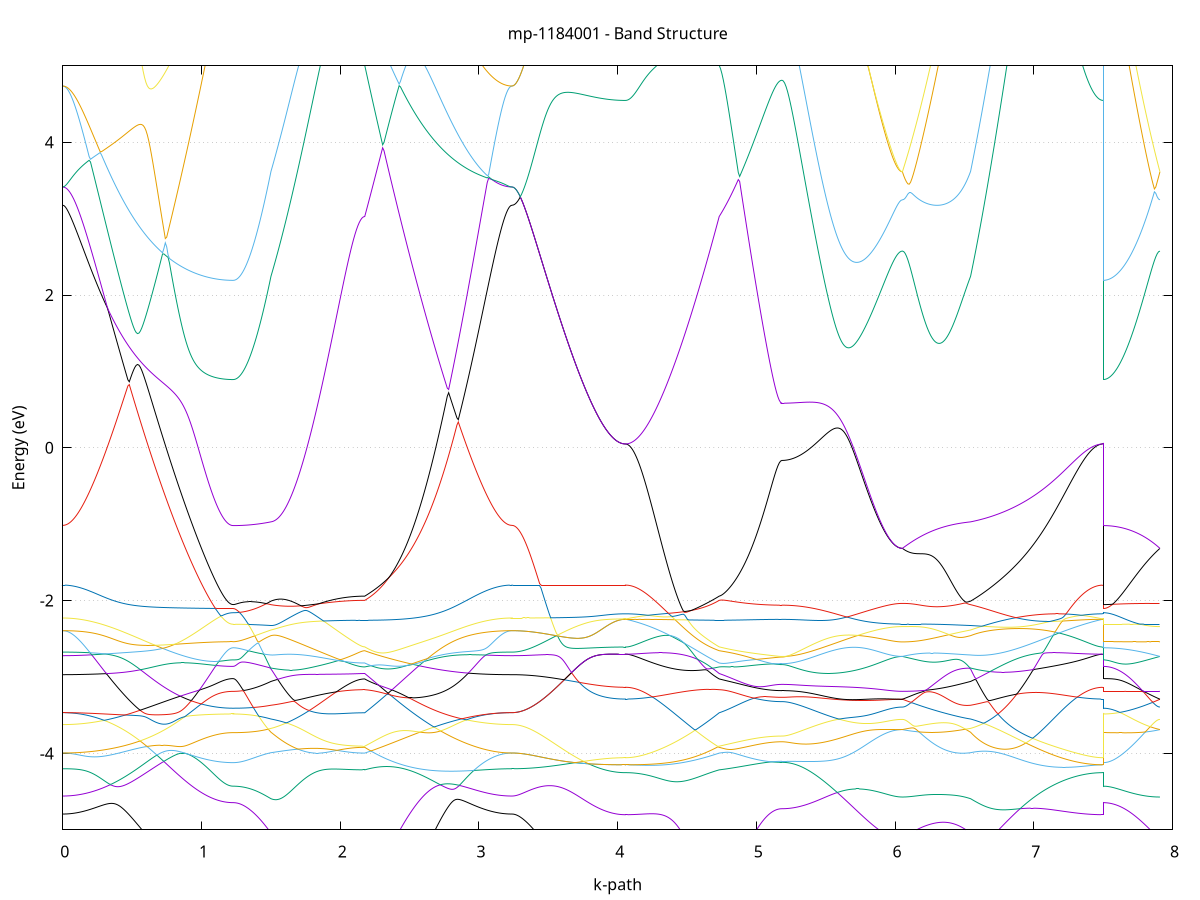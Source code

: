set title 'mp-1184001 - Band Structure'
set xlabel 'k-path'
set ylabel 'Energy (eV)'
set grid y
set yrange [-5:5]
set terminal png size 800,600
set output 'mp-1184001_bands_gnuplot.png'
plot '-' using 1:2 with lines notitle, '-' using 1:2 with lines notitle, '-' using 1:2 with lines notitle, '-' using 1:2 with lines notitle, '-' using 1:2 with lines notitle, '-' using 1:2 with lines notitle, '-' using 1:2 with lines notitle, '-' using 1:2 with lines notitle, '-' using 1:2 with lines notitle, '-' using 1:2 with lines notitle, '-' using 1:2 with lines notitle, '-' using 1:2 with lines notitle, '-' using 1:2 with lines notitle, '-' using 1:2 with lines notitle, '-' using 1:2 with lines notitle, '-' using 1:2 with lines notitle, '-' using 1:2 with lines notitle, '-' using 1:2 with lines notitle, '-' using 1:2 with lines notitle, '-' using 1:2 with lines notitle, '-' using 1:2 with lines notitle, '-' using 1:2 with lines notitle, '-' using 1:2 with lines notitle, '-' using 1:2 with lines notitle, '-' using 1:2 with lines notitle, '-' using 1:2 with lines notitle, '-' using 1:2 with lines notitle, '-' using 1:2 with lines notitle, '-' using 1:2 with lines notitle, '-' using 1:2 with lines notitle, '-' using 1:2 with lines notitle, '-' using 1:2 with lines notitle, '-' using 1:2 with lines notitle, '-' using 1:2 with lines notitle, '-' using 1:2 with lines notitle, '-' using 1:2 with lines notitle, '-' using 1:2 with lines notitle, '-' using 1:2 with lines notitle, '-' using 1:2 with lines notitle, '-' using 1:2 with lines notitle, '-' using 1:2 with lines notitle, '-' using 1:2 with lines notitle, '-' using 1:2 with lines notitle, '-' using 1:2 with lines notitle, '-' using 1:2 with lines notitle, '-' using 1:2 with lines notitle, '-' using 1:2 with lines notitle, '-' using 1:2 with lines notitle, '-' using 1:2 with lines notitle, '-' using 1:2 with lines notitle, '-' using 1:2 with lines notitle, '-' using 1:2 with lines notitle, '-' using 1:2 with lines notitle, '-' using 1:2 with lines notitle, '-' using 1:2 with lines notitle, '-' using 1:2 with lines notitle, '-' using 1:2 with lines notitle, '-' using 1:2 with lines notitle, '-' using 1:2 with lines notitle, '-' using 1:2 with lines notitle, '-' using 1:2 with lines notitle, '-' using 1:2 with lines notitle, '-' using 1:2 with lines notitle, '-' using 1:2 with lines notitle
0.000000 -70.295219
0.009987 -70.295119
0.019974 -70.295119
0.029961 -70.295119
0.039948 -70.295119
0.049935 -70.295119
0.059922 -70.295119
0.069909 -70.295119
0.079896 -70.295119
0.089883 -70.295119
0.099870 -70.295119
0.109857 -70.295219
0.119844 -70.295219
0.129831 -70.295219
0.139818 -70.295219
0.149805 -70.295219
0.159792 -70.295319
0.169779 -70.295319
0.179766 -70.295319
0.189753 -70.295319
0.199740 -70.295419
0.209728 -70.295419
0.219715 -70.295419
0.229702 -70.295519
0.239689 -70.295519
0.249676 -70.295519
0.259663 -70.295519
0.269650 -70.295619
0.279637 -70.295619
0.289624 -70.295619
0.299611 -70.295719
0.309598 -70.295719
0.319585 -70.295819
0.329572 -70.295819
0.339559 -70.295919
0.349546 -70.295919
0.359533 -70.296019
0.369520 -70.296019
0.379507 -70.296119
0.389494 -70.296119
0.399481 -70.296219
0.409468 -70.296319
0.419455 -70.296319
0.429442 -70.296419
0.439429 -70.296519
0.449416 -70.296519
0.459403 -70.296519
0.469390 -70.296619
0.479377 -70.296719
0.489364 -70.296819
0.499351 -70.296719
0.509338 -70.296819
0.519325 -70.296919
0.529312 -70.296919
0.539299 -70.297019
0.549286 -70.297019
0.559273 -70.297119
0.569260 -70.297219
0.579247 -70.297219
0.589234 -70.297319
0.599221 -70.297419
0.609208 -70.297419
0.619196 -70.297519
0.629183 -70.297519
0.639170 -70.297619
0.649157 -70.297619
0.659144 -70.297719
0.669131 -70.297719
0.679118 -70.297819
0.689105 -70.298019
0.699092 -70.298019
0.709079 -70.298119
0.719066 -70.298119
0.729053 -70.298219
0.739040 -70.298319
0.749027 -70.298419
0.759014 -70.298519
0.769001 -70.298619
0.778988 -70.298619
0.788975 -70.298719
0.798962 -70.298719
0.808949 -70.298919
0.818936 -70.299119
0.828923 -70.299119
0.838910 -70.299219
0.848897 -70.299319
0.858884 -70.299319
0.868871 -70.299419
0.878858 -70.299419
0.888845 -70.299519
0.898832 -70.299519
0.908819 -70.299519
0.918806 -70.299619
0.928793 -70.299719
0.938780 -70.299819
0.948767 -70.299919
0.958754 -70.299919
0.968741 -70.299919
0.978728 -70.300019
0.988715 -70.300019
0.998702 -70.300019
1.008689 -70.300119
1.018676 -70.300219
1.028664 -70.300219
1.038651 -70.300219
1.048638 -70.300219
1.058625 -70.300319
1.068612 -70.300319
1.078599 -70.300319
1.088586 -70.300419
1.098573 -70.300419
1.108560 -70.300519
1.118547 -70.300519
1.128534 -70.300519
1.138521 -70.300519
1.148508 -70.300519
1.158495 -70.300619
1.168482 -70.300619
1.178469 -70.300619
1.188456 -70.300519
1.198443 -70.300519
1.208430 -70.300519
1.218417 -70.300519
1.228404 -70.300519
1.228404 -70.300519
1.238134 -70.300519
1.247864 -70.300519
1.257593 -70.300619
1.267323 -70.300619
1.277053 -70.300619
1.286783 -70.300619
1.296512 -70.300619
1.306242 -70.300619
1.315972 -70.300619
1.325702 -70.300619
1.335431 -70.300419
1.345161 -70.300219
1.354891 -70.300219
1.364621 -70.300019
1.374350 -70.300019
1.384080 -70.300019
1.393810 -70.300019
1.403540 -70.300019
1.413269 -70.300019
1.422999 -70.300019
1.432729 -70.299919
1.442459 -70.299919
1.452188 -70.299919
1.461918 -70.300019
1.471648 -70.299919
1.481378 -70.299919
1.491108 -70.299919
1.500837 -70.299819
1.500837 -70.299819
1.510778 -70.299819
1.520719 -70.299819
1.530660 -70.299819
1.540600 -70.299819
1.550541 -70.299719
1.560482 -70.299719
1.570423 -70.299619
1.580364 -70.299519
1.590304 -70.299519
1.600245 -70.299519
1.610186 -70.299519
1.620127 -70.299419
1.630068 -70.299319
1.640008 -70.299319
1.649949 -70.299219
1.659890 -70.299219
1.669831 -70.299219
1.679771 -70.299219
1.689712 -70.299119
1.699653 -70.299119
1.709594 -70.299019
1.719535 -70.299019
1.729475 -70.299019
1.739416 -70.299019
1.749357 -70.299019
1.759298 -70.298919
1.769239 -70.298919
1.779179 -70.298819
1.789120 -70.298819
1.799061 -70.298719
1.809002 -70.298719
1.818943 -70.298719
1.828883 -70.298619
1.838824 -70.298619
1.848765 -70.298519
1.858706 -70.298519
1.868646 -70.298519
1.878587 -70.298419
1.888528 -70.298419
1.898469 -70.298319
1.908410 -70.298319
1.918350 -70.298219
1.928291 -70.298219
1.938232 -70.298219
1.948173 -70.298219
1.958114 -70.298119
1.968054 -70.298119
1.977995 -70.298019
1.987936 -70.298019
1.997877 -70.297919
2.007817 -70.297919
2.017758 -70.297919
2.027699 -70.297819
2.037640 -70.297819
2.047581 -70.297719
2.057521 -70.297719
2.067462 -70.297719
2.077403 -70.297619
2.087344 -70.297619
2.097285 -70.297619
2.107225 -70.297619
2.117166 -70.297619
2.127107 -70.297619
2.137048 -70.297619
2.146989 -70.297619
2.156929 -70.297619
2.166870 -70.297619
2.176811 -70.297619
2.176811 -70.297619
2.186729 -70.297619
2.196647 -70.297619
2.206566 -70.297519
2.216484 -70.297519
2.226402 -70.297519
2.236320 -70.297519
2.246239 -70.297519
2.256157 -70.297519
2.266075 -70.297519
2.275993 -70.297519
2.285912 -70.297519
2.295830 -70.297519
2.305748 -70.297519
2.315666 -70.297519
2.325585 -70.297519
2.335503 -70.297519
2.345421 -70.297519
2.355339 -70.297619
2.365258 -70.297619
2.375176 -70.297719
2.385094 -70.297719
2.395012 -70.297719
2.404930 -70.297719
2.414849 -70.297719
2.424767 -70.297819
2.434685 -70.297719
2.444603 -70.297719
2.454522 -70.297719
2.464440 -70.297719
2.474358 -70.297719
2.484276 -70.297619
2.494195 -70.297619
2.504113 -70.297519
2.514031 -70.297419
2.523949 -70.297419
2.533868 -70.297319
2.543786 -70.297319
2.553704 -70.297319
2.563622 -70.297219
2.573541 -70.297319
2.583459 -70.297319
2.593377 -70.297219
2.603295 -70.297219
2.613214 -70.297219
2.623132 -70.297219
2.633050 -70.297219
2.642968 -70.297219
2.652887 -70.297119
2.662805 -70.297119
2.672723 -70.297019
2.682641 -70.297019
2.692560 -70.297019
2.702478 -70.297019
2.712396 -70.296819
2.722314 -70.296819
2.732233 -70.296619
2.742151 -70.296619
2.752069 -70.296619
2.761987 -70.296519
2.771906 -70.296619
2.781824 -70.296619
2.791742 -70.296519
2.801660 -70.296519
2.811579 -70.296419
2.821497 -70.296419
2.831415 -70.296219
2.841333 -70.296219
2.851252 -70.296019
2.861170 -70.296219
2.871088 -70.296119
2.881006 -70.296119
2.890924 -70.296119
2.900843 -70.296019
2.910761 -70.296019
2.920679 -70.295919
2.930597 -70.295819
2.940516 -70.295819
2.950434 -70.295719
2.960352 -70.295719
2.970270 -70.295719
2.980189 -70.295519
2.990107 -70.295519
3.000025 -70.295519
3.009943 -70.295419
3.019862 -70.295419
3.029780 -70.295319
3.039698 -70.295319
3.049616 -70.295319
3.059535 -70.295219
3.069453 -70.295319
3.079371 -70.295219
3.089289 -70.295219
3.099208 -70.295219
3.109126 -70.295219
3.119044 -70.295219
3.128962 -70.295119
3.138881 -70.295119
3.148799 -70.295119
3.158717 -70.295119
3.168635 -70.295119
3.178554 -70.295119
3.188472 -70.295119
3.198390 -70.295119
3.208308 -70.295119
3.218227 -70.295119
3.228145 -70.295119
3.238063 -70.295219
3.238063 -70.295219
3.248040 -70.295119
3.258017 -70.295119
3.267994 -70.295119
3.277971 -70.295119
3.287948 -70.295119
3.297925 -70.295119
3.307902 -70.295119
3.317879 -70.295119
3.327856 -70.295119
3.337833 -70.295119
3.347811 -70.295119
3.357788 -70.295119
3.367765 -70.295219
3.377742 -70.295219
3.387719 -70.295219
3.397696 -70.295219
3.407673 -70.295219
3.417650 -70.295319
3.427627 -70.295319
3.437604 -70.295319
3.447581 -70.295319
3.457558 -70.295419
3.467535 -70.295419
3.477512 -70.295419
3.487489 -70.295419
3.497466 -70.295519
3.507443 -70.295519
3.517420 -70.295519
3.527397 -70.295519
3.537374 -70.295619
3.547351 -70.295619
3.557328 -70.295619
3.567305 -70.295719
3.577283 -70.295719
3.587260 -70.295719
3.597237 -70.295819
3.607214 -70.295819
3.617191 -70.295919
3.627168 -70.295919
3.637145 -70.295919
3.647122 -70.296019
3.657099 -70.296019
3.667076 -70.296019
3.677053 -70.296119
3.687030 -70.296119
3.697007 -70.296019
3.706984 -70.296119
3.716961 -70.296119
3.726938 -70.296119
3.736915 -70.296119
3.746892 -70.296219
3.756869 -70.296219
3.766846 -70.296419
3.776823 -70.296419
3.786800 -70.296319
3.796777 -70.296419
3.806755 -70.296519
3.816732 -70.296519
3.826709 -70.296519
3.836686 -70.296519
3.846663 -70.296619
3.856640 -70.296619
3.866617 -70.296619
3.876594 -70.296619
3.886571 -70.296719
3.896548 -70.296719
3.906525 -70.296719
3.916502 -70.296719
3.926479 -70.296719
3.936456 -70.296619
3.946433 -70.296719
3.956410 -70.296719
3.966387 -70.296819
3.976364 -70.296819
3.986341 -70.297019
3.996318 -70.297019
4.006295 -70.297019
4.016272 -70.297119
4.026249 -70.297119
4.036227 -70.297119
4.046204 -70.297119
4.056181 -70.297119
4.056181 -70.297119
4.066121 -70.297119
4.076062 -70.297119
4.086003 -70.297119
4.095944 -70.297019
4.105885 -70.297019
4.115825 -70.297019
4.125766 -70.297019
4.135707 -70.297019
4.145648 -70.297019
4.155588 -70.297019
4.165529 -70.297019
4.175470 -70.296919
4.185411 -70.296819
4.195352 -70.296819
4.205292 -70.296819
4.215233 -70.296819
4.225174 -70.296819
4.235115 -70.296919
4.245056 -70.296919
4.254996 -70.296919
4.264937 -70.296919
4.274878 -70.296819
4.284819 -70.296919
4.294759 -70.296919
4.304700 -70.296919
4.314641 -70.296919
4.324582 -70.297019
4.334523 -70.297019
4.344463 -70.297019
4.354404 -70.297019
4.364345 -70.297019
4.374286 -70.297019
4.384226 -70.297019
4.394167 -70.297119
4.404108 -70.297019
4.414049 -70.297019
4.423990 -70.297119
4.433930 -70.297119
4.443871 -70.297119
4.453812 -70.297119
4.463753 -70.297219
4.473694 -70.297219
4.483634 -70.297219
4.493575 -70.297219
4.503516 -70.297319
4.513457 -70.297219
4.523398 -70.297219
4.533338 -70.297219
4.543279 -70.297319
4.553220 -70.297419
4.563161 -70.297419
4.573101 -70.297419
4.583042 -70.297319
4.592983 -70.297319
4.602924 -70.297419
4.612865 -70.297419
4.622805 -70.297319
4.632746 -70.297319
4.642687 -70.297419
4.652628 -70.297419
4.662568 -70.297519
4.672509 -70.297519
4.682450 -70.297519
4.692391 -70.297519
4.702332 -70.297619
4.712272 -70.297719
4.722213 -70.297619
4.732154 -70.297619
4.732154 -70.297619
4.741983 -70.297619
4.751813 -70.297619
4.761642 -70.297619
4.771471 -70.297619
4.781301 -70.297619
4.791130 -70.297619
4.800959 -70.297419
4.810789 -70.297419
4.820618 -70.297419
4.830447 -70.297419
4.840277 -70.297419
4.850106 -70.297419
4.859935 -70.297419
4.869765 -70.297419
4.879594 -70.297419
4.889423 -70.297419
4.899253 -70.297419
4.909082 -70.297419
4.918911 -70.297519
4.928741 -70.297519
4.938570 -70.297519
4.948399 -70.297519
4.958229 -70.297619
4.968058 -70.297619
4.977887 -70.297519
4.987717 -70.297619
4.997546 -70.297619
5.007375 -70.297519
5.017205 -70.297519
5.027034 -70.297619
5.036863 -70.297519
5.046693 -70.297619
5.056522 -70.297619
5.066351 -70.297619
5.076181 -70.297619
5.086010 -70.297619
5.095839 -70.297519
5.105669 -70.297619
5.115498 -70.297619
5.125327 -70.297619
5.135157 -70.297619
5.144986 -70.297619
5.154815 -70.297619
5.164645 -70.297619
5.174474 -70.297619
5.184303 -70.297519
5.184303 -70.297519
5.194287 -70.297519
5.204271 -70.297619
5.214256 -70.297619
5.224240 -70.297619
5.234224 -70.297619
5.244208 -70.297619
5.254192 -70.297619
5.264176 -70.297619
5.274160 -70.297619
5.284144 -70.297619
5.294128 -70.297619
5.304112 -70.297619
5.314096 -70.297619
5.324080 -70.297619
5.334064 -70.297619
5.344048 -70.297719
5.354032 -70.297719
5.364016 -70.297719
5.374000 -70.297719
5.383984 -70.297719
5.393969 -70.297619
5.403953 -70.297719
5.413937 -70.297719
5.423921 -70.297719
5.433905 -70.297819
5.443889 -70.297719
5.453873 -70.297719
5.463857 -70.297719
5.473841 -70.297719
5.483825 -70.297719
5.493809 -70.297719
5.503793 -70.297719
5.513777 -70.297719
5.523761 -70.297719
5.533745 -70.297819
5.543729 -70.297819
5.553713 -70.297819
5.563698 -70.297819
5.573682 -70.297819
5.583666 -70.297719
5.593650 -70.297719
5.603634 -70.297719
5.613618 -70.297719
5.623602 -70.297719
5.633586 -70.297719
5.643570 -70.297619
5.653554 -70.297619
5.663538 -70.297619
5.673522 -70.297619
5.683506 -70.297619
5.693490 -70.297719
5.703474 -70.297719
5.713458 -70.297719
5.723442 -70.297719
5.733427 -70.297719
5.743411 -70.297719
5.753395 -70.297719
5.763379 -70.297719
5.773363 -70.297719
5.783347 -70.297719
5.793331 -70.297719
5.803315 -70.297719
5.813299 -70.297719
5.823283 -70.297619
5.833267 -70.297619
5.843251 -70.297619
5.853235 -70.297719
5.863219 -70.297719
5.873203 -70.297719
5.883187 -70.297719
5.893171 -70.297719
5.903155 -70.297719
5.913140 -70.297719
5.923124 -70.297719
5.933108 -70.297819
5.943092 -70.297819
5.953076 -70.297819
5.963060 -70.297819
5.973044 -70.297819
5.983028 -70.297819
5.993012 -70.297819
6.002996 -70.297819
6.012980 -70.297819
6.022964 -70.297919
6.032948 -70.297919
6.042932 -70.297919
6.052916 -70.298019
6.052916 -70.298019
6.062746 -70.297919
6.072575 -70.298019
6.082405 -70.298119
6.092234 -70.298119
6.102064 -70.298219
6.111894 -70.298219
6.121723 -70.298319
6.131553 -70.298319
6.141382 -70.298419
6.151212 -70.298519
6.161041 -70.298619
6.170871 -70.298719
6.180700 -70.298719
6.190530 -70.298819
6.200359 -70.298919
6.210189 -70.299019
6.220018 -70.299019
6.229848 -70.299219
6.239677 -70.299219
6.249507 -70.299219
6.259336 -70.299319
6.269166 -70.299419
6.278995 -70.299419
6.288825 -70.299519
6.298655 -70.299619
6.308484 -70.299619
6.318314 -70.299619
6.328143 -70.299619
6.337973 -70.299719
6.347802 -70.299719
6.357632 -70.299719
6.367461 -70.299819
6.377291 -70.299819
6.387120 -70.299819
6.396950 -70.299819
6.406779 -70.299819
6.416609 -70.299819
6.426438 -70.299919
6.436268 -70.299819
6.446097 -70.299819
6.455927 -70.299819
6.465756 -70.299819
6.475586 -70.299819
6.485415 -70.299819
6.495245 -70.299819
6.505075 -70.299819
6.514904 -70.299919
6.524734 -70.299919
6.534563 -70.299919
6.544393 -70.299819
6.544393 -70.299819
6.554351 -70.299819
6.564309 -70.299819
6.574267 -70.299819
6.584225 -70.299719
6.594183 -70.299619
6.604141 -70.299619
6.614099 -70.299419
6.624057 -70.299419
6.634015 -70.299419
6.643973 -70.299319
6.653931 -70.299219
6.663889 -70.299219
6.673847 -70.299219
6.683805 -70.299219
6.693763 -70.299219
6.703721 -70.299119
6.713679 -70.299019
6.723637 -70.299119
6.733595 -70.299019
6.743553 -70.299019
6.753511 -70.298919
6.763469 -70.299019
6.773427 -70.298919
6.783385 -70.299019
6.793343 -70.298919
6.803301 -70.298919
6.813259 -70.298819
6.823217 -70.298819
6.833175 -70.298719
6.843134 -70.298719
6.853092 -70.298719
6.863050 -70.298619
6.873008 -70.298519
6.882966 -70.298519
6.892924 -70.298419
6.902882 -70.298419
6.912840 -70.298319
6.922798 -70.298319
6.932756 -70.298319
6.942714 -70.298319
6.952672 -70.298219
6.962630 -70.298219
6.972588 -70.298219
6.982546 -70.298019
6.992504 -70.298019
7.002462 -70.297919
7.012420 -70.297919
7.022378 -70.297919
7.032336 -70.297919
7.042294 -70.297819
7.052252 -70.297719
7.062210 -70.297819
7.072168 -70.297719
7.082126 -70.297719
7.092084 -70.297719
7.102042 -70.297619
7.112000 -70.297619
7.121958 -70.297619
7.131916 -70.297519
7.141874 -70.297519
7.151832 -70.297519
7.161790 -70.297419
7.171748 -70.297319
7.181706 -70.297319
7.191665 -70.297319
7.201623 -70.297219
7.211581 -70.297219
7.221539 -70.297119
7.231497 -70.297119
7.241455 -70.297119
7.251413 -70.297119
7.261371 -70.297119
7.271329 -70.297119
7.281287 -70.297019
7.291245 -70.297019
7.301203 -70.297019
7.311161 -70.297019
7.321119 -70.297019
7.331077 -70.296919
7.341035 -70.296919
7.350993 -70.296919
7.360951 -70.296919
7.370909 -70.296919
7.380867 -70.296919
7.390825 -70.296919
7.400783 -70.296819
7.410741 -70.296919
7.420699 -70.296919
7.430657 -70.296919
7.440615 -70.296919
7.450573 -70.297019
7.460531 -70.297019
7.470489 -70.297119
7.480447 -70.297119
7.490405 -70.297119
7.500363 -70.297119
7.500363 -70.300519
7.510340 -70.300519
7.520317 -70.300519
7.530295 -70.300519
7.540272 -70.300519
7.550249 -70.300519
7.560226 -70.300519
7.570203 -70.300419
7.580180 -70.300419
7.590157 -70.300419
7.600134 -70.300419
7.610111 -70.300319
7.620088 -70.300219
7.630065 -70.300119
7.640042 -70.300119
7.650019 -70.300019
7.659996 -70.300019
7.669973 -70.299919
7.679950 -70.299819
7.689927 -70.299719
7.699904 -70.299719
7.709881 -70.299619
7.719858 -70.299519
7.729835 -70.299419
7.739812 -70.299319
7.749789 -70.299219
7.759767 -70.299119
7.769744 -70.299019
7.779721 -70.299019
7.789698 -70.298919
7.799675 -70.298819
7.809652 -70.298719
7.819629 -70.298719
7.829606 -70.298619
7.839583 -70.298519
7.849560 -70.298519
7.859537 -70.298419
7.869514 -70.298319
7.879491 -70.298219
7.889468 -70.298119
7.899445 -70.298019
7.909422 -70.298019
e
0.000000 -70.295219
0.009987 -70.295119
0.019974 -70.295119
0.029961 -70.295119
0.039948 -70.295119
0.049935 -70.295119
0.059922 -70.295119
0.069909 -70.295119
0.079896 -70.295119
0.089883 -70.295119
0.099870 -70.295119
0.109857 -70.295119
0.119844 -70.295119
0.129831 -70.295119
0.139818 -70.295119
0.149805 -70.295119
0.159792 -70.295119
0.169779 -70.295119
0.179766 -70.295119
0.189753 -70.295219
0.199740 -70.295219
0.209728 -70.295219
0.219715 -70.295219
0.229702 -70.295219
0.239689 -70.295219
0.249676 -70.295319
0.259663 -70.295219
0.269650 -70.295219
0.279637 -70.295219
0.289624 -70.295219
0.299611 -70.295219
0.309598 -70.295119
0.319585 -70.295219
0.329572 -70.295219
0.339559 -70.295119
0.349546 -70.295119
0.359533 -70.295119
0.369520 -70.295119
0.379507 -70.295119
0.389494 -70.295019
0.399481 -70.295019
0.409468 -70.295019
0.419455 -70.295019
0.429442 -70.295019
0.439429 -70.295119
0.449416 -70.295119
0.459403 -70.295119
0.469390 -70.295219
0.479377 -70.295219
0.489364 -70.295219
0.499351 -70.295119
0.509338 -70.295119
0.519325 -70.295119
0.529312 -70.295119
0.539299 -70.294919
0.549286 -70.294919
0.559273 -70.294919
0.569260 -70.294919
0.579247 -70.294919
0.589234 -70.294919
0.599221 -70.294919
0.609208 -70.294919
0.619196 -70.294919
0.629183 -70.294819
0.639170 -70.294919
0.649157 -70.294819
0.659144 -70.294719
0.669131 -70.294719
0.679118 -70.294719
0.689105 -70.294819
0.699092 -70.294819
0.709079 -70.294819
0.719066 -70.294819
0.729053 -70.294819
0.739040 -70.294919
0.749027 -70.294919
0.759014 -70.295019
0.769001 -70.295019
0.778988 -70.294919
0.788975 -70.294919
0.798962 -70.294919
0.808949 -70.294919
0.818936 -70.294919
0.828923 -70.294919
0.838910 -70.294919
0.848897 -70.294919
0.858884 -70.294919
0.868871 -70.295019
0.878858 -70.294919
0.888845 -70.294919
0.898832 -70.294919
0.908819 -70.294919
0.918806 -70.294919
0.928793 -70.294919
0.938780 -70.294919
0.948767 -70.295019
0.958754 -70.295019
0.968741 -70.294919
0.978728 -70.294919
0.988715 -70.295019
0.998702 -70.295019
1.008689 -70.295019
1.018676 -70.295019
1.028664 -70.295019
1.038651 -70.294919
1.048638 -70.294919
1.058625 -70.294919
1.068612 -70.294919
1.078599 -70.295019
1.088586 -70.295019
1.098573 -70.295019
1.108560 -70.295019
1.118547 -70.294919
1.128534 -70.294919
1.138521 -70.294919
1.148508 -70.294919
1.158495 -70.295019
1.168482 -70.295019
1.178469 -70.295019
1.188456 -70.294919
1.198443 -70.294919
1.208430 -70.294919
1.218417 -70.294919
1.228404 -70.294919
1.228404 -70.294919
1.238134 -70.294919
1.247864 -70.294919
1.257593 -70.294919
1.267323 -70.294919
1.277053 -70.294919
1.286783 -70.294919
1.296512 -70.294919
1.306242 -70.294919
1.315972 -70.294919
1.325702 -70.294919
1.335431 -70.294919
1.345161 -70.294919
1.354891 -70.294819
1.364621 -70.294719
1.374350 -70.294819
1.384080 -70.294819
1.393810 -70.294819
1.403540 -70.294919
1.413269 -70.294919
1.422999 -70.294919
1.432729 -70.294919
1.442459 -70.294919
1.452188 -70.294919
1.461918 -70.294919
1.471648 -70.294919
1.481378 -70.294919
1.491108 -70.294919
1.500837 -70.294919
1.500837 -70.294919
1.510778 -70.294919
1.520719 -70.294919
1.530660 -70.295019
1.540600 -70.295019
1.550541 -70.295019
1.560482 -70.295019
1.570423 -70.295019
1.580364 -70.295019
1.590304 -70.295019
1.600245 -70.295119
1.610186 -70.295119
1.620127 -70.295119
1.630068 -70.295119
1.640008 -70.295119
1.649949 -70.295119
1.659890 -70.295119
1.669831 -70.295219
1.679771 -70.295219
1.689712 -70.295219
1.699653 -70.295219
1.709594 -70.295219
1.719535 -70.295119
1.729475 -70.295219
1.739416 -70.295219
1.749357 -70.295219
1.759298 -70.295219
1.769239 -70.295219
1.779179 -70.295319
1.789120 -70.295319
1.799061 -70.295219
1.809002 -70.295219
1.818943 -70.295319
1.828883 -70.295319
1.838824 -70.295319
1.848765 -70.295419
1.858706 -70.295419
1.868646 -70.295419
1.878587 -70.295419
1.888528 -70.295419
1.898469 -70.295519
1.908410 -70.295519
1.918350 -70.295519
1.928291 -70.295519
1.938232 -70.295519
1.948173 -70.295519
1.958114 -70.295519
1.968054 -70.295719
1.977995 -70.295719
1.987936 -70.295719
1.997877 -70.295719
2.007817 -70.295719
2.017758 -70.295719
2.027699 -70.295719
2.037640 -70.295719
2.047581 -70.295819
2.057521 -70.295819
2.067462 -70.295919
2.077403 -70.295819
2.087344 -70.295819
2.097285 -70.295819
2.107225 -70.295819
2.117166 -70.295819
2.127107 -70.295919
2.137048 -70.296019
2.146989 -70.296019
2.156929 -70.296019
2.166870 -70.296019
2.176811 -70.296019
2.176811 -70.296019
2.186729 -70.296019
2.196647 -70.296019
2.206566 -70.295919
2.216484 -70.295919
2.226402 -70.295919
2.236320 -70.295919
2.246239 -70.295819
2.256157 -70.295819
2.266075 -70.295819
2.275993 -70.295819
2.285912 -70.295819
2.295830 -70.295719
2.305748 -70.295719
2.315666 -70.295719
2.325585 -70.295719
2.335503 -70.295619
2.345421 -70.295619
2.355339 -70.295619
2.365258 -70.295619
2.375176 -70.295519
2.385094 -70.295519
2.395012 -70.295519
2.404930 -70.295519
2.414849 -70.295519
2.424767 -70.295519
2.434685 -70.295519
2.444603 -70.295519
2.454522 -70.295519
2.464440 -70.295519
2.474358 -70.295419
2.484276 -70.295419
2.494195 -70.295419
2.504113 -70.295419
2.514031 -70.295419
2.523949 -70.295419
2.533868 -70.295419
2.543786 -70.295419
2.553704 -70.295419
2.563622 -70.295319
2.573541 -70.295419
2.583459 -70.295519
2.593377 -70.295419
2.603295 -70.295419
2.613214 -70.295419
2.623132 -70.295519
2.633050 -70.295519
2.642968 -70.295519
2.652887 -70.295519
2.662805 -70.295519
2.672723 -70.295519
2.682641 -70.295419
2.692560 -70.295519
2.702478 -70.295319
2.712396 -70.295319
2.722314 -70.295319
2.732233 -70.295319
2.742151 -70.295319
2.752069 -70.295319
2.761987 -70.295319
2.771906 -70.295419
2.781824 -70.295419
2.791742 -70.295319
2.801660 -70.295319
2.811579 -70.295319
2.821497 -70.295319
2.831415 -70.295319
2.841333 -70.295319
2.851252 -70.295319
2.861170 -70.295319
2.871088 -70.295319
2.881006 -70.295319
2.890924 -70.295319
2.900843 -70.295319
2.910761 -70.295319
2.920679 -70.295319
2.930597 -70.295319
2.940516 -70.295319
2.950434 -70.295219
2.960352 -70.295219
2.970270 -70.295219
2.980189 -70.295219
2.990107 -70.295219
3.000025 -70.295219
3.009943 -70.295119
3.019862 -70.295119
3.029780 -70.295119
3.039698 -70.295119
3.049616 -70.295119
3.059535 -70.295119
3.069453 -70.295119
3.079371 -70.295119
3.089289 -70.295119
3.099208 -70.295119
3.109126 -70.295119
3.119044 -70.295119
3.128962 -70.295119
3.138881 -70.295119
3.148799 -70.295119
3.158717 -70.295119
3.168635 -70.295119
3.178554 -70.295119
3.188472 -70.295119
3.198390 -70.295119
3.208308 -70.295119
3.218227 -70.295119
3.228145 -70.295119
3.238063 -70.295219
3.238063 -70.295219
3.248040 -70.295119
3.258017 -70.295119
3.267994 -70.295119
3.277971 -70.295119
3.287948 -70.295119
3.297925 -70.295119
3.307902 -70.295119
3.317879 -70.295119
3.327856 -70.295119
3.337833 -70.295119
3.347811 -70.295119
3.357788 -70.295119
3.367765 -70.295119
3.377742 -70.295219
3.387719 -70.295219
3.397696 -70.295219
3.407673 -70.295219
3.417650 -70.295219
3.427627 -70.295319
3.437604 -70.295319
3.447581 -70.295319
3.457558 -70.295319
3.467535 -70.295419
3.477512 -70.295419
3.487489 -70.295419
3.497466 -70.295419
3.507443 -70.295519
3.517420 -70.295519
3.527397 -70.295519
3.537374 -70.295619
3.547351 -70.295619
3.557328 -70.295619
3.567305 -70.295719
3.577283 -70.295719
3.587260 -70.295719
3.597237 -70.295819
3.607214 -70.295819
3.617191 -70.295919
3.627168 -70.295919
3.637145 -70.295919
3.647122 -70.295919
3.657099 -70.296019
3.667076 -70.296019
3.677053 -70.296119
3.687030 -70.296119
3.697007 -70.296019
3.706984 -70.296119
3.716961 -70.296119
3.726938 -70.296119
3.736915 -70.296119
3.746892 -70.296119
3.756869 -70.296219
3.766846 -70.296319
3.776823 -70.296419
3.786800 -70.296319
3.796777 -70.296419
3.806755 -70.296519
3.816732 -70.296519
3.826709 -70.296519
3.836686 -70.296519
3.846663 -70.296619
3.856640 -70.296619
3.866617 -70.296619
3.876594 -70.296619
3.886571 -70.296719
3.896548 -70.296719
3.906525 -70.296719
3.916502 -70.296719
3.926479 -70.296719
3.936456 -70.296619
3.946433 -70.296619
3.956410 -70.296719
3.966387 -70.296819
3.976364 -70.296819
3.986341 -70.297019
3.996318 -70.297019
4.006295 -70.297019
4.016272 -70.297019
4.026249 -70.297019
4.036227 -70.297019
4.046204 -70.297019
4.056181 -70.297019
4.056181 -70.297019
4.066121 -70.297019
4.076062 -70.297019
4.086003 -70.297019
4.095944 -70.296919
4.105885 -70.297019
4.115825 -70.297019
4.125766 -70.296919
4.135707 -70.296919
4.145648 -70.296819
4.155588 -70.297019
4.165529 -70.296919
4.175470 -70.296819
4.185411 -70.296819
4.195352 -70.296819
4.205292 -70.296819
4.215233 -70.296819
4.225174 -70.296819
4.235115 -70.296819
4.245056 -70.296719
4.254996 -70.296719
4.264937 -70.296719
4.274878 -70.296719
4.284819 -70.296719
4.294759 -70.296719
4.304700 -70.296719
4.314641 -70.296719
4.324582 -70.296719
4.334523 -70.296619
4.344463 -70.296619
4.354404 -70.296619
4.364345 -70.296619
4.374286 -70.296619
4.384226 -70.296619
4.394167 -70.296619
4.404108 -70.296519
4.414049 -70.296519
4.423990 -70.296519
4.433930 -70.296519
4.443871 -70.296519
4.453812 -70.296519
4.463753 -70.296519
4.473694 -70.296419
4.483634 -70.296419
4.493575 -70.296419
4.503516 -70.296419
4.513457 -70.296419
4.523398 -70.296419
4.533338 -70.296319
4.543279 -70.296319
4.553220 -70.296319
4.563161 -70.296319
4.573101 -70.296319
4.583042 -70.296219
4.592983 -70.296219
4.602924 -70.296219
4.612865 -70.296219
4.622805 -70.296119
4.632746 -70.296119
4.642687 -70.296119
4.652628 -70.296019
4.662568 -70.296119
4.672509 -70.296119
4.682450 -70.296119
4.692391 -70.296019
4.702332 -70.296019
4.712272 -70.296019
4.722213 -70.296019
4.732154 -70.296019
4.732154 -70.296019
4.741983 -70.296019
4.751813 -70.296019
4.761642 -70.296019
4.771471 -70.296019
4.781301 -70.296019
4.791130 -70.296019
4.800959 -70.295819
4.810789 -70.295819
4.820618 -70.295819
4.830447 -70.295719
4.840277 -70.295719
4.850106 -70.295719
4.859935 -70.295719
4.869765 -70.295719
4.879594 -70.295719
4.889423 -70.295719
4.899253 -70.295719
4.909082 -70.295719
4.918911 -70.295719
4.928741 -70.295719
4.938570 -70.295719
4.948399 -70.295719
4.958229 -70.295719
4.968058 -70.295619
4.977887 -70.295619
4.987717 -70.295619
4.997546 -70.295619
5.007375 -70.295619
5.017205 -70.295619
5.027034 -70.295619
5.036863 -70.295619
5.046693 -70.295619
5.056522 -70.295619
5.066351 -70.295619
5.076181 -70.295619
5.086010 -70.295619
5.095839 -70.295619
5.105669 -70.295619
5.115498 -70.295619
5.125327 -70.295619
5.135157 -70.295619
5.144986 -70.295619
5.154815 -70.295619
5.164645 -70.295619
5.174474 -70.295619
5.184303 -70.295519
5.184303 -70.295519
5.194287 -70.295519
5.204271 -70.295619
5.214256 -70.295619
5.224240 -70.295519
5.234224 -70.295519
5.244208 -70.295619
5.254192 -70.295619
5.264176 -70.295619
5.274160 -70.295719
5.284144 -70.295719
5.294128 -70.295719
5.304112 -70.295719
5.314096 -70.295719
5.324080 -70.295819
5.334064 -70.295819
5.344048 -70.295819
5.354032 -70.295819
5.364016 -70.295919
5.374000 -70.295919
5.383984 -70.295919
5.393969 -70.295919
5.403953 -70.295919
5.413937 -70.295919
5.423921 -70.295919
5.433905 -70.296019
5.443889 -70.296019
5.453873 -70.296019
5.463857 -70.296119
5.473841 -70.296119
5.483825 -70.296119
5.493809 -70.296219
5.503793 -70.296219
5.513777 -70.296219
5.523761 -70.296219
5.533745 -70.296219
5.543729 -70.296219
5.553713 -70.296319
5.563698 -70.296419
5.573682 -70.296419
5.583666 -70.296419
5.593650 -70.296519
5.603634 -70.296419
5.613618 -70.296519
5.623602 -70.296519
5.633586 -70.296519
5.643570 -70.296619
5.653554 -70.296619
5.663538 -70.296619
5.673522 -70.296719
5.683506 -70.296719
5.693490 -70.296819
5.703474 -70.296919
5.713458 -70.297019
5.723442 -70.297119
5.733427 -70.297119
5.743411 -70.297219
5.753395 -70.297219
5.763379 -70.297319
5.773363 -70.297319
5.783347 -70.297319
5.793331 -70.297319
5.803315 -70.297319
5.813299 -70.297319
5.823283 -70.297319
5.833267 -70.297319
5.843251 -70.297319
5.853235 -70.297419
5.863219 -70.297419
5.873203 -70.297419
5.883187 -70.297519
5.893171 -70.297519
5.903155 -70.297519
5.913140 -70.297619
5.923124 -70.297619
5.933108 -70.297619
5.943092 -70.297619
5.953076 -70.297619
5.963060 -70.297619
5.973044 -70.297619
5.983028 -70.297619
5.993012 -70.297619
6.002996 -70.297719
6.012980 -70.297719
6.022964 -70.297819
6.032948 -70.297919
6.042932 -70.297919
6.052916 -70.298019
6.052916 -70.298019
6.062746 -70.297719
6.072575 -70.297619
6.082405 -70.297619
6.092234 -70.297519
6.102064 -70.297319
6.111894 -70.297219
6.121723 -70.297119
6.131553 -70.297119
6.141382 -70.297019
6.151212 -70.296919
6.161041 -70.296819
6.170871 -70.296719
6.180700 -70.296719
6.190530 -70.296619
6.200359 -70.296519
6.210189 -70.296419
6.220018 -70.296319
6.229848 -70.296219
6.239677 -70.296119
6.249507 -70.296019
6.259336 -70.296019
6.269166 -70.295919
6.278995 -70.295819
6.288825 -70.295819
6.298655 -70.295719
6.308484 -70.295619
6.318314 -70.295519
6.328143 -70.295519
6.337973 -70.295419
6.347802 -70.295419
6.357632 -70.295419
6.367461 -70.295319
6.377291 -70.295219
6.387120 -70.295219
6.396950 -70.295119
6.406779 -70.295119
6.416609 -70.295119
6.426438 -70.295019
6.436268 -70.295019
6.446097 -70.295019
6.455927 -70.295019
6.465756 -70.295019
6.475586 -70.295019
6.485415 -70.294919
6.495245 -70.294919
6.505075 -70.294919
6.514904 -70.294919
6.524734 -70.294919
6.534563 -70.294919
6.544393 -70.294919
6.544393 -70.294919
6.554351 -70.294919
6.564309 -70.294919
6.574267 -70.294919
6.584225 -70.295019
6.594183 -70.295019
6.604141 -70.295119
6.614099 -70.295119
6.624057 -70.295119
6.634015 -70.295119
6.643973 -70.295019
6.653931 -70.295019
6.663889 -70.295119
6.673847 -70.295119
6.683805 -70.295119
6.693763 -70.295119
6.703721 -70.295119
6.713679 -70.295119
6.723637 -70.295119
6.733595 -70.295119
6.743553 -70.295219
6.753511 -70.295319
6.763469 -70.295319
6.773427 -70.295319
6.783385 -70.295419
6.793343 -70.295419
6.803301 -70.295419
6.813259 -70.295419
6.823217 -70.295419
6.833175 -70.295519
6.843134 -70.295519
6.853092 -70.295619
6.863050 -70.295619
6.873008 -70.295719
6.882966 -70.295719
6.892924 -70.295719
6.902882 -70.295719
6.912840 -70.295819
6.922798 -70.295819
6.932756 -70.295819
6.942714 -70.295819
6.952672 -70.295919
6.962630 -70.295919
6.972588 -70.295919
6.982546 -70.295919
6.992504 -70.296019
7.002462 -70.296019
7.012420 -70.296019
7.022378 -70.296019
7.032336 -70.296119
7.042294 -70.296119
7.052252 -70.296119
7.062210 -70.296119
7.072168 -70.296219
7.082126 -70.296219
7.092084 -70.296219
7.102042 -70.296219
7.112000 -70.296319
7.121958 -70.296319
7.131916 -70.296419
7.141874 -70.296419
7.151832 -70.296419
7.161790 -70.296419
7.171748 -70.296419
7.181706 -70.296519
7.191665 -70.296519
7.201623 -70.296619
7.211581 -70.296619
7.221539 -70.296519
7.231497 -70.296519
7.241455 -70.296519
7.251413 -70.296619
7.261371 -70.296619
7.271329 -70.296619
7.281287 -70.296619
7.291245 -70.296719
7.301203 -70.296819
7.311161 -70.296819
7.321119 -70.296819
7.331077 -70.296819
7.341035 -70.296819
7.350993 -70.296819
7.360951 -70.296919
7.370909 -70.296919
7.380867 -70.296919
7.390825 -70.296919
7.400783 -70.296819
7.410741 -70.296819
7.420699 -70.296819
7.430657 -70.296919
7.440615 -70.296819
7.450573 -70.297019
7.460531 -70.297019
7.470489 -70.297019
7.480447 -70.297019
7.490405 -70.297019
7.500363 -70.297019
7.500363 -70.294919
7.510340 -70.294919
7.520317 -70.294919
7.530295 -70.295019
7.540272 -70.295019
7.550249 -70.295019
7.560226 -70.295019
7.570203 -70.295019
7.580180 -70.295119
7.590157 -70.295119
7.600134 -70.295119
7.610111 -70.295219
7.620088 -70.295219
7.630065 -70.295219
7.640042 -70.295319
7.650019 -70.295319
7.659996 -70.295419
7.669973 -70.295519
7.679950 -70.295519
7.689927 -70.295719
7.699904 -70.295719
7.709881 -70.295819
7.719858 -70.295919
7.729835 -70.296019
7.739812 -70.296019
7.749789 -70.296119
7.759767 -70.296219
7.769744 -70.296319
7.779721 -70.296419
7.789698 -70.296519
7.799675 -70.296619
7.809652 -70.296719
7.819629 -70.296819
7.829606 -70.296919
7.839583 -70.297019
7.849560 -70.297219
7.859537 -70.297319
7.869514 -70.297419
7.879491 -70.297519
7.889468 -70.297619
7.899445 -70.297719
7.909422 -70.298019
e
0.000000 -70.233119
0.009987 -70.233119
0.019974 -70.233019
0.029961 -70.233019
0.039948 -70.233019
0.049935 -70.233019
0.059922 -70.233019
0.069909 -70.233019
0.079896 -70.232919
0.089883 -70.232919
0.099870 -70.232919
0.109857 -70.232919
0.119844 -70.232819
0.129831 -70.232819
0.139818 -70.232719
0.149805 -70.232719
0.159792 -70.232719
0.169779 -70.232619
0.179766 -70.232619
0.189753 -70.232519
0.199740 -70.232519
0.209728 -70.232419
0.219715 -70.232319
0.229702 -70.232219
0.239689 -70.232219
0.249676 -70.232019
0.259663 -70.231919
0.269650 -70.231919
0.279637 -70.231819
0.289624 -70.231719
0.299611 -70.231619
0.309598 -70.231519
0.319585 -70.231419
0.329572 -70.231419
0.339559 -70.231319
0.349546 -70.231219
0.359533 -70.231119
0.369520 -70.231019
0.379507 -70.230919
0.389494 -70.230719
0.399481 -70.230619
0.409468 -70.230519
0.419455 -70.230419
0.429442 -70.230319
0.439429 -70.230319
0.449416 -70.230219
0.459403 -70.230119
0.469390 -70.230119
0.479377 -70.230019
0.489364 -70.229919
0.499351 -70.229819
0.509338 -70.229619
0.519325 -70.229519
0.529312 -70.229419
0.539299 -70.229319
0.549286 -70.229219
0.559273 -70.229219
0.569260 -70.229119
0.579247 -70.229019
0.589234 -70.228919
0.599221 -70.228619
0.609208 -70.228619
0.619196 -70.228519
0.629183 -70.228319
0.639170 -70.228219
0.649157 -70.228219
0.659144 -70.228119
0.669131 -70.228019
0.679118 -70.227919
0.689105 -70.228019
0.699092 -70.227919
0.709079 -70.227819
0.719066 -70.227819
0.729053 -70.227719
0.739040 -70.227719
0.749027 -70.227719
0.759014 -70.227619
0.769001 -70.227619
0.778988 -70.227619
0.788975 -70.227519
0.798962 -70.227519
0.808949 -70.227619
0.818936 -70.227819
0.828923 -70.227819
0.838910 -70.227719
0.848897 -70.227719
0.858884 -70.227719
0.868871 -70.227719
0.878858 -70.227719
0.888845 -70.227719
0.898832 -70.227719
0.908819 -70.227719
0.918806 -70.227719
0.928793 -70.227619
0.938780 -70.227619
0.948767 -70.227719
0.958754 -70.227719
0.968741 -70.227619
0.978728 -70.227719
0.988715 -70.227719
0.998702 -70.227719
1.008689 -70.227719
1.018676 -70.227719
1.028664 -70.227719
1.038651 -70.227719
1.048638 -70.227719
1.058625 -70.227719
1.068612 -70.227719
1.078599 -70.227819
1.088586 -70.227919
1.098573 -70.227919
1.108560 -70.227919
1.118547 -70.227919
1.128534 -70.227919
1.138521 -70.227919
1.148508 -70.227919
1.158495 -70.228019
1.168482 -70.228019
1.178469 -70.228019
1.188456 -70.228019
1.198443 -70.228019
1.208430 -70.228019
1.218417 -70.228019
1.228404 -70.228019
1.228404 -70.228019
1.238134 -70.228019
1.247864 -70.228019
1.257593 -70.227919
1.267323 -70.227919
1.277053 -70.227819
1.286783 -70.227719
1.296512 -70.227619
1.306242 -70.227519
1.315972 -70.227319
1.325702 -70.227219
1.335431 -70.226819
1.345161 -70.226719
1.354891 -70.226419
1.364621 -70.225919
1.374350 -70.225719
1.384080 -70.225419
1.393810 -70.225219
1.403540 -70.224919
1.413269 -70.224619
1.422999 -70.224319
1.432729 -70.223919
1.442459 -70.223619
1.452188 -70.223219
1.461918 -70.222919
1.471648 -70.222519
1.481378 -70.222119
1.491108 -70.221719
1.500837 -70.221319
1.500837 -70.221319
1.510778 -70.220919
1.520719 -70.220619
1.530660 -70.220319
1.540600 -70.220019
1.550541 -70.219619
1.560482 -70.219219
1.570423 -70.218919
1.580364 -70.218519
1.590304 -70.218119
1.600245 -70.217819
1.610186 -70.217519
1.620127 -70.217119
1.630068 -70.216719
1.640008 -70.216419
1.649949 -70.216019
1.659890 -70.215819
1.669831 -70.215519
1.679771 -70.215419
1.689712 -70.215119
1.699653 -70.215019
1.709594 -70.214919
1.719535 -70.214919
1.729475 -70.214819
1.739416 -70.214719
1.749357 -70.214519
1.759298 -70.214519
1.769239 -70.214419
1.779179 -70.214419
1.789120 -70.214319
1.799061 -70.214319
1.809002 -70.214319
1.818943 -70.214319
1.828883 -70.214319
1.838824 -70.214219
1.848765 -70.214319
1.858706 -70.214319
1.868646 -70.214319
1.878587 -70.214319
1.888528 -70.214319
1.898469 -70.214319
1.908410 -70.214319
1.918350 -70.214319
1.928291 -70.214419
1.938232 -70.214419
1.948173 -70.214419
1.958114 -70.214419
1.968054 -70.214419
1.977995 -70.214419
1.987936 -70.214419
1.997877 -70.214419
2.007817 -70.214519
2.017758 -70.214519
2.027699 -70.214519
2.037640 -70.214519
2.047581 -70.214519
2.057521 -70.214519
2.067462 -70.214519
2.077403 -70.214519
2.087344 -70.214519
2.097285 -70.214519
2.107225 -70.214519
2.117166 -70.214519
2.127107 -70.214619
2.137048 -70.214719
2.146989 -70.214719
2.156929 -70.214719
2.166870 -70.214719
2.176811 -70.214619
2.176811 -70.214619
2.186729 -70.214919
2.196647 -70.215219
2.206566 -70.215419
2.216484 -70.215619
2.226402 -70.215919
2.236320 -70.216119
2.246239 -70.216319
2.256157 -70.216619
2.266075 -70.216819
2.275993 -70.217119
2.285912 -70.217319
2.295830 -70.217519
2.305748 -70.217719
2.315666 -70.218019
2.325585 -70.218319
2.335503 -70.218519
2.345421 -70.218819
2.355339 -70.219119
2.365258 -70.219619
2.375176 -70.219919
2.385094 -70.220119
2.395012 -70.220419
2.404930 -70.220819
2.414849 -70.221019
2.424767 -70.221319
2.434685 -70.221619
2.444603 -70.221819
2.454522 -70.222119
2.464440 -70.222319
2.474358 -70.222619
2.484276 -70.222819
2.494195 -70.223119
2.504113 -70.223319
2.514031 -70.223619
2.523949 -70.223819
2.533868 -70.224119
2.543786 -70.224319
2.553704 -70.224619
2.563622 -70.224819
2.573541 -70.225119
2.583459 -70.225319
2.593377 -70.225619
2.603295 -70.225819
2.613214 -70.226219
2.623132 -70.226419
2.633050 -70.226619
2.642968 -70.226919
2.652887 -70.227119
2.662805 -70.227319
2.672723 -70.227519
2.682641 -70.227719
2.692560 -70.227919
2.702478 -70.228119
2.712396 -70.228219
2.722314 -70.228419
2.732233 -70.228519
2.742151 -70.228719
2.752069 -70.228919
2.761987 -70.229119
2.771906 -70.229319
2.781824 -70.229519
2.791742 -70.229619
2.801660 -70.229819
2.811579 -70.230019
2.821497 -70.230119
2.831415 -70.230219
2.841333 -70.230419
2.851252 -70.230519
2.861170 -70.230619
2.871088 -70.230819
2.881006 -70.230919
2.890924 -70.231019
2.900843 -70.231119
2.910761 -70.231319
2.920679 -70.231419
2.930597 -70.231519
2.940516 -70.231619
2.950434 -70.231719
2.960352 -70.231819
2.970270 -70.231919
2.980189 -70.232019
2.990107 -70.232119
3.000025 -70.232119
3.009943 -70.232219
3.019862 -70.232219
3.029780 -70.232319
3.039698 -70.232319
3.049616 -70.232419
3.059535 -70.232519
3.069453 -70.232619
3.079371 -70.232619
3.089289 -70.232719
3.099208 -70.232719
3.109126 -70.232819
3.119044 -70.232819
3.128962 -70.232919
3.138881 -70.232919
3.148799 -70.232919
3.158717 -70.232919
3.168635 -70.233019
3.178554 -70.233019
3.188472 -70.233019
3.198390 -70.233019
3.208308 -70.233019
3.218227 -70.233019
3.228145 -70.233119
3.238063 -70.233119
3.238063 -70.233119
3.248040 -70.233119
3.258017 -70.233019
3.267994 -70.233019
3.277971 -70.233119
3.287948 -70.233019
3.297925 -70.233019
3.307902 -70.232919
3.317879 -70.232919
3.327856 -70.232819
3.337833 -70.232719
3.347811 -70.232719
3.357788 -70.232619
3.367765 -70.232519
3.377742 -70.232419
3.387719 -70.232219
3.397696 -70.232119
3.407673 -70.232019
3.417650 -70.231919
3.427627 -70.231719
3.437604 -70.231619
3.447581 -70.231419
3.457558 -70.231319
3.467535 -70.231019
3.477512 -70.230819
3.487489 -70.230619
3.497466 -70.230519
3.507443 -70.230319
3.517420 -70.230119
3.527397 -70.229919
3.537374 -70.229619
3.547351 -70.229819
3.557328 -70.229619
3.567305 -70.229319
3.577283 -70.229119
3.587260 -70.228919
3.597237 -70.228619
3.607214 -70.228319
3.617191 -70.228119
3.627168 -70.227819
3.637145 -70.227519
3.647122 -70.227319
3.657099 -70.227019
3.667076 -70.226819
3.677053 -70.226519
3.687030 -70.226319
3.697007 -70.226019
3.706984 -70.225719
3.716961 -70.225419
3.726938 -70.225219
3.736915 -70.224319
3.746892 -70.224019
3.756869 -70.223819
3.766846 -70.223519
3.776823 -70.223219
3.786800 -70.222619
3.796777 -70.222319
3.806755 -70.222219
3.816732 -70.221919
3.826709 -70.221719
3.836686 -70.221419
3.846663 -70.221219
3.856640 -70.221019
3.866617 -70.220819
3.876594 -70.220619
3.886571 -70.220419
3.896548 -70.220219
3.906525 -70.220019
3.916502 -70.219819
3.926479 -70.219619
3.936456 -70.219419
3.946433 -70.219319
3.956410 -70.219219
3.966387 -70.219219
3.976364 -70.219119
3.986341 -70.219019
3.996318 -70.219119
4.006295 -70.219019
4.016272 -70.219019
4.026249 -70.218719
4.036227 -70.218719
4.046204 -70.218619
4.056181 -70.218619
4.056181 -70.218619
4.066121 -70.218619
4.076062 -70.218619
4.086003 -70.218619
4.095944 -70.218619
4.105885 -70.218619
4.115825 -70.218619
4.125766 -70.218519
4.135707 -70.218519
4.145648 -70.218519
4.155588 -70.218519
4.165529 -70.218419
4.175470 -70.218419
4.185411 -70.218419
4.195352 -70.218319
4.205292 -70.218319
4.215233 -70.218319
4.225174 -70.218219
4.235115 -70.218219
4.245056 -70.218119
4.254996 -70.218119
4.264937 -70.218019
4.274878 -70.217819
4.284819 -70.217819
4.294759 -70.217719
4.304700 -70.217719
4.314641 -70.217619
4.324582 -70.217519
4.334523 -70.217419
4.344463 -70.217319
4.354404 -70.217319
4.364345 -70.217219
4.374286 -70.217119
4.384226 -70.217019
4.394167 -70.216919
4.404108 -70.216819
4.414049 -70.216719
4.423990 -70.216719
4.433930 -70.216619
4.443871 -70.216519
4.453812 -70.216419
4.463753 -70.216319
4.473694 -70.216219
4.483634 -70.216119
4.493575 -70.216019
4.503516 -70.215919
4.513457 -70.215719
4.523398 -70.215619
4.533338 -70.215519
4.543279 -70.215419
4.553220 -70.215219
4.563161 -70.215019
4.573101 -70.214819
4.583042 -70.214719
4.592983 -70.214619
4.602924 -70.214519
4.612865 -70.214319
4.622805 -70.214219
4.632746 -70.214119
4.642687 -70.214019
4.652628 -70.213819
4.662568 -70.213719
4.672509 -70.213619
4.682450 -70.213619
4.692391 -70.213819
4.702332 -70.214019
4.712272 -70.214219
4.722213 -70.214419
4.732154 -70.214619
4.732154 -70.214619
4.741983 -70.214819
4.751813 -70.214919
4.761642 -70.215119
4.771471 -70.215219
4.781301 -70.215319
4.791130 -70.215419
4.800959 -70.215319
4.810789 -70.215419
4.820618 -70.215519
4.830447 -70.215619
4.840277 -70.215819
4.850106 -70.215919
4.859935 -70.216019
4.869765 -70.216019
4.879594 -70.216119
4.889423 -70.216219
4.899253 -70.216319
4.909082 -70.216419
4.918911 -70.216519
4.928741 -70.216619
4.938570 -70.216619
4.948399 -70.216619
4.958229 -70.216719
4.968058 -70.216819
4.977887 -70.216919
4.987717 -70.217019
4.997546 -70.217019
5.007375 -70.217019
5.017205 -70.217119
5.027034 -70.217219
5.036863 -70.217219
5.046693 -70.217419
5.056522 -70.217419
5.066351 -70.217419
5.076181 -70.217419
5.086010 -70.217419
5.095839 -70.217519
5.105669 -70.217619
5.115498 -70.217619
5.125327 -70.217619
5.135157 -70.217619
5.144986 -70.217719
5.154815 -70.217719
5.164645 -70.217719
5.174474 -70.217719
5.184303 -70.217619
5.184303 -70.217619
5.194287 -70.217619
5.204271 -70.217719
5.214256 -70.217719
5.224240 -70.217719
5.234224 -70.217719
5.244208 -70.217719
5.254192 -70.217719
5.264176 -70.217719
5.274160 -70.217719
5.284144 -70.217719
5.294128 -70.217819
5.304112 -70.217819
5.314096 -70.217819
5.324080 -70.217819
5.334064 -70.217819
5.344048 -70.217819
5.354032 -70.217819
5.364016 -70.217919
5.374000 -70.217819
5.383984 -70.217819
5.393969 -70.217919
5.403953 -70.218019
5.413937 -70.218019
5.423921 -70.218019
5.433905 -70.218019
5.443889 -70.218119
5.453873 -70.218119
5.463857 -70.218219
5.473841 -70.218319
5.483825 -70.218419
5.493809 -70.218519
5.503793 -70.218619
5.513777 -70.218719
5.523761 -70.218819
5.533745 -70.219019
5.543729 -70.219119
5.553713 -70.219319
5.563698 -70.219519
5.573682 -70.219719
5.583666 -70.219819
5.593650 -70.220019
5.603634 -70.220119
5.613618 -70.220319
5.623602 -70.220519
5.633586 -70.220819
5.643570 -70.221019
5.653554 -70.221219
5.663538 -70.221419
5.673522 -70.221719
5.683506 -70.221919
5.693490 -70.222219
5.703474 -70.222419
5.713458 -70.222719
5.723442 -70.223019
5.733427 -70.223319
5.743411 -70.223519
5.753395 -70.223819
5.763379 -70.224019
5.773363 -70.224219
5.783347 -70.224419
5.793331 -70.224619
5.803315 -70.224819
5.813299 -70.225019
5.823283 -70.225119
5.833267 -70.225319
5.843251 -70.225519
5.853235 -70.225819
5.863219 -70.225919
5.873203 -70.226119
5.883187 -70.226319
5.893171 -70.226419
5.903155 -70.226619
5.913140 -70.226719
5.923124 -70.226919
5.933108 -70.227019
5.943092 -70.227119
5.953076 -70.227219
5.963060 -70.227319
5.973044 -70.227419
5.983028 -70.227419
5.993012 -70.227519
6.002996 -70.227619
6.012980 -70.227719
6.022964 -70.227719
6.032948 -70.227819
6.042932 -70.227819
6.052916 -70.228019
6.052916 -70.228019
6.062746 -70.227719
6.072575 -70.227719
6.082405 -70.227719
6.092234 -70.227719
6.102064 -70.227619
6.111894 -70.227619
6.121723 -70.227619
6.131553 -70.227519
6.141382 -70.227519
6.151212 -70.227519
6.161041 -70.227519
6.170871 -70.227419
6.180700 -70.227419
6.190530 -70.227319
6.200359 -70.227219
6.210189 -70.227119
6.220018 -70.227019
6.229848 -70.227019
6.239677 -70.227019
6.249507 -70.226919
6.259336 -70.226819
6.269166 -70.226719
6.278995 -70.226519
6.288825 -70.226519
6.298655 -70.226419
6.308484 -70.226119
6.318314 -70.226019
6.328143 -70.225819
6.337973 -70.225719
6.347802 -70.225619
6.357632 -70.225419
6.367461 -70.225319
6.377291 -70.225119
6.387120 -70.224819
6.396950 -70.224719
6.406779 -70.224519
6.416609 -70.224319
6.426438 -70.224119
6.436268 -70.223819
6.446097 -70.223619
6.455927 -70.223419
6.465756 -70.223219
6.475586 -70.222919
6.485415 -70.222719
6.495245 -70.222419
6.505075 -70.222219
6.514904 -70.222019
6.524734 -70.221719
6.534563 -70.221519
6.544393 -70.221219
6.544393 -70.221219
6.554351 -70.220819
6.564309 -70.220419
6.574267 -70.219919
6.584225 -70.219419
6.594183 -70.218819
6.604141 -70.218319
6.614099 -70.217619
6.624057 -70.217019
6.634015 -70.216519
6.643973 -70.216219
6.653931 -70.216119
6.663889 -70.216019
6.673847 -70.216019
6.683805 -70.215919
6.693763 -70.215919
6.703721 -70.215819
6.713679 -70.215819
6.723637 -70.215819
6.733595 -70.215719
6.743553 -70.215719
6.753511 -70.215719
6.763469 -70.215719
6.773427 -70.215619
6.783385 -70.215619
6.793343 -70.215519
6.803301 -70.215519
6.813259 -70.215419
6.823217 -70.215419
6.833175 -70.215419
6.843134 -70.215319
6.853092 -70.215519
6.863050 -70.215519
6.873008 -70.215519
6.882966 -70.215419
6.892924 -70.215419
6.902882 -70.215419
6.912840 -70.215519
6.922798 -70.215519
6.932756 -70.215519
6.942714 -70.215519
6.952672 -70.215619
6.962630 -70.215619
6.972588 -70.215619
6.982546 -70.215719
6.992504 -70.215719
7.002462 -70.215819
7.012420 -70.215919
7.022378 -70.215919
7.032336 -70.216019
7.042294 -70.216119
7.052252 -70.216219
7.062210 -70.216219
7.072168 -70.216319
7.082126 -70.216419
7.092084 -70.216519
7.102042 -70.216619
7.112000 -70.216619
7.121958 -70.216719
7.131916 -70.216919
7.141874 -70.217019
7.151832 -70.217119
7.161790 -70.217119
7.171748 -70.217119
7.181706 -70.217119
7.191665 -70.217219
7.201623 -70.217319
7.211581 -70.217419
7.221539 -70.217419
7.231497 -70.217519
7.241455 -70.217619
7.251413 -70.217719
7.261371 -70.217819
7.271329 -70.217919
7.281287 -70.217919
7.291245 -70.218119
7.301203 -70.218119
7.311161 -70.218219
7.321119 -70.218219
7.331077 -70.218319
7.341035 -70.218319
7.350993 -70.218419
7.360951 -70.218419
7.370909 -70.218419
7.380867 -70.218519
7.390825 -70.218519
7.400783 -70.218519
7.410741 -70.218519
7.420699 -70.218619
7.430657 -70.218519
7.440615 -70.218619
7.450573 -70.218619
7.460531 -70.218619
7.470489 -70.218619
7.480447 -70.218619
7.490405 -70.218619
7.500363 -70.218619
7.500363 -70.228019
7.510340 -70.228019
7.520317 -70.228019
7.530295 -70.228019
7.540272 -70.228019
7.550249 -70.228019
7.560226 -70.228019
7.570203 -70.228019
7.580180 -70.228019
7.590157 -70.228019
7.600134 -70.228019
7.610111 -70.228119
7.620088 -70.228119
7.630065 -70.228019
7.640042 -70.228019
7.650019 -70.228019
7.659996 -70.227819
7.669973 -70.227819
7.679950 -70.227719
7.689927 -70.227819
7.699904 -70.227819
7.709881 -70.227819
7.719858 -70.227819
7.729835 -70.227719
7.739812 -70.227719
7.749789 -70.227719
7.759767 -70.227719
7.769744 -70.227719
7.779721 -70.227719
7.789698 -70.227719
7.799675 -70.227719
7.809652 -70.227719
7.819629 -70.227819
7.829606 -70.227819
7.839583 -70.227819
7.849560 -70.227819
7.859537 -70.227819
7.869514 -70.227819
7.879491 -70.227819
7.889468 -70.227819
7.899445 -70.227819
7.909422 -70.228019
e
0.000000 -70.212519
0.009987 -70.212219
0.019974 -70.212219
0.029961 -70.212219
0.039948 -70.212219
0.049935 -70.212219
0.059922 -70.212219
0.069909 -70.212219
0.079896 -70.212319
0.089883 -70.212319
0.099870 -70.212319
0.109857 -70.212319
0.119844 -70.212419
0.129831 -70.212419
0.139818 -70.212419
0.149805 -70.212519
0.159792 -70.212519
0.169779 -70.212619
0.179766 -70.212619
0.189753 -70.212719
0.199740 -70.212719
0.209728 -70.212819
0.219715 -70.212819
0.229702 -70.212919
0.239689 -70.212919
0.249676 -70.213019
0.259663 -70.213119
0.269650 -70.213119
0.279637 -70.213219
0.289624 -70.213219
0.299611 -70.213319
0.309598 -70.213419
0.319585 -70.213519
0.329572 -70.213519
0.339559 -70.213619
0.349546 -70.213619
0.359533 -70.213719
0.369520 -70.213819
0.379507 -70.213919
0.389494 -70.213919
0.399481 -70.214019
0.409468 -70.214119
0.419455 -70.214119
0.429442 -70.214219
0.439429 -70.214319
0.449416 -70.214319
0.459403 -70.214319
0.469390 -70.214419
0.479377 -70.214619
0.489364 -70.214619
0.499351 -70.214719
0.509338 -70.214719
0.519325 -70.214819
0.529312 -70.214819
0.539299 -70.214819
0.549286 -70.214919
0.559273 -70.214919
0.569260 -70.215019
0.579247 -70.215019
0.589234 -70.215119
0.599221 -70.215119
0.609208 -70.215119
0.619196 -70.215119
0.629183 -70.215119
0.639170 -70.215219
0.649157 -70.215219
0.659144 -70.215219
0.669131 -70.215219
0.679118 -70.215219
0.689105 -70.215319
0.699092 -70.215319
0.709079 -70.215319
0.719066 -70.215319
0.729053 -70.215319
0.739040 -70.215419
0.749027 -70.215419
0.759014 -70.215419
0.769001 -70.215319
0.778988 -70.215319
0.788975 -70.215319
0.798962 -70.215219
0.808949 -70.215219
0.818936 -70.215319
0.828923 -70.215219
0.838910 -70.215219
0.848897 -70.215119
0.858884 -70.215119
0.868871 -70.215019
0.878858 -70.214919
0.888845 -70.214919
0.898832 -70.214819
0.908819 -70.214719
0.918806 -70.214719
0.928793 -70.214619
0.938780 -70.214619
0.948767 -70.214519
0.958754 -70.214419
0.968741 -70.214319
0.978728 -70.214219
0.988715 -70.214119
0.998702 -70.214119
1.008689 -70.214019
1.018676 -70.214019
1.028664 -70.214119
1.038651 -70.214419
1.048638 -70.214819
1.058625 -70.215119
1.068612 -70.215419
1.078599 -70.215819
1.088586 -70.215919
1.098573 -70.216219
1.108560 -70.216519
1.118547 -70.216519
1.128534 -70.216719
1.138521 -70.216819
1.148508 -70.217019
1.158495 -70.217119
1.168482 -70.217319
1.178469 -70.217419
1.188456 -70.217419
1.198443 -70.217419
1.208430 -70.217519
1.218417 -70.217519
1.228404 -70.217519
1.228404 -70.217519
1.238134 -70.217519
1.247864 -70.217519
1.257593 -70.217619
1.267323 -70.217619
1.277053 -70.217619
1.286783 -70.217619
1.296512 -70.217519
1.306242 -70.217519
1.315972 -70.217519
1.325702 -70.217519
1.335431 -70.217519
1.345161 -70.217319
1.354891 -70.217319
1.364621 -70.217219
1.374350 -70.217219
1.384080 -70.217219
1.393810 -70.217119
1.403540 -70.217319
1.413269 -70.217219
1.422999 -70.217219
1.432729 -70.217219
1.442459 -70.217119
1.452188 -70.217119
1.461918 -70.217019
1.471648 -70.217019
1.481378 -70.216919
1.491108 -70.216919
1.500837 -70.216819
1.500837 -70.216819
1.510778 -70.216819
1.520719 -70.216719
1.530660 -70.216719
1.540600 -70.216619
1.550541 -70.216519
1.560482 -70.216419
1.570423 -70.216419
1.580364 -70.216319
1.590304 -70.216219
1.600245 -70.216119
1.610186 -70.216019
1.620127 -70.215819
1.630068 -70.215719
1.640008 -70.215519
1.649949 -70.215419
1.659890 -70.215219
1.669831 -70.215119
1.679771 -70.214919
1.689712 -70.214719
1.699653 -70.214519
1.709594 -70.214319
1.719535 -70.214019
1.729475 -70.213819
1.739416 -70.213619
1.749357 -70.213419
1.759298 -70.213219
1.769239 -70.213119
1.779179 -70.212919
1.789120 -70.212819
1.799061 -70.212719
1.809002 -70.212619
1.818943 -70.212519
1.828883 -70.212519
1.838824 -70.212519
1.848765 -70.212419
1.858706 -70.212519
1.868646 -70.212519
1.878587 -70.212519
1.888528 -70.212519
1.898469 -70.212519
1.908410 -70.212519
1.918350 -70.212519
1.928291 -70.212519
1.938232 -70.212619
1.948173 -70.212619
1.958114 -70.212619
1.968054 -70.212719
1.977995 -70.212619
1.987936 -70.212719
1.997877 -70.212719
2.007817 -70.212719
2.017758 -70.212819
2.027699 -70.212819
2.037640 -70.212819
2.047581 -70.212819
2.057521 -70.212919
2.067462 -70.212919
2.077403 -70.212919
2.087344 -70.212919
2.097285 -70.212919
2.107225 -70.212919
2.117166 -70.212919
2.127107 -70.212919
2.137048 -70.212919
2.146989 -70.212919
2.156929 -70.212919
2.166870 -70.212919
2.176811 -70.212919
2.176811 -70.212919
2.186729 -70.212819
2.196647 -70.212619
2.206566 -70.212719
2.216484 -70.212619
2.226402 -70.212519
2.236320 -70.212419
2.246239 -70.212319
2.256157 -70.212219
2.266075 -70.212119
2.275993 -70.212019
2.285912 -70.211919
2.295830 -70.211919
2.305748 -70.211819
2.315666 -70.211719
2.325585 -70.211619
2.335503 -70.211519
2.345421 -70.211419
2.355339 -70.211419
2.365258 -70.211319
2.375176 -70.211119
2.385094 -70.211019
2.395012 -70.210919
2.404930 -70.210919
2.414849 -70.210819
2.424767 -70.210719
2.434685 -70.210619
2.444603 -70.210519
2.454522 -70.210419
2.464440 -70.210419
2.474358 -70.210319
2.484276 -70.210219
2.494195 -70.210219
2.504113 -70.210119
2.514031 -70.210019
2.523949 -70.210019
2.533868 -70.209919
2.543786 -70.209919
2.553704 -70.209819
2.563622 -70.209819
2.573541 -70.209719
2.583459 -70.209719
2.593377 -70.209619
2.603295 -70.209619
2.613214 -70.209519
2.623132 -70.209619
2.633050 -70.209619
2.642968 -70.209619
2.652887 -70.209519
2.662805 -70.209519
2.672723 -70.209519
2.682641 -70.209419
2.692560 -70.209419
2.702478 -70.209419
2.712396 -70.209319
2.722314 -70.209319
2.732233 -70.209319
2.742151 -70.209319
2.752069 -70.209219
2.761987 -70.209219
2.771906 -70.209319
2.781824 -70.209319
2.791742 -70.209319
2.801660 -70.209319
2.811579 -70.209319
2.821497 -70.209219
2.831415 -70.209219
2.841333 -70.209219
2.851252 -70.209219
2.861170 -70.209119
2.871088 -70.209119
2.881006 -70.209119
2.890924 -70.209119
2.900843 -70.209119
2.910761 -70.209319
2.920679 -70.209419
2.930597 -70.209519
2.940516 -70.209719
2.950434 -70.209819
2.960352 -70.210019
2.970270 -70.210219
2.980189 -70.210119
2.990107 -70.210319
3.000025 -70.210519
3.009943 -70.210519
3.019862 -70.210619
3.029780 -70.210719
3.039698 -70.210819
3.049616 -70.211019
3.059535 -70.211119
3.069453 -70.211219
3.079371 -70.211319
3.089289 -70.211419
3.099208 -70.211519
3.109126 -70.211619
3.119044 -70.211719
3.128962 -70.211819
3.138881 -70.211819
3.148799 -70.211919
3.158717 -70.212019
3.168635 -70.212019
3.178554 -70.212019
3.188472 -70.212119
3.198390 -70.212119
3.208308 -70.212119
3.218227 -70.212219
3.228145 -70.212219
3.238063 -70.212519
3.238063 -70.212519
3.248040 -70.212219
3.258017 -70.212219
3.267994 -70.212219
3.277971 -70.212219
3.287948 -70.212219
3.297925 -70.212219
3.307902 -70.212119
3.317879 -70.212119
3.327856 -70.212119
3.337833 -70.212119
3.347811 -70.212119
3.357788 -70.212119
3.367765 -70.212119
3.377742 -70.212019
3.387719 -70.212019
3.397696 -70.212019
3.407673 -70.212019
3.417650 -70.211919
3.427627 -70.211919
3.437604 -70.211919
3.447581 -70.211919
3.457558 -70.211819
3.467535 -70.211819
3.477512 -70.211719
3.487489 -70.211619
3.497466 -70.211619
3.507443 -70.211519
3.517420 -70.211519
3.527397 -70.211519
3.537374 -70.211419
3.547351 -70.211419
3.557328 -70.211319
3.567305 -70.211319
3.577283 -70.211319
3.587260 -70.211219
3.597237 -70.211219
3.607214 -70.211319
3.617191 -70.211219
3.627168 -70.211219
3.637145 -70.211119
3.647122 -70.211119
3.657099 -70.211019
3.667076 -70.211019
3.677053 -70.210919
3.687030 -70.210919
3.697007 -70.210619
3.706984 -70.210619
3.716961 -70.210519
3.726938 -70.210519
3.736915 -70.210419
3.746892 -70.210419
3.756869 -70.210419
3.766846 -70.210619
3.776823 -70.210519
3.786800 -70.210519
3.796777 -70.210419
3.806755 -70.210419
3.816732 -70.210419
3.826709 -70.210319
3.836686 -70.210319
3.846663 -70.210319
3.856640 -70.210219
3.866617 -70.210219
3.876594 -70.210219
3.886571 -70.210119
3.896548 -70.210119
3.906525 -70.210119
3.916502 -70.210119
3.926479 -70.210019
3.936456 -70.210019
3.946433 -70.210019
3.956410 -70.210019
3.966387 -70.210019
3.976364 -70.210019
3.986341 -70.210119
3.996318 -70.210119
4.006295 -70.210119
4.016272 -70.210219
4.026249 -70.210119
4.036227 -70.210119
4.046204 -70.210119
4.056181 -70.210119
4.056181 -70.210119
4.066121 -70.210119
4.076062 -70.210119
4.086003 -70.210119
4.095944 -70.210019
4.105885 -70.210019
4.115825 -70.210019
4.125766 -70.209819
4.135707 -70.209719
4.145648 -70.209619
4.155588 -70.209619
4.165529 -70.209619
4.175470 -70.209319
4.185411 -70.209219
4.195352 -70.209119
4.205292 -70.208919
4.215233 -70.208819
4.225174 -70.208719
4.235115 -70.208719
4.245056 -70.208719
4.254996 -70.208719
4.264937 -70.208719
4.274878 -70.208819
4.284819 -70.208819
4.294759 -70.208919
4.304700 -70.208919
4.314641 -70.209019
4.324582 -70.209019
4.334523 -70.209119
4.344463 -70.209119
4.354404 -70.209219
4.364345 -70.209319
4.374286 -70.209319
4.384226 -70.209419
4.394167 -70.209519
4.404108 -70.209619
4.414049 -70.209619
4.423990 -70.209719
4.433930 -70.209819
4.443871 -70.209919
4.453812 -70.210019
4.463753 -70.210119
4.473694 -70.210219
4.483634 -70.210319
4.493575 -70.210519
4.503516 -70.210719
4.513457 -70.210819
4.523398 -70.210919
4.533338 -70.211119
4.543279 -70.211219
4.553220 -70.211419
4.563161 -70.211519
4.573101 -70.211719
4.583042 -70.211819
4.592983 -70.212019
4.602924 -70.212119
4.612865 -70.212319
4.622805 -70.212319
4.632746 -70.212519
4.642687 -70.212719
4.652628 -70.212919
4.662568 -70.213219
4.672509 -70.213419
4.682450 -70.213519
4.692391 -70.213319
4.702332 -70.213219
4.712272 -70.213119
4.722213 -70.213019
4.732154 -70.212919
4.732154 -70.212919
4.741983 -70.212919
4.751813 -70.212919
4.761642 -70.212819
4.771471 -70.212919
4.781301 -70.212919
4.791130 -70.212819
4.800959 -70.212819
4.810789 -70.212719
4.820618 -70.212719
4.830447 -70.212719
4.840277 -70.212719
4.850106 -70.212719
4.859935 -70.212819
4.869765 -70.212819
4.879594 -70.212819
4.889423 -70.212819
4.899253 -70.212819
4.909082 -70.212919
4.918911 -70.212919
4.928741 -70.212919
4.938570 -70.212919
4.948399 -70.212919
4.958229 -70.212919
4.968058 -70.213019
4.977887 -70.213019
4.987717 -70.213119
4.997546 -70.213219
5.007375 -70.213219
5.017205 -70.213219
5.027034 -70.213319
5.036863 -70.213319
5.046693 -70.213419
5.056522 -70.213419
5.066351 -70.213419
5.076181 -70.213419
5.086010 -70.213419
5.095839 -70.213419
5.105669 -70.213519
5.115498 -70.213519
5.125327 -70.213519
5.135157 -70.213519
5.144986 -70.213519
5.154815 -70.213519
5.164645 -70.213519
5.174474 -70.213619
5.184303 -70.213519
5.184303 -70.213519
5.194287 -70.213519
5.204271 -70.213619
5.214256 -70.213519
5.224240 -70.213519
5.234224 -70.213519
5.244208 -70.213519
5.254192 -70.213519
5.264176 -70.213519
5.274160 -70.213519
5.284144 -70.213519
5.294128 -70.213519
5.304112 -70.213519
5.314096 -70.213519
5.324080 -70.213419
5.334064 -70.213419
5.344048 -70.213419
5.354032 -70.213419
5.364016 -70.213419
5.374000 -70.213319
5.383984 -70.213319
5.393969 -70.213219
5.403953 -70.213219
5.413937 -70.213219
5.423921 -70.213119
5.433905 -70.213119
5.443889 -70.213019
5.453873 -70.213019
5.463857 -70.212919
5.473841 -70.212919
5.483825 -70.212919
5.493809 -70.212819
5.503793 -70.212819
5.513777 -70.212819
5.523761 -70.212719
5.533745 -70.212619
5.543729 -70.212619
5.553713 -70.212519
5.563698 -70.212519
5.573682 -70.212419
5.583666 -70.212419
5.593650 -70.212319
5.603634 -70.212319
5.613618 -70.212219
5.623602 -70.212219
5.633586 -70.212219
5.643570 -70.212119
5.653554 -70.212119
5.663538 -70.212119
5.673522 -70.212119
5.683506 -70.212119
5.693490 -70.212119
5.703474 -70.212219
5.713458 -70.212319
5.723442 -70.212519
5.733427 -70.212819
5.743411 -70.213019
5.753395 -70.213319
5.763379 -70.213619
5.773363 -70.213819
5.783347 -70.214019
5.793331 -70.214319
5.803315 -70.214519
5.813299 -70.214719
5.823283 -70.214919
5.833267 -70.215119
5.843251 -70.215319
5.853235 -70.215619
5.863219 -70.215819
5.873203 -70.216019
5.883187 -70.216219
5.893171 -70.216419
5.903155 -70.216619
5.913140 -70.216719
5.923124 -70.216919
5.933108 -70.217019
5.943092 -70.217119
5.953076 -70.217219
5.963060 -70.217319
5.973044 -70.217419
5.983028 -70.217519
5.993012 -70.217619
6.002996 -70.217719
6.012980 -70.217819
6.022964 -70.217819
6.032948 -70.217919
6.042932 -70.217919
6.052916 -70.218119
6.052916 -70.218119
6.062746 -70.217819
6.072575 -70.217819
6.082405 -70.217819
6.092234 -70.217819
6.102064 -70.217719
6.111894 -70.217719
6.121723 -70.217719
6.131553 -70.217619
6.141382 -70.217619
6.151212 -70.217619
6.161041 -70.217619
6.170871 -70.217519
6.180700 -70.217519
6.190530 -70.217519
6.200359 -70.217519
6.210189 -70.217419
6.220018 -70.217319
6.229848 -70.217319
6.239677 -70.217319
6.249507 -70.217319
6.259336 -70.217319
6.269166 -70.217219
6.278995 -70.217219
6.288825 -70.217219
6.298655 -70.217119
6.308484 -70.217119
6.318314 -70.217119
6.328143 -70.217119
6.337973 -70.217119
6.347802 -70.217019
6.357632 -70.217019
6.367461 -70.217019
6.377291 -70.217019
6.387120 -70.216919
6.396950 -70.216919
6.406779 -70.217019
6.416609 -70.216919
6.426438 -70.216919
6.436268 -70.217019
6.446097 -70.217019
6.455927 -70.216919
6.465756 -70.216919
6.475586 -70.216919
6.485415 -70.216919
6.495245 -70.216919
6.505075 -70.216919
6.514904 -70.216919
6.524734 -70.216919
6.534563 -70.216919
6.544393 -70.216819
6.544393 -70.216819
6.554351 -70.216819
6.564309 -70.216719
6.574267 -70.216719
6.584225 -70.216619
6.594183 -70.216619
6.604141 -70.216519
6.614099 -70.216519
6.624057 -70.216419
6.634015 -70.216319
6.643973 -70.215919
6.653931 -70.215319
6.663889 -70.214819
6.673847 -70.214319
6.683805 -70.213819
6.693763 -70.213219
6.703721 -70.212519
6.713679 -70.211919
6.723637 -70.211719
6.733595 -70.211619
6.743553 -70.211619
6.753511 -70.211619
6.763469 -70.211619
6.773427 -70.211519
6.783385 -70.211719
6.793343 -70.211619
6.803301 -70.211619
6.813259 -70.211519
6.823217 -70.211519
6.833175 -70.211519
6.843134 -70.211519
6.853092 -70.211619
6.863050 -70.211719
6.873008 -70.211719
6.882966 -70.211819
6.892924 -70.211819
6.902882 -70.211819
6.912840 -70.211819
6.922798 -70.211919
6.932756 -70.211919
6.942714 -70.211919
6.952672 -70.211919
6.962630 -70.211919
6.972588 -70.211919
6.982546 -70.211819
6.992504 -70.211819
7.002462 -70.211719
7.012420 -70.211719
7.022378 -70.211719
7.032336 -70.211619
7.042294 -70.211519
7.052252 -70.211519
7.062210 -70.211519
7.072168 -70.211419
7.082126 -70.211419
7.092084 -70.211319
7.102042 -70.211319
7.112000 -70.211219
7.121958 -70.211219
7.131916 -70.211119
7.141874 -70.211119
7.151832 -70.211019
7.161790 -70.211019
7.171748 -70.210919
7.181706 -70.210919
7.191665 -70.210919
7.201623 -70.210919
7.211581 -70.210819
7.221539 -70.210619
7.231497 -70.210519
7.241455 -70.210519
7.251413 -70.210419
7.261371 -70.210419
7.271329 -70.210319
7.281287 -70.210319
7.291245 -70.210319
7.301203 -70.210219
7.311161 -70.210219
7.321119 -70.210119
7.331077 -70.210119
7.341035 -70.210119
7.350993 -70.210119
7.360951 -70.210019
7.370909 -70.210019
7.380867 -70.210019
7.390825 -70.210019
7.400783 -70.209919
7.410741 -70.210019
7.420699 -70.210019
7.430657 -70.210019
7.440615 -70.210019
7.450573 -70.210119
7.460531 -70.210119
7.470489 -70.210119
7.480447 -70.210119
7.490405 -70.210119
7.500363 -70.210119
7.500363 -70.217519
7.510340 -70.217519
7.520317 -70.217519
7.530295 -70.217519
7.540272 -70.217519
7.550249 -70.217519
7.560226 -70.217519
7.570203 -70.217519
7.580180 -70.217519
7.590157 -70.217519
7.600134 -70.217519
7.610111 -70.217519
7.620088 -70.217519
7.630065 -70.217419
7.640042 -70.217419
7.650019 -70.217419
7.659996 -70.217519
7.669973 -70.217519
7.679950 -70.217519
7.689927 -70.217619
7.699904 -70.217619
7.709881 -70.217619
7.719858 -70.217619
7.729835 -70.217619
7.739812 -70.217619
7.749789 -70.217619
7.759767 -70.217619
7.769744 -70.217619
7.779721 -70.217619
7.789698 -70.217619
7.799675 -70.217719
7.809652 -70.217719
7.819629 -70.217719
7.829606 -70.217719
7.839583 -70.217719
7.849560 -70.217819
7.859537 -70.217819
7.869514 -70.217919
7.879491 -70.217919
7.889468 -70.217919
7.899445 -70.217919
7.909422 -70.218119
e
0.000000 -70.212419
0.009987 -70.212219
0.019974 -70.212119
0.029961 -70.212119
0.039948 -70.212019
0.049935 -70.211919
0.059922 -70.211819
0.069909 -70.211719
0.079896 -70.211619
0.089883 -70.211419
0.099870 -70.211319
0.109857 -70.211119
0.119844 -70.210919
0.129831 -70.210719
0.139818 -70.210419
0.149805 -70.210219
0.159792 -70.209919
0.169779 -70.209619
0.179766 -70.209319
0.189753 -70.209219
0.199740 -70.209119
0.209728 -70.209119
0.219715 -70.209119
0.229702 -70.209119
0.239689 -70.209119
0.249676 -70.209119
0.259663 -70.209119
0.269650 -70.209119
0.279637 -70.209119
0.289624 -70.209119
0.299611 -70.209119
0.309598 -70.209119
0.319585 -70.209219
0.329572 -70.209219
0.339559 -70.209019
0.349546 -70.209019
0.359533 -70.209019
0.369520 -70.209019
0.379507 -70.209019
0.389494 -70.208919
0.399481 -70.208919
0.409468 -70.208919
0.419455 -70.208919
0.429442 -70.208919
0.439429 -70.208919
0.449416 -70.208919
0.459403 -70.208819
0.469390 -70.208819
0.479377 -70.208919
0.489364 -70.208919
0.499351 -70.208919
0.509338 -70.208919
0.519325 -70.208919
0.529312 -70.208919
0.539299 -70.208519
0.549286 -70.208519
0.559273 -70.208719
0.569260 -70.208719
0.579247 -70.208719
0.589234 -70.208719
0.599221 -70.208719
0.609208 -70.208719
0.619196 -70.208719
0.629183 -70.208719
0.639170 -70.208719
0.649157 -70.208719
0.659144 -70.208719
0.669131 -70.208619
0.679118 -70.208619
0.689105 -70.208719
0.699092 -70.208719
0.709079 -70.208719
0.719066 -70.208719
0.729053 -70.208719
0.739040 -70.208619
0.749027 -70.208619
0.759014 -70.208719
0.769001 -70.208719
0.778988 -70.208719
0.788975 -70.208719
0.798962 -70.208719
0.808949 -70.208719
0.818936 -70.208719
0.828923 -70.208719
0.838910 -70.208719
0.848897 -70.208719
0.858884 -70.208719
0.868871 -70.208719
0.878858 -70.208719
0.888845 -70.208719
0.898832 -70.208619
0.908819 -70.208619
0.918806 -70.209219
0.928793 -70.209619
0.938780 -70.210219
0.948767 -70.210619
0.958754 -70.211119
0.968741 -70.211419
0.978728 -70.211819
0.988715 -70.212519
0.998702 -70.212919
1.008689 -70.213319
1.018676 -70.213719
1.028664 -70.214019
1.038651 -70.214019
1.048638 -70.214019
1.058625 -70.213919
1.068612 -70.213919
1.078599 -70.213819
1.088586 -70.213819
1.098573 -70.213719
1.108560 -70.213819
1.118547 -70.213719
1.128534 -70.213719
1.138521 -70.213619
1.148508 -70.213619
1.158495 -70.213619
1.168482 -70.213619
1.178469 -70.213519
1.188456 -70.213519
1.198443 -70.213519
1.208430 -70.213519
1.218417 -70.213519
1.228404 -70.213519
1.228404 -70.213519
1.238134 -70.213519
1.247864 -70.213519
1.257593 -70.213519
1.267323 -70.213519
1.277053 -70.213519
1.286783 -70.213519
1.296512 -70.213519
1.306242 -70.213519
1.315972 -70.213419
1.325702 -70.213419
1.335431 -70.213419
1.345161 -70.213119
1.354891 -70.213119
1.364621 -70.213119
1.374350 -70.213119
1.384080 -70.213019
1.393810 -70.213019
1.403540 -70.213019
1.413269 -70.213019
1.422999 -70.213019
1.432729 -70.212919
1.442459 -70.212919
1.452188 -70.212919
1.461918 -70.212919
1.471648 -70.212719
1.481378 -70.212719
1.491108 -70.212619
1.500837 -70.212619
1.500837 -70.212619
1.510778 -70.212619
1.520719 -70.212519
1.530660 -70.212519
1.540600 -70.212519
1.550541 -70.212419
1.560482 -70.212419
1.570423 -70.212419
1.580364 -70.212319
1.590304 -70.212319
1.600245 -70.212219
1.610186 -70.212219
1.620127 -70.212119
1.630068 -70.212019
1.640008 -70.211919
1.649949 -70.211819
1.659890 -70.211619
1.669831 -70.211419
1.679771 -70.211219
1.689712 -70.211019
1.699653 -70.210719
1.709594 -70.210419
1.719535 -70.210319
1.729475 -70.210319
1.739416 -70.210319
1.749357 -70.210319
1.759298 -70.210219
1.769239 -70.210119
1.779179 -70.210019
1.789120 -70.209919
1.799061 -70.209719
1.809002 -70.209519
1.818943 -70.209319
1.828883 -70.209119
1.838824 -70.208919
1.848765 -70.208719
1.858706 -70.208419
1.868646 -70.208119
1.878587 -70.207819
1.888528 -70.207519
1.898469 -70.207219
1.908410 -70.206819
1.918350 -70.206519
1.928291 -70.206119
1.938232 -70.205719
1.948173 -70.205319
1.958114 -70.204919
1.968054 -70.204619
1.977995 -70.204219
1.987936 -70.203819
1.997877 -70.203419
2.007817 -70.202919
2.017758 -70.202519
2.027699 -70.201919
2.037640 -70.201519
2.047581 -70.200919
2.057521 -70.200519
2.067462 -70.200119
2.077403 -70.199619
2.087344 -70.199119
2.097285 -70.198619
2.107225 -70.198219
2.117166 -70.197719
2.127107 -70.197219
2.137048 -70.196819
2.146989 -70.196419
2.156929 -70.196019
2.166870 -70.195619
2.176811 -70.195419
2.176811 -70.195419
2.186729 -70.195219
2.196647 -70.194719
2.206566 -70.194219
2.216484 -70.193819
2.226402 -70.193419
2.236320 -70.193519
2.246239 -70.193719
2.256157 -70.193919
2.266075 -70.194119
2.275993 -70.194319
2.285912 -70.194519
2.295830 -70.194819
2.305748 -70.195019
2.315666 -70.195219
2.325585 -70.195419
2.335503 -70.195619
2.345421 -70.195819
2.355339 -70.196219
2.365258 -70.196419
2.375176 -70.196719
2.385094 -70.196919
2.395012 -70.197119
2.404930 -70.197419
2.414849 -70.197619
2.424767 -70.197919
2.434685 -70.198119
2.444603 -70.198219
2.454522 -70.198519
2.464440 -70.198719
2.474358 -70.198919
2.484276 -70.199119
2.494195 -70.199319
2.504113 -70.199519
2.514031 -70.199719
2.523949 -70.199919
2.533868 -70.200219
2.543786 -70.200419
2.553704 -70.200619
2.563622 -70.200919
2.573541 -70.201219
2.583459 -70.201519
2.593377 -70.201719
2.603295 -70.201919
2.613214 -70.202219
2.623132 -70.202419
2.633050 -70.202719
2.642968 -70.202919
2.652887 -70.203219
2.662805 -70.203419
2.672723 -70.203619
2.682641 -70.203919
2.692560 -70.204119
2.702478 -70.204319
2.712396 -70.204619
2.722314 -70.204819
2.732233 -70.204919
2.742151 -70.205119
2.752069 -70.205419
2.761987 -70.205619
2.771906 -70.206119
2.781824 -70.206319
2.791742 -70.206519
2.801660 -70.206719
2.811579 -70.207019
2.821497 -70.207219
2.831415 -70.207419
2.841333 -70.207619
2.851252 -70.207619
2.861170 -70.208319
2.871088 -70.208519
2.881006 -70.208719
2.890924 -70.208919
2.900843 -70.209119
2.910761 -70.209119
2.920679 -70.209119
2.930597 -70.209019
2.940516 -70.209019
2.950434 -70.209119
2.960352 -70.209219
2.970270 -70.209419
2.980189 -70.209619
2.990107 -70.209819
3.000025 -70.210019
3.009943 -70.210119
3.019862 -70.210219
3.029780 -70.210419
3.039698 -70.210619
3.049616 -70.210719
3.059535 -70.210919
3.069453 -70.211019
3.079371 -70.211119
3.089289 -70.211319
3.099208 -70.211419
3.109126 -70.211519
3.119044 -70.211619
3.128962 -70.211719
3.138881 -70.211819
3.148799 -70.211919
3.158717 -70.211919
3.168635 -70.212019
3.178554 -70.212019
3.188472 -70.212119
3.198390 -70.212119
3.208308 -70.212119
3.218227 -70.212219
3.228145 -70.212219
3.238063 -70.212419
3.238063 -70.212419
3.248040 -70.212219
3.258017 -70.212219
3.267994 -70.212219
3.277971 -70.212219
3.287948 -70.212219
3.297925 -70.212119
3.307902 -70.212119
3.317879 -70.212119
3.327856 -70.212119
3.337833 -70.212119
3.347811 -70.212119
3.357788 -70.212119
3.367765 -70.212019
3.377742 -70.212019
3.387719 -70.212019
3.397696 -70.212019
3.407673 -70.211919
3.417650 -70.211919
3.427627 -70.211919
3.437604 -70.211919
3.447581 -70.211919
3.457558 -70.211819
3.467535 -70.211819
3.477512 -70.211619
3.487489 -70.211619
3.497466 -70.211619
3.507443 -70.211519
3.517420 -70.211519
3.527397 -70.211519
3.537374 -70.211419
3.547351 -70.211419
3.557328 -70.211319
3.567305 -70.211319
3.577283 -70.211219
3.587260 -70.211219
3.597237 -70.211219
3.607214 -70.211319
3.617191 -70.211219
3.627168 -70.211119
3.637145 -70.211119
3.647122 -70.211119
3.657099 -70.211019
3.667076 -70.211019
3.677053 -70.210919
3.687030 -70.210919
3.697007 -70.210619
3.706984 -70.210619
3.716961 -70.210519
3.726938 -70.210519
3.736915 -70.210419
3.746892 -70.210419
3.756869 -70.210319
3.766846 -70.210519
3.776823 -70.210519
3.786800 -70.210519
3.796777 -70.210419
3.806755 -70.210419
3.816732 -70.210319
3.826709 -70.210319
3.836686 -70.210319
3.846663 -70.210219
3.856640 -70.210219
3.866617 -70.210219
3.876594 -70.210219
3.886571 -70.210119
3.896548 -70.210119
3.906525 -70.210119
3.916502 -70.210019
3.926479 -70.210019
3.936456 -70.210019
3.946433 -70.210019
3.956410 -70.210019
3.966387 -70.210019
3.976364 -70.209919
3.986341 -70.210119
3.996318 -70.210119
4.006295 -70.210119
4.016272 -70.210119
4.026249 -70.210119
4.036227 -70.210119
4.046204 -70.210119
4.056181 -70.210119
4.056181 -70.210119
4.066121 -70.210119
4.076062 -70.210119
4.086003 -70.210119
4.095944 -70.209819
4.105885 -70.209819
4.115825 -70.209719
4.125766 -70.209619
4.135707 -70.209619
4.145648 -70.209519
4.155588 -70.209619
4.165529 -70.209519
4.175470 -70.209319
4.185411 -70.209219
4.195352 -70.209119
4.205292 -70.208919
4.215233 -70.208819
4.225174 -70.208719
4.235115 -70.208619
4.245056 -70.208419
4.254996 -70.208419
4.264937 -70.208219
4.274878 -70.208119
4.284819 -70.207919
4.294759 -70.207819
4.304700 -70.207619
4.314641 -70.207519
4.324582 -70.207319
4.334523 -70.207119
4.344463 -70.206919
4.354404 -70.206719
4.364345 -70.206519
4.374286 -70.206319
4.384226 -70.206119
4.394167 -70.205919
4.404108 -70.205619
4.414049 -70.205419
4.423990 -70.205219
4.433930 -70.204919
4.443871 -70.204719
4.453812 -70.204519
4.463753 -70.204219
4.473694 -70.203919
4.483634 -70.203719
4.493575 -70.203419
4.503516 -70.203219
4.513457 -70.202919
4.523398 -70.202619
4.533338 -70.202319
4.543279 -70.202119
4.553220 -70.202019
4.563161 -70.201719
4.573101 -70.201419
4.583042 -70.201119
4.592983 -70.200819
4.602924 -70.200419
4.612865 -70.200119
4.622805 -70.199619
4.632746 -70.199219
4.642687 -70.198919
4.652628 -70.198719
4.662568 -70.198419
4.672509 -70.198019
4.682450 -70.197619
4.692391 -70.197219
4.702332 -70.196919
4.712272 -70.196519
4.722213 -70.195819
4.732154 -70.195419
4.732154 -70.195419
4.741983 -70.195419
4.751813 -70.195219
4.761642 -70.195119
4.771471 -70.195019
4.781301 -70.194919
4.791130 -70.194819
4.800959 -70.194719
4.810789 -70.194719
4.820618 -70.194719
4.830447 -70.194719
4.840277 -70.194719
4.850106 -70.194819
4.859935 -70.194819
4.869765 -70.194819
4.879594 -70.194919
4.889423 -70.194919
4.899253 -70.195019
4.909082 -70.195019
4.918911 -70.195119
4.928741 -70.195119
4.938570 -70.195219
4.948399 -70.195219
4.958229 -70.195319
4.968058 -70.195319
4.977887 -70.195419
4.987717 -70.195419
4.997546 -70.195419
5.007375 -70.195419
5.017205 -70.195519
5.027034 -70.195519
5.036863 -70.195519
5.046693 -70.195519
5.056522 -70.195519
5.066351 -70.195519
5.076181 -70.195519
5.086010 -70.195519
5.095839 -70.195519
5.105669 -70.195519
5.115498 -70.195519
5.125327 -70.195519
5.135157 -70.195619
5.144986 -70.195619
5.154815 -70.195519
5.164645 -70.195519
5.174474 -70.195519
5.184303 -70.195519
5.184303 -70.195519
5.194287 -70.195619
5.204271 -70.195719
5.214256 -70.195919
5.224240 -70.196119
5.234224 -70.196419
5.244208 -70.196719
5.254192 -70.197119
5.264176 -70.197519
5.274160 -70.197919
5.284144 -70.198419
5.294128 -70.198819
5.304112 -70.199219
5.314096 -70.199719
5.324080 -70.200019
5.334064 -70.200519
5.344048 -70.201019
5.354032 -70.201519
5.364016 -70.201919
5.374000 -70.202419
5.383984 -70.202819
5.393969 -70.203219
5.403953 -70.203719
5.413937 -70.204019
5.423921 -70.204519
5.433905 -70.204919
5.443889 -70.205319
5.453873 -70.205719
5.463857 -70.206119
5.473841 -70.206419
5.483825 -70.206819
5.493809 -70.207119
5.503793 -70.207419
5.513777 -70.207719
5.523761 -70.208019
5.533745 -70.208319
5.543729 -70.208519
5.553713 -70.208819
5.563698 -70.209019
5.573682 -70.209219
5.583666 -70.209419
5.593650 -70.209619
5.603634 -70.209719
5.613618 -70.209819
5.623602 -70.210019
5.633586 -70.210119
5.643570 -70.210219
5.653554 -70.210319
5.663538 -70.210419
5.673522 -70.210519
5.683506 -70.210619
5.693490 -70.210719
5.703474 -70.210919
5.713458 -70.211119
5.723442 -70.211219
5.733427 -70.211319
5.743411 -70.211419
5.753395 -70.211419
5.763379 -70.211419
5.773363 -70.211319
5.783347 -70.211319
5.793331 -70.211319
5.803315 -70.211219
5.813299 -70.211219
5.823283 -70.211119
5.833267 -70.211119
5.843251 -70.211119
5.853235 -70.211019
5.863219 -70.211019
5.873203 -70.211019
5.883187 -70.211119
5.893171 -70.211019
5.903155 -70.211019
5.913140 -70.211019
5.923124 -70.211019
5.933108 -70.211019
5.943092 -70.211019
5.953076 -70.210919
5.963060 -70.210919
5.973044 -70.210919
5.983028 -70.210919
5.993012 -70.210919
6.002996 -70.210919
6.012980 -70.211019
6.022964 -70.211019
6.032948 -70.211019
6.042932 -70.211019
6.052916 -70.211019
6.052916 -70.211019
6.062746 -70.211019
6.072575 -70.211119
6.082405 -70.211219
6.092234 -70.211219
6.102064 -70.211319
6.111894 -70.211219
6.121723 -70.211319
6.131553 -70.211419
6.141382 -70.211519
6.151212 -70.211519
6.161041 -70.211619
6.170871 -70.211719
6.180700 -70.211819
6.190530 -70.211819
6.200359 -70.211919
6.210189 -70.211919
6.220018 -70.211919
6.229848 -70.212019
6.239677 -70.212119
6.249507 -70.212119
6.259336 -70.212219
6.269166 -70.212319
6.278995 -70.212319
6.288825 -70.212419
6.298655 -70.212419
6.308484 -70.212519
6.318314 -70.212619
6.328143 -70.212719
6.337973 -70.212719
6.347802 -70.212719
6.357632 -70.212919
6.367461 -70.212919
6.377291 -70.212919
6.387120 -70.212819
6.396950 -70.212819
6.406779 -70.212919
6.416609 -70.212919
6.426438 -70.212919
6.436268 -70.212819
6.446097 -70.212819
6.455927 -70.212819
6.465756 -70.212819
6.475586 -70.212819
6.485415 -70.212719
6.495245 -70.212719
6.505075 -70.212719
6.514904 -70.212719
6.524734 -70.212719
6.534563 -70.212619
6.544393 -70.212619
6.544393 -70.212619
6.554351 -70.212519
6.564309 -70.212519
6.574267 -70.212519
6.584225 -70.212419
6.594183 -70.212419
6.604141 -70.212319
6.614099 -70.212319
6.624057 -70.212219
6.634015 -70.212219
6.643973 -70.212119
6.653931 -70.212119
6.663889 -70.212019
6.673847 -70.212019
6.683805 -70.211919
6.693763 -70.211819
6.703721 -70.211819
6.713679 -70.211719
6.723637 -70.211319
6.733595 -70.210819
6.743553 -70.210819
6.753511 -70.210719
6.763469 -70.210819
6.773427 -70.210919
6.783385 -70.211019
6.793343 -70.211119
6.803301 -70.211119
6.813259 -70.211219
6.823217 -70.211419
6.833175 -70.211419
6.843134 -70.211319
6.853092 -70.211319
6.863050 -70.211219
6.873008 -70.211219
6.882966 -70.211119
6.892924 -70.211019
6.902882 -70.211019
6.912840 -70.210919
6.922798 -70.210819
6.932756 -70.210819
6.942714 -70.210719
6.952672 -70.210719
6.962630 -70.210619
6.972588 -70.210519
6.982546 -70.210419
6.992504 -70.210419
7.002462 -70.210219
7.012420 -70.210119
7.022378 -70.210119
7.032336 -70.210019
7.042294 -70.209919
7.052252 -70.209919
7.062210 -70.209819
7.072168 -70.209819
7.082126 -70.209719
7.092084 -70.209719
7.102042 -70.209619
7.112000 -70.209519
7.121958 -70.209519
7.131916 -70.209419
7.141874 -70.209419
7.151832 -70.209319
7.161790 -70.209219
7.171748 -70.209219
7.181706 -70.209219
7.191665 -70.209319
7.201623 -70.209319
7.211581 -70.209219
7.221539 -70.209219
7.231497 -70.209119
7.241455 -70.209119
7.251413 -70.209019
7.261371 -70.209019
7.271329 -70.209019
7.281287 -70.208919
7.291245 -70.208919
7.301203 -70.208919
7.311161 -70.208919
7.321119 -70.208819
7.331077 -70.208819
7.341035 -70.208819
7.350993 -70.208719
7.360951 -70.208719
7.370909 -70.208719
7.380867 -70.208719
7.390825 -70.208719
7.400783 -70.208919
7.410741 -70.209119
7.420699 -70.209219
7.430657 -70.209419
7.440615 -70.209519
7.450573 -70.209719
7.460531 -70.209919
7.470489 -70.210119
7.480447 -70.210119
7.490405 -70.210119
7.500363 -70.210119
7.500363 -70.213519
7.510340 -70.213519
7.520317 -70.213519
7.530295 -70.213519
7.540272 -70.213519
7.550249 -70.213419
7.560226 -70.213419
7.570203 -70.213419
7.580180 -70.213419
7.590157 -70.213319
7.600134 -70.213619
7.610111 -70.213419
7.620088 -70.213319
7.630065 -70.212919
7.640042 -70.212919
7.650019 -70.212819
7.659996 -70.212819
7.669973 -70.212619
7.679950 -70.212519
7.689927 -70.212619
7.699904 -70.212519
7.709881 -70.212419
7.719858 -70.212419
7.729835 -70.212219
7.739812 -70.212219
7.749789 -70.212119
7.759767 -70.212019
7.769744 -70.211919
7.779721 -70.211919
7.789698 -70.211819
7.799675 -70.211719
7.809652 -70.211619
7.819629 -70.211519
7.829606 -70.211419
7.839583 -70.211319
7.849560 -70.211419
7.859537 -70.211319
7.869514 -70.211319
7.879491 -70.211219
7.889468 -70.211119
7.899445 -70.211019
7.909422 -70.211019
e
0.000000 -70.209119
0.009987 -70.209119
0.019974 -70.209119
0.029961 -70.209119
0.039948 -70.209119
0.049935 -70.209119
0.059922 -70.209119
0.069909 -70.209119
0.079896 -70.209119
0.089883 -70.209119
0.099870 -70.209119
0.109857 -70.209119
0.119844 -70.209119
0.129831 -70.209119
0.139818 -70.209119
0.149805 -70.209119
0.159792 -70.209119
0.169779 -70.209119
0.179766 -70.209119
0.189753 -70.209119
0.199740 -70.208919
0.209728 -70.208619
0.219715 -70.208219
0.229702 -70.207819
0.239689 -70.207419
0.249676 -70.207319
0.259663 -70.206819
0.269650 -70.206419
0.279637 -70.205919
0.289624 -70.205519
0.299611 -70.205019
0.309598 -70.204219
0.319585 -70.203919
0.329572 -70.203419
0.339559 -70.202719
0.349546 -70.202219
0.359533 -70.201619
0.369520 -70.201119
0.379507 -70.200519
0.389494 -70.199819
0.399481 -70.199219
0.409468 -70.198619
0.419455 -70.198019
0.429442 -70.197319
0.439429 -70.196719
0.449416 -70.196119
0.459403 -70.195319
0.469390 -70.194619
0.479377 -70.194119
0.489364 -70.193419
0.499351 -70.192719
0.509338 -70.192119
0.519325 -70.191419
0.529312 -70.190719
0.539299 -70.189619
0.549286 -70.188919
0.559273 -70.188319
0.569260 -70.187619
0.579247 -70.186919
0.589234 -70.187319
0.599221 -70.187919
0.609208 -70.188719
0.619196 -70.189419
0.629183 -70.190119
0.639170 -70.190919
0.649157 -70.191419
0.659144 -70.192219
0.669131 -70.192919
0.679118 -70.193619
0.689105 -70.194319
0.699092 -70.195019
0.709079 -70.195719
0.719066 -70.196619
0.729053 -70.197319
0.739040 -70.198019
0.749027 -70.198619
0.759014 -70.199319
0.769001 -70.200119
0.778988 -70.200519
0.788975 -70.201219
0.798962 -70.201819
0.808949 -70.202519
0.818936 -70.203119
0.828923 -70.203719
0.838910 -70.204319
0.848897 -70.204919
0.858884 -70.205519
0.868871 -70.206219
0.878858 -70.206819
0.888845 -70.207419
0.898832 -70.207919
0.908819 -70.208519
0.918806 -70.208619
0.928793 -70.208619
0.938780 -70.208619
0.948767 -70.208719
0.958754 -70.208719
0.968741 -70.208719
0.978728 -70.208719
0.988715 -70.208719
0.998702 -70.208519
1.008689 -70.208519
1.018676 -70.208519
1.028664 -70.208419
1.038651 -70.208419
1.048638 -70.208419
1.058625 -70.208419
1.068612 -70.208419
1.078599 -70.208419
1.088586 -70.208419
1.098573 -70.208419
1.108560 -70.208419
1.118547 -70.208419
1.128534 -70.208419
1.138521 -70.208419
1.148508 -70.208419
1.158495 -70.208419
1.168482 -70.208419
1.178469 -70.208419
1.188456 -70.208419
1.198443 -70.208419
1.208430 -70.208319
1.218417 -70.208319
1.228404 -70.208319
1.228404 -70.208319
1.238134 -70.208319
1.247864 -70.208319
1.257593 -70.208319
1.267323 -70.208319
1.277053 -70.208319
1.286783 -70.208319
1.296512 -70.208319
1.306242 -70.208419
1.315972 -70.208419
1.325702 -70.208419
1.335431 -70.208419
1.345161 -70.208519
1.354891 -70.208519
1.364621 -70.208419
1.374350 -70.208619
1.384080 -70.208619
1.393810 -70.208719
1.403540 -70.208719
1.413269 -70.208819
1.422999 -70.208819
1.432729 -70.208919
1.442459 -70.208919
1.452188 -70.209019
1.461918 -70.209119
1.471648 -70.209119
1.481378 -70.209219
1.491108 -70.209219
1.500837 -70.209319
1.500837 -70.209319
1.510778 -70.209319
1.520719 -70.209419
1.530660 -70.209419
1.540600 -70.209419
1.550541 -70.209519
1.560482 -70.209519
1.570423 -70.209619
1.580364 -70.209619
1.590304 -70.209719
1.600245 -70.209719
1.610186 -70.209819
1.620127 -70.209819
1.630068 -70.209819
1.640008 -70.210019
1.649949 -70.210019
1.659890 -70.210019
1.669831 -70.210119
1.679771 -70.210119
1.689712 -70.210119
1.699653 -70.210119
1.709594 -70.210219
1.719535 -70.210319
1.729475 -70.210019
1.739416 -70.209619
1.749357 -70.209219
1.759298 -70.208819
1.769239 -70.208419
1.779179 -70.208019
1.789120 -70.207519
1.799061 -70.207119
1.809002 -70.206619
1.818943 -70.206119
1.828883 -70.205719
1.838824 -70.205219
1.848765 -70.204719
1.858706 -70.204219
1.868646 -70.203719
1.878587 -70.203319
1.888528 -70.202819
1.898469 -70.202319
1.908410 -70.201819
1.918350 -70.201319
1.928291 -70.200819
1.938232 -70.200419
1.948173 -70.199919
1.958114 -70.199319
1.968054 -70.198919
1.977995 -70.198419
1.987936 -70.198019
1.997877 -70.197519
2.007817 -70.197119
2.017758 -70.196619
2.027699 -70.196219
2.037640 -70.195819
2.047581 -70.195419
2.057521 -70.195019
2.067462 -70.194619
2.077403 -70.194319
2.087344 -70.194019
2.097285 -70.193619
2.107225 -70.193419
2.117166 -70.193119
2.127107 -70.192919
2.137048 -70.192719
2.146989 -70.193019
2.156929 -70.193419
2.166870 -70.193919
2.176811 -70.193919
2.176811 -70.193919
2.186729 -70.193619
2.196647 -70.193019
2.206566 -70.192919
2.216484 -70.193119
2.226402 -70.193319
2.236320 -70.193019
2.246239 -70.192619
2.256157 -70.192219
2.266075 -70.191719
2.275993 -70.191319
2.285912 -70.190919
2.295830 -70.190419
2.305748 -70.190019
2.315666 -70.189619
2.325585 -70.189119
2.335503 -70.188719
2.345421 -70.188219
2.355339 -70.187819
2.365258 -70.187419
2.375176 -70.187119
2.385094 -70.187519
2.395012 -70.188019
2.404930 -70.188419
2.414849 -70.188919
2.424767 -70.189519
2.434685 -70.189919
2.444603 -70.190319
2.454522 -70.190819
2.464440 -70.191219
2.474358 -70.191719
2.484276 -70.192119
2.494195 -70.192619
2.504113 -70.193019
2.514031 -70.193419
2.523949 -70.193919
2.533868 -70.194319
2.543786 -70.194819
2.553704 -70.195219
2.563622 -70.195619
2.573541 -70.196119
2.583459 -70.196619
2.593377 -70.197019
2.603295 -70.197419
2.613214 -70.197819
2.623132 -70.198319
2.633050 -70.198719
2.642968 -70.199119
2.652887 -70.199519
2.662805 -70.199919
2.672723 -70.200319
2.682641 -70.200719
2.692560 -70.201119
2.702478 -70.201219
2.712396 -70.201619
2.722314 -70.202019
2.732233 -70.202319
2.742151 -70.202719
2.752069 -70.203019
2.761987 -70.203419
2.771906 -70.203919
2.781824 -70.204319
2.791742 -70.204619
2.801660 -70.204919
2.811579 -70.205219
2.821497 -70.205619
2.831415 -70.205919
2.841333 -70.206219
2.851252 -70.206519
2.861170 -70.206819
2.871088 -70.207119
2.881006 -70.207419
2.890924 -70.207719
2.900843 -70.207919
2.910761 -70.208219
2.920679 -70.208419
2.930597 -70.208719
2.940516 -70.208919
2.950434 -70.209019
2.960352 -70.209119
2.970270 -70.209119
2.980189 -70.209119
2.990107 -70.209119
3.000025 -70.209119
3.009943 -70.209119
3.019862 -70.209119
3.029780 -70.209119
3.039698 -70.209119
3.049616 -70.209119
3.059535 -70.209119
3.069453 -70.209119
3.079371 -70.209119
3.089289 -70.209119
3.099208 -70.209119
3.109126 -70.209119
3.119044 -70.209119
3.128962 -70.209119
3.138881 -70.209119
3.148799 -70.209119
3.158717 -70.209119
3.168635 -70.209119
3.178554 -70.209119
3.188472 -70.209119
3.198390 -70.209119
3.208308 -70.209119
3.218227 -70.209119
3.228145 -70.209119
3.238063 -70.209119
3.238063 -70.209119
3.248040 -70.209119
3.258017 -70.209119
3.267994 -70.209119
3.277971 -70.209119
3.287948 -70.209119
3.297925 -70.209119
3.307902 -70.209119
3.317879 -70.209119
3.327856 -70.209119
3.337833 -70.209119
3.347811 -70.209119
3.357788 -70.209119
3.367765 -70.209119
3.377742 -70.209119
3.387719 -70.209119
3.397696 -70.209119
3.407673 -70.209119
3.417650 -70.209119
3.427627 -70.209319
3.437604 -70.209319
3.447581 -70.209319
3.457558 -70.209319
3.467535 -70.209319
3.477512 -70.208919
3.487489 -70.208919
3.497466 -70.208919
3.507443 -70.208919
3.517420 -70.208919
3.527397 -70.208919
3.537374 -70.208919
3.547351 -70.208919
3.557328 -70.208919
3.567305 -70.208919
3.577283 -70.208919
3.587260 -70.208919
3.597237 -70.208919
3.607214 -70.209119
3.617191 -70.209119
3.627168 -70.208619
3.637145 -70.208619
3.647122 -70.208619
3.657099 -70.208619
3.667076 -70.208619
3.677053 -70.208619
3.687030 -70.208519
3.697007 -70.208219
3.706984 -70.208219
3.716961 -70.208219
3.726938 -70.208219
3.736915 -70.208119
3.746892 -70.208119
3.756869 -70.208119
3.766846 -70.208219
3.776823 -70.208219
3.786800 -70.208219
3.796777 -70.208219
3.806755 -70.208219
3.816732 -70.208219
3.826709 -70.208219
3.836686 -70.208119
3.846663 -70.208119
3.856640 -70.208119
3.866617 -70.208119
3.876594 -70.208119
3.886571 -70.208119
3.896548 -70.208119
3.906525 -70.208119
3.916502 -70.208119
3.926479 -70.208119
3.936456 -70.208119
3.946433 -70.208119
3.956410 -70.208119
3.966387 -70.208419
3.976364 -70.208419
3.986341 -70.208519
3.996318 -70.208519
4.006295 -70.208519
4.016272 -70.208919
4.026249 -70.208919
4.036227 -70.208919
4.046204 -70.208919
4.056181 -70.208919
4.056181 -70.208919
4.066121 -70.208919
4.076062 -70.208919
4.086003 -70.208919
4.095944 -70.208819
4.105885 -70.208819
4.115825 -70.208919
4.125766 -70.208919
4.135707 -70.208919
4.145648 -70.208719
4.155588 -70.208719
4.165529 -70.208719
4.175470 -70.208719
4.185411 -70.208619
4.195352 -70.208619
4.205292 -70.208619
4.215233 -70.208619
4.225174 -70.208619
4.235115 -70.208519
4.245056 -70.208419
4.254996 -70.208219
4.264937 -70.208119
4.274878 -70.207919
4.284819 -70.207719
4.294759 -70.207619
4.304700 -70.207419
4.314641 -70.207219
4.324582 -70.207019
4.334523 -70.206819
4.344463 -70.206619
4.354404 -70.206319
4.364345 -70.206119
4.374286 -70.205919
4.384226 -70.205719
4.394167 -70.205419
4.404108 -70.205119
4.414049 -70.204919
4.423990 -70.204619
4.433930 -70.204319
4.443871 -70.204119
4.453812 -70.203819
4.463753 -70.203519
4.473694 -70.203219
4.483634 -70.202919
4.493575 -70.202619
4.503516 -70.202319
4.513457 -70.202019
4.523398 -70.201719
4.533338 -70.201419
4.543279 -70.201119
4.553220 -70.200819
4.563161 -70.200419
4.573101 -70.200119
4.583042 -70.199719
4.592983 -70.199419
4.602924 -70.199019
4.612865 -70.198619
4.622805 -70.198219
4.632746 -70.197819
4.642687 -70.197419
4.652628 -70.197119
4.662568 -70.196719
4.672509 -70.196419
4.682450 -70.196019
4.692391 -70.195619
4.702332 -70.195219
4.712272 -70.194819
4.722213 -70.194419
4.732154 -70.193919
4.732154 -70.193919
4.741983 -70.193819
4.751813 -70.193619
4.761642 -70.193419
4.771471 -70.193219
4.781301 -70.193019
4.791130 -70.192919
4.800959 -70.192519
4.810789 -70.192319
4.820618 -70.192119
4.830447 -70.191919
4.840277 -70.191819
4.850106 -70.191619
4.859935 -70.191419
4.869765 -70.191319
4.879594 -70.191119
4.889423 -70.190919
4.899253 -70.190819
4.909082 -70.190719
4.918911 -70.190519
4.928741 -70.190419
4.938570 -70.190219
4.948399 -70.190019
4.958229 -70.189919
4.968058 -70.189719
4.977887 -70.189619
4.987717 -70.189419
4.997546 -70.189219
5.007375 -70.189119
5.017205 -70.188919
5.027034 -70.188819
5.036863 -70.188619
5.046693 -70.188519
5.056522 -70.188319
5.066351 -70.188119
5.076181 -70.188019
5.086010 -70.187819
5.095839 -70.187719
5.105669 -70.187619
5.115498 -70.187519
5.125327 -70.187419
5.135157 -70.187419
5.144986 -70.187319
5.154815 -70.187319
5.164645 -70.187319
5.174474 -70.187219
5.184303 -70.187219
5.184303 -70.187219
5.194287 -70.187419
5.204271 -70.187819
5.214256 -70.188319
5.224240 -70.188719
5.234224 -70.189219
5.244208 -70.189819
5.254192 -70.190319
5.264176 -70.190819
5.274160 -70.191319
5.284144 -70.191919
5.294128 -70.192519
5.304112 -70.193019
5.314096 -70.193519
5.324080 -70.194019
5.334064 -70.194619
5.344048 -70.195119
5.354032 -70.195619
5.364016 -70.196219
5.374000 -70.196719
5.383984 -70.197219
5.393969 -70.197719
5.403953 -70.198219
5.413937 -70.198619
5.423921 -70.199219
5.433905 -70.199819
5.443889 -70.200319
5.453873 -70.200819
5.463857 -70.201219
5.473841 -70.201719
5.483825 -70.202219
5.493809 -70.202719
5.503793 -70.203219
5.513777 -70.203619
5.523761 -70.204019
5.533745 -70.204519
5.543729 -70.204919
5.553713 -70.205419
5.563698 -70.205919
5.573682 -70.206319
5.583666 -70.206719
5.593650 -70.207119
5.603634 -70.207419
5.613618 -70.207819
5.623602 -70.208219
5.633586 -70.208619
5.643570 -70.209019
5.653554 -70.209419
5.663538 -70.209619
5.673522 -70.210019
5.683506 -70.210419
5.693490 -70.210719
5.703474 -70.210719
5.713458 -70.210819
5.723442 -70.210919
5.733427 -70.210919
5.743411 -70.210919
5.753395 -70.211019
5.763379 -70.211019
5.773363 -70.211019
5.783347 -70.211019
5.793331 -70.211019
5.803315 -70.211019
5.813299 -70.211019
5.823283 -70.210919
5.833267 -70.210919
5.843251 -70.210919
5.853235 -70.210919
5.863219 -70.210919
5.873203 -70.210919
5.883187 -70.211019
5.893171 -70.211019
5.903155 -70.211019
5.913140 -70.211019
5.923124 -70.211019
5.933108 -70.210919
5.943092 -70.210919
5.953076 -70.210919
5.963060 -70.210919
5.973044 -70.210919
5.983028 -70.210919
5.993012 -70.210919
6.002996 -70.210919
6.012980 -70.210919
6.022964 -70.211019
6.032948 -70.211019
6.042932 -70.211019
6.052916 -70.211019
6.052916 -70.211019
6.062746 -70.210919
6.072575 -70.210819
6.082405 -70.210719
6.092234 -70.210619
6.102064 -70.210519
6.111894 -70.210419
6.121723 -70.210319
6.131553 -70.210319
6.141382 -70.210219
6.151212 -70.210119
6.161041 -70.210119
6.170871 -70.209919
6.180700 -70.209919
6.190530 -70.209819
6.200359 -70.209819
6.210189 -70.209719
6.220018 -70.209619
6.229848 -70.209619
6.239677 -70.209619
6.249507 -70.209519
6.259336 -70.209519
6.269166 -70.209519
6.278995 -70.209419
6.288825 -70.209519
6.298655 -70.209419
6.308484 -70.209419
6.318314 -70.209419
6.328143 -70.209319
6.337973 -70.209319
6.347802 -70.209319
6.357632 -70.209319
6.367461 -70.209319
6.377291 -70.209219
6.387120 -70.209119
6.396950 -70.209119
6.406779 -70.209119
6.416609 -70.209119
6.426438 -70.209219
6.436268 -70.209219
6.446097 -70.209119
6.455927 -70.209119
6.465756 -70.209119
6.475586 -70.209119
6.485415 -70.209119
6.495245 -70.209119
6.505075 -70.209119
6.514904 -70.209119
6.524734 -70.209219
6.534563 -70.209319
6.544393 -70.209319
6.544393 -70.209319
6.554351 -70.209419
6.564309 -70.209419
6.574267 -70.209519
6.584225 -70.209619
6.594183 -70.209619
6.604141 -70.209719
6.614099 -70.209819
6.624057 -70.209919
6.634015 -70.209919
6.643973 -70.210019
6.653931 -70.210119
6.663889 -70.210119
6.673847 -70.210319
6.683805 -70.210419
6.693763 -70.210419
6.703721 -70.210519
6.713679 -70.210619
6.723637 -70.210719
6.733595 -70.210619
6.743553 -70.210019
6.753511 -70.209319
6.763469 -70.208819
6.773427 -70.208219
6.783385 -70.207819
6.793343 -70.207119
6.803301 -70.206519
6.813259 -70.205919
6.823217 -70.205219
6.833175 -70.204619
6.843134 -70.204019
6.853092 -70.203319
6.863050 -70.202719
6.873008 -70.202019
6.882966 -70.201419
6.892924 -70.200719
6.902882 -70.200119
6.912840 -70.199519
6.922798 -70.198919
6.932756 -70.198319
6.942714 -70.197719
6.952672 -70.197119
6.962630 -70.196519
6.972588 -70.196019
6.982546 -70.195419
6.992504 -70.194819
7.002462 -70.194319
7.012420 -70.193719
7.022378 -70.193319
7.032336 -70.193319
7.042294 -70.193619
7.052252 -70.194319
7.062210 -70.195119
7.072168 -70.195719
7.082126 -70.196319
7.092084 -70.196919
7.102042 -70.197419
7.112000 -70.198019
7.121958 -70.198519
7.131916 -70.199119
7.141874 -70.199619
7.151832 -70.200119
7.161790 -70.200619
7.171748 -70.201119
7.181706 -70.201619
7.191665 -70.202119
7.201623 -70.202619
7.211581 -70.203019
7.221539 -70.203419
7.231497 -70.203919
7.241455 -70.204319
7.251413 -70.204719
7.261371 -70.205119
7.271329 -70.205419
7.281287 -70.205819
7.291245 -70.206119
7.301203 -70.206419
7.311161 -70.206819
7.321119 -70.207119
7.331077 -70.207319
7.341035 -70.207619
7.350993 -70.207919
7.360951 -70.208119
7.370909 -70.208319
7.380867 -70.208519
7.390825 -70.208719
7.400783 -70.208719
7.410741 -70.208719
7.420699 -70.208619
7.430657 -70.208819
7.440615 -70.208819
7.450573 -70.208819
7.460531 -70.208919
7.470489 -70.208919
7.480447 -70.208919
7.490405 -70.208919
7.500363 -70.208919
7.500363 -70.208319
7.510340 -70.208319
7.520317 -70.208419
7.530295 -70.208419
7.540272 -70.208519
7.550249 -70.208519
7.560226 -70.208519
7.570203 -70.208519
7.580180 -70.208519
7.590157 -70.208619
7.600134 -70.208619
7.610111 -70.208819
7.620088 -70.208919
7.630065 -70.208919
7.640042 -70.209019
7.650019 -70.209019
7.659996 -70.209019
7.669973 -70.209019
7.679950 -70.208919
7.689927 -70.209019
7.699904 -70.209019
7.709881 -70.209119
7.719858 -70.209219
7.729835 -70.209219
7.739812 -70.209319
7.749789 -70.209419
7.759767 -70.209419
7.769744 -70.209519
7.779721 -70.209619
7.789698 -70.209719
7.799675 -70.209819
7.809652 -70.209919
7.819629 -70.210019
7.829606 -70.210019
7.839583 -70.210119
7.849560 -70.210219
7.859537 -70.210319
7.869514 -70.210619
7.879491 -70.210719
7.889468 -70.210819
7.899445 -70.210919
7.909422 -70.211019
e
0.000000 -70.167519
0.009987 -70.167519
0.019974 -70.167519
0.029961 -70.167519
0.039948 -70.167519
0.049935 -70.167519
0.059922 -70.167519
0.069909 -70.167519
0.079896 -70.167519
0.089883 -70.167519
0.099870 -70.167519
0.109857 -70.167519
0.119844 -70.167519
0.129831 -70.167619
0.139818 -70.167619
0.149805 -70.167619
0.159792 -70.167819
0.169779 -70.167819
0.179766 -70.167819
0.189753 -70.167819
0.199740 -70.167919
0.209728 -70.167919
0.219715 -70.167919
0.229702 -70.167919
0.239689 -70.167919
0.249676 -70.168019
0.259663 -70.168019
0.269650 -70.168019
0.279637 -70.168019
0.289624 -70.168219
0.299611 -70.168719
0.309598 -70.169219
0.319585 -70.169719
0.329572 -70.170219
0.339559 -70.170819
0.349546 -70.171319
0.359533 -70.171919
0.369520 -70.172519
0.379507 -70.173119
0.389494 -70.173719
0.399481 -70.174319
0.409468 -70.174919
0.419455 -70.175519
0.429442 -70.176219
0.439429 -70.177019
0.449416 -70.177619
0.459403 -70.178319
0.469390 -70.179119
0.479377 -70.179819
0.489364 -70.180319
0.499351 -70.180919
0.509338 -70.181619
0.519325 -70.182319
0.529312 -70.183019
0.539299 -70.183719
0.549286 -70.184419
0.559273 -70.185119
0.569260 -70.185819
0.579247 -70.186519
0.589234 -70.186219
0.599221 -70.185519
0.609208 -70.184819
0.619196 -70.184119
0.629183 -70.183319
0.639170 -70.182619
0.649157 -70.181919
0.659144 -70.181219
0.669131 -70.180519
0.679118 -70.179819
0.689105 -70.179119
0.699092 -70.178419
0.709079 -70.177819
0.719066 -70.177119
0.729053 -70.176419
0.739040 -70.175819
0.749027 -70.175219
0.759014 -70.174719
0.769001 -70.174119
0.778988 -70.173419
0.788975 -70.172819
0.798962 -70.172219
0.808949 -70.171619
0.818936 -70.171019
0.828923 -70.170719
0.838910 -70.170719
0.848897 -70.170819
0.858884 -70.170919
0.868871 -70.170919
0.878858 -70.171019
0.888845 -70.171019
0.898832 -70.171119
0.908819 -70.171219
0.918806 -70.171219
0.928793 -70.171419
0.938780 -70.171519
0.948767 -70.171519
0.958754 -70.171619
0.968741 -70.171619
0.978728 -70.171619
0.988715 -70.171719
0.998702 -70.171719
1.008689 -70.171719
1.018676 -70.171819
1.028664 -70.171919
1.038651 -70.171919
1.048638 -70.172019
1.058625 -70.172019
1.068612 -70.172019
1.078599 -70.172119
1.088586 -70.172219
1.098573 -70.172219
1.108560 -70.172319
1.118547 -70.172319
1.128534 -70.172319
1.138521 -70.172319
1.148508 -70.172319
1.158495 -70.172419
1.168482 -70.172419
1.178469 -70.172419
1.188456 -70.172419
1.198443 -70.172419
1.208430 -70.172419
1.218417 -70.172419
1.228404 -70.172419
1.228404 -70.172419
1.238134 -70.172419
1.247864 -70.172419
1.257593 -70.172419
1.267323 -70.172419
1.277053 -70.172419
1.286783 -70.172419
1.296512 -70.172419
1.306242 -70.172419
1.315972 -70.172419
1.325702 -70.172419
1.335431 -70.172319
1.345161 -70.172219
1.354891 -70.172219
1.364621 -70.172119
1.374350 -70.172219
1.384080 -70.172219
1.393810 -70.172219
1.403540 -70.172119
1.413269 -70.172119
1.422999 -70.172119
1.432729 -70.172119
1.442459 -70.172119
1.452188 -70.172119
1.461918 -70.172119
1.471648 -70.172019
1.481378 -70.172019
1.491108 -70.172019
1.500837 -70.172019
1.500837 -70.172019
1.510778 -70.171919
1.520719 -70.171919
1.530660 -70.171919
1.540600 -70.171919
1.550541 -70.171919
1.560482 -70.171819
1.570423 -70.171819
1.580364 -70.171819
1.590304 -70.171819
1.600245 -70.171819
1.610186 -70.171719
1.620127 -70.171719
1.630068 -70.171719
1.640008 -70.171719
1.649949 -70.171719
1.659890 -70.171719
1.669831 -70.171619
1.679771 -70.171619
1.689712 -70.171619
1.699653 -70.171619
1.709594 -70.171719
1.719535 -70.171819
1.729475 -70.172219
1.739416 -70.172719
1.749357 -70.173119
1.759298 -70.173619
1.769239 -70.174019
1.779179 -70.174519
1.789120 -70.175019
1.799061 -70.175419
1.809002 -70.175919
1.818943 -70.176419
1.828883 -70.176919
1.838824 -70.177419
1.848765 -70.177819
1.858706 -70.178319
1.868646 -70.178819
1.878587 -70.179319
1.888528 -70.179819
1.898469 -70.180319
1.908410 -70.180819
1.918350 -70.181319
1.928291 -70.181919
1.938232 -70.182419
1.948173 -70.182919
1.958114 -70.183419
1.968054 -70.183919
1.977995 -70.184419
1.987936 -70.184919
1.997877 -70.185519
2.007817 -70.186019
2.017758 -70.186419
2.027699 -70.186919
2.037640 -70.187319
2.047581 -70.187819
2.057521 -70.188419
2.067462 -70.188919
2.077403 -70.189419
2.087344 -70.189919
2.097285 -70.190419
2.107225 -70.190919
2.117166 -70.191419
2.127107 -70.192019
2.137048 -70.192419
2.146989 -70.192519
2.156929 -70.192419
2.166870 -70.192419
2.176811 -70.192419
2.176811 -70.192419
2.186729 -70.192619
2.196647 -70.192719
2.206566 -70.192619
2.216484 -70.192119
2.226402 -70.191719
2.236320 -70.191319
2.246239 -70.190919
2.256157 -70.190419
2.266075 -70.190019
2.275993 -70.189619
2.285912 -70.189119
2.295830 -70.188619
2.305748 -70.188219
2.315666 -70.187719
2.325585 -70.187319
2.335503 -70.186819
2.345421 -70.186419
2.355339 -70.186319
2.365258 -70.186819
2.375176 -70.187019
2.385094 -70.186619
2.395012 -70.186119
2.404930 -70.185919
2.414849 -70.185419
2.424767 -70.185019
2.434685 -70.184519
2.444603 -70.184119
2.454522 -70.183719
2.464440 -70.183319
2.474358 -70.182819
2.484276 -70.182419
2.494195 -70.181819
2.504113 -70.181419
2.514031 -70.180819
2.523949 -70.180419
2.533868 -70.179919
2.543786 -70.179519
2.553704 -70.179019
2.563622 -70.178619
2.573541 -70.178219
2.583459 -70.177819
2.593377 -70.177319
2.603295 -70.176919
2.613214 -70.176619
2.623132 -70.176119
2.633050 -70.175819
2.642968 -70.175419
2.652887 -70.174919
2.662805 -70.174519
2.672723 -70.174119
2.682641 -70.173719
2.692560 -70.173519
2.702478 -70.173119
2.712396 -70.172419
2.722314 -70.172019
2.732233 -70.171619
2.742151 -70.171319
2.752069 -70.170919
2.761987 -70.170519
2.771906 -70.170119
2.781824 -70.169819
2.791742 -70.169419
2.801660 -70.169119
2.811579 -70.168719
2.821497 -70.168419
2.831415 -70.168319
2.841333 -70.168319
2.851252 -70.168219
2.861170 -70.168219
2.871088 -70.168219
2.881006 -70.168219
2.890924 -70.168219
2.900843 -70.168219
2.910761 -70.168219
2.920679 -70.168219
2.930597 -70.168119
2.940516 -70.168119
2.950434 -70.168219
2.960352 -70.168119
2.970270 -70.168119
2.980189 -70.168119
2.990107 -70.168119
3.000025 -70.168119
3.009943 -70.168119
3.019862 -70.167819
3.029780 -70.167619
3.039698 -70.167619
3.049616 -70.167619
3.059535 -70.167619
3.069453 -70.167619
3.079371 -70.167619
3.089289 -70.167619
3.099208 -70.167619
3.109126 -70.167519
3.119044 -70.167519
3.128962 -70.167519
3.138881 -70.167519
3.148799 -70.167519
3.158717 -70.167519
3.168635 -70.167519
3.178554 -70.167519
3.188472 -70.167519
3.198390 -70.167519
3.208308 -70.167519
3.218227 -70.167519
3.228145 -70.167519
3.238063 -70.167519
3.238063 -70.167519
3.248040 -70.167519
3.258017 -70.167519
3.267994 -70.167519
3.277971 -70.167919
3.287948 -70.167919
3.297925 -70.167919
3.307902 -70.168019
3.317879 -70.168119
3.327856 -70.168119
3.337833 -70.168219
3.347811 -70.168319
3.357788 -70.168419
3.367765 -70.168519
3.377742 -70.168619
3.387719 -70.168719
3.397696 -70.168819
3.407673 -70.169019
3.417650 -70.169119
3.427627 -70.169319
3.437604 -70.169519
3.447581 -70.169719
3.457558 -70.169819
3.467535 -70.170119
3.477512 -70.170219
3.487489 -70.170319
3.497466 -70.170519
3.507443 -70.170719
3.517420 -70.171019
3.527397 -70.171219
3.537374 -70.171419
3.547351 -70.171619
3.557328 -70.171919
3.567305 -70.172119
3.577283 -70.172319
3.587260 -70.172619
3.597237 -70.172819
3.607214 -70.173219
3.617191 -70.173419
3.627168 -70.173519
3.637145 -70.173719
3.647122 -70.174019
3.657099 -70.174319
3.667076 -70.174719
3.677053 -70.175019
3.687030 -70.175319
3.697007 -70.175419
3.706984 -70.175719
3.716961 -70.176019
3.726938 -70.176219
3.736915 -70.176519
3.746892 -70.176719
3.756869 -70.177019
3.766846 -70.177319
3.776823 -70.177619
3.786800 -70.177819
3.796777 -70.178119
3.806755 -70.178519
3.816732 -70.178819
3.826709 -70.179019
3.836686 -70.179319
3.846663 -70.179519
3.856640 -70.179719
3.866617 -70.180019
3.876594 -70.180219
3.886571 -70.180419
3.896548 -70.180619
3.906525 -70.180819
3.916502 -70.180919
3.926479 -70.181119
3.936456 -70.181219
3.946433 -70.181419
3.956410 -70.181519
3.966387 -70.181819
3.976364 -70.181919
3.986341 -70.182119
3.996318 -70.182219
4.006295 -70.182319
4.016272 -70.182519
4.026249 -70.182519
4.036227 -70.182519
4.046204 -70.182519
4.056181 -70.182519
4.056181 -70.182519
4.066121 -70.182519
4.076062 -70.182519
4.086003 -70.182619
4.095944 -70.182619
4.105885 -70.182619
4.115825 -70.182619
4.125766 -70.182619
4.135707 -70.182719
4.145648 -70.182619
4.155588 -70.182719
4.165529 -70.182719
4.175470 -70.182819
4.185411 -70.182819
4.195352 -70.182819
4.205292 -70.182919
4.215233 -70.183019
4.225174 -70.183119
4.235115 -70.183219
4.245056 -70.183319
4.254996 -70.183419
4.264937 -70.183619
4.274878 -70.183719
4.284819 -70.183819
4.294759 -70.183919
4.304700 -70.184119
4.314641 -70.184319
4.324582 -70.184419
4.334523 -70.184619
4.344463 -70.184719
4.354404 -70.184919
4.364345 -70.185119
4.374286 -70.185219
4.384226 -70.185419
4.394167 -70.185619
4.404108 -70.185719
4.414049 -70.185919
4.423990 -70.186219
4.433930 -70.186419
4.443871 -70.186619
4.453812 -70.186819
4.463753 -70.187019
4.473694 -70.187219
4.483634 -70.187419
4.493575 -70.187619
4.503516 -70.187819
4.513457 -70.188019
4.523398 -70.188219
4.533338 -70.188419
4.543279 -70.188619
4.553220 -70.188819
4.563161 -70.189019
4.573101 -70.189219
4.583042 -70.189319
4.592983 -70.189519
4.602924 -70.189719
4.612865 -70.189919
4.622805 -70.190119
4.632746 -70.190319
4.642687 -70.190519
4.652628 -70.190719
4.662568 -70.190919
4.672509 -70.191119
4.682450 -70.191319
4.692391 -70.191419
4.702332 -70.191819
4.712272 -70.192019
4.722213 -70.192219
4.732154 -70.192419
4.732154 -70.192419
4.741983 -70.192519
4.751813 -70.192519
4.761642 -70.192619
4.771471 -70.192619
4.781301 -70.192519
4.791130 -70.192419
4.800959 -70.192219
4.810789 -70.192119
4.820618 -70.191919
4.830447 -70.191719
4.840277 -70.191519
4.850106 -70.191419
4.859935 -70.191219
4.869765 -70.191019
4.879594 -70.190819
4.889423 -70.190619
4.899253 -70.190419
4.909082 -70.190319
4.918911 -70.190119
4.928741 -70.189919
4.938570 -70.189819
4.948399 -70.189619
4.958229 -70.189419
4.968058 -70.189319
4.977887 -70.189119
4.987717 -70.189019
4.997546 -70.188819
5.007375 -70.188619
5.017205 -70.188519
5.027034 -70.188419
5.036863 -70.188219
5.046693 -70.188119
5.056522 -70.188019
5.066351 -70.187919
5.076181 -70.187819
5.086010 -70.187719
5.095839 -70.187619
5.105669 -70.187519
5.115498 -70.187519
5.125327 -70.187419
5.135157 -70.187219
5.144986 -70.187119
5.154815 -70.186919
5.164645 -70.186919
5.174474 -70.186819
5.184303 -70.186719
5.184303 -70.186719
5.194287 -70.186719
5.204271 -70.186719
5.214256 -70.186519
5.224240 -70.186219
5.234224 -70.185919
5.244208 -70.185619
5.254192 -70.185219
5.264176 -70.184919
5.274160 -70.184519
5.284144 -70.184119
5.294128 -70.183719
5.304112 -70.183219
5.314096 -70.182819
5.324080 -70.182319
5.334064 -70.181919
5.344048 -70.181419
5.354032 -70.181019
5.364016 -70.180519
5.374000 -70.180019
5.383984 -70.179619
5.393969 -70.179119
5.403953 -70.178719
5.413937 -70.178319
5.423921 -70.177819
5.433905 -70.177519
5.443889 -70.177119
5.453873 -70.176719
5.463857 -70.176319
5.473841 -70.175919
5.483825 -70.175519
5.493809 -70.175219
5.503793 -70.174819
5.513777 -70.174519
5.523761 -70.174219
5.533745 -70.173919
5.543729 -70.173619
5.553713 -70.173319
5.563698 -70.173119
5.573682 -70.172919
5.583666 -70.172819
5.593650 -70.172619
5.603634 -70.172419
5.613618 -70.172319
5.623602 -70.172219
5.633586 -70.172119
5.643570 -70.172119
5.653554 -70.172019
5.663538 -70.171919
5.673522 -70.172019
5.683506 -70.171919
5.693490 -70.171919
5.703474 -70.171919
5.713458 -70.171919
5.723442 -70.171919
5.733427 -70.171919
5.743411 -70.171919
5.753395 -70.171919
5.763379 -70.172019
5.773363 -70.171919
5.783347 -70.171919
5.793331 -70.172019
5.803315 -70.172019
5.813299 -70.172019
5.823283 -70.172019
5.833267 -70.172019
5.843251 -70.172119
5.853235 -70.172019
5.863219 -70.172119
5.873203 -70.172119
5.883187 -70.172219
5.893171 -70.172319
5.903155 -70.172319
5.913140 -70.172319
5.923124 -70.172319
5.933108 -70.172319
5.943092 -70.172419
5.953076 -70.172419
5.963060 -70.172419
5.973044 -70.172419
5.983028 -70.172419
5.993012 -70.172419
6.002996 -70.172519
6.012980 -70.172519
6.022964 -70.172519
6.032948 -70.172519
6.042932 -70.172519
6.052916 -70.172619
6.052916 -70.172619
6.062746 -70.172519
6.072575 -70.172519
6.082405 -70.172519
6.092234 -70.172419
6.102064 -70.172419
6.111894 -70.172419
6.121723 -70.172419
6.131553 -70.172419
6.141382 -70.172419
6.151212 -70.172419
6.161041 -70.172419
6.170871 -70.172319
6.180700 -70.172319
6.190530 -70.172319
6.200359 -70.172319
6.210189 -70.172319
6.220018 -70.172219
6.229848 -70.172219
6.239677 -70.172219
6.249507 -70.172219
6.259336 -70.172319
6.269166 -70.172319
6.278995 -70.172219
6.288825 -70.172319
6.298655 -70.172319
6.308484 -70.172319
6.318314 -70.172319
6.328143 -70.172319
6.337973 -70.172319
6.347802 -70.172319
6.357632 -70.172319
6.367461 -70.172319
6.377291 -70.172319
6.387120 -70.172219
6.396950 -70.172219
6.406779 -70.172219
6.416609 -70.172219
6.426438 -70.172219
6.436268 -70.172219
6.446097 -70.172119
6.455927 -70.172119
6.465756 -70.172119
6.475586 -70.172119
6.485415 -70.172019
6.495245 -70.172019
6.505075 -70.172019
6.514904 -70.172019
6.524734 -70.172019
6.534563 -70.172019
6.544393 -70.171919
6.544393 -70.172019
6.554351 -70.171919
6.564309 -70.171919
6.574267 -70.171919
6.584225 -70.171919
6.594183 -70.171919
6.604141 -70.171819
6.614099 -70.171719
6.624057 -70.171719
6.634015 -70.171719
6.643973 -70.171619
6.653931 -70.171619
6.663889 -70.171519
6.673847 -70.171619
6.683805 -70.171619
6.693763 -70.171519
6.703721 -70.171719
6.713679 -70.172319
6.723637 -70.173119
6.733595 -70.173819
6.743553 -70.174419
6.753511 -70.175119
6.763469 -70.175719
6.773427 -70.176319
6.783385 -70.177019
6.793343 -70.177719
6.803301 -70.178319
6.813259 -70.178919
6.823217 -70.179619
6.833175 -70.180319
6.843134 -70.180919
6.853092 -70.181619
6.863050 -70.182319
6.873008 -70.182919
6.882966 -70.183619
6.892924 -70.184319
6.902882 -70.185019
6.912840 -70.185619
6.922798 -70.186319
6.932756 -70.187019
6.942714 -70.187819
6.952672 -70.188419
6.962630 -70.189119
6.972588 -70.189719
6.982546 -70.190219
6.992504 -70.190819
7.002462 -70.191419
7.012420 -70.192019
7.022378 -70.192619
7.032336 -70.192819
7.042294 -70.192319
7.052252 -70.191819
7.062210 -70.191319
7.072168 -70.190819
7.082126 -70.190419
7.092084 -70.189919
7.102042 -70.189519
7.112000 -70.189119
7.121958 -70.188719
7.131916 -70.188319
7.141874 -70.187919
7.151832 -70.187619
7.161790 -70.187119
7.171748 -70.186619
7.181706 -70.186319
7.191665 -70.186119
7.201623 -70.185819
7.211581 -70.185619
7.221539 -70.185319
7.231497 -70.185119
7.241455 -70.184819
7.251413 -70.184619
7.261371 -70.184419
7.271329 -70.184219
7.281287 -70.184019
7.291245 -70.183919
7.301203 -70.183819
7.311161 -70.183619
7.321119 -70.183519
7.331077 -70.183319
7.341035 -70.183219
7.350993 -70.183119
7.360951 -70.183019
7.370909 -70.182919
7.380867 -70.182819
7.390825 -70.182819
7.400783 -70.182719
7.410741 -70.182619
7.420699 -70.182619
7.430657 -70.182619
7.440615 -70.182619
7.450573 -70.182619
7.460531 -70.182619
7.470489 -70.182619
7.480447 -70.182519
7.490405 -70.182519
7.500363 -70.182519
7.500363 -70.172419
7.510340 -70.172419
7.520317 -70.172419
7.530295 -70.172419
7.540272 -70.172419
7.550249 -70.172419
7.560226 -70.172419
7.570203 -70.172419
7.580180 -70.172419
7.590157 -70.172419
7.600134 -70.172519
7.610111 -70.172619
7.620088 -70.172619
7.630065 -70.172419
7.640042 -70.172419
7.650019 -70.172419
7.659996 -70.172419
7.669973 -70.172319
7.679950 -70.172319
7.689927 -70.172319
7.699904 -70.172319
7.709881 -70.172319
7.719858 -70.172319
7.729835 -70.172319
7.739812 -70.172319
7.749789 -70.172319
7.759767 -70.172319
7.769744 -70.172319
7.779721 -70.172319
7.789698 -70.172319
7.799675 -70.172319
7.809652 -70.172319
7.819629 -70.172319
7.829606 -70.172319
7.839583 -70.172319
7.849560 -70.172419
7.859537 -70.172419
7.869514 -70.172519
7.879491 -70.172519
7.889468 -70.172519
7.899445 -70.172519
7.909422 -70.172619
e
0.000000 -70.161019
0.009987 -70.161019
0.019974 -70.161019
0.029961 -70.161019
0.039948 -70.161119
0.049935 -70.161219
0.059922 -70.161319
0.069909 -70.161419
0.079896 -70.161519
0.089883 -70.161719
0.099870 -70.161919
0.109857 -70.162119
0.119844 -70.162319
0.129831 -70.162519
0.139818 -70.162719
0.149805 -70.163019
0.159792 -70.163419
0.169779 -70.163719
0.179766 -70.164019
0.189753 -70.164319
0.199740 -70.164719
0.209728 -70.165019
0.219715 -70.165419
0.229702 -70.165819
0.239689 -70.166219
0.249676 -70.166519
0.259663 -70.166819
0.269650 -70.167219
0.279637 -70.167719
0.289624 -70.168019
0.299611 -70.168119
0.309598 -70.168119
0.319585 -70.168119
0.329572 -70.168219
0.339559 -70.168119
0.349546 -70.168219
0.359533 -70.168219
0.369520 -70.168219
0.379507 -70.168319
0.389494 -70.168219
0.399481 -70.168319
0.409468 -70.168319
0.419455 -70.168419
0.429442 -70.168419
0.439429 -70.168419
0.449416 -70.168519
0.459403 -70.168519
0.469390 -70.168619
0.479377 -70.168619
0.489364 -70.168619
0.499351 -70.168619
0.509338 -70.168719
0.519325 -70.168719
0.529312 -70.168819
0.539299 -70.168719
0.549286 -70.168719
0.559273 -70.168819
0.569260 -70.168919
0.579247 -70.168919
0.589234 -70.169019
0.599221 -70.169019
0.609208 -70.169119
0.619196 -70.169219
0.629183 -70.169219
0.639170 -70.169419
0.649157 -70.169519
0.659144 -70.169519
0.669131 -70.169619
0.679118 -70.169619
0.689105 -70.169719
0.699092 -70.169819
0.709079 -70.169819
0.719066 -70.169919
0.729053 -70.170019
0.739040 -70.170019
0.749027 -70.170119
0.759014 -70.170219
0.769001 -70.170319
0.778988 -70.170319
0.788975 -70.170419
0.798962 -70.170419
0.808949 -70.170519
0.818936 -70.170619
0.828923 -70.170419
0.838910 -70.169819
0.848897 -70.169219
0.858884 -70.168619
0.868871 -70.168019
0.878858 -70.167519
0.888845 -70.166919
0.898832 -70.166219
0.908819 -70.165719
0.918806 -70.165219
0.928793 -70.164719
0.938780 -70.164219
0.948767 -70.164019
0.958754 -70.163519
0.968741 -70.163119
0.978728 -70.162719
0.988715 -70.162219
0.998702 -70.161819
1.008689 -70.161419
1.018676 -70.161119
1.028664 -70.160719
1.038651 -70.160219
1.048638 -70.159919
1.058625 -70.159519
1.068612 -70.159319
1.078599 -70.159019
1.088586 -70.158819
1.098573 -70.158619
1.108560 -70.158419
1.118547 -70.158219
1.128534 -70.158019
1.138521 -70.157819
1.148508 -70.157719
1.158495 -70.157719
1.168482 -70.157619
1.178469 -70.157519
1.188456 -70.157419
1.198443 -70.157419
1.208430 -70.157319
1.218417 -70.157319
1.228404 -70.157319
1.228404 -70.157319
1.238134 -70.157319
1.247864 -70.157319
1.257593 -70.157619
1.267323 -70.157619
1.277053 -70.157719
1.286783 -70.157819
1.296512 -70.157919
1.306242 -70.158019
1.315972 -70.158119
1.325702 -70.158319
1.335431 -70.158519
1.345161 -70.158119
1.354891 -70.158419
1.364621 -70.158619
1.374350 -70.158819
1.384080 -70.159119
1.393810 -70.159319
1.403540 -70.159719
1.413269 -70.160019
1.422999 -70.160319
1.432729 -70.160619
1.442459 -70.161019
1.452188 -70.161319
1.461918 -70.161919
1.471648 -70.162219
1.481378 -70.162619
1.491108 -70.163019
1.500837 -70.163419
1.500837 -70.163419
1.510778 -70.163719
1.520719 -70.164019
1.530660 -70.164419
1.540600 -70.164719
1.550541 -70.165019
1.560482 -70.165419
1.570423 -70.165719
1.580364 -70.166019
1.590304 -70.166419
1.600245 -70.166819
1.610186 -70.167219
1.620127 -70.167619
1.630068 -70.168019
1.640008 -70.168319
1.649949 -70.168819
1.659890 -70.169319
1.669831 -70.169719
1.679771 -70.170119
1.689712 -70.170519
1.699653 -70.170919
1.709594 -70.171319
1.719535 -70.171819
1.729475 -70.171919
1.739416 -70.171919
1.749357 -70.171919
1.759298 -70.171919
1.769239 -70.171919
1.779179 -70.171919
1.789120 -70.171919
1.799061 -70.171919
1.809002 -70.171919
1.818943 -70.172019
1.828883 -70.172119
1.838824 -70.172119
1.848765 -70.172219
1.858706 -70.172419
1.868646 -70.172519
1.878587 -70.172619
1.888528 -70.172719
1.898469 -70.172819
1.908410 -70.173019
1.918350 -70.173119
1.928291 -70.173319
1.938232 -70.173519
1.948173 -70.173719
1.958114 -70.173819
1.968054 -70.174119
1.977995 -70.174319
1.987936 -70.174619
1.997877 -70.174819
2.007817 -70.175019
2.017758 -70.175319
2.027699 -70.175619
2.037640 -70.175819
2.047581 -70.176119
2.057521 -70.176319
2.067462 -70.176619
2.077403 -70.176819
2.087344 -70.177019
2.097285 -70.177219
2.107225 -70.177419
2.117166 -70.177619
2.127107 -70.177919
2.137048 -70.178019
2.146989 -70.178119
2.156929 -70.178119
2.166870 -70.178219
2.176811 -70.178219
2.176811 -70.178219
2.186729 -70.178619
2.196647 -70.179119
2.206566 -70.179519
2.216484 -70.179919
2.226402 -70.180419
2.236320 -70.180819
2.246239 -70.181219
2.256157 -70.181719
2.266075 -70.182119
2.275993 -70.182619
2.285912 -70.183019
2.295830 -70.183619
2.305748 -70.184019
2.315666 -70.184519
2.325585 -70.184919
2.335503 -70.185419
2.345421 -70.185819
2.355339 -70.186019
2.365258 -70.185519
2.375176 -70.185219
2.385094 -70.184819
2.395012 -70.184319
2.404930 -70.183919
2.414849 -70.183519
2.424767 -70.183019
2.434685 -70.182619
2.444603 -70.182119
2.454522 -70.181719
2.464440 -70.181319
2.474358 -70.180819
2.484276 -70.180419
2.494195 -70.180019
2.504113 -70.179519
2.514031 -70.179119
2.523949 -70.178719
2.533868 -70.178319
2.543786 -70.177919
2.553704 -70.177419
2.563622 -70.177019
2.573541 -70.176619
2.583459 -70.176419
2.593377 -70.176019
2.603295 -70.175619
2.613214 -70.175319
2.623132 -70.174919
2.633050 -70.174519
2.642968 -70.174119
2.652887 -70.173719
2.662805 -70.173319
2.672723 -70.172919
2.682641 -70.172619
2.692560 -70.172219
2.702478 -70.171919
2.712396 -70.171519
2.722314 -70.171119
2.732233 -70.170719
2.742151 -70.170419
2.752069 -70.170119
2.761987 -70.169719
2.771906 -70.169419
2.781824 -70.169119
2.791742 -70.168719
2.801660 -70.168419
2.811579 -70.168319
2.821497 -70.168319
2.831415 -70.167919
2.841333 -70.167519
2.851252 -70.167219
2.861170 -70.166919
2.871088 -70.166619
2.881006 -70.166319
2.890924 -70.166019
2.900843 -70.165719
2.910761 -70.165419
2.920679 -70.165219
2.930597 -70.164919
2.940516 -70.164619
2.950434 -70.164419
2.960352 -70.164219
2.970270 -70.163919
2.980189 -70.163719
2.990107 -70.163519
3.000025 -70.163519
3.009943 -70.163319
3.019862 -70.163119
3.029780 -70.162819
3.039698 -70.162619
3.049616 -70.162519
3.059535 -70.162319
3.069453 -70.162319
3.079371 -70.162119
3.089289 -70.162019
3.099208 -70.161819
3.109126 -70.161719
3.119044 -70.161619
3.128962 -70.161519
3.138881 -70.161419
3.148799 -70.161319
3.158717 -70.161219
3.168635 -70.161219
3.178554 -70.161119
3.188472 -70.161119
3.198390 -70.161019
3.208308 -70.161019
3.218227 -70.161019
3.228145 -70.161019
3.238063 -70.161019
3.238063 -70.161019
3.248040 -70.161019
3.258017 -70.161019
3.267994 -70.161019
3.277971 -70.161019
3.287948 -70.161019
3.297925 -70.161019
3.307902 -70.161019
3.317879 -70.161019
3.327856 -70.161019
3.337833 -70.161019
3.347811 -70.161019
3.357788 -70.161019
3.367765 -70.161019
3.377742 -70.161019
3.387719 -70.161019
3.397696 -70.161019
3.407673 -70.161019
3.417650 -70.161019
3.427627 -70.161119
3.437604 -70.161119
3.447581 -70.161119
3.457558 -70.161119
3.467535 -70.161219
3.477512 -70.161219
3.487489 -70.161219
3.497466 -70.161219
3.507443 -70.161219
3.517420 -70.161219
3.527397 -70.161319
3.537374 -70.161319
3.547351 -70.161319
3.557328 -70.161319
3.567305 -70.161319
3.577283 -70.161319
3.587260 -70.161319
3.597237 -70.161419
3.607214 -70.161319
3.617191 -70.161319
3.627168 -70.161319
3.637145 -70.161319
3.647122 -70.161319
3.657099 -70.161319
3.667076 -70.161419
3.677053 -70.161419
3.687030 -70.161419
3.697007 -70.161419
3.706984 -70.161419
3.716961 -70.161519
3.726938 -70.161519
3.736915 -70.161419
3.746892 -70.161419
3.756869 -70.161419
3.766846 -70.161519
3.776823 -70.161519
3.786800 -70.161419
3.796777 -70.161419
3.806755 -70.161519
3.816732 -70.161619
3.826709 -70.161619
3.836686 -70.161619
3.846663 -70.161619
3.856640 -70.161619
3.866617 -70.161619
3.876594 -70.161619
3.886571 -70.161619
3.896548 -70.161619
3.906525 -70.161619
3.916502 -70.161619
3.926479 -70.161619
3.936456 -70.161419
3.946433 -70.161419
3.956410 -70.161419
3.966387 -70.161619
3.976364 -70.161619
3.986341 -70.161619
3.996318 -70.161719
4.006295 -70.161719
4.016272 -70.161719
4.026249 -70.161719
4.036227 -70.161719
4.046204 -70.161719
4.056181 -70.161719
4.056181 -70.161719
4.066121 -70.161719
4.076062 -70.161719
4.086003 -70.161719
4.095944 -70.161719
4.105885 -70.161919
4.115825 -70.161919
4.125766 -70.161819
4.135707 -70.161919
4.145648 -70.162019
4.155588 -70.162019
4.165529 -70.162019
4.175470 -70.162019
4.185411 -70.162119
4.195352 -70.162219
4.205292 -70.162619
4.215233 -70.162719
4.225174 -70.162819
4.235115 -70.163019
4.245056 -70.163119
4.254996 -70.163319
4.264937 -70.163419
4.274878 -70.163619
4.284819 -70.163819
4.294759 -70.164019
4.304700 -70.164219
4.314641 -70.164419
4.324582 -70.164619
4.334523 -70.164819
4.344463 -70.165019
4.354404 -70.165219
4.364345 -70.165519
4.374286 -70.165719
4.384226 -70.166019
4.394167 -70.166219
4.404108 -70.166519
4.414049 -70.166819
4.423990 -70.167119
4.433930 -70.167319
4.443871 -70.167619
4.453812 -70.167919
4.463753 -70.168219
4.473694 -70.168519
4.483634 -70.168919
4.493575 -70.169219
4.503516 -70.169519
4.513457 -70.169819
4.523398 -70.170119
4.533338 -70.170519
4.543279 -70.170819
4.553220 -70.171119
4.563161 -70.171419
4.573101 -70.171819
4.583042 -70.172219
4.592983 -70.172519
4.602924 -70.172919
4.612865 -70.173319
4.622805 -70.173719
4.632746 -70.174119
4.642687 -70.174519
4.652628 -70.174919
4.662568 -70.175319
4.672509 -70.175719
4.682450 -70.176119
4.692391 -70.176519
4.702332 -70.176919
4.712272 -70.177419
4.722213 -70.177819
4.732154 -70.178219
4.732154 -70.178219
4.741983 -70.178419
4.751813 -70.178619
4.761642 -70.178719
4.771471 -70.179019
4.781301 -70.179219
4.791130 -70.179319
4.800959 -70.179419
4.810789 -70.179619
4.820618 -70.179819
4.830447 -70.179919
4.840277 -70.180119
4.850106 -70.180319
4.859935 -70.180519
4.869765 -70.180619
4.879594 -70.180819
4.889423 -70.181019
4.899253 -70.181219
4.909082 -70.181319
4.918911 -70.181519
4.928741 -70.181719
4.938570 -70.181919
4.948399 -70.182019
4.958229 -70.182219
4.968058 -70.182419
4.977887 -70.182619
4.987717 -70.182719
4.997546 -70.182919
5.007375 -70.183119
5.017205 -70.183319
5.027034 -70.183519
5.036863 -70.183619
5.046693 -70.183819
5.056522 -70.183919
5.066351 -70.184119
5.076181 -70.184319
5.086010 -70.184419
5.095839 -70.184619
5.105669 -70.184719
5.115498 -70.184919
5.125327 -70.185019
5.135157 -70.185119
5.144986 -70.185219
5.154815 -70.185319
5.164645 -70.185419
5.174474 -70.185519
5.184303 -70.185419
5.184303 -70.185419
5.194287 -70.185319
5.204271 -70.185019
5.214256 -70.184519
5.224240 -70.183919
5.234224 -70.183419
5.244208 -70.183019
5.254192 -70.182419
5.264176 -70.181919
5.274160 -70.181519
5.284144 -70.180919
5.294128 -70.180419
5.304112 -70.179919
5.314096 -70.179419
5.324080 -70.178919
5.334064 -70.178419
5.344048 -70.177919
5.354032 -70.177419
5.364016 -70.176919
5.374000 -70.176419
5.383984 -70.175919
5.393969 -70.175319
5.403953 -70.174919
5.413937 -70.174519
5.423921 -70.174019
5.433905 -70.173619
5.443889 -70.173019
5.453873 -70.172619
5.463857 -70.172119
5.473841 -70.171619
5.483825 -70.171219
5.493809 -70.170719
5.503793 -70.170319
5.513777 -70.169919
5.523761 -70.169419
5.533745 -70.169019
5.543729 -70.168519
5.553713 -70.168119
5.563698 -70.167719
5.573682 -70.167319
5.583666 -70.166919
5.593650 -70.166519
5.603634 -70.166119
5.613618 -70.165819
5.623602 -70.165419
5.633586 -70.165019
5.643570 -70.164619
5.653554 -70.164319
5.663538 -70.163919
5.673522 -70.163619
5.683506 -70.163319
5.693490 -70.163019
5.703474 -70.162719
5.713458 -70.162419
5.723442 -70.162119
5.733427 -70.161919
5.743411 -70.161619
5.753395 -70.161319
5.763379 -70.161119
5.773363 -70.160919
5.783347 -70.160619
5.793331 -70.160319
5.803315 -70.160119
5.813299 -70.159919
5.823283 -70.159619
5.833267 -70.159419
5.843251 -70.159219
5.853235 -70.159019
5.863219 -70.158819
5.873203 -70.158719
5.883187 -70.158519
5.893171 -70.158419
5.903155 -70.158219
5.913140 -70.158119
5.923124 -70.158019
5.933108 -70.157919
5.943092 -70.157819
5.953076 -70.157619
5.963060 -70.157619
5.973044 -70.157519
5.983028 -70.157419
5.993012 -70.157419
6.002996 -70.157319
6.012980 -70.157419
6.022964 -70.157319
6.032948 -70.157419
6.042932 -70.157419
6.052916 -70.157419
6.052916 -70.157419
6.062746 -70.157319
6.072575 -70.157319
6.082405 -70.157319
6.092234 -70.157319
6.102064 -70.157319
6.111894 -70.157319
6.121723 -70.157319
6.131553 -70.157319
6.141382 -70.157319
6.151212 -70.157419
6.161041 -70.157519
6.170871 -70.157619
6.180700 -70.157619
6.190530 -70.157719
6.200359 -70.157919
6.210189 -70.157919
6.220018 -70.158019
6.229848 -70.158119
6.239677 -70.158219
6.249507 -70.158219
6.259336 -70.158419
6.269166 -70.158519
6.278995 -70.158619
6.288825 -70.158819
6.298655 -70.158919
6.308484 -70.159019
6.318314 -70.159219
6.328143 -70.159319
6.337973 -70.159519
6.347802 -70.159619
6.357632 -70.159819
6.367461 -70.159919
6.377291 -70.160119
6.387120 -70.160119
6.396950 -70.160319
6.406779 -70.160519
6.416609 -70.160619
6.426438 -70.160819
6.436268 -70.161019
6.446097 -70.161219
6.455927 -70.161419
6.465756 -70.161619
6.475586 -70.161819
6.485415 -70.162019
6.495245 -70.162219
6.505075 -70.162419
6.514904 -70.162719
6.524734 -70.163019
6.534563 -70.163219
6.544393 -70.163419
6.544393 -70.163419
6.554351 -70.163919
6.564309 -70.164319
6.574267 -70.164819
6.584225 -70.165319
6.594183 -70.165719
6.604141 -70.166319
6.614099 -70.166819
6.624057 -70.167319
6.634015 -70.167819
6.643973 -70.168319
6.653931 -70.168819
6.663889 -70.169419
6.673847 -70.170019
6.683805 -70.170519
6.693763 -70.171119
6.703721 -70.171519
6.713679 -70.171419
6.723637 -70.171419
6.733595 -70.171319
6.743553 -70.171219
6.753511 -70.171219
6.763469 -70.171219
6.773427 -70.171119
6.783385 -70.171119
6.793343 -70.171119
6.803301 -70.171019
6.813259 -70.171019
6.823217 -70.171019
6.833175 -70.170919
6.843134 -70.170919
6.853092 -70.170819
6.863050 -70.170719
6.873008 -70.170619
6.882966 -70.170519
6.892924 -70.170419
6.902882 -70.170319
6.912840 -70.170219
6.922798 -70.170119
6.932756 -70.170019
6.942714 -70.169919
6.952672 -70.169819
6.962630 -70.169719
6.972588 -70.169519
6.982546 -70.169419
6.992504 -70.169319
7.002462 -70.169119
7.012420 -70.169019
7.022378 -70.169019
7.032336 -70.168819
7.042294 -70.168719
7.052252 -70.168519
7.062210 -70.168319
7.072168 -70.168219
7.082126 -70.168019
7.092084 -70.167819
7.102042 -70.167619
7.112000 -70.167419
7.121958 -70.167219
7.131916 -70.167119
7.141874 -70.167019
7.151832 -70.166919
7.161790 -70.166619
7.171748 -70.166419
7.181706 -70.166219
7.191665 -70.166019
7.201623 -70.165819
7.211581 -70.165519
7.221539 -70.165319
7.231497 -70.165119
7.241455 -70.164919
7.251413 -70.164819
7.261371 -70.164619
7.271329 -70.164419
7.281287 -70.164219
7.291245 -70.164019
7.301203 -70.163819
7.311161 -70.163619
7.321119 -70.163519
7.331077 -70.163319
7.341035 -70.163119
7.350993 -70.162919
7.360951 -70.162819
7.370909 -70.162619
7.380867 -70.162519
7.390825 -70.162419
7.400783 -70.162219
7.410741 -70.162119
7.420699 -70.162019
7.430657 -70.161919
7.440615 -70.161919
7.450573 -70.162019
7.460531 -70.161719
7.470489 -70.161719
7.480447 -70.161719
7.490405 -70.161719
7.500363 -70.161719
7.500363 -70.157319
7.510340 -70.157319
7.520317 -70.157319
7.530295 -70.157319
7.540272 -70.157319
7.550249 -70.157319
7.560226 -70.157319
7.570203 -70.157319
7.580180 -70.157319
7.590157 -70.157319
7.600134 -70.157319
7.610111 -70.157419
7.620088 -70.157419
7.630065 -70.157419
7.640042 -70.157419
7.650019 -70.157419
7.659996 -70.157319
7.669973 -70.157319
7.679950 -70.157319
7.689927 -70.157319
7.699904 -70.157319
7.709881 -70.157319
7.719858 -70.157319
7.729835 -70.157319
7.739812 -70.157319
7.749789 -70.157319
7.759767 -70.157319
7.769744 -70.157319
7.779721 -70.157319
7.789698 -70.157319
7.799675 -70.157319
7.809652 -70.157319
7.819629 -70.157319
7.829606 -70.157319
7.839583 -70.157319
7.849560 -70.157319
7.859537 -70.157319
7.869514 -70.157419
7.879491 -70.157419
7.889468 -70.157419
7.899445 -70.157419
7.909422 -70.157419
e
0.000000 -70.161019
0.009987 -70.161019
0.019974 -70.161019
0.029961 -70.161019
0.039948 -70.161019
0.049935 -70.160919
0.059922 -70.160919
0.069909 -70.160919
0.079896 -70.160919
0.089883 -70.160919
0.099870 -70.160919
0.109857 -70.160919
0.119844 -70.160919
0.129831 -70.160919
0.139818 -70.160819
0.149805 -70.160819
0.159792 -70.160819
0.169779 -70.160819
0.179766 -70.160819
0.189753 -70.160719
0.199740 -70.160719
0.209728 -70.160719
0.219715 -70.160719
0.229702 -70.160719
0.239689 -70.160619
0.249676 -70.160519
0.259663 -70.160419
0.269650 -70.160419
0.279637 -70.160419
0.289624 -70.160319
0.299611 -70.160319
0.309598 -70.160319
0.319585 -70.160219
0.329572 -70.160219
0.339559 -70.160119
0.349546 -70.160119
0.359533 -70.160119
0.369520 -70.160019
0.379507 -70.160019
0.389494 -70.160019
0.399481 -70.159919
0.409468 -70.159919
0.419455 -70.159819
0.429442 -70.159819
0.439429 -70.159819
0.449416 -70.159819
0.459403 -70.159719
0.469390 -70.159719
0.479377 -70.159619
0.489364 -70.159619
0.499351 -70.159319
0.509338 -70.159319
0.519325 -70.159219
0.529312 -70.159219
0.539299 -70.159119
0.549286 -70.159119
0.559273 -70.159019
0.569260 -70.159019
0.579247 -70.158919
0.589234 -70.158919
0.599221 -70.158819
0.609208 -70.158819
0.619196 -70.158719
0.629183 -70.158719
0.639170 -70.158719
0.649157 -70.158619
0.659144 -70.158619
0.669131 -70.158519
0.679118 -70.158519
0.689105 -70.158419
0.699092 -70.158419
0.709079 -70.158319
0.719066 -70.158319
0.729053 -70.158219
0.739040 -70.158219
0.749027 -70.158219
0.759014 -70.158119
0.769001 -70.158119
0.778988 -70.158119
0.788975 -70.158019
0.798962 -70.158019
0.808949 -70.157919
0.818936 -70.157919
0.828923 -70.157819
0.838910 -70.157819
0.848897 -70.157819
0.858884 -70.157719
0.868871 -70.157719
0.878858 -70.157719
0.888845 -70.157619
0.898832 -70.157619
0.908819 -70.157619
0.918806 -70.157619
0.928793 -70.157619
0.938780 -70.157819
0.948767 -70.157819
0.958754 -70.157719
0.968741 -70.157719
0.978728 -70.157619
0.988715 -70.157619
0.998702 -70.157619
1.008689 -70.157619
1.018676 -70.157719
1.028664 -70.157619
1.038651 -70.157619
1.048638 -70.157619
1.058625 -70.157719
1.068612 -70.157619
1.078599 -70.157619
1.088586 -70.157519
1.098573 -70.157519
1.108560 -70.157619
1.118547 -70.157619
1.128534 -70.157519
1.138521 -70.157519
1.148508 -70.157519
1.158495 -70.157519
1.168482 -70.157519
1.178469 -70.157519
1.188456 -70.157319
1.198443 -70.157319
1.208430 -70.157219
1.218417 -70.157219
1.228404 -70.157219
1.228404 -70.157219
1.238134 -70.157219
1.247864 -70.157219
1.257593 -70.157219
1.267323 -70.157219
1.277053 -70.157219
1.286783 -70.157219
1.296512 -70.157219
1.306242 -70.157219
1.315972 -70.157219
1.325702 -70.157319
1.335431 -70.157319
1.345161 -70.157319
1.354891 -70.157119
1.364621 -70.157019
1.374350 -70.157119
1.384080 -70.157119
1.393810 -70.157219
1.403540 -70.157219
1.413269 -70.157219
1.422999 -70.157219
1.432729 -70.157319
1.442459 -70.157319
1.452188 -70.157319
1.461918 -70.157419
1.471648 -70.157419
1.481378 -70.157419
1.491108 -70.157419
1.500837 -70.157519
1.500837 -70.157519
1.510778 -70.157519
1.520719 -70.157619
1.530660 -70.157619
1.540600 -70.157719
1.550541 -70.157719
1.560482 -70.157819
1.570423 -70.157919
1.580364 -70.158019
1.590304 -70.158119
1.600245 -70.158219
1.610186 -70.158319
1.620127 -70.158419
1.630068 -70.158519
1.640008 -70.158719
1.649949 -70.158819
1.659890 -70.158919
1.669831 -70.159119
1.679771 -70.159319
1.689712 -70.159519
1.699653 -70.159619
1.709594 -70.159819
1.719535 -70.160119
1.729475 -70.160319
1.739416 -70.160419
1.749357 -70.160719
1.759298 -70.160919
1.769239 -70.161119
1.779179 -70.161319
1.789120 -70.161519
1.799061 -70.161719
1.809002 -70.161919
1.818943 -70.162119
1.828883 -70.162319
1.838824 -70.162519
1.848765 -70.162619
1.858706 -70.162819
1.868646 -70.163019
1.878587 -70.163219
1.888528 -70.163319
1.898469 -70.163519
1.908410 -70.163719
1.918350 -70.163819
1.928291 -70.163919
1.938232 -70.164219
1.948173 -70.164319
1.958114 -70.164419
1.968054 -70.164519
1.977995 -70.164519
1.987936 -70.164619
1.997877 -70.164719
2.007817 -70.164819
2.017758 -70.164919
2.027699 -70.165019
2.037640 -70.165119
2.047581 -70.165119
2.057521 -70.165219
2.067462 -70.165219
2.077403 -70.165219
2.087344 -70.165319
2.097285 -70.165319
2.107225 -70.165419
2.117166 -70.165419
2.127107 -70.165419
2.137048 -70.165519
2.146989 -70.165519
2.156929 -70.165519
2.166870 -70.165519
2.176811 -70.165519
2.176811 -70.165519
2.186729 -70.165619
2.196647 -70.165719
2.206566 -70.165719
2.216484 -70.165819
2.226402 -70.165919
2.236320 -70.166019
2.246239 -70.166119
2.256157 -70.166219
2.266075 -70.166319
2.275993 -70.166419
2.285912 -70.166519
2.295830 -70.166619
2.305748 -70.166719
2.315666 -70.166719
2.325585 -70.166819
2.335503 -70.166919
2.345421 -70.167019
2.355339 -70.167119
2.365258 -70.167219
2.375176 -70.167419
2.385094 -70.167419
2.395012 -70.167519
2.404930 -70.167619
2.414849 -70.167619
2.424767 -70.167719
2.434685 -70.167819
2.444603 -70.167719
2.454522 -70.167819
2.464440 -70.167819
2.474358 -70.167919
2.484276 -70.167919
2.494195 -70.168019
2.504113 -70.167919
2.514031 -70.168019
2.523949 -70.168019
2.533868 -70.168119
2.543786 -70.168119
2.553704 -70.168119
2.563622 -70.168219
2.573541 -70.168219
2.583459 -70.168319
2.593377 -70.168319
2.603295 -70.168319
2.613214 -70.168319
2.623132 -70.168419
2.633050 -70.168419
2.642968 -70.168419
2.652887 -70.168419
2.662805 -70.168419
2.672723 -70.168419
2.682641 -70.168419
2.692560 -70.168519
2.702478 -70.168419
2.712396 -70.168319
2.722314 -70.168319
2.732233 -70.168319
2.742151 -70.168319
2.752069 -70.168319
2.761987 -70.168319
2.771906 -70.168319
2.781824 -70.168319
2.791742 -70.168319
2.801660 -70.168319
2.811579 -70.168119
2.821497 -70.167819
2.831415 -70.167519
2.841333 -70.167219
2.851252 -70.166919
2.861170 -70.166619
2.871088 -70.166319
2.881006 -70.166119
2.890924 -70.165819
2.900843 -70.165519
2.910761 -70.165319
2.920679 -70.165019
2.930597 -70.164819
2.940516 -70.164619
2.950434 -70.164319
2.960352 -70.164119
2.970270 -70.163919
2.980189 -70.163719
2.990107 -70.163519
3.000025 -70.163319
3.009943 -70.163219
3.019862 -70.163019
3.029780 -70.162719
3.039698 -70.162519
3.049616 -70.162419
3.059535 -70.162219
3.069453 -70.162119
3.079371 -70.162019
3.089289 -70.161919
3.099208 -70.161719
3.109126 -70.161619
3.119044 -70.161519
3.128962 -70.161419
3.138881 -70.161419
3.148799 -70.161319
3.158717 -70.161219
3.168635 -70.161219
3.178554 -70.161119
3.188472 -70.161119
3.198390 -70.161019
3.208308 -70.161019
3.218227 -70.161019
3.228145 -70.161019
3.238063 -70.161019
3.238063 -70.161019
3.248040 -70.161019
3.258017 -70.161019
3.267994 -70.161019
3.277971 -70.161019
3.287948 -70.161019
3.297925 -70.161019
3.307902 -70.161019
3.317879 -70.161019
3.327856 -70.161019
3.337833 -70.161019
3.347811 -70.161019
3.357788 -70.161019
3.367765 -70.161019
3.377742 -70.161019
3.387719 -70.161019
3.397696 -70.161019
3.407673 -70.161019
3.417650 -70.161019
3.427627 -70.161019
3.437604 -70.161119
3.447581 -70.161119
3.457558 -70.161119
3.467535 -70.161219
3.477512 -70.161219
3.487489 -70.161219
3.497466 -70.161219
3.507443 -70.161219
3.517420 -70.161219
3.527397 -70.161219
3.537374 -70.161319
3.547351 -70.161319
3.557328 -70.161319
3.567305 -70.161319
3.577283 -70.161319
3.587260 -70.161319
3.597237 -70.161319
3.607214 -70.161319
3.617191 -70.161319
3.627168 -70.161319
3.637145 -70.161319
3.647122 -70.161319
3.657099 -70.161319
3.667076 -70.161419
3.677053 -70.161419
3.687030 -70.161419
3.697007 -70.161419
3.706984 -70.161419
3.716961 -70.161419
3.726938 -70.161519
3.736915 -70.161419
3.746892 -70.161419
3.756869 -70.161419
3.766846 -70.161419
3.776823 -70.161519
3.786800 -70.161419
3.796777 -70.161419
3.806755 -70.161519
3.816732 -70.161519
3.826709 -70.161519
3.836686 -70.161619
3.846663 -70.161619
3.856640 -70.161619
3.866617 -70.161619
3.876594 -70.161619
3.886571 -70.161619
3.896548 -70.161619
3.906525 -70.161619
3.916502 -70.161619
3.926479 -70.161619
3.936456 -70.161419
3.946433 -70.161419
3.956410 -70.161419
3.966387 -70.161619
3.976364 -70.161619
3.986341 -70.161619
3.996318 -70.161719
4.006295 -70.161719
4.016272 -70.161719
4.026249 -70.161619
4.036227 -70.161619
4.046204 -70.161619
4.056181 -70.161619
4.056181 -70.161619
4.066121 -70.161619
4.076062 -70.161619
4.086003 -70.161719
4.095944 -70.161719
4.105885 -70.161819
4.115825 -70.161819
4.125766 -70.161819
4.135707 -70.161819
4.145648 -70.161819
4.155588 -70.161819
4.165529 -70.161819
4.175470 -70.161819
4.185411 -70.161819
4.195352 -70.161919
4.205292 -70.161919
4.215233 -70.162019
4.225174 -70.162019
4.235115 -70.162019
4.245056 -70.162119
4.254996 -70.162119
4.264937 -70.162219
4.274878 -70.162019
4.284819 -70.162019
4.294759 -70.162119
4.304700 -70.162219
4.314641 -70.162319
4.324582 -70.162319
4.334523 -70.162419
4.344463 -70.162419
4.354404 -70.162519
4.364345 -70.162519
4.374286 -70.162619
4.384226 -70.162719
4.394167 -70.162719
4.404108 -70.162819
4.414049 -70.162919
4.423990 -70.162919
4.433930 -70.163019
4.443871 -70.163119
4.453812 -70.163219
4.463753 -70.163219
4.473694 -70.163319
4.483634 -70.163419
4.493575 -70.163519
4.503516 -70.163619
4.513457 -70.163519
4.523398 -70.163619
4.533338 -70.163619
4.543279 -70.163719
4.553220 -70.163719
4.563161 -70.163719
4.573101 -70.163819
4.583042 -70.163819
4.592983 -70.163919
4.602924 -70.164019
4.612865 -70.164119
4.622805 -70.164219
4.632746 -70.164319
4.642687 -70.164419
4.652628 -70.164519
4.662568 -70.164619
4.672509 -70.164719
4.682450 -70.164819
4.692391 -70.165019
4.702332 -70.165219
4.712272 -70.165319
4.722213 -70.165419
4.732154 -70.165519
4.732154 -70.165519
4.741983 -70.165519
4.751813 -70.165619
4.761642 -70.165619
4.771471 -70.165719
4.781301 -70.165719
4.791130 -70.165719
4.800959 -70.165719
4.810789 -70.165719
4.820618 -70.165719
4.830447 -70.165819
4.840277 -70.165819
4.850106 -70.165919
4.859935 -70.165919
4.869765 -70.166019
4.879594 -70.166019
4.889423 -70.166119
4.899253 -70.166119
4.909082 -70.166219
4.918911 -70.166219
4.928741 -70.166319
4.938570 -70.166319
4.948399 -70.166319
4.958229 -70.166419
4.968058 -70.166419
4.977887 -70.166519
4.987717 -70.166619
4.997546 -70.166619
5.007375 -70.166719
5.017205 -70.166719
5.027034 -70.166819
5.036863 -70.166819
5.046693 -70.166919
5.056522 -70.166919
5.066351 -70.166919
5.076181 -70.167019
5.086010 -70.167019
5.095839 -70.167019
5.105669 -70.167019
5.115498 -70.167119
5.125327 -70.167019
5.135157 -70.167019
5.144986 -70.167019
5.154815 -70.167019
5.164645 -70.167019
5.174474 -70.167019
5.184303 -70.167019
5.184303 -70.167019
5.194287 -70.167019
5.204271 -70.167119
5.214256 -70.167119
5.224240 -70.167019
5.234224 -70.167019
5.244208 -70.167019
5.254192 -70.167119
5.264176 -70.167119
5.274160 -70.167119
5.284144 -70.167119
5.294128 -70.167219
5.304112 -70.167219
5.314096 -70.167219
5.324080 -70.167119
5.334064 -70.167119
5.344048 -70.167219
5.354032 -70.167219
5.364016 -70.167219
5.374000 -70.167119
5.383984 -70.167119
5.393969 -70.167119
5.403953 -70.167119
5.413937 -70.167119
5.423921 -70.167019
5.433905 -70.167019
5.443889 -70.167019
5.453873 -70.166919
5.463857 -70.166919
5.473841 -70.166819
5.483825 -70.166819
5.493809 -70.166719
5.503793 -70.166619
5.513777 -70.166519
5.523761 -70.166419
5.533745 -70.166319
5.543729 -70.166119
5.553713 -70.166019
5.563698 -70.165919
5.573682 -70.165719
5.583666 -70.165519
5.593650 -70.165319
5.603634 -70.165119
5.613618 -70.164819
5.623602 -70.164619
5.633586 -70.164319
5.643570 -70.164019
5.653554 -70.163819
5.663538 -70.163519
5.673522 -70.163319
5.683506 -70.163019
5.693490 -70.162819
5.703474 -70.162519
5.713458 -70.162319
5.723442 -70.162019
5.733427 -70.161819
5.743411 -70.161619
5.753395 -70.161319
5.763379 -70.161119
5.773363 -70.160819
5.783347 -70.160619
5.793331 -70.160319
5.803315 -70.160119
5.813299 -70.159919
5.823283 -70.159619
5.833267 -70.159419
5.843251 -70.159219
5.853235 -70.159019
5.863219 -70.158819
5.873203 -70.158619
5.883187 -70.158519
5.893171 -70.158319
5.903155 -70.158219
5.913140 -70.158119
5.923124 -70.157919
5.933108 -70.157919
5.943092 -70.157819
5.953076 -70.157619
5.963060 -70.157519
5.973044 -70.157519
5.983028 -70.157419
5.993012 -70.157419
6.002996 -70.157319
6.012980 -70.157319
6.022964 -70.157319
6.032948 -70.157319
6.042932 -70.157419
6.052916 -70.157419
6.052916 -70.157419
6.062746 -70.157319
6.072575 -70.157319
6.082405 -70.157319
6.092234 -70.157319
6.102064 -70.157319
6.111894 -70.157219
6.121723 -70.157219
6.131553 -70.157319
6.141382 -70.157319
6.151212 -70.157319
6.161041 -70.157319
6.170871 -70.157319
6.180700 -70.157319
6.190530 -70.157319
6.200359 -70.157219
6.210189 -70.157219
6.220018 -70.157219
6.229848 -70.157319
6.239677 -70.157319
6.249507 -70.157319
6.259336 -70.157319
6.269166 -70.157319
6.278995 -70.157319
6.288825 -70.157319
6.298655 -70.157319
6.308484 -70.157319
6.318314 -70.157219
6.328143 -70.157319
6.337973 -70.157319
6.347802 -70.157319
6.357632 -70.157319
6.367461 -70.157219
6.377291 -70.157319
6.387120 -70.157319
6.396950 -70.157319
6.406779 -70.157319
6.416609 -70.157319
6.426438 -70.157319
6.436268 -70.157319
6.446097 -70.157319
6.455927 -70.157319
6.465756 -70.157319
6.475586 -70.157419
6.485415 -70.157319
6.495245 -70.157319
6.505075 -70.157419
6.514904 -70.157419
6.524734 -70.157419
6.534563 -70.157519
6.544393 -70.157519
6.544393 -70.157519
6.554351 -70.157519
6.564309 -70.157619
6.574267 -70.157619
6.584225 -70.157619
6.594183 -70.157819
6.604141 -70.157919
6.614099 -70.157919
6.624057 -70.157919
6.634015 -70.158019
6.643973 -70.158019
6.653931 -70.158119
6.663889 -70.158119
6.673847 -70.158219
6.683805 -70.158219
6.693763 -70.158319
6.703721 -70.158219
6.713679 -70.158319
6.723637 -70.158319
6.733595 -70.158419
6.743553 -70.158419
6.753511 -70.158519
6.763469 -70.158619
6.773427 -70.158619
6.783385 -70.158819
6.793343 -70.158819
6.803301 -70.158919
6.813259 -70.159019
6.823217 -70.159119
6.833175 -70.159119
6.843134 -70.159219
6.853092 -70.159219
6.863050 -70.159319
6.873008 -70.159319
6.882966 -70.159419
6.892924 -70.159419
6.902882 -70.159519
6.912840 -70.159619
6.922798 -70.159619
6.932756 -70.159719
6.942714 -70.159719
6.952672 -70.159819
6.962630 -70.159819
6.972588 -70.159919
6.982546 -70.159919
6.992504 -70.160019
7.002462 -70.160119
7.012420 -70.160119
7.022378 -70.160219
7.032336 -70.160319
7.042294 -70.160319
7.052252 -70.160419
7.062210 -70.160419
7.072168 -70.160519
7.082126 -70.160519
7.092084 -70.160619
7.102042 -70.160619
7.112000 -70.160719
7.121958 -70.160719
7.131916 -70.160919
7.141874 -70.160919
7.151832 -70.160919
7.161790 -70.160919
7.171748 -70.160919
7.181706 -70.161019
7.191665 -70.161019
7.201623 -70.161019
7.211581 -70.161119
7.221539 -70.161119
7.231497 -70.161119
7.241455 -70.161219
7.251413 -70.161319
7.261371 -70.161319
7.271329 -70.161319
7.281287 -70.161419
7.291245 -70.161619
7.301203 -70.161619
7.311161 -70.161619
7.321119 -70.161719
7.331077 -70.161719
7.341035 -70.161719
7.350993 -70.161719
7.360951 -70.161719
7.370909 -70.161819
7.380867 -70.161819
7.390825 -70.161819
7.400783 -70.161619
7.410741 -70.161619
7.420699 -70.161619
7.430657 -70.161719
7.440615 -70.161719
7.450573 -70.161719
7.460531 -70.161619
7.470489 -70.161619
7.480447 -70.161619
7.490405 -70.161619
7.500363 -70.161619
7.500363 -70.157219
7.510340 -70.157219
7.520317 -70.157319
7.530295 -70.157319
7.540272 -70.157319
7.550249 -70.157319
7.560226 -70.157319
7.570203 -70.157319
7.580180 -70.157319
7.590157 -70.157319
7.600134 -70.157319
7.610111 -70.157219
7.620088 -70.157219
7.630065 -70.157019
7.640042 -70.157019
7.650019 -70.157019
7.659996 -70.157219
7.669973 -70.157219
7.679950 -70.157219
7.689927 -70.157219
7.699904 -70.157219
7.709881 -70.157219
7.719858 -70.157219
7.729835 -70.157019
7.739812 -70.157019
7.749789 -70.157019
7.759767 -70.157019
7.769744 -70.157019
7.779721 -70.157019
7.789698 -70.157019
7.799675 -70.157019
7.809652 -70.157019
7.819629 -70.157019
7.829606 -70.157019
7.839583 -70.157019
7.849560 -70.157319
7.859537 -70.157319
7.869514 -70.157319
7.879491 -70.157319
7.889468 -70.157319
7.899445 -70.157319
7.909422 -70.157419
e
0.000000 -14.988619
0.009987 -14.988619
0.019974 -14.988519
0.029961 -14.988419
0.039948 -14.988319
0.049935 -14.988219
0.059922 -14.988019
0.069909 -14.987819
0.079896 -14.987519
0.089883 -14.987219
0.099870 -14.986919
0.109857 -14.986519
0.119844 -14.986119
0.129831 -14.985719
0.139818 -14.985319
0.149805 -14.984819
0.159792 -14.984319
0.169779 -14.983719
0.179766 -14.983119
0.189753 -14.982519
0.199740 -14.981919
0.209728 -14.981219
0.219715 -14.980519
0.229702 -14.979819
0.239689 -14.979019
0.249676 -14.978219
0.259663 -14.977419
0.269650 -14.976619
0.279637 -14.975719
0.289624 -14.974819
0.299611 -14.973919
0.309598 -14.973019
0.319585 -14.972019
0.329572 -14.971019
0.339559 -14.970019
0.349546 -14.969019
0.359533 -14.967919
0.369520 -14.966819
0.379507 -14.965819
0.389494 -14.964619
0.399481 -14.963919
0.409468 -14.964219
0.419455 -14.964619
0.429442 -14.964919
0.439429 -14.965319
0.449416 -14.965619
0.459403 -14.966019
0.469390 -14.966419
0.479377 -14.966819
0.489364 -14.967319
0.499351 -14.967719
0.509338 -14.968219
0.519325 -14.968719
0.529312 -14.969219
0.539299 -14.969719
0.549286 -14.970219
0.559273 -14.970719
0.569260 -14.971319
0.579247 -14.971919
0.589234 -14.972519
0.599221 -14.973119
0.609208 -14.973719
0.619196 -14.974319
0.629183 -14.974919
0.639170 -14.975619
0.649157 -14.976319
0.659144 -14.977019
0.669131 -14.977719
0.679118 -14.978419
0.689105 -14.979119
0.699092 -14.979819
0.709079 -14.980519
0.719066 -14.981319
0.729053 -14.982119
0.739040 -14.982819
0.749027 -14.983619
0.759014 -14.984419
0.769001 -14.985119
0.778988 -14.985919
0.788975 -14.986719
0.798962 -14.987519
0.808949 -14.988319
0.818936 -14.989119
0.828923 -14.989919
0.838910 -14.990719
0.848897 -14.991519
0.858884 -14.992319
0.868871 -14.993019
0.878858 -14.993819
0.888845 -14.994619
0.898832 -14.995319
0.908819 -14.996119
0.918806 -14.996819
0.928793 -14.997619
0.938780 -14.998319
0.948767 -14.999019
0.958754 -14.999719
0.968741 -15.000419
0.978728 -15.001019
0.988715 -15.001719
0.998702 -15.002319
1.008689 -15.002919
1.018676 -15.003519
1.028664 -15.004119
1.038651 -15.004619
1.048638 -15.005219
1.058625 -15.005719
1.068612 -15.006119
1.078599 -15.006619
1.088586 -15.007019
1.098573 -15.007419
1.108560 -15.007819
1.118547 -15.008119
1.128534 -15.008419
1.138521 -15.008719
1.148508 -15.009019
1.158495 -15.009219
1.168482 -15.009419
1.178469 -15.009619
1.188456 -15.009719
1.198443 -15.009819
1.208430 -15.009919
1.218417 -15.010019
1.228404 -15.010019
1.228404 -15.010019
1.238134 -15.010019
1.247864 -15.009919
1.257593 -15.009819
1.267323 -15.009719
1.277053 -15.009619
1.286783 -15.009419
1.296512 -15.009319
1.306242 -15.009019
1.315972 -15.008819
1.325702 -15.008519
1.335431 -15.008219
1.345161 -15.007919
1.354891 -15.007519
1.364621 -15.007219
1.374350 -15.006819
1.384080 -15.006319
1.393810 -15.005919
1.403540 -15.005419
1.413269 -15.004919
1.422999 -15.004419
1.432729 -15.003819
1.442459 -15.003319
1.452188 -15.002719
1.461918 -15.002119
1.471648 -15.001519
1.481378 -15.000819
1.491108 -15.000219
1.500837 -14.999519
1.500837 -14.999519
1.510778 -14.999019
1.520719 -14.998519
1.530660 -14.998019
1.540600 -14.997419
1.550541 -14.996819
1.560482 -14.996219
1.570423 -14.995619
1.580364 -14.995019
1.590304 -14.994419
1.600245 -14.993719
1.610186 -14.993019
1.620127 -14.992319
1.630068 -14.991619
1.640008 -14.990919
1.649949 -14.990219
1.659890 -14.989519
1.669831 -14.988719
1.679771 -14.988019
1.689712 -14.987219
1.699653 -14.986519
1.709594 -14.985719
1.719535 -14.984919
1.729475 -14.984119
1.739416 -14.983419
1.749357 -14.982619
1.759298 -14.981819
1.769239 -14.981019
1.779179 -14.980219
1.789120 -14.979419
1.799061 -14.978719
1.809002 -14.977919
1.818943 -14.977119
1.828883 -14.976419
1.838824 -14.975619
1.848765 -14.974919
1.858706 -14.974119
1.868646 -14.973419
1.878587 -14.972719
1.888528 -14.972019
1.898469 -14.971319
1.908410 -14.970619
1.918350 -14.970019
1.928291 -14.969319
1.938232 -14.968719
1.948173 -14.968119
1.958114 -14.967519
1.968054 -14.967019
1.977995 -14.966419
1.987936 -14.965919
1.997877 -14.965419
2.007817 -14.965019
2.017758 -14.964619
2.027699 -14.964219
2.037640 -14.963919
2.047581 -14.963719
2.057521 -14.963519
2.067462 -14.963519
2.077403 -14.963519
2.087344 -14.963719
2.097285 -14.963919
2.107225 -14.964119
2.117166 -14.964319
2.127107 -14.964519
2.137048 -14.964719
2.146989 -14.964819
2.156929 -14.964919
2.166870 -14.964919
2.176811 -14.965019
2.176811 -14.965019
2.186729 -14.964719
2.196647 -14.964419
2.206566 -14.964119
2.216484 -14.963819
2.226402 -14.963619
2.236320 -14.963419
2.246239 -14.963119
2.256157 -14.962919
2.266075 -14.962719
2.275993 -14.962619
2.285912 -14.962419
2.295830 -14.962219
2.305748 -14.962319
2.315666 -14.962319
2.325585 -14.962419
2.335503 -14.962419
2.345421 -14.962419
2.355339 -14.962419
2.365258 -14.962419
2.375176 -14.962419
2.385094 -14.962319
2.395012 -14.962319
2.404930 -14.962219
2.414849 -14.962119
2.424767 -14.962019
2.434685 -14.961819
2.444603 -14.961719
2.454522 -14.961519
2.464440 -14.961419
2.474358 -14.961419
2.484276 -14.961519
2.494195 -14.961619
2.504113 -14.961619
2.514031 -14.961719
2.523949 -14.961919
2.533868 -14.962019
2.543786 -14.962119
2.553704 -14.962319
2.563622 -14.962419
2.573541 -14.962619
2.583459 -14.962819
2.593377 -14.962919
2.603295 -14.963119
2.613214 -14.963319
2.623132 -14.963619
2.633050 -14.963819
2.642968 -14.964019
2.652887 -14.964319
2.662805 -14.964619
2.672723 -14.964819
2.682641 -14.965119
2.692560 -14.965419
2.702478 -14.965719
2.712396 -14.966119
2.722314 -14.966419
2.732233 -14.966819
2.742151 -14.967119
2.752069 -14.967519
2.761987 -14.967919
2.771906 -14.968319
2.781824 -14.968719
2.791742 -14.969119
2.801660 -14.969519
2.811579 -14.970019
2.821497 -14.970419
2.831415 -14.970919
2.841333 -14.971419
2.851252 -14.971919
2.861170 -14.972419
2.871088 -14.972919
2.881006 -14.973419
2.890924 -14.974019
2.900843 -14.974519
2.910761 -14.975119
2.920679 -14.975719
2.930597 -14.976219
2.940516 -14.976819
2.950434 -14.977419
2.960352 -14.978019
2.970270 -14.978619
2.980189 -14.979119
2.990107 -14.979719
3.000025 -14.980319
3.009943 -14.980919
3.019862 -14.981419
3.029780 -14.982019
3.039698 -14.982519
3.049616 -14.983119
3.059535 -14.983619
3.069453 -14.984119
3.079371 -14.984619
3.089289 -14.985019
3.099208 -14.985519
3.109126 -14.985919
3.119044 -14.986319
3.128962 -14.986619
3.138881 -14.987019
3.148799 -14.987319
3.158717 -14.987519
3.168635 -14.987819
3.178554 -14.988019
3.188472 -14.988219
3.198390 -14.988319
3.208308 -14.988419
3.218227 -14.988519
3.228145 -14.988619
3.238063 -14.988619
3.238063 -14.988619
3.248040 -14.988619
3.258017 -14.988619
3.267994 -14.988619
3.277971 -14.988719
3.287948 -14.988719
3.297925 -14.988719
3.307902 -14.988819
3.317879 -14.988919
3.327856 -14.988919
3.337833 -14.989019
3.347811 -14.989119
3.357788 -14.989219
3.367765 -14.989319
3.377742 -14.989419
3.387719 -14.989519
3.397696 -14.989619
3.407673 -14.989719
3.417650 -14.989819
3.427627 -14.990019
3.437604 -14.990119
3.447581 -14.990319
3.457558 -14.990419
3.467535 -14.990619
3.477512 -14.990819
3.487489 -14.990919
3.497466 -14.991119
3.507443 -14.991319
3.517420 -14.991519
3.527397 -14.991619
3.537374 -14.991819
3.547351 -14.992019
3.557328 -14.992219
3.567305 -14.992419
3.577283 -14.992619
3.587260 -14.992819
3.597237 -14.993019
3.607214 -14.993219
3.617191 -14.993419
3.627168 -14.993619
3.637145 -14.993919
3.647122 -14.994119
3.657099 -14.994319
3.667076 -14.994519
3.677053 -14.994719
3.687030 -14.994919
3.697007 -14.995119
3.706984 -14.995319
3.716961 -14.995519
3.726938 -14.995719
3.736915 -14.995919
3.746892 -14.996119
3.756869 -14.996319
3.766846 -14.996519
3.776823 -14.996719
3.786800 -14.996919
3.796777 -14.997119
3.806755 -14.997219
3.816732 -14.997419
3.826709 -14.997619
3.836686 -14.997719
3.846663 -14.997919
3.856640 -14.998019
3.866617 -14.998219
3.876594 -14.998319
3.886571 -14.998419
3.896548 -14.998619
3.906525 -14.998719
3.916502 -14.998819
3.926479 -14.998919
3.936456 -14.999019
3.946433 -14.999119
3.956410 -14.999219
3.966387 -14.999219
3.976364 -14.999319
3.986341 -14.999419
3.996318 -14.999419
4.006295 -14.999519
4.016272 -14.999519
4.026249 -14.999519
4.036227 -14.999519
4.046204 -14.999619
4.056181 -14.999619
4.056181 -14.999619
4.066121 -14.999519
4.076062 -14.999519
4.086003 -14.999419
4.095944 -14.999319
4.105885 -14.999119
4.115825 -14.998919
4.125766 -14.998719
4.135707 -14.998419
4.145648 -14.998119
4.155588 -14.997819
4.165529 -14.997419
4.175470 -14.997019
4.185411 -14.996619
4.195352 -14.996119
4.205292 -14.995619
4.215233 -14.995119
4.225174 -14.994619
4.235115 -14.994019
4.245056 -14.993419
4.254996 -14.992819
4.264937 -14.992219
4.274878 -14.991519
4.284819 -14.990919
4.294759 -14.990219
4.304700 -14.989519
4.314641 -14.988819
4.324582 -14.988119
4.334523 -14.987419
4.344463 -14.986719
4.354404 -14.986019
4.364345 -14.985219
4.374286 -14.984519
4.384226 -14.983819
4.394167 -14.983119
4.404108 -14.982419
4.414049 -14.981619
4.423990 -14.980919
4.433930 -14.980219
4.443871 -14.979519
4.453812 -14.978819
4.463753 -14.978219
4.473694 -14.977519
4.483634 -14.976919
4.493575 -14.976219
4.503516 -14.975619
4.513457 -14.975019
4.523398 -14.974419
4.533338 -14.973819
4.543279 -14.973219
4.553220 -14.972719
4.563161 -14.972119
4.573101 -14.971619
4.583042 -14.971119
4.592983 -14.970619
4.602924 -14.970119
4.612865 -14.969619
4.622805 -14.969119
4.632746 -14.968719
4.642687 -14.968219
4.652628 -14.967819
4.662568 -14.967419
4.672509 -14.967019
4.682450 -14.966719
4.692391 -14.966319
4.702332 -14.965919
4.712272 -14.965619
4.722213 -14.965319
4.732154 -14.965019
4.732154 -14.965019
4.741983 -14.964819
4.751813 -14.964719
4.761642 -14.964619
4.771471 -14.964519
4.781301 -14.964319
4.791130 -14.964219
4.800959 -14.964119
4.810789 -14.964019
4.820618 -14.963919
4.830447 -14.963819
4.840277 -14.963719
4.850106 -14.963619
4.859935 -14.963519
4.869765 -14.963519
4.879594 -14.963419
4.889423 -14.963419
4.899253 -14.963319
4.909082 -14.963319
4.918911 -14.963319
4.928741 -14.963319
4.938570 -14.963319
4.948399 -14.963319
4.958229 -14.963419
4.968058 -14.963419
4.977887 -14.963519
4.987717 -14.963519
4.997546 -14.963619
5.007375 -14.963619
5.017205 -14.963719
5.027034 -14.963819
5.036863 -14.963819
5.046693 -14.963919
5.056522 -14.963919
5.066351 -14.964019
5.076181 -14.964019
5.086010 -14.964119
5.095839 -14.964119
5.105669 -14.964219
5.115498 -14.964219
5.125327 -14.964219
5.135157 -14.964219
5.144986 -14.964319
5.154815 -14.964319
5.164645 -14.964319
5.174474 -14.964319
5.184303 -14.964319
5.184303 -14.964319
5.194287 -14.964319
5.204271 -14.964319
5.214256 -14.964319
5.224240 -14.964219
5.234224 -14.964219
5.244208 -14.964219
5.254192 -14.964119
5.264176 -14.964119
5.274160 -14.964019
5.284144 -14.964019
5.294128 -14.963919
5.304112 -14.963919
5.314096 -14.963819
5.324080 -14.964019
5.334064 -14.964519
5.344048 -14.965019
5.354032 -14.965519
5.364016 -14.966019
5.374000 -14.966619
5.383984 -14.967219
5.393969 -14.967819
5.403953 -14.968419
5.413937 -14.969019
5.423921 -14.969719
5.433905 -14.970419
5.443889 -14.971119
5.453873 -14.971919
5.463857 -14.972619
5.473841 -14.973419
5.483825 -14.974219
5.493809 -14.975019
5.503793 -14.975819
5.513777 -14.976619
5.523761 -14.977419
5.533745 -14.978319
5.543729 -14.979119
5.553713 -14.980019
5.563698 -14.980819
5.573682 -14.981719
5.583666 -14.982619
5.593650 -14.983519
5.603634 -14.984419
5.613618 -14.985219
5.623602 -14.986119
5.633586 -14.987019
5.643570 -14.987919
5.653554 -14.988819
5.663538 -14.989619
5.673522 -14.990519
5.683506 -14.991319
5.693490 -14.992219
5.703474 -14.993019
5.713458 -14.993919
5.723442 -14.994719
5.733427 -14.995519
5.743411 -14.996319
5.753395 -14.997119
5.763379 -14.997819
5.773363 -14.998619
5.783347 -14.999319
5.793331 -15.000019
5.803315 -15.000719
5.813299 -15.001419
5.823283 -15.002019
5.833267 -15.002619
5.843251 -15.003319
5.853235 -15.003819
5.863219 -15.004419
5.873203 -15.004919
5.883187 -15.005419
5.893171 -15.005919
5.903155 -15.006419
5.913140 -15.006819
5.923124 -15.007219
5.933108 -15.007619
5.943092 -15.007919
5.953076 -15.008319
5.963060 -15.008619
5.973044 -15.008819
5.983028 -15.009019
5.993012 -15.009219
6.002996 -15.009419
6.012980 -15.009619
6.022964 -15.009719
6.032948 -15.009719
6.042932 -15.009819
6.052916 -15.009819
6.052916 -15.009819
6.062746 -15.009819
6.072575 -15.009819
6.082405 -15.009819
6.092234 -15.009719
6.102064 -15.009719
6.111894 -15.009619
6.121723 -15.009619
6.131553 -15.009519
6.141382 -15.009419
6.151212 -15.009419
6.161041 -15.009319
6.170871 -15.009219
6.180700 -15.009119
6.190530 -15.008919
6.200359 -15.008819
6.210189 -15.008719
6.220018 -15.008519
6.229848 -15.008419
6.239677 -15.008219
6.249507 -15.008019
6.259336 -15.007919
6.269166 -15.007719
6.278995 -15.007519
6.288825 -15.007319
6.298655 -15.007119
6.308484 -15.006919
6.318314 -15.006619
6.328143 -15.006419
6.337973 -15.006219
6.347802 -15.005919
6.357632 -15.005619
6.367461 -15.005419
6.377291 -15.005119
6.387120 -15.004819
6.396950 -15.004619
6.406779 -15.004319
6.416609 -15.004019
6.426438 -15.003719
6.436268 -15.003319
6.446097 -15.003019
6.455927 -15.002719
6.465756 -15.002419
6.475586 -15.002019
6.485415 -15.001719
6.495245 -15.001319
6.505075 -15.001019
6.514904 -15.000619
6.524734 -15.000319
6.534563 -14.999919
6.544393 -14.999519
6.544393 -14.999519
6.554351 -14.998819
6.564309 -14.998119
6.574267 -14.997419
6.584225 -14.996719
6.594183 -14.995919
6.604141 -14.995219
6.614099 -14.994419
6.624057 -14.993619
6.634015 -14.992919
6.643973 -14.992119
6.653931 -14.991319
6.663889 -14.990519
6.673847 -14.989719
6.683805 -14.988919
6.693763 -14.988119
6.703721 -14.987319
6.713679 -14.986519
6.723637 -14.985719
6.733595 -14.984919
6.743553 -14.984219
6.753511 -14.983419
6.763469 -14.982619
6.773427 -14.981819
6.783385 -14.981119
6.793343 -14.980319
6.803301 -14.979619
6.813259 -14.978819
6.823217 -14.978119
6.833175 -14.977419
6.843134 -14.976719
6.853092 -14.976019
6.863050 -14.975319
6.873008 -14.974619
6.882966 -14.973919
6.892924 -14.973319
6.902882 -14.972619
6.912840 -14.972019
6.922798 -14.971419
6.932756 -14.970819
6.942714 -14.970219
6.952672 -14.969619
6.962630 -14.969119
6.972588 -14.968519
6.982546 -14.968019
6.992504 -14.967519
7.002462 -14.967019
7.012420 -14.966519
7.022378 -14.966019
7.032336 -14.965519
7.042294 -14.965119
7.052252 -14.966019
7.062210 -14.967319
7.072168 -14.968619
7.082126 -14.969919
7.092084 -14.971219
7.102042 -14.972519
7.112000 -14.973719
7.121958 -14.974919
7.131916 -14.976119
7.141874 -14.977219
7.151832 -14.978419
7.161790 -14.979519
7.171748 -14.980619
7.181706 -14.981719
7.191665 -14.982719
7.201623 -14.983719
7.211581 -14.984719
7.221539 -14.985719
7.231497 -14.986619
7.241455 -14.987519
7.251413 -14.988419
7.261371 -14.989319
7.271329 -14.990119
7.281287 -14.990919
7.291245 -14.991619
7.301203 -14.992319
7.311161 -14.993019
7.321119 -14.993719
7.331077 -14.994319
7.341035 -14.994919
7.350993 -14.995519
7.360951 -14.996019
7.370909 -14.996519
7.380867 -14.996919
7.390825 -14.997319
7.400783 -14.997719
7.410741 -14.998119
7.420699 -14.998419
7.430657 -14.998719
7.440615 -14.998919
7.450573 -14.999119
7.460531 -14.999319
7.470489 -14.999419
7.480447 -14.999519
7.490405 -14.999519
7.500363 -14.999619
7.500363 -15.010019
7.510340 -15.010019
7.520317 -15.010019
7.530295 -15.010019
7.540272 -15.010019
7.550249 -15.010019
7.560226 -15.010019
7.570203 -15.010019
7.580180 -15.010019
7.590157 -15.010019
7.600134 -15.010019
7.610111 -15.009919
7.620088 -15.009919
7.630065 -15.009919
7.640042 -15.009919
7.650019 -15.009919
7.659996 -15.009919
7.669973 -15.009919
7.679950 -15.009919
7.689927 -15.009919
7.699904 -15.009919
7.709881 -15.009919
7.719858 -15.009919
7.729835 -15.009919
7.739812 -15.009919
7.749789 -15.009919
7.759767 -15.009919
7.769744 -15.009819
7.779721 -15.009819
7.789698 -15.009819
7.799675 -15.009819
7.809652 -15.009819
7.819629 -15.009819
7.829606 -15.009819
7.839583 -15.009819
7.849560 -15.009819
7.859537 -15.009819
7.869514 -15.009819
7.879491 -15.009819
7.889468 -15.009819
7.899445 -15.009819
7.909422 -15.009819
e
0.000000 -14.959419
0.009987 -14.959419
0.019974 -14.959419
0.029961 -14.959419
0.039948 -14.959419
0.049935 -14.959419
0.059922 -14.959419
0.069909 -14.959519
0.079896 -14.959519
0.089883 -14.959519
0.099870 -14.959519
0.109857 -14.959619
0.119844 -14.959619
0.129831 -14.959619
0.139818 -14.959719
0.149805 -14.959719
0.159792 -14.959819
0.169779 -14.959919
0.179766 -14.959919
0.189753 -14.960019
0.199740 -14.960119
0.209728 -14.960219
0.219715 -14.960319
0.229702 -14.960419
0.239689 -14.960619
0.249676 -14.960719
0.259663 -14.960819
0.269650 -14.961019
0.279637 -14.961119
0.289624 -14.961319
0.299611 -14.961519
0.309598 -14.961719
0.319585 -14.961919
0.329572 -14.962119
0.339559 -14.962319
0.349546 -14.962619
0.359533 -14.962819
0.369520 -14.963119
0.379507 -14.963319
0.389494 -14.963619
0.399481 -14.963519
0.409468 -14.962419
0.419455 -14.961219
0.429442 -14.960019
0.439429 -14.958819
0.449416 -14.957619
0.459403 -14.956419
0.469390 -14.955119
0.479377 -14.953919
0.489364 -14.952619
0.499351 -14.951419
0.509338 -14.950119
0.519325 -14.949119
0.529312 -14.949619
0.539299 -14.950119
0.549286 -14.950519
0.559273 -14.951019
0.569260 -14.951519
0.579247 -14.951919
0.589234 -14.952419
0.599221 -14.952919
0.609208 -14.953319
0.619196 -14.953819
0.629183 -14.954319
0.639170 -14.954819
0.649157 -14.955219
0.659144 -14.955719
0.669131 -14.956219
0.679118 -14.956719
0.689105 -14.957119
0.699092 -14.957619
0.709079 -14.958119
0.719066 -14.958519
0.729053 -14.959019
0.739040 -14.959519
0.749027 -14.959919
0.759014 -14.960419
0.769001 -14.960819
0.778988 -14.961319
0.788975 -14.961719
0.798962 -14.962219
0.808949 -14.962619
0.818936 -14.963019
0.828923 -14.963419
0.838910 -14.963819
0.848897 -14.964319
0.858884 -14.964719
0.868871 -14.965019
0.878858 -14.965419
0.888845 -14.965819
0.898832 -14.966219
0.908819 -14.966519
0.918806 -14.966919
0.928793 -14.967319
0.938780 -14.967619
0.948767 -14.967919
0.958754 -14.968219
0.968741 -14.968619
0.978728 -14.968919
0.988715 -14.969119
0.998702 -14.969419
1.008689 -14.969719
1.018676 -14.970019
1.028664 -14.970219
1.038651 -14.970419
1.048638 -14.970719
1.058625 -14.970919
1.068612 -14.971119
1.078599 -14.971319
1.088586 -14.971519
1.098573 -14.971619
1.108560 -14.971819
1.118547 -14.971919
1.128534 -14.972119
1.138521 -14.972219
1.148508 -14.972319
1.158495 -14.972419
1.168482 -14.972519
1.178469 -14.972519
1.188456 -14.972619
1.198443 -14.972719
1.208430 -14.972719
1.218417 -14.972719
1.228404 -14.972719
1.228404 -14.972719
1.238134 -14.972719
1.247864 -14.972719
1.257593 -14.972719
1.267323 -14.972619
1.277053 -14.972619
1.286783 -14.972519
1.296512 -14.972419
1.306242 -14.972319
1.315972 -14.972219
1.325702 -14.972119
1.335431 -14.972019
1.345161 -14.971919
1.354891 -14.971719
1.364621 -14.971619
1.374350 -14.971419
1.384080 -14.971219
1.393810 -14.971119
1.403540 -14.970919
1.413269 -14.970719
1.422999 -14.970419
1.432729 -14.970219
1.442459 -14.970019
1.452188 -14.969719
1.461918 -14.969519
1.471648 -14.969219
1.481378 -14.968919
1.491108 -14.968619
1.500837 -14.968319
1.500837 -14.968319
1.510778 -14.968119
1.520719 -14.967919
1.530660 -14.967719
1.540600 -14.967419
1.550541 -14.967219
1.560482 -14.966919
1.570423 -14.966719
1.580364 -14.966419
1.590304 -14.966219
1.600245 -14.965919
1.610186 -14.965719
1.620127 -14.965419
1.630068 -14.965219
1.640008 -14.964919
1.649949 -14.964719
1.659890 -14.964519
1.669831 -14.964219
1.679771 -14.964019
1.689712 -14.963819
1.699653 -14.963619
1.709594 -14.963319
1.719535 -14.963119
1.729475 -14.962919
1.739416 -14.962719
1.749357 -14.962619
1.759298 -14.962419
1.769239 -14.962219
1.779179 -14.962019
1.789120 -14.961919
1.799061 -14.961719
1.809002 -14.961619
1.818943 -14.961519
1.828883 -14.961319
1.838824 -14.961219
1.848765 -14.961119
1.858706 -14.961019
1.868646 -14.960919
1.878587 -14.960819
1.888528 -14.960719
1.898469 -14.960719
1.908410 -14.960619
1.918350 -14.960519
1.928291 -14.960419
1.938232 -14.960419
1.948173 -14.960319
1.958114 -14.960319
1.968054 -14.960219
1.977995 -14.960219
1.987936 -14.960119
1.997877 -14.960119
2.007817 -14.960119
2.017758 -14.960019
2.027699 -14.960019
2.037640 -14.960019
2.047581 -14.960219
2.057521 -14.960519
2.067462 -14.960719
2.077403 -14.960719
2.087344 -14.960719
2.097285 -14.960619
2.107225 -14.960519
2.117166 -14.960419
2.127107 -14.960319
2.137048 -14.960219
2.146989 -14.960119
2.156929 -14.960119
2.166870 -14.960019
2.176811 -14.960019
2.176811 -14.960019
2.186729 -14.960119
2.196647 -14.960419
2.206566 -14.960619
2.216484 -14.960919
2.226402 -14.961119
2.236320 -14.961319
2.246239 -14.961519
2.256157 -14.961619
2.266075 -14.961819
2.275993 -14.961919
2.285912 -14.962119
2.295830 -14.962219
2.305748 -14.962119
2.315666 -14.961919
2.325585 -14.961819
2.335503 -14.961719
2.345421 -14.961619
2.355339 -14.961519
2.365258 -14.961419
2.375176 -14.961419
2.385094 -14.961319
2.395012 -14.961319
2.404930 -14.961319
2.414849 -14.961319
2.424767 -14.961319
2.434685 -14.961319
2.444603 -14.961319
2.454522 -14.961319
2.464440 -14.961419
2.474358 -14.961219
2.484276 -14.961119
2.494195 -14.961119
2.504113 -14.961119
2.514031 -14.961119
2.523949 -14.961119
2.533868 -14.961119
2.543786 -14.961119
2.553704 -14.961119
2.563622 -14.961119
2.573541 -14.961119
2.583459 -14.961119
2.593377 -14.961119
2.603295 -14.961019
2.613214 -14.961019
2.623132 -14.961019
2.633050 -14.961019
2.642968 -14.961019
2.652887 -14.960919
2.662805 -14.960919
2.672723 -14.960919
2.682641 -14.960919
2.692560 -14.960819
2.702478 -14.960819
2.712396 -14.960819
2.722314 -14.960819
2.732233 -14.960719
2.742151 -14.960719
2.752069 -14.960719
2.761987 -14.960619
2.771906 -14.960619
2.781824 -14.960619
2.791742 -14.960519
2.801660 -14.960519
2.811579 -14.960519
2.821497 -14.960419
2.831415 -14.960419
2.841333 -14.960419
2.851252 -14.960319
2.861170 -14.960319
2.871088 -14.960219
2.881006 -14.960219
2.890924 -14.960219
2.900843 -14.960119
2.910761 -14.960119
2.920679 -14.960119
2.930597 -14.960019
2.940516 -14.960019
2.950434 -14.960019
2.960352 -14.959919
2.970270 -14.959919
2.980189 -14.959919
2.990107 -14.959819
3.000025 -14.959819
3.009943 -14.959819
3.019862 -14.959719
3.029780 -14.959719
3.039698 -14.959719
3.049616 -14.959719
3.059535 -14.959619
3.069453 -14.959619
3.079371 -14.959619
3.089289 -14.959619
3.099208 -14.959619
3.109126 -14.959519
3.119044 -14.959519
3.128962 -14.959519
3.138881 -14.959519
3.148799 -14.959519
3.158717 -14.959519
3.168635 -14.959419
3.178554 -14.959419
3.188472 -14.959419
3.198390 -14.959419
3.208308 -14.959419
3.218227 -14.959419
3.228145 -14.959419
3.238063 -14.959419
3.238063 -14.959419
3.248040 -14.959419
3.258017 -14.959419
3.267994 -14.959419
3.277971 -14.959419
3.287948 -14.959419
3.297925 -14.959419
3.307902 -14.959419
3.317879 -14.959319
3.327856 -14.959319
3.337833 -14.959319
3.347811 -14.959319
3.357788 -14.959319
3.367765 -14.959219
3.377742 -14.959219
3.387719 -14.959219
3.397696 -14.959119
3.407673 -14.959119
3.417650 -14.959119
3.427627 -14.959019
3.437604 -14.959019
3.447581 -14.958919
3.457558 -14.958919
3.467535 -14.958919
3.477512 -14.958819
3.487489 -14.958819
3.497466 -14.958719
3.507443 -14.958719
3.517420 -14.958619
3.527397 -14.958619
3.537374 -14.958519
3.547351 -14.958519
3.557328 -14.958419
3.567305 -14.958319
3.577283 -14.958319
3.587260 -14.958219
3.597237 -14.958219
3.607214 -14.958119
3.617191 -14.958119
3.627168 -14.958019
3.637145 -14.957919
3.647122 -14.957919
3.657099 -14.957819
3.667076 -14.957819
3.677053 -14.957719
3.687030 -14.957719
3.697007 -14.957619
3.706984 -14.957519
3.716961 -14.957519
3.726938 -14.957419
3.736915 -14.957419
3.746892 -14.957319
3.756869 -14.957319
3.766846 -14.957219
3.776823 -14.957219
3.786800 -14.957119
3.796777 -14.957119
3.806755 -14.957019
3.816732 -14.957019
3.826709 -14.956919
3.836686 -14.956919
3.846663 -14.956819
3.856640 -14.956819
3.866617 -14.956719
3.876594 -14.956719
3.886571 -14.956719
3.896548 -14.956619
3.906525 -14.956619
3.916502 -14.956619
3.926479 -14.956519
3.936456 -14.956519
3.946433 -14.956519
3.956410 -14.956519
3.966387 -14.956519
3.976364 -14.956619
3.986341 -14.956619
3.996318 -14.956619
4.006295 -14.956619
4.016272 -14.956619
4.026249 -14.956619
4.036227 -14.956619
4.046204 -14.956619
4.056181 -14.956619
4.056181 -14.956619
4.066121 -14.956619
4.076062 -14.956519
4.086003 -14.956519
4.095944 -14.956419
4.105885 -14.956419
4.115825 -14.956419
4.125766 -14.956419
4.135707 -14.956419
4.145648 -14.956519
4.155588 -14.956519
4.165529 -14.956519
4.175470 -14.956519
4.185411 -14.956619
4.195352 -14.956619
4.205292 -14.956619
4.215233 -14.956719
4.225174 -14.956719
4.235115 -14.956719
4.245056 -14.956819
4.254996 -14.956819
4.264937 -14.956919
4.274878 -14.956919
4.284819 -14.957019
4.294759 -14.957019
4.304700 -14.957119
4.314641 -14.957119
4.324582 -14.957219
4.334523 -14.957219
4.344463 -14.957319
4.354404 -14.957419
4.364345 -14.957419
4.374286 -14.957519
4.384226 -14.957619
4.394167 -14.957619
4.404108 -14.957719
4.414049 -14.957819
4.423990 -14.957819
4.433930 -14.957919
4.443871 -14.958019
4.453812 -14.958019
4.463753 -14.958119
4.473694 -14.958219
4.483634 -14.958319
4.493575 -14.958319
4.503516 -14.958419
4.513457 -14.958519
4.523398 -14.958519
4.533338 -14.958619
4.543279 -14.958719
4.553220 -14.958819
4.563161 -14.958819
4.573101 -14.958919
4.583042 -14.959019
4.592983 -14.959119
4.602924 -14.959119
4.612865 -14.959219
4.622805 -14.959319
4.632746 -14.959419
4.642687 -14.959419
4.652628 -14.959519
4.662568 -14.959619
4.672509 -14.959619
4.682450 -14.959719
4.692391 -14.959819
4.702332 -14.959819
4.712272 -14.959919
4.722213 -14.960019
4.732154 -14.960019
4.732154 -14.960019
4.741983 -14.960119
4.751813 -14.960119
4.761642 -14.960219
4.771471 -14.960319
4.781301 -14.960419
4.791130 -14.960519
4.800959 -14.960719
4.810789 -14.960819
4.820618 -14.960919
4.830447 -14.961019
4.840277 -14.961119
4.850106 -14.961219
4.859935 -14.961319
4.869765 -14.961319
4.879594 -14.961419
4.889423 -14.961519
4.899253 -14.961519
4.909082 -14.961619
4.918911 -14.961619
4.928741 -14.961619
4.938570 -14.961619
4.948399 -14.961619
4.958229 -14.961619
4.968058 -14.961619
4.977887 -14.961519
4.987717 -14.961519
4.997546 -14.961519
5.007375 -14.961419
5.017205 -14.961419
5.027034 -14.961319
5.036863 -14.961319
5.046693 -14.961319
5.056522 -14.961219
5.066351 -14.961219
5.076181 -14.961219
5.086010 -14.961119
5.095839 -14.961119
5.105669 -14.961119
5.115498 -14.961019
5.125327 -14.961019
5.135157 -14.961019
5.144986 -14.961019
5.154815 -14.961019
5.164645 -14.961019
5.174474 -14.961019
5.184303 -14.961019
5.184303 -14.961019
5.194287 -14.960919
5.204271 -14.961019
5.214256 -14.961119
5.224240 -14.961219
5.234224 -14.961319
5.244208 -14.961519
5.254192 -14.961719
5.264176 -14.962019
5.274160 -14.962219
5.284144 -14.962519
5.294128 -14.962919
5.304112 -14.963219
5.314096 -14.963619
5.324080 -14.963819
5.334064 -14.963719
5.344048 -14.963719
5.354032 -14.963619
5.364016 -14.963619
5.374000 -14.963519
5.383984 -14.963519
5.393969 -14.963419
5.403953 -14.963419
5.413937 -14.963319
5.423921 -14.963319
5.433905 -14.963219
5.443889 -14.963219
5.453873 -14.963119
5.463857 -14.963019
5.473841 -14.963019
5.483825 -14.962919
5.493809 -14.962919
5.503793 -14.962819
5.513777 -14.962719
5.523761 -14.962719
5.533745 -14.962619
5.543729 -14.962619
5.553713 -14.962519
5.563698 -14.962419
5.573682 -14.962419
5.583666 -14.962319
5.593650 -14.962219
5.603634 -14.962219
5.613618 -14.962119
5.623602 -14.962019
5.633586 -14.962019
5.643570 -14.961919
5.653554 -14.961919
5.663538 -14.961819
5.673522 -14.961719
5.683506 -14.961719
5.693490 -14.961619
5.703474 -14.961519
5.713458 -14.961519
5.723442 -14.961419
5.733427 -14.961419
5.743411 -14.961319
5.753395 -14.961319
5.763379 -14.961219
5.773363 -14.961119
5.783347 -14.961119
5.793331 -14.961019
5.803315 -14.961019
5.813299 -14.960919
5.823283 -14.960919
5.833267 -14.960919
5.843251 -14.960819
5.853235 -14.960819
5.863219 -14.960719
5.873203 -14.960719
5.883187 -14.960719
5.893171 -14.960619
5.903155 -14.960619
5.913140 -14.960619
5.923124 -14.960519
5.933108 -14.960519
5.943092 -14.960519
5.953076 -14.960419
5.963060 -14.960419
5.973044 -14.960419
5.983028 -14.960419
5.993012 -14.960419
6.002996 -14.960419
6.012980 -14.960419
6.022964 -14.960319
6.032948 -14.960319
6.042932 -14.960319
6.052916 -14.960319
6.052916 -14.960319
6.062746 -14.960719
6.072575 -14.961119
6.082405 -14.961519
6.092234 -14.961919
6.102064 -14.962219
6.111894 -14.962619
6.121723 -14.963019
6.131553 -14.963319
6.141382 -14.963719
6.151212 -14.964019
6.161041 -14.964419
6.170871 -14.964719
6.180700 -14.965019
6.190530 -14.965319
6.200359 -14.965619
6.210189 -14.965919
6.220018 -14.966219
6.229848 -14.966519
6.239677 -14.966819
6.249507 -14.967019
6.259336 -14.967219
6.269166 -14.967519
6.278995 -14.967719
6.288825 -14.967919
6.298655 -14.968119
6.308484 -14.968319
6.318314 -14.968419
6.328143 -14.968619
6.337973 -14.968719
6.347802 -14.968819
6.357632 -14.969019
6.367461 -14.969119
6.377291 -14.969119
6.387120 -14.969219
6.396950 -14.969319
6.406779 -14.969319
6.416609 -14.969319
6.426438 -14.969319
6.436268 -14.969319
6.446097 -14.969319
6.455927 -14.969319
6.465756 -14.969219
6.475586 -14.969219
6.485415 -14.969119
6.495245 -14.969019
6.505075 -14.968919
6.514904 -14.968819
6.524734 -14.968619
6.534563 -14.968519
6.544393 -14.968319
6.544393 -14.968319
6.554351 -14.968019
6.564309 -14.967719
6.574267 -14.967419
6.584225 -14.967019
6.594183 -14.966719
6.604141 -14.966319
6.614099 -14.966019
6.624057 -14.965619
6.634015 -14.965219
6.643973 -14.964919
6.653931 -14.964519
6.663889 -14.964119
6.673847 -14.963719
6.683805 -14.963319
6.693763 -14.962819
6.703721 -14.962419
6.713679 -14.962019
6.723637 -14.961619
6.733595 -14.961119
6.743553 -14.960719
6.753511 -14.960219
6.763469 -14.959819
6.773427 -14.959319
6.783385 -14.958919
6.793343 -14.958419
6.803301 -14.958019
6.813259 -14.957519
6.823217 -14.957019
6.833175 -14.956519
6.843134 -14.956119
6.853092 -14.955619
6.863050 -14.955119
6.873008 -14.954719
6.882966 -14.954219
6.892924 -14.953719
6.902882 -14.953219
6.912840 -14.952819
6.922798 -14.952319
6.932756 -14.951819
6.942714 -14.951319
6.952672 -14.952119
6.962630 -14.953619
6.972588 -14.955019
6.982546 -14.956419
6.992504 -14.957819
7.002462 -14.959219
7.012420 -14.960619
7.022378 -14.962019
7.032336 -14.963319
7.042294 -14.964719
7.052252 -14.964719
7.062210 -14.964219
7.072168 -14.963819
7.082126 -14.963419
7.092084 -14.963119
7.102042 -14.962719
7.112000 -14.962319
7.121958 -14.962019
7.131916 -14.961719
7.141874 -14.961319
7.151832 -14.961019
7.161790 -14.960819
7.171748 -14.960519
7.181706 -14.960219
7.191665 -14.959919
7.201623 -14.959719
7.211581 -14.959519
7.221539 -14.959219
7.231497 -14.959019
7.241455 -14.958819
7.251413 -14.958619
7.261371 -14.958419
7.271329 -14.958319
7.281287 -14.958119
7.291245 -14.957919
7.301203 -14.957819
7.311161 -14.957619
7.321119 -14.957519
7.331077 -14.957419
7.341035 -14.957319
7.350993 -14.957219
7.360951 -14.957119
7.370909 -14.957019
7.380867 -14.956919
7.390825 -14.956819
7.400783 -14.956719
7.410741 -14.956719
7.420699 -14.956619
7.430657 -14.956619
7.440615 -14.956519
7.450573 -14.956519
7.460531 -14.956519
7.470489 -14.956519
7.480447 -14.956619
7.490405 -14.956619
7.500363 -14.956619
7.500363 -14.972719
7.510340 -14.972719
7.520317 -14.972719
7.530295 -14.972619
7.540272 -14.972619
7.550249 -14.972519
7.560226 -14.972419
7.570203 -14.972319
7.580180 -14.972119
7.590157 -14.972019
7.600134 -14.971819
7.610111 -14.971619
7.620088 -14.971419
7.630065 -14.971219
7.640042 -14.971019
7.650019 -14.970719
7.659996 -14.970519
7.669973 -14.970219
7.679950 -14.969919
7.689927 -14.969619
7.699904 -14.969319
7.709881 -14.968919
7.719858 -14.968619
7.729835 -14.968219
7.739812 -14.967919
7.749789 -14.967519
7.759767 -14.967119
7.769744 -14.966719
7.779721 -14.966319
7.789698 -14.965819
7.799675 -14.965419
7.809652 -14.965019
7.819629 -14.964519
7.829606 -14.964119
7.839583 -14.963619
7.849560 -14.963219
7.859537 -14.962719
7.869514 -14.962219
7.879491 -14.961819
7.889468 -14.961319
7.899445 -14.960819
7.909422 -14.960319
e
0.000000 -14.956019
0.009987 -14.956019
0.019974 -14.956019
0.029961 -14.955919
0.039948 -14.955819
0.049935 -14.955719
0.059922 -14.955619
0.069909 -14.955519
0.079896 -14.955419
0.089883 -14.955219
0.099870 -14.955019
0.109857 -14.954819
0.119844 -14.954519
0.129831 -14.954319
0.139818 -14.954019
0.149805 -14.953719
0.159792 -14.953419
0.169779 -14.953119
0.179766 -14.952719
0.189753 -14.952419
0.199740 -14.952019
0.209728 -14.951619
0.219715 -14.951219
0.229702 -14.950819
0.239689 -14.950319
0.249676 -14.949919
0.259663 -14.949419
0.269650 -14.948919
0.279637 -14.948419
0.289624 -14.948019
0.299611 -14.947419
0.309598 -14.946919
0.319585 -14.946419
0.329572 -14.945919
0.339559 -14.945319
0.349546 -14.944819
0.359533 -14.944219
0.369520 -14.943719
0.379507 -14.943219
0.389494 -14.943619
0.399481 -14.944019
0.409468 -14.944419
0.419455 -14.944819
0.429442 -14.945219
0.439429 -14.945619
0.449416 -14.946119
0.459403 -14.946519
0.469390 -14.946919
0.479377 -14.947419
0.489364 -14.947819
0.499351 -14.948219
0.509338 -14.948719
0.519325 -14.948819
0.529312 -14.947519
0.539299 -14.946219
0.549286 -14.944919
0.559273 -14.943619
0.569260 -14.942219
0.579247 -14.940919
0.589234 -14.940019
0.599221 -14.940119
0.609208 -14.940319
0.619196 -14.940519
0.629183 -14.940619
0.639170 -14.940819
0.649157 -14.940919
0.659144 -14.941119
0.669131 -14.941319
0.679118 -14.941419
0.689105 -14.941619
0.699092 -14.941819
0.709079 -14.941919
0.719066 -14.942119
0.729053 -14.942319
0.739040 -14.942419
0.749027 -14.942619
0.759014 -14.942819
0.769001 -14.942919
0.778988 -14.943119
0.788975 -14.943319
0.798962 -14.943419
0.808949 -14.943619
0.818936 -14.943819
0.828923 -14.943919
0.838910 -14.944119
0.848897 -14.944319
0.858884 -14.944419
0.868871 -14.944619
0.878858 -14.944719
0.888845 -14.944919
0.898832 -14.945019
0.908819 -14.945219
0.918806 -14.945319
0.928793 -14.945519
0.938780 -14.945619
0.948767 -14.945719
0.958754 -14.945919
0.968741 -14.946019
0.978728 -14.946119
0.988715 -14.946219
0.998702 -14.946419
1.008689 -14.946519
1.018676 -14.946619
1.028664 -14.946719
1.038651 -14.946819
1.048638 -14.946919
1.058625 -14.947019
1.068612 -14.947119
1.078599 -14.947219
1.088586 -14.947219
1.098573 -14.947319
1.108560 -14.947419
1.118547 -14.947419
1.128534 -14.947519
1.138521 -14.947519
1.148508 -14.947619
1.158495 -14.947619
1.168482 -14.947719
1.178469 -14.947719
1.188456 -14.947719
1.198443 -14.947819
1.208430 -14.947819
1.218417 -14.947819
1.228404 -14.947819
1.228404 -14.947819
1.238134 -14.947819
1.247864 -14.947819
1.257593 -14.947819
1.267323 -14.947719
1.277053 -14.947719
1.286783 -14.947719
1.296512 -14.947719
1.306242 -14.947719
1.315972 -14.947619
1.325702 -14.947619
1.335431 -14.947519
1.345161 -14.947519
1.354891 -14.947419
1.364621 -14.947419
1.374350 -14.947319
1.384080 -14.947319
1.393810 -14.947219
1.403540 -14.947119
1.413269 -14.947119
1.422999 -14.947019
1.432729 -14.946919
1.442459 -14.946819
1.452188 -14.946819
1.461918 -14.946719
1.471648 -14.946619
1.481378 -14.946519
1.491108 -14.946419
1.500837 -14.946319
1.500837 -14.946319
1.510778 -14.946219
1.520719 -14.946119
1.530660 -14.946019
1.540600 -14.945919
1.550541 -14.945819
1.560482 -14.945719
1.570423 -14.945619
1.580364 -14.945519
1.590304 -14.945319
1.600245 -14.945219
1.610186 -14.945019
1.620127 -14.944919
1.630068 -14.944719
1.640008 -14.944519
1.649949 -14.944319
1.659890 -14.944119
1.669831 -14.943919
1.679771 -14.943719
1.689712 -14.943419
1.699653 -14.943219
1.709594 -14.942919
1.719535 -14.942719
1.729475 -14.942419
1.739416 -14.942119
1.749357 -14.941819
1.759298 -14.941519
1.769239 -14.941219
1.779179 -14.940919
1.789120 -14.940619
1.799061 -14.940319
1.809002 -14.939919
1.818943 -14.939719
1.828883 -14.940819
1.838824 -14.942019
1.848765 -14.943119
1.858706 -14.944219
1.868646 -14.945319
1.878587 -14.946419
1.888528 -14.947419
1.898469 -14.948519
1.908410 -14.949519
1.918350 -14.950519
1.928291 -14.951419
1.938232 -14.952419
1.948173 -14.953319
1.958114 -14.954219
1.968054 -14.955019
1.977995 -14.955819
1.987936 -14.956619
1.997877 -14.957319
2.007817 -14.958019
2.017758 -14.958619
2.027699 -14.959219
2.037640 -14.959719
2.047581 -14.960019
2.057521 -14.959919
2.067462 -14.959919
2.077403 -14.959919
2.087344 -14.959919
2.097285 -14.959919
2.107225 -14.959919
2.117166 -14.959919
2.127107 -14.959819
2.137048 -14.959819
2.146989 -14.959819
2.156929 -14.959819
2.166870 -14.959819
2.176811 -14.959819
2.176811 -14.959819
2.186729 -14.960119
2.196647 -14.960119
2.206566 -14.960219
2.216484 -14.960319
2.226402 -14.960319
2.236320 -14.960419
2.246239 -14.960419
2.256157 -14.960519
2.266075 -14.960519
2.275993 -14.960619
2.285912 -14.960619
2.295830 -14.960719
2.305748 -14.960719
2.315666 -14.960719
2.325585 -14.960819
2.335503 -14.960819
2.345421 -14.960819
2.355339 -14.960919
2.365258 -14.960919
2.375176 -14.960919
2.385094 -14.961019
2.395012 -14.961019
2.404930 -14.961019
2.414849 -14.961019
2.424767 -14.961019
2.434685 -14.961119
2.444603 -14.961119
2.454522 -14.961119
2.464440 -14.961119
2.474358 -14.961119
2.484276 -14.960919
2.494195 -14.960719
2.504113 -14.960519
2.514031 -14.960219
2.523949 -14.960019
2.533868 -14.959719
2.543786 -14.959419
2.553704 -14.959119
2.563622 -14.958719
2.573541 -14.958419
2.583459 -14.958119
2.593377 -14.957719
2.603295 -14.957319
2.613214 -14.957019
2.623132 -14.956619
2.633050 -14.956219
2.642968 -14.955819
2.652887 -14.955419
2.662805 -14.954919
2.672723 -14.954519
2.682641 -14.954119
2.692560 -14.953619
2.702478 -14.953219
2.712396 -14.952719
2.722314 -14.952319
2.732233 -14.951819
2.742151 -14.951419
2.752069 -14.950919
2.761987 -14.950419
2.771906 -14.950019
2.781824 -14.949519
2.791742 -14.949019
2.801660 -14.948519
2.811579 -14.948119
2.821497 -14.947619
2.831415 -14.947119
2.841333 -14.946719
2.851252 -14.946219
2.861170 -14.945719
2.871088 -14.945319
2.881006 -14.944819
2.890924 -14.944419
2.900843 -14.943919
2.910761 -14.943919
2.920679 -14.944719
2.930597 -14.945519
2.940516 -14.946219
2.950434 -14.946919
2.960352 -14.947519
2.970270 -14.948219
2.980189 -14.948819
2.990107 -14.949419
3.000025 -14.949919
3.009943 -14.950519
3.019862 -14.951019
3.029780 -14.951419
3.039698 -14.951919
3.049616 -14.952319
3.059535 -14.952719
3.069453 -14.953119
3.079371 -14.953419
3.089289 -14.953719
3.099208 -14.954019
3.109126 -14.954319
3.119044 -14.954619
3.128962 -14.954819
3.138881 -14.955019
3.148799 -14.955219
3.158717 -14.955419
3.168635 -14.955519
3.178554 -14.955619
3.188472 -14.955819
3.198390 -14.955819
3.208308 -14.955919
3.218227 -14.956019
3.228145 -14.956019
3.238063 -14.956019
3.238063 -14.956019
3.248040 -14.956019
3.258017 -14.956019
3.267994 -14.956019
3.277971 -14.956019
3.287948 -14.956019
3.297925 -14.956019
3.307902 -14.956019
3.317879 -14.956019
3.327856 -14.956019
3.337833 -14.956019
3.347811 -14.956019
3.357788 -14.956019
3.367765 -14.956019
3.377742 -14.956019
3.387719 -14.956019
3.397696 -14.956019
3.407673 -14.956019
3.417650 -14.956019
3.427627 -14.956019
3.437604 -14.956019
3.447581 -14.956019
3.457558 -14.956019
3.467535 -14.956019
3.477512 -14.956019
3.487489 -14.956019
3.497466 -14.956019
3.507443 -14.956019
3.517420 -14.956019
3.527397 -14.956019
3.537374 -14.956019
3.547351 -14.956019
3.557328 -14.956019
3.567305 -14.956019
3.577283 -14.956019
3.587260 -14.956019
3.597237 -14.956019
3.607214 -14.956019
3.617191 -14.956019
3.627168 -14.956019
3.637145 -14.956119
3.647122 -14.956119
3.657099 -14.956119
3.667076 -14.956119
3.677053 -14.956119
3.687030 -14.956119
3.697007 -14.956119
3.706984 -14.956119
3.716961 -14.956219
3.726938 -14.956219
3.736915 -14.956219
3.746892 -14.956219
3.756869 -14.956219
3.766846 -14.956219
3.776823 -14.956319
3.786800 -14.956319
3.796777 -14.956319
3.806755 -14.956319
3.816732 -14.956319
3.826709 -14.956319
3.836686 -14.956419
3.846663 -14.956419
3.856640 -14.956419
3.866617 -14.956419
3.876594 -14.956419
3.886571 -14.956419
3.896548 -14.956519
3.906525 -14.956519
3.916502 -14.956519
3.926479 -14.956519
3.936456 -14.956519
3.946433 -14.956519
3.956410 -14.956519
3.966387 -14.956419
3.976364 -14.956419
3.986341 -14.956419
3.996318 -14.956419
4.006295 -14.956419
4.016272 -14.956419
4.026249 -14.956419
4.036227 -14.956419
4.046204 -14.956419
4.056181 -14.956419
4.056181 -14.956419
4.066121 -14.956419
4.076062 -14.956419
4.086003 -14.956419
4.095944 -14.956419
4.105885 -14.956319
4.115825 -14.956219
4.125766 -14.956119
4.135707 -14.955919
4.145648 -14.955719
4.155588 -14.955519
4.165529 -14.955319
4.175470 -14.955119
4.185411 -14.954819
4.195352 -14.954519
4.205292 -14.954219
4.215233 -14.953919
4.225174 -14.953519
4.235115 -14.953119
4.245056 -14.952719
4.254996 -14.952319
4.264937 -14.951819
4.274878 -14.951319
4.284819 -14.950819
4.294759 -14.950319
4.304700 -14.949819
4.314641 -14.949219
4.324582 -14.948619
4.334523 -14.948019
4.344463 -14.947319
4.354404 -14.946619
4.364345 -14.945919
4.374286 -14.945219
4.384226 -14.944519
4.394167 -14.944819
4.404108 -14.945319
4.414049 -14.945819
4.423990 -14.946319
4.433930 -14.946819
4.443871 -14.947219
4.453812 -14.947719
4.463753 -14.948219
4.473694 -14.948719
4.483634 -14.949219
4.493575 -14.949719
4.503516 -14.950219
4.513457 -14.950719
4.523398 -14.951219
4.533338 -14.951719
4.543279 -14.952219
4.553220 -14.952719
4.563161 -14.953219
4.573101 -14.953619
4.583042 -14.954119
4.592983 -14.954519
4.602924 -14.955019
4.612865 -14.955419
4.622805 -14.955919
4.632746 -14.956319
4.642687 -14.956719
4.652628 -14.957119
4.662568 -14.957519
4.672509 -14.957819
4.682450 -14.958219
4.692391 -14.958619
4.702332 -14.958919
4.712272 -14.959219
4.722213 -14.959519
4.732154 -14.959819
4.732154 -14.959819
4.741983 -14.959919
4.751813 -14.960119
4.761642 -14.960119
4.771471 -14.960119
4.781301 -14.960219
4.791130 -14.960219
4.800959 -14.960219
4.810789 -14.960219
4.820618 -14.960319
4.830447 -14.960319
4.840277 -14.960319
4.850106 -14.960419
4.859935 -14.960419
4.869765 -14.960419
4.879594 -14.960419
4.889423 -14.960519
4.899253 -14.960519
4.909082 -14.960519
4.918911 -14.960519
4.928741 -14.960619
4.938570 -14.960619
4.948399 -14.960619
4.958229 -14.960619
4.968058 -14.960719
4.977887 -14.960719
4.987717 -14.960719
4.997546 -14.960719
5.007375 -14.960719
5.017205 -14.960819
5.027034 -14.960819
5.036863 -14.960819
5.046693 -14.960819
5.056522 -14.960819
5.066351 -14.960819
5.076181 -14.960819
5.086010 -14.960919
5.095839 -14.960919
5.105669 -14.960919
5.115498 -14.960919
5.125327 -14.960919
5.135157 -14.960919
5.144986 -14.960919
5.154815 -14.960919
5.164645 -14.960919
5.174474 -14.960919
5.184303 -14.960919
5.184303 -14.960919
5.194287 -14.960919
5.204271 -14.960919
5.214256 -14.960819
5.224240 -14.960719
5.234224 -14.960519
5.244208 -14.960319
5.254192 -14.960019
5.264176 -14.959719
5.274160 -14.959419
5.284144 -14.959019
5.294128 -14.958619
5.304112 -14.958219
5.314096 -14.957719
5.324080 -14.957119
5.334064 -14.956519
5.344048 -14.955919
5.354032 -14.955319
5.364016 -14.954619
5.374000 -14.953919
5.383984 -14.953119
5.393969 -14.952319
5.403953 -14.951519
5.413937 -14.950619
5.423921 -14.949819
5.433905 -14.948919
5.443889 -14.947919
5.453873 -14.947019
5.463857 -14.946019
5.473841 -14.945019
5.483825 -14.944019
5.493809 -14.943019
5.503793 -14.942019
5.513777 -14.941019
5.523761 -14.940819
5.533745 -14.941319
5.543729 -14.941919
5.553713 -14.942419
5.563698 -14.942919
5.573682 -14.943419
5.583666 -14.943919
5.593650 -14.944519
5.603634 -14.945019
5.613618 -14.945519
5.623602 -14.946019
5.633586 -14.946619
5.643570 -14.947119
5.653554 -14.947619
5.663538 -14.948119
5.673522 -14.948719
5.683506 -14.949219
5.693490 -14.949719
5.703474 -14.950219
5.713458 -14.950719
5.723442 -14.951219
5.733427 -14.951719
5.743411 -14.952219
5.753395 -14.952619
5.763379 -14.953119
5.773363 -14.953519
5.783347 -14.954019
5.793331 -14.954419
5.803315 -14.954819
5.813299 -14.955219
5.823283 -14.955619
5.833267 -14.956019
5.843251 -14.956419
5.853235 -14.956719
5.863219 -14.957119
5.873203 -14.957419
5.883187 -14.957719
5.893171 -14.958019
5.903155 -14.958319
5.913140 -14.958519
5.923124 -14.958819
5.933108 -14.959019
5.943092 -14.959219
5.953076 -14.959419
5.963060 -14.959619
5.973044 -14.959719
5.983028 -14.959919
5.993012 -14.960019
6.002996 -14.960119
6.012980 -14.960219
6.022964 -14.960319
6.032948 -14.960319
6.042932 -14.960319
6.052916 -14.960319
6.052916 -14.960319
6.062746 -14.959919
6.072575 -14.959519
6.082405 -14.959219
6.092234 -14.958819
6.102064 -14.958419
6.111894 -14.958019
6.121723 -14.957619
6.131553 -14.957219
6.141382 -14.956819
6.151212 -14.956419
6.161041 -14.956019
6.170871 -14.955619
6.180700 -14.955219
6.190530 -14.954819
6.200359 -14.954419
6.210189 -14.954119
6.220018 -14.953719
6.229848 -14.953319
6.239677 -14.953019
6.249507 -14.952619
6.259336 -14.952319
6.269166 -14.952019
6.278995 -14.951619
6.288825 -14.951319
6.298655 -14.951019
6.308484 -14.950719
6.318314 -14.950419
6.328143 -14.950119
6.337973 -14.949819
6.347802 -14.949519
6.357632 -14.949319
6.367461 -14.949019
6.377291 -14.948819
6.387120 -14.948619
6.396950 -14.948319
6.406779 -14.948119
6.416609 -14.947919
6.426438 -14.947719
6.436268 -14.947619
6.446097 -14.947419
6.455927 -14.947219
6.465756 -14.947119
6.475586 -14.947019
6.485415 -14.946819
6.495245 -14.946719
6.505075 -14.946619
6.514904 -14.946519
6.524734 -14.946419
6.534563 -14.946419
6.544393 -14.946319
6.544393 -14.946319
6.554351 -14.946219
6.564309 -14.946119
6.574267 -14.946019
6.584225 -14.945919
6.594183 -14.945719
6.604141 -14.945619
6.614099 -14.945519
6.624057 -14.945419
6.634015 -14.945219
6.643973 -14.945119
6.653931 -14.945019
6.663889 -14.944919
6.673847 -14.944719
6.683805 -14.944619
6.693763 -14.944419
6.703721 -14.944319
6.713679 -14.944119
6.723637 -14.944019
6.733595 -14.943919
6.743553 -14.943719
6.753511 -14.943619
6.763469 -14.943419
6.773427 -14.943219
6.783385 -14.943119
6.793343 -14.942919
6.803301 -14.942819
6.813259 -14.942619
6.823217 -14.942519
6.833175 -14.942319
6.843134 -14.942219
6.853092 -14.942019
6.863050 -14.941819
6.873008 -14.941719
6.882966 -14.941919
6.892924 -14.943419
6.902882 -14.944919
6.912840 -14.946319
6.922798 -14.947819
6.932756 -14.949219
6.942714 -14.950719
6.952672 -14.950919
6.962630 -14.950419
6.972588 -14.949919
6.982546 -14.949519
6.992504 -14.949019
7.002462 -14.948619
7.012420 -14.948119
7.022378 -14.947719
7.032336 -14.947219
7.042294 -14.946819
7.052252 -14.946319
7.062210 -14.945919
7.072168 -14.945519
7.082126 -14.945019
7.092084 -14.944619
7.102042 -14.944219
7.112000 -14.943819
7.121958 -14.943419
7.131916 -14.943019
7.141874 -14.943019
7.151832 -14.943619
7.161790 -14.944219
7.171748 -14.944819
7.181706 -14.945419
7.191665 -14.946019
7.201623 -14.946619
7.211581 -14.947219
7.221539 -14.947719
7.231497 -14.948319
7.241455 -14.948819
7.251413 -14.949419
7.261371 -14.949919
7.271329 -14.950419
7.281287 -14.950919
7.291245 -14.951319
7.301203 -14.951819
7.311161 -14.952219
7.321119 -14.952719
7.331077 -14.953119
7.341035 -14.953419
7.350993 -14.953819
7.360951 -14.954219
7.370909 -14.954519
7.380867 -14.954819
7.390825 -14.955119
7.400783 -14.955319
7.410741 -14.955519
7.420699 -14.955719
7.430657 -14.955919
7.440615 -14.956119
7.450573 -14.956219
7.460531 -14.956319
7.470489 -14.956319
7.480447 -14.956419
7.490405 -14.956419
7.500363 -14.956419
7.500363 -14.947819
7.510340 -14.947819
7.520317 -14.947819
7.530295 -14.947919
7.540272 -14.947919
7.550249 -14.948019
7.560226 -14.948119
7.570203 -14.948219
7.580180 -14.948419
7.590157 -14.948519
7.600134 -14.948719
7.610111 -14.948919
7.620088 -14.949119
7.630065 -14.949319
7.640042 -14.949619
7.650019 -14.949819
7.659996 -14.950119
7.669973 -14.950419
7.679950 -14.950719
7.689927 -14.951019
7.699904 -14.951319
7.709881 -14.951619
7.719858 -14.952019
7.729835 -14.952419
7.739812 -14.952719
7.749789 -14.953119
7.759767 -14.953519
7.769744 -14.953919
7.779721 -14.954419
7.789698 -14.954819
7.799675 -14.955219
7.809652 -14.955719
7.819629 -14.956119
7.829606 -14.956619
7.839583 -14.957019
7.849560 -14.957519
7.859537 -14.958019
7.869514 -14.958419
7.879491 -14.958919
7.889468 -14.959419
7.899445 -14.959919
7.909422 -14.960319
e
0.000000 -14.935519
0.009987 -14.935519
0.019974 -14.935519
0.029961 -14.935519
0.039948 -14.935619
0.049935 -14.935619
0.059922 -14.935719
0.069909 -14.935819
0.079896 -14.935919
0.089883 -14.936019
0.099870 -14.936119
0.109857 -14.936219
0.119844 -14.936319
0.129831 -14.936519
0.139818 -14.936619
0.149805 -14.936819
0.159792 -14.936919
0.169779 -14.937119
0.179766 -14.937319
0.189753 -14.937519
0.199740 -14.937719
0.209728 -14.938019
0.219715 -14.938219
0.229702 -14.938519
0.239689 -14.938719
0.249676 -14.939019
0.259663 -14.939319
0.269650 -14.939519
0.279637 -14.939819
0.289624 -14.940119
0.299611 -14.940419
0.309598 -14.940819
0.319585 -14.941119
0.329572 -14.941419
0.339559 -14.941819
0.349546 -14.942119
0.359533 -14.942519
0.369520 -14.942919
0.379507 -14.943119
0.389494 -14.942519
0.399481 -14.942019
0.409468 -14.941419
0.419455 -14.940819
0.429442 -14.940319
0.439429 -14.939719
0.449416 -14.939119
0.459403 -14.938519
0.469390 -14.938319
0.479377 -14.938419
0.489364 -14.938619
0.499351 -14.938719
0.509338 -14.938819
0.519325 -14.939019
0.529312 -14.939119
0.539299 -14.939319
0.549286 -14.939419
0.559273 -14.939519
0.569260 -14.939719
0.579247 -14.939819
0.589234 -14.939619
0.599221 -14.938319
0.609208 -14.936919
0.619196 -14.935619
0.629183 -14.934319
0.639170 -14.933019
0.649157 -14.931619
0.659144 -14.930319
0.669131 -14.929019
0.679118 -14.927719
0.689105 -14.926419
0.699092 -14.925619
0.709079 -14.925219
0.719066 -14.924719
0.729053 -14.924219
0.739040 -14.923819
0.749027 -14.923419
0.759014 -14.922919
0.769001 -14.922519
0.778988 -14.922119
0.788975 -14.921719
0.798962 -14.921319
0.808949 -14.920919
0.818936 -14.920519
0.828923 -14.920119
0.838910 -14.919819
0.848897 -14.919419
0.858884 -14.919119
0.868871 -14.918719
0.878858 -14.918419
0.888845 -14.918119
0.898832 -14.917719
0.908819 -14.917419
0.918806 -14.917119
0.928793 -14.916819
0.938780 -14.916619
0.948767 -14.916319
0.958754 -14.916019
0.968741 -14.915819
0.978728 -14.915519
0.988715 -14.915319
0.998702 -14.915119
1.008689 -14.914919
1.018676 -14.914719
1.028664 -14.914519
1.038651 -14.914319
1.048638 -14.914119
1.058625 -14.913919
1.068612 -14.913819
1.078599 -14.913619
1.088586 -14.913519
1.098573 -14.913319
1.108560 -14.913219
1.118547 -14.913119
1.128534 -14.913019
1.138521 -14.912919
1.148508 -14.912819
1.158495 -14.912819
1.168482 -14.912719
1.178469 -14.912619
1.188456 -14.912619
1.198443 -14.912619
1.208430 -14.912519
1.218417 -14.912519
1.228404 -14.912519
1.228404 -14.912519
1.238134 -14.912519
1.247864 -14.912519
1.257593 -14.912519
1.267323 -14.912619
1.277053 -14.912619
1.286783 -14.912619
1.296512 -14.912719
1.306242 -14.912719
1.315972 -14.912819
1.325702 -14.912919
1.335431 -14.912919
1.345161 -14.913019
1.354891 -14.913119
1.364621 -14.913219
1.374350 -14.913319
1.384080 -14.913419
1.393810 -14.913519
1.403540 -14.913719
1.413269 -14.913819
1.422999 -14.913919
1.432729 -14.914119
1.442459 -14.914219
1.452188 -14.914419
1.461918 -14.914619
1.471648 -14.914719
1.481378 -14.914919
1.491108 -14.915119
1.500837 -14.915319
1.500837 -14.915319
1.510778 -14.915519
1.520719 -14.915619
1.530660 -14.915819
1.540600 -14.916119
1.550541 -14.916319
1.560482 -14.916619
1.570423 -14.917019
1.580364 -14.917419
1.590304 -14.917819
1.600245 -14.918319
1.610186 -14.918819
1.620127 -14.919519
1.630068 -14.920119
1.640008 -14.920819
1.649949 -14.921619
1.659890 -14.922419
1.669831 -14.923319
1.679771 -14.924219
1.689712 -14.925219
1.699653 -14.926219
1.709594 -14.927319
1.719535 -14.928319
1.729475 -14.929419
1.739416 -14.930519
1.749357 -14.931619
1.759298 -14.932819
1.769239 -14.933919
1.779179 -14.935119
1.789120 -14.936219
1.799061 -14.937419
1.809002 -14.938519
1.818943 -14.939619
1.828883 -14.939319
1.838824 -14.938919
1.848765 -14.938619
1.858706 -14.938319
1.868646 -14.937919
1.878587 -14.937619
1.888528 -14.937319
1.898469 -14.936919
1.908410 -14.936619
1.918350 -14.936319
1.928291 -14.936019
1.938232 -14.935619
1.948173 -14.935319
1.958114 -14.935019
1.968054 -14.934719
1.977995 -14.934519
1.987936 -14.934219
1.997877 -14.933919
2.007817 -14.933719
2.017758 -14.933419
2.027699 -14.933219
2.037640 -14.933019
2.047581 -14.932819
2.057521 -14.932619
2.067462 -14.932419
2.077403 -14.932219
2.087344 -14.932119
2.097285 -14.932019
2.107225 -14.931819
2.117166 -14.931719
2.127107 -14.931719
2.137048 -14.931619
2.146989 -14.931519
2.156929 -14.931519
2.166870 -14.931519
2.176811 -14.931519
2.176811 -14.931519
2.186729 -14.931419
2.196647 -14.931419
2.206566 -14.931319
2.216484 -14.931319
2.226402 -14.931219
2.236320 -14.931219
2.246239 -14.931219
2.256157 -14.931219
2.266075 -14.931119
2.275993 -14.931119
2.285912 -14.931119
2.295830 -14.931119
2.305748 -14.931019
2.315666 -14.931019
2.325585 -14.931019
2.335503 -14.931019
2.345421 -14.931019
2.355339 -14.931019
2.365258 -14.931019
2.375176 -14.931019
2.385094 -14.931019
2.395012 -14.931019
2.404930 -14.931019
2.414849 -14.931119
2.424767 -14.931119
2.434685 -14.931119
2.444603 -14.931119
2.454522 -14.931119
2.464440 -14.931219
2.474358 -14.931219
2.484276 -14.931219
2.494195 -14.931319
2.504113 -14.931319
2.514031 -14.931419
2.523949 -14.931419
2.533868 -14.931419
2.543786 -14.931519
2.553704 -14.931519
2.563622 -14.931619
2.573541 -14.931619
2.583459 -14.931719
2.593377 -14.931819
2.603295 -14.931819
2.613214 -14.931919
2.623132 -14.931919
2.633050 -14.932019
2.642968 -14.932119
2.652887 -14.932119
2.662805 -14.932219
2.672723 -14.932319
2.682641 -14.932419
2.692560 -14.932419
2.702478 -14.932519
2.712396 -14.932619
2.722314 -14.932719
2.732233 -14.932719
2.742151 -14.932819
2.752069 -14.932919
2.761987 -14.933019
2.771906 -14.933019
2.781824 -14.933119
2.791742 -14.933219
2.801660 -14.934019
2.811579 -14.934919
2.821497 -14.935919
2.831415 -14.936919
2.841333 -14.937819
2.851252 -14.938819
2.861170 -14.939719
2.871088 -14.940619
2.881006 -14.941519
2.890924 -14.942319
2.900843 -14.943119
2.910761 -14.943519
2.920679 -14.943119
2.930597 -14.942719
2.940516 -14.942219
2.950434 -14.941819
2.960352 -14.941419
2.970270 -14.941119
2.980189 -14.940719
2.990107 -14.940319
3.000025 -14.940019
3.009943 -14.939619
3.019862 -14.939319
3.029780 -14.939019
3.039698 -14.938619
3.049616 -14.938419
3.059535 -14.938119
3.069453 -14.937819
3.079371 -14.937519
3.089289 -14.937319
3.099208 -14.937119
3.109126 -14.936919
3.119044 -14.936719
3.128962 -14.936519
3.138881 -14.936319
3.148799 -14.936119
3.158717 -14.936019
3.168635 -14.935919
3.178554 -14.935819
3.188472 -14.935719
3.198390 -14.935619
3.208308 -14.935619
3.218227 -14.935519
3.228145 -14.935519
3.238063 -14.935519
3.238063 -14.935519
3.248040 -14.935519
3.258017 -14.935519
3.267994 -14.935519
3.277971 -14.935519
3.287948 -14.935519
3.297925 -14.935519
3.307902 -14.935519
3.317879 -14.935519
3.327856 -14.935519
3.337833 -14.935519
3.347811 -14.935519
3.357788 -14.935519
3.367765 -14.935519
3.377742 -14.935519
3.387719 -14.935519
3.397696 -14.935519
3.407673 -14.935519
3.417650 -14.935519
3.427627 -14.935519
3.437604 -14.935519
3.447581 -14.935519
3.457558 -14.935519
3.467535 -14.935419
3.477512 -14.935419
3.487489 -14.935419
3.497466 -14.935419
3.507443 -14.935419
3.517420 -14.935419
3.527397 -14.935419
3.537374 -14.935419
3.547351 -14.935419
3.557328 -14.935419
3.567305 -14.935419
3.577283 -14.935419
3.587260 -14.935419
3.597237 -14.935419
3.607214 -14.935419
3.617191 -14.935419
3.627168 -14.935419
3.637145 -14.935419
3.647122 -14.935419
3.657099 -14.935419
3.667076 -14.935419
3.677053 -14.935419
3.687030 -14.935319
3.697007 -14.935319
3.706984 -14.935319
3.716961 -14.935319
3.726938 -14.935319
3.736915 -14.935319
3.746892 -14.935319
3.756869 -14.935319
3.766846 -14.935319
3.776823 -14.935319
3.786800 -14.935319
3.796777 -14.935319
3.806755 -14.935319
3.816732 -14.935319
3.826709 -14.935319
3.836686 -14.935319
3.846663 -14.935319
3.856640 -14.935319
3.866617 -14.935319
3.876594 -14.935319
3.886571 -14.935319
3.896548 -14.935319
3.906525 -14.935319
3.916502 -14.935319
3.926479 -14.935319
3.936456 -14.935319
3.946433 -14.935319
3.956410 -14.935219
3.966387 -14.935219
3.976364 -14.935219
3.986341 -14.935219
3.996318 -14.935219
4.006295 -14.935219
4.016272 -14.935219
4.026249 -14.935219
4.036227 -14.935219
4.046204 -14.935219
4.056181 -14.935219
4.056181 -14.935219
4.066121 -14.935219
4.076062 -14.935319
4.086003 -14.935319
4.095944 -14.935419
4.105885 -14.935519
4.115825 -14.935619
4.125766 -14.935719
4.135707 -14.935819
4.145648 -14.936019
4.155588 -14.936219
4.165529 -14.936419
4.175470 -14.936619
4.185411 -14.936819
4.195352 -14.937119
4.205292 -14.937319
4.215233 -14.937619
4.225174 -14.937919
4.235115 -14.938219
4.245056 -14.938519
4.254996 -14.938919
4.264937 -14.939219
4.274878 -14.939619
4.284819 -14.940019
4.294759 -14.940419
4.304700 -14.940819
4.314641 -14.941219
4.324582 -14.941619
4.334523 -14.942019
4.344463 -14.942519
4.354404 -14.942919
4.364345 -14.943419
4.374286 -14.943819
4.384226 -14.944319
4.394167 -14.943719
4.404108 -14.942919
4.414049 -14.942119
4.423990 -14.941319
4.433930 -14.940419
4.443871 -14.939519
4.453812 -14.938619
4.463753 -14.937719
4.473694 -14.936819
4.483634 -14.935819
4.493575 -14.934919
4.503516 -14.933919
4.513457 -14.932919
4.523398 -14.932819
4.533338 -14.932719
4.543279 -14.932719
4.553220 -14.932619
4.563161 -14.932519
4.573101 -14.932419
4.583042 -14.932419
4.592983 -14.932319
4.602924 -14.932219
4.612865 -14.932219
4.622805 -14.932119
4.632746 -14.932019
4.642687 -14.932019
4.652628 -14.931919
4.662568 -14.931819
4.672509 -14.931819
4.682450 -14.931719
4.692391 -14.931719
4.702332 -14.931619
4.712272 -14.931619
4.722213 -14.931519
4.732154 -14.931519
4.732154 -14.931519
4.741983 -14.931419
4.751813 -14.931419
4.761642 -14.931419
4.771471 -14.931419
4.781301 -14.931419
4.791130 -14.931319
4.800959 -14.931319
4.810789 -14.931319
4.820618 -14.931319
4.830447 -14.931319
4.840277 -14.931319
4.850106 -14.931219
4.859935 -14.931219
4.869765 -14.931219
4.879594 -14.931219
4.889423 -14.931219
4.899253 -14.931219
4.909082 -14.931219
4.918911 -14.931219
4.928741 -14.931119
4.938570 -14.931119
4.948399 -14.931119
4.958229 -14.931119
4.968058 -14.931119
4.977887 -14.931119
4.987717 -14.931119
4.997546 -14.931119
5.007375 -14.931119
5.017205 -14.931119
5.027034 -14.931119
5.036863 -14.931119
5.046693 -14.931019
5.056522 -14.931019
5.066351 -14.931019
5.076181 -14.931019
5.086010 -14.931019
5.095839 -14.931019
5.105669 -14.931019
5.115498 -14.931019
5.125327 -14.931019
5.135157 -14.931019
5.144986 -14.931019
5.154815 -14.931019
5.164645 -14.931019
5.174474 -14.931019
5.184303 -14.931019
5.184303 -14.931019
5.194287 -14.931019
5.204271 -14.931019
5.214256 -14.931119
5.224240 -14.931219
5.234224 -14.931219
5.244208 -14.931419
5.254192 -14.931519
5.264176 -14.931619
5.274160 -14.931819
5.284144 -14.932019
5.294128 -14.932219
5.304112 -14.932419
5.314096 -14.932619
5.324080 -14.932919
5.334064 -14.933119
5.344048 -14.933419
5.354032 -14.933719
5.364016 -14.934019
5.374000 -14.934419
5.383984 -14.934719
5.393969 -14.935119
5.403953 -14.935519
5.413937 -14.935819
5.423921 -14.936219
5.433905 -14.936719
5.443889 -14.937119
5.453873 -14.937519
5.463857 -14.938019
5.473841 -14.938419
5.483825 -14.938919
5.493809 -14.939419
5.503793 -14.939919
5.513777 -14.940319
5.523761 -14.939919
5.533745 -14.938819
5.543729 -14.937819
5.553713 -14.936719
5.563698 -14.935619
5.573682 -14.934619
5.583666 -14.933519
5.593650 -14.932519
5.603634 -14.931419
5.613618 -14.930419
5.623602 -14.929419
5.633586 -14.928419
5.643570 -14.927419
5.653554 -14.926519
5.663538 -14.925619
5.673522 -14.924719
5.683506 -14.923819
5.693490 -14.923019
5.703474 -14.922219
5.713458 -14.921419
5.723442 -14.920719
5.733427 -14.920019
5.743411 -14.919419
5.753395 -14.918819
5.763379 -14.918219
5.773363 -14.917719
5.783347 -14.917219
5.793331 -14.916719
5.803315 -14.916319
5.813299 -14.915919
5.823283 -14.915619
5.833267 -14.915319
5.843251 -14.915019
5.853235 -14.914719
5.863219 -14.914419
5.873203 -14.914219
5.883187 -14.914019
5.893171 -14.913819
5.903155 -14.913719
5.913140 -14.913519
5.923124 -14.913419
5.933108 -14.913319
5.943092 -14.913119
5.953076 -14.913019
5.963060 -14.913019
5.973044 -14.912919
5.983028 -14.912819
5.993012 -14.912819
6.002996 -14.912719
6.012980 -14.912719
6.022964 -14.912719
6.032948 -14.912619
6.042932 -14.912619
6.052916 -14.912619
6.052916 -14.912619
6.062746 -14.912619
6.072575 -14.912619
6.082405 -14.912619
6.092234 -14.912619
6.102064 -14.912719
6.111894 -14.912719
6.121723 -14.912719
6.131553 -14.912719
6.141382 -14.912719
6.151212 -14.912719
6.161041 -14.912719
6.170871 -14.912819
6.180700 -14.912819
6.190530 -14.912819
6.200359 -14.912919
6.210189 -14.912919
6.220018 -14.912919
6.229848 -14.913019
6.239677 -14.913019
6.249507 -14.913019
6.259336 -14.913119
6.269166 -14.913119
6.278995 -14.913219
6.288825 -14.913219
6.298655 -14.913319
6.308484 -14.913319
6.318314 -14.913419
6.328143 -14.913419
6.337973 -14.913519
6.347802 -14.913619
6.357632 -14.913619
6.367461 -14.913719
6.377291 -14.913819
6.387120 -14.913819
6.396950 -14.913919
6.406779 -14.914019
6.416609 -14.914019
6.426438 -14.914119
6.436268 -14.914219
6.446097 -14.914319
6.455927 -14.914419
6.465756 -14.914519
6.475586 -14.914619
6.485415 -14.914719
6.495245 -14.914819
6.505075 -14.914919
6.514904 -14.915019
6.524734 -14.915119
6.534563 -14.915219
6.544393 -14.915319
6.544393 -14.915319
6.554351 -14.915519
6.564309 -14.915719
6.574267 -14.916019
6.584225 -14.916219
6.594183 -14.916519
6.604141 -14.916719
6.614099 -14.917019
6.624057 -14.917219
6.634015 -14.917519
6.643973 -14.917819
6.653931 -14.918119
6.663889 -14.918419
6.673847 -14.918719
6.683805 -14.919119
6.693763 -14.919419
6.703721 -14.919719
6.713679 -14.920119
6.723637 -14.920519
6.733595 -14.920819
6.743553 -14.921919
6.753511 -14.923219
6.763469 -14.924619
6.773427 -14.926019
6.783385 -14.927519
6.793343 -14.928919
6.803301 -14.930319
6.813259 -14.931719
6.823217 -14.933219
6.833175 -14.934619
6.843134 -14.936119
6.853092 -14.937519
6.863050 -14.939019
6.873008 -14.940519
6.882966 -14.941519
6.892924 -14.941419
6.902882 -14.941219
6.912840 -14.941019
6.922798 -14.940919
6.932756 -14.940719
6.942714 -14.940619
6.952672 -14.940419
6.962630 -14.940219
6.972588 -14.940119
6.982546 -14.939919
6.992504 -14.939819
7.002462 -14.939619
7.012420 -14.939519
7.022378 -14.939319
7.032336 -14.939219
7.042294 -14.939019
7.052252 -14.938919
7.062210 -14.938719
7.072168 -14.938719
7.082126 -14.939319
7.092084 -14.939919
7.102042 -14.940519
7.112000 -14.941219
7.121958 -14.941819
7.131916 -14.942419
7.141874 -14.942619
7.151832 -14.942319
7.161790 -14.941919
7.171748 -14.941519
7.181706 -14.941219
7.191665 -14.940819
7.201623 -14.940519
7.211581 -14.940219
7.221539 -14.939919
7.231497 -14.939519
7.241455 -14.939219
7.251413 -14.939019
7.261371 -14.938719
7.271329 -14.938419
7.281287 -14.938119
7.291245 -14.937919
7.301203 -14.937619
7.311161 -14.937419
7.321119 -14.937219
7.331077 -14.937019
7.341035 -14.936819
7.350993 -14.936619
7.360951 -14.936419
7.370909 -14.936319
7.380867 -14.936119
7.390825 -14.936019
7.400783 -14.935919
7.410741 -14.935719
7.420699 -14.935619
7.430657 -14.935519
7.440615 -14.935519
7.450573 -14.935419
7.460531 -14.935319
7.470489 -14.935319
7.480447 -14.935319
7.490405 -14.935219
7.500363 -14.935219
7.500363 -14.912519
7.510340 -14.912519
7.520317 -14.912519
7.530295 -14.912519
7.540272 -14.912519
7.550249 -14.912519
7.560226 -14.912519
7.570203 -14.912519
7.580180 -14.912519
7.590157 -14.912519
7.600134 -14.912519
7.610111 -14.912519
7.620088 -14.912519
7.630065 -14.912519
7.640042 -14.912519
7.650019 -14.912519
7.659996 -14.912619
7.669973 -14.912619
7.679950 -14.912619
7.689927 -14.912619
7.699904 -14.912619
7.709881 -14.912619
7.719858 -14.912619
7.729835 -14.912619
7.739812 -14.912619
7.749789 -14.912619
7.759767 -14.912619
7.769744 -14.912619
7.779721 -14.912619
7.789698 -14.912619
7.799675 -14.912619
7.809652 -14.912619
7.819629 -14.912619
7.829606 -14.912619
7.839583 -14.912619
7.849560 -14.912619
7.859537 -14.912619
7.869514 -14.912619
7.879491 -14.912619
7.889468 -14.912619
7.899445 -14.912619
7.909422 -14.912619
e
0.000000 -14.935519
0.009987 -14.935519
0.019974 -14.935519
0.029961 -14.935519
0.039948 -14.935519
0.049935 -14.935519
0.059922 -14.935519
0.069909 -14.935519
0.079896 -14.935619
0.089883 -14.935619
0.099870 -14.935619
0.109857 -14.935619
0.119844 -14.935719
0.129831 -14.935719
0.139818 -14.935719
0.149805 -14.935819
0.159792 -14.935819
0.169779 -14.935819
0.179766 -14.935919
0.189753 -14.935919
0.199740 -14.936019
0.209728 -14.936019
0.219715 -14.936119
0.229702 -14.936119
0.239689 -14.936219
0.249676 -14.936319
0.259663 -14.936319
0.269650 -14.936419
0.279637 -14.936519
0.289624 -14.936519
0.299611 -14.936619
0.309598 -14.936719
0.319585 -14.936819
0.329572 -14.936819
0.339559 -14.936919
0.349546 -14.937019
0.359533 -14.937119
0.369520 -14.937219
0.379507 -14.937319
0.389494 -14.937419
0.399481 -14.937519
0.409468 -14.937619
0.419455 -14.937719
0.429442 -14.937819
0.439429 -14.938019
0.449416 -14.938119
0.459403 -14.938219
0.469390 -14.938019
0.479377 -14.937419
0.489364 -14.936819
0.499351 -14.936219
0.509338 -14.935719
0.519325 -14.935119
0.529312 -14.934519
0.539299 -14.934019
0.549286 -14.933419
0.559273 -14.932919
0.569260 -14.932319
0.579247 -14.931819
0.589234 -14.931219
0.599221 -14.930719
0.609208 -14.930119
0.619196 -14.929619
0.629183 -14.929119
0.639170 -14.928619
0.649157 -14.928119
0.659144 -14.927619
0.669131 -14.927119
0.679118 -14.926619
0.689105 -14.926119
0.699092 -14.925119
0.709079 -14.923819
0.719066 -14.922519
0.729053 -14.921219
0.739040 -14.920019
0.749027 -14.918719
0.759014 -14.917519
0.769001 -14.916319
0.778988 -14.915019
0.788975 -14.913819
0.798962 -14.912719
0.808949 -14.911519
0.818936 -14.910319
0.828923 -14.909219
0.838910 -14.908119
0.848897 -14.907019
0.858884 -14.905919
0.868871 -14.904919
0.878858 -14.903819
0.888845 -14.902819
0.898832 -14.901819
0.908819 -14.900819
0.918806 -14.899919
0.928793 -14.899019
0.938780 -14.898119
0.948767 -14.897219
0.958754 -14.896319
0.968741 -14.895519
0.978728 -14.894719
0.988715 -14.894019
0.998702 -14.893219
1.008689 -14.892519
1.018676 -14.891819
1.028664 -14.891219
1.038651 -14.890519
1.048638 -14.889919
1.058625 -14.889419
1.068612 -14.888819
1.078599 -14.888319
1.088586 -14.887819
1.098573 -14.887419
1.108560 -14.887019
1.118547 -14.886619
1.128534 -14.886319
1.138521 -14.886019
1.148508 -14.885719
1.158495 -14.885419
1.168482 -14.885219
1.178469 -14.885019
1.188456 -14.884919
1.198443 -14.884819
1.208430 -14.884719
1.218417 -14.884619
1.228404 -14.884619
1.228404 -14.884619
1.238134 -14.884619
1.247864 -14.884719
1.257593 -14.884819
1.267323 -14.884919
1.277053 -14.885119
1.286783 -14.885219
1.296512 -14.885519
1.306242 -14.885719
1.315972 -14.886119
1.325702 -14.886419
1.335431 -14.886819
1.345161 -14.887219
1.354891 -14.887619
1.364621 -14.888119
1.374350 -14.888619
1.384080 -14.889119
1.393810 -14.889719
1.403540 -14.890319
1.413269 -14.891019
1.422999 -14.891719
1.432729 -14.892419
1.442459 -14.893119
1.452188 -14.893919
1.461918 -14.894719
1.471648 -14.895519
1.481378 -14.896319
1.491108 -14.897219
1.500837 -14.898119
1.500837 -14.898119
1.510778 -14.898819
1.520719 -14.899519
1.530660 -14.900219
1.540600 -14.900919
1.550541 -14.901619
1.560482 -14.902319
1.570423 -14.903019
1.580364 -14.903619
1.590304 -14.904219
1.600245 -14.904819
1.610186 -14.905419
1.620127 -14.906019
1.630068 -14.906519
1.640008 -14.906919
1.649949 -14.907319
1.659890 -14.907719
1.669831 -14.908019
1.679771 -14.908319
1.689712 -14.908619
1.699653 -14.908919
1.709594 -14.909119
1.719535 -14.909319
1.729475 -14.909519
1.739416 -14.909719
1.749357 -14.909819
1.759298 -14.910019
1.769239 -14.910119
1.779179 -14.910219
1.789120 -14.910319
1.799061 -14.910419
1.809002 -14.910519
1.818943 -14.910619
1.828883 -14.910719
1.838824 -14.910819
1.848765 -14.910919
1.858706 -14.911019
1.868646 -14.911019
1.878587 -14.911119
1.888528 -14.911219
1.898469 -14.911219
1.908410 -14.911319
1.918350 -14.911419
1.928291 -14.911419
1.938232 -14.911519
1.948173 -14.911619
1.958114 -14.911619
1.968054 -14.911719
1.977995 -14.911719
1.987936 -14.911819
1.997877 -14.911819
2.007817 -14.911919
2.017758 -14.911919
2.027699 -14.912019
2.037640 -14.912019
2.047581 -14.912019
2.057521 -14.912119
2.067462 -14.912119
2.077403 -14.912119
2.087344 -14.912219
2.097285 -14.912219
2.107225 -14.912219
2.117166 -14.912219
2.127107 -14.912319
2.137048 -14.912319
2.146989 -14.912319
2.156929 -14.912319
2.166870 -14.912319
2.176811 -14.912319
2.176811 -14.912319
2.186729 -14.911619
2.196647 -14.910919
2.206566 -14.910219
2.216484 -14.909519
2.226402 -14.908919
2.236320 -14.908419
2.246239 -14.907819
2.256157 -14.907319
2.266075 -14.906919
2.275993 -14.906419
2.285912 -14.906019
2.295830 -14.905719
2.305748 -14.905419
2.315666 -14.905119
2.325585 -14.904919
2.335503 -14.904719
2.345421 -14.904519
2.355339 -14.904419
2.365258 -14.904319
2.375176 -14.904319
2.385094 -14.904319
2.395012 -14.904419
2.404930 -14.904519
2.414849 -14.904619
2.424767 -14.904819
2.434685 -14.905019
2.444603 -14.905319
2.454522 -14.905619
2.464440 -14.905919
2.474358 -14.906319
2.484276 -14.906719
2.494195 -14.907219
2.504113 -14.907719
2.514031 -14.908219
2.523949 -14.908819
2.533868 -14.909419
2.543786 -14.910019
2.553704 -14.910719
2.563622 -14.911419
2.573541 -14.912119
2.583459 -14.912919
2.593377 -14.913719
2.603295 -14.914519
2.613214 -14.915319
2.623132 -14.916219
2.633050 -14.917119
2.642968 -14.918019
2.652887 -14.918919
2.662805 -14.919819
2.672723 -14.920819
2.682641 -14.921819
2.692560 -14.922819
2.702478 -14.923819
2.712396 -14.924819
2.722314 -14.925819
2.732233 -14.926819
2.742151 -14.927819
2.752069 -14.928919
2.761987 -14.929919
2.771906 -14.930919
2.781824 -14.931919
2.791742 -14.932919
2.801660 -14.933319
2.811579 -14.933419
2.821497 -14.933419
2.831415 -14.933519
2.841333 -14.933619
2.851252 -14.933719
2.861170 -14.933819
2.871088 -14.933819
2.881006 -14.933919
2.890924 -14.934019
2.900843 -14.934119
2.910761 -14.934119
2.920679 -14.934219
2.930597 -14.934319
2.940516 -14.934319
2.950434 -14.934419
2.960352 -14.934519
2.970270 -14.934519
2.980189 -14.934619
2.990107 -14.934719
3.000025 -14.934719
3.009943 -14.934819
3.019862 -14.934819
3.029780 -14.934919
3.039698 -14.935019
3.049616 -14.935019
3.059535 -14.935119
3.069453 -14.935119
3.079371 -14.935119
3.089289 -14.935219
3.099208 -14.935219
3.109126 -14.935319
3.119044 -14.935319
3.128962 -14.935319
3.138881 -14.935419
3.148799 -14.935419
3.158717 -14.935419
3.168635 -14.935419
3.178554 -14.935419
3.188472 -14.935519
3.198390 -14.935519
3.208308 -14.935519
3.218227 -14.935519
3.228145 -14.935519
3.238063 -14.935519
3.238063 -14.935519
3.248040 -14.935519
3.258017 -14.935519
3.267994 -14.935519
3.277971 -14.935519
3.287948 -14.935519
3.297925 -14.935519
3.307902 -14.935519
3.317879 -14.935519
3.327856 -14.935519
3.337833 -14.935519
3.347811 -14.935519
3.357788 -14.935519
3.367765 -14.935519
3.377742 -14.935519
3.387719 -14.935519
3.397696 -14.935519
3.407673 -14.935519
3.417650 -14.935519
3.427627 -14.935519
3.437604 -14.935519
3.447581 -14.935419
3.457558 -14.935419
3.467535 -14.935419
3.477512 -14.935419
3.487489 -14.935419
3.497466 -14.935419
3.507443 -14.935419
3.517420 -14.935419
3.527397 -14.935419
3.537374 -14.935419
3.547351 -14.935419
3.557328 -14.935419
3.567305 -14.935419
3.577283 -14.935419
3.587260 -14.935419
3.597237 -14.935419
3.607214 -14.935419
3.617191 -14.935419
3.627168 -14.935419
3.637145 -14.935419
3.647122 -14.935419
3.657099 -14.935419
3.667076 -14.935419
3.677053 -14.935319
3.687030 -14.935319
3.697007 -14.935319
3.706984 -14.935319
3.716961 -14.935319
3.726938 -14.935319
3.736915 -14.935319
3.746892 -14.935319
3.756869 -14.935319
3.766846 -14.935319
3.776823 -14.935319
3.786800 -14.935319
3.796777 -14.935319
3.806755 -14.935319
3.816732 -14.935319
3.826709 -14.935319
3.836686 -14.935319
3.846663 -14.935319
3.856640 -14.935319
3.866617 -14.935319
3.876594 -14.935319
3.886571 -14.935319
3.896548 -14.935319
3.906525 -14.935319
3.916502 -14.935319
3.926479 -14.935319
3.936456 -14.935219
3.946433 -14.935219
3.956410 -14.935219
3.966387 -14.935219
3.976364 -14.935219
3.986341 -14.935219
3.996318 -14.935219
4.006295 -14.935219
4.016272 -14.935219
4.026249 -14.935219
4.036227 -14.935219
4.046204 -14.935219
4.056181 -14.935219
4.056181 -14.935219
4.066121 -14.935219
4.076062 -14.935219
4.086003 -14.935219
4.095944 -14.935219
4.105885 -14.935219
4.115825 -14.935219
4.125766 -14.935219
4.135707 -14.935219
4.145648 -14.935119
4.155588 -14.935119
4.165529 -14.935119
4.175470 -14.935019
4.185411 -14.935019
4.195352 -14.935019
4.205292 -14.934919
4.215233 -14.934919
4.225174 -14.934819
4.235115 -14.934819
4.245056 -14.934819
4.254996 -14.934719
4.264937 -14.934619
4.274878 -14.934619
4.284819 -14.934519
4.294759 -14.934519
4.304700 -14.934419
4.314641 -14.934419
4.324582 -14.934319
4.334523 -14.934219
4.344463 -14.934219
4.354404 -14.934119
4.364345 -14.934019
4.374286 -14.934019
4.384226 -14.933919
4.394167 -14.933819
4.404108 -14.933719
4.414049 -14.933719
4.423990 -14.933619
4.433930 -14.933519
4.443871 -14.933419
4.453812 -14.933419
4.463753 -14.933319
4.473694 -14.933219
4.483634 -14.933119
4.493575 -14.933019
4.503516 -14.933019
4.513457 -14.932919
4.523398 -14.931919
4.533338 -14.930919
4.543279 -14.929919
4.553220 -14.928919
4.563161 -14.927919
4.573101 -14.926919
4.583042 -14.925919
4.592983 -14.924919
4.602924 -14.923919
4.612865 -14.922919
4.622805 -14.922019
4.632746 -14.921019
4.642687 -14.920019
4.652628 -14.919119
4.662568 -14.918219
4.672509 -14.917319
4.682450 -14.916419
4.692391 -14.915519
4.702332 -14.914719
4.712272 -14.913919
4.722213 -14.913119
4.732154 -14.912319
4.732154 -14.912319
4.741983 -14.912019
4.751813 -14.911719
4.761642 -14.911419
4.771471 -14.911019
4.781301 -14.910719
4.791130 -14.910419
4.800959 -14.910119
4.810789 -14.909819
4.820618 -14.909519
4.830447 -14.909219
4.840277 -14.908919
4.850106 -14.908619
4.859935 -14.908319
4.869765 -14.908019
4.879594 -14.907819
4.889423 -14.907519
4.899253 -14.907219
4.909082 -14.906919
4.918911 -14.906719
4.928741 -14.906419
4.938570 -14.906219
4.948399 -14.905919
4.958229 -14.905719
4.968058 -14.905519
4.977887 -14.905219
4.987717 -14.905019
4.997546 -14.904819
5.007375 -14.904619
5.017205 -14.904419
5.027034 -14.904219
5.036863 -14.904119
5.046693 -14.903919
5.056522 -14.903819
5.066351 -14.903619
5.076181 -14.903519
5.086010 -14.903419
5.095839 -14.903319
5.105669 -14.903219
5.115498 -14.903119
5.125327 -14.903019
5.135157 -14.902919
5.144986 -14.902919
5.154815 -14.902819
5.164645 -14.902819
5.174474 -14.902819
5.184303 -14.902819
5.184303 -14.902819
5.194287 -14.902819
5.204271 -14.902819
5.214256 -14.902819
5.224240 -14.902819
5.234224 -14.902819
5.244208 -14.902819
5.254192 -14.902819
5.264176 -14.902819
5.274160 -14.902819
5.284144 -14.902819
5.294128 -14.902819
5.304112 -14.902719
5.314096 -14.902719
5.324080 -14.902719
5.334064 -14.902719
5.344048 -14.902719
5.354032 -14.902719
5.364016 -14.902719
5.374000 -14.902619
5.383984 -14.902619
5.393969 -14.902619
5.403953 -14.902619
5.413937 -14.902519
5.423921 -14.902519
5.433905 -14.902519
5.443889 -14.902419
5.453873 -14.902419
5.463857 -14.902419
5.473841 -14.902319
5.483825 -14.902219
5.493809 -14.902219
5.503793 -14.902119
5.513777 -14.902019
5.523761 -14.902019
5.533745 -14.901919
5.543729 -14.901819
5.553713 -14.901719
5.563698 -14.901519
5.573682 -14.901419
5.583666 -14.901319
5.593650 -14.901119
5.603634 -14.901019
5.613618 -14.900819
5.623602 -14.900619
5.633586 -14.900419
5.643570 -14.900119
5.653554 -14.899919
5.663538 -14.899619
5.673522 -14.899319
5.683506 -14.899019
5.693490 -14.898719
5.703474 -14.898319
5.713458 -14.897919
5.723442 -14.897519
5.733427 -14.897119
5.743411 -14.896619
5.753395 -14.896219
5.763379 -14.895719
5.773363 -14.895219
5.783347 -14.894619
5.793331 -14.894119
5.803315 -14.893619
5.813299 -14.893019
5.823283 -14.892519
5.833267 -14.891919
5.843251 -14.891419
5.853235 -14.890819
5.863219 -14.890319
5.873203 -14.889819
5.883187 -14.889319
5.893171 -14.888819
5.903155 -14.888319
5.913140 -14.887919
5.923124 -14.887419
5.933108 -14.887019
5.943092 -14.886719
5.953076 -14.886319
5.963060 -14.886019
5.973044 -14.885719
5.983028 -14.885519
5.993012 -14.885219
6.002996 -14.885019
6.012980 -14.884919
6.022964 -14.884819
6.032948 -14.884719
6.042932 -14.884619
6.052916 -14.884619
6.052916 -14.884619
6.062746 -14.884619
6.072575 -14.884619
6.082405 -14.884619
6.092234 -14.884719
6.102064 -14.884719
6.111894 -14.884819
6.121723 -14.884919
6.131553 -14.884919
6.141382 -14.885019
6.151212 -14.885119
6.161041 -14.885219
6.170871 -14.885419
6.180700 -14.885519
6.190530 -14.885719
6.200359 -14.885819
6.210189 -14.886019
6.220018 -14.886219
6.229848 -14.886419
6.239677 -14.886619
6.249507 -14.886819
6.259336 -14.887019
6.269166 -14.887219
6.278995 -14.887519
6.288825 -14.887719
6.298655 -14.888019
6.308484 -14.888319
6.318314 -14.888619
6.328143 -14.888919
6.337973 -14.889219
6.347802 -14.889519
6.357632 -14.889919
6.367461 -14.890219
6.377291 -14.890619
6.387120 -14.890919
6.396950 -14.891319
6.406779 -14.891719
6.416609 -14.892119
6.426438 -14.892519
6.436268 -14.892919
6.446097 -14.893419
6.455927 -14.893819
6.465756 -14.894219
6.475586 -14.894719
6.485415 -14.895219
6.495245 -14.895619
6.505075 -14.896119
6.514904 -14.896619
6.524734 -14.897119
6.534563 -14.897619
6.544393 -14.898119
6.544393 -14.898119
6.554351 -14.899119
6.564309 -14.900119
6.574267 -14.901119
6.584225 -14.902219
6.594183 -14.903219
6.604141 -14.904319
6.614099 -14.905419
6.624057 -14.906619
6.634015 -14.907719
6.643973 -14.908919
6.653931 -14.910119
6.663889 -14.911419
6.673847 -14.912619
6.683805 -14.913919
6.693763 -14.915219
6.703721 -14.916519
6.713679 -14.917819
6.723637 -14.919119
6.733595 -14.920519
6.743553 -14.921219
6.753511 -14.921619
6.763469 -14.922019
6.773427 -14.922419
6.783385 -14.922819
6.793343 -14.923319
6.803301 -14.923719
6.813259 -14.924219
6.823217 -14.924619
6.833175 -14.925119
6.843134 -14.925619
6.853092 -14.926119
6.863050 -14.926619
6.873008 -14.927119
6.882966 -14.927619
6.892924 -14.928119
6.902882 -14.928619
6.912840 -14.929219
6.922798 -14.929719
6.932756 -14.930319
6.942714 -14.930819
6.952672 -14.931419
6.962630 -14.932019
6.972588 -14.932619
6.982546 -14.933219
6.992504 -14.933719
7.002462 -14.934319
7.012420 -14.935019
7.022378 -14.935619
7.032336 -14.936219
7.042294 -14.936819
7.052252 -14.937419
7.062210 -14.938019
7.072168 -14.938619
7.082126 -14.938519
7.092084 -14.938319
7.102042 -14.938219
7.112000 -14.938119
7.121958 -14.937919
7.131916 -14.937819
7.141874 -14.937719
7.151832 -14.937519
7.161790 -14.937419
7.171748 -14.937319
7.181706 -14.937219
7.191665 -14.937119
7.201623 -14.937019
7.211581 -14.936919
7.221539 -14.936719
7.231497 -14.936619
7.241455 -14.936519
7.251413 -14.936519
7.261371 -14.936419
7.271329 -14.936319
7.281287 -14.936219
7.291245 -14.936119
7.301203 -14.936019
7.311161 -14.935919
7.321119 -14.935919
7.331077 -14.935819
7.341035 -14.935719
7.350993 -14.935719
7.360951 -14.935619
7.370909 -14.935619
7.380867 -14.935519
7.390825 -14.935519
7.400783 -14.935419
7.410741 -14.935419
7.420699 -14.935419
7.430657 -14.935319
7.440615 -14.935319
7.450573 -14.935319
7.460531 -14.935319
7.470489 -14.935319
7.480447 -14.935219
7.490405 -14.935219
7.500363 -14.935219
7.500363 -14.884619
7.510340 -14.884619
7.520317 -14.884619
7.530295 -14.884619
7.540272 -14.884619
7.550249 -14.884619
7.560226 -14.884619
7.570203 -14.884619
7.580180 -14.884619
7.590157 -14.884619
7.600134 -14.884619
7.610111 -14.884619
7.620088 -14.884619
7.630065 -14.884619
7.640042 -14.884619
7.650019 -14.884619
7.659996 -14.884619
7.669973 -14.884619
7.679950 -14.884619
7.689927 -14.884619
7.699904 -14.884619
7.709881 -14.884619
7.719858 -14.884619
7.729835 -14.884619
7.739812 -14.884619
7.749789 -14.884619
7.759767 -14.884619
7.769744 -14.884619
7.779721 -14.884619
7.789698 -14.884619
7.799675 -14.884619
7.809652 -14.884619
7.819629 -14.884619
7.829606 -14.884619
7.839583 -14.884619
7.849560 -14.884619
7.859537 -14.884619
7.869514 -14.884619
7.879491 -14.884619
7.889468 -14.884619
7.899445 -14.884619
7.909422 -14.884619
e
0.000000 -10.849519
0.009987 -10.849119
0.019974 -10.847919
0.029961 -10.846019
0.039948 -10.843319
0.049935 -10.839819
0.059922 -10.835619
0.069909 -10.830519
0.079896 -10.824719
0.089883 -10.818119
0.099870 -10.810819
0.109857 -10.802719
0.119844 -10.793819
0.129831 -10.784119
0.139818 -10.773619
0.149805 -10.762419
0.159792 -10.750519
0.169779 -10.737719
0.179766 -10.724219
0.189753 -10.709919
0.199740 -10.694919
0.209728 -10.679119
0.219715 -10.662519
0.229702 -10.645219
0.239689 -10.627119
0.249676 -10.608319
0.259663 -10.588719
0.269650 -10.568319
0.279637 -10.547219
0.289624 -10.525419
0.299611 -10.502719
0.309598 -10.479419
0.319585 -10.455319
0.329572 -10.430519
0.339559 -10.404919
0.349546 -10.378619
0.359533 -10.351619
0.369520 -10.323819
0.379507 -10.295319
0.389494 -10.266119
0.399481 -10.236219
0.409468 -10.205519
0.419455 -10.174219
0.429442 -10.142119
0.439429 -10.109419
0.449416 -10.075919
0.459403 -10.041719
0.469390 -10.006919
0.479377 -9.971419
0.489364 -9.935219
0.499351 -9.898419
0.509338 -9.860819
0.519325 -9.822719
0.529312 -9.783819
0.539299 -9.744419
0.549286 -9.704319
0.559273 -9.663519
0.569260 -9.622219
0.579247 -9.580219
0.589234 -9.537719
0.599221 -9.494519
0.609208 -9.450819
0.619196 -9.406619
0.629183 -9.361719
0.639170 -9.316419
0.649157 -9.270419
0.659144 -9.224019
0.669131 -9.177119
0.679118 -9.129719
0.689105 -9.081819
0.699092 -9.033519
0.709079 -8.984719
0.719066 -8.935519
0.729053 -8.886019
0.739040 -8.836019
0.749027 -8.785719
0.759014 -8.735119
0.769001 -8.684219
0.778988 -8.633019
0.788975 -8.581519
0.798962 -8.529819
0.808949 -8.478019
0.818936 -8.426019
0.828923 -8.373919
0.838910 -8.321719
0.848897 -8.269519
0.858884 -8.217319
0.868871 -8.165219
0.878858 -8.113119
0.888845 -8.061319
0.898832 -8.009719
0.908819 -7.958319
0.918806 -7.907319
0.928793 -7.856719
0.938780 -7.806619
0.948767 -7.757119
0.958754 -7.708319
0.968741 -7.660119
0.978728 -7.612819
0.988715 -7.566419
0.998702 -7.521019
1.008689 -7.476719
1.018676 -7.433619
1.028664 -7.391819
1.038651 -7.351519
1.048638 -7.312619
1.058625 -7.275419
1.068612 -7.239919
1.078599 -7.206219
1.088586 -7.174419
1.098573 -7.144519
1.108560 -7.116719
1.118547 -7.091019
1.128534 -7.067419
1.138521 -7.046019
1.148508 -7.026819
1.158495 -7.009819
1.168482 -6.995119
1.178469 -6.982719
1.188456 -6.972519
1.198443 -6.964619
1.208430 -6.958919
1.218417 -6.955519
1.228404 -6.954419
1.228404 -6.954419
1.238134 -6.954519
1.247864 -6.954919
1.257593 -6.955619
1.267323 -6.956519
1.277053 -6.957719
1.286783 -6.959219
1.296512 -6.961019
1.306242 -6.963119
1.315972 -6.965519
1.325702 -6.968219
1.335431 -6.971219
1.345161 -6.974719
1.354891 -6.978519
1.364621 -6.982619
1.374350 -6.987219
1.384080 -6.992219
1.393810 -6.997719
1.403540 -7.003719
1.413269 -7.010119
1.422999 -7.017119
1.432729 -7.024619
1.442459 -7.032719
1.452188 -7.041419
1.461918 -7.050719
1.471648 -7.060619
1.481378 -7.071119
1.491108 -7.082319
1.500837 -7.094219
1.500837 -7.094219
1.510778 -7.103519
1.520719 -7.113619
1.530660 -7.124419
1.540600 -7.135819
1.550541 -7.147819
1.560482 -7.160419
1.570423 -7.173519
1.580364 -7.187019
1.590304 -7.200919
1.600245 -7.215119
1.610186 -7.229719
1.620127 -7.244419
1.630068 -7.259419
1.640008 -7.274619
1.649949 -7.289919
1.659890 -7.305419
1.669831 -7.320919
1.679771 -7.336519
1.689712 -7.352019
1.699653 -7.367619
1.709594 -7.383119
1.719535 -7.398619
1.729475 -7.414019
1.739416 -7.429419
1.749357 -7.444519
1.759298 -7.459619
1.769239 -7.474519
1.779179 -7.489219
1.789120 -7.503719
1.799061 -7.518019
1.809002 -7.532119
1.818943 -7.546019
1.828883 -7.559619
1.838824 -7.572919
1.848765 -7.586019
1.858706 -7.598819
1.868646 -7.611319
1.878587 -7.623519
1.888528 -7.635319
1.898469 -7.646919
1.908410 -7.658119
1.918350 -7.668919
1.928291 -7.679519
1.938232 -7.689619
1.948173 -7.699419
1.958114 -7.708819
1.968054 -7.717819
1.977995 -7.726519
1.987936 -7.734819
1.997877 -7.742619
2.007817 -7.750119
2.017758 -7.757219
2.027699 -7.763819
2.037640 -7.770119
2.047581 -7.775919
2.057521 -7.781319
2.067462 -7.786319
2.077403 -7.790919
2.087344 -7.795019
2.097285 -7.798719
2.107225 -7.802019
2.117166 -7.804819
2.127107 -7.807219
2.137048 -7.809219
2.146989 -7.810719
2.156929 -7.811819
2.166870 -7.812519
2.176811 -7.812719
2.176811 -7.812719
2.186729 -7.800219
2.196647 -7.790619
2.206566 -7.784019
2.216484 -7.780919
2.226402 -7.781519
2.236320 -7.785919
2.246239 -7.794519
2.256157 -7.807119
2.266075 -7.823819
2.275993 -7.844619
2.285912 -7.869119
2.295830 -7.897219
2.305748 -7.928519
2.315666 -7.962819
2.325585 -7.999819
2.335503 -8.039019
2.345421 -8.080319
2.355339 -8.123319
2.365258 -8.167819
2.375176 -8.213619
2.385094 -8.260419
2.395012 -8.308019
2.404930 -8.356419
2.414849 -8.405319
2.424767 -8.454619
2.434685 -8.504319
2.444603 -8.554119
2.454522 -8.604119
2.464440 -8.654119
2.474358 -8.704119
2.484276 -8.754019
2.494195 -8.803719
2.504113 -8.853219
2.514031 -8.902519
2.523949 -8.951519
2.533868 -9.000219
2.543786 -9.048619
2.553704 -9.096519
2.563622 -9.144019
2.573541 -9.191119
2.583459 -9.237819
2.593377 -9.283919
2.603295 -9.329619
2.613214 -9.374719
2.623132 -9.419319
2.633050 -9.463419
2.642968 -9.506919
2.652887 -9.549819
2.662805 -9.592119
2.672723 -9.633819
2.682641 -9.674919
2.692560 -9.715419
2.702478 -9.755319
2.712396 -9.794519
2.722314 -9.833119
2.732233 -9.871019
2.742151 -9.908319
2.752069 -9.944919
2.761987 -9.980819
2.771906 -10.016019
2.781824 -10.050619
2.791742 -10.084519
2.801660 -10.117719
2.811579 -10.150119
2.821497 -10.181919
2.831415 -10.213019
2.841333 -10.243319
2.851252 -10.273019
2.861170 -10.301919
2.871088 -10.330119
2.881006 -10.357619
2.890924 -10.384319
2.900843 -10.410419
2.910761 -10.435719
2.920679 -10.460219
2.930597 -10.484019
2.940516 -10.507119
2.950434 -10.529519
2.960352 -10.551119
2.970270 -10.571919
2.980189 -10.592019
2.990107 -10.611419
3.000025 -10.630019
3.009943 -10.647919
3.019862 -10.665019
3.029780 -10.681319
3.039698 -10.696919
3.049616 -10.711819
3.059535 -10.725919
3.069453 -10.739219
3.079371 -10.751819
3.089289 -10.763619
3.099208 -10.774719
3.109126 -10.785019
3.119044 -10.794519
3.128962 -10.803319
3.138881 -10.811319
3.148799 -10.818619
3.158717 -10.825019
3.168635 -10.830819
3.178554 -10.835719
3.188472 -10.839919
3.198390 -10.843419
3.208308 -10.846119
3.218227 -10.848019
3.228145 -10.849119
3.238063 -10.849519
3.238063 -10.849519
3.248040 -10.849119
3.258017 -10.848019
3.267994 -10.846119
3.277971 -10.843519
3.287948 -10.840119
3.297925 -10.835919
3.307902 -10.831019
3.317879 -10.825319
3.327856 -10.818919
3.337833 -10.811719
3.347811 -10.803819
3.357788 -10.795219
3.367765 -10.785719
3.377742 -10.775619
3.387719 -10.764719
3.397696 -10.753019
3.407673 -10.740619
3.417650 -10.727519
3.427627 -10.713619
3.437604 -10.699019
3.447581 -10.683719
3.457558 -10.667619
3.467535 -10.650819
3.477512 -10.633319
3.487489 -10.615019
3.497466 -10.596119
3.507443 -10.576419
3.517420 -10.556019
3.527397 -10.534919
3.537374 -10.513119
3.547351 -10.490619
3.557328 -10.467519
3.567305 -10.443619
3.577283 -10.419119
3.587260 -10.393819
3.597237 -10.367919
3.607214 -10.341419
3.617191 -10.314219
3.627168 -10.286419
3.637145 -10.257919
3.647122 -10.228819
3.657099 -10.199119
3.667076 -10.168819
3.677053 -10.137919
3.687030 -10.106519
3.697007 -10.074419
3.706984 -10.041819
3.716961 -10.008719
3.726938 -9.975119
3.736915 -9.941019
3.746892 -9.906519
3.756869 -9.871419
3.766846 -9.836019
3.776823 -9.800219
3.786800 -9.764119
3.796777 -9.727619
3.806755 -9.690819
3.816732 -9.653919
3.826709 -9.616719
3.836686 -9.579419
3.846663 -9.542119
3.856640 -9.504719
3.866617 -9.467519
3.876594 -9.430419
3.886571 -9.393619
3.896548 -9.357219
3.906525 -9.321319
3.916502 -9.286019
3.926479 -9.251619
3.936456 -9.218219
3.946433 -9.186019
3.956410 -9.155219
3.966387 -9.126019
3.976364 -9.098819
3.986341 -9.073819
3.996318 -9.051319
4.006295 -9.031719
4.016272 -9.015119
4.026249 -9.001919
4.036227 -8.992219
4.046204 -8.986419
4.056181 -8.984419
4.056181 -8.984419
4.066121 -8.984119
4.076062 -8.983219
4.086003 -8.981619
4.095944 -8.979419
4.105885 -8.976619
4.115825 -8.973119
4.125766 -8.969119
4.135707 -8.964419
4.145648 -8.959019
4.155588 -8.953119
4.165529 -8.946519
4.175470 -8.939319
4.185411 -8.931519
4.195352 -8.923119
4.205292 -8.914119
4.215233 -8.904419
4.225174 -8.894119
4.235115 -8.883319
4.245056 -8.871819
4.254996 -8.859719
4.264937 -8.847019
4.274878 -8.833719
4.284819 -8.819919
4.294759 -8.805419
4.304700 -8.790319
4.314641 -8.774719
4.324582 -8.758519
4.334523 -8.741719
4.344463 -8.724319
4.354404 -8.706419
4.364345 -8.687919
4.374286 -8.668919
4.384226 -8.649419
4.394167 -8.629319
4.404108 -8.608719
4.414049 -8.587519
4.423990 -8.565919
4.433930 -8.543819
4.443871 -8.521219
4.453812 -8.498119
4.463753 -8.474619
4.473694 -8.450719
4.483634 -8.426319
4.493575 -8.401519
4.503516 -8.376419
4.513457 -8.350919
4.523398 -8.325119
4.533338 -8.299019
4.543279 -8.272619
4.553220 -8.246019
4.563161 -8.219219
4.573101 -8.192319
4.583042 -8.165219
4.592983 -8.138119
4.602924 -8.111119
4.612865 -8.084219
4.622805 -8.057419
4.632746 -8.030919
4.642687 -8.004819
4.652628 -7.979219
4.662568 -7.954219
4.672509 -7.930019
4.682450 -7.906819
4.692391 -7.884719
4.702332 -7.864019
4.712272 -7.844919
4.722213 -7.827719
4.732154 -7.812719
4.732154 -7.812719
4.741983 -7.807719
4.751813 -7.804219
4.761642 -7.802219
4.771471 -7.801519
4.781301 -7.801919
4.791130 -7.803519
4.800959 -7.806019
4.810789 -7.809419
4.820618 -7.813619
4.830447 -7.818519
4.840277 -7.823919
4.850106 -7.829919
4.859935 -7.836219
4.869765 -7.842919
4.879594 -7.849919
4.889423 -7.857119
4.899253 -7.864519
4.909082 -7.871919
4.918911 -7.879419
4.928741 -7.887019
4.938570 -7.894519
4.948399 -7.901919
4.958229 -7.909319
4.968058 -7.916519
4.977887 -7.923519
4.987717 -7.930419
4.997546 -7.937119
5.007375 -7.943519
5.017205 -7.949719
5.027034 -7.955619
5.036863 -7.961219
5.046693 -7.966519
5.056522 -7.971519
5.066351 -7.976219
5.076181 -7.980519
5.086010 -7.984519
5.095839 -7.988219
5.105669 -7.991419
5.115498 -7.994419
5.125327 -7.996919
5.135157 -7.999019
5.144986 -8.000819
5.154815 -8.002219
5.164645 -8.003219
5.174474 -8.003819
5.184303 -8.003919
5.184303 -8.003919
5.194287 -8.003719
5.204271 -8.003019
5.214256 -8.001819
5.224240 -8.000119
5.234224 -7.997919
5.244208 -7.995319
5.254192 -7.992119
5.264176 -7.988519
5.274160 -7.984419
5.284144 -7.979919
5.294128 -7.974819
5.304112 -7.969319
5.314096 -7.963319
5.324080 -7.956919
5.334064 -7.950019
5.344048 -7.942619
5.354032 -7.934819
5.364016 -7.926519
5.374000 -7.917819
5.383984 -7.908619
5.393969 -7.899019
5.403953 -7.888919
5.413937 -7.878419
5.423921 -7.867519
5.433905 -7.856219
5.443889 -7.844419
5.453873 -7.832219
5.463857 -7.819719
5.473841 -7.806719
5.483825 -7.793319
5.493809 -7.779619
5.503793 -7.765419
5.513777 -7.751019
5.523761 -7.736119
5.533745 -7.720919
5.543729 -7.705419
5.553713 -7.689519
5.563698 -7.673319
5.573682 -7.656919
5.583666 -7.640119
5.593650 -7.623019
5.603634 -7.605719
5.613618 -7.588119
5.623602 -7.570319
5.633586 -7.552319
5.643570 -7.534019
5.653554 -7.515619
5.663538 -7.497019
5.673522 -7.478219
5.683506 -7.459319
5.693490 -7.440419
5.703474 -7.421319
5.713458 -7.402119
5.723442 -7.382919
5.733427 -7.363719
5.743411 -7.344519
5.753395 -7.325419
5.763379 -7.306319
5.773363 -7.287319
5.783347 -7.268419
5.793331 -7.249719
5.803315 -7.231119
5.813299 -7.212919
5.823283 -7.194819
5.833267 -7.177119
5.843251 -7.159819
5.853235 -7.142819
5.863219 -7.126219
5.873203 -7.110219
5.883187 -7.094619
5.893171 -7.079619
5.903155 -7.065219
5.913140 -7.051519
5.923124 -7.038519
5.933108 -7.026219
5.943092 -7.014719
5.953076 -7.004019
5.963060 -6.994219
5.973044 -6.985319
5.983028 -6.977319
5.993012 -6.970419
6.002996 -6.964519
6.012980 -6.959619
6.022964 -6.955819
6.032948 -6.953019
6.042932 -6.951319
6.052916 -6.950819
6.052916 -6.950819
6.062746 -6.950919
6.072575 -6.951419
6.082405 -6.952219
6.092234 -6.953219
6.102064 -6.954419
6.111894 -6.955919
6.121723 -6.957519
6.131553 -6.959419
6.141382 -6.961419
6.151212 -6.963519
6.161041 -6.965719
6.170871 -6.968019
6.180700 -6.970519
6.190530 -6.973019
6.200359 -6.975519
6.210189 -6.978119
6.220018 -6.980819
6.229848 -6.983419
6.239677 -6.986119
6.249507 -6.988819
6.259336 -6.991519
6.269166 -6.994219
6.278995 -6.996919
6.288825 -6.999719
6.298655 -7.002419
6.308484 -7.005019
6.318314 -7.007719
6.328143 -7.010419
6.337973 -7.013119
6.347802 -7.015819
6.357632 -7.018519
6.367461 -7.021319
6.377291 -7.024019
6.387120 -7.026819
6.396950 -7.029719
6.406779 -7.032619
6.416609 -7.035719
6.426438 -7.038819
6.436268 -7.042119
6.446097 -7.045519
6.455927 -7.049119
6.465756 -7.052819
6.475586 -7.056919
6.485415 -7.061119
6.495245 -7.065719
6.505075 -7.070619
6.514904 -7.075919
6.524734 -7.081519
6.534563 -7.087619
6.544393 -7.094219
6.544393 -7.094219
6.554351 -7.107219
6.564309 -7.120819
6.574267 -7.135319
6.584225 -7.150519
6.594183 -7.166419
6.604141 -7.183219
6.614099 -7.200719
6.624057 -7.219019
6.634015 -7.238119
6.643973 -7.258019
6.653931 -7.278619
6.663889 -7.300019
6.673847 -7.322119
6.683805 -7.344819
6.693763 -7.368319
6.703721 -7.392319
6.713679 -7.417019
6.723637 -7.442319
6.733595 -7.468119
6.743553 -7.494419
6.753511 -7.521219
6.763469 -7.548519
6.773427 -7.576219
6.783385 -7.604219
6.793343 -7.632519
6.803301 -7.661219
6.813259 -7.690119
6.823217 -7.719219
6.833175 -7.748519
6.843134 -7.777919
6.853092 -7.807519
6.863050 -7.837119
6.873008 -7.866819
6.882966 -7.896419
6.892924 -7.926019
6.902882 -7.955619
6.912840 -7.985119
6.922798 -8.014519
6.932756 -8.043719
6.942714 -8.072819
6.952672 -8.101719
6.962630 -8.130319
6.972588 -8.158719
6.982546 -8.186919
6.992504 -8.214719
7.002462 -8.242319
7.012420 -8.269519
7.022378 -8.296419
7.032336 -8.322919
7.042294 -8.349119
7.052252 -8.374919
7.062210 -8.400219
7.072168 -8.425219
7.082126 -8.449719
7.092084 -8.473719
7.102042 -8.497319
7.112000 -8.520519
7.121958 -8.543119
7.131916 -8.565319
7.141874 -8.586919
7.151832 -8.608119
7.161790 -8.628719
7.171748 -8.648819
7.181706 -8.668419
7.191665 -8.687419
7.201623 -8.705919
7.211581 -8.723819
7.221539 -8.741219
7.231497 -8.758019
7.241455 -8.774219
7.251413 -8.789919
7.261371 -8.805019
7.271329 -8.819519
7.281287 -8.833419
7.291245 -8.846719
7.301203 -8.859419
7.311161 -8.871519
7.321119 -8.883019
7.331077 -8.893919
7.341035 -8.904219
7.350993 -8.913819
7.360951 -8.922919
7.370909 -8.931419
7.380867 -8.939219
7.390825 -8.946419
7.400783 -8.953019
7.410741 -8.958919
7.420699 -8.964319
7.430657 -8.969019
7.440615 -8.973119
7.450573 -8.976519
7.460531 -8.979419
7.470489 -8.981619
7.480447 -8.983219
7.490405 -8.984119
7.500363 -8.984419
7.500363 -6.954419
7.510340 -6.954419
7.520317 -6.954419
7.530295 -6.954319
7.540272 -6.954319
7.550249 -6.954319
7.560226 -6.954219
7.570203 -6.954119
7.580180 -6.954119
7.590157 -6.954019
7.600134 -6.953919
7.610111 -6.953819
7.620088 -6.953719
7.630065 -6.953619
7.640042 -6.953419
7.650019 -6.953319
7.659996 -6.953219
7.669973 -6.953019
7.679950 -6.952919
7.689927 -6.952719
7.699904 -6.952619
7.709881 -6.952519
7.719858 -6.952319
7.729835 -6.952219
7.739812 -6.952119
7.749789 -6.951919
7.759767 -6.951819
7.769744 -6.951719
7.779721 -6.951619
7.789698 -6.951419
7.799675 -6.951319
7.809652 -6.951219
7.819629 -6.951219
7.829606 -6.951119
7.839583 -6.951019
7.849560 -6.951019
7.859537 -6.950919
7.869514 -6.950919
7.879491 -6.950819
7.889468 -6.950819
7.899445 -6.950819
7.909422 -6.950819
e
0.000000 -4.794019
0.009987 -4.793819
0.019974 -4.793319
0.029961 -4.792519
0.039948 -4.791319
0.049935 -4.789919
0.059922 -4.788119
0.069909 -4.785919
0.079896 -4.783519
0.089883 -4.780719
0.099870 -4.777719
0.109857 -4.774319
0.119844 -4.770619
0.129831 -4.766719
0.139818 -4.762519
0.149805 -4.758019
0.159792 -4.753219
0.169779 -4.748219
0.179766 -4.743019
0.189753 -4.737519
0.199740 -4.731819
0.209728 -4.726019
0.219715 -4.720019
0.229702 -4.713919
0.239689 -4.707619
0.249676 -4.701319
0.259663 -4.695119
0.269650 -4.688819
0.279637 -4.682719
0.289624 -4.676819
0.299611 -4.671319
0.309598 -4.666219
0.319585 -4.661819
0.329572 -4.658219
0.339559 -4.655619
0.349546 -4.654519
0.359533 -4.655019
0.369520 -4.657519
0.379507 -4.662119
0.389494 -4.669019
0.399481 -4.678019
0.409468 -4.689119
0.419455 -4.702119
0.429442 -4.716719
0.439429 -4.732619
0.449416 -4.749719
0.459403 -4.767719
0.469390 -4.786519
0.479377 -4.806019
0.489364 -4.826019
0.499351 -4.846419
0.509338 -4.867219
0.519325 -4.888319
0.529312 -4.909619
0.539299 -4.931119
0.549286 -4.952719
0.559273 -4.974519
0.569260 -4.996319
0.579247 -5.018219
0.589234 -5.040019
0.599221 -5.061819
0.609208 -5.083619
0.619196 -5.105319
0.629183 -5.126819
0.639170 -5.148319
0.649157 -5.169619
0.659144 -5.190719
0.669131 -5.211619
0.679118 -5.232319
0.689105 -5.252819
0.699092 -5.273019
0.709079 -5.293019
0.719066 -5.312619
0.729053 -5.331919
0.739040 -5.350919
0.749027 -5.369519
0.759014 -5.387819
0.769001 -5.405619
0.778988 -5.423019
0.788975 -5.440019
0.798962 -5.456619
0.808949 -5.472719
0.818936 -5.488419
0.828923 -5.503419
0.838910 -5.517919
0.848897 -5.531919
0.858884 -5.545319
0.868871 -5.558119
0.878858 -5.570219
0.888845 -5.581719
0.898832 -5.592519
0.908819 -5.602619
0.918806 -5.612019
0.928793 -5.620619
0.938780 -5.628519
0.948767 -5.635519
0.958754 -5.641619
0.968741 -5.646919
0.978728 -5.651319
0.988715 -5.654919
0.998702 -5.657419
1.008689 -5.659019
1.018676 -5.659619
1.028664 -5.659219
1.038651 -5.657919
1.048638 -5.655619
1.058625 -5.652419
1.068612 -5.648219
1.078599 -5.643219
1.088586 -5.637419
1.098573 -5.631019
1.108560 -5.623919
1.118547 -5.616319
1.128534 -5.608519
1.138521 -5.600619
1.148508 -5.592719
1.158495 -5.585119
1.168482 -5.578019
1.178469 -5.571519
1.188456 -5.565919
1.198443 -5.561319
1.208430 -5.557919
1.218417 -5.555819
1.228404 -5.555119
1.228404 -5.555119
1.238134 -5.554919
1.247864 -5.554019
1.257593 -5.552719
1.267323 -5.550719
1.277053 -5.548219
1.286783 -5.545219
1.296512 -5.541619
1.306242 -5.537519
1.315972 -5.532819
1.325702 -5.527619
1.335431 -5.521919
1.345161 -5.515619
1.354891 -5.508819
1.364621 -5.501519
1.374350 -5.493719
1.384080 -5.485419
1.393810 -5.476519
1.403540 -5.467219
1.413269 -5.457419
1.422999 -5.447119
1.432729 -5.436419
1.442459 -5.425119
1.452188 -5.413519
1.461918 -5.401419
1.471648 -5.388819
1.481378 -5.375919
1.491108 -5.362519
1.500837 -5.348819
1.500837 -5.348819
1.510778 -5.339719
1.520719 -5.333019
1.530660 -5.328619
1.540600 -5.326819
1.550541 -5.327619
1.560482 -5.331019
1.570423 -5.336919
1.580364 -5.345219
1.590304 -5.355819
1.600245 -5.368319
1.610186 -5.382619
1.620127 -5.398519
1.630068 -5.415819
1.640008 -5.434219
1.649949 -5.453619
1.659890 -5.473919
1.669831 -5.494919
1.679771 -5.516419
1.689712 -5.538319
1.699653 -5.560619
1.709594 -5.583119
1.719535 -5.605719
1.729475 -5.628419
1.739416 -5.651219
1.749357 -5.673919
1.759298 -5.696519
1.769239 -5.718919
1.779179 -5.741219
1.789120 -5.763219
1.799061 -5.785019
1.809002 -5.806419
1.818943 -5.827519
1.828883 -5.848319
1.838824 -5.868719
1.848765 -5.888719
1.858706 -5.908219
1.868646 -5.927319
1.878587 -5.945919
1.888528 -5.964119
1.898469 -5.981819
1.908410 -5.998919
1.918350 -6.015519
1.928291 -6.031619
1.938232 -6.047119
1.948173 -6.062119
1.958114 -6.076519
1.968054 -6.090319
1.977995 -6.103519
1.987936 -6.116119
1.997877 -6.128219
2.007817 -6.139619
2.017758 -6.150419
2.027699 -6.160519
2.037640 -6.170019
2.047581 -6.178919
2.057521 -6.187219
2.067462 -6.194819
2.077403 -6.201719
2.087344 -6.208119
2.097285 -6.213719
2.107225 -6.218719
2.117166 -6.223019
2.127107 -6.226719
2.137048 -6.229719
2.146989 -6.232019
2.156929 -6.233719
2.166870 -6.234719
2.176811 -6.235119
2.176811 -6.235119
2.186729 -6.271519
2.196647 -6.304819
2.206566 -6.334719
2.216484 -6.360719
2.226402 -6.382719
2.236320 -6.400419
2.246239 -6.413519
2.256157 -6.422019
2.266075 -6.426019
2.275993 -6.425419
2.285912 -6.420519
2.295830 -6.411519
2.305748 -6.398719
2.315666 -6.382419
2.325585 -6.362919
2.335503 -6.340519
2.345421 -6.315419
2.355339 -6.288219
2.365258 -6.258819
2.375176 -6.227619
2.385094 -6.194719
2.395012 -6.160519
2.404930 -6.125019
2.414849 -6.088419
2.424767 -6.050919
2.434685 -6.012519
2.444603 -5.973419
2.454522 -5.933719
2.464440 -5.893519
2.474358 -5.852919
2.484276 -5.811919
2.494195 -5.770619
2.504113 -5.729219
2.514031 -5.687619
2.523949 -5.645919
2.533868 -5.604219
2.543786 -5.562519
2.553704 -5.521019
2.563622 -5.479519
2.573541 -5.438319
2.583459 -5.397319
2.593377 -5.356519
2.603295 -5.316119
2.613214 -5.276119
2.623132 -5.236519
2.633050 -5.197319
2.642968 -5.158619
2.652887 -5.120419
2.662805 -5.082719
2.672723 -5.045619
2.682641 -5.009219
2.692560 -4.973419
2.702478 -4.938319
2.712396 -4.904019
2.722314 -4.870519
2.732233 -4.837819
2.742151 -4.806119
2.752069 -4.775419
2.761987 -4.745919
2.771906 -4.717919
2.781824 -4.691419
2.791742 -4.667019
2.801660 -4.645319
2.811579 -4.627219
2.821497 -4.613619
2.831415 -4.605119
2.841333 -4.601419
2.851252 -4.601519
2.861170 -4.604519
2.871088 -4.609319
2.881006 -4.615319
2.890924 -4.622119
2.900843 -4.629419
2.910761 -4.636919
2.920679 -4.644719
2.930597 -4.652519
2.940516 -4.660319
2.950434 -4.668119
2.960352 -4.675819
2.970270 -4.683319
2.980189 -4.690719
2.990107 -4.698019
3.000025 -4.705119
3.009943 -4.711919
3.019862 -4.718519
3.029780 -4.724919
3.039698 -4.731119
3.049616 -4.737019
3.059535 -4.742719
3.069453 -4.748119
3.079371 -4.753219
3.089289 -4.758019
3.099208 -4.762619
3.109126 -4.766819
3.119044 -4.770819
3.128962 -4.774519
3.138881 -4.777819
3.148799 -4.780919
3.158717 -4.783619
3.168635 -4.786019
3.178554 -4.788119
3.188472 -4.789919
3.198390 -4.791419
3.208308 -4.792519
3.218227 -4.793319
3.228145 -4.793819
3.238063 -4.794019
3.238063 -4.794019
3.248040 -4.795219
3.258017 -4.798719
3.267994 -4.804519
3.277971 -4.812319
3.287948 -4.821819
3.297925 -4.833019
3.307902 -4.845619
3.317879 -4.859419
3.327856 -4.874319
3.337833 -4.890219
3.347811 -4.906919
3.357788 -4.924519
3.367765 -4.942919
3.377742 -4.962019
3.387719 -4.981919
3.397696 -5.002419
3.407673 -5.023619
3.417650 -5.045519
3.427627 -5.068119
3.437604 -5.091319
3.447581 -5.115319
3.457558 -5.139919
3.467535 -5.165219
3.477512 -5.191319
3.487489 -5.218119
3.497466 -5.245819
3.507443 -5.274219
3.517420 -5.303519
3.527397 -5.333619
3.537374 -5.364519
3.547351 -5.396519
3.557328 -5.429319
3.567305 -5.463119
3.577283 -5.497819
3.587260 -5.533419
3.597237 -5.570119
3.607214 -5.607819
3.617191 -5.646419
3.627168 -5.686119
3.637145 -5.726819
3.647122 -5.768519
3.657099 -5.811119
3.667076 -5.854819
3.677053 -5.899319
3.687030 -5.944819
3.697007 -5.991119
3.706984 -6.038319
3.716961 -6.086219
3.726938 -6.134919
3.736915 -6.184019
3.746892 -6.233919
3.756869 -6.284419
3.766846 -6.335319
3.776823 -6.386619
3.786800 -6.438119
3.796777 -6.489919
3.806755 -6.541819
3.816732 -6.593819
3.826709 -6.645719
3.836686 -6.697419
3.846663 -6.748919
3.856640 -6.800019
3.866617 -6.850619
3.876594 -6.900619
3.886571 -6.949819
3.896548 -6.998119
3.906525 -7.045319
3.916502 -7.091319
3.926479 -7.135819
3.936456 -7.178719
3.946433 -7.219819
3.956410 -7.258719
3.966387 -7.295219
3.976364 -7.329119
3.986341 -7.360019
3.996318 -7.387719
4.006295 -7.411819
4.016272 -7.432019
4.026249 -7.448019
4.036227 -7.459619
4.046204 -7.466719
4.056181 -7.469119
4.056181 -7.469119
4.066121 -7.468719
4.076062 -7.467619
4.086003 -7.465719
4.095944 -7.463119
4.105885 -7.459819
4.115825 -7.455719
4.125766 -7.450819
4.135707 -7.445319
4.145648 -7.439019
4.155588 -7.431919
4.165529 -7.424119
4.175470 -7.415619
4.185411 -7.406319
4.195352 -7.396419
4.205292 -7.385619
4.215233 -7.374219
4.225174 -7.362019
4.235115 -7.349219
4.245056 -7.335619
4.254996 -7.321319
4.264937 -7.306219
4.274878 -7.290519
4.284819 -7.274119
4.294759 -7.257019
4.304700 -7.239219
4.314641 -7.220719
4.324582 -7.201519
4.334523 -7.181619
4.344463 -7.161119
4.354404 -7.139919
4.364345 -7.118119
4.374286 -7.095519
4.384226 -7.072419
4.394167 -7.048619
4.404108 -7.024219
4.414049 -6.999119
4.423990 -6.973519
4.433930 -6.947219
4.443871 -6.920319
4.453812 -6.892919
4.463753 -6.864819
4.473694 -6.836219
4.483634 -6.807019
4.493575 -6.777319
4.503516 -6.747119
4.513457 -6.716319
4.523398 -6.684919
4.533338 -6.653119
4.543279 -6.620819
4.553220 -6.588119
4.563161 -6.554819
4.573101 -6.521219
4.583042 -6.487019
4.592983 -6.452519
4.602924 -6.417619
4.612865 -6.382319
4.622805 -6.346619
4.632746 -6.310619
4.642687 -6.274319
4.652628 -6.237619
4.662568 -6.200719
4.672509 -6.163519
4.682450 -6.126119
4.692391 -6.088419
4.702332 -6.110419
4.712272 -6.154119
4.722213 -6.195819
4.732154 -6.235119
4.732154 -6.235119
4.741983 -6.252319
4.751813 -6.271419
4.761642 -6.291919
4.771471 -6.313219
4.781301 -6.335119
4.791130 -6.357219
4.800959 -6.379419
4.810789 -6.401519
4.820618 -6.423519
4.830447 -6.445219
4.840277 -6.466619
4.850106 -6.487719
4.859935 -6.508419
4.869765 -6.528719
4.879594 -6.548519
4.889423 -6.567819
4.899253 -6.586619
4.909082 -6.604919
4.918911 -6.622619
4.928741 -6.639819
4.938570 -6.656519
4.948399 -6.672519
4.958229 -6.688019
4.968058 -6.702819
4.977887 -6.717119
4.987717 -6.730819
4.997546 -6.743819
5.007375 -6.756219
5.017205 -6.767919
5.027034 -6.779019
5.036863 -6.789519
5.046693 -6.799319
5.056522 -6.808519
5.066351 -6.816919
5.076181 -6.824819
5.086010 -6.831919
5.095839 -6.838419
5.105669 -6.844219
5.115498 -6.849319
5.125327 -6.853819
5.135157 -6.857519
5.144986 -6.860619
5.154815 -6.863019
5.164645 -6.864719
5.174474 -6.865819
5.184303 -6.866119
5.184303 -6.866119
5.194287 -6.865719
5.204271 -6.864619
5.214256 -6.862819
5.224240 -6.860219
5.234224 -6.856819
5.244208 -6.852719
5.254192 -6.847919
5.264176 -6.842319
5.274160 -6.836019
5.284144 -6.829019
5.294128 -6.821219
5.304112 -6.812719
5.314096 -6.803519
5.324080 -6.793619
5.334064 -6.782919
5.344048 -6.771519
5.354032 -6.759419
5.364016 -6.746619
5.374000 -6.733119
5.383984 -6.718919
5.393969 -6.704119
5.403953 -6.688519
5.413937 -6.672219
5.423921 -6.655319
5.433905 -6.637719
5.443889 -6.619519
5.453873 -6.600519
5.463857 -6.581019
5.473841 -6.560819
5.483825 -6.540019
5.493809 -6.518619
5.503793 -6.496519
5.513777 -6.473919
5.523761 -6.450719
5.533745 -6.426919
5.543729 -6.402619
5.553713 -6.377719
5.563698 -6.352319
5.573682 -6.326319
5.583666 -6.299919
5.593650 -6.273019
5.603634 -6.245619
5.613618 -6.217719
5.623602 -6.189519
5.633586 -6.160819
5.643570 -6.131719
5.653554 -6.102319
5.663538 -6.072519
5.673522 -6.042419
5.683506 -6.012019
5.693490 -5.981319
5.703474 -5.950519
5.713458 -5.919419
5.723442 -5.888119
5.733427 -5.856719
5.743411 -5.825219
5.753395 -5.793719
5.763379 -5.762119
5.773363 -5.730519
5.783347 -5.699019
5.793331 -5.667619
5.803315 -5.636419
5.813299 -5.605419
5.823283 -5.574719
5.833267 -5.544319
5.843251 -5.514319
5.853235 -5.484819
5.863219 -5.455819
5.873203 -5.427319
5.883187 -5.399619
5.893171 -5.372619
5.903155 -5.346419
5.913140 -5.321219
5.923124 -5.297019
5.933108 -5.273919
5.943092 -5.252119
5.953076 -5.231519
5.963060 -5.212419
5.973044 -5.194919
5.983028 -5.179019
5.993012 -5.164919
6.002996 -5.152819
6.012980 -5.142719
6.022964 -5.134719
6.032948 -5.129019
6.042932 -5.125519
6.052916 -5.124419
6.052916 -5.124419
6.062746 -5.138719
6.072575 -5.153019
6.082405 -5.167019
6.092234 -5.180719
6.102064 -5.194119
6.111894 -5.207219
6.121723 -5.220019
6.131553 -5.232519
6.141382 -5.244619
6.151212 -5.256419
6.161041 -5.267819
6.170871 -5.278819
6.180700 -5.289419
6.190530 -5.299719
6.200359 -5.309519
6.210189 -5.318819
6.220018 -5.327819
6.229848 -5.336319
6.239677 -5.344419
6.249507 -5.352119
6.259336 -5.359219
6.269166 -5.365919
6.278995 -5.372219
6.288825 -5.377919
6.298655 -5.383219
6.308484 -5.388019
6.318314 -5.392319
6.328143 -5.396019
6.337973 -5.399319
6.347802 -5.402119
6.357632 -5.404319
6.367461 -5.406119
6.377291 -5.407319
6.387120 -5.408019
6.396950 -5.408219
6.406779 -5.407919
6.416609 -5.407019
6.426438 -5.405719
6.436268 -5.403819
6.446097 -5.401419
6.455927 -5.398419
6.465756 -5.395019
6.475586 -5.391019
6.485415 -5.386519
6.495245 -5.381519
6.505075 -5.376019
6.514904 -5.369919
6.524734 -5.363419
6.534563 -5.356319
6.544393 -5.348819
6.544393 -5.348819
6.554351 -5.334319
6.564309 -5.319419
6.574267 -5.304219
6.584225 -5.288619
6.594183 -5.272719
6.604141 -5.256519
6.614099 -5.240019
6.624057 -5.267319
6.634015 -5.297919
6.643973 -5.329019
6.653931 -5.360719
6.663889 -5.392919
6.673847 -5.425619
6.683805 -5.458719
6.693763 -5.492319
6.703721 -5.526319
6.713679 -5.560719
6.723637 -5.595419
6.733595 -5.630519
6.743553 -5.665919
6.753511 -5.701519
6.763469 -5.737319
6.773427 -5.773419
6.783385 -5.809719
6.793343 -5.846119
6.803301 -5.882619
6.813259 -5.919119
6.823217 -5.955819
6.833175 -5.992419
6.843134 -6.029019
6.853092 -6.065619
6.863050 -6.102119
6.873008 -6.138519
6.882966 -6.174819
6.892924 -6.210919
6.902882 -6.246819
6.912840 -6.282519
6.922798 -6.318019
6.932756 -6.353219
6.942714 -6.388219
6.952672 -6.422819
6.962630 -6.457119
6.972588 -6.491119
6.982546 -6.524719
6.992504 -6.557919
7.002462 -6.590719
7.012420 -6.623119
7.022378 -6.655019
7.032336 -6.686519
7.042294 -6.717519
7.052252 -6.748019
7.062210 -6.778119
7.072168 -6.807619
7.082126 -6.836619
7.092084 -6.865119
7.102042 -6.893019
7.112000 -6.920319
7.121958 -6.947119
7.131916 -6.973319
7.141874 -6.998819
7.151832 -7.023819
7.161790 -7.048219
7.171748 -7.071919
7.181706 -7.095019
7.191665 -7.117519
7.201623 -7.139419
7.211581 -7.160519
7.221539 -7.181119
7.231497 -7.200919
7.241455 -7.220119
7.251413 -7.238719
7.261371 -7.256519
7.271329 -7.273619
7.281287 -7.290119
7.291245 -7.305819
7.301203 -7.320919
7.311161 -7.335219
7.321119 -7.348819
7.331077 -7.361719
7.341035 -7.373919
7.350993 -7.385419
7.360951 -7.396119
7.370909 -7.406119
7.380867 -7.415419
7.390825 -7.424019
7.400783 -7.431819
7.410741 -7.438919
7.420699 -7.445219
7.430657 -7.450819
7.440615 -7.455619
7.450573 -7.459719
7.460531 -7.463119
7.470489 -7.465719
7.480447 -7.467619
7.490405 -7.468719
7.500363 -7.469119
7.500363 -5.555119
7.510340 -5.554919
7.520317 -5.554019
7.530295 -5.552519
7.540272 -5.550519
7.550249 -5.547919
7.560226 -5.544719
7.570203 -5.540919
7.580180 -5.536619
7.590157 -5.531619
7.600134 -5.526219
7.610111 -5.520119
7.620088 -5.513519
7.630065 -5.506419
7.640042 -5.498719
7.650019 -5.490519
7.659996 -5.481719
7.669973 -5.472419
7.679950 -5.462719
7.689927 -5.452419
7.699904 -5.441619
7.709881 -5.430319
7.719858 -5.418519
7.729835 -5.406319
7.739812 -5.393619
7.749789 -5.380519
7.759767 -5.366919
7.769744 -5.353019
7.779721 -5.338619
7.789698 -5.323919
7.799675 -5.308819
7.809652 -5.293319
7.819629 -5.277519
7.829606 -5.261419
7.839583 -5.245019
7.849560 -5.228519
7.859537 -5.211619
7.869514 -5.194519
7.879491 -5.177119
7.889468 -5.159719
7.899445 -5.142019
7.909422 -5.124419
e
0.000000 -4.558319
0.009987 -4.558119
0.019974 -4.557719
0.029961 -4.557019
0.039948 -4.556119
0.049935 -4.555019
0.059922 -4.553619
0.069909 -4.551919
0.079896 -4.550019
0.089883 -4.547919
0.099870 -4.545419
0.109857 -4.542819
0.119844 -4.539819
0.129831 -4.536619
0.139818 -4.533219
0.149805 -4.529519
0.159792 -4.525619
0.169779 -4.521419
0.179766 -4.516919
0.189753 -4.512219
0.199740 -4.507319
0.209728 -4.502119
0.219715 -4.496619
0.229702 -4.490919
0.239689 -4.485019
0.249676 -4.478819
0.259663 -4.472419
0.269650 -4.465719
0.279637 -4.458719
0.289624 -4.451619
0.299611 -4.444119
0.309598 -4.436419
0.319585 -4.428519
0.329572 -4.420419
0.339559 -4.412019
0.349546 -4.414319
0.359533 -4.422419
0.369520 -4.428919
0.379507 -4.433319
0.389494 -4.435819
0.399481 -4.436219
0.409468 -4.434719
0.419455 -4.431419
0.429442 -4.426719
0.439429 -4.420819
0.449416 -4.413819
0.459403 -4.405919
0.469390 -4.397319
0.479377 -4.388119
0.489364 -4.378519
0.499351 -4.368419
0.509338 -4.357919
0.519325 -4.347219
0.529312 -4.336319
0.539299 -4.325119
0.549286 -4.313819
0.559273 -4.302319
0.569260 -4.290719
0.579247 -4.279119
0.589234 -4.267319
0.599221 -4.255519
0.609208 -4.243719
0.619196 -4.231919
0.629183 -4.220019
0.639170 -4.208219
0.649157 -4.196319
0.659144 -4.184519
0.669131 -4.172819
0.679118 -4.161119
0.689105 -4.149519
0.699092 -4.138019
0.709079 -4.126519
0.719066 -4.115219
0.729053 -4.106819
0.739040 -4.123619
0.749027 -4.140419
0.759014 -4.157219
0.769001 -4.174019
0.778988 -4.190819
0.788975 -4.207419
0.798962 -4.224019
0.808949 -4.240619
0.818936 -4.257119
0.828923 -4.273319
0.838910 -4.289419
0.848897 -4.305319
0.858884 -4.321019
0.868871 -4.336519
0.878858 -4.351719
0.888845 -4.366819
0.898832 -4.381519
0.908819 -4.396019
0.918806 -4.410219
0.928793 -4.424119
0.938780 -4.437619
0.948767 -4.450919
0.958754 -4.463819
0.968741 -4.476319
0.978728 -4.488419
0.988715 -4.500219
0.998702 -4.511519
1.008689 -4.522519
1.018676 -4.533019
1.028664 -4.543119
1.038651 -4.552819
1.048638 -4.562019
1.058625 -4.570819
1.068612 -4.579119
1.078599 -4.586919
1.088586 -4.594319
1.098573 -4.601219
1.108560 -4.607619
1.118547 -4.613519
1.128534 -4.618919
1.138521 -4.623819
1.148508 -4.628219
1.158495 -4.632119
1.168482 -4.635519
1.178469 -4.638319
1.188456 -4.640719
1.198443 -4.642519
1.208430 -4.643819
1.218417 -4.644619
1.228404 -4.644819
1.228404 -4.644819
1.238134 -4.645519
1.247864 -4.647519
1.257593 -4.650719
1.267323 -4.655219
1.277053 -4.660919
1.286783 -4.667819
1.296512 -4.675919
1.306242 -4.685019
1.315972 -4.695319
1.325702 -4.706519
1.335431 -4.718519
1.345161 -4.731619
1.354891 -4.745619
1.364621 -4.760319
1.374350 -4.775919
1.384080 -4.792319
1.393810 -4.809519
1.403540 -4.827419
1.413269 -4.846119
1.422999 -4.865419
1.432729 -4.885419
1.442459 -4.906119
1.452188 -4.927519
1.461918 -4.949519
1.471648 -4.972119
1.481378 -4.995419
1.491108 -5.019319
1.500837 -5.043819
1.500837 -5.043819
1.510778 -5.061819
1.520719 -5.079919
1.530660 -5.098119
1.540600 -5.116319
1.550541 -5.134619
1.560482 -5.152919
1.570423 -5.171319
1.580364 -5.189719
1.590304 -5.208219
1.600245 -5.226719
1.610186 -5.245319
1.620127 -5.263819
1.630068 -5.282419
1.640008 -5.300919
1.649949 -5.319419
1.659890 -5.337919
1.669831 -5.356319
1.679771 -5.374719
1.689712 -5.393019
1.699653 -5.411219
1.709594 -5.429419
1.719535 -5.447419
1.729475 -5.465419
1.739416 -5.483119
1.749357 -5.500719
1.759298 -5.518219
1.769239 -5.535519
1.779179 -5.552619
1.789120 -5.569419
1.799061 -5.586119
1.809002 -5.602519
1.818943 -5.618619
1.828883 -5.634519
1.838824 -5.650119
1.848765 -5.665419
1.858706 -5.680419
1.868646 -5.695119
1.878587 -5.709519
1.888528 -5.723519
1.898469 -5.737119
1.908410 -5.750419
1.918350 -5.763219
1.928291 -5.775719
1.938232 -5.787819
1.948173 -5.799519
1.958114 -5.810719
1.968054 -5.821619
1.977995 -5.831919
1.987936 -5.841819
1.997877 -5.851319
2.007817 -5.860319
2.017758 -5.868819
2.027699 -5.876919
2.037640 -5.884419
2.047581 -5.891419
2.057521 -5.898019
2.067462 -5.904019
2.077403 -5.909619
2.087344 -5.914619
2.097285 -5.919119
2.107225 -5.923119
2.117166 -5.926519
2.127107 -5.929519
2.137048 -5.931819
2.146989 -5.933719
2.156929 -5.935019
2.166870 -5.935919
2.176811 -5.936119
2.176811 -5.936119
2.186729 -5.897819
2.196647 -5.859519
2.206566 -5.821119
2.216484 -5.782719
2.226402 -5.744319
2.236320 -5.705919
2.246239 -5.667619
2.256157 -5.629419
2.266075 -5.591319
2.275993 -5.553319
2.285912 -5.515619
2.295830 -5.478019
2.305748 -5.440719
2.315666 -5.403719
2.325585 -5.366919
2.335503 -5.330519
2.345421 -5.294419
2.355339 -5.258719
2.365258 -5.223419
2.375176 -5.188519
2.385094 -5.154119
2.395012 -5.120119
2.404930 -5.086619
2.414849 -5.053619
2.424767 -5.021219
2.434685 -4.989219
2.444603 -4.957919
2.454522 -4.927219
2.464440 -4.897019
2.474358 -4.867519
2.484276 -4.838719
2.494195 -4.810519
2.504113 -4.783019
2.514031 -4.756319
2.523949 -4.730319
2.533868 -4.705019
2.543786 -4.680619
2.553704 -4.656919
2.563622 -4.634219
2.573541 -4.612319
2.583459 -4.591319
2.593377 -4.571319
2.603295 -4.552319
2.613214 -4.534319
2.623132 -4.517419
2.633050 -4.501619
2.642968 -4.486819
2.652887 -4.473219
2.662805 -4.460819
2.672723 -4.449519
2.682641 -4.439419
2.692560 -4.430519
2.702478 -4.422719
2.712396 -4.416119
2.722314 -4.411519
2.732233 -4.420919
2.742151 -4.430019
2.752069 -4.438819
2.761987 -4.447119
2.771906 -4.454819
2.781824 -4.461519
2.791742 -4.466819
2.801660 -4.470119
2.811579 -4.470519
2.821497 -4.467019
2.831415 -4.459119
2.841333 -4.447119
2.851252 -4.431719
2.861170 -4.420119
2.871088 -4.424619
2.881006 -4.429319
2.890924 -4.434219
2.900843 -4.439319
2.910761 -4.444519
2.920679 -4.449719
2.930597 -4.455019
2.940516 -4.460319
2.950434 -4.465719
2.960352 -4.471019
2.970270 -4.476319
2.980189 -4.481519
2.990107 -4.486619
3.000025 -4.491719
3.009943 -4.496619
3.019862 -4.501419
3.029780 -4.506119
3.039698 -4.510619
3.049616 -4.515019
3.059535 -4.519219
3.069453 -4.523319
3.079371 -4.527119
3.089289 -4.530719
3.099208 -4.534219
3.109126 -4.537419
3.119044 -4.540419
3.128962 -4.543219
3.138881 -4.545819
3.148799 -4.548119
3.158717 -4.550219
3.168635 -4.552119
3.178554 -4.553719
3.188472 -4.555119
3.198390 -4.556219
3.208308 -4.557119
3.218227 -4.557719
3.228145 -4.558119
3.238063 -4.558319
3.238063 -4.558319
3.248040 -4.557419
3.258017 -4.555119
3.267994 -4.551419
3.277971 -4.546619
3.287948 -4.540819
3.297925 -4.534219
3.307902 -4.527119
3.317879 -4.519719
3.327856 -4.512019
3.337833 -4.504319
3.347811 -4.496619
3.357788 -4.489019
3.367765 -4.481619
3.377742 -4.474419
3.387719 -4.467619
3.397696 -4.461119
3.407673 -4.455019
3.417650 -4.449319
3.427627 -4.444119
3.437604 -4.439419
3.447581 -4.435219
3.457558 -4.431619
3.467535 -4.428519
3.477512 -4.426119
3.487489 -4.424319
3.497466 -4.423119
3.507443 -4.422619
3.517420 -4.422719
3.527397 -4.423619
3.537374 -4.425219
3.547351 -4.427519
3.557328 -4.430419
3.567305 -4.434119
3.577283 -4.438619
3.587260 -4.443719
3.597237 -4.449519
3.607214 -4.456019
3.617191 -4.463119
3.627168 -4.470819
3.637145 -4.479119
3.647122 -4.488019
3.657099 -4.497319
3.667076 -4.507119
3.677053 -4.517319
3.687030 -4.527819
3.697007 -4.538619
3.706984 -4.549619
3.716961 -4.560919
3.726938 -4.572219
3.736915 -4.583619
3.746892 -4.595119
3.756869 -4.606519
3.766846 -4.617919
3.776823 -4.629119
3.786800 -4.640219
3.796777 -4.651119
3.806755 -4.661719
3.816732 -4.672119
3.826709 -4.682219
3.836686 -4.692019
3.846663 -4.701419
3.856640 -4.710519
3.866617 -4.719219
3.876594 -4.727619
3.886571 -4.735519
3.896548 -4.743019
3.906525 -4.750119
3.916502 -4.756819
3.926479 -4.763019
3.936456 -4.768819
3.946433 -4.774119
3.956410 -4.779019
3.966387 -4.783519
3.976364 -4.787419
3.986341 -4.791119
3.996318 -4.794219
4.006295 -4.796819
4.016272 -4.798919
4.026249 -4.800519
4.036227 -4.801719
4.046204 -4.802419
4.056181 -4.802619
4.056181 -4.802619
4.066121 -4.802619
4.076062 -4.802419
4.086003 -4.802119
4.095944 -4.801519
4.105885 -4.801019
4.115825 -4.800419
4.125766 -4.799619
4.135707 -4.798819
4.145648 -4.797919
4.155588 -4.797119
4.165529 -4.796119
4.175470 -4.795119
4.185411 -4.794119
4.195352 -4.793219
4.205292 -4.792319
4.215233 -4.791519
4.225174 -4.790919
4.235115 -4.790519
4.245056 -4.790419
4.254996 -4.790519
4.264937 -4.791019
4.274878 -4.792019
4.284819 -4.793519
4.294759 -4.795719
4.304700 -4.798619
4.314641 -4.802319
4.324582 -4.807019
4.334523 -4.812719
4.344463 -4.819719
4.354404 -4.828119
4.364345 -4.837919
4.374286 -4.849319
4.384226 -4.862419
4.394167 -4.877419
4.404108 -4.894219
4.414049 -4.913019
4.423990 -4.933919
4.433930 -4.956819
4.443871 -4.981919
4.453812 -5.008919
4.463753 -5.038119
4.473694 -5.069219
4.483634 -5.102419
4.493575 -5.137419
4.503516 -5.174219
4.513457 -5.212819
4.523398 -5.253019
4.533338 -5.294919
4.543279 -5.338119
4.553220 -5.382719
4.563161 -5.428519
4.573101 -5.475419
4.583042 -5.523219
4.592983 -5.571819
4.602924 -5.621119
4.612865 -5.670919
4.622805 -5.721019
4.632746 -5.771319
4.642687 -5.821519
4.652628 -5.871519
4.662568 -5.921119
4.672509 -5.970019
4.682450 -6.018119
4.692391 -6.065019
4.702332 -6.050619
4.712272 -6.012619
4.722213 -5.974419
4.732154 -5.936119
4.732154 -5.936119
4.741983 -5.917719
4.751813 -5.895019
4.761642 -5.869019
4.771471 -5.840319
4.781301 -5.809219
4.791130 -5.776319
4.800959 -5.741819
4.810789 -5.706119
4.820618 -5.669319
4.830447 -5.631719
4.840277 -5.593519
4.850106 -5.554819
4.859935 -5.515919
4.869765 -5.476819
4.879594 -5.437819
4.889423 -5.398919
4.899253 -5.360319
4.909082 -5.322119
4.918911 -5.284519
4.928741 -5.247419
4.938570 -5.211119
4.948399 -5.175619
4.958229 -5.141119
4.968058 -5.107519
4.977887 -5.075019
4.987717 -5.043719
4.997546 -5.013619
5.007375 -4.984719
5.017205 -4.957219
5.027034 -4.931119
5.036863 -4.906419
5.046693 -4.883219
5.056522 -4.861519
5.066351 -4.841419
5.076181 -4.822819
5.086010 -4.805719
5.095839 -4.790319
5.105669 -4.776519
5.115498 -4.764319
5.125327 -4.753719
5.135157 -4.744719
5.144986 -4.737419
5.154815 -4.731719
5.164645 -4.727619
5.174474 -4.725219
5.184303 -4.724319
5.184303 -4.724319
5.194287 -4.724119
5.204271 -4.723619
5.214256 -4.722719
5.224240 -4.721419
5.234224 -4.719819
5.244208 -4.717919
5.254192 -4.715519
5.264176 -4.712919
5.274160 -4.709919
5.284144 -4.706519
5.294128 -4.702819
5.304112 -4.698819
5.314096 -4.694519
5.324080 -4.689819
5.334064 -4.684919
5.344048 -4.679719
5.354032 -4.674219
5.364016 -4.668419
5.374000 -4.662319
5.383984 -4.656019
5.393969 -4.649519
5.403953 -4.642819
5.413937 -4.635919
5.423921 -4.628819
5.433905 -4.621519
5.443889 -4.614119
5.453873 -4.606619
5.463857 -4.599019
5.473841 -4.591419
5.483825 -4.583719
5.493809 -4.576019
5.503793 -4.568319
5.513777 -4.560719
5.523761 -4.553219
5.533745 -4.545819
5.543729 -4.538519
5.553713 -4.531519
5.563698 -4.524719
5.573682 -4.518119
5.583666 -4.512819
5.593650 -4.529119
5.603634 -4.545519
5.613618 -4.562119
5.623602 -4.578719
5.633586 -4.595519
5.643570 -4.612319
5.653554 -4.629219
5.663538 -4.646119
5.673522 -4.663119
5.683506 -4.680219
5.693490 -4.697219
5.703474 -4.714319
5.713458 -4.731419
5.723442 -4.748419
5.733427 -4.765519
5.743411 -4.782419
5.753395 -4.799319
5.763379 -4.816019
5.773363 -4.832619
5.783347 -4.849119
5.793331 -4.865419
5.803315 -4.881519
5.813299 -4.897419
5.823283 -4.913019
5.833267 -4.928319
5.843251 -4.943419
5.853235 -4.958119
5.863219 -4.972419
5.873203 -4.986319
5.883187 -4.999819
5.893171 -5.012719
5.903155 -5.025219
5.913140 -5.037119
5.923124 -5.048319
5.933108 -5.059019
5.943092 -5.068919
5.953076 -5.078219
5.963060 -5.086619
5.973044 -5.094319
5.983028 -5.101219
5.993012 -5.107219
6.002996 -5.112419
6.012980 -5.116719
6.022964 -5.120019
6.032948 -5.122419
6.042932 -5.123819
6.052916 -5.124419
6.052916 -5.124419
6.062746 -5.110019
6.072575 -5.096119
6.082405 -5.082919
6.092234 -5.070119
6.102064 -5.057819
6.111894 -5.046119
6.121723 -5.034919
6.131553 -5.024219
6.141382 -5.013919
6.151212 -5.004219
6.161041 -4.994919
6.170871 -4.986019
6.180700 -4.977619
6.190530 -4.969619
6.200359 -4.961919
6.210189 -4.954719
6.220018 -4.947919
6.229848 -4.941619
6.239677 -4.935619
6.249507 -4.930019
6.259336 -4.924919
6.269166 -4.920219
6.278995 -4.916019
6.288825 -4.912319
6.298655 -4.909019
6.308484 -4.906319
6.318314 -4.904119
6.328143 -4.902619
6.337973 -4.901619
6.347802 -4.901319
6.357632 -4.901619
6.367461 -4.902719
6.377291 -4.904419
6.387120 -4.906819
6.396950 -4.910019
6.406779 -4.913919
6.416609 -4.918519
6.426438 -4.923919
6.436268 -4.930019
6.446097 -4.936819
6.455927 -4.944419
6.465756 -4.952719
6.475586 -4.961719
6.485415 -4.971519
6.495245 -4.981919
6.505075 -4.993019
6.514904 -5.004819
6.524734 -5.017219
6.534563 -5.030219
6.544393 -5.043819
6.544393 -5.043819
6.554351 -5.069619
6.564309 -5.096019
6.574267 -5.123019
6.584225 -5.150719
6.594183 -5.178919
6.604141 -5.207819
6.614099 -5.237219
6.624057 -5.223219
6.634015 -5.206119
6.643973 -5.188719
6.653931 -5.171219
6.663889 -5.153419
6.673847 -5.135519
6.683805 -5.117419
6.693763 -5.099119
6.703721 -5.080719
6.713679 -5.062319
6.723637 -5.043719
6.733595 -5.025119
6.743553 -5.006519
6.753511 -4.987919
6.763469 -4.969319
6.773427 -4.950719
6.783385 -4.932219
6.793343 -4.913819
6.803301 -4.895419
6.813259 -4.877219
6.823217 -4.859119
6.833175 -4.841219
6.843134 -4.823419
6.853092 -4.805919
6.863050 -4.788619
6.873008 -4.771419
6.882966 -4.754519
6.892924 -4.737919
6.902882 -4.723919
6.912840 -4.722419
6.922798 -4.721119
6.932756 -4.720019
6.942714 -4.719019
6.952672 -4.718319
6.962630 -4.717719
6.972588 -4.717319
6.982546 -4.717219
6.992504 -4.717219
7.002462 -4.717519
7.012420 -4.718019
7.022378 -4.718719
7.032336 -4.719619
7.042294 -4.720619
7.052252 -4.721919
7.062210 -4.723419
7.072168 -4.725019
7.082126 -4.726719
7.092084 -4.728619
7.102042 -4.730619
7.112000 -4.732719
7.121958 -4.734919
7.131916 -4.737219
7.141874 -4.739619
7.151832 -4.742119
7.161790 -4.744619
7.171748 -4.747119
7.181706 -4.749619
7.191665 -4.752219
7.201623 -4.754819
7.211581 -4.757419
7.221539 -4.759919
7.231497 -4.762419
7.241455 -4.765019
7.251413 -4.767419
7.261371 -4.769919
7.271329 -4.772319
7.281287 -4.774619
7.291245 -4.776919
7.301203 -4.779119
7.311161 -4.781219
7.321119 -4.783319
7.331077 -4.785319
7.341035 -4.787119
7.350993 -4.788919
7.360951 -4.790619
7.370909 -4.792219
7.380867 -4.793719
7.390825 -4.795119
7.400783 -4.796319
7.410741 -4.797419
7.420699 -4.798519
7.430657 -4.799419
7.440615 -4.800219
7.450573 -4.801019
7.460531 -4.801619
7.470489 -4.802119
7.480447 -4.802419
7.490405 -4.802619
7.500363 -4.802619
7.500363 -4.644819
7.510340 -4.645219
7.520317 -4.646219
7.530295 -4.647919
7.540272 -4.650319
7.550249 -4.653319
7.560226 -4.657119
7.570203 -4.661519
7.580180 -4.666619
7.590157 -4.672319
7.600134 -4.678819
7.610111 -4.685819
7.620088 -4.693619
7.630065 -4.701919
7.640042 -4.711019
7.650019 -4.720619
7.659996 -4.730819
7.669973 -4.741719
7.679950 -4.753119
7.689927 -4.765219
7.699904 -4.777819
7.709881 -4.791019
7.719858 -4.804719
7.729835 -4.818819
7.739812 -4.833519
7.749789 -4.848619
7.759767 -4.864019
7.769744 -4.879919
7.779721 -4.896119
7.789698 -4.912719
7.799675 -4.929519
7.809652 -4.946619
7.819629 -4.964019
7.829606 -4.981519
7.839583 -4.999119
7.849560 -5.016919
7.859537 -5.034819
7.869514 -5.052719
7.879491 -5.070719
7.889468 -5.088619
7.899445 -5.106519
7.909422 -5.124419
e
0.000000 -4.201019
0.009987 -4.201119
0.019974 -4.201219
0.029961 -4.201419
0.039948 -4.201819
0.049935 -4.202319
0.059922 -4.202919
0.069909 -4.203719
0.079896 -4.204719
0.089883 -4.205919
0.099870 -4.207419
0.109857 -4.209319
0.119844 -4.211519
0.129831 -4.214319
0.139818 -4.217519
0.149805 -4.221319
0.159792 -4.225719
0.169779 -4.230819
0.179766 -4.236619
0.189753 -4.243219
0.199740 -4.250619
0.209728 -4.258719
0.219715 -4.267619
0.229702 -4.277219
0.239689 -4.287419
0.249676 -4.298319
0.259663 -4.309619
0.269650 -4.321419
0.279637 -4.333619
0.289624 -4.345919
0.299611 -4.358319
0.309598 -4.370619
0.319585 -4.382619
0.329572 -4.394119
0.339559 -4.404719
0.349546 -4.403319
0.359533 -4.394519
0.369520 -4.385319
0.379507 -4.376019
0.389494 -4.366419
0.399481 -4.356619
0.409468 -4.346619
0.419455 -4.336319
0.429442 -4.325819
0.439429 -4.315119
0.449416 -4.304219
0.459403 -4.293019
0.469390 -4.281619
0.479377 -4.270219
0.489364 -4.258519
0.499351 -4.246619
0.509338 -4.234519
0.519325 -4.222319
0.529312 -4.209919
0.539299 -4.197319
0.549286 -4.184619
0.559273 -4.171919
0.569260 -4.159019
0.579247 -4.146119
0.589234 -4.133119
0.599221 -4.120119
0.609208 -4.107119
0.619196 -4.094319
0.629183 -4.081319
0.639170 -4.068819
0.649157 -4.056419
0.659144 -4.044419
0.669131 -4.032719
0.679118 -4.023619
0.689105 -4.040119
0.699092 -4.056619
0.709079 -4.073319
0.719066 -4.090019
0.729053 -4.104119
0.739040 -4.093119
0.749027 -4.082219
0.759014 -4.071619
0.769001 -4.061319
0.778988 -4.051219
0.788975 -4.041519
0.798962 -4.032219
0.808949 -4.023519
0.818936 -4.015619
0.828923 -4.008619
0.838910 -4.003019
0.848897 -3.998919
0.858884 -3.996819
0.868871 -3.996819
0.878858 -3.998819
0.888845 -4.002719
0.898832 -4.008319
0.908819 -4.015319
0.918806 -4.023419
0.928793 -4.032619
0.938780 -4.042819
0.948767 -4.053819
0.958754 -4.065619
0.968741 -4.078019
0.978728 -4.091219
0.988715 -4.105219
0.998702 -4.119619
1.008689 -4.134719
1.018676 -4.150319
1.028664 -4.166319
1.038651 -4.182819
1.048638 -4.199719
1.058625 -4.216919
1.068612 -4.234319
1.078599 -4.251819
1.088586 -4.269319
1.098573 -4.286719
1.108560 -4.303919
1.118547 -4.320619
1.128534 -4.336819
1.138521 -4.352319
1.148508 -4.366919
1.158495 -4.380419
1.168482 -4.392619
1.178469 -4.403319
1.188456 -4.412419
1.198443 -4.419619
1.208430 -4.424919
1.218417 -4.428119
1.228404 -4.429219
1.228404 -4.429219
1.238134 -4.429419
1.247864 -4.430019
1.257593 -4.431119
1.267323 -4.432619
1.277053 -4.434419
1.286783 -4.436819
1.296512 -4.439519
1.306242 -4.442719
1.315972 -4.446419
1.325702 -4.450419
1.335431 -4.454919
1.345161 -4.459919
1.354891 -4.465319
1.364621 -4.471119
1.374350 -4.477419
1.384080 -4.484219
1.393810 -4.491419
1.403540 -4.499119
1.413269 -4.507119
1.422999 -4.515519
1.432729 -4.524319
1.442459 -4.533519
1.452188 -4.542919
1.461918 -4.552619
1.471648 -4.562619
1.481378 -4.572719
1.491108 -4.582919
1.500837 -4.593219
1.500837 -4.593219
1.510778 -4.599619
1.520719 -4.604019
1.530660 -4.606119
1.540600 -4.605919
1.550541 -4.603419
1.560482 -4.598619
1.570423 -4.591719
1.580364 -4.582819
1.590304 -4.572119
1.600245 -4.559919
1.610186 -4.546419
1.620127 -4.531719
1.630068 -4.516319
1.640008 -4.500219
1.649949 -4.483719
1.659890 -4.466819
1.669831 -4.449919
1.679771 -4.433019
1.689712 -4.416319
1.699653 -4.399819
1.709594 -4.383719
1.719535 -4.367919
1.729475 -4.352719
1.739416 -4.338119
1.749357 -4.324119
1.759298 -4.310819
1.769239 -4.298319
1.779179 -4.286519
1.789120 -4.275519
1.799061 -4.265419
1.809002 -4.256119
1.818943 -4.247719
1.828883 -4.240119
1.838824 -4.233519
1.848765 -4.227619
1.858706 -4.222619
1.868646 -4.218319
1.878587 -4.214819
1.888528 -4.211819
1.898469 -4.209519
1.908410 -4.207719
1.918350 -4.206419
1.928291 -4.205519
1.938232 -4.204919
1.948173 -4.204719
1.958114 -4.204619
1.968054 -4.204919
1.977995 -4.205319
1.987936 -4.205819
1.997877 -4.206319
2.007817 -4.207019
2.017758 -4.207719
2.027699 -4.208419
2.037640 -4.209219
2.047581 -4.209919
2.057521 -4.210719
2.067462 -4.211419
2.077403 -4.212019
2.087344 -4.212719
2.097285 -4.213319
2.107225 -4.213819
2.117166 -4.214319
2.127107 -4.214719
2.137048 -4.215019
2.146989 -4.215319
2.156929 -4.215419
2.166870 -4.215619
2.176811 -4.215619
2.176811 -4.215619
2.186729 -4.210619
2.196647 -4.205919
2.206566 -4.201419
2.216484 -4.197219
2.226402 -4.193319
2.236320 -4.189719
2.246239 -4.186419
2.256157 -4.183419
2.266075 -4.180719
2.275993 -4.178419
2.285912 -4.176419
2.295830 -4.174819
2.305748 -4.173619
2.315666 -4.172719
2.325585 -4.172119
2.335503 -4.172019
2.345421 -4.172219
2.355339 -4.172819
2.365258 -4.173819
2.375176 -4.175119
2.385094 -4.176819
2.395012 -4.178919
2.404930 -4.181419
2.414849 -4.184219
2.424767 -4.187319
2.434685 -4.190919
2.444603 -4.194719
2.454522 -4.199019
2.464440 -4.203519
2.474358 -4.208419
2.484276 -4.213719
2.494195 -4.219319
2.504113 -4.225119
2.514031 -4.231319
2.523949 -4.237819
2.533868 -4.244619
2.543786 -4.251719
2.553704 -4.259019
2.563622 -4.266619
2.573541 -4.274519
2.583459 -4.282619
2.593377 -4.290919
2.603295 -4.299419
2.613214 -4.308219
2.623132 -4.317019
2.633050 -4.326119
2.642968 -4.335419
2.652887 -4.344719
2.662805 -4.354119
2.672723 -4.363719
2.682641 -4.373219
2.692560 -4.382919
2.702478 -4.392519
2.712396 -4.402019
2.722314 -4.410619
2.732233 -4.406119
2.742151 -4.402719
2.752069 -4.400319
2.761987 -4.398819
2.771906 -4.398119
2.781824 -4.398219
2.791742 -4.399119
2.801660 -4.400619
2.811579 -4.402719
2.821497 -4.405319
2.831415 -4.408419
2.841333 -4.411919
2.851252 -4.415719
2.861170 -4.414419
2.871088 -4.395719
2.881006 -4.376319
2.890924 -4.356819
2.900843 -4.337319
2.910761 -4.318119
2.920679 -4.299219
2.930597 -4.280619
2.940516 -4.262619
2.950434 -4.245319
2.960352 -4.228419
2.970270 -4.222619
2.980189 -4.221519
2.990107 -4.220519
3.000025 -4.219419
3.009943 -4.218319
3.019862 -4.217219
3.029780 -4.216019
3.039698 -4.214919
3.049616 -4.213819
3.059535 -4.212819
3.069453 -4.211719
3.079371 -4.210719
3.089289 -4.209619
3.099208 -4.208719
3.109126 -4.207719
3.119044 -4.206819
3.128962 -4.206019
3.138881 -4.205119
3.148799 -4.204419
3.158717 -4.203719
3.168635 -4.203119
3.178554 -4.202619
3.188472 -4.202119
3.198390 -4.201719
3.208308 -4.201419
3.218227 -4.201219
3.228145 -4.201119
3.238063 -4.201019
3.238063 -4.201019
3.248040 -4.201019
3.258017 -4.200819
3.267994 -4.200619
3.277971 -4.200319
3.287948 -4.199919
3.297925 -4.199419
3.307902 -4.198819
3.317879 -4.198119
3.327856 -4.197319
3.337833 -4.196519
3.347811 -4.195519
3.357788 -4.194519
3.367765 -4.193419
3.377742 -4.192219
3.387719 -4.190919
3.397696 -4.189519
3.407673 -4.188119
3.417650 -4.186519
3.427627 -4.184919
3.437604 -4.183219
3.447581 -4.181519
3.457558 -4.179619
3.467535 -4.177819
3.477512 -4.175819
3.487489 -4.173819
3.497466 -4.171719
3.507443 -4.169519
3.517420 -4.167319
3.527397 -4.165019
3.537374 -4.162719
3.547351 -4.160319
3.557328 -4.157919
3.567305 -4.155419
3.577283 -4.152919
3.587260 -4.150319
3.597237 -4.147719
3.607214 -4.145119
3.617191 -4.142419
3.627168 -4.139719
3.637145 -4.137019
3.647122 -4.134319
3.657099 -4.131619
3.667076 -4.128819
3.677053 -4.126019
3.687030 -4.123319
3.697007 -4.121619
3.706984 -4.123419
3.716961 -4.125219
3.726938 -4.126919
3.736915 -4.128619
3.746892 -4.130119
3.756869 -4.131619
3.766846 -4.133019
3.776823 -4.134319
3.786800 -4.135519
3.796777 -4.141319
3.806755 -4.149419
3.816732 -4.157219
3.826709 -4.164719
3.836686 -4.171919
3.846663 -4.178919
3.856640 -4.185519
3.866617 -4.191919
3.876594 -4.197919
3.886571 -4.203719
3.896548 -4.209119
3.906525 -4.214219
3.916502 -4.219019
3.926479 -4.223519
3.936456 -4.227619
3.946433 -4.231519
3.956410 -4.235019
3.966387 -4.238319
3.976364 -4.241119
3.986341 -4.243819
3.996318 -4.246019
4.006295 -4.247919
4.016272 -4.249419
4.026249 -4.250619
4.036227 -4.251519
4.046204 -4.252019
4.056181 -4.252119
4.056181 -4.252119
4.066121 -4.252319
4.076062 -4.252619
4.086003 -4.253319
4.095944 -4.254119
4.105885 -4.255219
4.115825 -4.256619
4.125766 -4.258319
4.135707 -4.260219
4.145648 -4.262419
4.155588 -4.264919
4.165529 -4.267619
4.175470 -4.270519
4.185411 -4.273819
4.195352 -4.277319
4.205292 -4.281019
4.215233 -4.285019
4.225174 -4.289319
4.235115 -4.293719
4.245056 -4.298419
4.254996 -4.303419
4.264937 -4.308419
4.274878 -4.313619
4.284819 -4.319019
4.294759 -4.324419
4.304700 -4.329819
4.314641 -4.335119
4.324582 -4.340419
4.334523 -4.345419
4.344463 -4.350319
4.354404 -4.354719
4.364345 -4.358819
4.374286 -4.362419
4.384226 -4.365519
4.394167 -4.367919
4.404108 -4.369819
4.414049 -4.371019
4.423990 -4.371519
4.433930 -4.371319
4.443871 -4.370419
4.453812 -4.369019
4.463753 -4.366819
4.473694 -4.364219
4.483634 -4.360919
4.493575 -4.357219
4.503516 -4.353019
4.513457 -4.348419
4.523398 -4.343519
4.533338 -4.338219
4.543279 -4.332719
4.553220 -4.326919
4.563161 -4.320819
4.573101 -4.314619
4.583042 -4.308319
4.592983 -4.301919
4.602924 -4.295419
4.612865 -4.288819
4.622805 -4.282219
4.632746 -4.275719
4.642687 -4.269119
4.652628 -4.262719
4.662568 -4.256319
4.672509 -4.250019
4.682450 -4.243919
4.692391 -4.237819
4.702332 -4.232019
4.712272 -4.226319
4.722213 -4.220819
4.732154 -4.215619
4.732154 -4.215619
4.741983 -4.213419
4.751813 -4.211119
4.761642 -4.208719
4.771471 -4.206319
4.781301 -4.203719
4.791130 -4.201119
4.800959 -4.198419
4.810789 -4.195619
4.820618 -4.192819
4.830447 -4.190019
4.840277 -4.187119
4.850106 -4.184219
4.859935 -4.181319
4.869765 -4.178319
4.879594 -4.175319
4.889423 -4.172219
4.899253 -4.169219
4.909082 -4.166119
4.918911 -4.163119
4.928741 -4.160019
4.938570 -4.156919
4.948399 -4.153819
4.958229 -4.150719
4.968058 -4.147719
4.977887 -4.144719
4.987717 -4.141719
4.997546 -4.138719
5.007375 -4.135819
5.017205 -4.133019
5.027034 -4.130219
5.036863 -4.127519
5.046693 -4.124819
5.056522 -4.122319
5.066351 -4.119819
5.076181 -4.117519
5.086010 -4.115319
5.095839 -4.113219
5.105669 -4.111419
5.115498 -4.111519
5.125327 -4.112919
5.135157 -4.114219
5.144986 -4.115219
5.154815 -4.115919
5.164645 -4.116519
5.174474 -4.116819
5.184303 -4.116819
5.184303 -4.116819
5.194287 -4.117219
5.204271 -4.118119
5.214256 -4.119619
5.224240 -4.121619
5.234224 -4.124219
5.244208 -4.127519
5.254192 -4.131319
5.264176 -4.135719
5.274160 -4.140719
5.284144 -4.146319
5.294128 -4.152519
5.304112 -4.159219
5.314096 -4.166519
5.324080 -4.174319
5.334064 -4.182719
5.344048 -4.191619
5.354032 -4.201019
5.364016 -4.210919
5.374000 -4.221219
5.383984 -4.232019
5.393969 -4.243119
5.403953 -4.254719
5.413937 -4.266619
5.423921 -4.278919
5.433905 -4.291619
5.443889 -4.304619
5.453873 -4.317919
5.463857 -4.331519
5.473841 -4.345319
5.483825 -4.359519
5.493809 -4.373919
5.503793 -4.388519
5.513777 -4.403319
5.523761 -4.418419
5.533745 -4.433719
5.543729 -4.449219
5.553713 -4.464919
5.563698 -4.480719
5.573682 -4.496719
5.583666 -4.511719
5.593650 -4.505719
5.603634 -4.500119
5.613618 -4.494819
5.623602 -4.490019
5.633586 -4.485519
5.643570 -4.481519
5.653554 -4.477919
5.663538 -4.474819
5.673522 -4.472119
5.683506 -4.469919
5.693490 -4.468119
5.703474 -4.466819
5.713458 -4.465919
5.723442 -4.465519
5.733427 -4.465519
5.743411 -4.465919
5.753395 -4.466619
5.763379 -4.467819
5.773363 -4.469319
5.783347 -4.471219
5.793331 -4.473419
5.803315 -4.475919
5.813299 -4.478719
5.823283 -4.481819
5.833267 -4.485219
5.843251 -4.488919
5.853235 -4.492919
5.863219 -4.497019
5.873203 -4.501419
5.883187 -4.506019
5.893171 -4.510819
5.903155 -4.515719
5.913140 -4.520619
5.923124 -4.525719
5.933108 -4.530819
5.943092 -4.535819
5.953076 -4.540819
5.963060 -4.545719
5.973044 -4.550319
5.983028 -4.554719
5.993012 -4.558719
6.002996 -4.562319
6.012980 -4.565419
6.022964 -4.567919
6.032948 -4.569719
6.042932 -4.570819
6.052916 -4.571219
6.052916 -4.571219
6.062746 -4.570919
6.072575 -4.570419
6.082405 -4.569519
6.092234 -4.568319
6.102064 -4.566819
6.111894 -4.565119
6.121723 -4.563319
6.131553 -4.561319
6.141382 -4.559219
6.151212 -4.557119
6.161041 -4.555019
6.170871 -4.552919
6.180700 -4.550919
6.190530 -4.549019
6.200359 -4.547119
6.210189 -4.545419
6.220018 -4.543819
6.229848 -4.542519
6.239677 -4.541219
6.249507 -4.540219
6.259336 -4.539419
6.269166 -4.538719
6.278995 -4.538219
6.288825 -4.537919
6.298655 -4.537719
6.308484 -4.537719
6.318314 -4.537819
6.328143 -4.538119
6.337973 -4.538519
6.347802 -4.539119
6.357632 -4.539719
6.367461 -4.540519
6.377291 -4.541419
6.387120 -4.542419
6.396950 -4.543519
6.406779 -4.544919
6.416609 -4.546419
6.426438 -4.548119
6.436268 -4.550119
6.446097 -4.552319
6.455927 -4.554819
6.465756 -4.557719
6.475586 -4.560919
6.485415 -4.564419
6.495245 -4.568319
6.505075 -4.572619
6.514904 -4.577219
6.524734 -4.582219
6.534563 -4.587619
6.544393 -4.593219
6.544393 -4.593219
6.554351 -4.603719
6.564309 -4.614219
6.574267 -4.624619
6.584225 -4.634719
6.594183 -4.644619
6.604141 -4.654319
6.614099 -4.663519
6.624057 -4.672419
6.634015 -4.680819
6.643973 -4.688619
6.653931 -4.696019
6.663889 -4.702819
6.673847 -4.709019
6.683805 -4.714619
6.693763 -4.719619
6.703721 -4.724019
6.713679 -4.727719
6.723637 -4.731019
6.733595 -4.733619
6.743553 -4.735619
6.753511 -4.737219
6.763469 -4.738219
6.773427 -4.738819
6.783385 -4.739019
6.793343 -4.738819
6.803301 -4.738219
6.813259 -4.737319
6.823217 -4.736219
6.833175 -4.734919
6.843134 -4.733519
6.853092 -4.732019
6.863050 -4.730319
6.873008 -4.728719
6.882966 -4.727019
6.892924 -4.725419
6.902882 -4.721519
6.912840 -4.705319
6.922798 -4.689519
6.932756 -4.673919
6.942714 -4.658619
6.952672 -4.643619
6.962630 -4.628919
6.972588 -4.614519
6.982546 -4.600419
6.992504 -4.586619
7.002462 -4.573219
7.012420 -4.560019
7.022378 -4.547119
7.032336 -4.534619
7.042294 -4.522319
7.052252 -4.510419
7.062210 -4.498719
7.072168 -4.487419
7.082126 -4.476319
7.092084 -4.465619
7.102042 -4.455119
7.112000 -4.444919
7.121958 -4.435019
7.131916 -4.425419
7.141874 -4.416119
7.151832 -4.407019
7.161790 -4.398219
7.171748 -4.389719
7.181706 -4.381419
7.191665 -4.373419
7.201623 -4.365719
7.211581 -4.358219
7.221539 -4.351019
7.231497 -4.344019
7.241455 -4.337319
7.251413 -4.330919
7.261371 -4.324719
7.271329 -4.318819
7.281287 -4.313119
7.291245 -4.307719
7.301203 -4.302619
7.311161 -4.297619
7.321119 -4.293019
7.331077 -4.288619
7.341035 -4.284419
7.350993 -4.280519
7.360951 -4.276819
7.370909 -4.273419
7.380867 -4.270319
7.390825 -4.267419
7.400783 -4.264719
7.410741 -4.262219
7.420699 -4.260119
7.430657 -4.258219
7.440615 -4.256619
7.450573 -4.255219
7.460531 -4.254219
7.470489 -4.253319
7.480447 -4.252619
7.490405 -4.252319
7.500363 -4.252119
7.500363 -4.429219
7.510340 -4.429619
7.520317 -4.430719
7.530295 -4.432619
7.540272 -4.435219
7.550249 -4.438419
7.560226 -4.442119
7.570203 -4.446319
7.580180 -4.450919
7.590157 -4.455919
7.600134 -4.461019
7.610111 -4.466419
7.620088 -4.471819
7.630065 -4.477419
7.640042 -4.482919
7.650019 -4.488519
7.659996 -4.493919
7.669973 -4.499419
7.679950 -4.504719
7.689927 -4.509919
7.699904 -4.515019
7.709881 -4.519919
7.719858 -4.524719
7.729835 -4.529219
7.739812 -4.533519
7.749789 -4.537719
7.759767 -4.541619
7.769744 -4.545319
7.779721 -4.548819
7.789698 -4.552119
7.799675 -4.555019
7.809652 -4.557819
7.819629 -4.560319
7.829606 -4.562519
7.839583 -4.564519
7.849560 -4.566319
7.859537 -4.567819
7.869514 -4.569019
7.879491 -4.570019
7.889468 -4.570619
7.899445 -4.571019
7.909422 -4.571219
e
0.000000 -3.995119
0.009987 -3.995319
0.019974 -3.995919
0.029961 -3.997019
0.039948 -3.998519
0.049935 -4.000419
0.059922 -4.002619
0.069909 -4.005219
0.079896 -4.008119
0.089883 -4.011219
0.099870 -4.014519
0.109857 -4.017919
0.119844 -4.021419
0.129831 -4.025019
0.139818 -4.028419
0.149805 -4.031719
0.159792 -4.034819
0.169779 -4.037619
0.179766 -4.040019
0.189753 -4.042119
0.199740 -4.043619
0.209728 -4.044819
0.219715 -4.045419
0.229702 -4.045619
0.239689 -4.045419
0.249676 -4.044719
0.259663 -4.043519
0.269650 -4.042019
0.279637 -4.040119
0.289624 -4.037919
0.299611 -4.035319
0.309598 -4.032519
0.319585 -4.029419
0.329572 -4.026119
0.339559 -4.022619
0.349546 -4.018919
0.359533 -4.015019
0.369520 -4.010919
0.379507 -4.006719
0.389494 -4.002419
0.399481 -3.998019
0.409468 -3.993519
0.419455 -3.989019
0.429442 -3.984319
0.439429 -3.979719
0.449416 -3.975019
0.459403 -3.970319
0.469390 -3.965719
0.479377 -3.961019
0.489364 -3.956419
0.499351 -3.951819
0.509338 -3.947319
0.519325 -3.942819
0.529312 -3.938519
0.539299 -3.934219
0.549286 -3.930119
0.559273 -3.926119
0.569260 -3.922319
0.579247 -3.918719
0.589234 -3.915219
0.599221 -3.911919
0.609208 -3.912719
0.619196 -3.928019
0.629183 -3.943419
0.639170 -3.959119
0.649157 -3.975019
0.659144 -3.991019
0.669131 -4.007219
0.679118 -4.021619
0.689105 -4.011119
0.699092 -4.001319
0.709079 -3.992419
0.719066 -3.984419
0.729053 -3.977519
0.739040 -3.971819
0.749027 -3.967319
0.759014 -3.964019
0.769001 -3.962019
0.778988 -3.961119
0.788975 -3.961419
0.798962 -3.962719
0.808949 -3.964819
0.818936 -3.967819
0.828923 -3.971419
0.838910 -3.975519
0.848897 -3.980119
0.858884 -3.985119
0.868871 -3.990319
0.878858 -3.995819
0.888845 -4.001419
0.898832 -4.007019
0.908819 -4.012819
0.918806 -4.018519
0.928793 -4.024219
0.938780 -4.029919
0.948767 -4.035519
0.958754 -4.041019
0.968741 -4.046319
0.978728 -4.051519
0.988715 -4.056719
0.998702 -4.061719
1.008689 -4.066519
1.018676 -4.071219
1.028664 -4.075719
1.038651 -4.080019
1.048638 -4.084119
1.058625 -4.088019
1.068612 -4.091719
1.078599 -4.095319
1.088586 -4.098519
1.098573 -4.101619
1.108560 -4.104519
1.118547 -4.107119
1.128534 -4.109519
1.138521 -4.111719
1.148508 -4.113619
1.158495 -4.115319
1.168482 -4.116819
1.178469 -4.118119
1.188456 -4.119219
1.198443 -4.120019
1.208430 -4.120619
1.218417 -4.120919
1.228404 -4.121019
1.228404 -4.121019
1.238134 -4.120719
1.247864 -4.119619
1.257593 -4.117919
1.267323 -4.115619
1.277053 -4.112619
1.286783 -4.109119
1.296512 -4.105119
1.306242 -4.100619
1.315972 -4.095719
1.325702 -4.090519
1.335431 -4.085019
1.345161 -4.079219
1.354891 -4.073319
1.364621 -4.067219
1.374350 -4.061119
1.384080 -4.054919
1.393810 -4.048819
1.403540 -4.042719
1.413269 -4.036719
1.422999 -4.030819
1.432729 -4.025019
1.442459 -4.019419
1.452188 -4.014119
1.461918 -4.008919
1.471648 -4.004019
1.481378 -3.999419
1.491108 -3.995119
1.500837 -3.991119
1.500837 -3.991119
1.510778 -3.988319
1.520719 -3.985619
1.530660 -3.982819
1.540600 -3.980119
1.550541 -3.977419
1.560482 -3.974819
1.570423 -3.972219
1.580364 -3.969619
1.590304 -3.967119
1.600245 -3.964619
1.610186 -3.962219
1.620127 -3.959919
1.630068 -3.957619
1.640008 -3.955319
1.649949 -3.953219
1.659890 -3.951119
1.669831 -3.949219
1.679771 -3.947319
1.689712 -3.945519
1.699653 -3.947219
1.709594 -3.954119
1.719535 -3.960519
1.729475 -3.966419
1.739416 -3.971819
1.749357 -3.976819
1.759298 -3.981219
1.769239 -3.985119
1.779179 -3.988519
1.789120 -3.991419
1.799061 -3.993719
1.809002 -3.995419
1.818943 -3.996519
1.828883 -3.997119
1.838824 -3.997119
1.848765 -3.996619
1.858706 -3.995619
1.868646 -3.994019
1.878587 -3.992019
1.888528 -3.989719
1.898469 -3.987019
1.908410 -3.984019
1.918350 -3.980819
1.928291 -3.977519
1.938232 -3.974019
1.948173 -3.970519
1.958114 -3.966919
1.968054 -3.963319
1.977995 -3.960719
1.987936 -3.963619
1.997877 -3.966419
2.007817 -3.969219
2.017758 -3.972019
2.027699 -3.974719
2.037640 -3.977219
2.047581 -3.979719
2.057521 -3.982019
2.067462 -3.984219
2.077403 -3.986219
2.087344 -3.988019
2.097285 -3.989719
2.107225 -3.991219
2.117166 -3.992519
2.127107 -3.993619
2.137048 -3.994419
2.146989 -3.995219
2.156929 -3.995719
2.166870 -3.996019
2.176811 -3.996119
2.176811 -3.996119
2.186729 -3.990019
2.196647 -3.983919
2.206566 -3.977619
2.216484 -3.971319
2.226402 -3.974319
2.236320 -3.984519
2.246239 -3.994419
2.256157 -4.004119
2.266075 -4.013519
2.275993 -4.022819
2.285912 -4.031919
2.295830 -4.040719
2.305748 -4.049319
2.315666 -4.057719
2.325585 -4.065919
2.335503 -4.073919
2.345421 -4.081619
2.355339 -4.089119
2.365258 -4.096419
2.375176 -4.103519
2.385094 -4.110419
2.395012 -4.117019
2.404930 -4.123519
2.414849 -4.129719
2.424767 -4.135819
2.434685 -4.141619
2.444603 -4.147219
2.454522 -4.152619
2.464440 -4.157919
2.474358 -4.162919
2.484276 -4.167719
2.494195 -4.172319
2.504113 -4.176719
2.514031 -4.180919
2.523949 -4.184919
2.533868 -4.188819
2.543786 -4.192519
2.553704 -4.195919
2.563622 -4.199219
2.573541 -4.202419
2.583459 -4.205319
2.593377 -4.208119
2.603295 -4.210719
2.613214 -4.213219
2.623132 -4.215519
2.633050 -4.217719
2.642968 -4.219719
2.652887 -4.221519
2.662805 -4.223219
2.672723 -4.224719
2.682641 -4.226119
2.692560 -4.227419
2.702478 -4.228519
2.712396 -4.229519
2.722314 -4.230319
2.732233 -4.231119
2.742151 -4.231719
2.752069 -4.232319
2.761987 -4.232719
2.771906 -4.233019
2.781824 -4.233219
2.791742 -4.233319
2.801660 -4.233419
2.811579 -4.233319
2.821497 -4.233119
2.831415 -4.232819
2.841333 -4.232519
2.851252 -4.232119
2.861170 -4.231619
2.871088 -4.231119
2.881006 -4.230419
2.890924 -4.229819
2.900843 -4.229019
2.910761 -4.228219
2.920679 -4.227419
2.930597 -4.226519
2.940516 -4.225619
2.950434 -4.224619
2.960352 -4.223619
2.970270 -4.212019
2.980189 -4.196319
2.990107 -4.181119
3.000025 -4.166519
3.009943 -4.152519
3.019862 -4.139119
3.029780 -4.126319
3.039698 -4.114119
3.049616 -4.102519
3.059535 -4.091519
3.069453 -4.081119
3.079371 -4.071319
3.089289 -4.062119
3.099208 -4.053519
3.109126 -4.045419
3.119044 -4.038019
3.128962 -4.031219
3.138881 -4.024919
3.148799 -4.019219
3.158717 -4.014219
3.168635 -4.009719
3.178554 -4.005819
3.188472 -4.002519
3.198390 -3.999919
3.208308 -3.997819
3.218227 -3.996319
3.228145 -3.995419
3.238063 -3.995119
3.238063 -3.995119
3.248040 -3.995219
3.258017 -3.995719
3.267994 -3.996519
3.277971 -3.997719
3.287948 -3.999119
3.297925 -4.000819
3.307902 -4.002819
3.317879 -4.005019
3.327856 -4.007419
3.337833 -4.010119
3.347811 -4.013019
3.357788 -4.016019
3.367765 -4.019219
3.377742 -4.022519
3.387719 -4.025919
3.397696 -4.029419
3.407673 -4.033019
3.417650 -4.036619
3.427627 -4.040319
3.437604 -4.044019
3.447581 -4.047719
3.457558 -4.051419
3.467535 -4.055119
3.477512 -4.058619
3.487489 -4.062219
3.497466 -4.065819
3.507443 -4.069319
3.517420 -4.072819
3.527397 -4.076219
3.537374 -4.079619
3.547351 -4.082919
3.557328 -4.086119
3.567305 -4.089219
3.577283 -4.092219
3.587260 -4.095219
3.597237 -4.098019
3.607214 -4.100919
3.617191 -4.103619
3.627168 -4.106119
3.637145 -4.108619
3.647122 -4.111119
3.657099 -4.113419
3.667076 -4.115619
3.677053 -4.117819
3.687030 -4.119819
3.697007 -4.121619
3.706984 -4.123419
3.716961 -4.125219
3.726938 -4.126919
3.736915 -4.128519
3.746892 -4.130119
3.756869 -4.131619
3.766846 -4.133019
3.776823 -4.134319
3.786800 -4.135519
3.796777 -4.136719
3.806755 -4.137919
3.816732 -4.138919
3.826709 -4.139919
3.836686 -4.140819
3.846663 -4.141619
3.856640 -4.142419
3.866617 -4.143219
3.876594 -4.143919
3.886571 -4.144519
3.896548 -4.145119
3.906525 -4.145619
3.916502 -4.146119
3.926479 -4.146619
3.936456 -4.147019
3.946433 -4.147419
3.956410 -4.147719
3.966387 -4.148019
3.976364 -4.148319
3.986341 -4.148519
3.996318 -4.148819
4.006295 -4.148919
4.016272 -4.149119
4.026249 -4.149219
4.036227 -4.149319
4.046204 -4.149319
4.056181 -4.149419
4.056181 -4.149419
4.066121 -4.149419
4.076062 -4.149619
4.086003 -4.149919
4.095944 -4.150319
4.105885 -4.150819
4.115825 -4.151319
4.125766 -4.151919
4.135707 -4.152519
4.145648 -4.153019
4.155588 -4.153619
4.165529 -4.154219
4.175470 -4.154619
4.185411 -4.155119
4.195352 -4.155519
4.205292 -4.155919
4.215233 -4.156119
4.225174 -4.156219
4.235115 -4.156319
4.245056 -4.156219
4.254996 -4.156019
4.264937 -4.155719
4.274878 -4.155319
4.284819 -4.154819
4.294759 -4.154119
4.304700 -4.153319
4.314641 -4.152419
4.324582 -4.151319
4.334523 -4.150119
4.344463 -4.148719
4.354404 -4.147319
4.364345 -4.145619
4.374286 -4.143919
4.384226 -4.142019
4.394167 -4.139919
4.404108 -4.137819
4.414049 -4.135419
4.423990 -4.133019
4.433930 -4.130419
4.443871 -4.127719
4.453812 -4.124919
4.463753 -4.121919
4.473694 -4.118819
4.483634 -4.115519
4.493575 -4.112119
4.503516 -4.108719
4.513457 -4.105119
4.523398 -4.101319
4.533338 -4.097419
4.543279 -4.093419
4.553220 -4.089319
4.563161 -4.085019
4.573101 -4.080619
4.583042 -4.076119
4.592983 -4.071519
4.602924 -4.066819
4.612865 -4.062019
4.622805 -4.057019
4.632746 -4.052019
4.642687 -4.046819
4.652628 -4.041619
4.662568 -4.036219
4.672509 -4.030719
4.682450 -4.025219
4.692391 -4.019519
4.702332 -4.013819
4.712272 -4.008019
4.722213 -4.002119
4.732154 -3.996119
4.732154 -3.996119
4.741983 -3.993619
4.751813 -3.991119
4.761642 -3.988919
4.771471 -3.987019
4.781301 -3.985619
4.791130 -3.985019
4.800959 -3.985519
4.810789 -3.987219
4.820618 -3.990219
4.830447 -3.994019
4.840277 -3.998619
4.850106 -4.003519
4.859935 -4.008719
4.869765 -4.014019
4.879594 -4.019419
4.889423 -4.024819
4.899253 -4.030119
4.909082 -4.035519
4.918911 -4.040719
4.928741 -4.045819
4.938570 -4.050819
4.948399 -4.055719
4.958229 -4.060419
4.968058 -4.065019
4.977887 -4.069419
4.987717 -4.073719
4.997546 -4.077819
5.007375 -4.081719
5.017205 -4.085419
5.027034 -4.088919
5.036863 -4.092219
5.046693 -4.095419
5.056522 -4.098319
5.066351 -4.101019
5.076181 -4.103519
5.086010 -4.105919
5.095839 -4.107919
5.105669 -4.109819
5.115498 -4.109719
5.125327 -4.108219
5.135157 -4.106919
5.144986 -4.105819
5.154815 -4.104919
5.164645 -4.104319
5.174474 -4.103919
5.184303 -4.103819
5.184303 -4.103819
5.194287 -4.103819
5.204271 -4.103919
5.214256 -4.103919
5.224240 -4.104019
5.234224 -4.104119
5.244208 -4.104319
5.254192 -4.104419
5.264176 -4.104619
5.274160 -4.104819
5.284144 -4.104919
5.294128 -4.105119
5.304112 -4.105319
5.314096 -4.105519
5.324080 -4.105719
5.334064 -4.105919
5.344048 -4.106119
5.354032 -4.106219
5.364016 -4.106319
5.374000 -4.106419
5.383984 -4.106419
5.393969 -4.106419
5.403953 -4.106319
5.413937 -4.106119
5.423921 -4.105819
5.433905 -4.105419
5.443889 -4.104919
5.453873 -4.104219
5.463857 -4.103419
5.473841 -4.102419
5.483825 -4.101319
5.493809 -4.099919
5.503793 -4.098319
5.513777 -4.096319
5.523761 -4.094219
5.533745 -4.091719
5.543729 -4.088919
5.553713 -4.085719
5.563698 -4.082119
5.573682 -4.078219
5.583666 -4.073819
5.593650 -4.069019
5.603634 -4.063719
5.613618 -4.058019
5.623602 -4.051819
5.633586 -4.045119
5.643570 -4.037919
5.653554 -4.030219
5.663538 -4.022019
5.673522 -4.013419
5.683506 -4.004419
5.693490 -3.994919
5.703474 -3.985119
5.713458 -3.974919
5.723442 -3.964319
5.733427 -3.953519
5.743411 -3.942419
5.753395 -3.931019
5.763379 -3.919519
5.773363 -3.907819
5.783347 -3.896019
5.793331 -3.884119
5.803315 -3.872319
5.813299 -3.860419
5.823283 -3.848719
5.833267 -3.837019
5.843251 -3.825619
5.853235 -3.814319
5.863219 -3.803319
5.873203 -3.792619
5.883187 -3.782219
5.893171 -3.772219
5.903155 -3.762719
5.913140 -3.753619
5.923124 -3.744919
5.933108 -3.736919
5.943092 -3.729319
5.953076 -3.722419
5.963060 -3.716019
5.973044 -3.710219
5.983028 -3.705119
5.993012 -3.700719
6.002996 -3.696919
6.012980 -3.693819
6.022964 -3.691419
6.032948 -3.689719
6.042932 -3.688619
6.052916 -3.688319
6.052916 -3.688319
6.062746 -3.691719
6.072575 -3.695019
6.082405 -3.698119
6.092234 -3.701019
6.102064 -3.703819
6.111894 -3.706319
6.121723 -3.708719
6.131553 -3.711019
6.141382 -3.713119
6.151212 -3.715019
6.161041 -3.716819
6.170871 -3.718419
6.180700 -3.731519
6.190530 -3.747219
6.200359 -3.762719
6.210189 -3.778019
6.220018 -3.792819
6.229848 -3.807419
6.239677 -3.821519
6.249507 -3.835219
6.259336 -3.848419
6.269166 -3.861119
6.278995 -3.873319
6.288825 -3.885019
6.298655 -3.896119
6.308484 -3.906619
6.318314 -3.916619
6.328143 -3.926119
6.337973 -3.934919
6.347802 -3.943219
6.357632 -3.950919
6.367461 -3.958019
6.377291 -3.964419
6.387120 -3.970319
6.396950 -3.975719
6.406779 -3.980519
6.416609 -3.984619
6.426438 -3.988219
6.436268 -3.991319
6.446097 -3.993719
6.455927 -3.995619
6.465756 -3.997019
6.475586 -3.997819
6.485415 -3.998119
6.495245 -3.997919
6.505075 -3.997319
6.514904 -3.996319
6.524734 -3.994919
6.534563 -3.993119
6.544393 -3.991119
6.544393 -3.991119
6.554351 -3.987319
6.564309 -3.983919
6.574267 -3.980919
6.584225 -3.978319
6.594183 -3.976019
6.604141 -3.974219
6.614099 -3.972719
6.624057 -3.971719
6.634015 -3.971119
6.643973 -3.970919
6.653931 -3.971119
6.663889 -3.971719
6.673847 -3.972819
6.683805 -3.974319
6.693763 -3.976219
6.703721 -3.978519
6.713679 -3.981119
6.723637 -3.984219
6.733595 -3.987719
6.743553 -3.991419
6.753511 -3.995619
6.763469 -4.000019
6.773427 -4.004719
6.783385 -4.009719
6.793343 -4.014919
6.803301 -4.020419
6.813259 -4.026019
6.823217 -4.031819
6.833175 -4.037819
6.843134 -4.043819
6.853092 -4.049919
6.863050 -4.056119
6.873008 -4.062319
6.882966 -4.068519
6.892924 -4.074619
6.902882 -4.080719
6.912840 -4.086719
6.922798 -4.092719
6.932756 -4.098519
6.942714 -4.104219
6.952672 -4.109719
6.962630 -4.115119
6.972588 -4.120319
6.982546 -4.125319
6.992504 -4.130119
7.002462 -4.134719
7.012420 -4.139119
7.022378 -4.143319
7.032336 -4.147419
7.042294 -4.151119
7.052252 -4.154719
7.062210 -4.158119
7.072168 -4.161219
7.082126 -4.164119
7.092084 -4.166819
7.102042 -4.169319
7.112000 -4.171619
7.121958 -4.173619
7.131916 -4.175419
7.141874 -4.177119
7.151832 -4.178519
7.161790 -4.179619
7.171748 -4.180619
7.181706 -4.181419
7.191665 -4.182019
7.201623 -4.182519
7.211581 -4.182719
7.221539 -4.182719
7.231497 -4.182619
7.241455 -4.182319
7.251413 -4.181819
7.261371 -4.181219
7.271329 -4.180419
7.281287 -4.179519
7.291245 -4.178419
7.301203 -4.177319
7.311161 -4.176019
7.321119 -4.174519
7.331077 -4.173019
7.341035 -4.171419
7.350993 -4.169719
7.360951 -4.168019
7.370909 -4.166219
7.380867 -4.164419
7.390825 -4.162519
7.400783 -4.160719
7.410741 -4.158919
7.420699 -4.157219
7.430657 -4.155619
7.440615 -4.154119
7.450573 -4.152819
7.460531 -4.151619
7.470489 -4.150619
7.480447 -4.149919
7.490405 -4.149519
7.500363 -4.149419
7.500363 -4.121019
7.510340 -4.120319
7.520317 -4.118219
7.530295 -4.114819
7.540272 -4.110119
7.550249 -4.104119
7.560226 -4.097019
7.570203 -4.088919
7.580180 -4.079719
7.590157 -4.069619
7.600134 -4.058619
7.610111 -4.046819
7.620088 -4.034419
7.630065 -4.021119
7.640042 -4.007319
7.650019 -3.993019
7.659996 -3.978119
7.669973 -3.962719
7.679950 -3.946819
7.689927 -3.930519
7.699904 -3.913819
7.709881 -3.896619
7.719858 -3.879119
7.729835 -3.861219
7.739812 -3.843019
7.749789 -3.824519
7.759767 -3.805719
7.769744 -3.786619
7.779721 -3.767419
7.789698 -3.747919
7.799675 -3.728319
7.809652 -3.718719
7.819629 -3.716619
7.829606 -3.714419
7.839583 -3.712019
7.849560 -3.709319
7.859537 -3.706419
7.869514 -3.703419
7.879491 -3.700019
7.889468 -3.696319
7.899445 -3.692419
7.909422 -3.688319
e
0.000000 -3.995119
0.009987 -3.995019
0.019974 -3.994919
0.029961 -3.994719
0.039948 -3.994319
0.049935 -3.993919
0.059922 -3.993419
0.069909 -3.992819
0.079896 -3.992119
0.089883 -3.991319
0.099870 -3.990519
0.109857 -3.989519
0.119844 -3.988419
0.129831 -3.987319
0.139818 -3.986019
0.149805 -3.984719
0.159792 -3.983219
0.169779 -3.981719
0.179766 -3.980119
0.189753 -3.978419
0.199740 -3.976619
0.209728 -3.974719
0.219715 -3.972719
0.229702 -3.970619
0.239689 -3.968419
0.249676 -3.966119
0.259663 -3.963719
0.269650 -3.961219
0.279637 -3.958619
0.289624 -3.955919
0.299611 -3.953119
0.309598 -3.950119
0.319585 -3.947219
0.329572 -3.944119
0.339559 -3.940719
0.349546 -3.937419
0.359533 -3.933919
0.369520 -3.930319
0.379507 -3.926519
0.389494 -3.922519
0.399481 -3.918619
0.409468 -3.914519
0.419455 -3.910219
0.429442 -3.905919
0.439429 -3.901419
0.449416 -3.896719
0.459403 -3.891819
0.469390 -3.886919
0.479377 -3.881919
0.489364 -3.876619
0.499351 -3.871219
0.509338 -3.865619
0.519325 -3.859919
0.529312 -3.854019
0.539299 -3.847919
0.549286 -3.841719
0.559273 -3.839619
0.569260 -3.853819
0.579247 -3.868119
0.589234 -3.882719
0.599221 -3.897619
0.609208 -3.908919
0.619196 -3.906119
0.629183 -3.903519
0.639170 -3.901219
0.649157 -3.899019
0.659144 -3.897219
0.669131 -3.895719
0.679118 -3.894519
0.689105 -3.893619
0.699092 -3.893019
0.709079 -3.892819
0.719066 -3.892819
0.729053 -3.893219
0.739040 -3.893919
0.749027 -3.894919
0.759014 -3.896219
0.769001 -3.897819
0.778988 -3.899619
0.788975 -3.901619
0.798962 -3.903819
0.808949 -3.906019
0.818936 -3.908019
0.828923 -3.909719
0.838910 -3.910819
0.848897 -3.910919
0.858884 -3.909719
0.868871 -3.907219
0.878858 -3.903319
0.888845 -3.898219
0.898832 -3.892219
0.908819 -3.885519
0.918806 -3.878419
0.928793 -3.871019
0.938780 -3.863519
0.948767 -3.855919
0.958754 -3.848319
0.968741 -3.840819
0.978728 -3.833319
0.988715 -3.826019
0.998702 -3.818819
1.008689 -3.811919
1.018676 -3.805119
1.028664 -3.798519
1.038651 -3.792119
1.048638 -3.786019
1.058625 -3.780219
1.068612 -3.774619
1.078599 -3.769219
1.088586 -3.764219
1.098573 -3.759419
1.108560 -3.755019
1.118547 -3.750819
1.128534 -3.747019
1.138521 -3.743619
1.148508 -3.740419
1.158495 -3.737719
1.168482 -3.735219
1.178469 -3.733219
1.188456 -3.731419
1.198443 -3.730119
1.208430 -3.729119
1.218417 -3.728619
1.228404 -3.728419
1.228404 -3.728419
1.238134 -3.728319
1.247864 -3.728219
1.257593 -3.728019
1.267323 -3.727719
1.277053 -3.727219
1.286783 -3.726719
1.296512 -3.726019
1.306242 -3.725219
1.315972 -3.724319
1.325702 -3.723319
1.335431 -3.722119
1.345161 -3.720719
1.354891 -3.719219
1.364621 -3.717619
1.374350 -3.715819
1.384080 -3.713919
1.393810 -3.711719
1.403540 -3.709419
1.413269 -3.706819
1.422999 -3.704019
1.432729 -3.701019
1.442459 -3.697819
1.452188 -3.694319
1.461918 -3.690519
1.471648 -3.686519
1.481378 -3.683419
1.491108 -3.703819
1.500837 -3.723319
1.500837 -3.723319
1.510778 -3.737319
1.520719 -3.751719
1.530660 -3.765919
1.540600 -3.779819
1.550541 -3.793419
1.560482 -3.806619
1.570423 -3.819419
1.580364 -3.831819
1.590304 -3.843719
1.600245 -3.855319
1.610186 -3.866419
1.620127 -3.877119
1.630068 -3.887319
1.640008 -3.897219
1.649949 -3.906619
1.659890 -3.915519
1.669831 -3.924119
1.679771 -3.932219
1.689712 -3.939919
1.699653 -3.943819
1.709594 -3.942319
1.719535 -3.940819
1.729475 -3.939519
1.739416 -3.938319
1.749357 -3.937219
1.759298 -3.936319
1.769239 -3.935519
1.779179 -3.934919
1.789120 -3.934419
1.799061 -3.934119
1.809002 -3.933919
1.818943 -3.934019
1.828883 -3.934219
1.838824 -3.934619
1.848765 -3.935319
1.858706 -3.936119
1.868646 -3.937119
1.878587 -3.938319
1.888528 -3.939819
1.898469 -3.941519
1.908410 -3.943319
1.918350 -3.945419
1.928291 -3.947619
1.938232 -3.950019
1.948173 -3.952519
1.958114 -3.955219
1.968054 -3.957919
1.977995 -3.959819
1.987936 -3.956419
1.997877 -3.953019
2.007817 -3.949719
2.017758 -3.946619
2.027699 -3.943619
2.037640 -3.940719
2.047581 -3.938019
2.057521 -3.935519
2.067462 -3.933219
2.077403 -3.931019
2.087344 -3.929119
2.097285 -3.927319
2.107225 -3.925719
2.117166 -3.924419
2.127107 -3.923219
2.137048 -3.922319
2.146989 -3.921619
2.156929 -3.921019
2.166870 -3.920719
2.176811 -3.920619
2.176811 -3.920619
2.186729 -3.931819
2.196647 -3.942819
2.206566 -3.953519
2.216484 -3.964019
2.226402 -3.965019
2.236320 -3.958619
2.246239 -3.952119
2.256157 -3.945519
2.266075 -3.938919
2.275993 -3.932219
2.285912 -3.925519
2.295830 -3.918819
2.305748 -3.912019
2.315666 -3.905219
2.325585 -3.898319
2.335503 -3.891319
2.345421 -3.884419
2.355339 -3.877419
2.365258 -3.870419
2.375176 -3.863419
2.385094 -3.856419
2.395012 -3.849319
2.404930 -3.842219
2.414849 -3.835119
2.424767 -3.828019
2.434685 -3.820919
2.444603 -3.813819
2.454522 -3.806719
2.464440 -3.799619
2.474358 -3.792519
2.484276 -3.785419
2.494195 -3.778419
2.504113 -3.771319
2.514031 -3.764319
2.523949 -3.757319
2.533868 -3.750319
2.543786 -3.743419
2.553704 -3.736519
2.563622 -3.729619
2.573541 -3.722819
2.583459 -3.723819
2.593377 -3.726019
2.603295 -3.727819
2.613214 -3.729319
2.623132 -3.730319
2.633050 -3.730819
2.642968 -3.730719
2.652887 -3.730119
2.662805 -3.728819
2.672723 -3.726819
2.682641 -3.724219
2.692560 -3.720819
2.702478 -3.716819
2.712396 -3.712019
2.722314 -3.706619
2.732233 -3.714719
2.742151 -3.724719
2.752069 -3.734619
2.761987 -3.744319
2.771906 -3.753819
2.781824 -3.763219
2.791742 -3.772419
2.801660 -3.781419
2.811579 -3.790319
2.821497 -3.799019
2.831415 -3.807519
2.841333 -3.815819
2.851252 -3.824019
2.861170 -3.832019
2.871088 -3.839919
2.881006 -3.847619
2.890924 -3.855119
2.900843 -3.862419
2.910761 -3.869619
2.920679 -3.876619
2.930597 -3.883319
2.940516 -3.890019
2.950434 -3.896419
2.960352 -3.902719
2.970270 -3.908819
2.980189 -3.914719
2.990107 -3.920419
3.000025 -3.926019
3.009943 -3.931319
3.019862 -3.936419
3.029780 -3.941419
3.039698 -3.946119
3.049616 -3.950719
3.059535 -3.955119
3.069453 -3.959219
3.079371 -3.963219
3.089289 -3.966919
3.099208 -3.970519
3.109126 -3.973819
3.119044 -3.976919
3.128962 -3.979719
3.138881 -3.982319
3.148799 -3.984719
3.158717 -3.986919
3.168635 -3.988819
3.178554 -3.990419
3.188472 -3.991819
3.198390 -3.993019
3.208308 -3.993919
3.218227 -3.994619
3.228145 -3.994919
3.238063 -3.995119
3.238063 -3.995119
3.248040 -3.995219
3.258017 -3.995719
3.267994 -3.996519
3.277971 -3.997719
3.287948 -3.999119
3.297925 -4.000819
3.307902 -4.002819
3.317879 -4.005019
3.327856 -4.007419
3.337833 -4.010119
3.347811 -4.013019
3.357788 -4.016019
3.367765 -4.019219
3.377742 -4.022519
3.387719 -4.025919
3.397696 -4.029419
3.407673 -4.033019
3.417650 -4.036619
3.427627 -4.040319
3.437604 -4.044019
3.447581 -4.047719
3.457558 -4.051419
3.467535 -4.055119
3.477512 -4.058619
3.487489 -4.062219
3.497466 -4.065819
3.507443 -4.069319
3.517420 -4.072819
3.527397 -4.076219
3.537374 -4.079619
3.547351 -4.082919
3.557328 -4.086119
3.567305 -4.089219
3.577283 -4.092219
3.587260 -4.095219
3.597237 -4.098019
3.607214 -4.100919
3.617191 -4.103619
3.627168 -4.106119
3.637145 -4.108619
3.647122 -4.111119
3.657099 -4.113419
3.667076 -4.115619
3.677053 -4.117819
3.687030 -4.119819
3.697007 -4.120519
3.706984 -4.117719
3.716961 -4.115019
3.726938 -4.112219
3.736915 -4.109519
3.746892 -4.106819
3.756869 -4.106519
3.766846 -4.115619
3.776823 -4.124419
3.786800 -4.133019
3.796777 -4.136719
3.806755 -4.137919
3.816732 -4.138919
3.826709 -4.139919
3.836686 -4.140819
3.846663 -4.141619
3.856640 -4.142419
3.866617 -4.143219
3.876594 -4.143919
3.886571 -4.144519
3.896548 -4.145119
3.906525 -4.145619
3.916502 -4.146119
3.926479 -4.146619
3.936456 -4.147019
3.946433 -4.147419
3.956410 -4.147719
3.966387 -4.148019
3.976364 -4.148319
3.986341 -4.148519
3.996318 -4.148719
4.006295 -4.148919
4.016272 -4.149119
4.026249 -4.149219
4.036227 -4.149319
4.046204 -4.149319
4.056181 -4.149419
4.056181 -4.149419
4.066121 -4.149319
4.076062 -4.149319
4.086003 -4.149219
4.095944 -4.149119
4.105885 -4.148919
4.115825 -4.148719
4.125766 -4.148419
4.135707 -4.148119
4.145648 -4.147819
4.155588 -4.147419
4.165529 -4.146919
4.175470 -4.146419
4.185411 -4.145819
4.195352 -4.145219
4.205292 -4.144519
4.215233 -4.143719
4.225174 -4.142919
4.235115 -4.142019
4.245056 -4.141019
4.254996 -4.140019
4.264937 -4.138819
4.274878 -4.137619
4.284819 -4.136219
4.294759 -4.134819
4.304700 -4.133319
4.314641 -4.131619
4.324582 -4.129819
4.334523 -4.127919
4.344463 -4.125919
4.354404 -4.123819
4.364345 -4.121519
4.374286 -4.119119
4.384226 -4.116519
4.394167 -4.113819
4.404108 -4.111019
4.414049 -4.107919
4.423990 -4.104719
4.433930 -4.101319
4.443871 -4.097819
4.453812 -4.094019
4.463753 -4.090119
4.473694 -4.086019
4.483634 -4.081719
4.493575 -4.077219
4.503516 -4.072519
4.513457 -4.067619
4.523398 -4.062519
4.533338 -4.057119
4.543279 -4.051619
4.553220 -4.045919
4.563161 -4.039919
4.573101 -4.033719
4.583042 -4.027219
4.592983 -4.020619
4.602924 -4.013719
4.612865 -4.006619
4.622805 -3.999319
4.632746 -3.991819
4.642687 -3.984019
4.652628 -3.976119
4.662568 -3.967919
4.672509 -3.959619
4.682450 -3.951019
4.692391 -3.942219
4.702332 -3.933319
4.712272 -3.924219
4.722213 -3.914819
4.732154 -3.920619
4.732154 -3.920619
4.741983 -3.925419
4.751813 -3.930219
4.761642 -3.934919
4.771471 -3.939419
4.781301 -3.943419
4.791130 -3.946519
4.800959 -3.948519
4.810789 -3.949319
4.820618 -3.948919
4.830447 -3.947419
4.840277 -3.945219
4.850106 -3.942519
4.859935 -3.939519
4.869765 -3.936219
4.879594 -3.932819
4.889423 -3.929219
4.899253 -3.925519
4.909082 -3.921819
4.918911 -3.918019
4.928741 -3.914219
4.938570 -3.910319
4.948399 -3.906519
4.958229 -3.902719
4.968058 -3.898919
4.977887 -3.895119
4.987717 -3.891419
4.997546 -3.887819
5.007375 -3.884219
5.017205 -3.880819
5.027034 -3.877419
5.036863 -3.874219
5.046693 -3.871119
5.056522 -3.868119
5.066351 -3.865319
5.076181 -3.862719
5.086010 -3.860219
5.095839 -3.857919
5.105669 -3.855919
5.115498 -3.854119
5.125327 -3.852419
5.135157 -3.851019
5.144986 -3.849919
5.154815 -3.849019
5.164645 -3.848319
5.174474 -3.848019
5.184303 -3.847819
5.184303 -3.847819
5.194287 -3.848219
5.204271 -3.849519
5.214256 -3.851319
5.224240 -3.853619
5.234224 -3.856219
5.244208 -3.859019
5.254192 -3.861819
5.264176 -3.864619
5.274160 -3.867219
5.284144 -3.869619
5.294128 -3.871819
5.304112 -3.873619
5.314096 -3.875219
5.324080 -3.876419
5.334064 -3.877319
5.344048 -3.877919
5.354032 -3.878219
5.364016 -3.878119
5.374000 -3.877719
5.383984 -3.877019
5.393969 -3.875919
5.403953 -3.874619
5.413937 -3.873119
5.423921 -3.871219
5.433905 -3.869119
5.443889 -3.866719
5.453873 -3.864019
5.463857 -3.861119
5.473841 -3.858019
5.483825 -3.854619
5.493809 -3.851119
5.503793 -3.847319
5.513777 -3.843319
5.523761 -3.839119
5.533745 -3.834719
5.543729 -3.830219
5.553713 -3.825519
5.563698 -3.820619
5.573682 -3.815619
5.583666 -3.810419
5.593650 -3.805119
5.603634 -3.799719
5.613618 -3.794219
5.623602 -3.788719
5.633586 -3.783019
5.643570 -3.777319
5.653554 -3.771619
5.663538 -3.765919
5.673522 -3.760219
5.683506 -3.754619
5.693490 -3.749019
5.703474 -3.743519
5.713458 -3.738219
5.723442 -3.733119
5.733427 -3.728119
5.743411 -3.723319
5.753395 -3.718819
5.763379 -3.714519
5.773363 -3.710619
5.783347 -3.706919
5.793331 -3.703619
5.803315 -3.700719
5.813299 -3.698019
5.823283 -3.695719
5.833267 -3.693819
5.843251 -3.692119
5.853235 -3.690719
5.863219 -3.689619
5.873203 -3.688719
5.883187 -3.688019
5.893171 -3.687519
5.903155 -3.687219
5.913140 -3.687019
5.923124 -3.686919
5.933108 -3.686919
5.943092 -3.686919
5.953076 -3.687019
5.963060 -3.687219
5.973044 -3.687319
5.983028 -3.687519
5.993012 -3.687719
6.002996 -3.687819
6.012980 -3.688019
6.022964 -3.688119
6.032948 -3.688219
6.042932 -3.688319
6.052916 -3.688319
6.052916 -3.688319
6.062746 -3.684719
6.072575 -3.681219
6.082405 -3.677819
6.092234 -3.674419
6.102064 -3.671119
6.111894 -3.668319
6.121723 -3.666319
6.131553 -3.666819
6.141382 -3.673219
6.151212 -3.685419
6.161041 -3.700219
6.170871 -3.715819
6.180700 -3.719919
6.190530 -3.721219
6.200359 -3.722319
6.210189 -3.723319
6.220018 -3.724119
6.229848 -3.724819
6.239677 -3.725319
6.249507 -3.725619
6.259336 -3.725819
6.269166 -3.725819
6.278995 -3.725619
6.288825 -3.725319
6.298655 -3.724919
6.308484 -3.724319
6.318314 -3.723619
6.328143 -3.722719
6.337973 -3.721719
6.347802 -3.720519
6.357632 -3.719319
6.367461 -3.717819
6.377291 -3.716119
6.387120 -3.714319
6.396950 -3.712419
6.406779 -3.710519
6.416609 -3.708319
6.426438 -3.706119
6.436268 -3.703719
6.446097 -3.701219
6.455927 -3.698619
6.465756 -3.695919
6.475586 -3.693219
6.485415 -3.690319
6.495245 -3.687319
6.505075 -3.684419
6.514904 -3.691119
6.524734 -3.701819
6.534563 -3.712619
6.544393 -3.723319
6.544393 -3.723319
6.554351 -3.742219
6.564309 -3.760119
6.574267 -3.777019
6.584225 -3.792919
6.594183 -3.807919
6.604141 -3.822019
6.614099 -3.835219
6.624057 -3.847519
6.634015 -3.859019
6.643973 -3.869719
6.653931 -3.879619
6.663889 -3.888819
6.673847 -3.897219
6.683805 -3.905019
6.693763 -3.912019
6.703721 -3.918319
6.713679 -3.924019
6.723637 -3.929019
6.733595 -3.933319
6.743553 -3.937019
6.753511 -3.940019
6.763469 -3.942419
6.773427 -3.944119
6.783385 -3.945219
6.793343 -3.945519
6.803301 -3.945219
6.813259 -3.944119
6.823217 -3.942419
6.833175 -3.939919
6.843134 -3.936719
6.853092 -3.932819
6.863050 -3.928119
6.873008 -3.922719
6.882966 -3.916519
6.892924 -3.909519
6.902882 -3.901919
6.912840 -3.893419
6.922798 -3.884319
6.932756 -3.874419
6.942714 -3.863819
6.952672 -3.872319
6.962630 -3.881019
6.972588 -3.889619
6.982546 -3.898119
6.992504 -3.906519
7.002462 -3.914819
7.012420 -3.923119
7.022378 -3.931419
7.032336 -3.939519
7.042294 -3.947519
7.052252 -3.955419
7.062210 -3.963319
7.072168 -3.971019
7.082126 -3.978619
7.092084 -3.986019
7.102042 -3.993419
7.112000 -4.000619
7.121958 -4.007719
7.131916 -4.014719
7.141874 -4.021519
7.151832 -4.028119
7.161790 -4.034619
7.171748 -4.040919
7.181706 -4.047119
7.191665 -4.053219
7.201623 -4.059119
7.211581 -4.064819
7.221539 -4.070319
7.231497 -4.075719
7.241455 -4.080919
7.251413 -4.086019
7.261371 -4.090819
7.271329 -4.095519
7.281287 -4.100019
7.291245 -4.104319
7.301203 -4.108419
7.311161 -4.112319
7.321119 -4.116119
7.331077 -4.119619
7.341035 -4.123019
7.350993 -4.126119
7.360951 -4.129119
7.370909 -4.131919
7.380867 -4.134419
7.390825 -4.136819
7.400783 -4.138919
7.410741 -4.140919
7.420699 -4.142719
7.430657 -4.144319
7.440615 -4.145619
7.450573 -4.146819
7.460531 -4.147719
7.470489 -4.148419
7.480447 -4.148919
7.490405 -4.149319
7.500363 -4.149419
7.500363 -3.728419
7.510340 -3.728419
7.520317 -3.728419
7.530295 -3.728519
7.540272 -3.728619
7.550249 -3.728819
7.560226 -3.729019
7.570203 -3.729219
7.580180 -3.729419
7.590157 -3.729619
7.600134 -3.729919
7.610111 -3.730119
7.620088 -3.730319
7.630065 -3.730319
7.640042 -3.730419
7.650019 -3.730519
7.659996 -3.730619
7.669973 -3.730519
7.679950 -3.730419
7.689927 -3.730319
7.699904 -3.730119
7.709881 -3.729719
7.719858 -3.729219
7.729835 -3.728619
7.739812 -3.727919
7.749789 -3.727019
7.759767 -3.726019
7.769744 -3.724919
7.779721 -3.723619
7.789698 -3.722119
7.799675 -3.720519
7.809652 -3.708619
7.819629 -3.688919
7.829606 -3.669319
7.839583 -3.651019
7.849560 -3.657219
7.859537 -3.663119
7.869514 -3.668819
7.879491 -3.674119
7.889468 -3.679119
7.899445 -3.683819
7.909422 -3.688319
e
0.000000 -3.622919
0.009987 -3.622819
0.019974 -3.622619
0.029961 -3.622319
0.039948 -3.621919
0.049935 -3.621319
0.059922 -3.620619
0.069909 -3.619819
0.079896 -3.618919
0.089883 -3.617919
0.099870 -3.616719
0.109857 -3.615419
0.119844 -3.614019
0.129831 -3.612419
0.139818 -3.610819
0.149805 -3.609019
0.159792 -3.607119
0.169779 -3.605019
0.179766 -3.602819
0.189753 -3.600519
0.199740 -3.598119
0.209728 -3.595619
0.219715 -3.592919
0.229702 -3.590119
0.239689 -3.587219
0.249676 -3.584119
0.259663 -3.580919
0.269650 -3.577619
0.279637 -3.574119
0.289624 -3.570619
0.299611 -3.568719
0.309598 -3.575819
0.319585 -3.583119
0.329572 -3.590719
0.339559 -3.598519
0.349546 -3.606619
0.359533 -3.614919
0.369520 -3.623619
0.379507 -3.632519
0.389494 -3.641619
0.399481 -3.651119
0.409468 -3.660819
0.419455 -3.670719
0.429442 -3.681019
0.439429 -3.691519
0.449416 -3.702319
0.459403 -3.713419
0.469390 -3.724819
0.479377 -3.736519
0.489364 -3.748419
0.499351 -3.760619
0.509338 -3.773119
0.519325 -3.785919
0.529312 -3.798919
0.539299 -3.812219
0.549286 -3.825819
0.559273 -3.835319
0.569260 -3.828719
0.579247 -3.821919
0.589234 -3.814919
0.599221 -3.807819
0.609208 -3.800419
0.619196 -3.792819
0.629183 -3.785019
0.639170 -3.777019
0.649157 -3.768819
0.659144 -3.760519
0.669131 -3.751919
0.679118 -3.743119
0.689105 -3.734119
0.699092 -3.724819
0.709079 -3.715319
0.719066 -3.705619
0.729053 -3.695719
0.739040 -3.685619
0.749027 -3.675219
0.759014 -3.664619
0.769001 -3.653819
0.778988 -3.642719
0.788975 -3.631419
0.798962 -3.619919
0.808949 -3.608119
0.818936 -3.596119
0.828923 -3.583919
0.838910 -3.571519
0.848897 -3.558919
0.858884 -3.546019
0.868871 -3.533019
0.878858 -3.519819
0.888845 -3.515919
0.898832 -3.512719
0.908819 -3.510019
0.918806 -3.507719
0.928793 -3.505719
0.938780 -3.503919
0.948767 -3.502419
0.958754 -3.500919
0.968741 -3.499519
0.978728 -3.498219
0.988715 -3.497119
0.998702 -3.495919
1.008689 -3.494919
1.018676 -3.493919
1.028664 -3.493019
1.038651 -3.492119
1.048638 -3.491319
1.058625 -3.490519
1.068612 -3.489819
1.078599 -3.489119
1.088586 -3.488619
1.098573 -3.488019
1.108560 -3.487419
1.118547 -3.486919
1.128534 -3.486519
1.138521 -3.486019
1.148508 -3.485719
1.158495 -3.485319
1.168482 -3.485119
1.178469 -3.484819
1.188456 -3.484619
1.198443 -3.484419
1.208430 -3.484319
1.218417 -3.484219
1.228404 -3.484219
1.228404 -3.484219
1.238134 -3.484319
1.247864 -3.484519
1.257593 -3.484919
1.267323 -3.485419
1.277053 -3.486119
1.286783 -3.487019
1.296512 -3.488019
1.306242 -3.489219
1.315972 -3.490519
1.325702 -3.492019
1.335431 -3.493719
1.345161 -3.495519
1.354891 -3.497419
1.364621 -3.499619
1.374350 -3.502019
1.384080 -3.504519
1.393810 -3.507319
1.403540 -3.510219
1.413269 -3.514519
1.422999 -3.541219
1.432729 -3.567119
1.442459 -3.592219
1.452188 -3.616419
1.461918 -3.639719
1.471648 -3.662019
1.481378 -3.682219
1.491108 -3.677519
1.500837 -3.672619
1.500837 -3.672619
1.510778 -3.668219
1.520719 -3.663119
1.530660 -3.657419
1.540600 -3.651419
1.550541 -3.645119
1.560482 -3.638619
1.570423 -3.631919
1.580364 -3.624919
1.590304 -3.617619
1.600245 -3.610219
1.610186 -3.602519
1.620127 -3.606119
1.630068 -3.612319
1.640008 -3.618819
1.649949 -3.625619
1.659890 -3.632719
1.669831 -3.640219
1.679771 -3.648019
1.689712 -3.656119
1.699653 -3.664519
1.709594 -3.673319
1.719535 -3.682319
1.729475 -3.691619
1.739416 -3.701019
1.749357 -3.710619
1.759298 -3.720319
1.769239 -3.730119
1.779179 -3.739919
1.789120 -3.749619
1.799061 -3.759119
1.809002 -3.768519
1.818943 -3.777819
1.828883 -3.786919
1.838824 -3.795619
1.848765 -3.804119
1.858706 -3.812319
1.868646 -3.820019
1.878587 -3.827419
1.888528 -3.834419
1.898469 -3.841019
1.908410 -3.847119
1.918350 -3.852919
1.928291 -3.858219
1.938232 -3.863119
1.948173 -3.867619
1.958114 -3.871719
1.968054 -3.875419
1.977995 -3.878819
1.987936 -3.882019
1.997877 -3.884819
2.007817 -3.887319
2.017758 -3.889719
2.027699 -3.891819
2.037640 -3.893719
2.047581 -3.895419
2.057521 -3.897019
2.067462 -3.898419
2.077403 -3.899619
2.087344 -3.900819
2.097285 -3.901819
2.107225 -3.902619
2.117166 -3.903419
2.127107 -3.904019
2.137048 -3.904619
2.146989 -3.905019
2.156929 -3.905219
2.166870 -3.905419
2.176811 -3.905419
2.176811 -3.905419
2.186729 -3.896019
2.196647 -3.886319
2.206566 -3.876619
2.216484 -3.866919
2.226402 -3.857019
2.236320 -3.847219
2.246239 -3.837419
2.256157 -3.827619
2.266075 -3.817919
2.275993 -3.808319
2.285912 -3.798819
2.295830 -3.789519
2.305748 -3.780519
2.315666 -3.771819
2.325585 -3.763419
2.335503 -3.755319
2.345421 -3.747719
2.355339 -3.740619
2.365258 -3.734019
2.375176 -3.727919
2.385094 -3.722419
2.395012 -3.717519
2.404930 -3.713319
2.414849 -3.709719
2.424767 -3.706719
2.434685 -3.704419
2.444603 -3.702719
2.454522 -3.701619
2.464440 -3.701219
2.474358 -3.701319
2.484276 -3.702019
2.494195 -3.703219
2.504113 -3.704719
2.514031 -3.706619
2.523949 -3.708819
2.533868 -3.711219
2.543786 -3.713719
2.553704 -3.716319
2.563622 -3.718919
2.573541 -3.721519
2.583459 -3.716019
2.593377 -3.709319
2.603295 -3.702619
2.613214 -3.696019
2.623132 -3.689419
2.633050 -3.682919
2.642968 -3.676419
2.652887 -3.670019
2.662805 -3.663719
2.672723 -3.657419
2.682641 -3.662319
2.692560 -3.673119
2.702478 -3.683819
2.712396 -3.694219
2.722314 -3.704619
2.732233 -3.700719
2.742151 -3.694219
2.752069 -3.687219
2.761987 -3.679819
2.771906 -3.672119
2.781824 -3.664019
2.791742 -3.655719
2.801660 -3.647319
2.811579 -3.638819
2.821497 -3.630219
2.831415 -3.621719
2.841333 -3.613319
2.851252 -3.605019
2.861170 -3.597019
2.871088 -3.589119
2.881006 -3.581519
2.890924 -3.574119
2.900843 -3.567019
2.910761 -3.561219
2.920679 -3.564919
2.930597 -3.568419
2.940516 -3.571819
2.950434 -3.575219
2.960352 -3.578319
2.970270 -3.581419
2.980189 -3.584319
2.990107 -3.587219
3.000025 -3.589919
3.009943 -3.592519
3.019862 -3.595119
3.029780 -3.597519
3.039698 -3.599719
3.049616 -3.601919
3.059535 -3.604019
3.069453 -3.606019
3.079371 -3.607919
3.089289 -3.609719
3.099208 -3.611319
3.109126 -3.612919
3.119044 -3.614319
3.128962 -3.615719
3.138881 -3.616919
3.148799 -3.618019
3.158717 -3.619019
3.168635 -3.619919
3.178554 -3.620719
3.188472 -3.621319
3.198390 -3.621919
3.208308 -3.622319
3.218227 -3.622619
3.228145 -3.622819
3.238063 -3.622919
3.238063 -3.622919
3.248040 -3.623219
3.258017 -3.624319
3.267994 -3.626119
3.277971 -3.628619
3.287948 -3.631819
3.297925 -3.635719
3.307902 -3.640319
3.317879 -3.645519
3.327856 -3.651319
3.337833 -3.657719
3.347811 -3.664619
3.357788 -3.672119
3.367765 -3.680119
3.377742 -3.688519
3.387719 -3.697419
3.397696 -3.706619
3.407673 -3.716319
3.417650 -3.726219
3.427627 -3.736519
3.437604 -3.747119
3.447581 -3.758019
3.457558 -3.769019
3.467535 -3.780319
3.477512 -3.791719
3.487489 -3.803219
3.497466 -3.815019
3.507443 -3.826819
3.517420 -3.838719
3.527397 -3.850619
3.537374 -3.862619
3.547351 -3.874719
3.557328 -3.886719
3.567305 -3.898719
3.577283 -3.910719
3.587260 -3.922719
3.597237 -3.934619
3.607214 -3.946419
3.617191 -3.958119
3.627168 -3.969719
3.637145 -3.981219
3.647122 -3.992619
3.657099 -4.003819
3.667076 -4.014919
3.677053 -4.025919
3.687030 -4.036719
3.697007 -4.047219
3.706984 -4.057619
3.716961 -4.067819
3.726938 -4.077819
3.736915 -4.087619
3.746892 -4.097119
3.756869 -4.104119
3.766846 -4.101419
3.776823 -4.098819
3.786800 -4.096219
3.796777 -4.093619
3.806755 -4.091219
3.816732 -4.088719
3.826709 -4.086319
3.836686 -4.084019
3.846663 -4.081819
3.856640 -4.079619
3.866617 -4.077519
3.876594 -4.075519
3.886571 -4.073519
3.896548 -4.071719
3.906525 -4.069919
3.916502 -4.068219
3.926479 -4.066719
3.936456 -4.065119
3.946433 -4.063719
3.956410 -4.062519
3.966387 -4.061519
3.976364 -4.060519
3.986341 -4.059619
3.996318 -4.058819
4.006295 -4.058119
4.016272 -4.057619
4.026249 -4.057119
4.036227 -4.056819
4.046204 -4.056619
4.056181 -4.056619
4.056181 -4.056619
4.066121 -4.056319
4.076062 -4.055619
4.086003 -4.054519
4.095944 -4.052919
4.105885 -4.050919
4.115825 -4.048519
4.125766 -4.045719
4.135707 -4.042519
4.145648 -4.039019
4.155588 -4.035119
4.165529 -4.030919
4.175470 -4.026419
4.185411 -4.021719
4.195352 -4.016719
4.205292 -4.011519
4.215233 -4.006019
4.225174 -4.000219
4.235115 -3.994319
4.245056 -3.988019
4.254996 -3.981619
4.264937 -3.975019
4.274878 -3.968119
4.284819 -3.961119
4.294759 -3.953819
4.304700 -3.946419
4.314641 -3.938819
4.324582 -3.930919
4.334523 -3.922919
4.344463 -3.914719
4.354404 -3.906419
4.364345 -3.897819
4.374286 -3.889119
4.384226 -3.880119
4.394167 -3.871119
4.404108 -3.861819
4.414049 -3.852419
4.423990 -3.842819
4.433930 -3.833019
4.443871 -3.823019
4.453812 -3.812919
4.463753 -3.802719
4.473694 -3.792219
4.483634 -3.781619
4.493575 -3.770919
4.503516 -3.760019
4.513457 -3.748919
4.523398 -3.737719
4.533338 -3.726319
4.543279 -3.714819
4.553220 -3.703019
4.563161 -3.703019
4.573101 -3.717019
4.583042 -3.730919
4.592983 -3.744719
4.602924 -3.758319
4.612865 -3.771819
4.622805 -3.785119
4.632746 -3.798319
4.642687 -3.811319
4.652628 -3.824119
4.662568 -3.836919
4.672509 -3.849419
4.682450 -3.861719
4.692391 -3.873919
4.702332 -3.885819
4.712272 -3.897619
4.722213 -3.909219
4.732154 -3.905419
4.732154 -3.905419
4.741983 -3.901519
4.751813 -3.897419
4.761642 -3.893419
4.771471 -3.889319
4.781301 -3.885219
4.791130 -3.881119
4.800959 -3.877019
4.810789 -3.872919
4.820618 -3.868819
4.830447 -3.864719
4.840277 -3.860719
4.850106 -3.856619
4.859935 -3.852619
4.869765 -3.848619
4.879594 -3.844619
4.889423 -3.840719
4.899253 -3.836819
4.909082 -3.833019
4.918911 -3.829219
4.928741 -3.825619
4.938570 -3.822019
4.948399 -3.818419
4.958229 -3.815119
4.968058 -3.811719
4.977887 -3.808519
4.987717 -3.805419
4.997546 -3.802419
5.007375 -3.799619
5.017205 -3.796819
5.027034 -3.794219
5.036863 -3.791719
5.046693 -3.789419
5.056522 -3.787319
5.066351 -3.785219
5.076181 -3.783419
5.086010 -3.781619
5.095839 -3.780119
5.105669 -3.778719
5.115498 -3.777419
5.125327 -3.776319
5.135157 -3.775419
5.144986 -3.774619
5.154815 -3.774019
5.164645 -3.773619
5.174474 -3.773419
5.184303 -3.773219
5.184303 -3.773219
5.194287 -3.772619
5.204271 -3.770919
5.214256 -3.768119
5.224240 -3.764319
5.234224 -3.759919
5.244208 -3.754919
5.254192 -3.749419
5.264176 -3.743719
5.274160 -3.737619
5.284144 -3.731319
5.294128 -3.724919
5.304112 -3.718419
5.314096 -3.711719
5.324080 -3.705019
5.334064 -3.698319
5.344048 -3.691619
5.354032 -3.684819
5.364016 -3.678119
5.374000 -3.671419
5.383984 -3.664719
5.393969 -3.658119
5.403953 -3.651619
5.413937 -3.645019
5.423921 -3.638619
5.433905 -3.632419
5.443889 -3.626219
5.453873 -3.620119
5.463857 -3.614119
5.473841 -3.608319
5.483825 -3.602619
5.493809 -3.597119
5.503793 -3.591719
5.513777 -3.586519
5.523761 -3.581519
5.533745 -3.576719
5.543729 -3.572119
5.553713 -3.567719
5.563698 -3.563619
5.573682 -3.559719
5.583666 -3.556019
5.593650 -3.552519
5.603634 -3.555319
5.613618 -3.560319
5.623602 -3.565119
5.633586 -3.569719
5.643570 -3.574019
5.653554 -3.578219
5.663538 -3.582119
5.673522 -3.585919
5.683506 -3.589419
5.693490 -3.592719
5.703474 -3.595719
5.713458 -3.598419
5.723442 -3.600919
5.733427 -3.603019
5.743411 -3.604919
5.753395 -3.606419
5.763379 -3.607719
5.773363 -3.608619
5.783347 -3.609319
5.793331 -3.609619
5.803315 -3.609619
5.813299 -3.609219
5.823283 -3.608619
5.833267 -3.607619
5.843251 -3.606319
5.853235 -3.604719
5.863219 -3.602719
5.873203 -3.600519
5.883187 -3.598119
5.893171 -3.595319
5.903155 -3.592419
5.913140 -3.589219
5.923124 -3.586019
5.933108 -3.582619
5.943092 -3.579219
5.953076 -3.575819
5.963060 -3.572419
5.973044 -3.569219
5.983028 -3.566219
5.993012 -3.563419
6.002996 -3.561019
6.012980 -3.558919
6.022964 -3.557219
6.032948 -3.556019
6.042932 -3.555319
6.052916 -3.555119
6.052916 -3.555119
6.062746 -3.557219
6.072575 -3.563419
6.082405 -3.572819
6.092234 -3.584619
6.102064 -3.597919
6.111894 -3.611919
6.121723 -3.625819
6.131553 -3.637819
6.141382 -3.644119
6.151212 -3.644719
6.161041 -3.642819
6.170871 -3.640019
6.180700 -3.637019
6.190530 -3.633819
6.200359 -3.630619
6.210189 -3.627419
6.220018 -3.624319
6.229848 -3.621319
6.239677 -3.618419
6.249507 -3.615619
6.259336 -3.612919
6.269166 -3.610419
6.278995 -3.608119
6.288825 -3.606019
6.298655 -3.604019
6.308484 -3.602419
6.318314 -3.600919
6.328143 -3.599819
6.337973 -3.599119
6.347802 -3.598719
6.357632 -3.598819
6.367461 -3.599319
6.377291 -3.600419
6.387120 -3.602019
6.396950 -3.604319
6.406779 -3.607319
6.416609 -3.611119
6.426438 -3.615719
6.436268 -3.621219
6.446097 -3.627519
6.455927 -3.634619
6.465756 -3.642619
6.475586 -3.651219
6.485415 -3.660519
6.495245 -3.670319
6.505075 -3.680619
6.514904 -3.681419
6.524734 -3.678519
6.534563 -3.675519
6.544393 -3.672619
6.544393 -3.672619
6.554351 -3.667219
6.564309 -3.661519
6.574267 -3.655419
6.584225 -3.648919
6.594183 -3.642019
6.604141 -3.634719
6.614099 -3.627019
6.624057 -3.618819
6.634015 -3.610219
6.643973 -3.610619
6.653931 -3.617619
6.663889 -3.624919
6.673847 -3.632319
6.683805 -3.639819
6.693763 -3.647519
6.703721 -3.655319
6.713679 -3.663219
6.723637 -3.671319
6.733595 -3.679519
6.743553 -3.687719
6.753511 -3.696119
6.763469 -3.704619
6.773427 -3.713119
6.783385 -3.721819
6.793343 -3.730519
6.803301 -3.739219
6.813259 -3.748019
6.823217 -3.756919
6.833175 -3.765719
6.843134 -3.774619
6.853092 -3.783619
6.863050 -3.792519
6.873008 -3.801419
6.882966 -3.810419
6.892924 -3.819319
6.902882 -3.828219
6.912840 -3.837119
6.922798 -3.845919
6.932756 -3.854819
6.942714 -3.863519
6.952672 -3.852519
6.962630 -3.840519
6.972588 -3.827919
6.982546 -3.814719
6.992504 -3.803319
7.002462 -3.810919
7.012420 -3.818419
7.022378 -3.825719
7.032336 -3.832919
7.042294 -3.839919
7.052252 -3.846719
7.062210 -3.853519
7.072168 -3.860219
7.082126 -3.866819
7.092084 -3.873219
7.102042 -3.879619
7.112000 -3.885919
7.121958 -3.892219
7.131916 -3.898319
7.141874 -3.904419
7.151832 -3.910519
7.161790 -3.916419
7.171748 -3.922319
7.181706 -3.928119
7.191665 -3.933819
7.201623 -3.939519
7.211581 -3.945219
7.221539 -3.950719
7.231497 -3.956219
7.241455 -3.961719
7.251413 -3.967019
7.261371 -3.972319
7.271329 -3.977619
7.281287 -3.982719
7.291245 -3.987919
7.301203 -3.992819
7.311161 -3.997719
7.321119 -4.002619
7.331077 -4.007319
7.341035 -4.011819
7.350993 -4.016319
7.360951 -4.020719
7.370909 -4.024919
7.380867 -4.028919
7.390825 -4.032819
7.400783 -4.036419
7.410741 -4.039819
7.420699 -4.043119
7.430657 -4.046019
7.440615 -4.048719
7.450573 -4.051019
7.460531 -4.052919
7.470489 -4.054519
7.480447 -4.055619
7.490405 -4.056319
7.500363 -4.056619
7.500363 -3.484219
7.510340 -3.484019
7.520317 -3.483719
7.530295 -3.482919
7.540272 -3.481919
7.550249 -3.480619
7.560226 -3.479019
7.570203 -3.477219
7.580180 -3.475019
7.590157 -3.472619
7.600134 -3.470019
7.610111 -3.467119
7.620088 -3.463919
7.630065 -3.471519
7.640042 -3.480219
7.650019 -3.489119
7.659996 -3.498319
7.669973 -3.507619
7.679950 -3.516919
7.689927 -3.526419
7.699904 -3.535819
7.709881 -3.545319
7.719858 -3.554719
7.729835 -3.563919
7.739812 -3.573019
7.749789 -3.581919
7.759767 -3.590719
7.769744 -3.599119
7.779721 -3.607419
7.789698 -3.615419
7.799675 -3.623119
7.809652 -3.630519
7.819629 -3.637619
7.829606 -3.644519
7.839583 -3.649919
7.849560 -3.630819
7.859537 -3.612519
7.869514 -3.595219
7.879491 -3.579619
7.889468 -3.566819
7.899445 -3.558119
7.909422 -3.555119
e
0.000000 -3.466619
0.009987 -3.466719
0.019974 -3.467019
0.029961 -3.467619
0.039948 -3.468419
0.049935 -3.469419
0.059922 -3.470619
0.069909 -3.472119
0.079896 -3.473719
0.089883 -3.475619
0.099870 -3.477719
0.109857 -3.480119
0.119844 -3.482719
0.129831 -3.485519
0.139818 -3.488519
0.149805 -3.491719
0.159792 -3.495219
0.169779 -3.498919
0.179766 -3.502919
0.189753 -3.507119
0.199740 -3.511519
0.209728 -3.516119
0.219715 -3.521019
0.229702 -3.526119
0.239689 -3.531519
0.249676 -3.537019
0.259663 -3.542919
0.269650 -3.549019
0.279637 -3.555319
0.289624 -3.561919
0.299611 -3.566919
0.309598 -3.563119
0.319585 -3.559219
0.329572 -3.555219
0.339559 -3.551019
0.349546 -3.546719
0.359533 -3.542319
0.369520 -3.537819
0.379507 -3.533219
0.389494 -3.528519
0.399481 -3.523719
0.409468 -3.518819
0.419455 -3.513719
0.429442 -3.508619
0.439429 -3.503419
0.449416 -3.498119
0.459403 -3.498219
0.469390 -3.499019
0.479377 -3.499919
0.489364 -3.500619
0.499351 -3.501519
0.509338 -3.502419
0.519325 -3.503319
0.529312 -3.504419
0.539299 -3.505519
0.549286 -3.506919
0.559273 -3.508619
0.569260 -3.511019
0.579247 -3.514319
0.589234 -3.519019
0.599221 -3.525619
0.609208 -3.533919
0.619196 -3.543319
0.629183 -3.553319
0.639170 -3.563419
0.649157 -3.573119
0.659144 -3.582219
0.669131 -3.590619
0.679118 -3.598119
0.689105 -3.604619
0.699092 -3.610019
0.709079 -3.614019
0.719066 -3.616719
0.729053 -3.617919
0.739040 -3.617519
0.749027 -3.615419
0.759014 -3.611819
0.769001 -3.606619
0.778988 -3.600019
0.788975 -3.592219
0.798962 -3.583319
0.808949 -3.573819
0.818936 -3.564019
0.828923 -3.554319
0.838910 -3.545319
0.848897 -3.537219
0.858884 -3.530219
0.868871 -3.524519
0.878858 -3.519719
0.888845 -3.506319
0.898832 -3.492719
0.908819 -3.478919
0.918806 -3.465119
0.928793 -3.451119
0.938780 -3.437019
0.948767 -3.422819
0.958754 -3.408619
0.968741 -3.394319
0.978728 -3.380119
0.988715 -3.366019
0.998702 -3.352919
1.008689 -3.357719
1.018676 -3.362319
1.028664 -3.366619
1.038651 -3.370719
1.048638 -3.374619
1.058625 -3.378319
1.068612 -3.381819
1.078599 -3.385019
1.088586 -3.388119
1.098573 -3.390919
1.108560 -3.393519
1.118547 -3.395919
1.128534 -3.398119
1.138521 -3.400119
1.148508 -3.401919
1.158495 -3.403519
1.168482 -3.404919
1.178469 -3.406019
1.188456 -3.406919
1.198443 -3.407719
1.208430 -3.408219
1.218417 -3.408519
1.228404 -3.408619
1.228404 -3.408619
1.238134 -3.408519
1.247864 -3.408419
1.257593 -3.408219
1.267323 -3.408019
1.277053 -3.407619
1.286783 -3.407219
1.296512 -3.406619
1.306242 -3.406019
1.315972 -3.405319
1.325702 -3.404519
1.335431 -3.403619
1.345161 -3.402619
1.354891 -3.401419
1.364621 -3.400219
1.374350 -3.401119
1.384080 -3.430319
1.393810 -3.459019
1.403540 -3.487119
1.413269 -3.513319
1.422999 -3.516619
1.432729 -3.520119
1.442459 -3.523819
1.452188 -3.527619
1.461918 -3.531719
1.471648 -3.536019
1.481378 -3.540419
1.491108 -3.545119
1.500837 -3.550019
1.500837 -3.550019
1.510778 -3.553619
1.520719 -3.557419
1.530660 -3.561419
1.540600 -3.565619
1.550541 -3.569919
1.560482 -3.574419
1.570423 -3.579119
1.580364 -3.584019
1.590304 -3.589219
1.600245 -3.594619
1.610186 -3.600219
1.620127 -3.594619
1.630068 -3.586519
1.640008 -3.578119
1.649949 -3.569519
1.659890 -3.560619
1.669831 -3.551519
1.679771 -3.542219
1.689712 -3.532619
1.699653 -3.522819
1.709594 -3.512819
1.719535 -3.502619
1.729475 -3.492119
1.739416 -3.481419
1.749357 -3.470419
1.759298 -3.459319
1.769239 -3.447919
1.779179 -3.442119
1.789120 -3.448319
1.799061 -3.453819
1.809002 -3.458719
1.818943 -3.462919
1.828883 -3.466719
1.838824 -3.469919
1.848765 -3.472719
1.858706 -3.475119
1.868646 -3.477119
1.878587 -3.478719
1.888528 -3.480019
1.898469 -3.481019
1.908410 -3.481819
1.918350 -3.482219
1.928291 -3.482519
1.938232 -3.482619
1.948173 -3.482519
1.958114 -3.482119
1.968054 -3.481819
1.977995 -3.481219
1.987936 -3.480519
1.997877 -3.479819
2.007817 -3.479019
2.017758 -3.478219
2.027699 -3.477319
2.037640 -3.476419
2.047581 -3.475519
2.057521 -3.474619
2.067462 -3.473819
2.077403 -3.472919
2.087344 -3.472119
2.097285 -3.471419
2.107225 -3.470719
2.117166 -3.470119
2.127107 -3.469719
2.137048 -3.469219
2.146989 -3.468919
2.156929 -3.468619
2.166870 -3.468519
2.176811 -3.468419
2.176811 -3.468419
2.186729 -3.454219
2.196647 -3.439819
2.206566 -3.425319
2.216484 -3.410719
2.226402 -3.396019
2.236320 -3.381319
2.246239 -3.366319
2.256157 -3.351319
2.266075 -3.336219
2.275993 -3.321019
2.285912 -3.305819
2.295830 -3.290419
2.305748 -3.274919
2.315666 -3.259319
2.325585 -3.243719
2.335503 -3.228019
2.345421 -3.227019
2.355339 -3.231719
2.365258 -3.242019
2.375176 -3.257019
2.385094 -3.271819
2.395012 -3.286619
2.404930 -3.301219
2.414849 -3.315819
2.424767 -3.330319
2.434685 -3.344619
2.444603 -3.358919
2.454522 -3.373019
2.464440 -3.387119
2.474358 -3.401019
2.484276 -3.414819
2.494195 -3.428419
2.504113 -3.442019
2.514031 -3.455419
2.523949 -3.468719
2.533868 -3.481919
2.543786 -3.494919
2.553704 -3.507819
2.563622 -3.520519
2.573541 -3.533119
2.583459 -3.545719
2.593377 -3.558019
2.603295 -3.570219
2.613214 -3.582219
2.623132 -3.594119
2.633050 -3.605919
2.642968 -3.617519
2.652887 -3.628919
2.662805 -3.640219
2.672723 -3.651319
2.682641 -3.651219
2.692560 -3.645219
2.702478 -3.639119
2.712396 -3.633119
2.722314 -3.627219
2.732233 -3.621419
2.742151 -3.615719
2.752069 -3.610119
2.761987 -3.604519
2.771906 -3.599119
2.781824 -3.593819
2.791742 -3.588519
2.801660 -3.583319
2.811579 -3.578319
2.821497 -3.573319
2.831415 -3.568419
2.841333 -3.563619
2.851252 -3.559019
2.861170 -3.554419
2.871088 -3.549919
2.881006 -3.549519
2.890924 -3.553519
2.900843 -3.557419
2.910761 -3.560119
2.920679 -3.553619
2.930597 -3.547319
2.940516 -3.541419
2.950434 -3.535819
2.960352 -3.530419
2.970270 -3.525319
2.980189 -3.520519
2.990107 -3.516019
3.000025 -3.511719
3.009943 -3.507719
3.019862 -3.503819
3.029780 -3.500219
3.039698 -3.496819
3.049616 -3.493719
3.059535 -3.490719
3.069453 -3.488019
3.079371 -3.485419
3.089289 -3.483019
3.099208 -3.480819
3.109126 -3.478819
3.119044 -3.477019
3.128962 -3.475319
3.138881 -3.473719
3.148799 -3.472419
3.158717 -3.471119
3.168635 -3.470119
3.178554 -3.469119
3.188472 -3.468419
3.198390 -3.467719
3.208308 -3.467219
3.218227 -3.466919
3.228145 -3.466719
3.238063 -3.466619
3.238063 -3.466619
3.248040 -3.466219
3.258017 -3.465019
3.267994 -3.462919
3.277971 -3.460119
3.287948 -3.456519
3.297925 -3.452119
3.307902 -3.446919
3.317879 -3.441119
3.327856 -3.434519
3.337833 -3.427219
3.347811 -3.419219
3.357788 -3.410619
3.367765 -3.401419
3.377742 -3.391619
3.387719 -3.381219
3.397696 -3.370319
3.407673 -3.358819
3.417650 -3.346919
3.427627 -3.334519
3.437604 -3.321619
3.447581 -3.308219
3.457558 -3.294519
3.467535 -3.280419
3.477512 -3.265919
3.487489 -3.251019
3.497466 -3.235719
3.507443 -3.220219
3.517420 -3.204319
3.527397 -3.188119
3.537374 -3.171719
3.547351 -3.155019
3.557328 -3.138119
3.567305 -3.121019
3.577283 -3.103719
3.587260 -3.086219
3.597237 -3.068619
3.607214 -3.050919
3.617191 -3.037319
3.627168 -3.040419
3.637145 -3.043519
3.647122 -3.046619
3.657099 -3.049719
3.667076 -3.052919
3.677053 -3.056019
3.687030 -3.059219
3.697007 -3.062319
3.706984 -3.065519
3.716961 -3.068619
3.726938 -3.077719
3.736915 -3.096019
3.746892 -3.113119
3.756869 -3.129019
3.766846 -3.143719
3.776823 -3.157419
3.786800 -3.170019
3.796777 -3.181719
3.806755 -3.192519
3.816732 -3.202419
3.826709 -3.211519
3.836686 -3.219819
3.846663 -3.227519
3.856640 -3.234519
3.866617 -3.240919
3.876594 -3.246719
3.886571 -3.252119
3.896548 -3.256919
3.906525 -3.261319
3.916502 -3.265219
3.926479 -3.268819
3.936456 -3.272019
3.946433 -3.274919
3.956410 -3.277419
3.966387 -3.279719
3.976364 -3.281719
3.986341 -3.283419
3.996318 -3.284919
4.006295 -3.286119
4.016272 -3.287119
4.026249 -3.287719
4.036227 -3.288219
4.046204 -3.288519
4.056181 -3.288619
4.056181 -3.288619
4.066121 -3.288619
4.076062 -3.288319
4.086003 -3.287919
4.095944 -3.287419
4.105885 -3.286719
4.115825 -3.285819
4.125766 -3.284819
4.135707 -3.283719
4.145648 -3.282419
4.155588 -3.280919
4.165529 -3.279319
4.175470 -3.277719
4.185411 -3.275919
4.195352 -3.273919
4.205292 -3.271819
4.215233 -3.269619
4.225174 -3.267319
4.235115 -3.264819
4.245056 -3.262319
4.254996 -3.266619
4.264937 -3.278519
4.274878 -3.290719
4.284819 -3.303219
4.294759 -3.316019
4.304700 -3.329019
4.314641 -3.342319
4.324582 -3.355819
4.334523 -3.369519
4.344463 -3.383419
4.354404 -3.397519
4.364345 -3.411719
4.374286 -3.426019
4.384226 -3.440419
4.394167 -3.454919
4.404108 -3.469519
4.414049 -3.484219
4.423990 -3.498919
4.433930 -3.513619
4.443871 -3.528419
4.453812 -3.543219
4.463753 -3.558019
4.473694 -3.572719
4.483634 -3.587419
4.493575 -3.602119
4.503516 -3.616819
4.513457 -3.631319
4.523398 -3.645819
4.533338 -3.660219
4.543279 -3.674619
4.553220 -3.688919
4.563161 -3.691119
4.573101 -3.679119
4.583042 -3.667019
4.592983 -3.654719
4.602924 -3.642319
4.612865 -3.629819
4.622805 -3.617019
4.632746 -3.604219
4.642687 -3.591219
4.652628 -3.578119
4.662568 -3.564919
4.672509 -3.551519
4.682450 -3.537919
4.692391 -3.524319
4.702332 -3.510519
4.712272 -3.496619
4.722213 -3.482619
4.732154 -3.468419
4.732154 -3.468419
4.741983 -3.462319
4.751813 -3.455719
4.761642 -3.448919
4.771471 -3.441819
4.781301 -3.434419
4.791130 -3.426919
4.800959 -3.419019
4.810789 -3.411119
4.820618 -3.403119
4.830447 -3.394919
4.840277 -3.386719
4.850106 -3.378419
4.859935 -3.370119
4.869765 -3.361819
4.879594 -3.353619
4.889423 -3.345419
4.899253 -3.337219
4.909082 -3.329219
4.918911 -3.321419
4.928741 -3.313819
4.938570 -3.306419
4.948399 -3.299319
4.958229 -3.292619
4.968058 -3.286319
4.977887 -3.280419
4.987717 -3.279019
4.997546 -3.283119
5.007375 -3.287019
5.017205 -3.290719
5.027034 -3.294319
5.036863 -3.297619
5.046693 -3.300719
5.056522 -3.303719
5.066351 -3.306419
5.076181 -3.308919
5.086010 -3.311319
5.095839 -3.313319
5.105669 -3.315219
5.115498 -3.316919
5.125327 -3.318319
5.135157 -3.319619
5.144986 -3.320619
5.154815 -3.321419
5.164645 -3.322019
5.174474 -3.322319
5.184303 -3.322419
5.184303 -3.322419
5.194287 -3.322819
5.204271 -3.324019
5.214256 -3.326019
5.224240 -3.328619
5.234224 -3.331819
5.244208 -3.335519
5.254192 -3.339719
5.264176 -3.344319
5.274160 -3.349219
5.284144 -3.354419
5.294128 -3.359919
5.304112 -3.365619
5.314096 -3.371419
5.324080 -3.377519
5.334064 -3.383719
5.344048 -3.390119
5.354032 -3.396519
5.364016 -3.403119
5.374000 -3.409719
5.383984 -3.416419
5.393969 -3.423119
5.403953 -3.430019
5.413937 -3.436819
5.423921 -3.443619
5.433905 -3.450419
5.443889 -3.457219
5.453873 -3.463919
5.463857 -3.470719
5.473841 -3.477319
5.483825 -3.484019
5.493809 -3.490519
5.503793 -3.497019
5.513777 -3.503419
5.523761 -3.509719
5.533745 -3.515819
5.543729 -3.521919
5.553713 -3.527819
5.563698 -3.533619
5.573682 -3.539319
5.583666 -3.544819
5.593650 -3.550119
5.603634 -3.549319
5.613618 -3.546319
5.623602 -3.543519
5.633586 -3.540919
5.643570 -3.538519
5.653554 -3.536319
5.663538 -3.534219
5.673522 -3.532219
5.683506 -3.530319
5.693490 -3.528519
5.703474 -3.526619
5.713458 -3.524819
5.723442 -3.522819
5.733427 -3.520719
5.743411 -3.518419
5.753395 -3.516019
5.763379 -3.513319
5.773363 -3.510319
5.783347 -3.507119
5.793331 -3.503619
5.803315 -3.499719
5.813299 -3.495619
5.823283 -3.491119
5.833267 -3.486419
5.843251 -3.481419
5.853235 -3.476319
5.863219 -3.470919
5.873203 -3.465419
5.883187 -3.459819
5.893171 -3.454119
5.903155 -3.448519
5.913140 -3.442819
5.923124 -3.437219
5.933108 -3.431819
5.943092 -3.426519
5.953076 -3.421519
5.963060 -3.416719
5.973044 -3.412219
5.983028 -3.408219
5.993012 -3.404519
6.002996 -3.401319
6.012980 -3.398619
6.022964 -3.396519
6.032948 -3.394919
6.042932 -3.394019
6.052916 -3.393719
6.052916 -3.393719
6.062746 -3.391619
6.072575 -3.385819
6.082405 -3.376919
6.092234 -3.365819
6.102064 -3.353219
6.111894 -3.339719
6.121723 -3.337019
6.131553 -3.343419
6.141382 -3.349719
6.151212 -3.356019
6.161041 -3.362219
6.170871 -3.368419
6.180700 -3.374519
6.190530 -3.380519
6.200359 -3.386419
6.210189 -3.392319
6.220018 -3.398019
6.229848 -3.403819
6.239677 -3.409419
6.249507 -3.415019
6.259336 -3.420619
6.269166 -3.426019
6.278995 -3.431419
6.288825 -3.436719
6.298655 -3.442019
6.308484 -3.447219
6.318314 -3.452419
6.328143 -3.457519
6.337973 -3.462519
6.347802 -3.467419
6.357632 -3.472319
6.367461 -3.477219
6.377291 -3.481919
6.387120 -3.486619
6.396950 -3.491319
6.406779 -3.495919
6.416609 -3.500419
6.426438 -3.504819
6.436268 -3.509219
6.446097 -3.513519
6.455927 -3.517719
6.465756 -3.521819
6.475586 -3.525819
6.485415 -3.529619
6.495245 -3.533419
6.505075 -3.537119
6.514904 -3.540619
6.524734 -3.543919
6.534563 -3.547119
6.544393 -3.550019
6.544393 -3.550019
6.554351 -3.555119
6.564309 -3.560519
6.574267 -3.566119
6.584225 -3.571919
6.594183 -3.577919
6.604141 -3.584119
6.614099 -3.590419
6.624057 -3.597019
6.634015 -3.603719
6.643973 -3.601219
6.653931 -3.591619
6.663889 -3.581619
6.673847 -3.571019
6.683805 -3.559919
6.693763 -3.548319
6.703721 -3.536119
6.713679 -3.523419
6.723637 -3.510119
6.733595 -3.496219
6.743553 -3.489319
6.753511 -3.509619
6.763469 -3.529019
6.773427 -3.547619
6.783385 -3.565319
6.793343 -3.582219
6.803301 -3.598319
6.813259 -3.613619
6.823217 -3.628319
6.833175 -3.642319
6.843134 -3.655719
6.853092 -3.668419
6.863050 -3.680619
6.873008 -3.692219
6.882966 -3.703419
6.892924 -3.714219
6.902882 -3.724519
6.912840 -3.734519
6.922798 -3.744019
6.932756 -3.753319
6.942714 -3.762319
6.952672 -3.771019
6.962630 -3.779419
6.972588 -3.787619
6.982546 -3.795619
6.992504 -3.800819
7.002462 -3.786519
7.012420 -3.771619
7.022378 -3.756219
7.032336 -3.740419
7.042294 -3.724119
7.052252 -3.707519
7.062210 -3.690619
7.072168 -3.673319
7.082126 -3.655819
7.092084 -3.638119
7.102042 -3.620219
7.112000 -3.602119
7.121958 -3.584019
7.131916 -3.565819
7.141874 -3.547619
7.151832 -3.529319
7.161790 -3.511219
7.171748 -3.493019
7.181706 -3.475119
7.191665 -3.457219
7.201623 -3.439619
7.211581 -3.422219
7.221539 -3.405019
7.231497 -3.388119
7.241455 -3.371519
7.251413 -3.355319
7.261371 -3.339419
7.271329 -3.324019
7.281287 -3.309019
7.291245 -3.294419
7.301203 -3.280419
7.311161 -3.266819
7.321119 -3.265119
7.331077 -3.267519
7.341035 -3.269719
7.350993 -3.271919
7.360951 -3.274019
7.370909 -3.275919
7.380867 -3.277719
7.390825 -3.279419
7.400783 -3.281019
7.410741 -3.282419
7.420699 -3.283719
7.430657 -3.284819
7.440615 -3.285819
7.450573 -3.286719
7.460531 -3.287419
7.470489 -3.287919
7.480447 -3.288319
7.490405 -3.288619
7.500363 -3.288619
7.500363 -3.408619
7.510340 -3.409019
7.520317 -3.410319
7.530295 -3.412419
7.540272 -3.415319
7.550249 -3.419019
7.560226 -3.423419
7.570203 -3.428619
7.580180 -3.434419
7.590157 -3.440819
7.600134 -3.447819
7.610111 -3.455319
7.620088 -3.463219
7.630065 -3.460419
7.640042 -3.456819
7.650019 -3.452919
7.659996 -3.448919
7.669973 -3.444619
7.679950 -3.440119
7.689927 -3.435419
7.699904 -3.430519
7.709881 -3.425419
7.719858 -3.420119
7.729835 -3.414719
7.739812 -3.409019
7.749789 -3.403319
7.759767 -3.397319
7.769744 -3.391219
7.779721 -3.385019
7.789698 -3.378619
7.799675 -3.372019
7.809652 -3.365319
7.819629 -3.358519
7.829606 -3.351519
7.839583 -3.344419
7.849560 -3.337219
7.859537 -3.334519
7.869514 -3.352519
7.879491 -3.368519
7.889468 -3.381619
7.899445 -3.390519
7.909422 -3.393719
e
0.000000 -3.466619
0.009987 -3.466619
0.019974 -3.466719
0.029961 -3.466819
0.039948 -3.467019
0.049935 -3.467219
0.059922 -3.467419
0.069909 -3.467719
0.079896 -3.468019
0.089883 -3.468419
0.099870 -3.468819
0.109857 -3.469319
0.119844 -3.469819
0.129831 -3.470319
0.139818 -3.470919
0.149805 -3.471519
0.159792 -3.472219
0.169779 -3.472919
0.179766 -3.473619
0.189753 -3.474319
0.199740 -3.475119
0.209728 -3.475919
0.219715 -3.476719
0.229702 -3.477519
0.239689 -3.478419
0.249676 -3.479219
0.259663 -3.480119
0.269650 -3.481019
0.279637 -3.481919
0.289624 -3.482819
0.299611 -3.483719
0.309598 -3.484719
0.319585 -3.485619
0.329572 -3.486619
0.339559 -3.487519
0.349546 -3.488419
0.359533 -3.489319
0.369520 -3.490319
0.379507 -3.491219
0.389494 -3.492019
0.399481 -3.493019
0.409468 -3.493919
0.419455 -3.494819
0.429442 -3.495619
0.439429 -3.496519
0.449416 -3.497419
0.459403 -3.492619
0.469390 -3.487219
0.479377 -3.481619
0.489364 -3.475919
0.499351 -3.470119
0.509338 -3.464319
0.519325 -3.458419
0.529312 -3.452419
0.539299 -3.446219
0.549286 -3.440119
0.559273 -3.437819
0.569260 -3.451319
0.579247 -3.463319
0.589234 -3.473419
0.599221 -3.480919
0.609208 -3.486219
0.619196 -3.489719
0.629183 -3.491919
0.639170 -3.493419
0.649157 -3.494319
0.659144 -3.494919
0.669131 -3.495119
0.679118 -3.495219
0.689105 -3.495119
0.699092 -3.494819
0.709079 -3.494319
0.719066 -3.493719
0.729053 -3.493019
0.739040 -3.492019
0.749027 -3.490819
0.759014 -3.489519
0.769001 -3.487819
0.778988 -3.485719
0.788975 -3.483219
0.798962 -3.480119
0.808949 -3.476119
0.818936 -3.471119
0.828923 -3.464719
0.838910 -3.456619
0.848897 -3.446519
0.858884 -3.434319
0.868871 -3.420019
0.878858 -3.403919
0.888845 -3.386319
0.898832 -3.367219
0.908819 -3.347119
0.918806 -3.326119
0.928793 -3.312819
0.938780 -3.319219
0.948767 -3.325519
0.958754 -3.331419
0.968741 -3.337219
0.978728 -3.342619
0.988715 -3.347919
0.998702 -3.352019
1.008689 -3.338319
1.018676 -3.324719
1.028664 -3.311619
1.038651 -3.298719
1.048638 -3.286519
1.058625 -3.274819
1.068612 -3.263819
1.078599 -3.253519
1.088586 -3.244119
1.098573 -3.235419
1.108560 -3.227619
1.118547 -3.220619
1.128534 -3.214419
1.138521 -3.209019
1.148508 -3.204319
1.158495 -3.200419
1.168482 -3.197019
1.178469 -3.194219
1.188456 -3.191919
1.198443 -3.190219
1.208430 -3.188919
1.218417 -3.188219
1.228404 -3.188019
1.228404 -3.188019
1.238134 -3.187819
1.247864 -3.187219
1.257593 -3.186319
1.267323 -3.185019
1.277053 -3.183419
1.286783 -3.181319
1.296512 -3.178919
1.306242 -3.191719
1.315972 -3.221319
1.325702 -3.251319
1.335431 -3.281519
1.345161 -3.311619
1.354891 -3.341719
1.364621 -3.371619
1.374350 -3.398919
1.384080 -3.397519
1.393810 -3.395919
1.403540 -3.394219
1.413269 -3.392419
1.422999 -3.390519
1.432729 -3.388419
1.442459 -3.386219
1.452188 -3.383819
1.461918 -3.381319
1.471648 -3.378719
1.481378 -3.375819
1.491108 -3.372919
1.500837 -3.369819
1.500837 -3.369819
1.510778 -3.367419
1.520719 -3.364919
1.530660 -3.362219
1.540600 -3.359419
1.550541 -3.356419
1.560482 -3.353319
1.570423 -3.350119
1.580364 -3.346719
1.590304 -3.343319
1.600245 -3.339719
1.610186 -3.336119
1.620127 -3.332419
1.630068 -3.328719
1.640008 -3.324919
1.649949 -3.321319
1.659890 -3.318319
1.669831 -3.319919
1.679771 -3.332419
1.689712 -3.347319
1.699653 -3.361619
1.709594 -3.375019
1.719535 -3.387519
1.729475 -3.398919
1.739416 -3.409319
1.749357 -3.418819
1.759298 -3.427419
1.769239 -3.435119
1.779179 -3.436419
1.789120 -3.424719
1.799061 -3.412819
1.809002 -3.400819
1.818943 -3.388619
1.828883 -3.376319
1.838824 -3.363919
1.848765 -3.351519
1.858706 -3.338919
1.868646 -3.326219
1.878587 -3.313519
1.888528 -3.300819
1.898469 -3.288119
1.908410 -3.275319
1.918350 -3.262619
1.928291 -3.249919
1.938232 -3.237219
1.948173 -3.224619
1.958114 -3.212119
1.968054 -3.199819
1.977995 -3.192819
1.987936 -3.190219
1.997877 -3.187819
2.007817 -3.185419
2.017758 -3.183219
2.027699 -3.181219
2.037640 -3.179219
2.047581 -3.177419
2.057521 -3.175819
2.067462 -3.174219
2.077403 -3.172819
2.087344 -3.171519
2.097285 -3.170419
2.107225 -3.169419
2.117166 -3.168519
2.127107 -3.167819
2.137048 -3.167219
2.146989 -3.166719
2.156929 -3.166319
2.166870 -3.166119
2.176811 -3.166119
2.176811 -3.166119
2.186729 -3.167819
2.196647 -3.169719
2.206566 -3.171919
2.216484 -3.174419
2.226402 -3.177119
2.236320 -3.180119
2.246239 -3.183419
2.256157 -3.187019
2.266075 -3.190819
2.275993 -3.194819
2.285912 -3.199019
2.295830 -3.203419
2.305748 -3.208019
2.315666 -3.212619
2.325585 -3.217419
2.335503 -3.222219
2.345421 -3.212319
2.355339 -3.227119
2.365258 -3.236419
2.375176 -3.240919
2.385094 -3.245219
2.395012 -3.249319
2.404930 -3.253219
2.414849 -3.256819
2.424767 -3.260019
2.434685 -3.263019
2.444603 -3.265519
2.454522 -3.267819
2.464440 -3.269619
2.474358 -3.271119
2.484276 -3.272219
2.494195 -3.272919
2.504113 -3.280219
2.514031 -3.289419
2.523949 -3.298719
2.533868 -3.308019
2.543786 -3.317219
2.553704 -3.326419
2.563622 -3.335619
2.573541 -3.344719
2.583459 -3.353719
2.593377 -3.362519
2.603295 -3.371319
2.613214 -3.379919
2.623132 -3.388319
2.633050 -3.396619
2.642968 -3.404819
2.652887 -3.412819
2.662805 -3.420619
2.672723 -3.428319
2.682641 -3.435719
2.692560 -3.443119
2.702478 -3.450219
2.712396 -3.457119
2.722314 -3.463919
2.732233 -3.470419
2.742151 -3.476919
2.752069 -3.483119
2.761987 -3.489219
2.771906 -3.495119
2.781824 -3.500819
2.791742 -3.506419
2.801660 -3.511819
2.811579 -3.517019
2.821497 -3.522119
2.831415 -3.527019
2.841333 -3.531819
2.851252 -3.536419
2.861170 -3.540919
2.871088 -3.545319
2.881006 -3.545619
2.890924 -3.541419
2.900843 -3.537219
2.910761 -3.533219
2.920679 -3.529319
2.930597 -3.525519
2.940516 -3.521819
2.950434 -3.518219
2.960352 -3.514819
2.970270 -3.511419
2.980189 -3.508219
2.990107 -3.505119
3.000025 -3.502119
3.009943 -3.499219
3.019862 -3.496419
3.029780 -3.493719
3.039698 -3.491219
3.049616 -3.488819
3.059535 -3.486519
3.069453 -3.484419
3.079371 -3.482419
3.089289 -3.480519
3.099208 -3.478719
3.109126 -3.477019
3.119044 -3.475519
3.128962 -3.474119
3.138881 -3.472819
3.148799 -3.471619
3.158717 -3.470519
3.168635 -3.469619
3.178554 -3.468819
3.188472 -3.468119
3.198390 -3.467619
3.208308 -3.467219
3.218227 -3.466819
3.228145 -3.466719
3.238063 -3.466619
3.238063 -3.466619
3.248040 -3.466219
3.258017 -3.465019
3.267994 -3.462919
3.277971 -3.460119
3.287948 -3.456519
3.297925 -3.452119
3.307902 -3.446919
3.317879 -3.441119
3.327856 -3.434519
3.337833 -3.427219
3.347811 -3.419219
3.357788 -3.410619
3.367765 -3.401419
3.377742 -3.391619
3.387719 -3.381219
3.397696 -3.370319
3.407673 -3.358819
3.417650 -3.346919
3.427627 -3.334519
3.437604 -3.321619
3.447581 -3.308219
3.457558 -3.294519
3.467535 -3.280419
3.477512 -3.265919
3.487489 -3.251019
3.497466 -3.235719
3.507443 -3.220219
3.517420 -3.204319
3.527397 -3.188119
3.537374 -3.171719
3.547351 -3.155019
3.557328 -3.138119
3.567305 -3.121019
3.577283 -3.103719
3.587260 -3.086219
3.597237 -3.068619
3.607214 -3.050919
3.617191 -3.033119
3.627168 -3.015219
3.637145 -2.997319
3.647122 -2.979419
3.657099 -2.961619
3.667076 -2.943919
3.677053 -2.966519
3.687030 -2.991319
3.697007 -3.014919
3.706984 -3.037219
3.716961 -3.058119
3.726938 -3.071719
3.736915 -3.074819
3.746892 -3.077919
3.756869 -3.080919
3.766846 -3.084019
3.776823 -3.087019
3.786800 -3.089919
3.796777 -3.092819
3.806755 -3.095619
3.816732 -3.098319
3.826709 -3.101019
3.836686 -3.103619
3.846663 -3.106219
3.856640 -3.108619
3.866617 -3.111019
3.876594 -3.113319
3.886571 -3.115519
3.896548 -3.117519
3.906525 -3.119519
3.916502 -3.121419
3.926479 -3.123119
3.936456 -3.124719
3.946433 -3.126219
3.956410 -3.127719
3.966387 -3.129019
3.976364 -3.130219
3.986341 -3.131219
3.996318 -3.132119
4.006295 -3.132919
4.016272 -3.133519
4.026249 -3.134019
4.036227 -3.134419
4.046204 -3.134619
4.056181 -3.134619
4.056181 -3.134619
4.066121 -3.135019
4.076062 -3.136119
4.086003 -3.138019
4.095944 -3.140619
4.105885 -3.144019
4.115825 -3.148119
4.125766 -3.152719
4.135707 -3.158119
4.145648 -3.164219
4.155588 -3.171019
4.165529 -3.178219
4.175470 -3.186019
4.185411 -3.194419
4.195352 -3.203319
4.205292 -3.212719
4.215233 -3.222719
4.225174 -3.233019
4.235115 -3.243819
4.245056 -3.255019
4.254996 -3.259719
4.264937 -3.257019
4.274878 -3.254219
4.284819 -3.251319
4.294759 -3.248419
4.304700 -3.245419
4.314641 -3.242419
4.324582 -3.239319
4.334523 -3.236219
4.344463 -3.233019
4.354404 -3.229919
4.364345 -3.226719
4.374286 -3.223519
4.384226 -3.220319
4.394167 -3.217119
4.404108 -3.213919
4.414049 -3.210819
4.423990 -3.207719
4.433930 -3.204619
4.443871 -3.201619
4.453812 -3.198619
4.463753 -3.195719
4.473694 -3.192919
4.483634 -3.190119
4.493575 -3.187419
4.503516 -3.184919
4.513457 -3.182319
4.523398 -3.179919
4.533338 -3.177719
4.543279 -3.175519
4.553220 -3.173519
4.563161 -3.171619
4.573101 -3.169819
4.583042 -3.168219
4.592983 -3.166719
4.602924 -3.165419
4.612865 -3.164319
4.622805 -3.163319
4.632746 -3.162519
4.642687 -3.161919
4.652628 -3.161519
4.662568 -3.161319
4.672509 -3.161319
4.682450 -3.161519
4.692391 -3.161919
4.702332 -3.162619
4.712272 -3.163519
4.722213 -3.164719
4.732154 -3.166119
4.732154 -3.166119
4.741983 -3.167019
4.751813 -3.168619
4.761642 -3.170719
4.771471 -3.173319
4.781301 -3.176519
4.791130 -3.180119
4.800959 -3.184119
4.810789 -3.188519
4.820618 -3.193119
4.830447 -3.198019
4.840277 -3.203119
4.850106 -3.208419
4.859935 -3.213719
4.869765 -3.219119
4.879594 -3.224619
4.889423 -3.230019
4.899253 -3.235319
4.909082 -3.240719
4.918911 -3.245919
4.928741 -3.251119
4.938570 -3.256019
4.948399 -3.260919
4.958229 -3.265719
4.968058 -3.270319
4.977887 -3.274719
4.987717 -3.275219
4.997546 -3.270519
5.007375 -3.266619
5.017205 -3.263319
5.027034 -3.260919
5.036863 -3.259119
5.046693 -3.258019
5.056522 -3.257519
5.066351 -3.257519
5.076181 -3.257919
5.086010 -3.258619
5.095839 -3.259519
5.105669 -3.260619
5.115498 -3.261719
5.125327 -3.262719
5.135157 -3.263719
5.144986 -3.264619
5.154815 -3.265319
5.164645 -3.265819
5.174474 -3.266119
5.184303 -3.266219
5.184303 -3.266219
5.194287 -3.266019
5.204271 -3.265719
5.214256 -3.265019
5.224240 -3.264219
5.234224 -3.263219
5.244208 -3.262319
5.254192 -3.261319
5.264176 -3.260519
5.274160 -3.259819
5.284144 -3.259219
5.294128 -3.258819
5.304112 -3.258519
5.314096 -3.258419
5.324080 -3.258519
5.334064 -3.258819
5.344048 -3.259319
5.354032 -3.259919
5.364016 -3.260719
5.374000 -3.261619
5.383984 -3.262719
5.393969 -3.264019
5.403953 -3.265319
5.413937 -3.266719
5.423921 -3.268219
5.433905 -3.269919
5.443889 -3.271519
5.453873 -3.273219
5.463857 -3.274919
5.473841 -3.276719
5.483825 -3.278519
5.493809 -3.280219
5.503793 -3.282019
5.513777 -3.283719
5.523761 -3.285419
5.533745 -3.287119
5.543729 -3.288719
5.553713 -3.290319
5.563698 -3.291819
5.573682 -3.293319
5.583666 -3.294719
5.593650 -3.296019
5.603634 -3.297319
5.613618 -3.298519
5.623602 -3.299619
5.633586 -3.300719
5.643570 -3.301719
5.653554 -3.302619
5.663538 -3.303419
5.673522 -3.304219
5.683506 -3.304919
5.693490 -3.305519
5.703474 -3.306019
5.713458 -3.306519
5.723442 -3.306819
5.733427 -3.307119
5.743411 -3.307419
5.753395 -3.307519
5.763379 -3.307619
5.773363 -3.307619
5.783347 -3.307519
5.793331 -3.307419
5.803315 -3.307219
5.813299 -3.306919
5.823283 -3.306519
5.833267 -3.306219
5.843251 -3.305719
5.853235 -3.305219
5.863219 -3.304619
5.873203 -3.303919
5.883187 -3.303319
5.893171 -3.302519
5.903155 -3.301719
5.913140 -3.300919
5.923124 -3.300019
5.933108 -3.299119
5.943092 -3.298219
5.953076 -3.297219
5.963060 -3.296319
5.973044 -3.295419
5.983028 -3.294519
5.993012 -3.293719
6.002996 -3.292919
6.012980 -3.292319
6.022964 -3.291819
6.032948 -3.291419
6.042932 -3.291119
6.052916 -3.291119
6.052916 -3.291119
6.062746 -3.297719
6.072575 -3.304319
6.082405 -3.310919
6.092234 -3.317519
6.102064 -3.324019
6.111894 -3.330519
6.121723 -3.325719
6.131553 -3.311519
6.141382 -3.297119
6.151212 -3.282719
6.161041 -3.268519
6.170871 -3.254419
6.180700 -3.240619
6.190530 -3.227319
6.200359 -3.215019
6.210189 -3.204719
6.220018 -3.197819
6.229848 -3.194319
6.239677 -3.193019
6.249507 -3.193219
6.259336 -3.194919
6.269166 -3.197819
6.278995 -3.201819
6.288825 -3.206919
6.298655 -3.213119
6.308484 -3.220119
6.318314 -3.228019
6.328143 -3.236619
6.337973 -3.245919
6.347802 -3.255619
6.357632 -3.265619
6.367461 -3.275919
6.377291 -3.286319
6.387120 -3.296519
6.396950 -3.306619
6.406779 -3.316319
6.416609 -3.325519
6.426438 -3.334119
6.436268 -3.341919
6.446097 -3.348819
6.455927 -3.354919
6.465756 -3.360119
6.475586 -3.364319
6.485415 -3.367619
6.495245 -3.370019
6.505075 -3.371519
6.514904 -3.372119
6.524734 -3.372019
6.534563 -3.371219
6.544393 -3.369819
6.544393 -3.369819
6.554351 -3.366419
6.564309 -3.362919
6.574267 -3.359319
6.584225 -3.355519
6.594183 -3.351619
6.604141 -3.347619
6.614099 -3.343419
6.624057 -3.339219
6.634015 -3.334819
6.643973 -3.330519
6.653931 -3.326219
6.663889 -3.322819
6.673847 -3.327019
6.683805 -3.349419
6.693763 -3.374519
6.703721 -3.399219
6.713679 -3.423019
6.723637 -3.446019
6.733595 -3.468119
6.743553 -3.481719
6.753511 -3.466619
6.763469 -3.450819
6.773427 -3.434519
6.783385 -3.417519
6.793343 -3.399919
6.803301 -3.381619
6.813259 -3.362619
6.823217 -3.342919
6.833175 -3.322719
6.843134 -3.301719
6.853092 -3.280219
6.863050 -3.257919
6.873008 -3.235019
6.882966 -3.222719
6.892924 -3.219819
6.902882 -3.217119
6.912840 -3.214619
6.922798 -3.212319
6.932756 -3.210319
6.942714 -3.208519
6.952672 -3.206919
6.962630 -3.205619
6.972588 -3.204519
6.982546 -3.203619
6.992504 -3.203019
7.002462 -3.202619
7.012420 -3.202419
7.022378 -3.202519
7.032336 -3.202819
7.042294 -3.203319
7.052252 -3.204019
7.062210 -3.204919
7.072168 -3.206019
7.082126 -3.207319
7.092084 -3.208719
7.102042 -3.210319
7.112000 -3.212119
7.121958 -3.214019
7.131916 -3.216119
7.141874 -3.218319
7.151832 -3.220519
7.161790 -3.222919
7.171748 -3.225419
7.181706 -3.227919
7.191665 -3.230519
7.201623 -3.233219
7.211581 -3.235919
7.221539 -3.238619
7.231497 -3.241419
7.241455 -3.244119
7.251413 -3.246919
7.261371 -3.249619
7.271329 -3.252319
7.281287 -3.255019
7.291245 -3.257619
7.301203 -3.260219
7.311161 -3.262719
7.321119 -3.253819
7.331077 -3.241419
7.341035 -3.229619
7.350993 -3.218419
7.360951 -3.207819
7.370909 -3.197919
7.380867 -3.188619
7.390825 -3.180119
7.400783 -3.172219
7.410741 -3.165119
7.420699 -3.158719
7.430657 -3.153119
7.440615 -3.148219
7.450573 -3.144119
7.460531 -3.140719
7.470489 -3.138119
7.480447 -3.136219
7.490405 -3.135019
7.500363 -3.134619
7.500363 -3.188019
7.510340 -3.188019
7.520317 -3.188019
7.530295 -3.188019
7.540272 -3.188019
7.550249 -3.188019
7.560226 -3.188019
7.570203 -3.188019
7.580180 -3.188019
7.590157 -3.188019
7.600134 -3.188019
7.610111 -3.187919
7.620088 -3.187919
7.630065 -3.187919
7.640042 -3.187819
7.650019 -3.187819
7.659996 -3.187919
7.669973 -3.187819
7.679950 -3.187819
7.689927 -3.187819
7.699904 -3.187819
7.709881 -3.187719
7.719858 -3.187719
7.729835 -3.187719
7.739812 -3.187719
7.749789 -3.187719
7.759767 -3.187619
7.769744 -3.187619
7.779721 -3.187619
7.789698 -3.193219
7.799675 -3.213619
7.809652 -3.234219
7.819629 -3.254919
7.829606 -3.275419
7.839583 -3.295719
7.849560 -3.315519
7.859537 -3.329819
7.869514 -3.322419
7.879491 -3.314719
7.889468 -3.307019
7.899445 -3.299119
7.909422 -3.291119
e
0.000000 -2.969719
0.009987 -2.969619
0.019974 -2.969519
0.029961 -2.969419
0.039948 -2.969319
0.049935 -2.969219
0.059922 -2.969019
0.069909 -2.968819
0.079896 -2.968519
0.089883 -2.968219
0.099870 -2.967919
0.109857 -2.967619
0.119844 -2.967319
0.129831 -2.966919
0.139818 -2.966519
0.149805 -2.966119
0.159792 -2.965719
0.169779 -2.965219
0.179766 -2.964719
0.189753 -2.964319
0.199740 -2.963819
0.209728 -2.963219
0.219715 -2.962719
0.229702 -2.962119
0.239689 -2.961519
0.249676 -2.960919
0.259663 -2.960119
0.269650 -2.959419
0.279637 -2.958719
0.289624 -2.957919
0.299611 -2.957119
0.309598 -2.956119
0.319585 -2.967819
0.329572 -2.990519
0.339559 -3.013119
0.349546 -3.035519
0.359533 -3.057719
0.369520 -3.079719
0.379507 -3.101419
0.389494 -3.122919
0.399481 -3.144119
0.409468 -3.165119
0.419455 -3.185819
0.429442 -3.206219
0.439429 -3.226419
0.449416 -3.246219
0.459403 -3.265719
0.469390 -3.285119
0.479377 -3.303919
0.489364 -3.322319
0.499351 -3.340319
0.509338 -3.357919
0.519325 -3.375119
0.529312 -3.391819
0.539299 -3.407819
0.549286 -3.423219
0.559273 -3.434019
0.569260 -3.427819
0.579247 -3.421519
0.589234 -3.415319
0.599221 -3.408919
0.609208 -3.402519
0.619196 -3.396119
0.629183 -3.389719
0.639170 -3.383319
0.649157 -3.376819
0.659144 -3.370319
0.669131 -3.363819
0.679118 -3.357319
0.689105 -3.350819
0.699092 -3.344319
0.709079 -3.337819
0.719066 -3.331319
0.729053 -3.324819
0.739040 -3.318419
0.749027 -3.311919
0.759014 -3.305619
0.769001 -3.299219
0.778988 -3.292919
0.788975 -3.286519
0.798962 -3.280319
0.808949 -3.274019
0.818936 -3.267819
0.828923 -3.261719
0.838910 -3.255619
0.848897 -3.252219
0.858884 -3.260719
0.868871 -3.268919
0.878858 -3.276819
0.888845 -3.284519
0.898832 -3.291919
0.908819 -3.299119
0.918806 -3.306119
0.928793 -3.304319
0.938780 -3.281719
0.948767 -3.258519
0.958754 -3.234719
0.968741 -3.210419
0.978728 -3.185619
0.988715 -3.168619
0.998702 -3.162619
1.008689 -3.156619
1.018676 -3.150519
1.028664 -3.144219
1.038651 -3.137619
1.048638 -3.130919
1.058625 -3.123819
1.068612 -3.116519
1.078599 -3.108919
1.088586 -3.101019
1.098573 -3.092919
1.108560 -3.084719
1.118547 -3.076519
1.128534 -3.068319
1.138521 -3.060419
1.148508 -3.052919
1.158495 -3.046019
1.168482 -3.039719
1.178469 -3.034219
1.188456 -3.029619
1.198443 -3.025919
1.208430 -3.023219
1.218417 -3.021619
1.228404 -3.021119
1.228404 -3.021119
1.238134 -3.025919
1.247864 -3.039219
1.257593 -3.058519
1.267323 -3.081619
1.277053 -3.107119
1.286783 -3.134319
1.296512 -3.162619
1.306242 -3.176219
1.315972 -3.173119
1.325702 -3.169619
1.335431 -3.165819
1.345161 -3.161619
1.354891 -3.157119
1.364621 -3.152319
1.374350 -3.147319
1.384080 -3.141919
1.393810 -3.136319
1.403540 -3.130419
1.413269 -3.124219
1.422999 -3.117819
1.432729 -3.111119
1.442459 -3.104219
1.452188 -3.097019
1.461918 -3.089619
1.471648 -3.082119
1.481378 -3.074319
1.491108 -3.066319
1.500837 -3.058219
1.500837 -3.058219
1.510778 -3.052319
1.520719 -3.046519
1.530660 -3.040819
1.540600 -3.035119
1.550541 -3.033719
1.560482 -3.061319
1.570423 -3.088319
1.580364 -3.114719
1.590304 -3.140419
1.600245 -3.165319
1.610186 -3.189319
1.620127 -3.212319
1.630068 -3.234419
1.640008 -3.255419
1.649949 -3.275219
1.659890 -3.293219
1.669831 -3.305519
1.679771 -3.305719
1.689712 -3.302419
1.699653 -3.298519
1.709594 -3.294519
1.719535 -3.290319
1.729475 -3.286119
1.739416 -3.281819
1.749357 -3.277519
1.759298 -3.273319
1.769239 -3.269019
1.779179 -3.264719
1.789120 -3.260519
1.799061 -3.256319
1.809002 -3.252119
1.818943 -3.248019
1.828883 -3.244019
1.838824 -3.240019
1.848765 -3.236019
1.858706 -3.232219
1.868646 -3.228419
1.878587 -3.224719
1.888528 -3.221019
1.898469 -3.217519
1.908410 -3.214019
1.918350 -3.210719
1.928291 -3.207419
1.938232 -3.204319
1.948173 -3.201219
1.958114 -3.198319
1.968054 -3.195519
1.977995 -3.187519
1.987936 -3.175419
1.997877 -3.163519
2.007817 -3.151819
2.017758 -3.140319
2.027699 -3.129019
2.037640 -3.118119
2.047581 -3.107419
2.057521 -3.097219
2.067462 -3.087319
2.077403 -3.077919
2.087344 -3.069019
2.097285 -3.060719
2.107225 -3.053019
2.117166 -3.046119
2.127107 -3.040119
2.137048 -3.034919
2.146989 -3.030919
2.156929 -3.027919
2.166870 -3.026019
2.176811 -3.025419
2.176811 -3.025419
2.186729 -3.035519
2.196647 -3.045019
2.206566 -3.053919
2.216484 -3.062419
2.226402 -3.070519
2.236320 -3.078219
2.246239 -3.085519
2.256157 -3.092519
2.266075 -3.099319
2.275993 -3.105919
2.285912 -3.120619
2.295830 -3.135919
2.305748 -3.151219
2.315666 -3.166519
2.325585 -3.181719
2.335503 -3.196919
2.345421 -3.212019
2.355339 -3.196419
2.365258 -3.180619
2.375176 -3.170919
2.385094 -3.178119
2.395012 -3.185619
2.404930 -3.193319
2.414849 -3.201219
2.424767 -3.209319
2.434685 -3.217719
2.444603 -3.226119
2.454522 -3.234919
2.464440 -3.243819
2.474358 -3.252819
2.484276 -3.261919
2.494195 -3.271019
2.504113 -3.273319
2.514031 -3.273319
2.523949 -3.273119
2.533868 -3.272519
2.543786 -3.271619
2.553704 -3.270519
2.563622 -3.269119
2.573541 -3.267419
2.583459 -3.265419
2.593377 -3.263219
2.603295 -3.260719
2.613214 -3.258019
2.623132 -3.254919
2.633050 -3.251619
2.642968 -3.247919
2.652887 -3.244019
2.662805 -3.239819
2.672723 -3.235219
2.682641 -3.230319
2.692560 -3.225119
2.702478 -3.219519
2.712396 -3.213119
2.722314 -3.206619
2.732233 -3.199619
2.742151 -3.192119
2.752069 -3.184119
2.761987 -3.175619
2.771906 -3.166519
2.781824 -3.156819
2.791742 -3.146519
2.801660 -3.135619
2.811579 -3.124119
2.821497 -3.111919
2.831415 -3.098919
2.841333 -3.085419
2.851252 -3.071219
2.861170 -3.056319
2.871088 -3.040819
2.881006 -3.024719
2.890924 -3.008019
2.900843 -2.990619
2.910761 -2.972819
2.920679 -2.954419
2.930597 -2.950319
2.940516 -2.951719
2.950434 -2.953019
2.960352 -2.954219
2.970270 -2.955419
2.980189 -2.956619
2.990107 -2.957619
3.000025 -2.958719
3.009943 -2.959719
3.019862 -2.960619
3.029780 -2.961419
3.039698 -2.962219
3.049616 -2.963019
3.059535 -2.963719
3.069453 -2.964419
3.079371 -2.965019
3.089289 -2.965619
3.099208 -2.966119
3.109126 -2.966619
3.119044 -2.967119
3.128962 -2.967519
3.138881 -2.967819
3.148799 -2.968219
3.158717 -2.968519
3.168635 -2.968719
3.178554 -2.969019
3.188472 -2.969219
3.198390 -2.969319
3.208308 -2.969419
3.218227 -2.969519
3.228145 -2.969619
3.238063 -2.969719
3.238063 -2.969719
3.248040 -2.969619
3.258017 -2.969819
3.267994 -2.970119
3.277971 -2.970419
3.287948 -2.970919
3.297925 -2.971519
3.307902 -2.972219
3.317879 -2.973019
3.327856 -2.973919
3.337833 -2.974919
3.347811 -2.976019
3.357788 -2.977219
3.367765 -2.978519
3.377742 -2.979919
3.387719 -2.981419
3.397696 -2.982919
3.407673 -2.984619
3.417650 -2.986419
3.427627 -2.988319
3.437604 -2.990219
3.447581 -2.992219
3.457558 -2.994419
3.467535 -2.996719
3.477512 -2.998919
3.487489 -3.001319
3.497466 -3.003719
3.507443 -3.006219
3.517420 -3.008719
3.527397 -3.011419
3.537374 -3.014019
3.547351 -3.016819
3.557328 -3.019619
3.567305 -3.022419
3.577283 -3.025319
3.587260 -3.028319
3.597237 -3.031219
3.607214 -3.034319
3.617191 -3.033119
3.627168 -3.015219
3.637145 -2.997319
3.647122 -2.979419
3.657099 -2.961619
3.667076 -2.943919
3.677053 -2.926319
3.687030 -2.909019
3.697007 -2.891819
3.706984 -2.875019
3.716961 -2.858719
3.726938 -2.842919
3.736915 -2.827619
3.746892 -2.813119
3.756869 -2.799319
3.766846 -2.786319
3.776823 -2.774319
3.786800 -2.763319
3.796777 -2.753419
3.806755 -2.744719
3.816732 -2.736919
3.826709 -2.730119
3.836686 -2.724219
3.846663 -2.719319
3.856640 -2.715219
3.866617 -2.711819
3.876594 -2.709119
3.886571 -2.706919
3.896548 -2.705119
3.906525 -2.703819
3.916502 -2.702819
3.926479 -2.702019
3.936456 -2.701419
3.946433 -2.701119
3.956410 -2.700819
3.966387 -2.700919
3.976364 -2.700819
3.986341 -2.700919
3.996318 -2.701019
4.006295 -2.701119
4.016272 -2.701219
4.026249 -2.701219
4.036227 -2.701219
4.046204 -2.701219
4.056181 -2.701319
4.056181 -2.701319
4.066121 -2.702019
4.076062 -2.704119
4.086003 -2.707519
4.095944 -2.711819
4.105885 -2.717019
4.115825 -2.722619
4.125766 -2.728619
4.135707 -2.735019
4.145648 -2.741619
4.155588 -2.748319
4.165529 -2.755119
4.175470 -2.762119
4.185411 -2.769019
4.195352 -2.775819
4.205292 -2.782719
4.215233 -2.789519
4.225174 -2.796219
4.235115 -2.802819
4.245056 -2.809319
4.254996 -2.815719
4.264937 -2.822019
4.274878 -2.828119
4.284819 -2.834119
4.294759 -2.840019
4.304700 -2.845719
4.314641 -2.851319
4.324582 -2.856619
4.334523 -2.861819
4.344463 -2.866719
4.354404 -2.871519
4.364345 -2.876119
4.374286 -2.880419
4.384226 -2.884519
4.394167 -2.888419
4.404108 -2.892019
4.414049 -2.895419
4.423990 -2.898619
4.433930 -2.901519
4.443871 -2.904119
4.453812 -2.906519
4.463753 -2.908619
4.473694 -2.910519
4.483634 -2.912019
4.493575 -2.913319
4.503516 -2.914319
4.513457 -2.915119
4.523398 -2.915519
4.533338 -2.915719
4.543279 -2.915619
4.553220 -2.915219
4.563161 -2.914519
4.573101 -2.913619
4.583042 -2.912519
4.592983 -2.911119
4.602924 -2.909519
4.612865 -2.907719
4.622805 -2.906019
4.632746 -2.904919
4.642687 -2.908519
4.652628 -2.921419
4.662568 -2.936519
4.672509 -2.951219
4.682450 -2.965319
4.692391 -2.978719
4.702332 -2.991419
4.712272 -3.003419
4.722213 -3.014719
4.732154 -3.025419
4.732154 -3.025419
4.741983 -3.029819
4.751813 -3.034219
4.761642 -3.038619
4.771471 -3.043019
4.781301 -3.047319
4.791130 -3.051619
4.800959 -3.055919
4.810789 -3.060219
4.820618 -3.064519
4.830447 -3.068919
4.840277 -3.073319
4.850106 -3.077719
4.859935 -3.082119
4.869765 -3.086619
4.879594 -3.091119
4.889423 -3.095619
4.899253 -3.100019
4.909082 -3.104519
4.918911 -3.108919
4.928741 -3.113319
4.938570 -3.117619
4.948399 -3.121819
4.958229 -3.125919
4.968058 -3.130019
4.977887 -3.133919
4.987717 -3.137819
4.997546 -3.141519
5.007375 -3.145019
5.017205 -3.148519
5.027034 -3.151719
5.036863 -3.154819
5.046693 -3.157719
5.056522 -3.160519
5.066351 -3.163019
5.076181 -3.165419
5.086010 -3.167619
5.095839 -3.169519
5.105669 -3.171319
5.115498 -3.172919
5.125327 -3.174319
5.135157 -3.175519
5.144986 -3.176519
5.154815 -3.177219
5.164645 -3.177719
5.174474 -3.178119
5.184303 -3.178219
5.184303 -3.178219
5.194287 -3.178219
5.204271 -3.178519
5.214256 -3.178919
5.224240 -3.179419
5.234224 -3.180019
5.244208 -3.180919
5.254192 -3.181919
5.264176 -3.183019
5.274160 -3.184419
5.284144 -3.185919
5.294128 -3.187519
5.304112 -3.189419
5.314096 -3.191419
5.324080 -3.193519
5.334064 -3.195919
5.344048 -3.198519
5.354032 -3.201219
5.364016 -3.204119
5.374000 -3.207219
5.383984 -3.210419
5.393969 -3.213719
5.403953 -3.217319
5.413937 -3.220919
5.423921 -3.224619
5.433905 -3.228419
5.443889 -3.232319
5.453873 -3.236219
5.463857 -3.240219
5.473841 -3.244219
5.483825 -3.248219
5.493809 -3.252219
5.503793 -3.256119
5.513777 -3.259919
5.523761 -3.263619
5.533745 -3.267219
5.543729 -3.270719
5.553713 -3.274019
5.563698 -3.277119
5.573682 -3.280019
5.583666 -3.282819
5.593650 -3.285319
5.603634 -3.287519
5.613618 -3.289519
5.623602 -3.291319
5.633586 -3.292819
5.643570 -3.294019
5.653554 -3.295019
5.663538 -3.295719
5.673522 -3.296319
5.683506 -3.296619
5.693490 -3.296819
5.703474 -3.296719
5.713458 -3.296519
5.723442 -3.296119
5.733427 -3.295619
5.743411 -3.295019
5.753395 -3.294419
5.763379 -3.293619
5.773363 -3.292819
5.783347 -3.292019
5.793331 -3.291219
5.803315 -3.290419
5.813299 -3.289619
5.823283 -3.288819
5.833267 -3.288219
5.843251 -3.287619
5.853235 -3.287019
5.863219 -3.286619
5.873203 -3.286219
5.883187 -3.286019
5.893171 -3.285919
5.903155 -3.285819
5.913140 -3.285919
5.923124 -3.286019
5.933108 -3.286319
5.943092 -3.286619
5.953076 -3.287019
5.963060 -3.287419
5.973044 -3.287919
5.983028 -3.288519
5.993012 -3.289019
6.002996 -3.289619
6.012980 -3.290119
6.022964 -3.290519
6.032948 -3.290819
6.042932 -3.291019
6.052916 -3.291119
6.052916 -3.291119
6.062746 -3.284319
6.072575 -3.277519
6.082405 -3.270519
6.092234 -3.263319
6.102064 -3.256219
6.111894 -3.249019
6.121723 -3.241819
6.131553 -3.234719
6.141382 -3.227819
6.151212 -3.221019
6.161041 -3.214519
6.170871 -3.208319
6.180700 -3.202519
6.190530 -3.196919
6.200359 -3.191119
6.210189 -3.184219
6.220018 -3.174719
6.229848 -3.172319
6.239677 -3.170419
6.249507 -3.168419
6.259336 -3.166319
6.269166 -3.164019
6.278995 -3.161719
6.288825 -3.159219
6.298655 -3.156619
6.308484 -3.153819
6.318314 -3.150919
6.328143 -3.147919
6.337973 -3.144819
6.347802 -3.141619
6.357632 -3.138219
6.367461 -3.134719
6.377291 -3.131219
6.387120 -3.127419
6.396950 -3.123719
6.406779 -3.119819
6.416609 -3.115819
6.426438 -3.111719
6.436268 -3.107619
6.446097 -3.103319
6.455927 -3.099019
6.465756 -3.094619
6.475586 -3.090219
6.485415 -3.085719
6.495245 -3.081219
6.505075 -3.076619
6.514904 -3.072019
6.524734 -3.067419
6.534563 -3.062819
6.544393 -3.058219
6.544393 -3.058219
6.554351 -3.049719
6.564309 -3.041119
6.574267 -3.032319
6.584225 -3.038519
6.594183 -3.072919
6.604141 -3.106719
6.614099 -3.139619
6.624057 -3.171819
6.634015 -3.203119
6.643973 -3.233419
6.653931 -3.262719
6.663889 -3.290219
6.673847 -3.309119
6.683805 -3.308719
6.693763 -3.304719
6.703721 -3.300019
6.713679 -3.295319
6.723637 -3.290419
6.733595 -3.285519
6.743553 -3.280719
6.753511 -3.275819
6.763469 -3.271119
6.773427 -3.266419
6.783385 -3.261819
6.793343 -3.257219
6.803301 -3.252819
6.813259 -3.248519
6.823217 -3.244419
6.833175 -3.240319
6.843134 -3.236519
6.853092 -3.232819
6.863050 -3.229219
6.873008 -3.225919
6.882966 -3.211519
6.892924 -3.187319
6.902882 -3.162519
6.912840 -3.137119
6.922798 -3.111119
6.932756 -3.084619
6.942714 -3.057619
6.952672 -3.029919
6.962630 -3.001819
6.972588 -2.973219
6.982546 -2.944119
6.992504 -2.914719
7.002462 -2.900919
7.012420 -2.898019
7.022378 -2.895219
7.032336 -2.892219
7.042294 -2.889219
7.052252 -2.886219
7.062210 -2.883119
7.072168 -2.880019
7.082126 -2.876919
7.092084 -2.873719
7.102042 -2.870519
7.112000 -2.867219
7.121958 -2.864019
7.131916 -2.860719
7.141874 -2.857419
7.151832 -2.854019
7.161790 -2.850619
7.171748 -2.847119
7.181706 -2.843619
7.191665 -2.840119
7.201623 -2.836519
7.211581 -2.832819
7.221539 -2.829119
7.231497 -2.825319
7.241455 -2.821419
7.251413 -2.817519
7.261371 -2.813419
7.271329 -2.809319
7.281287 -2.805019
7.291245 -2.800619
7.301203 -2.796119
7.311161 -2.791519
7.321119 -2.786719
7.331077 -2.781819
7.341035 -2.776719
7.350993 -2.771519
7.360951 -2.766119
7.370909 -2.760619
7.380867 -2.755019
7.390825 -2.749419
7.400783 -2.743619
7.410741 -2.737819
7.420699 -2.732119
7.430657 -2.726419
7.440615 -2.720919
7.450573 -2.715819
7.460531 -2.711119
7.470489 -2.707119
7.480447 -2.703919
7.490405 -2.701919
7.500363 -2.701319
7.500363 -3.021119
7.510340 -3.021219
7.520317 -3.021319
7.530295 -3.021619
7.540272 -3.022119
7.550249 -3.022819
7.560226 -3.023819
7.570203 -3.025219
7.580180 -3.027019
7.590157 -3.029419
7.600134 -3.032519
7.610111 -3.036219
7.620088 -3.040719
7.630065 -3.045919
7.640042 -3.051919
7.650019 -3.058619
7.659996 -3.065919
7.669973 -3.073719
7.679950 -3.082019
7.689927 -3.090719
7.699904 -3.099819
7.709881 -3.109019
7.719858 -3.118419
7.729835 -3.127919
7.739812 -3.137519
7.749789 -3.147219
7.759767 -3.156819
7.769744 -3.166419
7.779721 -3.175919
7.789698 -3.187619
7.799675 -3.194819
7.809652 -3.204119
7.819629 -3.213319
7.829606 -3.222419
7.839583 -3.231319
7.849560 -3.240319
7.859537 -3.249019
7.869514 -3.257719
7.879491 -3.266219
7.889468 -3.274619
7.899445 -3.282919
7.909422 -3.291119
e
0.000000 -2.720919
0.009987 -2.720819
0.019974 -2.720719
0.029961 -2.720619
0.039948 -2.720419
0.049935 -2.720119
0.059922 -2.719819
0.069909 -2.719519
0.079896 -2.719119
0.089883 -2.718619
0.099870 -2.718119
0.109857 -2.717519
0.119844 -2.716919
0.129831 -2.716219
0.139818 -2.715519
0.149805 -2.714719
0.159792 -2.714119
0.169779 -2.713219
0.179766 -2.712319
0.189753 -2.711419
0.199740 -2.710419
0.209728 -2.712319
0.219715 -2.735419
0.229702 -2.758619
0.239689 -2.782019
0.249676 -2.805319
0.259663 -2.828719
0.269650 -2.852119
0.279637 -2.875419
0.289624 -2.898719
0.299611 -2.921819
0.309598 -2.944919
0.319585 -2.955219
0.329572 -2.954319
0.339559 -2.953219
0.349546 -2.952119
0.359533 -2.951019
0.369520 -2.949719
0.379507 -2.948419
0.389494 -2.947019
0.399481 -2.945519
0.409468 -2.943919
0.419455 -2.942219
0.429442 -2.940419
0.439429 -2.938519
0.449416 -2.936519
0.459403 -2.934319
0.469390 -2.932019
0.479377 -2.929619
0.489364 -2.927019
0.499351 -2.924319
0.509338 -2.921519
0.519325 -2.918519
0.529312 -2.915519
0.539299 -2.912219
0.549286 -2.908819
0.559273 -2.905419
0.569260 -2.918119
0.579247 -2.931919
0.589234 -2.945819
0.599221 -2.959819
0.609208 -2.973719
0.619196 -2.987519
0.629183 -3.001319
0.639170 -3.015019
0.649157 -3.028519
0.659144 -3.041919
0.669131 -3.055119
0.679118 -3.068119
0.689105 -3.080919
0.699092 -3.093519
0.709079 -3.105819
0.719066 -3.118019
0.729053 -3.129919
0.739040 -3.141519
0.749027 -3.152919
0.759014 -3.164119
0.769001 -3.175019
0.778988 -3.185619
0.788975 -3.195919
0.798962 -3.205919
0.808949 -3.215719
0.818936 -3.225319
0.828923 -3.234519
0.838910 -3.243519
0.848897 -3.249519
0.858884 -3.243519
0.868871 -3.237519
0.878858 -3.231619
0.888845 -3.225819
0.898832 -3.219919
0.908819 -3.214119
0.918806 -3.208419
0.928793 -3.202719
0.938780 -3.197019
0.948767 -3.191519
0.958754 -3.185819
0.968741 -3.180119
0.978728 -3.174319
0.988715 -3.160419
0.998702 -3.134819
1.008689 -3.108819
1.018676 -3.082519
1.028664 -3.056019
1.038651 -3.029019
1.048638 -3.002019
1.058625 -2.974819
1.068612 -2.947419
1.078599 -2.920019
1.088586 -2.892719
1.098573 -2.865419
1.108560 -2.849719
1.118547 -2.851419
1.128534 -2.852919
1.138521 -2.854419
1.148508 -2.855719
1.158495 -2.856919
1.168482 -2.858019
1.178469 -2.858919
1.188456 -2.859719
1.198443 -2.860319
1.208430 -2.860619
1.218417 -2.860919
1.228404 -2.861019
1.228404 -2.861019
1.238134 -2.857219
1.247864 -2.847219
1.257593 -2.834019
1.267323 -2.820919
1.277053 -2.810919
1.286783 -2.805519
1.296512 -2.803719
1.306242 -2.803919
1.315972 -2.805419
1.325702 -2.807719
1.335431 -2.810419
1.345161 -2.813419
1.354891 -2.816919
1.364621 -2.820619
1.374350 -2.824619
1.384080 -2.828819
1.393810 -2.833019
1.403540 -2.837619
1.413269 -2.842119
1.422999 -2.846619
1.432729 -2.851219
1.442459 -2.855819
1.452188 -2.860419
1.461918 -2.865019
1.471648 -2.869619
1.481378 -2.874119
1.491108 -2.878519
1.500837 -2.894819
1.500837 -2.894819
1.510778 -2.921619
1.520719 -2.949319
1.530660 -2.977519
1.540600 -3.005719
1.550541 -3.029619
1.560482 -3.024119
1.570423 -3.018819
1.580364 -3.013719
1.590304 -3.008719
1.600245 -3.003919
1.610186 -2.999319
1.620127 -2.995019
1.630068 -2.990919
1.640008 -2.987119
1.649949 -2.983719
1.659890 -2.980619
1.669831 -2.977819
1.679771 -2.975319
1.689712 -2.973319
1.699653 -2.971519
1.709594 -2.970119
1.719535 -2.969019
1.729475 -2.968119
1.739416 -2.967319
1.749357 -2.966819
1.759298 -2.966419
1.769239 -2.966019
1.779179 -2.965819
1.789120 -2.965619
1.799061 -2.965419
1.809002 -2.965219
1.818943 -2.965119
1.828883 -2.965019
1.838824 -2.965019
1.848765 -2.964819
1.858706 -2.964719
1.868646 -2.964619
1.878587 -2.964519
1.888528 -2.964319
1.898469 -2.964219
1.908410 -2.964019
1.918350 -2.963819
1.928291 -2.963619
1.938232 -2.963419
1.948173 -2.963219
1.958114 -2.963019
1.968054 -2.962819
1.977995 -2.962519
1.987936 -2.962319
1.997877 -2.962019
2.007817 -2.961719
2.017758 -2.961419
2.027699 -2.961119
2.037640 -2.960819
2.047581 -2.960519
2.057521 -2.960119
2.067462 -2.959719
2.077403 -2.959319
2.087344 -2.958819
2.097285 -2.958319
2.107225 -2.957719
2.117166 -2.957119
2.127107 -2.956519
2.137048 -2.955919
2.146989 -2.955319
2.156929 -2.954819
2.166870 -2.954519
2.176811 -2.954419
2.176811 -2.954419
2.186729 -2.969119
2.196647 -2.983819
2.206566 -2.998719
2.216484 -3.013719
2.226402 -3.028819
2.236320 -3.044019
2.246239 -3.059319
2.256157 -3.074619
2.266075 -3.089919
2.275993 -3.105219
2.285912 -3.112319
2.295830 -3.118719
2.305748 -3.124919
2.315666 -3.131219
2.325585 -3.137519
2.335503 -3.143819
2.345421 -3.150319
2.355339 -3.157019
2.365258 -3.163819
2.375176 -3.164619
2.385094 -3.148619
2.395012 -3.132619
2.404930 -3.116519
2.414849 -3.100319
2.424767 -3.084319
2.434685 -3.068119
2.444603 -3.051819
2.454522 -3.035619
2.464440 -3.019419
2.474358 -3.003219
2.484276 -2.987019
2.494195 -2.970919
2.504113 -2.954719
2.514031 -2.938719
2.523949 -2.922619
2.533868 -2.906619
2.543786 -2.890719
2.553704 -2.874919
2.563622 -2.859119
2.573541 -2.854319
2.583459 -2.858219
2.593377 -2.861919
2.603295 -2.865719
2.613214 -2.869319
2.623132 -2.873019
2.633050 -2.876519
2.642968 -2.880019
2.652887 -2.883419
2.662805 -2.886719
2.672723 -2.890019
2.682641 -2.893219
2.692560 -2.896419
2.702478 -2.899419
2.712396 -2.902419
2.722314 -2.905319
2.732233 -2.908219
2.742151 -2.910919
2.752069 -2.913619
2.761987 -2.916319
2.771906 -2.918919
2.781824 -2.921419
2.791742 -2.923819
2.801660 -2.926219
2.811579 -2.928519
2.821497 -2.930719
2.831415 -2.932819
2.841333 -2.934919
2.851252 -2.936819
2.861170 -2.938819
2.871088 -2.940719
2.881006 -2.942419
2.890924 -2.944219
2.900843 -2.945819
2.910761 -2.947419
2.920679 -2.948919
2.930597 -2.935619
2.940516 -2.916419
2.950434 -2.896819
2.960352 -2.876919
2.970270 -2.856919
2.980189 -2.836719
2.990107 -2.816719
3.000025 -2.796819
3.009943 -2.777419
3.019862 -2.758819
3.029780 -2.741519
3.039698 -2.726119
3.049616 -2.713119
3.059535 -2.713519
3.069453 -2.714119
3.079371 -2.714819
3.089289 -2.715419
3.099208 -2.716019
3.109126 -2.716619
3.119044 -2.717219
3.128962 -2.717719
3.138881 -2.718219
3.148799 -2.718719
3.158717 -2.719119
3.168635 -2.719519
3.178554 -2.719919
3.188472 -2.720219
3.198390 -2.720419
3.208308 -2.720619
3.218227 -2.720719
3.228145 -2.720819
3.238063 -2.720919
3.238063 -2.720919
3.248040 -2.720819
3.258017 -2.720719
3.267994 -2.720519
3.277971 -2.720619
3.287948 -2.720319
3.297925 -2.719919
3.307902 -2.719519
3.317879 -2.719019
3.327856 -2.718519
3.337833 -2.717919
3.347811 -2.717219
3.357788 -2.716519
3.367765 -2.715819
3.377742 -2.715019
3.387719 -2.714219
3.397696 -2.713419
3.407673 -2.712619
3.417650 -2.711819
3.427627 -2.711019
3.437604 -2.710219
3.447581 -2.709519
3.457558 -2.708819
3.467535 -2.708319
3.477512 -2.707819
3.487489 -2.707519
3.497466 -2.707519
3.507443 -2.707819
3.517420 -2.708419
3.527397 -2.709619
3.537374 -2.711519
3.547351 -2.714419
3.557328 -2.718719
3.567305 -2.724919
3.577283 -2.733619
3.587260 -2.745719
3.597237 -2.761719
3.607214 -2.781719
3.617191 -2.805219
3.627168 -2.831119
3.637145 -2.858419
3.647122 -2.886219
3.657099 -2.913719
3.667076 -2.940619
3.677053 -2.926319
3.687030 -2.909019
3.697007 -2.891819
3.706984 -2.875019
3.716961 -2.858719
3.726938 -2.842919
3.736915 -2.827619
3.746892 -2.813119
3.756869 -2.799319
3.766846 -2.786319
3.776823 -2.774319
3.786800 -2.763319
3.796777 -2.753319
3.806755 -2.744719
3.816732 -2.736919
3.826709 -2.730119
3.836686 -2.724219
3.846663 -2.719319
3.856640 -2.715219
3.866617 -2.711819
3.876594 -2.709119
3.886571 -2.706919
3.896548 -2.705119
3.906525 -2.703819
3.916502 -2.702819
3.926479 -2.702019
3.936456 -2.701419
3.946433 -2.701119
3.956410 -2.700819
3.966387 -2.700919
3.976364 -2.700819
3.986341 -2.700919
3.996318 -2.701019
4.006295 -2.701119
4.016272 -2.701119
4.026249 -2.701219
4.036227 -2.701219
4.046204 -2.701219
4.056181 -2.701319
4.056181 -2.701319
4.066121 -2.701219
4.076062 -2.701019
4.086003 -2.700619
4.095944 -2.700119
4.105885 -2.699419
4.115825 -2.698619
4.125766 -2.697719
4.135707 -2.696819
4.145648 -2.695719
4.155588 -2.694619
4.165529 -2.693419
4.175470 -2.692219
4.185411 -2.691119
4.195352 -2.689919
4.205292 -2.688919
4.215233 -2.687819
4.225174 -2.686819
4.235115 -2.685819
4.245056 -2.684919
4.254996 -2.684119
4.264937 -2.683519
4.274878 -2.682919
4.284819 -2.682519
4.294759 -2.682219
4.304700 -2.682119
4.314641 -2.682119
4.324582 -2.682319
4.334523 -2.682619
4.344463 -2.683119
4.354404 -2.683919
4.364345 -2.684819
4.374286 -2.685919
4.384226 -2.687219
4.394167 -2.688719
4.404108 -2.690519
4.414049 -2.692419
4.423990 -2.694719
4.433930 -2.697219
4.443871 -2.699919
4.453812 -2.702919
4.463753 -2.706219
4.473694 -2.709819
4.483634 -2.713819
4.493575 -2.718019
4.503516 -2.722619
4.513457 -2.727619
4.523398 -2.733019
4.533338 -2.738819
4.543279 -2.745019
4.553220 -2.751719
4.563161 -2.758919
4.573101 -2.766519
4.583042 -2.783619
4.592983 -2.805219
4.602924 -2.826119
4.612865 -2.846019
4.622805 -2.864919
4.632746 -2.882119
4.642687 -2.893519
4.652628 -2.894519
4.662568 -2.892319
4.672509 -2.889519
4.682450 -2.886319
4.692391 -2.898019
4.702332 -2.911719
4.712272 -2.925719
4.722213 -2.939919
4.732154 -2.954419
4.732154 -2.954419
4.741983 -2.960719
4.751813 -2.967119
4.761642 -2.973819
4.771471 -2.980619
4.781301 -2.987619
4.791130 -2.994719
4.800959 -3.001719
4.810789 -3.009019
4.820618 -3.016319
4.830447 -3.023619
4.840277 -3.031019
4.850106 -3.038319
4.859935 -3.045619
4.869765 -3.052819
4.879594 -3.059919
4.889423 -3.067019
4.899253 -3.073819
4.909082 -3.080519
4.918911 -3.087019
4.928741 -3.093119
4.938570 -3.099019
4.948399 -3.104419
4.958229 -3.109519
4.968058 -3.114019
4.977887 -3.118019
4.987717 -3.121519
4.997546 -3.124119
5.007375 -3.126119
5.017205 -3.127319
5.027034 -3.127719
5.036863 -3.127319
5.046693 -3.126319
5.056522 -3.124619
5.066351 -3.122419
5.076181 -3.119819
5.086010 -3.117019
5.095839 -3.114019
5.105669 -3.111019
5.115498 -3.108119
5.125327 -3.105419
5.135157 -3.102919
5.144986 -3.100819
5.154815 -3.099119
5.164645 -3.097819
5.174474 -3.097019
5.184303 -3.096719
5.184303 -3.096719
5.194287 -3.096819
5.204271 -3.097019
5.214256 -3.097419
5.224240 -3.097919
5.234224 -3.098519
5.244208 -3.099219
5.254192 -3.100119
5.264176 -3.101019
5.274160 -3.102019
5.284144 -3.103119
5.294128 -3.104219
5.304112 -3.105319
5.314096 -3.106419
5.324080 -3.107519
5.334064 -3.108619
5.344048 -3.109719
5.354032 -3.110819
5.364016 -3.111819
5.374000 -3.112719
5.383984 -3.113719
5.393969 -3.114619
5.403953 -3.115419
5.413937 -3.116319
5.423921 -3.117119
5.433905 -3.117919
5.443889 -3.118619
5.453873 -3.119219
5.463857 -3.119919
5.473841 -3.120519
5.483825 -3.121119
5.493809 -3.121719
5.503793 -3.122319
5.513777 -3.122819
5.523761 -3.123319
5.533745 -3.123919
5.543729 -3.124419
5.553713 -3.124919
5.563698 -3.125519
5.573682 -3.126019
5.583666 -3.126619
5.593650 -3.127219
5.603634 -3.127819
5.613618 -3.128419
5.623602 -3.129019
5.633586 -3.129719
5.643570 -3.130419
5.653554 -3.131119
5.663538 -3.131819
5.673522 -3.132619
5.683506 -3.133519
5.693490 -3.134319
5.703474 -3.135319
5.713458 -3.136219
5.723442 -3.137219
5.733427 -3.138219
5.743411 -3.139319
5.753395 -3.140519
5.763379 -3.141719
5.773363 -3.142919
5.783347 -3.144219
5.793331 -3.145619
5.803315 -3.147019
5.813299 -3.148519
5.823283 -3.150119
5.833267 -3.151719
5.843251 -3.153419
5.853235 -3.155119
5.863219 -3.157019
5.873203 -3.158919
5.883187 -3.160819
5.893171 -3.162819
5.903155 -3.164919
5.913140 -3.166919
5.923124 -3.169019
5.933108 -3.171119
5.943092 -3.173219
5.953076 -3.175219
5.963060 -3.177219
5.973044 -3.179119
5.983028 -3.180819
5.993012 -3.182519
6.002996 -3.183919
6.012980 -3.185219
6.022964 -3.186219
6.032948 -3.187019
6.042932 -3.187519
6.052916 -3.187719
6.052916 -3.187719
6.062746 -3.187519
6.072575 -3.187419
6.082405 -3.187219
6.092234 -3.186819
6.102064 -3.186419
6.111894 -3.185919
6.121723 -3.185419
6.131553 -3.184719
6.141382 -3.183919
6.151212 -3.183119
6.161041 -3.182119
6.170871 -3.181019
6.180700 -3.179919
6.190530 -3.178619
6.200359 -3.177219
6.210189 -3.175619
6.220018 -3.174019
6.229848 -3.163019
6.239677 -3.150119
6.249507 -3.136719
6.259336 -3.123119
6.269166 -3.109319
6.278995 -3.095519
6.288825 -3.081719
6.298655 -3.067919
6.308484 -3.054119
6.318314 -3.040519
6.328143 -3.027119
6.337973 -3.013919
6.347802 -3.001019
6.357632 -2.988619
6.367461 -2.976619
6.377291 -2.965219
6.387120 -2.954419
6.396950 -2.944419
6.406779 -2.935119
6.416609 -2.926719
6.426438 -2.919119
6.436268 -2.912319
6.446097 -2.906419
6.455927 -2.901319
6.465756 -2.896919
6.475586 -2.893319
6.485415 -2.890319
6.495245 -2.888019
6.505075 -2.886219
6.514904 -2.885119
6.524734 -2.884419
6.534563 -2.884719
6.544393 -2.894819
6.544393 -2.894819
6.554351 -2.931519
6.564309 -2.967719
6.574267 -3.003419
6.584225 -3.023419
6.594183 -3.014419
6.604141 -3.005319
6.614099 -2.996019
6.624057 -2.986719
6.634015 -2.977319
6.643973 -2.967719
6.653931 -2.958219
6.663889 -2.948719
6.673847 -2.939119
6.683805 -2.929619
6.693763 -2.930719
6.703721 -2.932419
6.713679 -2.933819
6.723637 -2.935119
6.733595 -2.936219
6.743553 -2.936919
6.753511 -2.937619
6.763469 -2.938019
6.773427 -2.938219
6.783385 -2.938219
6.793343 -2.938119
6.803301 -2.937719
6.813259 -2.937119
6.823217 -2.936519
6.833175 -2.935619
6.843134 -2.934619
6.853092 -2.933419
6.863050 -2.932019
6.873008 -2.930519
6.882966 -2.928919
6.892924 -2.927119
6.902882 -2.925219
6.912840 -2.923219
6.922798 -2.921119
6.932756 -2.918919
6.942714 -2.916519
6.952672 -2.914119
6.962630 -2.911619
6.972588 -2.909019
6.982546 -2.906419
6.992504 -2.903719
7.002462 -2.884919
7.012420 -2.854819
7.022378 -2.824419
7.032336 -2.793919
7.042294 -2.763219
7.052252 -2.732919
7.062210 -2.705219
7.072168 -2.690119
7.082126 -2.686119
7.092084 -2.684319
7.102042 -2.683119
7.112000 -2.682419
7.121958 -2.681819
7.131916 -2.681619
7.141874 -2.681419
7.151832 -2.681419
7.161790 -2.681519
7.171748 -2.681719
7.181706 -2.682019
7.191665 -2.682519
7.201623 -2.683019
7.211581 -2.683619
7.221539 -2.684319
7.231497 -2.685019
7.241455 -2.685719
7.251413 -2.686619
7.261371 -2.687419
7.271329 -2.688219
7.281287 -2.689119
7.291245 -2.690119
7.301203 -2.690919
7.311161 -2.691819
7.321119 -2.692619
7.331077 -2.693419
7.341035 -2.694219
7.350993 -2.695019
7.360951 -2.695819
7.370909 -2.696519
7.380867 -2.697219
7.390825 -2.697819
7.400783 -2.698319
7.410741 -2.698919
7.420699 -2.699419
7.430657 -2.699819
7.440615 -2.700219
7.450573 -2.700519
7.460531 -2.700819
7.470489 -2.701019
7.480447 -2.701119
7.490405 -2.701219
7.500363 -2.701319
7.500363 -2.861019
7.510340 -2.861419
7.520317 -2.862619
7.530295 -2.864719
7.540272 -2.867519
7.550249 -2.871119
7.560226 -2.875619
7.570203 -2.880919
7.580180 -2.887019
7.590157 -2.893919
7.600134 -2.901819
7.610111 -2.910519
7.620088 -2.920019
7.630065 -2.930319
7.640042 -2.941519
7.650019 -2.953519
7.659996 -2.966319
7.669973 -2.979919
7.679950 -2.994219
7.689927 -3.009319
7.699904 -3.025219
7.709881 -3.041719
7.719858 -3.058919
7.729835 -3.076719
7.739812 -3.095019
7.749789 -3.113819
7.759767 -3.133119
7.769744 -3.152819
7.779721 -3.172919
7.789698 -3.185419
7.799675 -3.187619
7.809652 -3.187619
7.819629 -3.187619
7.829606 -3.187519
7.839583 -3.187519
7.849560 -3.187619
7.859537 -3.187619
7.869514 -3.187619
7.879491 -3.187619
7.889468 -3.187619
7.899445 -3.187619
7.909422 -3.187719
e
0.000000 -2.674219
0.009987 -2.674119
0.019974 -2.674219
0.029961 -2.674319
0.039948 -2.674419
0.049935 -2.674619
0.059922 -2.674919
0.069909 -2.675119
0.079896 -2.675519
0.089883 -2.675819
0.099870 -2.676219
0.109857 -2.676719
0.119844 -2.677219
0.129831 -2.677719
0.139818 -2.678319
0.149805 -2.678919
0.159792 -2.679619
0.169779 -2.680319
0.179766 -2.681119
0.189753 -2.682019
0.199740 -2.689319
0.209728 -2.709419
0.219715 -2.708419
0.229702 -2.707319
0.239689 -2.706219
0.249676 -2.705119
0.259663 -2.704019
0.269650 -2.702819
0.279637 -2.701619
0.289624 -2.700419
0.299611 -2.699219
0.309598 -2.699719
0.319585 -2.702219
0.329572 -2.705019
0.339559 -2.708019
0.349546 -2.711519
0.359533 -2.715219
0.369520 -2.719519
0.379507 -2.724119
0.389494 -2.729319
0.399481 -2.735019
0.409468 -2.741419
0.419455 -2.748319
0.429442 -2.755919
0.439429 -2.764119
0.449416 -2.773019
0.459403 -2.782419
0.469390 -2.792619
0.479377 -2.803319
0.489364 -2.814619
0.499351 -2.826319
0.509338 -2.838619
0.519325 -2.851219
0.529312 -2.864119
0.539299 -2.877119
0.549286 -2.890619
0.559273 -2.904319
0.569260 -2.901819
0.579247 -2.898019
0.589234 -2.894219
0.599221 -2.890319
0.609208 -2.886319
0.619196 -2.882219
0.629183 -2.878019
0.639170 -2.873819
0.649157 -2.869619
0.659144 -2.865419
0.669131 -2.861119
0.679118 -2.857019
0.689105 -2.852919
0.699092 -2.848919
0.709079 -2.845019
0.719066 -2.841319
0.729053 -2.837819
0.739040 -2.834419
0.749027 -2.831319
0.759014 -2.828419
0.769001 -2.825719
0.778988 -2.823319
0.788975 -2.821219
0.798962 -2.819419
0.808949 -2.817819
0.818936 -2.816519
0.828923 -2.815519
0.838910 -2.814719
0.848897 -2.814219
0.858884 -2.813919
0.868871 -2.813919
0.878858 -2.814019
0.888845 -2.814419
0.898832 -2.815019
0.908819 -2.815719
0.918806 -2.816719
0.928793 -2.817819
0.938780 -2.819019
0.948767 -2.820419
0.958754 -2.821819
0.968741 -2.823419
0.978728 -2.825119
0.988715 -2.826819
0.998702 -2.828619
1.008689 -2.830519
1.018676 -2.832419
1.028664 -2.834419
1.038651 -2.836419
1.048638 -2.838419
1.058625 -2.840319
1.068612 -2.842319
1.078599 -2.844219
1.088586 -2.846119
1.098573 -2.848019
1.108560 -2.838319
1.118547 -2.811519
1.128534 -2.793719
1.138521 -2.792119
1.148508 -2.790219
1.158495 -2.788019
1.168482 -2.785719
1.178469 -2.783419
1.188456 -2.781119
1.198443 -2.779119
1.208430 -2.777619
1.218417 -2.776619
1.228404 -2.776319
1.228404 -2.776319
1.238134 -2.776119
1.247864 -2.775419
1.257593 -2.773719
1.267323 -2.769819
1.277053 -2.761719
1.286783 -2.749019
1.296512 -2.733019
1.306242 -2.715519
1.315972 -2.697619
1.325702 -2.679719
1.335431 -2.662119
1.345161 -2.659219
1.354891 -2.663619
1.364621 -2.667919
1.374350 -2.672219
1.384080 -2.676419
1.393810 -2.680419
1.403540 -2.684319
1.413269 -2.688019
1.422999 -2.691519
1.432729 -2.694819
1.442459 -2.697919
1.452188 -2.711719
1.461918 -2.748619
1.471648 -2.785419
1.481378 -2.822119
1.491108 -2.858619
1.500837 -2.882819
1.500837 -2.882819
1.510778 -2.885919
1.520719 -2.888819
1.530660 -2.891619
1.540600 -2.894319
1.550541 -2.896919
1.560482 -2.899219
1.570423 -2.901419
1.580364 -2.903419
1.590304 -2.905219
1.600245 -2.906819
1.610186 -2.908119
1.620127 -2.909119
1.630068 -2.909919
1.640008 -2.910319
1.649949 -2.910319
1.659890 -2.910019
1.669831 -2.909319
1.679771 -2.908119
1.689712 -2.906619
1.699653 -2.904719
1.709594 -2.902519
1.719535 -2.900019
1.729475 -2.897119
1.739416 -2.894019
1.749357 -2.890819
1.759298 -2.887319
1.769239 -2.883719
1.779179 -2.880019
1.789120 -2.876119
1.799061 -2.872219
1.809002 -2.868219
1.818943 -2.864119
1.828883 -2.860019
1.838824 -2.855819
1.848765 -2.851619
1.858706 -2.847319
1.868646 -2.842919
1.878587 -2.838519
1.888528 -2.833919
1.898469 -2.829319
1.908410 -2.824619
1.918350 -2.819919
1.928291 -2.815019
1.938232 -2.810019
1.948173 -2.804919
1.958114 -2.799719
1.968054 -2.794519
1.977995 -2.789019
1.987936 -2.785219
1.997877 -2.788119
2.007817 -2.790919
2.017758 -2.793619
2.027699 -2.796219
2.037640 -2.802119
2.047581 -2.808819
2.057521 -2.815419
2.067462 -2.821919
2.077403 -2.828219
2.087344 -2.834419
2.097285 -2.840319
2.107225 -2.845919
2.117166 -2.851119
2.127107 -2.855919
2.137048 -2.860019
2.146989 -2.863519
2.156929 -2.866019
2.166870 -2.867719
2.176811 -2.868219
2.176811 -2.868219
2.186729 -2.864519
2.196647 -2.860819
2.206566 -2.857319
2.216484 -2.853919
2.226402 -2.854819
2.236320 -2.861219
2.246239 -2.867019
2.256157 -2.872319
2.266075 -2.877119
2.275993 -2.881419
2.285912 -2.885019
2.295830 -2.888219
2.305748 -2.890719
2.315666 -2.892619
2.325585 -2.893919
2.335503 -2.894619
2.345421 -2.894819
2.355339 -2.894419
2.365258 -2.893519
2.375176 -2.892119
2.385094 -2.890119
2.395012 -2.887619
2.404930 -2.884719
2.414849 -2.881319
2.424767 -2.877519
2.434685 -2.873319
2.444603 -2.868719
2.454522 -2.863819
2.464440 -2.858619
2.474358 -2.853219
2.484276 -2.848919
2.494195 -2.845819
2.504113 -2.842419
2.514031 -2.838719
2.523949 -2.834719
2.533868 -2.838319
2.543786 -2.842419
2.553704 -2.846419
2.563622 -2.850319
2.573541 -2.843619
2.583459 -2.828119
2.593377 -2.812719
2.603295 -2.797519
2.613214 -2.792419
2.623132 -2.787419
2.633050 -2.782419
2.642968 -2.777619
2.652887 -2.772819
2.662805 -2.768119
2.672723 -2.763519
2.682641 -2.759119
2.692560 -2.754919
2.702478 -2.750719
2.712396 -2.746819
2.722314 -2.743119
2.732233 -2.739519
2.742151 -2.736119
2.752069 -2.733019
2.761987 -2.730019
2.771906 -2.727319
2.781824 -2.724819
2.791742 -2.722419
2.801660 -2.720319
2.811579 -2.718419
2.821497 -2.716619
2.831415 -2.715119
2.841333 -2.713719
2.851252 -2.712519
2.861170 -2.711519
2.871088 -2.710719
2.881006 -2.709919
2.890924 -2.709419
2.900843 -2.708919
2.910761 -2.708619
2.920679 -2.708519
2.930597 -2.708419
2.940516 -2.708419
2.950434 -2.708519
2.960352 -2.708719
2.970270 -2.709019
2.980189 -2.709419
2.990107 -2.709819
3.000025 -2.710319
3.009943 -2.710819
3.019862 -2.711019
3.029780 -2.711619
3.039698 -2.712219
3.049616 -2.712919
3.059535 -2.702919
3.069453 -2.695319
3.079371 -2.689819
3.089289 -2.685919
3.099208 -2.683019
3.109126 -2.680919
3.119044 -2.679319
3.128962 -2.678119
3.138881 -2.677119
3.148799 -2.676419
3.158717 -2.675819
3.168635 -2.675319
3.178554 -2.675019
3.188472 -2.674719
3.198390 -2.674519
3.208308 -2.674319
3.218227 -2.674219
3.228145 -2.674119
3.238063 -2.674219
3.238063 -2.674219
3.248040 -2.673819
3.258017 -2.672919
3.267994 -2.671319
3.277971 -2.669219
3.287948 -2.666519
3.297925 -2.663219
3.307902 -2.659419
3.317879 -2.655019
3.327856 -2.650119
3.337833 -2.644819
3.347811 -2.638919
3.357788 -2.632719
3.367765 -2.626119
3.377742 -2.619119
3.387719 -2.611719
3.397696 -2.604119
3.407673 -2.596219
3.417650 -2.588019
3.427627 -2.579719
3.437604 -2.571119
3.447581 -2.562319
3.457558 -2.553419
3.467535 -2.544419
3.477512 -2.535219
3.487489 -2.526019
3.497466 -2.516719
3.507443 -2.507319
3.517420 -2.498019
3.527397 -2.488719
3.537374 -2.479319
3.547351 -2.470019
3.557328 -2.460719
3.567305 -2.463319
3.577283 -2.500219
3.587260 -2.532019
3.597237 -2.558219
3.607214 -2.578519
3.617191 -2.593619
3.627168 -2.604219
3.637145 -2.611719
3.647122 -2.616919
3.657099 -2.620419
3.667076 -2.622819
3.677053 -2.624419
3.687030 -2.625319
3.697007 -2.625819
3.706984 -2.625919
3.716961 -2.625819
3.726938 -2.625519
3.736915 -2.625019
3.746892 -2.624519
3.756869 -2.623819
3.766846 -2.623119
3.776823 -2.622319
3.786800 -2.621519
3.796777 -2.620719
3.806755 -2.619919
3.816732 -2.619019
3.826709 -2.618219
3.836686 -2.617419
3.846663 -2.616619
3.856640 -2.615819
3.866617 -2.615119
3.876594 -2.614319
3.886571 -2.613619
3.896548 -2.613019
3.906525 -2.612319
3.916502 -2.611719
3.926479 -2.611219
3.936456 -2.610619
3.946433 -2.610119
3.956410 -2.609719
3.966387 -2.609319
3.976364 -2.609019
3.986341 -2.608719
3.996318 -2.608419
4.006295 -2.608219
4.016272 -2.608019
4.026249 -2.607819
4.036227 -2.607719
4.046204 -2.607619
4.056181 -2.607619
4.056181 -2.607619
4.066121 -2.606919
4.076062 -2.604719
4.086003 -2.601219
4.095944 -2.596719
4.105885 -2.591519
4.115825 -2.585619
4.125766 -2.579319
4.135707 -2.572619
4.145648 -2.565819
4.155588 -2.558719
4.165529 -2.551619
4.175470 -2.544419
4.185411 -2.537119
4.195352 -2.530019
4.205292 -2.522919
4.215233 -2.516019
4.225174 -2.509219
4.235115 -2.502519
4.245056 -2.496119
4.254996 -2.489919
4.264937 -2.484019
4.274878 -2.478519
4.284819 -2.473319
4.294759 -2.468719
4.304700 -2.464619
4.314641 -2.461119
4.324582 -2.458319
4.334523 -2.456219
4.344463 -2.454919
4.354404 -2.454619
4.364345 -2.455319
4.374286 -2.457019
4.384226 -2.463219
4.394167 -2.472519
4.404108 -2.481719
4.414049 -2.491219
4.423990 -2.500819
4.433930 -2.510519
4.443871 -2.520419
4.453812 -2.530319
4.463753 -2.540319
4.473694 -2.550419
4.483634 -2.564119
4.493575 -2.582919
4.503516 -2.603019
4.513457 -2.624219
4.523398 -2.646319
4.533338 -2.669119
4.543279 -2.692319
4.553220 -2.715519
4.563161 -2.738619
4.573101 -2.761419
4.583042 -2.774719
4.592983 -2.783419
4.602924 -2.792719
4.612865 -2.802519
4.622805 -2.812719
4.632746 -2.823519
4.642687 -2.834819
4.652628 -2.846619
4.662568 -2.858919
4.672509 -2.871619
4.682450 -2.884619
4.692391 -2.882919
4.702332 -2.879319
4.712272 -2.875719
4.722213 -2.871919
4.732154 -2.868219
4.732154 -2.868219
4.741983 -2.866919
4.751813 -2.866119
4.761642 -2.865919
4.771471 -2.866219
4.781301 -2.866819
4.791130 -2.867419
4.800959 -2.868019
4.810789 -2.868519
4.820618 -2.868719
4.830447 -2.868719
4.840277 -2.868519
4.850106 -2.868019
4.859935 -2.867319
4.869765 -2.866319
4.879594 -2.865119
4.889423 -2.863719
4.899253 -2.862219
4.909082 -2.860519
4.918911 -2.858819
4.928741 -2.856919
4.938570 -2.855019
4.948399 -2.853119
4.958229 -2.851119
4.968058 -2.849219
4.977887 -2.847319
4.987717 -2.845519
4.997546 -2.843719
5.007375 -2.841919
5.017205 -2.840219
5.027034 -2.838619
5.036863 -2.837119
5.046693 -2.835619
5.056522 -2.834319
5.066351 -2.833119
5.076181 -2.832019
5.086010 -2.831019
5.095839 -2.830019
5.105669 -2.829219
5.115498 -2.828519
5.125327 -2.827919
5.135157 -2.830619
5.144986 -2.833019
5.154815 -2.834819
5.164645 -2.836219
5.174474 -2.837019
5.184303 -2.837319
5.184303 -2.837319
5.194287 -2.838019
5.204271 -2.840119
5.214256 -2.843419
5.224240 -2.847519
5.234224 -2.852419
5.244208 -2.857819
5.254192 -2.863519
5.264176 -2.869319
5.274160 -2.875219
5.284144 -2.881119
5.294128 -2.886919
5.304112 -2.892619
5.314096 -2.898119
5.324080 -2.903519
5.334064 -2.908619
5.344048 -2.913519
5.354032 -2.918119
5.364016 -2.922519
5.374000 -2.926619
5.383984 -2.930419
5.393969 -2.933819
5.403953 -2.937019
5.413937 -2.939919
5.423921 -2.942619
5.433905 -2.945019
5.443889 -2.947019
5.453873 -2.948819
5.463857 -2.950219
5.473841 -2.951419
5.483825 -2.952419
5.493809 -2.953019
5.503793 -2.953519
5.513777 -2.953619
5.523761 -2.953619
5.533745 -2.953319
5.543729 -2.952719
5.553713 -2.952019
5.563698 -2.951019
5.573682 -2.949919
5.583666 -2.948519
5.593650 -2.946919
5.603634 -2.945019
5.613618 -2.943019
5.623602 -2.940819
5.633586 -2.938419
5.643570 -2.935819
5.653554 -2.933019
5.663538 -2.930019
5.673522 -2.926819
5.683506 -2.923519
5.693490 -2.919919
5.703474 -2.916219
5.713458 -2.912219
5.723442 -2.908019
5.733427 -2.903719
5.743411 -2.899119
5.753395 -2.894419
5.763379 -2.889519
5.773363 -2.884319
5.783347 -2.879019
5.793331 -2.873519
5.803315 -2.867819
5.813299 -2.861919
5.823283 -2.855819
5.833267 -2.849619
5.843251 -2.843219
5.853235 -2.836719
5.863219 -2.830019
5.873203 -2.823319
5.883187 -2.816519
5.893171 -2.809619
5.903155 -2.802719
5.913140 -2.795819
5.923124 -2.788919
5.933108 -2.782119
5.943092 -2.775419
5.953076 -2.768919
5.963060 -2.762619
5.973044 -2.756719
5.983028 -2.751219
5.993012 -2.746219
6.002996 -2.741719
6.012980 -2.737919
6.022964 -2.734919
6.032948 -2.732719
6.042932 -2.731319
6.052916 -2.730919
6.052916 -2.730919
6.062746 -2.734919
6.072575 -2.739019
6.082405 -2.743219
6.092234 -2.747419
6.102064 -2.751619
6.111894 -2.755719
6.121723 -2.760019
6.131553 -2.764219
6.141382 -2.768419
6.151212 -2.772519
6.161041 -2.776619
6.170871 -2.780619
6.180700 -2.784419
6.190530 -2.788119
6.200359 -2.791519
6.210189 -2.794619
6.220018 -2.797519
6.229848 -2.799919
6.239677 -2.802019
6.249507 -2.803619
6.259336 -2.804919
6.269166 -2.805619
6.278995 -2.805919
6.288825 -2.805719
6.298655 -2.805019
6.308484 -2.803919
6.318314 -2.802319
6.328143 -2.800319
6.337973 -2.798019
6.347802 -2.795219
6.357632 -2.792219
6.367461 -2.788919
6.377291 -2.785319
6.387120 -2.781719
6.396950 -2.778119
6.406779 -2.774719
6.416609 -2.771719
6.426438 -2.769519
6.436268 -2.768419
6.446097 -2.768719
6.455927 -2.770819
6.465756 -2.775119
6.475586 -2.781819
6.485415 -2.791019
6.495245 -2.802719
6.505075 -2.816919
6.514904 -2.833219
6.524734 -2.851519
6.534563 -2.871119
6.544393 -2.882819
6.544393 -2.882819
6.554351 -2.887219
6.564309 -2.891419
6.574267 -2.895419
6.584225 -2.899419
6.594183 -2.903219
6.604141 -2.906819
6.614099 -2.910219
6.624057 -2.913519
6.634015 -2.916619
6.643973 -2.919319
6.653931 -2.922019
6.663889 -2.924519
6.673847 -2.926819
6.683805 -2.928919
6.693763 -2.920019
6.703721 -2.910519
6.713679 -2.901019
6.723637 -2.891619
6.733595 -2.882219
6.743553 -2.872919
6.753511 -2.863619
6.763469 -2.854519
6.773427 -2.845519
6.783385 -2.836719
6.793343 -2.827919
6.803301 -2.819419
6.813259 -2.811019
6.823217 -2.802819
6.833175 -2.794819
6.843134 -2.787019
6.853092 -2.779419
6.863050 -2.772119
6.873008 -2.765019
6.882966 -2.758219
6.892924 -2.751619
6.902882 -2.745419
6.912840 -2.739419
6.922798 -2.733719
6.932756 -2.728319
6.942714 -2.723319
6.952672 -2.718519
6.962630 -2.714019
6.972588 -2.709819
6.982546 -2.706019
6.992504 -2.702419
7.002462 -2.699119
7.012420 -2.696119
7.022378 -2.693319
7.032336 -2.690719
7.042294 -2.688119
7.052252 -2.685319
7.062210 -2.680219
7.072168 -2.662519
7.082126 -2.633719
7.092084 -2.603119
7.102042 -2.571919
7.112000 -2.540719
7.121958 -2.509619
7.131916 -2.478619
7.141874 -2.452319
7.151832 -2.445319
7.161790 -2.438419
7.171748 -2.431419
7.181706 -2.424619
7.191665 -2.428419
7.201623 -2.433119
7.211581 -2.438019
7.221539 -2.443019
7.231497 -2.448219
7.241455 -2.453619
7.251413 -2.459219
7.261371 -2.464919
7.271329 -2.470819
7.281287 -2.476919
7.291245 -2.483119
7.301203 -2.489519
7.311161 -2.496019
7.321119 -2.502619
7.331077 -2.509419
7.341035 -2.516219
7.350993 -2.523219
7.360951 -2.530219
7.370909 -2.537319
7.380867 -2.544419
7.390825 -2.551619
7.400783 -2.558619
7.410741 -2.565619
7.420699 -2.572519
7.430657 -2.579219
7.440615 -2.585519
7.450573 -2.591419
7.460531 -2.596719
7.470489 -2.601219
7.480447 -2.604719
7.490405 -2.606919
7.500363 -2.607619
7.500363 -2.776319
7.510340 -2.776919
7.520317 -2.778719
7.530295 -2.781519
7.540272 -2.785319
7.550249 -2.789819
7.560226 -2.794919
7.570203 -2.800219
7.580180 -2.805719
7.590157 -2.811019
7.600134 -2.815919
7.610111 -2.820319
7.620088 -2.824019
7.630065 -2.826919
7.640042 -2.829019
7.650019 -2.830319
7.659996 -2.831019
7.669973 -2.830719
7.679950 -2.829819
7.689927 -2.828219
7.699904 -2.826019
7.709881 -2.823419
7.719858 -2.820319
7.729835 -2.816719
7.739812 -2.813019
7.749789 -2.808919
7.759767 -2.804619
7.769744 -2.800219
7.779721 -2.795519
7.789698 -2.790819
7.799675 -2.785919
7.809652 -2.781019
7.819629 -2.776019
7.829606 -2.771019
7.839583 -2.765919
7.849560 -2.760919
7.859537 -2.755819
7.869514 -2.750819
7.879491 -2.745719
7.889468 -2.740719
7.899445 -2.735719
7.909422 -2.730919
e
0.000000 -2.393719
0.009987 -2.394719
0.019974 -2.397719
0.029961 -2.402619
0.039948 -2.409519
0.049935 -2.418119
0.059922 -2.428419
0.069909 -2.440419
0.079896 -2.453819
0.089883 -2.468619
0.099870 -2.484719
0.109857 -2.501819
0.119844 -2.520019
0.129831 -2.539019
0.139818 -2.558919
0.149805 -2.579419
0.159792 -2.600619
0.169779 -2.622219
0.179766 -2.644219
0.189753 -2.666619
0.199740 -2.682919
0.209728 -2.683919
0.219715 -2.685019
0.229702 -2.686119
0.239689 -2.687419
0.249676 -2.688819
0.259663 -2.690219
0.269650 -2.691819
0.279637 -2.693519
0.289624 -2.695419
0.299611 -2.697519
0.309598 -2.698019
0.319585 -2.696819
0.329572 -2.695619
0.339559 -2.694319
0.349546 -2.693119
0.359533 -2.691819
0.369520 -2.690619
0.379507 -2.689419
0.389494 -2.688119
0.399481 -2.686919
0.409468 -2.685619
0.419455 -2.684419
0.429442 -2.683219
0.439429 -2.681919
0.449416 -2.680719
0.459403 -2.679519
0.469390 -2.678219
0.479377 -2.677019
0.489364 -2.675719
0.499351 -2.674419
0.509338 -2.673119
0.519325 -2.671819
0.529312 -2.670519
0.539299 -2.669119
0.549286 -2.667719
0.559273 -2.666419
0.569260 -2.664919
0.579247 -2.663319
0.589234 -2.661619
0.599221 -2.659919
0.609208 -2.658119
0.619196 -2.656119
0.629183 -2.654019
0.639170 -2.651819
0.649157 -2.649419
0.659144 -2.646719
0.669131 -2.643919
0.679118 -2.640819
0.689105 -2.637519
0.699092 -2.633919
0.709079 -2.629919
0.719066 -2.625819
0.729053 -2.631719
0.739040 -2.638819
0.749027 -2.645919
0.759014 -2.652819
0.769001 -2.659819
0.778988 -2.666519
0.788975 -2.673119
0.798962 -2.679719
0.808949 -2.686119
0.818936 -2.692519
0.828923 -2.698719
0.838910 -2.704719
0.848897 -2.710719
0.858884 -2.716519
0.868871 -2.722219
0.878858 -2.727719
0.888845 -2.733119
0.898832 -2.738319
0.908819 -2.743319
0.918806 -2.748419
0.928793 -2.753119
0.938780 -2.757619
0.948767 -2.762019
0.958754 -2.766119
0.968741 -2.769919
0.978728 -2.773619
0.988715 -2.777119
0.998702 -2.780319
1.008689 -2.783319
1.018676 -2.786019
1.028664 -2.788419
1.038651 -2.790619
1.048638 -2.792419
1.058625 -2.793919
1.068612 -2.795119
1.078599 -2.795919
1.088586 -2.796119
1.098573 -2.796119
1.108560 -2.795719
1.118547 -2.794919
1.128534 -2.785219
1.138521 -2.759619
1.148508 -2.734919
1.158495 -2.711419
1.168482 -2.689419
1.178469 -2.669419
1.188456 -2.651919
1.198443 -2.637419
1.208430 -2.626519
1.218417 -2.619719
1.228404 -2.617419
1.228404 -2.617419
1.238134 -2.617919
1.247864 -2.619419
1.257593 -2.621819
1.267323 -2.624819
1.277053 -2.628419
1.286783 -2.632319
1.296512 -2.636619
1.306242 -2.641019
1.315972 -2.645619
1.325702 -2.650219
1.335431 -2.654719
1.345161 -2.645119
1.354891 -2.628619
1.364621 -2.612719
1.374350 -2.597619
1.384080 -2.583219
1.393810 -2.569419
1.403540 -2.556319
1.413269 -2.565819
1.422999 -2.601819
1.432729 -2.638219
1.442459 -2.674919
1.452188 -2.700819
1.461918 -2.703519
1.471648 -2.705919
1.481378 -2.708119
1.491108 -2.710119
1.500837 -2.711819
1.500837 -2.711819
1.510778 -2.712219
1.520719 -2.711819
1.530660 -2.710819
1.540600 -2.709619
1.550541 -2.708219
1.560482 -2.706919
1.570423 -2.705819
1.580364 -2.704719
1.590304 -2.703819
1.600245 -2.703119
1.610186 -2.702619
1.620127 -2.702319
1.630068 -2.702119
1.640008 -2.702219
1.649949 -2.702419
1.659890 -2.702919
1.669831 -2.703519
1.679771 -2.704419
1.689712 -2.705419
1.699653 -2.706519
1.709594 -2.707919
1.719535 -2.709419
1.729475 -2.711119
1.739416 -2.713019
1.749357 -2.714919
1.759298 -2.717019
1.769239 -2.719319
1.779179 -2.721619
1.789120 -2.724119
1.799061 -2.726719
1.809002 -2.729419
1.818943 -2.732119
1.828883 -2.735019
1.838824 -2.738019
1.848765 -2.741019
1.858706 -2.744119
1.868646 -2.747219
1.878587 -2.750419
1.888528 -2.753619
1.898469 -2.756819
1.908410 -2.760019
1.918350 -2.763319
1.928291 -2.766519
1.938232 -2.769819
1.948173 -2.773019
1.958114 -2.776119
1.968054 -2.779219
1.977995 -2.782219
1.987936 -2.783619
1.997877 -2.779319
2.007817 -2.782219
2.017758 -2.788619
2.027699 -2.795419
2.037640 -2.798719
2.047581 -2.801019
2.057521 -2.803219
2.067462 -2.805319
2.077403 -2.807219
2.087344 -2.809019
2.097285 -2.810619
2.107225 -2.812119
2.117166 -2.813319
2.127107 -2.814419
2.137048 -2.815219
2.146989 -2.815919
2.156929 -2.816419
2.166870 -2.816719
2.176811 -2.816819
2.176811 -2.816819
2.186729 -2.825219
2.196647 -2.833219
2.206566 -2.840819
2.216484 -2.848019
2.226402 -2.850919
2.236320 -2.848219
2.246239 -2.845819
2.256157 -2.844019
2.266075 -2.842719
2.275993 -2.841919
2.285912 -2.841819
2.295830 -2.842319
2.305748 -2.843219
2.315666 -2.844619
2.325585 -2.846419
2.335503 -2.848319
2.345421 -2.850419
2.355339 -2.852419
2.365258 -2.854319
2.375176 -2.856019
2.385094 -2.857419
2.395012 -2.858419
2.404930 -2.859019
2.414849 -2.859319
2.424767 -2.859119
2.434685 -2.858419
2.444603 -2.857319
2.454522 -2.855919
2.464440 -2.853919
2.474358 -2.851619
2.484276 -2.847619
2.494195 -2.841719
2.504113 -2.835719
2.514031 -2.830019
2.523949 -2.834219
2.533868 -2.830619
2.543786 -2.826219
2.553704 -2.821719
2.563622 -2.817019
2.573541 -2.812219
2.583459 -2.807319
2.593377 -2.802319
2.603295 -2.797419
2.613214 -2.782419
2.623132 -2.767619
2.633050 -2.757019
2.642968 -2.751619
2.652887 -2.746419
2.662805 -2.741319
2.672723 -2.736419
2.682641 -2.731719
2.692560 -2.727219
2.702478 -2.722819
2.712396 -2.718619
2.722314 -2.714619
2.732233 -2.710719
2.742151 -2.707119
2.752069 -2.703619
2.761987 -2.700319
2.771906 -2.697219
2.781824 -2.694319
2.791742 -2.691519
2.801660 -2.688819
2.811579 -2.686319
2.821497 -2.683919
2.831415 -2.681719
2.841333 -2.679619
2.851252 -2.677619
2.861170 -2.675719
2.871088 -2.674019
2.881006 -2.672319
2.890924 -2.670719
2.900843 -2.669219
2.910761 -2.667819
2.920679 -2.666419
2.930597 -2.665019
2.940516 -2.663619
2.950434 -2.662219
2.960352 -2.660819
2.970270 -2.659219
2.980189 -2.657519
2.990107 -2.655619
3.000025 -2.653219
3.009943 -2.650319
3.019862 -2.646519
3.029780 -2.641519
3.039698 -2.634719
3.049616 -2.625519
3.059535 -2.613819
3.069453 -2.599819
3.079371 -2.583919
3.089289 -2.567019
3.099208 -2.549619
3.109126 -2.532019
3.119044 -2.514719
3.128962 -2.497819
3.138881 -2.481719
3.148799 -2.466419
3.158717 -2.452219
3.168635 -2.439219
3.178554 -2.427619
3.188472 -2.417619
3.198390 -2.409119
3.208308 -2.402519
3.218227 -2.397619
3.228145 -2.394719
3.238063 -2.393719
3.238063 -2.393719
3.248040 -2.393819
3.258017 -2.394019
3.267994 -2.394419
3.277971 -2.395019
3.287948 -2.395619
3.297925 -2.396519
3.307902 -2.397519
3.317879 -2.398619
3.327856 -2.399919
3.337833 -2.401319
3.347811 -2.402919
3.357788 -2.404619
3.367765 -2.406419
3.377742 -2.408419
3.387719 -2.410419
3.397696 -2.412719
3.407673 -2.415019
3.417650 -2.417419
3.427627 -2.419919
3.437604 -2.422619
3.447581 -2.425319
3.457558 -2.428119
3.467535 -2.431119
3.477512 -2.434019
3.487489 -2.437119
3.497466 -2.440119
3.507443 -2.443319
3.517420 -2.446519
3.527397 -2.449719
3.537374 -2.452919
3.547351 -2.456219
3.557328 -2.459419
3.567305 -2.462619
3.577283 -2.465819
3.587260 -2.468919
3.597237 -2.472019
3.607214 -2.474919
3.617191 -2.477719
3.627168 -2.480419
3.637145 -2.483019
3.647122 -2.485419
3.657099 -2.487619
3.667076 -2.489519
3.677053 -2.491119
3.687030 -2.492419
3.697007 -2.493319
3.706984 -2.493719
3.716961 -2.493719
3.726938 -2.493019
3.736915 -2.491619
3.746892 -2.489619
3.756869 -2.486819
3.766846 -2.483219
3.776823 -2.478719
3.786800 -2.473019
3.796777 -2.466519
3.806755 -2.459119
3.816732 -2.450719
3.826709 -2.441519
3.836686 -2.431519
3.846663 -2.420919
3.856640 -2.409719
3.866617 -2.398119
3.876594 -2.386219
3.886571 -2.374119
3.896548 -2.362119
3.906525 -2.350119
3.916502 -2.338419
3.926479 -2.326919
3.936456 -2.315919
3.946433 -2.305419
3.956410 -2.295519
3.966387 -2.286419
3.976364 -2.277919
3.986341 -2.270519
3.996318 -2.263819
4.006295 -2.258019
4.016272 -2.253319
4.026249 -2.249519
4.036227 -2.246819
4.046204 -2.245219
4.056181 -2.244619
4.056181 -2.244619
4.066121 -2.247119
4.076062 -2.251219
4.086003 -2.255619
4.095944 -2.260119
4.105885 -2.265019
4.115825 -2.269919
4.125766 -2.275019
4.135707 -2.280319
4.145648 -2.285619
4.155588 -2.291319
4.165529 -2.297019
4.175470 -2.302919
4.185411 -2.308919
4.195352 -2.315219
4.205292 -2.321619
4.215233 -2.328219
4.225174 -2.334919
4.235115 -2.341819
4.245056 -2.348819
4.254996 -2.356019
4.264937 -2.363419
4.274878 -2.370819
4.284819 -2.378419
4.294759 -2.386319
4.304700 -2.394319
4.314641 -2.402419
4.324582 -2.410619
4.334523 -2.419119
4.344463 -2.427619
4.354404 -2.436319
4.364345 -2.445119
4.374286 -2.454119
4.384226 -2.459919
4.394167 -2.463919
4.404108 -2.469319
4.414049 -2.475919
4.423990 -2.484019
4.433930 -2.493519
4.443871 -2.504519
4.453812 -2.517019
4.463753 -2.531119
4.473694 -2.546819
4.483634 -2.560719
4.493575 -2.570919
4.503516 -2.581419
4.513457 -2.591719
4.523398 -2.602219
4.533338 -2.612819
4.543279 -2.623419
4.553220 -2.634019
4.563161 -2.644619
4.573101 -2.655319
4.583042 -2.666019
4.592983 -2.676719
4.602924 -2.687419
4.612865 -2.698019
4.622805 -2.708619
4.632746 -2.719119
4.642687 -2.729619
4.652628 -2.739919
4.662568 -2.750219
4.672509 -2.760319
4.682450 -2.770219
4.692391 -2.780019
4.702332 -2.789719
4.712272 -2.799019
4.722213 -2.808019
4.732154 -2.816819
4.732154 -2.816819
4.741983 -2.819819
4.751813 -2.821619
4.761642 -2.822319
4.771471 -2.821919
4.781301 -2.820619
4.791130 -2.818819
4.800959 -2.816419
4.810789 -2.813919
4.820618 -2.811219
4.830447 -2.808519
4.840277 -2.805719
4.850106 -2.803019
4.859935 -2.800319
4.869765 -2.797619
4.879594 -2.795119
4.889423 -2.792619
4.899253 -2.790219
4.909082 -2.787919
4.918911 -2.785719
4.928741 -2.783619
4.938570 -2.781519
4.948399 -2.779519
4.958229 -2.777619
4.968058 -2.775719
4.977887 -2.773919
4.987717 -2.772119
4.997546 -2.770419
5.007375 -2.773319
5.017205 -2.778519
5.027034 -2.783819
5.036863 -2.789019
5.046693 -2.794119
5.056522 -2.799019
5.066351 -2.803819
5.076181 -2.808419
5.086010 -2.812919
5.095839 -2.817119
5.105669 -2.821019
5.115498 -2.824619
5.125327 -2.827819
5.135157 -2.827419
5.144986 -2.827019
5.154815 -2.826719
5.164645 -2.826419
5.174474 -2.826319
5.184303 -2.826319
5.184303 -2.826319
5.194287 -2.826019
5.204271 -2.825419
5.214256 -2.824319
5.224240 -2.822719
5.234224 -2.820819
5.244208 -2.818419
5.254192 -2.815719
5.264176 -2.812619
5.274160 -2.809219
5.284144 -2.805419
5.294128 -2.801319
5.304112 -2.796919
5.314096 -2.792219
5.324080 -2.787219
5.334064 -2.782119
5.344048 -2.776719
5.354032 -2.771219
5.364016 -2.765519
5.374000 -2.759619
5.383984 -2.753719
5.393969 -2.747619
5.403953 -2.741419
5.413937 -2.735219
5.423921 -2.729019
5.433905 -2.722719
5.443889 -2.716419
5.453873 -2.710119
5.463857 -2.703919
5.473841 -2.697719
5.483825 -2.691619
5.493809 -2.685619
5.503793 -2.679619
5.513777 -2.673819
5.523761 -2.668219
5.533745 -2.662719
5.543729 -2.657419
5.553713 -2.652419
5.563698 -2.647519
5.573682 -2.642919
5.583666 -2.638519
5.593650 -2.634419
5.603634 -2.630519
5.613618 -2.627019
5.623602 -2.623819
5.633586 -2.620919
5.643570 -2.618419
5.653554 -2.616219
5.663538 -2.614419
5.673522 -2.613019
5.683506 -2.611919
5.693490 -2.611319
5.703474 -2.611119
5.713458 -2.611319
5.723442 -2.611919
5.733427 -2.612919
5.743411 -2.614319
5.753395 -2.616219
5.763379 -2.618419
5.773363 -2.621019
5.783347 -2.624019
5.793331 -2.627419
5.803315 -2.631019
5.813299 -2.635119
5.823283 -2.639319
5.833267 -2.643919
5.843251 -2.648619
5.853235 -2.653619
5.863219 -2.658819
5.873203 -2.664019
5.883187 -2.669419
5.893171 -2.674819
5.903155 -2.680219
5.913140 -2.685619
5.923124 -2.690819
5.933108 -2.696019
5.943092 -2.700919
5.953076 -2.705619
5.963060 -2.710019
5.973044 -2.714119
5.983028 -2.717819
5.993012 -2.721119
6.002996 -2.724019
6.012980 -2.726419
6.022964 -2.728319
6.032948 -2.729719
6.042932 -2.730619
6.052916 -2.730919
6.052916 -2.730919
6.062746 -2.726819
6.072575 -2.723019
6.082405 -2.719319
6.092234 -2.715719
6.102064 -2.712319
6.111894 -2.709119
6.121723 -2.706219
6.131553 -2.703419
6.141382 -2.700819
6.151212 -2.698519
6.161041 -2.696319
6.170871 -2.694419
6.180700 -2.692719
6.190530 -2.691219
6.200359 -2.689919
6.210189 -2.688819
6.220018 -2.688019
6.229848 -2.687319
6.239677 -2.686819
6.249507 -2.686519
6.259336 -2.686319
6.269166 -2.686319
6.278995 -2.686419
6.288825 -2.686619
6.298655 -2.687019
6.308484 -2.687419
6.318314 -2.687919
6.328143 -2.688619
6.337973 -2.689319
6.347802 -2.690119
6.357632 -2.691019
6.367461 -2.691919
6.377291 -2.692919
6.387120 -2.693919
6.396950 -2.695019
6.406779 -2.696119
6.416609 -2.697219
6.426438 -2.698419
6.436268 -2.699519
6.446097 -2.700719
6.455927 -2.701919
6.465756 -2.703119
6.475586 -2.704319
6.485415 -2.705519
6.495245 -2.706619
6.505075 -2.707719
6.514904 -2.708819
6.524734 -2.709919
6.534563 -2.710819
6.544393 -2.711819
6.544393 -2.711819
6.554351 -2.713319
6.564309 -2.714519
6.574267 -2.715519
6.584225 -2.716219
6.594183 -2.716619
6.604141 -2.716819
6.614099 -2.716719
6.624057 -2.716319
6.634015 -2.715719
6.643973 -2.714819
6.653931 -2.713619
6.663889 -2.712219
6.673847 -2.710519
6.683805 -2.708619
6.693763 -2.706519
6.703721 -2.703919
6.713679 -2.701319
6.723637 -2.698419
6.733595 -2.695319
6.743553 -2.692019
6.753511 -2.688519
6.763469 -2.684819
6.773427 -2.680819
6.783385 -2.676819
6.793343 -2.672519
6.803301 -2.667919
6.813259 -2.663319
6.823217 -2.658419
6.833175 -2.653419
6.843134 -2.648319
6.853092 -2.642919
6.863050 -2.637519
6.873008 -2.631919
6.882966 -2.626219
6.892924 -2.620319
6.902882 -2.614419
6.912840 -2.608319
6.922798 -2.602119
6.932756 -2.595819
6.942714 -2.589519
6.952672 -2.583019
6.962630 -2.576519
6.972588 -2.569919
6.982546 -2.563219
6.992504 -2.556519
7.002462 -2.549719
7.012420 -2.542919
7.022378 -2.536119
7.032336 -2.529219
7.042294 -2.522219
7.052252 -2.515319
7.062210 -2.508319
7.072168 -2.501319
7.082126 -2.494319
7.092084 -2.487319
7.102042 -2.480219
7.112000 -2.473219
7.121958 -2.466219
7.131916 -2.459319
7.141874 -2.447819
7.151832 -2.417419
7.161790 -2.415619
7.171748 -2.419619
7.181706 -2.423919
7.191665 -2.417819
7.201623 -2.411019
7.211581 -2.404219
7.221539 -2.397519
7.231497 -2.390919
7.241455 -2.384319
7.251413 -2.377819
7.261371 -2.371419
7.271329 -2.365019
7.281287 -2.358719
7.291245 -2.352419
7.301203 -2.346219
7.311161 -2.340119
7.321119 -2.334119
7.331077 -2.328219
7.341035 -2.322319
7.350993 -2.316619
7.360951 -2.310919
7.370909 -2.305419
7.380867 -2.299919
7.390825 -2.294519
7.400783 -2.289219
7.410741 -2.284019
7.420699 -2.278919
7.430657 -2.274019
7.440615 -2.269219
7.450573 -2.264519
7.460531 -2.259919
7.470489 -2.255419
7.480447 -2.251119
7.490405 -2.247119
7.500363 -2.244619
7.500363 -2.617419
7.510340 -2.617519
7.520317 -2.617819
7.530295 -2.618119
7.540272 -2.618719
7.550249 -2.619319
7.560226 -2.620119
7.570203 -2.621119
7.580180 -2.622219
7.590157 -2.623519
7.600134 -2.624919
7.610111 -2.626419
7.620088 -2.628119
7.630065 -2.629919
7.640042 -2.631919
7.650019 -2.634019
7.659996 -2.636219
7.669973 -2.638619
7.679950 -2.641119
7.689927 -2.643819
7.699904 -2.646519
7.709881 -2.649419
7.719858 -2.652519
7.729835 -2.655619
7.739812 -2.658919
7.749789 -2.662319
7.759767 -2.665919
7.769744 -2.669519
7.779721 -2.673319
7.789698 -2.677219
7.799675 -2.681119
7.809652 -2.685219
7.819629 -2.689419
7.829606 -2.693719
7.839583 -2.698019
7.849560 -2.702519
7.859537 -2.707019
7.869514 -2.711719
7.879491 -2.716419
7.889468 -2.721219
7.899445 -2.726019
7.909422 -2.730919
e
0.000000 -2.393719
0.009987 -2.393819
0.019974 -2.393919
0.029961 -2.394219
0.039948 -2.394519
0.049935 -2.395019
0.059922 -2.395519
0.069909 -2.396219
0.079896 -2.397019
0.089883 -2.398019
0.099870 -2.399019
0.109857 -2.400219
0.119844 -2.401619
0.129831 -2.403119
0.139818 -2.404719
0.149805 -2.406619
0.159792 -2.408619
0.169779 -2.410819
0.179766 -2.413319
0.189753 -2.416019
0.199740 -2.418819
0.209728 -2.422019
0.219715 -2.425419
0.229702 -2.429019
0.239689 -2.433019
0.249676 -2.437119
0.259663 -2.441619
0.269650 -2.446419
0.279637 -2.451419
0.289624 -2.456719
0.299611 -2.462319
0.309598 -2.468119
0.319585 -2.474219
0.329572 -2.480519
0.339559 -2.486919
0.349546 -2.493519
0.359533 -2.500119
0.369520 -2.506819
0.379507 -2.513419
0.389494 -2.520019
0.399481 -2.526419
0.409468 -2.532619
0.419455 -2.538619
0.429442 -2.544219
0.439429 -2.549519
0.449416 -2.554419
0.459403 -2.559019
0.469390 -2.563119
0.479377 -2.566819
0.489364 -2.570119
0.499351 -2.573019
0.509338 -2.575619
0.519325 -2.577819
0.529312 -2.579719
0.539299 -2.581419
0.549286 -2.582719
0.559273 -2.583819
0.569260 -2.584719
0.579247 -2.585419
0.589234 -2.585919
0.599221 -2.586219
0.609208 -2.586419
0.619196 -2.586419
0.629183 -2.586319
0.639170 -2.586119
0.649157 -2.585819
0.659144 -2.585419
0.669131 -2.587519
0.679118 -2.595019
0.689105 -2.602519
0.699092 -2.609919
0.709079 -2.617219
0.719066 -2.624519
0.729053 -2.621219
0.739040 -2.616219
0.749027 -2.610919
0.759014 -2.605219
0.769001 -2.599019
0.778988 -2.592419
0.788975 -2.585419
0.798962 -2.578119
0.808949 -2.571719
0.818936 -2.570519
0.828923 -2.569419
0.838910 -2.568219
0.848897 -2.567019
0.858884 -2.565819
0.868871 -2.564519
0.878858 -2.563319
0.888845 -2.562119
0.898832 -2.560919
0.908819 -2.559819
0.918806 -2.558619
0.928793 -2.557519
0.938780 -2.556519
0.948767 -2.555319
0.958754 -2.554219
0.968741 -2.553119
0.978728 -2.552119
0.988715 -2.551019
0.998702 -2.550019
1.008689 -2.549019
1.018676 -2.548319
1.028664 -2.547319
1.038651 -2.546519
1.048638 -2.545619
1.058625 -2.544819
1.068612 -2.544119
1.078599 -2.543319
1.088586 -2.542619
1.098573 -2.542019
1.108560 -2.541519
1.118547 -2.540919
1.128534 -2.540419
1.138521 -2.540019
1.148508 -2.539519
1.158495 -2.539219
1.168482 -2.538919
1.178469 -2.538619
1.188456 -2.538319
1.198443 -2.538219
1.208430 -2.538019
1.218417 -2.538019
1.228404 -2.537919
1.228404 -2.537919
1.238134 -2.537419
1.247864 -2.535719
1.257593 -2.533019
1.267323 -2.529619
1.277053 -2.525419
1.286783 -2.520719
1.296512 -2.515619
1.306242 -2.510119
1.315972 -2.504419
1.325702 -2.498519
1.335431 -2.492519
1.345161 -2.486119
1.354891 -2.479819
1.364621 -2.473519
1.374350 -2.467219
1.384080 -2.460919
1.393810 -2.495219
1.403540 -2.530219
1.413269 -2.543919
1.422999 -2.532119
1.432729 -2.520919
1.442459 -2.510419
1.452188 -2.500519
1.461918 -2.491119
1.471648 -2.482319
1.481378 -2.474019
1.491108 -2.466219
1.500837 -2.458919
1.500837 -2.458919
1.510778 -2.454819
1.520719 -2.452719
1.530660 -2.452619
1.540600 -2.454119
1.550541 -2.457119
1.560482 -2.461119
1.570423 -2.465919
1.580364 -2.471319
1.590304 -2.477219
1.600245 -2.483419
1.610186 -2.489919
1.620127 -2.496519
1.630068 -2.503319
1.640008 -2.510319
1.649949 -2.517319
1.659890 -2.524419
1.669831 -2.531519
1.679771 -2.538819
1.689712 -2.546019
1.699653 -2.553219
1.709594 -2.560619
1.719535 -2.568019
1.729475 -2.575419
1.739416 -2.582819
1.749357 -2.590319
1.759298 -2.597719
1.769239 -2.605119
1.779179 -2.612619
1.789120 -2.620019
1.799061 -2.627419
1.809002 -2.634919
1.818943 -2.642419
1.828883 -2.649819
1.838824 -2.657319
1.848765 -2.664719
1.858706 -2.672119
1.868646 -2.679619
1.878587 -2.687019
1.888528 -2.694319
1.898469 -2.701719
1.908410 -2.709119
1.918350 -2.716319
1.928291 -2.723619
1.938232 -2.730919
1.948173 -2.738219
1.958114 -2.745319
1.968054 -2.752519
1.977995 -2.759519
1.987936 -2.766319
1.997877 -2.771919
2.007817 -2.770119
2.017758 -2.764419
2.027699 -2.758219
2.037640 -2.751719
2.047581 -2.745019
2.057521 -2.738119
2.067462 -2.731019
2.077403 -2.723619
2.087344 -2.716119
2.097285 -2.708419
2.107225 -2.700519
2.117166 -2.692619
2.127107 -2.684619
2.137048 -2.676819
2.146989 -2.669319
2.156929 -2.662719
2.166870 -2.657819
2.176811 -2.655919
2.176811 -2.655919
2.186729 -2.662619
2.196647 -2.668919
2.206566 -2.675119
2.216484 -2.681319
2.226402 -2.687319
2.236320 -2.693119
2.246239 -2.698919
2.256157 -2.704519
2.266075 -2.710119
2.275993 -2.715619
2.285912 -2.720919
2.295830 -2.726319
2.305748 -2.731519
2.315666 -2.736719
2.325585 -2.741819
2.335503 -2.746919
2.345421 -2.751919
2.355339 -2.756919
2.365258 -2.761819
2.375176 -2.766719
2.385094 -2.771519
2.395012 -2.776319
2.404930 -2.781019
2.414849 -2.785719
2.424767 -2.790419
2.434685 -2.795019
2.444603 -2.799519
2.454522 -2.804019
2.464440 -2.808419
2.474358 -2.812819
2.484276 -2.817219
2.494195 -2.821519
2.504113 -2.825819
2.514031 -2.829619
2.523949 -2.823419
2.533868 -2.817119
2.543786 -2.810919
2.553704 -2.804619
2.563622 -2.798319
2.573541 -2.792219
2.583459 -2.786119
2.593377 -2.780019
2.603295 -2.774119
2.613214 -2.768219
2.623132 -2.762519
2.633050 -2.752919
2.642968 -2.738319
2.652887 -2.724119
2.662805 -2.710019
2.672723 -2.696219
2.682641 -2.682719
2.692560 -2.669419
2.702478 -2.656419
2.712396 -2.643719
2.722314 -2.631419
2.732233 -2.619419
2.742151 -2.607819
2.752069 -2.596519
2.761987 -2.585619
2.771906 -2.575119
2.781824 -2.565019
2.791742 -2.555219
2.801660 -2.545819
2.811579 -2.536819
2.821497 -2.528119
2.831415 -2.519919
2.841333 -2.512019
2.851252 -2.504519
2.861170 -2.497419
2.871088 -2.490519
2.881006 -2.484119
2.890924 -2.477919
2.900843 -2.472119
2.910761 -2.466519
2.920679 -2.461319
2.930597 -2.456319
2.940516 -2.451619
2.950434 -2.447219
2.960352 -2.443019
2.970270 -2.439019
2.980189 -2.435319
2.990107 -2.431819
3.000025 -2.428419
3.009943 -2.425319
3.019862 -2.422319
3.029780 -2.419619
3.039698 -2.417019
3.049616 -2.414519
3.059535 -2.412319
3.069453 -2.410219
3.079371 -2.408219
3.089289 -2.406419
3.099208 -2.404719
3.109126 -2.403119
3.119044 -2.401719
3.128962 -2.400419
3.138881 -2.399219
3.148799 -2.398219
3.158717 -2.397219
3.168635 -2.396419
3.178554 -2.395719
3.188472 -2.395119
3.198390 -2.394619
3.208308 -2.394219
3.218227 -2.393919
3.228145 -2.393819
3.238063 -2.393719
3.238063 -2.393719
3.248040 -2.393819
3.258017 -2.394019
3.267994 -2.394419
3.277971 -2.395019
3.287948 -2.395619
3.297925 -2.396519
3.307902 -2.397519
3.317879 -2.398619
3.327856 -2.399919
3.337833 -2.401319
3.347811 -2.402919
3.357788 -2.404619
3.367765 -2.406419
3.377742 -2.408419
3.387719 -2.410419
3.397696 -2.412619
3.407673 -2.415019
3.417650 -2.417419
3.427627 -2.419919
3.437604 -2.422619
3.447581 -2.425319
3.457558 -2.428119
3.467535 -2.431119
3.477512 -2.434019
3.487489 -2.437019
3.497466 -2.440119
3.507443 -2.443319
3.517420 -2.446519
3.527397 -2.449719
3.537374 -2.452919
3.547351 -2.456219
3.557328 -2.459419
3.567305 -2.462619
3.577283 -2.465819
3.587260 -2.468919
3.597237 -2.471919
3.607214 -2.474919
3.617191 -2.477719
3.627168 -2.480419
3.637145 -2.483019
3.647122 -2.485419
3.657099 -2.487619
3.667076 -2.489519
3.677053 -2.491119
3.687030 -2.492419
3.697007 -2.493219
3.706984 -2.493719
3.716961 -2.493619
3.726938 -2.493019
3.736915 -2.491619
3.746892 -2.489619
3.756869 -2.486819
3.766846 -2.483219
3.776823 -2.478719
3.786800 -2.473019
3.796777 -2.466519
3.806755 -2.459119
3.816732 -2.450719
3.826709 -2.441519
3.836686 -2.431519
3.846663 -2.420919
3.856640 -2.409719
3.866617 -2.398119
3.876594 -2.386219
3.886571 -2.374119
3.896548 -2.362119
3.906525 -2.350119
3.916502 -2.338419
3.926479 -2.326919
3.936456 -2.315919
3.946433 -2.305419
3.956410 -2.295519
3.966387 -2.286419
3.976364 -2.277919
3.986341 -2.270519
3.996318 -2.263819
4.006295 -2.258019
4.016272 -2.253319
4.026249 -2.249519
4.036227 -2.246819
4.046204 -2.245219
4.056181 -2.244619
4.056181 -2.244619
4.066121 -2.244619
4.076062 -2.244719
4.086003 -2.244719
4.095944 -2.244719
4.105885 -2.244819
4.115825 -2.244819
4.125766 -2.244919
4.135707 -2.245019
4.145648 -2.245019
4.155588 -2.245119
4.165529 -2.245219
4.175470 -2.245319
4.185411 -2.245319
4.195352 -2.245419
4.205292 -2.245619
4.215233 -2.245719
4.225174 -2.245919
4.235115 -2.246119
4.245056 -2.246319
4.254996 -2.246319
4.264937 -2.246519
4.274878 -2.246719
4.284819 -2.246919
4.294759 -2.247119
4.304700 -2.247419
4.314641 -2.247619
4.324582 -2.247819
4.334523 -2.248119
4.344463 -2.248319
4.354404 -2.248619
4.364345 -2.248919
4.374286 -2.249119
4.384226 -2.249419
4.394167 -2.249719
4.404108 -2.249919
4.414049 -2.250319
4.423990 -2.267519
4.433930 -2.284619
4.443871 -2.301619
4.453812 -2.318519
4.463753 -2.335219
4.473694 -2.351719
4.483634 -2.368119
4.493575 -2.384219
4.503516 -2.400119
4.513457 -2.415819
4.523398 -2.431119
4.533338 -2.446119
4.543279 -2.460719
4.553220 -2.475019
4.563161 -2.488819
4.573101 -2.502219
4.583042 -2.515219
4.592983 -2.527619
4.602924 -2.539619
4.612865 -2.551219
4.622805 -2.562119
4.632746 -2.572719
4.642687 -2.582819
4.652628 -2.592419
4.662568 -2.601619
4.672509 -2.610319
4.682450 -2.618719
4.692391 -2.626819
4.702332 -2.634519
4.712272 -2.641919
4.722213 -2.649019
4.732154 -2.655919
4.732154 -2.655919
4.741983 -2.658819
4.751813 -2.661819
4.761642 -2.664719
4.771471 -2.667819
4.781301 -2.671019
4.791130 -2.674319
4.800959 -2.677519
4.810789 -2.681019
4.820618 -2.684619
4.830447 -2.688319
4.840277 -2.692119
4.850106 -2.696119
4.859935 -2.700219
4.869765 -2.704419
4.879594 -2.708719
4.889423 -2.713119
4.899253 -2.717719
4.909082 -2.722419
4.918911 -2.727219
4.928741 -2.732019
4.938570 -2.737019
4.948399 -2.742019
4.958229 -2.747119
4.968058 -2.752319
4.977887 -2.757519
4.987717 -2.762719
4.997546 -2.768019
5.007375 -2.768619
5.017205 -2.766919
5.027034 -2.765219
5.036863 -2.763519
5.046693 -2.761719
5.056522 -2.760019
5.066351 -2.758319
5.076181 -2.756519
5.086010 -2.754719
5.095839 -2.752919
5.105669 -2.751119
5.115498 -2.749219
5.125327 -2.747419
5.135157 -2.745519
5.144986 -2.743719
5.154815 -2.742019
5.164645 -2.740419
5.174474 -2.739119
5.184303 -2.738619
5.184303 -2.738619
5.194287 -2.737719
5.204271 -2.735219
5.214256 -2.731319
5.224240 -2.728419
5.234224 -2.726819
5.244208 -2.724919
5.254192 -2.722719
5.264176 -2.720119
5.274160 -2.717319
5.284144 -2.714119
5.294128 -2.710719
5.304112 -2.706919
5.314096 -2.703019
5.324080 -2.698819
5.334064 -2.694419
5.344048 -2.689819
5.354032 -2.685019
5.364016 -2.680019
5.374000 -2.674919
5.383984 -2.669619
5.393969 -2.664219
5.403953 -2.658719
5.413937 -2.653019
5.423921 -2.647319
5.433905 -2.641519
5.443889 -2.635519
5.453873 -2.629619
5.463857 -2.623519
5.473841 -2.617419
5.483825 -2.611219
5.493809 -2.605019
5.503793 -2.598819
5.513777 -2.592519
5.523761 -2.586219
5.533745 -2.580019
5.543729 -2.573619
5.553713 -2.567219
5.563698 -2.560919
5.573682 -2.554519
5.583666 -2.548119
5.593650 -2.541719
5.603634 -2.535219
5.613618 -2.528819
5.623602 -2.522419
5.633586 -2.516119
5.643570 -2.509719
5.653554 -2.503419
5.663538 -2.497119
5.673522 -2.490919
5.683506 -2.484719
5.693490 -2.478519
5.703474 -2.472419
5.713458 -2.466419
5.723442 -2.460519
5.733427 -2.456319
5.743411 -2.457919
5.753395 -2.459619
5.763379 -2.461619
5.773363 -2.463619
5.783347 -2.465819
5.793331 -2.468119
5.803315 -2.470619
5.813299 -2.473119
5.823283 -2.475819
5.833267 -2.478619
5.843251 -2.481519
5.853235 -2.484519
5.863219 -2.487619
5.873203 -2.490819
5.883187 -2.494119
5.893171 -2.497519
5.903155 -2.500919
5.913140 -2.504419
5.923124 -2.508019
5.933108 -2.511519
5.943092 -2.515019
5.953076 -2.518519
5.963060 -2.521919
5.973044 -2.525319
5.983028 -2.528419
5.993012 -2.531319
6.002996 -2.534019
6.012980 -2.536319
6.022964 -2.538219
6.032948 -2.539519
6.042932 -2.540419
6.052916 -2.540719
6.052916 -2.540719
6.062746 -2.540619
6.072575 -2.540319
6.082405 -2.539819
6.092234 -2.539119
6.102064 -2.538219
6.111894 -2.537219
6.121723 -2.535919
6.131553 -2.534419
6.141382 -2.532719
6.151212 -2.530819
6.161041 -2.528719
6.170871 -2.526419
6.180700 -2.523919
6.190530 -2.521219
6.200359 -2.518319
6.210189 -2.515319
6.220018 -2.512119
6.229848 -2.508819
6.239677 -2.505319
6.249507 -2.501819
6.259336 -2.498219
6.269166 -2.494419
6.278995 -2.490619
6.288825 -2.486819
6.298655 -2.482919
6.308484 -2.478919
6.318314 -2.474919
6.328143 -2.470819
6.337973 -2.466819
6.347802 -2.462719
6.357632 -2.458619
6.367461 -2.454519
6.377291 -2.450419
6.387120 -2.446219
6.396950 -2.450319
6.406779 -2.456919
6.416609 -2.463219
6.426438 -2.468919
6.436268 -2.473919
6.446097 -2.477919
6.455927 -2.480819
6.465756 -2.482419
6.475586 -2.482619
6.485415 -2.481519
6.495245 -2.479119
6.505075 -2.475819
6.514904 -2.471819
6.524734 -2.467519
6.534563 -2.463119
6.544393 -2.458919
6.544393 -2.458919
6.554351 -2.451919
6.564309 -2.445319
6.574267 -2.439119
6.584225 -2.433419
6.594183 -2.428019
6.604141 -2.422919
6.614099 -2.418219
6.624057 -2.413819
6.634015 -2.409719
6.643973 -2.405719
6.653931 -2.402119
6.663889 -2.398819
6.673847 -2.395719
6.683805 -2.392719
6.693763 -2.390019
6.703721 -2.387419
6.713679 -2.385019
6.723637 -2.382919
6.733595 -2.380819
6.743553 -2.378919
6.753511 -2.377019
6.763469 -2.375419
6.773427 -2.373919
6.783385 -2.372619
6.793343 -2.371419
6.803301 -2.370319
6.813259 -2.369319
6.823217 -2.368419
6.833175 -2.367719
6.843134 -2.367019
6.853092 -2.366519
6.863050 -2.366119
6.873008 -2.365819
6.882966 -2.365619
6.892924 -2.365519
6.902882 -2.365619
6.912840 -2.365819
6.922798 -2.366019
6.932756 -2.366419
6.942714 -2.367019
6.952672 -2.367619
6.962630 -2.368419
6.972588 -2.369319
6.982546 -2.370419
6.992504 -2.371519
7.002462 -2.372919
7.012420 -2.374319
7.022378 -2.376019
7.032336 -2.377819
7.042294 -2.379619
7.052252 -2.381719
7.062210 -2.384019
7.072168 -2.386319
7.082126 -2.388919
7.092084 -2.391619
7.102042 -2.394519
7.112000 -2.397619
7.121958 -2.400819
7.131916 -2.404219
7.141874 -2.407819
7.151832 -2.411619
7.161790 -2.387319
7.171748 -2.357919
7.181706 -2.329219
7.191665 -2.301719
7.201623 -2.276419
7.211581 -2.266919
7.221539 -2.265919
7.231497 -2.264919
7.241455 -2.263819
7.251413 -2.262819
7.261371 -2.261719
7.271329 -2.260619
7.281287 -2.259519
7.291245 -2.258419
7.301203 -2.257319
7.311161 -2.256219
7.321119 -2.255119
7.331077 -2.254119
7.341035 -2.253119
7.350993 -2.252119
7.360951 -2.251219
7.370909 -2.250319
7.380867 -2.249519
7.390825 -2.248719
7.400783 -2.248019
7.410741 -2.247319
7.420699 -2.246719
7.430657 -2.246319
7.440615 -2.245819
7.450573 -2.245519
7.460531 -2.245219
7.470489 -2.245019
7.480447 -2.244819
7.490405 -2.244719
7.500363 -2.244619
7.500363 -2.537919
7.510340 -2.538019
7.520317 -2.538019
7.530295 -2.538019
7.540272 -2.538019
7.550249 -2.538019
7.560226 -2.538119
7.570203 -2.538119
7.580180 -2.538219
7.590157 -2.538319
7.600134 -2.538419
7.610111 -2.538319
7.620088 -2.538419
7.630065 -2.538319
7.640042 -2.538419
7.650019 -2.538519
7.659996 -2.538619
7.669973 -2.538719
7.679950 -2.538819
7.689927 -2.539019
7.699904 -2.539119
7.709881 -2.539219
7.719858 -2.539319
7.729835 -2.539319
7.739812 -2.539419
7.749789 -2.539519
7.759767 -2.539619
7.769744 -2.539719
7.779721 -2.539819
7.789698 -2.539919
7.799675 -2.540019
7.809652 -2.540119
7.819629 -2.540219
7.829606 -2.540219
7.839583 -2.540319
7.849560 -2.540519
7.859537 -2.540519
7.869514 -2.540619
7.879491 -2.540619
7.889468 -2.540619
7.899445 -2.540619
7.909422 -2.540719
e
0.000000 -2.227919
0.009987 -2.228019
0.019974 -2.228319
0.029961 -2.228819
0.039948 -2.229619
0.049935 -2.230619
0.059922 -2.231819
0.069909 -2.233219
0.079896 -2.234819
0.089883 -2.236619
0.099870 -2.238719
0.109857 -2.240919
0.119844 -2.243419
0.129831 -2.246019
0.139818 -2.248919
0.149805 -2.252019
0.159792 -2.255219
0.169779 -2.258719
0.179766 -2.262319
0.189753 -2.266219
0.199740 -2.270219
0.209728 -2.274419
0.219715 -2.278819
0.229702 -2.283419
0.239689 -2.288119
0.249676 -2.292819
0.259663 -2.297819
0.269650 -2.303019
0.279637 -2.308419
0.289624 -2.314019
0.299611 -2.319619
0.309598 -2.325419
0.319585 -2.331419
0.329572 -2.337519
0.339559 -2.343719
0.349546 -2.350119
0.359533 -2.356519
0.369520 -2.363119
0.379507 -2.369819
0.389494 -2.376619
0.399481 -2.383519
0.409468 -2.390519
0.419455 -2.397519
0.429442 -2.404719
0.439429 -2.412019
0.449416 -2.419319
0.459403 -2.426719
0.469390 -2.434219
0.479377 -2.441719
0.489364 -2.449219
0.499351 -2.456619
0.509338 -2.464319
0.519325 -2.471919
0.529312 -2.479619
0.539299 -2.487419
0.549286 -2.495119
0.559273 -2.502919
0.569260 -2.510619
0.579247 -2.518419
0.589234 -2.526219
0.599221 -2.533919
0.609208 -2.541619
0.619196 -2.549419
0.629183 -2.557119
0.639170 -2.564819
0.649157 -2.572319
0.659144 -2.579919
0.669131 -2.584919
0.679118 -2.584319
0.689105 -2.583619
0.699092 -2.582819
0.709079 -2.582019
0.719066 -2.581219
0.729053 -2.580319
0.739040 -2.579319
0.749027 -2.578319
0.759014 -2.577319
0.769001 -2.576219
0.778988 -2.575119
0.788975 -2.574019
0.798962 -2.572919
0.808949 -2.570319
0.818936 -2.562219
0.828923 -2.553719
0.838910 -2.544819
0.848897 -2.535619
0.858884 -2.526119
0.868871 -2.516319
0.878858 -2.506219
0.888845 -2.495819
0.898832 -2.485119
0.908819 -2.474219
0.918806 -2.463219
0.928793 -2.451919
0.938780 -2.440419
0.948767 -2.428819
0.958754 -2.417019
0.968741 -2.405019
0.978728 -2.392919
0.988715 -2.380819
0.998702 -2.368519
1.008689 -2.356219
1.018676 -2.344019
1.028664 -2.331619
1.038651 -2.319319
1.048638 -2.307019
1.058625 -2.294819
1.068612 -2.282719
1.078599 -2.270719
1.088586 -2.259019
1.098573 -2.247519
1.108560 -2.236319
1.118547 -2.225619
1.128534 -2.215319
1.138521 -2.205619
1.148508 -2.220319
1.158495 -2.239919
1.168482 -2.257519
1.178469 -2.272819
1.188456 -2.285719
1.198443 -2.296119
1.208430 -2.303419
1.218417 -2.308019
1.228404 -2.309619
1.228404 -2.309619
1.238134 -2.309619
1.247864 -2.309719
1.257593 -2.309819
1.267323 -2.309919
1.277053 -2.310219
1.286783 -2.310419
1.296512 -2.310719
1.306242 -2.311019
1.315972 -2.311419
1.325702 -2.311919
1.335431 -2.312319
1.345161 -2.332919
1.354891 -2.363319
1.364621 -2.394819
1.374350 -2.427419
1.384080 -2.460819
1.393810 -2.454319
1.403540 -2.447919
1.413269 -2.441519
1.422999 -2.435119
1.432729 -2.428719
1.442459 -2.422319
1.452188 -2.415919
1.461918 -2.409719
1.471648 -2.403419
1.481378 -2.397219
1.491108 -2.391019
1.500837 -2.384819
1.500837 -2.384819
1.510778 -2.380219
1.520719 -2.375419
1.530660 -2.370319
1.540600 -2.365219
1.550541 -2.359919
1.560482 -2.354619
1.570423 -2.349419
1.580364 -2.344219
1.590304 -2.339119
1.600245 -2.334219
1.610186 -2.329319
1.620127 -2.324619
1.630068 -2.320119
1.640008 -2.315819
1.649949 -2.311719
1.659890 -2.307819
1.669831 -2.304219
1.679771 -2.300719
1.689712 -2.297519
1.699653 -2.294519
1.709594 -2.291719
1.719535 -2.289119
1.729475 -2.286819
1.739416 -2.284619
1.749357 -2.282519
1.759298 -2.280719
1.769239 -2.279019
1.779179 -2.277419
1.789120 -2.275919
1.799061 -2.274619
1.809002 -2.273419
1.818943 -2.272319
1.828883 -2.271219
1.838824 -2.270319
1.848765 -2.269419
1.858706 -2.268619
1.868646 -2.267819
1.878587 -2.267119
1.888528 -2.278119
1.898469 -2.290719
1.908410 -2.303419
1.918350 -2.316119
1.928291 -2.328819
1.938232 -2.341519
1.948173 -2.354319
1.958114 -2.367019
1.968054 -2.379719
1.977995 -2.392419
1.987936 -2.405119
1.997877 -2.417719
2.007817 -2.430219
2.017758 -2.442719
2.027699 -2.455119
2.037640 -2.467419
2.047581 -2.479619
2.057521 -2.491719
2.067462 -2.503619
2.077403 -2.515519
2.087344 -2.527119
2.097285 -2.538519
2.107225 -2.549719
2.117166 -2.560519
2.127107 -2.571019
2.137048 -2.580919
2.146989 -2.590019
2.156929 -2.597819
2.166870 -2.603419
2.176811 -2.605619
2.176811 -2.605619
2.186729 -2.615919
2.196647 -2.625719
2.206566 -2.635119
2.216484 -2.643919
2.226402 -2.652119
2.236320 -2.659619
2.246239 -2.666319
2.256157 -2.672019
2.266075 -2.676819
2.275993 -2.680619
2.285912 -2.683319
2.295830 -2.684919
2.305748 -2.685419
2.315666 -2.685019
2.325585 -2.683619
2.335503 -2.681419
2.345421 -2.678619
2.355339 -2.675119
2.365258 -2.671119
2.375176 -2.666719
2.385094 -2.662019
2.395012 -2.656919
2.404930 -2.651719
2.414849 -2.646219
2.424767 -2.640619
2.434685 -2.634919
2.444603 -2.629119
2.454522 -2.623219
2.464440 -2.617319
2.474358 -2.611319
2.484276 -2.605419
2.494195 -2.599419
2.504113 -2.593419
2.514031 -2.587419
2.523949 -2.581419
2.533868 -2.575519
2.543786 -2.569619
2.553704 -2.563619
2.563622 -2.557719
2.573541 -2.551819
2.583459 -2.546019
2.593377 -2.540119
2.603295 -2.534119
2.613214 -2.528219
2.623132 -2.522219
2.633050 -2.516219
2.642968 -2.510219
2.652887 -2.504119
2.662805 -2.498019
2.672723 -2.491919
2.682641 -2.485719
2.692560 -2.479519
2.702478 -2.473219
2.712396 -2.466719
2.722314 -2.460319
2.732233 -2.453919
2.742151 -2.447419
2.752069 -2.440819
2.761987 -2.434319
2.771906 -2.427719
2.781824 -2.421019
2.791742 -2.414419
2.801660 -2.407719
2.811579 -2.401119
2.821497 -2.394519
2.831415 -2.387719
2.841333 -2.381219
2.851252 -2.374619
2.861170 -2.368119
2.871088 -2.361719
2.881006 -2.355319
2.890924 -2.349019
2.900843 -2.342819
2.910761 -2.336719
2.920679 -2.330819
2.930597 -2.324919
2.940516 -2.319119
2.950434 -2.313519
2.960352 -2.308019
2.970270 -2.302719
2.980189 -2.297519
2.990107 -2.292419
3.000025 -2.287619
3.009943 -2.282919
3.019862 -2.278419
3.029780 -2.274019
3.039698 -2.269819
3.049616 -2.265819
3.059535 -2.262019
3.069453 -2.258419
3.079371 -2.255019
3.089289 -2.251719
3.099208 -2.248719
3.109126 -2.245919
3.119044 -2.243219
3.128962 -2.240819
3.138881 -2.238519
3.148799 -2.236519
3.158717 -2.234719
3.168635 -2.233119
3.178554 -2.231719
3.188472 -2.230519
3.198390 -2.229619
3.208308 -2.228819
3.218227 -2.228319
3.228145 -2.228019
3.238063 -2.227919
3.238063 -2.227919
3.248040 -2.227919
3.258017 -2.227919
3.267994 -2.227819
3.277971 -2.227819
3.287948 -2.227819
3.297925 -2.227719
3.307902 -2.227719
3.317879 -2.227619
3.327856 -2.227619
3.337833 -2.227519
3.347811 -2.227419
3.357788 -2.227419
3.367765 -2.227319
3.377742 -2.227219
3.387719 -2.227119
3.397696 -2.227019
3.407673 -2.226819
3.417650 -2.226719
3.427627 -2.226619
3.437604 -2.226519
3.447581 -2.226319
3.457558 -2.226219
3.467535 -2.226019
3.477512 -2.225819
3.487489 -2.225619
3.497466 -2.225419
3.507443 -2.225319
3.517420 -2.229119
3.527397 -2.280719
3.537374 -2.330319
3.547351 -2.377819
3.557328 -2.422319
3.567305 -2.451519
3.577283 -2.442419
3.587260 -2.433319
3.597237 -2.424419
3.607214 -2.415519
3.617191 -2.406819
3.627168 -2.397919
3.637145 -2.389519
3.647122 -2.381219
3.657099 -2.373019
3.667076 -2.365119
3.677053 -2.357319
3.687030 -2.349719
3.697007 -2.342319
3.706984 -2.335119
3.716961 -2.328119
3.726938 -2.321419
3.736915 -2.314919
3.746892 -2.308719
3.756869 -2.302719
3.766846 -2.297019
3.776823 -2.291619
3.786800 -2.286519
3.796777 -2.281719
3.806755 -2.277319
3.816732 -2.273219
3.826709 -2.269319
3.836686 -2.265819
3.846663 -2.262619
3.856640 -2.259719
3.866617 -2.257119
3.876594 -2.254819
3.886571 -2.252719
3.896548 -2.250919
3.906525 -2.249319
3.916502 -2.247819
3.926479 -2.246619
3.936456 -2.245319
3.946433 -2.244319
3.956410 -2.243519
3.966387 -2.242819
3.976364 -2.242219
3.986341 -2.241719
3.996318 -2.241219
4.006295 -2.240919
4.016272 -2.240619
4.026249 -2.240419
4.036227 -2.240219
4.046204 -2.240119
4.056181 -2.240119
4.056181 -2.240119
4.066121 -2.237719
4.076062 -2.234119
4.086003 -2.230519
4.095944 -2.226819
4.105885 -2.223419
4.115825 -2.220119
4.125766 -2.216819
4.135707 -2.213819
4.145648 -2.210719
4.155588 -2.207919
4.165529 -2.205219
4.175470 -2.202619
4.185411 -2.200119
4.195352 -2.197719
4.205292 -2.195519
4.215233 -2.193319
4.225174 -2.193919
4.235115 -2.196119
4.245056 -2.198319
4.254996 -2.200519
4.264937 -2.202719
4.274878 -2.204819
4.284819 -2.206819
4.294759 -2.208619
4.304700 -2.210219
4.314641 -2.211619
4.324582 -2.212719
4.334523 -2.213419
4.344463 -2.213719
4.354404 -2.213519
4.364345 -2.212919
4.374286 -2.211719
4.384226 -2.210019
4.394167 -2.215819
4.404108 -2.233019
4.414049 -2.250219
4.423990 -2.250519
4.433930 -2.250819
4.443871 -2.251119
4.453812 -2.251419
4.463753 -2.251619
4.473694 -2.251919
4.483634 -2.252219
4.493575 -2.252519
4.503516 -2.252819
4.513457 -2.273519
4.523398 -2.298519
4.533338 -2.321519
4.543279 -2.342819
4.553220 -2.362519
4.563161 -2.380819
4.573101 -2.398019
4.583042 -2.414219
4.592983 -2.429719
4.602924 -2.444619
4.612865 -2.458919
4.622805 -2.472619
4.632746 -2.486119
4.642687 -2.499219
4.652628 -2.512219
4.662568 -2.524819
4.672509 -2.537219
4.682450 -2.549319
4.692391 -2.561119
4.702332 -2.572719
4.712272 -2.584019
4.722213 -2.594919
4.732154 -2.605619
4.732154 -2.605619
4.741983 -2.609919
4.751813 -2.614219
4.761642 -2.618419
4.771471 -2.622519
4.781301 -2.626419
4.791130 -2.630319
4.800959 -2.634019
4.810789 -2.637719
4.820618 -2.641319
4.830447 -2.644819
4.840277 -2.648219
4.850106 -2.651519
4.859935 -2.654819
4.869765 -2.658019
4.879594 -2.661119
4.889423 -2.664119
4.899253 -2.667119
4.909082 -2.669919
4.918911 -2.672819
4.928741 -2.675519
4.938570 -2.678219
4.948399 -2.680819
4.958229 -2.683519
4.968058 -2.686019
4.977887 -2.688519
4.987717 -2.691019
4.997546 -2.693419
5.007375 -2.695819
5.017205 -2.698119
5.027034 -2.700419
5.036863 -2.702719
5.046693 -2.704919
5.056522 -2.707119
5.066351 -2.709319
5.076181 -2.711419
5.086010 -2.713619
5.095839 -2.715719
5.105669 -2.717919
5.115498 -2.719919
5.125327 -2.722019
5.135157 -2.724019
5.144986 -2.725919
5.154815 -2.727819
5.164645 -2.729519
5.174474 -2.730819
5.184303 -2.731319
5.184303 -2.731319
5.194287 -2.731119
5.204271 -2.730619
5.214256 -2.729719
5.224240 -2.726219
5.234224 -2.720119
5.244208 -2.713319
5.254192 -2.706019
5.264176 -2.698219
5.274160 -2.690119
5.284144 -2.681719
5.294128 -2.673219
5.304112 -2.664519
5.314096 -2.655619
5.324080 -2.646719
5.334064 -2.637819
5.344048 -2.628819
5.354032 -2.619919
5.364016 -2.610919
5.374000 -2.602119
5.383984 -2.593219
5.393969 -2.584519
5.403953 -2.575819
5.413937 -2.567419
5.423921 -2.559119
5.433905 -2.551019
5.443889 -2.543019
5.453873 -2.535219
5.463857 -2.527719
5.473841 -2.520419
5.483825 -2.513419
5.493809 -2.506719
5.503793 -2.500319
5.513777 -2.494319
5.523761 -2.488619
5.533745 -2.483319
5.543729 -2.478419
5.553713 -2.473919
5.563698 -2.469819
5.573682 -2.466219
5.583666 -2.462919
5.593650 -2.460119
5.603634 -2.457719
5.613618 -2.455719
5.623602 -2.454019
5.633586 -2.452819
5.643570 -2.451919
5.653554 -2.451319
5.663538 -2.451019
5.673522 -2.451119
5.683506 -2.451419
5.693490 -2.451919
5.703474 -2.452719
5.713458 -2.453719
5.723442 -2.454919
5.733427 -2.454619
5.743411 -2.448819
5.753395 -2.443019
5.763379 -2.437419
5.773363 -2.431819
5.783347 -2.426319
5.793331 -2.421019
5.803315 -2.415719
5.813299 -2.410619
5.823283 -2.405519
5.833267 -2.400619
5.843251 -2.395919
5.853235 -2.391219
5.863219 -2.386819
5.873203 -2.382419
5.883187 -2.378319
5.893171 -2.374219
5.903155 -2.370419
5.913140 -2.366719
5.923124 -2.363319
5.933108 -2.360019
5.943092 -2.357019
5.953076 -2.354119
5.963060 -2.351519
5.973044 -2.349219
5.983028 -2.347119
5.993012 -2.345319
6.002996 -2.343719
6.012980 -2.342419
6.022964 -2.341419
6.032948 -2.340719
6.042932 -2.340319
6.052916 -2.340219
6.052916 -2.340219
6.062746 -2.340119
6.072575 -2.340019
6.082405 -2.339819
6.092234 -2.339619
6.102064 -2.339519
6.111894 -2.339319
6.121723 -2.339319
6.131553 -2.339519
6.141382 -2.339819
6.151212 -2.340319
6.161041 -2.341019
6.170871 -2.342019
6.180700 -2.343319
6.190530 -2.344919
6.200359 -2.346819
6.210189 -2.349019
6.220018 -2.351719
6.229848 -2.354719
6.239677 -2.358019
6.249507 -2.361719
6.259336 -2.365819
6.269166 -2.370219
6.278995 -2.375019
6.288825 -2.380119
6.298655 -2.385519
6.308484 -2.391119
6.318314 -2.397119
6.328143 -2.403219
6.337973 -2.409619
6.347802 -2.416219
6.357632 -2.422919
6.367461 -2.429819
6.377291 -2.436719
6.387120 -2.443519
6.396950 -2.442219
6.406779 -2.438119
6.416609 -2.434119
6.426438 -2.430119
6.436268 -2.426119
6.446097 -2.422119
6.455927 -2.418219
6.465756 -2.414319
6.475586 -2.410419
6.485415 -2.406619
6.495245 -2.402819
6.505075 -2.399119
6.514904 -2.395519
6.524734 -2.391819
6.534563 -2.388319
6.544393 -2.384819
6.544393 -2.384819
6.554351 -2.378619
6.564309 -2.372419
6.574267 -2.366319
6.584225 -2.360319
6.594183 -2.354319
6.604141 -2.348419
6.614099 -2.342619
6.624057 -2.336919
6.634015 -2.336019
6.643973 -2.337019
6.653931 -2.338119
6.663889 -2.339219
6.673847 -2.340219
6.683805 -2.341219
6.693763 -2.342219
6.703721 -2.343119
6.713679 -2.344019
6.723637 -2.344919
6.733595 -2.345719
6.743553 -2.346419
6.753511 -2.347019
6.763469 -2.347619
6.773427 -2.348019
6.783385 -2.348519
6.793343 -2.348819
6.803301 -2.348919
6.813259 -2.349019
6.823217 -2.348919
6.833175 -2.348719
6.843134 -2.348319
6.853092 -2.347819
6.863050 -2.347119
6.873008 -2.346319
6.882966 -2.345319
6.892924 -2.344119
6.902882 -2.342719
6.912840 -2.341219
6.922798 -2.339419
6.932756 -2.337519
6.942714 -2.335419
6.952672 -2.333019
6.962630 -2.330519
6.972588 -2.327819
6.982546 -2.325019
6.992504 -2.321919
7.002462 -2.318719
7.012420 -2.315319
7.022378 -2.311819
7.032336 -2.308219
7.042294 -2.304319
7.052252 -2.300419
7.062210 -2.296519
7.072168 -2.292319
7.082126 -2.288219
7.092084 -2.283919
7.102042 -2.279619
7.112000 -2.275219
7.121958 -2.272319
7.131916 -2.272119
7.141874 -2.271819
7.151832 -2.271419
7.161790 -2.270819
7.171748 -2.270119
7.181706 -2.269419
7.191665 -2.268619
7.201623 -2.267819
7.211581 -2.255719
7.221539 -2.242219
7.231497 -2.234119
7.241455 -2.228219
7.251413 -2.223419
7.261371 -2.219119
7.271329 -2.215219
7.281287 -2.211619
7.291245 -2.208119
7.301203 -2.204819
7.311161 -2.201719
7.321119 -2.198819
7.331077 -2.196019
7.341035 -2.193419
7.350993 -2.194119
7.360951 -2.196419
7.370909 -2.198919
7.380867 -2.201519
7.390825 -2.204219
7.400783 -2.207019
7.410741 -2.210019
7.420699 -2.213119
7.430657 -2.216319
7.440615 -2.219619
7.450573 -2.223119
7.460531 -2.226719
7.470489 -2.230319
7.480447 -2.234119
7.490405 -2.237719
7.500363 -2.240119
7.500363 -2.309619
7.510340 -2.309619
7.520317 -2.309719
7.530295 -2.309719
7.540272 -2.309719
7.550249 -2.309619
7.560226 -2.309619
7.570203 -2.309519
7.580180 -2.309519
7.590157 -2.309419
7.600134 -2.309419
7.610111 -2.309419
7.620088 -2.309319
7.630065 -2.309319
7.640042 -2.309219
7.650019 -2.309119
7.659996 -2.309019
7.669973 -2.308919
7.679950 -2.308819
7.689927 -2.308719
7.699904 -2.308619
7.709881 -2.308619
7.719858 -2.308519
7.729835 -2.308319
7.739812 -2.308219
7.749789 -2.308119
7.759767 -2.308119
7.769744 -2.310019
7.779721 -2.314219
7.789698 -2.318119
7.799675 -2.321719
7.809652 -2.325019
7.819629 -2.327919
7.829606 -2.330519
7.839583 -2.332819
7.849560 -2.334719
7.859537 -2.336419
7.869514 -2.337819
7.879491 -2.338819
7.889468 -2.339619
7.899445 -2.340019
7.909422 -2.340219
e
0.000000 -1.796719
0.009987 -1.796719
0.019974 -1.797419
0.029961 -1.798519
0.039948 -1.800119
0.049935 -1.802219
0.059922 -1.804619
0.069909 -1.807619
0.079896 -1.810919
0.089883 -1.814619
0.099870 -1.818819
0.109857 -1.823319
0.119844 -1.828219
0.129831 -1.833519
0.139818 -1.839119
0.149805 -1.845019
0.159792 -1.851319
0.169779 -1.857719
0.179766 -1.864519
0.189753 -1.871619
0.199740 -1.878819
0.209728 -1.886119
0.219715 -1.893519
0.229702 -1.901119
0.239689 -1.908819
0.249676 -1.916619
0.259663 -1.924319
0.269650 -1.932019
0.279637 -1.939719
0.289624 -1.947219
0.299611 -1.954719
0.309598 -1.962019
0.319585 -1.969219
0.329572 -1.976219
0.339559 -1.983019
0.349546 -1.989619
0.359533 -1.996019
0.369520 -2.002119
0.379507 -2.008019
0.389494 -2.013519
0.399481 -2.018919
0.409468 -2.023919
0.419455 -2.028819
0.429442 -2.033319
0.439429 -2.037619
0.449416 -2.041619
0.459403 -2.045419
0.469390 -2.049019
0.479377 -2.052319
0.489364 -2.055419
0.499351 -2.058319
0.509338 -2.061019
0.519325 -2.063619
0.529312 -2.065919
0.539299 -2.068119
0.549286 -2.070119
0.559273 -2.072119
0.569260 -2.073819
0.579247 -2.075519
0.589234 -2.077019
0.599221 -2.078419
0.609208 -2.079819
0.619196 -2.081019
0.629183 -2.082219
0.639170 -2.083219
0.649157 -2.084219
0.659144 -2.085219
0.669131 -2.086119
0.679118 -2.086919
0.689105 -2.087719
0.699092 -2.088419
0.709079 -2.089119
0.719066 -2.089719
0.729053 -2.090419
0.739040 -2.091019
0.749027 -2.091519
0.759014 -2.092119
0.769001 -2.092619
0.778988 -2.093019
0.788975 -2.093519
0.798962 -2.094019
0.808949 -2.094419
0.818936 -2.094919
0.828923 -2.095319
0.838910 -2.095719
0.848897 -2.096019
0.858884 -2.096419
0.868871 -2.096819
0.878858 -2.097119
0.888845 -2.097519
0.898832 -2.097819
0.908819 -2.098119
0.918806 -2.098419
0.928793 -2.098719
0.938780 -2.099019
0.948767 -2.099319
0.958754 -2.099619
0.968741 -2.099919
0.978728 -2.100219
0.988715 -2.100419
0.998702 -2.100619
1.008689 -2.100819
1.018676 -2.101119
1.028664 -2.101319
1.038651 -2.101519
1.048638 -2.101719
1.058625 -2.102019
1.068612 -2.102119
1.078599 -2.102319
1.088586 -2.102619
1.098573 -2.102719
1.108560 -2.125319
1.118547 -2.151319
1.128534 -2.175819
1.138521 -2.198919
1.148508 -2.196519
1.158495 -2.188219
1.168482 -2.180719
1.178469 -2.174219
1.188456 -2.168719
1.198443 -2.164319
1.208430 -2.161119
1.218417 -2.159219
1.228404 -2.158519
1.228404 -2.158519
1.238134 -2.158319
1.247864 -2.157719
1.257593 -2.156719
1.267323 -2.155319
1.277053 -2.161019
1.286783 -2.180519
1.296512 -2.201819
1.306242 -2.224919
1.315972 -2.249619
1.325702 -2.275919
1.335431 -2.303719
1.345161 -2.312819
1.354891 -2.313319
1.364621 -2.313919
1.374350 -2.314719
1.384080 -2.315419
1.393810 -2.316119
1.403540 -2.316919
1.413269 -2.317619
1.422999 -2.318519
1.432729 -2.319319
1.442459 -2.320219
1.452188 -2.321119
1.461918 -2.322119
1.471648 -2.323019
1.481378 -2.324019
1.491108 -2.325019
1.500837 -2.326119
1.500837 -2.326119
1.510778 -2.325819
1.520719 -2.323419
1.530660 -2.319019
1.540600 -2.312919
1.550541 -2.305519
1.560482 -2.297219
1.570423 -2.288019
1.580364 -2.278419
1.590304 -2.268419
1.600245 -2.258319
1.610186 -2.248119
1.620127 -2.237819
1.630068 -2.227619
1.640008 -2.217519
1.649949 -2.207519
1.659890 -2.197719
1.669831 -2.188019
1.679771 -2.178519
1.689712 -2.169319
1.699653 -2.160419
1.709594 -2.151919
1.719535 -2.143919
1.729475 -2.136719
1.739416 -2.131119
1.749357 -2.128619
1.759298 -2.130919
1.769239 -2.137719
1.779179 -2.146919
1.789120 -2.157419
1.799061 -2.168419
1.809002 -2.179919
1.818943 -2.191719
1.828883 -2.203719
1.838824 -2.215819
1.848765 -2.228119
1.858706 -2.240519
1.868646 -2.252919
1.878587 -2.265519
1.888528 -2.266419
1.898469 -2.265819
1.908410 -2.265219
1.918350 -2.264619
1.928291 -2.264019
1.938232 -2.263519
1.948173 -2.263019
1.958114 -2.262519
1.968054 -2.262019
1.977995 -2.261619
1.987936 -2.261119
1.997877 -2.260719
2.007817 -2.260319
2.017758 -2.260019
2.027699 -2.259619
2.037640 -2.259319
2.047581 -2.258919
2.057521 -2.258719
2.067462 -2.258419
2.077403 -2.258119
2.087344 -2.257919
2.097285 -2.257619
2.107225 -2.257519
2.117166 -2.257319
2.127107 -2.257319
2.137048 -2.257219
2.146989 -2.257119
2.156929 -2.257119
2.166870 -2.257019
2.176811 -2.257019
2.176811 -2.257019
2.186729 -2.257019
2.196647 -2.257019
2.206566 -2.256919
2.216484 -2.256819
2.226402 -2.256719
2.236320 -2.256519
2.246239 -2.256419
2.256157 -2.256119
2.266075 -2.255919
2.275993 -2.255619
2.285912 -2.255319
2.295830 -2.254719
2.305748 -2.254319
2.315666 -2.253919
2.325585 -2.253419
2.335503 -2.252819
2.345421 -2.252219
2.355339 -2.251619
2.365258 -2.250919
2.375176 -2.250119
2.385094 -2.249319
2.395012 -2.248419
2.404930 -2.247419
2.414849 -2.246419
2.424767 -2.245319
2.434685 -2.244219
2.444603 -2.242919
2.454522 -2.241619
2.464440 -2.240119
2.474358 -2.238619
2.484276 -2.237019
2.494195 -2.235319
2.504113 -2.233519
2.514031 -2.231619
2.523949 -2.229619
2.533868 -2.227419
2.543786 -2.225119
2.553704 -2.222719
2.563622 -2.220219
2.573541 -2.217519
2.583459 -2.214619
2.593377 -2.211619
2.603295 -2.208419
2.613214 -2.205119
2.623132 -2.201619
2.633050 -2.197919
2.642968 -2.193919
2.652887 -2.189719
2.662805 -2.185419
2.672723 -2.180719
2.682641 -2.175919
2.692560 -2.170819
2.702478 -2.165319
2.712396 -2.159719
2.722314 -2.153819
2.732233 -2.147719
2.742151 -2.141319
2.752069 -2.134619
2.761987 -2.127619
2.771906 -2.120619
2.781824 -2.113119
2.791742 -2.105419
2.801660 -2.097419
2.811579 -2.089219
2.821497 -2.080819
2.831415 -2.072119
2.841333 -2.063319
2.851252 -2.054319
2.861170 -2.045319
2.871088 -2.036019
2.881006 -2.026619
2.890924 -2.017219
2.900843 -2.007719
2.910761 -1.998119
2.920679 -1.988519
2.930597 -1.978919
2.940516 -1.969419
2.950434 -1.959819
2.960352 -1.950419
2.970270 -1.941119
2.980189 -1.931819
2.990107 -1.922819
3.000025 -1.914019
3.009943 -1.905219
3.019862 -1.896819
3.029780 -1.888619
3.039698 -1.880719
3.049616 -1.873019
3.059535 -1.865619
3.069453 -1.858519
3.079371 -1.851819
3.089289 -1.845319
3.099208 -1.839319
3.109126 -1.833519
3.119044 -1.828219
3.128962 -1.823219
3.138881 -1.818719
3.148799 -1.814519
3.158717 -1.810819
3.168635 -1.807419
3.178554 -1.804619
3.188472 -1.802119
3.198390 -1.800119
3.208308 -1.798519
3.218227 -1.797419
3.228145 -1.796719
3.238063 -1.796719
3.238063 -1.796719
3.248040 -1.796519
3.258017 -1.796519
3.267994 -1.796519
3.277971 -1.796519
3.287948 -1.796519
3.297925 -1.796519
3.307902 -1.796519
3.317879 -1.796519
3.327856 -1.796519
3.337833 -1.796519
3.347811 -1.796519
3.357788 -1.796519
3.367765 -1.796519
3.377742 -1.796519
3.387719 -1.796519
3.397696 -1.796519
3.407673 -1.796519
3.417650 -1.796519
3.427627 -1.796519
3.437604 -1.796519
3.447581 -1.835819
3.457558 -1.893919
3.467535 -1.951619
3.477512 -2.009019
3.487489 -2.065619
3.497466 -2.121319
3.507443 -2.175919
3.517420 -2.225019
3.527397 -2.224819
3.537374 -2.224619
3.547351 -2.224419
3.557328 -2.224119
3.567305 -2.223919
3.577283 -2.223619
3.587260 -2.223319
3.597237 -2.223019
3.607214 -2.222519
3.617191 -2.222219
3.627168 -2.221819
3.637145 -2.221519
3.647122 -2.221119
3.657099 -2.220619
3.667076 -2.220219
3.677053 -2.219719
3.687030 -2.219219
3.697007 -2.218719
3.706984 -2.218119
3.716961 -2.217419
3.726938 -2.216719
3.736915 -2.216019
3.746892 -2.215219
3.756869 -2.214319
3.766846 -2.213319
3.776823 -2.212319
3.786800 -2.211119
3.796777 -2.209819
3.806755 -2.208519
3.816732 -2.207019
3.826709 -2.205519
3.836686 -2.203819
3.846663 -2.202019
3.856640 -2.200119
3.866617 -2.198219
3.876594 -2.196219
3.886571 -2.194219
3.896548 -2.192219
3.906525 -2.190119
3.916502 -2.188219
3.926479 -2.186219
3.936456 -2.184419
3.946433 -2.182619
3.956410 -2.181019
3.966387 -2.179619
3.976364 -2.178219
3.986341 -2.177019
3.996318 -2.175919
4.006295 -2.174919
4.016272 -2.174319
4.026249 -2.173719
4.036227 -2.173219
4.046204 -2.173019
4.056181 -2.172919
4.056181 -2.172919
4.066121 -2.173019
4.076062 -2.173219
4.086003 -2.173619
4.095944 -2.174119
4.105885 -2.174919
4.115825 -2.175819
4.125766 -2.176719
4.135707 -2.177919
4.145648 -2.179219
4.155588 -2.180619
4.165529 -2.182219
4.175470 -2.183919
4.185411 -2.185719
4.195352 -2.187619
4.205292 -2.189719
4.215233 -2.191819
4.225174 -2.191219
4.235115 -2.189119
4.245056 -2.187219
4.254996 -2.185319
4.264937 -2.183419
4.274878 -2.181719
4.284819 -2.180019
4.294759 -2.178319
4.304700 -2.176719
4.314641 -2.175119
4.324582 -2.173519
4.334523 -2.171919
4.344463 -2.170319
4.354404 -2.168719
4.364345 -2.167119
4.374286 -2.181119
4.384226 -2.198419
4.394167 -2.207719
4.404108 -2.204919
4.414049 -2.201619
4.423990 -2.197919
4.433930 -2.193719
4.443871 -2.189219
4.453812 -2.184519
4.463753 -2.180219
4.473694 -2.178319
4.483634 -2.190019
4.493575 -2.217519
4.503516 -2.246319
4.513457 -2.253019
4.523398 -2.253319
4.533338 -2.253619
4.543279 -2.253819
4.553220 -2.254119
4.563161 -2.254319
4.573101 -2.254619
4.583042 -2.254819
4.592983 -2.255019
4.602924 -2.255319
4.612865 -2.255519
4.622805 -2.255619
4.632746 -2.255819
4.642687 -2.256019
4.652628 -2.256219
4.662568 -2.256519
4.672509 -2.256619
4.682450 -2.256719
4.692391 -2.256819
4.702332 -2.256919
4.712272 -2.256919
4.722213 -2.257019
4.732154 -2.257019
4.732154 -2.257019
4.741983 -2.257019
4.751813 -2.256919
4.761642 -2.256919
4.771471 -2.256819
4.781301 -2.256619
4.791130 -2.256519
4.800959 -2.256119
4.810789 -2.255919
4.820618 -2.255719
4.830447 -2.255419
4.840277 -2.255219
4.850106 -2.254919
4.859935 -2.254619
4.869765 -2.254319
4.879594 -2.254019
4.889423 -2.253619
4.899253 -2.253319
4.909082 -2.252919
4.918911 -2.252519
4.928741 -2.252219
4.938570 -2.251819
4.948399 -2.251419
4.958229 -2.251019
4.968058 -2.250619
4.977887 -2.250319
4.987717 -2.249919
4.997546 -2.249619
5.007375 -2.249219
5.017205 -2.248919
5.027034 -2.248519
5.036863 -2.248219
5.046693 -2.248019
5.056522 -2.247719
5.066351 -2.247319
5.076181 -2.247119
5.086010 -2.246819
5.095839 -2.246619
5.105669 -2.246419
5.115498 -2.246319
5.125327 -2.246119
5.135157 -2.246019
5.144986 -2.245919
5.154815 -2.245819
5.164645 -2.245719
5.174474 -2.245719
5.184303 -2.245619
5.184303 -2.245619
5.194287 -2.245719
5.204271 -2.245819
5.214256 -2.246019
5.224240 -2.246219
5.234224 -2.246519
5.244208 -2.247019
5.254192 -2.247519
5.264176 -2.248019
5.274160 -2.248619
5.284144 -2.249319
5.294128 -2.250019
5.304112 -2.250719
5.314096 -2.251419
5.324080 -2.252219
5.334064 -2.253019
5.344048 -2.253919
5.354032 -2.254719
5.364016 -2.255519
5.374000 -2.256219
5.383984 -2.257019
5.393969 -2.257819
5.403953 -2.258419
5.413937 -2.259019
5.423921 -2.259519
5.433905 -2.259919
5.443889 -2.260119
5.453873 -2.260319
5.463857 -2.260319
5.473841 -2.260219
5.483825 -2.259919
5.493809 -2.259319
5.503793 -2.258619
5.513777 -2.257619
5.523761 -2.256319
5.533745 -2.254819
5.543729 -2.253119
5.553713 -2.251019
5.563698 -2.248619
5.573682 -2.245919
5.583666 -2.242919
5.593650 -2.239619
5.603634 -2.235919
5.613618 -2.232119
5.623602 -2.228019
5.633586 -2.223619
5.643570 -2.219119
5.653554 -2.215619
5.663538 -2.220619
5.673522 -2.225519
5.683506 -2.230319
5.693490 -2.235019
5.703474 -2.239619
5.713458 -2.244019
5.723442 -2.248319
5.733427 -2.252519
5.743411 -2.256419
5.753395 -2.260219
5.763379 -2.263919
5.773363 -2.267319
5.783347 -2.270619
5.793331 -2.273619
5.803315 -2.276519
5.813299 -2.279319
5.823283 -2.281819
5.833267 -2.284219
5.843251 -2.286419
5.853235 -2.288519
5.863219 -2.290519
5.873203 -2.292319
5.883187 -2.294119
5.893171 -2.295619
5.903155 -2.297119
5.913140 -2.298519
5.923124 -2.299819
5.933108 -2.300919
5.943092 -2.302019
5.953076 -2.302919
5.963060 -2.303819
5.973044 -2.304519
5.983028 -2.305219
5.993012 -2.305819
6.002996 -2.306319
6.012980 -2.306719
6.022964 -2.307019
6.032948 -2.307319
6.042932 -2.307419
6.052916 -2.307419
6.052916 -2.307419
6.062746 -2.307419
6.072575 -2.307419
6.082405 -2.307419
6.092234 -2.307319
6.102064 -2.307219
6.111894 -2.307219
6.121723 -2.307219
6.131553 -2.307219
6.141382 -2.307219
6.151212 -2.307219
6.161041 -2.307219
6.170871 -2.307319
6.180700 -2.307319
6.190530 -2.307419
6.200359 -2.307519
6.210189 -2.307619
6.220018 -2.307819
6.229848 -2.308019
6.239677 -2.308219
6.249507 -2.308419
6.259336 -2.308719
6.269166 -2.309019
6.278995 -2.309319
6.288825 -2.309719
6.298655 -2.310119
6.308484 -2.310519
6.318314 -2.310919
6.328143 -2.311319
6.337973 -2.311819
6.347802 -2.312419
6.357632 -2.312919
6.367461 -2.313519
6.377291 -2.314119
6.387120 -2.314619
6.396950 -2.315319
6.406779 -2.315919
6.416609 -2.316619
6.426438 -2.317319
6.436268 -2.318119
6.446097 -2.318819
6.455927 -2.319519
6.465756 -2.320319
6.475586 -2.321019
6.485415 -2.321719
6.495245 -2.322519
6.505075 -2.323319
6.514904 -2.324019
6.524734 -2.324719
6.534563 -2.325419
6.544393 -2.326119
6.544393 -2.326119
6.554351 -2.327119
6.564309 -2.328219
6.574267 -2.329319
6.584225 -2.330519
6.594183 -2.331519
6.604141 -2.332619
6.614099 -2.333819
6.624057 -2.334919
6.634015 -2.331219
6.643973 -2.325619
6.653931 -2.320119
6.663889 -2.314719
6.673847 -2.309419
6.683805 -2.304219
6.693763 -2.299019
6.703721 -2.293919
6.713679 -2.288919
6.723637 -2.284119
6.733595 -2.279319
6.743553 -2.274619
6.753511 -2.270119
6.763469 -2.265619
6.773427 -2.261219
6.783385 -2.257019
6.793343 -2.252819
6.803301 -2.248719
6.813259 -2.244719
6.823217 -2.240819
6.833175 -2.237019
6.843134 -2.233319
6.853092 -2.229819
6.863050 -2.226319
6.873008 -2.223919
6.882966 -2.228019
6.892924 -2.232019
6.902882 -2.235819
6.912840 -2.239419
6.922798 -2.242819
6.932756 -2.246019
6.942714 -2.249119
6.952672 -2.252019
6.962630 -2.254619
6.972588 -2.257119
6.982546 -2.259419
6.992504 -2.261419
7.002462 -2.263319
7.012420 -2.265019
7.022378 -2.266619
7.032336 -2.267919
7.042294 -2.269119
7.052252 -2.270019
7.062210 -2.270819
7.072168 -2.271519
7.082126 -2.271919
7.092084 -2.272219
7.102042 -2.272419
7.112000 -2.272419
7.121958 -2.270719
7.131916 -2.266219
7.141874 -2.261719
7.151832 -2.257119
7.161790 -2.252319
7.171748 -2.247519
7.181706 -2.242319
7.191665 -2.236419
7.201623 -2.228919
7.211581 -2.217319
7.221539 -2.199119
7.231497 -2.176419
7.241455 -2.176319
7.251413 -2.177319
7.261371 -2.178419
7.271329 -2.179719
7.281287 -2.181019
7.291245 -2.182619
7.301203 -2.184219
7.311161 -2.185919
7.321119 -2.187819
7.331077 -2.189719
7.341035 -2.191819
7.350993 -2.190919
7.360951 -2.188619
7.370909 -2.186419
7.380867 -2.184419
7.390825 -2.182519
7.400783 -2.180819
7.410741 -2.179419
7.420699 -2.178019
7.430657 -2.176819
7.440615 -2.175819
7.450573 -2.174919
7.460531 -2.174119
7.470489 -2.173619
7.480447 -2.173219
7.490405 -2.173019
7.500363 -2.172919
7.500363 -2.158519
7.510340 -2.159019
7.520317 -2.160419
7.530295 -2.162719
7.540272 -2.165919
7.550249 -2.169919
7.560226 -2.174619
7.570203 -2.179919
7.580180 -2.185719
7.590157 -2.192119
7.600134 -2.198819
7.610111 -2.205819
7.620088 -2.213019
7.630065 -2.220419
7.640042 -2.227919
7.650019 -2.235319
7.659996 -2.242819
7.669973 -2.250119
7.679950 -2.257219
7.689927 -2.264219
7.699904 -2.271019
7.709881 -2.277519
7.719858 -2.283719
7.729835 -2.289619
7.739812 -2.295219
7.749789 -2.300419
7.759767 -2.305419
7.769744 -2.308019
7.779721 -2.307919
7.789698 -2.307819
7.799675 -2.307719
7.809652 -2.307719
7.819629 -2.307619
7.829606 -2.307619
7.839583 -2.307519
7.849560 -2.307519
7.859537 -2.307519
7.869514 -2.307519
7.879491 -2.307519
7.889468 -2.307419
7.899445 -2.307419
7.909422 -2.307419
e
0.000000 -1.015119
0.009987 -1.013619
0.019974 -1.009319
0.029961 -1.002219
0.039948 -0.992319
0.049935 -0.979719
0.059922 -0.964619
0.069909 -0.946919
0.079896 -0.926919
0.089883 -0.904719
0.099870 -0.880319
0.109857 -0.854019
0.119844 -0.825819
0.129831 -0.795819
0.139818 -0.764219
0.149805 -0.731019
0.159792 -0.696419
0.169779 -0.660419
0.179766 -0.623119
0.189753 -0.584619
0.199740 -0.544919
0.209728 -0.504219
0.219715 -0.462419
0.229702 -0.419619
0.239689 -0.375919
0.249676 -0.331319
0.259663 -0.285819
0.269650 -0.239519
0.279637 -0.192419
0.289624 -0.144619
0.299611 -0.096019
0.309598 -0.046819
0.319585 0.003181
0.329572 0.053681
0.339559 0.104981
0.349546 0.156781
0.359533 0.209181
0.369520 0.262081
0.379507 0.315481
0.389494 0.369481
0.399481 0.423781
0.409468 0.478581
0.419455 0.533681
0.429442 0.589081
0.439429 0.644581
0.449416 0.700181
0.459403 0.755581
0.469390 0.810581
0.479377 0.828181
0.489364 0.766881
0.499351 0.705881
0.509338 0.645381
0.519325 0.585081
0.529312 0.525281
0.539299 0.465881
0.549286 0.406781
0.559273 0.348181
0.569260 0.289881
0.579247 0.232081
0.589234 0.174681
0.599221 0.117681
0.609208 0.061081
0.619196 0.004981
0.629183 -0.050719
0.639170 -0.105919
0.649157 -0.160819
0.659144 -0.215119
0.669131 -0.269119
0.679118 -0.322519
0.689105 -0.375619
0.699092 -0.428219
0.709079 -0.480319
0.719066 -0.531919
0.729053 -0.583119
0.739040 -0.633819
0.749027 -0.684019
0.759014 -0.733819
0.769001 -0.783019
0.778988 -0.831819
0.788975 -0.880119
0.798962 -0.927919
0.808949 -0.975319
0.818936 -1.022119
0.828923 -1.068419
0.838910 -1.114219
0.848897 -1.159519
0.858884 -1.204319
0.868871 -1.248519
0.878858 -1.292319
0.888845 -1.335519
0.898832 -1.378119
0.908819 -1.420219
0.918806 -1.461819
0.928793 -1.502819
0.938780 -1.543219
0.948767 -1.583119
0.958754 -1.622419
0.968741 -1.661019
0.978728 -1.699119
0.988715 -1.736519
0.998702 -1.773219
1.008689 -1.809219
1.018676 -1.844619
1.028664 -1.879319
1.038651 -1.913119
1.048638 -1.946219
1.058625 -1.978519
1.068612 -2.009919
1.078599 -2.040319
1.088586 -2.069719
1.098573 -2.098119
1.108560 -2.102919
1.118547 -2.103019
1.128534 -2.103219
1.138521 -2.103319
1.148508 -2.103419
1.158495 -2.103519
1.168482 -2.103619
1.178469 -2.103619
1.188456 -2.103719
1.198443 -2.103719
1.208430 -2.103719
1.218417 -2.103719
1.228404 -2.103719
1.228404 -2.103719
1.238134 -2.107019
1.247864 -2.115719
1.257593 -2.128219
1.267323 -2.143419
1.277053 -2.153419
1.286783 -2.151219
1.296512 -2.148619
1.306242 -2.145519
1.315972 -2.142119
1.325702 -2.138319
1.335431 -2.134119
1.345161 -2.129519
1.354891 -2.124519
1.364621 -2.119119
1.374350 -2.113419
1.384080 -2.107219
1.393810 -2.100819
1.403540 -2.093919
1.413269 -2.086719
1.422999 -2.079119
1.432729 -2.071219
1.442459 -2.063019
1.452188 -2.054419
1.461918 -2.045519
1.471648 -2.041119
1.481378 -2.044919
1.491108 -2.048919
1.500837 -2.053119
1.500837 -2.053119
1.510778 -2.056119
1.520719 -2.058819
1.530660 -2.061219
1.540600 -2.063519
1.550541 -2.065519
1.560482 -2.067319
1.570423 -2.068919
1.580364 -2.070219
1.590304 -2.071319
1.600245 -2.072319
1.610186 -2.073019
1.620127 -2.073519
1.630068 -2.073819
1.640008 -2.073919
1.649949 -2.073819
1.659890 -2.073519
1.669831 -2.073019
1.679771 -2.072319
1.689712 -2.071419
1.699653 -2.070319
1.709594 -2.069119
1.719535 -2.069819
1.729475 -2.078719
1.739416 -2.086519
1.749357 -2.091719
1.759298 -2.092419
1.769239 -2.089119
1.779179 -2.083819
1.789120 -2.077619
1.799061 -2.071119
1.809002 -2.064619
1.818943 -2.058119
1.828883 -2.051719
1.838824 -2.045519
1.848765 -2.040719
1.858706 -2.038419
1.868646 -2.036119
1.878587 -2.033919
1.888528 -2.031619
1.898469 -2.029419
1.908410 -2.027319
1.918350 -2.025219
1.928291 -2.023119
1.938232 -2.021119
1.948173 -2.019219
1.958114 -2.017319
1.968054 -2.015619
1.977995 -2.013919
1.987936 -2.012219
1.997877 -2.010719
2.007817 -2.009219
2.017758 -2.007819
2.027699 -2.006519
2.037640 -2.005219
2.047581 -2.004019
2.057521 -2.003019
2.067462 -2.002019
2.077403 -2.001119
2.087344 -2.000219
2.097285 -1.999519
2.107225 -1.998919
2.117166 -1.998319
2.127107 -1.997819
2.137048 -1.997419
2.146989 -1.997119
2.156929 -1.996919
2.166870 -1.996819
2.176811 -1.996719
2.176811 -1.996719
2.186729 -1.985819
2.196647 -1.974219
2.206566 -1.962119
2.216484 -1.949419
2.226402 -1.936019
2.236320 -1.921919
2.246239 -1.907119
2.256157 -1.891619
2.266075 -1.875319
2.275993 -1.858219
2.285912 -1.840219
2.295830 -1.821319
2.305748 -1.801519
2.315666 -1.780819
2.325585 -1.759019
2.335503 -1.736219
2.345421 -1.712319
2.355339 -1.690519
2.365258 -1.672519
2.375176 -1.653819
2.385094 -1.634519
2.395012 -1.614619
2.404930 -1.594119
2.414849 -1.572919
2.424767 -1.551019
2.434685 -1.528419
2.444603 -1.505019
2.454522 -1.480819
2.464440 -1.455919
2.474358 -1.430219
2.484276 -1.403619
2.494195 -1.376119
2.504113 -1.347719
2.514031 -1.318419
2.523949 -1.288219
2.533868 -1.257019
2.543786 -1.224819
2.553704 -1.191619
2.563622 -1.157319
2.573541 -1.122019
2.583459 -1.085619
2.593377 -1.048019
2.603295 -1.009319
2.613214 -0.969519
2.623132 -0.928519
2.633050 -0.886219
2.642968 -0.842819
2.652887 -0.798119
2.662805 -0.752119
2.672723 -0.704919
2.682641 -0.656419
2.692560 -0.606719
2.702478 -0.555619
2.712396 -0.503219
2.722314 -0.449519
2.732233 -0.394419
2.742151 -0.338119
2.752069 -0.280419
2.761987 -0.221419
2.771906 -0.161119
2.781824 -0.099419
2.791742 -0.036419
2.801660 0.027781
2.811579 0.093381
2.821497 0.160181
2.831415 0.228281
2.841333 0.297581
2.851252 0.338881
2.861170 0.285981
2.871088 0.233781
2.881006 0.182081
2.890924 0.130981
2.900843 0.080381
2.910761 0.030481
2.920679 -0.018819
2.930597 -0.067419
2.940516 -0.115419
2.950434 -0.162719
2.960352 -0.209319
2.970270 -0.255219
2.980189 -0.300419
2.990107 -0.344719
3.000025 -0.388219
3.009943 -0.430919
3.019862 -0.472719
3.029780 -0.513519
3.039698 -0.553419
3.049616 -0.592219
3.059535 -0.629919
3.069453 -0.666419
3.079371 -0.701719
3.089289 -0.735719
3.099208 -0.768219
3.109126 -0.799319
3.119044 -0.828719
3.128962 -0.856519
3.138881 -0.882419
3.148799 -0.906319
3.158717 -0.928219
3.168635 -0.947919
3.178554 -0.965319
3.188472 -0.980219
3.198390 -0.992619
3.208308 -1.002419
3.218227 -1.009419
3.228145 -1.013619
3.238063 -1.015119
3.238063 -1.015119
3.248040 -1.017619
3.258017 -1.025219
3.267994 -1.037819
3.277971 -1.055219
3.287948 -1.077319
3.297925 -1.103919
3.307902 -1.134619
3.317879 -1.169219
3.327856 -1.207519
3.337833 -1.249019
3.347811 -1.293519
3.357788 -1.340619
3.367765 -1.390119
3.377742 -1.441619
3.387719 -1.494919
3.397696 -1.549619
3.407673 -1.605519
3.417650 -1.662419
3.427627 -1.719819
3.437604 -1.777719
3.447581 -1.796519
3.457558 -1.796519
3.467535 -1.796519
3.477512 -1.796519
3.487489 -1.796519
3.497466 -1.796519
3.507443 -1.796519
3.517420 -1.796519
3.527397 -1.796519
3.537374 -1.796619
3.547351 -1.796619
3.557328 -1.796619
3.567305 -1.796619
3.577283 -1.796619
3.587260 -1.796619
3.597237 -1.796619
3.607214 -1.796719
3.617191 -1.796719
3.627168 -1.796719
3.637145 -1.796719
3.647122 -1.796719
3.657099 -1.796719
3.667076 -1.796719
3.677053 -1.796719
3.687030 -1.796719
3.697007 -1.796619
3.706984 -1.796619
3.716961 -1.796619
3.726938 -1.796619
3.736915 -1.796619
3.746892 -1.796619
3.756869 -1.796619
3.766846 -1.797019
3.776823 -1.797019
3.786800 -1.797019
3.796777 -1.797019
3.806755 -1.797019
3.816732 -1.797019
3.826709 -1.797019
3.836686 -1.797019
3.846663 -1.797019
3.856640 -1.797019
3.866617 -1.797019
3.876594 -1.797019
3.886571 -1.797019
3.896548 -1.797019
3.906525 -1.797019
3.916502 -1.797019
3.926479 -1.797019
3.936456 -1.797119
3.946433 -1.797119
3.956410 -1.797119
3.966387 -1.797119
3.976364 -1.797119
3.986341 -1.797119
3.996318 -1.797119
4.006295 -1.797119
4.016272 -1.797119
4.026249 -1.797119
4.036227 -1.797119
4.046204 -1.797119
4.056181 -1.797119
4.056181 -1.797119
4.066121 -1.797719
4.076062 -1.799319
4.086003 -1.802119
4.095944 -1.805819
4.105885 -1.810719
4.115825 -1.816519
4.125766 -1.823319
4.135707 -1.831119
4.145648 -1.839819
4.155588 -1.849419
4.165529 -1.859719
4.175470 -1.870619
4.185411 -1.882419
4.195352 -1.894819
4.205292 -1.907719
4.215233 -1.921319
4.225174 -1.935419
4.235115 -1.949919
4.245056 -1.964819
4.254996 -1.980319
4.264937 -1.995919
4.274878 -2.011919
4.284819 -2.028119
4.294759 -2.044519
4.304700 -2.061219
4.314641 -2.078019
4.324582 -2.094919
4.334523 -2.112019
4.344463 -2.129219
4.354404 -2.146519
4.364345 -2.163819
4.374286 -2.165519
4.384226 -2.163819
4.394167 -2.162119
4.404108 -2.160319
4.414049 -2.158419
4.423990 -2.156619
4.433930 -2.154619
4.443871 -2.152619
4.453812 -2.150419
4.463753 -2.148119
4.473694 -2.145719
4.483634 -2.153819
4.493575 -2.153119
4.503516 -2.147919
4.513457 -2.141419
4.523398 -2.134519
4.533338 -2.128019
4.543279 -2.124419
4.553220 -2.120519
4.563161 -2.116419
4.573101 -2.112119
4.583042 -2.107519
4.592983 -2.102619
4.602924 -2.097419
4.612865 -2.092019
4.622805 -2.086219
4.632746 -2.080119
4.642687 -2.073619
4.652628 -2.066819
4.662568 -2.059619
4.672509 -2.051919
4.682450 -2.043919
4.692391 -2.035419
4.702332 -2.026519
4.712272 -2.017119
4.722213 -2.007219
4.732154 -1.996719
4.732154 -1.996719
4.741983 -1.993519
4.751813 -1.992619
4.761642 -1.993319
4.771471 -1.995019
4.781301 -1.997219
4.791130 -1.999719
4.800959 -2.002419
4.810789 -2.005119
4.820618 -2.007919
4.830447 -2.010619
4.840277 -2.013319
4.850106 -2.016019
4.859935 -2.018519
4.869765 -2.021019
4.879594 -2.023419
4.889423 -2.025819
4.899253 -2.028019
4.909082 -2.030319
4.918911 -2.032419
4.928741 -2.034419
4.938570 -2.036319
4.948399 -2.038219
4.958229 -2.040019
4.968058 -2.041719
4.977887 -2.043319
4.987717 -2.044819
4.997546 -2.046319
5.007375 -2.047719
5.017205 -2.049019
5.027034 -2.050319
5.036863 -2.051419
5.046693 -2.052519
5.056522 -2.053519
5.066351 -2.054419
5.076181 -2.055319
5.086010 -2.056019
5.095839 -2.056719
5.105669 -2.057419
5.115498 -2.057919
5.125327 -2.058519
5.135157 -2.058919
5.144986 -2.059219
5.154815 -2.059519
5.164645 -2.059619
5.174474 -2.059819
5.184303 -2.059819
5.184303 -2.059819
5.194287 -2.059919
5.204271 -2.060119
5.214256 -2.060519
5.224240 -2.061119
5.234224 -2.061819
5.244208 -2.062719
5.254192 -2.063819
5.264176 -2.065019
5.274160 -2.066419
5.284144 -2.067919
5.294128 -2.069719
5.304112 -2.071519
5.314096 -2.073619
5.324080 -2.075719
5.334064 -2.078119
5.344048 -2.080719
5.354032 -2.083319
5.364016 -2.086119
5.374000 -2.089119
5.383984 -2.092219
5.393969 -2.095419
5.403953 -2.098819
5.413937 -2.102319
5.423921 -2.106019
5.433905 -2.109819
5.443889 -2.113819
5.453873 -2.117819
5.463857 -2.122019
5.473841 -2.126319
5.483825 -2.130719
5.493809 -2.135319
5.503793 -2.139919
5.513777 -2.144619
5.523761 -2.149419
5.533745 -2.154319
5.543729 -2.159219
5.553713 -2.164319
5.563698 -2.169319
5.573682 -2.174519
5.583666 -2.179619
5.593650 -2.184819
5.603634 -2.189919
5.613618 -2.195119
5.623602 -2.200319
5.633586 -2.205519
5.643570 -2.210619
5.653554 -2.214419
5.663538 -2.209419
5.673522 -2.204419
5.683506 -2.199219
5.693490 -2.193919
5.703474 -2.188519
5.713458 -2.183019
5.723442 -2.177519
5.733427 -2.171919
5.743411 -2.166319
5.753395 -2.160719
5.763379 -2.155119
5.773363 -2.149519
5.783347 -2.143919
5.793331 -2.138319
5.803315 -2.132819
5.813299 -2.127319
5.823283 -2.121919
5.833267 -2.116519
5.843251 -2.111219
5.853235 -2.105919
5.863219 -2.100719
5.873203 -2.095619
5.883187 -2.090619
5.893171 -2.085719
5.903155 -2.080819
5.913140 -2.076119
5.923124 -2.071619
5.933108 -2.067219
5.943092 -2.062919
5.953076 -2.058919
5.963060 -2.055119
5.973044 -2.051519
5.983028 -2.048319
5.993012 -2.045419
6.002996 -2.042819
6.012980 -2.040719
6.022964 -2.039019
6.032948 -2.037819
6.042932 -2.037019
6.052916 -2.036819
6.052916 -2.036819
6.062746 -2.036919
6.072575 -2.037219
6.082405 -2.037719
6.092234 -2.038519
6.102064 -2.039719
6.111894 -2.041119
6.121723 -2.042919
6.131553 -2.045019
6.141382 -2.047419
6.151212 -2.049919
6.161041 -2.052719
6.170871 -2.055619
6.180700 -2.058519
6.190530 -2.061419
6.200359 -2.064319
6.210189 -2.067019
6.220018 -2.069619
6.229848 -2.071919
6.239677 -2.074119
6.249507 -2.075919
6.259336 -2.077419
6.269166 -2.078619
6.278995 -2.079519
6.288825 -2.080119
6.298655 -2.080419
6.308484 -2.080319
6.318314 -2.080019
6.328143 -2.079319
6.337973 -2.078419
6.347802 -2.077319
6.357632 -2.075919
6.367461 -2.074219
6.377291 -2.072419
6.387120 -2.070319
6.396950 -2.068019
6.406779 -2.065519
6.416609 -2.062719
6.426438 -2.059819
6.436268 -2.056719
6.446097 -2.053419
6.455927 -2.050019
6.465756 -2.046319
6.475586 -2.042519
6.485415 -2.038519
6.495245 -2.034519
6.505075 -2.031419
6.514904 -2.034319
6.524734 -2.042619
6.534563 -2.049219
6.544393 -2.053119
6.544393 -2.053119
6.554351 -2.057619
6.564309 -2.062219
6.574267 -2.066919
6.584225 -2.071819
6.594183 -2.076819
6.604141 -2.081819
6.614099 -2.086919
6.624057 -2.092219
6.634015 -2.097619
6.643973 -2.102919
6.653931 -2.108419
6.663889 -2.114019
6.673847 -2.119719
6.683805 -2.125319
6.693763 -2.130919
6.703721 -2.136519
6.713679 -2.142119
6.723637 -2.147819
6.733595 -2.153419
6.743553 -2.158919
6.753511 -2.164419
6.763469 -2.169919
6.773427 -2.175319
6.783385 -2.180619
6.793343 -2.185919
6.803301 -2.191119
6.813259 -2.196119
6.823217 -2.201119
6.833175 -2.205919
6.843134 -2.210619
6.853092 -2.215219
6.863050 -2.219719
6.873008 -2.222919
6.882966 -2.219619
6.892924 -2.216519
6.902882 -2.213419
6.912840 -2.210519
6.922798 -2.207619
6.932756 -2.204919
6.942714 -2.202219
6.952672 -2.199719
6.962630 -2.197319
6.972588 -2.195019
6.982546 -2.192819
6.992504 -2.190719
7.002462 -2.188819
7.012420 -2.186919
7.022378 -2.185219
7.032336 -2.183619
7.042294 -2.182019
7.052252 -2.180619
7.062210 -2.179419
7.072168 -2.178219
7.082126 -2.177119
7.092084 -2.176219
7.102042 -2.175419
7.112000 -2.174719
7.121958 -2.174119
7.131916 -2.173619
7.141874 -2.173319
7.151832 -2.173119
7.161790 -2.172819
7.171748 -2.172819
7.181706 -2.173019
7.191665 -2.173319
7.201623 -2.173619
7.211581 -2.174119
7.221539 -2.174719
7.231497 -2.175519
7.241455 -2.152119
7.251413 -2.127619
7.261371 -2.103419
7.271329 -2.079819
7.281287 -2.056819
7.291245 -2.034719
7.301203 -2.013319
7.311161 -1.992819
7.321119 -1.973219
7.331077 -1.954619
7.341035 -1.936919
7.350993 -1.920219
7.360951 -1.904519
7.370909 -1.889819
7.380867 -1.876219
7.390825 -1.863619
7.400783 -1.852119
7.410741 -1.841719
7.420699 -1.832419
7.430657 -1.824119
7.440615 -1.816919
7.450573 -1.810919
7.460531 -1.805919
7.470489 -1.802119
7.480447 -1.799319
7.490405 -1.797719
7.500363 -1.797119
7.500363 -2.103719
7.510340 -2.102419
7.520317 -2.098619
7.530295 -2.092219
7.540272 -2.083419
7.550249 -2.072319
7.560226 -2.059219
7.570203 -2.048419
7.580180 -2.047619
7.590157 -2.046719
7.600134 -2.045919
7.610111 -2.045219
7.620088 -2.044419
7.630065 -2.043719
7.640042 -2.043019
7.650019 -2.042419
7.659996 -2.041919
7.669973 -2.041319
7.679950 -2.040819
7.689927 -2.040419
7.699904 -2.040019
7.709881 -2.039619
7.719858 -2.039319
7.729835 -2.038919
7.739812 -2.038719
7.749789 -2.038419
7.759767 -2.038219
7.769744 -2.037919
7.779721 -2.037819
7.789698 -2.037619
7.799675 -2.037419
7.809652 -2.037319
7.819629 -2.037219
7.829606 -2.037119
7.839583 -2.037019
7.849560 -2.037019
7.859537 -2.036919
7.869514 -2.036919
7.879491 -2.036819
7.889468 -2.036819
7.899445 -2.036819
7.909422 -2.036819
e
0.000000 3.175581
0.009987 3.168781
0.019974 3.149881
0.029961 3.122181
0.039948 3.088581
0.049935 3.050881
0.059922 3.010381
0.069909 2.967681
0.079896 2.923481
0.089883 2.877981
0.099870 2.831681
0.109857 2.784681
0.119844 2.737181
0.129831 2.689281
0.139818 2.641281
0.149805 2.593281
0.159792 2.545281
0.169779 2.497381
0.179766 2.449781
0.189753 2.402381
0.199740 2.355481
0.209728 2.308981
0.219715 2.262981
0.229702 2.217481
0.239689 2.172681
0.249676 2.128381
0.259663 2.084781
0.269650 2.041881
0.279637 1.999681
0.289624 1.958281
0.299611 1.917581
0.309598 1.877581
0.319585 1.838481
0.329572 1.782681
0.339559 1.717681
0.349546 1.652681
0.359533 1.587781
0.369520 1.523181
0.379507 1.458681
0.389494 1.394381
0.399481 1.330381
0.409468 1.266581
0.419455 1.203081
0.429442 1.139781
0.439429 1.076881
0.449416 1.014181
0.459403 0.951881
0.469390 0.889881
0.479377 0.864781
0.489364 0.917581
0.499351 0.967881
0.509338 1.013981
0.519325 1.053081
0.529312 1.080481
0.539299 1.090981
0.549286 1.081481
0.559273 1.053981
0.569260 1.013781
0.579247 0.965681
0.589234 0.912881
0.599221 0.857181
0.609208 0.799781
0.619196 0.741381
0.629183 0.682381
0.639170 0.622981
0.649157 0.563381
0.659144 0.503881
0.669131 0.444481
0.679118 0.385181
0.689105 0.326081
0.699092 0.267281
0.709079 0.208681
0.719066 0.150481
0.729053 0.092681
0.739040 0.035081
0.749027 -0.022119
0.759014 -0.078919
0.769001 -0.135319
0.778988 -0.191319
0.788975 -0.246919
0.798962 -0.302119
0.808949 -0.356919
0.818936 -0.411319
0.828923 -0.465319
0.838910 -0.518819
0.848897 -0.571819
0.858884 -0.624419
0.868871 -0.676619
0.878858 -0.728319
0.888845 -0.779619
0.898832 -0.830419
0.908819 -0.880719
0.918806 -0.930619
0.928793 -0.979919
0.938780 -1.028819
0.948767 -1.077219
0.958754 -1.125119
0.968741 -1.172519
0.978728 -1.219319
0.988715 -1.265719
0.998702 -1.311419
1.008689 -1.356619
1.018676 -1.401219
1.028664 -1.445219
1.038651 -1.488619
1.048638 -1.531319
1.058625 -1.573319
1.068612 -1.614519
1.078599 -1.655019
1.088586 -1.694619
1.098573 -1.733219
1.108560 -1.770819
1.118547 -1.807219
1.128534 -1.842319
1.138521 -1.875919
1.148508 -1.907719
1.158495 -1.937619
1.168482 -1.965019
1.178469 -1.989619
1.188456 -2.010919
1.198443 -2.028319
1.208430 -2.041219
1.218417 -2.049219
1.228404 -2.052019
1.228404 -2.052019
1.238134 -2.050219
1.247864 -2.045719
1.257593 -2.040419
1.267323 -2.035119
1.277053 -2.030219
1.286783 -2.026019
1.296512 -2.022519
1.306242 -2.019619
1.315972 -2.017419
1.325702 -2.015819
1.335431 -2.014819
1.345161 -2.014219
1.354891 -2.014219
1.364621 -2.014619
1.374350 -2.015519
1.384080 -2.016719
1.393810 -2.018319
1.403540 -2.020219
1.413269 -2.022419
1.422999 -2.024919
1.432729 -2.027719
1.442459 -2.030719
1.452188 -2.033919
1.461918 -2.037419
1.471648 -2.036319
1.481378 -2.026719
1.491108 -2.016919
1.500837 -2.006819
1.500837 -2.006819
1.510778 -1.999819
1.520719 -1.993919
1.530660 -1.989019
1.540600 -1.985119
1.550541 -1.982419
1.560482 -1.980719
1.570423 -1.980219
1.580364 -1.980719
1.590304 -1.982319
1.600245 -1.984919
1.610186 -1.988419
1.620127 -1.992719
1.630068 -1.997919
1.640008 -2.003919
1.649949 -2.010519
1.659890 -2.017819
1.669831 -2.025619
1.679771 -2.033819
1.689712 -2.042519
1.699653 -2.051419
1.709594 -2.060619
1.719535 -2.067719
1.729475 -2.066219
1.739416 -2.064519
1.749357 -2.062719
1.759298 -2.060819
1.769239 -2.058819
1.779179 -2.056619
1.789120 -2.054519
1.799061 -2.052319
1.809002 -2.050019
1.818943 -2.047719
1.828883 -2.045419
1.838824 -2.043119
1.848765 -2.039419
1.858706 -2.033419
1.868646 -2.027719
1.878587 -2.022119
1.888528 -2.016819
1.898469 -2.011619
1.908410 -2.006619
1.918350 -2.001819
1.928291 -1.997219
1.938232 -1.992819
1.948173 -1.988519
1.958114 -1.984519
1.968054 -1.980719
1.977995 -1.977019
1.987936 -1.973519
1.997877 -1.970219
2.007817 -1.967119
2.017758 -1.964119
2.027699 -1.961419
2.037640 -1.958919
2.047581 -1.956519
2.057521 -1.954319
2.067462 -1.952319
2.077403 -1.950419
2.087344 -1.948719
2.097285 -1.947319
2.107225 -1.945919
2.117166 -1.944819
2.127107 -1.943819
2.137048 -1.943019
2.146989 -1.942419
2.156929 -1.942019
2.166870 -1.941719
2.176811 -1.941619
2.176811 -1.941619
2.186729 -1.930519
2.196647 -1.919019
2.206566 -1.907419
2.216484 -1.895419
2.226402 -1.883219
2.236320 -1.870719
2.246239 -1.857819
2.256157 -1.844619
2.266075 -1.831119
2.275993 -1.817219
2.285912 -1.802919
2.295830 -1.788219
2.305748 -1.773119
2.315666 -1.757519
2.325585 -1.741519
2.335503 -1.725019
2.345421 -1.708019
2.355339 -1.687319
2.365258 -1.661219
2.375176 -1.633719
2.385094 -1.605019
2.395012 -1.575019
2.404930 -1.543719
2.414849 -1.511019
2.424767 -1.476919
2.434685 -1.441419
2.444603 -1.404319
2.454522 -1.365819
2.464440 -1.325719
2.474358 -1.284119
2.484276 -1.240919
2.494195 -1.196019
2.504113 -1.149619
2.514031 -1.101619
2.523949 -1.052019
2.533868 -1.000719
2.543786 -0.947819
2.553704 -0.893419
2.563622 -0.837319
2.573541 -0.779619
2.583459 -0.720419
2.593377 -0.659619
2.603295 -0.597219
2.613214 -0.533319
2.623132 -0.467919
2.633050 -0.401119
2.642968 -0.332719
2.652887 -0.263019
2.662805 -0.191819
2.672723 -0.119319
2.682641 -0.045419
2.692560 0.029781
2.702478 0.106381
2.712396 0.184181
2.722314 0.263181
2.732233 0.343481
2.742151 0.424881
2.752069 0.507481
2.761987 0.591081
2.771906 0.675481
2.781824 0.721481
2.791742 0.666581
2.801660 0.610881
2.811579 0.555481
2.821497 0.500481
2.831415 0.446081
2.841333 0.392181
2.851252 0.368181
2.861170 0.439981
2.871088 0.512881
2.881006 0.586881
2.890924 0.662081
2.900843 0.738281
2.910761 0.815581
2.920679 0.893881
2.930597 0.973181
2.940516 1.053281
2.950434 1.134281
2.960352 1.216081
2.970270 1.298681
2.980189 1.381981
2.990107 1.465781
3.000025 1.550181
3.009943 1.635081
3.019862 1.720181
3.029780 1.805581
3.039698 1.891081
3.049616 1.976581
3.059535 2.061881
3.069453 2.146781
3.079371 2.231181
3.089289 2.314781
3.099208 2.397381
3.109126 2.478681
3.119044 2.558281
3.128962 2.635881
3.138881 2.710981
3.148799 2.783181
3.158717 2.851981
3.168635 2.916581
3.178554 2.976481
3.188472 3.030681
3.198390 3.078381
3.208308 3.118381
3.218227 3.149081
3.228145 3.168781
3.238063 3.175581
3.238063 3.175581
3.248040 3.178681
3.258017 3.187981
3.267994 3.203381
3.277971 3.224681
3.287948 3.251781
3.297925 3.284281
3.307902 3.245281
3.317879 3.200681
3.327856 3.153081
3.337833 3.102981
3.347811 3.050881
3.357788 2.997081
3.367765 2.941981
3.377742 2.885881
3.387719 2.828881
3.397696 2.771281
3.407673 2.713181
3.417650 2.654681
3.427627 2.595981
3.437604 2.537081
3.447581 2.478081
3.457558 2.419081
3.467535 2.360081
3.477512 2.301281
3.487489 2.242581
3.497466 2.184081
3.507443 2.125881
3.517420 2.067881
3.527397 2.010181
3.537374 1.952781
3.547351 1.895781
3.557328 1.839181
3.567305 1.782881
3.577283 1.727081
3.587260 1.671681
3.597237 1.616781
3.607214 1.562281
3.617191 1.508381
3.627168 1.454981
3.637145 1.402081
3.647122 1.349781
3.657099 1.298081
3.667076 1.246881
3.677053 1.196381
3.687030 1.146581
3.697007 1.097381
3.706984 1.048881
3.716961 1.000981
3.726938 0.953981
3.736915 0.907681
3.746892 0.862081
3.756869 0.817381
3.766846 0.773481
3.776823 0.730481
3.786800 0.688381
3.796777 0.647181
3.806755 0.606981
3.816732 0.567781
3.826709 0.529681
3.836686 0.492681
3.846663 0.456681
3.856640 0.421981
3.866617 0.388481
3.876594 0.356181
3.886571 0.325281
3.896548 0.295681
3.906525 0.267581
3.916502 0.240881
3.926479 0.215781
3.936456 0.192181
3.946433 0.170281
3.956410 0.150081
3.966387 0.131581
3.976364 0.114881
3.986341 0.099981
3.996318 0.086981
4.006295 0.075981
4.016272 0.066881
4.026249 0.059781
4.036227 0.054681
4.046204 0.051581
4.056181 0.050581
4.056181 0.050581
4.066121 0.047681
4.076062 0.039181
4.086003 0.024981
4.095944 0.005481
4.105885 -0.019419
4.115825 -0.049319
4.125766 -0.084019
4.135707 -0.123119
4.145648 -0.166419
4.155588 -0.213519
4.165529 -0.264119
4.175470 -0.317919
4.185411 -0.374519
4.195352 -0.433619
4.205292 -0.494919
4.215233 -0.558119
4.225174 -0.622919
4.235115 -0.689119
4.245056 -0.756419
4.254996 -0.824519
4.264937 -0.893319
4.274878 -0.962419
4.284819 -1.031719
4.294759 -1.101019
4.304700 -1.170119
4.314641 -1.238719
4.324582 -1.306819
4.334523 -1.374119
4.344463 -1.440519
4.354404 -1.505719
4.364345 -1.569719
4.374286 -1.632319
4.384226 -1.693219
4.394167 -1.752319
4.404108 -1.809519
4.414049 -1.864519
4.423990 -1.917319
4.433930 -1.967519
4.443871 -2.015019
4.453812 -2.059519
4.463753 -2.100419
4.473694 -2.135519
4.483634 -2.143219
4.493575 -2.140519
4.503516 -2.137719
4.513457 -2.134619
4.523398 -2.131419
4.533338 -2.127119
4.543279 -2.119519
4.553220 -2.111719
4.563161 -2.103619
4.573101 -2.095419
4.583042 -2.087019
4.592983 -2.078419
4.602924 -2.069719
4.612865 -2.060919
4.622805 -2.051919
4.632746 -2.042719
4.642687 -2.033419
4.652628 -2.023919
4.662568 -2.014319
4.672509 -2.004519
4.682450 -1.994519
4.692391 -1.984319
4.702332 -1.974019
4.712272 -1.963419
4.722213 -1.952619
4.732154 -1.941619
4.732154 -1.941619
4.741983 -1.935219
4.751813 -1.925319
4.761642 -1.912719
4.771471 -1.897919
4.781301 -1.881319
4.791130 -1.863319
4.800959 -1.843919
4.810789 -1.823119
4.820618 -1.801019
4.830447 -1.777719
4.840277 -1.752919
4.850106 -1.726919
4.859935 -1.699519
4.869765 -1.670619
4.879594 -1.640319
4.889423 -1.608619
4.899253 -1.575419
4.909082 -1.540719
4.918911 -1.504419
4.928741 -1.466519
4.938570 -1.427119
4.948399 -1.386019
4.958229 -1.343319
4.968058 -1.298919
4.977887 -1.252919
4.987717 -1.205319
4.997546 -1.156019
5.007375 -1.105019
5.017205 -1.052519
5.027034 -0.998419
5.036863 -0.942919
5.046693 -0.885819
5.056522 -0.827519
5.066351 -0.767919
5.076181 -0.707219
5.086010 -0.645719
5.095839 -0.583719
5.105669 -0.521519
5.115498 -0.459619
5.125327 -0.399019
5.135157 -0.340619
5.144986 -0.286219
5.154815 -0.238119
5.164645 -0.199419
5.174474 -0.173919
5.184303 -0.165019
5.184303 -0.165019
5.194287 -0.164619
5.204271 -0.163419
5.214256 -0.161319
5.224240 -0.158519
5.234224 -0.154919
5.244208 -0.150519
5.254192 -0.145319
5.264176 -0.139319
5.274160 -0.132519
5.284144 -0.125019
5.294128 -0.116719
5.304112 -0.107719
5.314096 -0.098019
5.324080 -0.087619
5.334064 -0.076519
5.344048 -0.064819
5.354032 -0.052419
5.364016 -0.039419
5.374000 -0.025819
5.383984 -0.011619
5.393969 0.002981
5.403953 0.018081
5.413937 0.033681
5.423921 0.049581
5.433905 0.065781
5.443889 0.082281
5.453873 0.098981
5.463857 0.115681
5.473841 0.132481
5.483825 0.148981
5.493809 0.165281
5.503793 0.181181
5.513777 0.196381
5.523761 0.210681
5.533745 0.223881
5.543729 0.235581
5.553713 0.245481
5.563698 0.253081
5.573682 0.258081
5.583666 0.259881
5.593650 0.257881
5.603634 0.251681
5.613618 0.240881
5.623602 0.225081
5.633586 0.204281
5.643570 0.178281
5.653554 0.147581
5.663538 0.112281
5.673522 0.073181
5.683506 0.030581
5.693490 -0.014819
5.703474 -0.062519
5.713458 -0.112019
5.723442 -0.162819
5.733427 -0.214519
5.743411 -0.266819
5.753395 -0.319319
5.763379 -0.371819
5.773363 -0.424219
5.783347 -0.476119
5.793331 -0.527419
5.803315 -0.578019
5.813299 -0.627819
5.823283 -0.676619
5.833267 -0.724319
5.843251 -0.770819
5.853235 -0.816119
5.863219 -0.859919
5.873203 -0.902319
5.883187 -0.943119
5.893171 -0.982319
5.903155 -1.019819
5.913140 -1.055419
5.923124 -1.089219
5.933108 -1.121019
5.943092 -1.150719
5.953076 -1.178219
5.963060 -1.203519
5.973044 -1.226519
5.983028 -1.247019
5.993012 -1.265019
6.002996 -1.280419
6.012980 -1.293119
6.022964 -1.303119
6.032948 -1.310319
6.042932 -1.314619
6.052916 -1.316119
6.052916 -1.316119
6.062746 -1.328719
6.072575 -1.340019
6.082405 -1.350019
6.092234 -1.358619
6.102064 -1.365919
6.111894 -1.371919
6.121723 -1.376619
6.131553 -1.380319
6.141382 -1.382919
6.151212 -1.384719
6.161041 -1.385719
6.170871 -1.386319
6.180700 -1.386519
6.190530 -1.386819
6.200359 -1.387219
6.210189 -1.388119
6.220018 -1.389819
6.229848 -1.392619
6.239677 -1.396619
6.249507 -1.402219
6.259336 -1.409519
6.269166 -1.418919
6.278995 -1.430419
6.288825 -1.444219
6.298655 -1.460319
6.308484 -1.478619
6.318314 -1.499319
6.328143 -1.522319
6.337973 -1.547219
6.347802 -1.574119
6.357632 -1.602519
6.367461 -1.632419
6.377291 -1.663319
6.387120 -1.695019
6.396950 -1.727119
6.406779 -1.759419
6.416609 -1.791419
6.426438 -1.822919
6.436268 -1.853419
6.446097 -1.882719
6.455927 -1.910519
6.465756 -1.936419
6.475586 -1.960219
6.485415 -1.981519
6.495245 -2.000019
6.505075 -2.014719
6.514904 -2.020319
6.524734 -2.017219
6.534563 -2.012319
6.544393 -2.006819
6.544393 -2.006819
6.554351 -1.996119
6.564309 -1.985219
6.574267 -1.974119
6.584225 -1.962619
6.594183 -1.951019
6.604141 -1.939019
6.614099 -1.926819
6.624057 -1.914519
6.634015 -1.901919
6.643973 -1.889019
6.653931 -1.876019
6.663889 -1.862819
6.673847 -1.849419
6.683805 -1.835719
6.693763 -1.821919
6.703721 -1.807819
6.713679 -1.793619
6.723637 -1.779219
6.733595 -1.764519
6.743553 -1.749519
6.753511 -1.734419
6.763469 -1.719119
6.773427 -1.703519
6.783385 -1.687619
6.793343 -1.671519
6.803301 -1.655119
6.813259 -1.638419
6.823217 -1.621519
6.833175 -1.604219
6.843134 -1.586719
6.853092 -1.568819
6.863050 -1.550619
6.873008 -1.532119
6.882966 -1.513219
6.892924 -1.493919
6.902882 -1.474219
6.912840 -1.454119
6.922798 -1.433719
6.932756 -1.412819
6.942714 -1.391519
6.952672 -1.369719
6.962630 -1.347519
6.972588 -1.324819
6.982546 -1.301619
6.992504 -1.278019
7.002462 -1.253819
7.012420 -1.229219
7.022378 -1.204019
7.032336 -1.178419
7.042294 -1.152219
7.052252 -1.125519
7.062210 -1.098319
7.072168 -1.070519
7.082126 -1.042319
7.092084 -1.013619
7.102042 -0.984319
7.112000 -0.954619
7.121958 -0.924419
7.131916 -0.893719
7.141874 -0.862619
7.151832 -0.831219
7.161790 -0.799319
7.171748 -0.767019
7.181706 -0.734419
7.191665 -0.701619
7.201623 -0.668519
7.211581 -0.635219
7.221539 -0.601719
7.231497 -0.568219
7.241455 -0.534619
7.251413 -0.501119
7.261371 -0.467619
7.271329 -0.434419
7.281287 -0.401419
7.291245 -0.368719
7.301203 -0.336519
7.311161 -0.304819
7.321119 -0.273719
7.331077 -0.243419
7.341035 -0.213919
7.350993 -0.185419
7.360951 -0.157919
7.370909 -0.131619
7.380867 -0.106719
7.390825 -0.083119
7.400783 -0.061219
7.410741 -0.040819
7.420699 -0.022319
7.430657 -0.005719
7.440615 0.008881
7.450573 0.021481
7.460531 0.031881
7.470489 0.039981
7.480447 0.045881
7.490405 0.049381
7.500363 0.050581
7.500363 -2.052019
7.510340 -2.051919
7.520317 -2.051619
7.530295 -2.051219
7.540272 -2.050619
7.550249 -2.049919
7.560226 -2.049219
7.570203 -2.044319
7.580180 -2.027719
7.590157 -2.009619
7.600134 -1.990219
7.610111 -1.969819
7.620088 -1.948419
7.630065 -1.926219
7.640042 -1.903419
7.650019 -1.880119
7.659996 -1.856319
7.669973 -1.832319
7.679950 -1.807919
7.689927 -1.783619
7.699904 -1.759219
7.709881 -1.734819
7.719858 -1.710619
7.729835 -1.686419
7.739812 -1.662519
7.749789 -1.638819
7.759767 -1.615419
7.769744 -1.592419
7.779721 -1.569619
7.789698 -1.547319
7.799675 -1.525419
7.809652 -1.503919
7.819629 -1.483019
7.829606 -1.462419
7.839583 -1.442319
7.849560 -1.422819
7.859537 -1.403719
7.869514 -1.385119
7.879491 -1.367119
7.889468 -1.349619
7.899445 -1.332619
7.909422 -1.316119
e
0.000000 3.414781
0.009987 3.412081
0.019974 3.403881
0.029961 3.390481
0.039948 3.371981
0.049935 3.348581
0.059922 3.320581
0.069909 3.288281
0.079896 3.252081
0.089883 3.212281
0.099870 3.169081
0.109857 3.123081
0.119844 3.074381
0.129831 3.023281
0.139818 2.970081
0.149805 2.915081
0.159792 2.858481
0.169779 2.800381
0.179766 2.741081
0.189753 2.680681
0.199740 2.619381
0.209728 2.557281
0.219715 2.494481
0.229702 2.431081
0.239689 2.367281
0.249676 2.302981
0.259663 2.238481
0.269650 2.173681
0.279637 2.108681
0.289624 2.043581
0.299611 1.978381
0.309598 1.913181
0.319585 1.847881
0.329572 1.800081
0.339559 1.762581
0.349546 1.725781
0.359533 1.689781
0.369520 1.654681
0.379507 1.620381
0.389494 1.586781
0.399481 1.554081
0.409468 1.522181
0.419455 1.491081
0.429442 1.460781
0.439429 1.431181
0.449416 1.402381
0.459403 1.374381
0.469390 1.347081
0.479377 1.320581
0.489364 1.294781
0.499351 1.269681
0.509338 1.245281
0.519325 1.221581
0.529312 1.198481
0.539299 1.176181
0.549286 1.154381
0.559273 1.133181
0.569260 1.112581
0.579247 1.092581
0.589234 1.073081
0.599221 1.054181
0.609208 1.035681
0.619196 1.017681
0.629183 1.000181
0.639170 0.982981
0.649157 0.966281
0.659144 0.949881
0.669131 0.933781
0.679118 0.917881
0.689105 0.902281
0.699092 0.886781
0.709079 0.871481
0.719066 0.856181
0.729053 0.840881
0.739040 0.825581
0.749027 0.809981
0.759014 0.794181
0.769001 0.777981
0.778988 0.761181
0.788975 0.743681
0.798962 0.725381
0.808949 0.705881
0.818936 0.685081
0.828923 0.662781
0.838910 0.638481
0.848897 0.611881
0.858884 0.582681
0.868871 0.550481
0.878858 0.514981
0.888845 0.475881
0.898832 0.433081
0.908819 0.386581
0.918806 0.336581
0.928793 0.283281
0.938780 0.227181
0.948767 0.168681
0.958754 0.108381
0.968741 0.046681
0.978728 -0.015719
0.988715 -0.078619
0.998702 -0.141219
1.008689 -0.203519
1.018676 -0.264919
1.028664 -0.325319
1.038651 -0.384419
1.048638 -0.441919
1.058625 -0.497619
1.068612 -0.551419
1.078599 -0.603219
1.088586 -0.652519
1.098573 -0.699419
1.108560 -0.743719
1.118547 -0.785119
1.128534 -0.823619
1.138521 -0.859119
1.148508 -0.891419
1.158495 -0.920319
1.168482 -0.945719
1.178469 -0.967519
1.188456 -0.985519
1.198443 -0.999619
1.208430 -1.009719
1.218417 -1.015919
1.228404 -1.017919
1.228404 -1.017919
1.238134 -1.017819
1.247864 -1.017719
1.257593 -1.017419
1.267323 -1.016919
1.277053 -1.016419
1.286783 -1.015719
1.296512 -1.014919
1.306242 -1.014019
1.315972 -1.012919
1.325702 -1.011819
1.335431 -1.010519
1.345161 -1.009019
1.354891 -1.007519
1.364621 -1.005819
1.374350 -1.004019
1.384080 -1.002119
1.393810 -1.000019
1.403540 -0.997919
1.413269 -0.995619
1.422999 -0.993219
1.432729 -0.990619
1.442459 -0.987919
1.452188 -0.985119
1.461918 -0.982219
1.471648 -0.979119
1.481378 -0.975919
1.491108 -0.972519
1.500837 -0.969019
1.500837 -0.969019
1.510778 -0.965119
1.520719 -0.958519
1.530660 -0.949119
1.540600 -0.936919
1.550541 -0.921819
1.560482 -0.903819
1.570423 -0.882919
1.580364 -0.859219
1.590304 -0.832619
1.600245 -0.803219
1.610186 -0.771019
1.620127 -0.736119
1.630068 -0.698619
1.640008 -0.658619
1.649949 -0.616119
1.659890 -0.571119
1.669831 -0.523819
1.679771 -0.474219
1.689712 -0.422519
1.699653 -0.368519
1.709594 -0.312619
1.719535 -0.254419
1.729475 -0.194419
1.739416 -0.132619
1.749357 -0.068919
1.759298 -0.003519
1.769239 0.063681
1.779179 0.132481
1.789120 0.202881
1.799061 0.274781
1.809002 0.348181
1.818943 0.423081
1.828883 0.499281
1.838824 0.576781
1.848765 0.655581
1.858706 0.735581
1.868646 0.816681
1.878587 0.898881
1.888528 0.981981
1.898469 1.066081
1.908410 1.150981
1.918350 1.236581
1.928291 1.322881
1.938232 1.409781
1.948173 1.497181
1.958114 1.584881
1.968054 1.672781
1.977995 1.760781
1.987936 1.848781
1.997877 1.936381
2.007817 2.023681
2.017758 2.110181
2.027699 2.195781
2.037640 2.280181
2.047581 2.362881
2.057521 2.443581
2.067462 2.521881
2.077403 2.597281
2.087344 2.669081
2.097285 2.736581
2.107225 2.799081
2.117166 2.855881
2.127107 2.905981
2.137048 2.948481
2.146989 2.982681
2.156929 3.007781
2.166870 3.022981
2.176811 3.028181
2.176811 3.028181
2.186729 3.095781
2.196647 3.163681
2.206566 3.231981
2.216484 3.300581
2.226402 3.369481
2.236320 3.438681
2.246239 3.508081
2.256157 3.577781
2.266075 3.647681
2.275993 3.717681
2.285912 3.787781
2.295830 3.858081
2.305748 3.928381
2.315666 3.889181
2.325585 3.812181
2.335503 3.735481
2.345421 3.659281
2.355339 3.583481
2.365258 3.507881
2.375176 3.432881
2.385094 3.358181
2.395012 3.283981
2.404930 3.210081
2.414849 3.136681
2.424767 3.063681
2.434685 2.991081
2.444603 2.918881
2.454522 2.847181
2.464440 2.775781
2.474358 2.704881
2.484276 2.634381
2.494195 2.564281
2.504113 2.494681
2.514031 2.425381
2.523949 2.356581
2.533868 2.288281
2.543786 2.220281
2.553704 2.152781
2.563622 2.085781
2.573541 2.019081
2.583459 1.952881
2.593377 1.887181
2.603295 1.821781
2.613214 1.756881
2.623132 1.692381
2.633050 1.628381
2.642968 1.564881
2.652887 1.501781
2.662805 1.439181
2.672723 1.376981
2.682641 1.315181
2.692560 1.253981
2.702478 1.193181
2.712396 1.132781
2.722314 1.072981
2.732233 1.013581
2.742151 0.954681
2.752069 0.896281
2.761987 0.838481
2.771906 0.781381
2.781824 0.764281
2.791742 0.849681
2.801660 0.937481
2.811579 1.026381
2.821497 1.116281
2.831415 1.207181
2.841333 1.298981
2.851252 1.391681
2.861170 1.485181
2.871088 1.579581
2.881006 1.674681
2.890924 1.770581
2.900843 1.867181
2.910761 1.964481
2.920679 2.062481
2.930597 2.161081
2.940516 2.260181
2.950434 2.359781
2.960352 2.459881
2.970270 2.560381
2.980189 2.661281
2.990107 2.762381
3.000025 2.863781
3.009943 2.965281
3.019862 3.066781
3.029780 3.168181
3.039698 3.269481
3.049616 3.370381
3.059535 3.470881
3.069453 3.527081
3.079371 3.520981
3.089289 3.514881
3.099208 3.505781
3.109126 3.493281
3.119044 3.481681
3.128962 3.471081
3.138881 3.461281
3.148799 3.452481
3.158717 3.444581
3.168635 3.437581
3.178554 3.431581
3.188472 3.426481
3.198390 3.422281
3.208308 3.418981
3.218227 3.416681
3.228145 3.415281
3.238063 3.414781
3.238063 3.414781
3.248040 3.410781
3.258017 3.399181
3.267994 3.380181
3.277971 3.354481
3.287948 3.322981
3.297925 3.286281
3.307902 3.245281
3.317879 3.200681
3.327856 3.153081
3.337833 3.102981
3.347811 3.050881
3.357788 2.997081
3.367765 2.941981
3.377742 2.885881
3.387719 2.828881
3.397696 2.771281
3.407673 2.713181
3.417650 2.654681
3.427627 2.595981
3.437604 2.537081
3.447581 2.478081
3.457558 2.419081
3.467535 2.360181
3.477512 2.301281
3.487489 2.242581
3.497466 2.184181
3.507443 2.125881
3.517420 2.067881
3.527397 2.010181
3.537374 1.952781
3.547351 1.895781
3.557328 1.839181
3.567305 1.782881
3.577283 1.727081
3.587260 1.671681
3.597237 1.616781
3.607214 1.562281
3.617191 1.508381
3.627168 1.454981
3.637145 1.402081
3.647122 1.349781
3.657099 1.298081
3.667076 1.246881
3.677053 1.196381
3.687030 1.146581
3.697007 1.097381
3.706984 1.048881
3.716961 1.001081
3.726938 0.953981
3.736915 0.907681
3.746892 0.862081
3.756869 0.817381
3.766846 0.773481
3.776823 0.730481
3.786800 0.688381
3.796777 0.647181
3.806755 0.606981
3.816732 0.567781
3.826709 0.529681
3.836686 0.492681
3.846663 0.456681
3.856640 0.421981
3.866617 0.388481
3.876594 0.356181
3.886571 0.325281
3.896548 0.295681
3.906525 0.267581
3.916502 0.240881
3.926479 0.215781
3.936456 0.192181
3.946433 0.170281
3.956410 0.150081
3.966387 0.131581
3.976364 0.114881
3.986341 0.099981
3.996318 0.086981
4.006295 0.075981
4.016272 0.066881
4.026249 0.059781
4.036227 0.054681
4.046204 0.051581
4.056181 0.050581
4.056181 0.050581
4.066121 0.051681
4.076062 0.054781
4.086003 0.059981
4.095944 0.067281
4.105885 0.076681
4.115825 0.087981
4.125766 0.101281
4.135707 0.116481
4.145648 0.133581
4.155588 0.152581
4.165529 0.173181
4.175470 0.195581
4.185411 0.219681
4.195352 0.245281
4.205292 0.272581
4.215233 0.301281
4.225174 0.331381
4.235115 0.362781
4.245056 0.395681
4.254996 0.429781
4.264937 0.465081
4.274878 0.501581
4.284819 0.539281
4.294759 0.577981
4.304700 0.617881
4.314641 0.658681
4.324582 0.700581
4.334523 0.743381
4.344463 0.787181
4.354404 0.831781
4.364345 0.877381
4.374286 0.923781
4.384226 0.970981
4.394167 1.019081
4.404108 1.067881
4.414049 1.117481
4.423990 1.167781
4.433930 1.218881
4.443871 1.270681
4.453812 1.323181
4.463753 1.376381
4.473694 1.430281
4.483634 1.484781
4.493575 1.539881
4.503516 1.595681
4.513457 1.652081
4.523398 1.709081
4.533338 1.766681
4.543279 1.824881
4.553220 1.883681
4.563161 1.942981
4.573101 2.002881
4.583042 2.063281
4.592983 2.124181
4.602924 2.185681
4.612865 2.247681
4.622805 2.310281
4.632746 2.373181
4.642687 2.436681
4.652628 2.500681
4.662568 2.565081
4.672509 2.629981
4.682450 2.695281
4.692391 2.760981
4.702332 2.827181
4.712272 2.893781
4.722213 2.960781
4.732154 3.028181
4.732154 3.028181
4.741983 3.057081
4.751813 3.086881
4.761642 3.117581
4.771471 3.149281
4.781301 3.181681
4.791130 3.215081
4.800959 3.249281
4.810789 3.284281
4.820618 3.320181
4.830447 3.356881
4.840277 3.394381
4.850106 3.432581
4.859935 3.471681
4.869765 3.511481
4.879594 3.487181
4.889423 3.370581
4.899253 3.254381
4.909082 3.138581
4.918911 3.023381
4.928741 2.908881
4.938570 2.795081
4.948399 2.682081
4.958229 2.569881
4.968058 2.458681
4.977887 2.348381
4.987717 2.239081
4.997546 2.130981
5.007375 2.023881
5.017205 1.918181
5.027034 1.813681
5.036863 1.710581
5.046693 1.608981
5.056522 1.508981
5.066351 1.410781
5.076181 1.314581
5.086010 1.220481
5.095839 1.128981
5.105669 1.040281
5.115498 0.955081
5.125327 0.874181
5.135157 0.798681
5.144986 0.730281
5.154815 0.671281
5.164645 0.624781
5.174474 0.594581
5.184303 0.584081
5.184303 0.584081
5.194287 0.584081
5.204271 0.584281
5.214256 0.584581
5.224240 0.585081
5.234224 0.585681
5.244208 0.586281
5.254192 0.587081
5.264176 0.587981
5.274160 0.588881
5.284144 0.589881
5.294128 0.590881
5.304112 0.591981
5.314096 0.593081
5.324080 0.594081
5.334064 0.595081
5.344048 0.596081
5.354032 0.596881
5.364016 0.597481
5.374000 0.597981
5.383984 0.598181
5.393969 0.598081
5.403953 0.597681
5.413937 0.596881
5.423921 0.595581
5.433905 0.593681
5.443889 0.591181
5.453873 0.587981
5.463857 0.583981
5.473841 0.579081
5.483825 0.573081
5.493809 0.565981
5.503793 0.557681
5.513777 0.547881
5.523761 0.536681
5.533745 0.523781
5.543729 0.509181
5.553713 0.492681
5.563698 0.474181
5.573682 0.453581
5.583666 0.430781
5.593650 0.405781
5.603634 0.378381
5.613618 0.348681
5.623602 0.316581
5.633586 0.282181
5.643570 0.245581
5.653554 0.206781
5.663538 0.165881
5.673522 0.123181
5.683506 0.078481
5.693490 0.032381
5.703474 -0.015319
5.713458 -0.064319
5.723442 -0.114219
5.733427 -0.165119
5.743411 -0.216619
5.753395 -0.268719
5.763379 -0.321019
5.773363 -0.373619
5.783347 -0.426119
5.793331 -0.478419
5.803315 -0.530319
5.813299 -0.581719
5.823283 -0.632519
5.833267 -0.682419
5.843251 -0.731419
5.853235 -0.779319
5.863219 -0.826019
5.873203 -0.871319
5.883187 -0.915019
5.893171 -0.957219
5.903155 -0.997519
5.913140 -1.036019
5.923124 -1.072419
5.933108 -1.106719
5.943092 -1.138819
5.953076 -1.168519
5.963060 -1.195719
5.973044 -1.220419
5.983028 -1.242419
5.993012 -1.261719
6.002996 -1.278119
6.012980 -1.291719
6.022964 -1.302319
6.032948 -1.309919
6.042932 -1.314519
6.052916 -1.316119
6.052916 -1.316119
6.062746 -1.302819
6.072575 -1.289819
6.082405 -1.277119
6.092234 -1.264719
6.102064 -1.252519
6.111894 -1.240519
6.121723 -1.228919
6.131553 -1.217519
6.141382 -1.206419
6.151212 -1.195519
6.161041 -1.185019
6.170871 -1.174819
6.180700 -1.164819
6.190530 -1.155119
6.200359 -1.145719
6.210189 -1.136619
6.220018 -1.127719
6.229848 -1.119219
6.239677 -1.110919
6.249507 -1.102919
6.259336 -1.095219
6.269166 -1.087719
6.278995 -1.080519
6.288825 -1.073619
6.298655 -1.067019
6.308484 -1.060619
6.318314 -1.054419
6.328143 -1.048519
6.337973 -1.042819
6.347802 -1.037419
6.357632 -1.032219
6.367461 -1.027319
6.377291 -1.022519
6.387120 -1.017919
6.396950 -1.013619
6.406779 -1.009419
6.416609 -1.005519
6.426438 -1.001819
6.436268 -0.998219
6.446097 -0.994819
6.455927 -0.991619
6.465756 -0.988519
6.475586 -0.985719
6.485415 -0.982919
6.495245 -0.980319
6.505075 -0.977819
6.514904 -0.975519
6.524734 -0.973219
6.534563 -0.971119
6.544393 -0.969019
6.544393 -0.969019
6.554351 -0.965319
6.564309 -0.961519
6.574267 -0.957519
6.584225 -0.953319
6.594183 -0.949119
6.604141 -0.944619
6.614099 -0.940019
6.624057 -0.935319
6.634015 -0.930419
6.643973 -0.925419
6.653931 -0.920219
6.663889 -0.914819
6.673847 -0.909319
6.683805 -0.903719
6.693763 -0.897919
6.703721 -0.891919
6.713679 -0.885719
6.723637 -0.879419
6.733595 -0.872919
6.743553 -0.866319
6.753511 -0.859419
6.763469 -0.852419
6.773427 -0.845219
6.783385 -0.838019
6.793343 -0.830419
6.803301 -0.822719
6.813259 -0.814819
6.823217 -0.806719
6.833175 -0.798419
6.843134 -0.789919
6.853092 -0.781319
6.863050 -0.772419
6.873008 -0.763319
6.882966 -0.754019
6.892924 -0.744619
6.902882 -0.734919
6.912840 -0.724919
6.922798 -0.714819
6.932756 -0.704419
6.942714 -0.693919
6.952672 -0.683119
6.962630 -0.672019
6.972588 -0.660819
6.982546 -0.649219
6.992504 -0.637519
7.002462 -0.625519
7.012420 -0.613219
7.022378 -0.600719
7.032336 -0.587919
7.042294 -0.574919
7.052252 -0.561619
7.062210 -0.548119
7.072168 -0.534319
7.082126 -0.520219
7.092084 -0.505919
7.102042 -0.491219
7.112000 -0.476419
7.121958 -0.461219
7.131916 -0.445819
7.141874 -0.430119
7.151832 -0.414219
7.161790 -0.398019
7.171748 -0.381719
7.181706 -0.365019
7.191665 -0.348219
7.201623 -0.331219
7.211581 -0.314119
7.221539 -0.296719
7.231497 -0.279319
7.241455 -0.261819
7.251413 -0.244219
7.261371 -0.226719
7.271329 -0.209219
7.281287 -0.191719
7.291245 -0.174419
7.301203 -0.157319
7.311161 -0.140419
7.321119 -0.123819
7.331077 -0.107519
7.341035 -0.091719
7.350993 -0.076419
7.360951 -0.061619
7.370909 -0.047519
7.380867 -0.034019
7.390825 -0.021419
7.400783 -0.009519
7.410741 0.001381
7.420699 0.011381
7.430657 0.020281
7.440615 0.028181
7.450573 0.034981
7.460531 0.040481
7.470489 0.044881
7.480447 0.048081
7.490405 0.049981
7.500363 0.050581
7.500363 -1.017919
7.510340 -1.018119
7.520317 -1.018519
7.530295 -1.019319
7.540272 -1.020419
7.550249 -1.021719
7.560226 -1.023419
7.570203 -1.025419
7.580180 -1.027819
7.590157 -1.030419
7.600134 -1.033519
7.610111 -1.036719
7.620088 -1.040319
7.630065 -1.044219
7.640042 -1.048519
7.650019 -1.053119
7.659996 -1.058119
7.669973 -1.063419
7.679950 -1.069119
7.689927 -1.075219
7.699904 -1.081619
7.709881 -1.088419
7.719858 -1.095619
7.729835 -1.103219
7.739812 -1.111219
7.749789 -1.119619
7.759767 -1.128419
7.769744 -1.137619
7.779721 -1.147319
7.789698 -1.157419
7.799675 -1.168019
7.809652 -1.179019
7.819629 -1.190519
7.829606 -1.202419
7.839583 -1.214919
7.849560 -1.227819
7.859537 -1.241219
7.869514 -1.255219
7.879491 -1.269619
7.889468 -1.284519
7.899445 -1.300019
7.909422 -1.316119
e
0.000000 3.414781
0.009987 3.419981
0.019974 3.434081
0.029961 3.453981
0.039948 3.476781
0.049935 3.500781
0.059922 3.524881
0.069909 3.548581
0.079896 3.571581
0.089883 3.593481
0.099870 3.614481
0.109857 3.634481
0.119844 3.653381
0.129831 3.671381
0.139818 3.688581
0.149805 3.704881
0.159792 3.720481
0.169779 3.735481
0.179766 3.749981
0.189753 3.763881
0.199740 3.742081
0.209728 3.669781
0.219715 3.597081
0.229702 3.523981
0.239689 3.450681
0.249676 3.377281
0.259663 3.303681
0.269650 3.230181
0.279637 3.156581
0.289624 3.083081
0.299611 3.009681
0.309598 2.936481
0.319585 2.863381
0.329572 2.790581
0.339559 2.718081
0.349546 2.645781
0.359533 2.573781
0.369520 2.502181
0.379507 2.430981
0.389494 2.360081
0.399481 2.289781
0.409468 2.219981
0.419455 2.150681
0.429442 2.082081
0.439429 2.014181
0.449416 1.947281
0.459403 1.881281
0.469390 1.816681
0.479377 1.753781
0.489364 1.693281
0.499351 1.636181
0.509338 1.584181
0.519325 1.540181
0.529312 1.508681
0.539299 1.495081
0.549286 1.502481
0.559273 1.528681
0.569260 1.568581
0.579247 1.617281
0.589234 1.671581
0.599221 1.729781
0.609208 1.790581
0.619196 1.853281
0.629183 1.917581
0.639170 1.983181
0.649157 2.049781
0.659144 2.117381
0.669131 2.185781
0.679118 2.254881
0.689105 2.324781
0.699092 2.395381
0.709079 2.466581
0.719066 2.538381
0.729053 2.537581
0.739040 2.522081
0.749027 2.507181
0.759014 2.492581
0.769001 2.420281
0.778988 2.317381
0.788975 2.216481
0.798962 2.117981
0.808949 2.022081
0.818936 1.928981
0.828923 1.839081
0.838910 1.752681
0.848897 1.670181
0.858884 1.592081
0.868871 1.518581
0.878858 1.450181
0.888845 1.387181
0.898832 1.329781
0.908819 1.277881
0.918806 1.231481
0.928793 1.190281
0.938780 1.153981
0.948767 1.122081
0.958754 1.094081
0.968741 1.069581
0.978728 1.048181
0.988715 1.029281
0.998702 1.012681
1.008689 0.998081
1.018676 0.985081
1.028664 0.973681
1.038651 0.963481
1.048638 0.954381
1.058625 0.946281
1.068612 0.938981
1.078599 0.932581
1.088586 0.926781
1.098573 0.921581
1.108560 0.916981
1.118547 0.912981
1.128534 0.909381
1.138521 0.906181
1.148508 0.903481
1.158495 0.901081
1.168482 0.899081
1.178469 0.897381
1.188456 0.895981
1.198443 0.894981
1.208430 0.894181
1.218417 0.893781
1.228404 0.893581
1.228404 0.893581
1.238134 0.895681
1.247864 0.901681
1.257593 0.911681
1.267323 0.925681
1.277053 0.943681
1.286783 0.965481
1.296512 0.991081
1.306242 1.020381
1.315972 1.053481
1.325702 1.089981
1.335431 1.130081
1.345161 1.173581
1.354891 1.220281
1.364621 1.270181
1.374350 1.323181
1.384080 1.379181
1.393810 1.437881
1.403540 1.499481
1.413269 1.563681
1.422999 1.630481
1.432729 1.699681
1.442459 1.771281
1.452188 1.845181
1.461918 1.921281
1.471648 1.999381
1.481378 2.079581
1.491108 2.161681
1.500837 2.245681
1.500837 2.245681
1.510778 2.307581
1.520719 2.370681
1.530660 2.434981
1.540600 2.500281
1.550541 2.566781
1.560482 2.634281
1.570423 2.702981
1.580364 2.772581
1.590304 2.843281
1.600245 2.914981
1.610186 2.987581
1.620127 3.061281
1.630068 3.135781
1.640008 3.211281
1.649949 3.287681
1.659890 3.364881
1.669831 3.442981
1.679771 3.521881
1.689712 3.601481
1.699653 3.681881
1.709594 3.762981
1.719535 3.844781
1.729475 3.927181
1.739416 4.010081
1.749357 4.093581
1.759298 4.177581
1.769239 4.261881
1.779179 4.346581
1.789120 4.431481
1.799061 4.516581
1.809002 4.601581
1.818943 4.686481
1.828883 4.771181
1.838824 4.855281
1.848765 4.938781
1.858706 5.021281
1.868646 5.102581
1.878587 5.182181
1.888528 5.259781
1.898469 5.303681
1.908410 5.286181
1.918350 5.268681
1.928291 5.251181
1.938232 5.233881
1.948173 5.216981
1.958114 5.200381
1.968054 5.184281
1.977995 5.168681
1.987936 5.153581
1.997877 5.139181
2.007817 5.125381
2.017758 5.112181
2.027699 5.099781
2.037640 5.087981
2.047581 5.076981
2.057521 5.066781
2.067462 5.057281
2.077403 5.048581
2.087344 5.040681
2.097285 5.033581
2.107225 5.027381
2.117166 5.021881
2.127107 5.017281
2.137048 5.013481
2.146989 5.010481
2.156929 5.008381
2.166870 5.007081
2.176811 5.006681
2.176811 5.006681
2.186729 4.924581
2.196647 4.842781
2.206566 4.761381
2.216484 4.680281
2.226402 4.599481
2.236320 4.519081
2.246239 4.439081
2.256157 4.359381
2.266075 4.280081
2.275993 4.201181
2.285912 4.122581
2.295830 4.044381
2.305748 3.966581
2.315666 3.998581
2.325585 4.068781
2.335503 4.138781
2.345421 4.208481
2.355339 4.277881
2.365258 4.346881
2.375176 4.415181
2.385094 4.482681
2.395012 4.549181
2.404930 4.614481
2.414849 4.678281
2.424767 4.740181
2.434685 4.724581
2.444603 4.688681
2.454522 4.653481
2.464440 4.618881
2.474358 4.584981
2.484276 4.551681
2.494195 4.519081
2.504113 4.487081
2.514031 4.455781
2.523949 4.425081
2.533868 4.394981
2.543786 4.365581
2.553704 4.336681
2.563622 4.308581
2.573541 4.280981
2.583459 4.253981
2.593377 4.227581
2.603295 4.201881
2.613214 4.176681
2.623132 4.152081
2.633050 4.128081
2.642968 4.104581
2.652887 4.081681
2.662805 4.059381
2.672723 4.037581
2.682641 4.016281
2.692560 3.995581
2.702478 3.975381
2.712396 3.955681
2.722314 3.936481
2.732233 3.917781
2.742151 3.899681
2.752069 3.881981
2.761987 3.864681
2.771906 3.847981
2.781824 3.831681
2.791742 3.815881
2.801660 3.800481
2.811579 3.785581
2.821497 3.770981
2.831415 3.756981
2.841333 3.743281
2.851252 3.730081
2.861170 3.717181
2.871088 3.704781
2.881006 3.692681
2.890924 3.681081
2.900843 3.669781
2.910761 3.658781
2.920679 3.648281
2.930597 3.638081
2.940516 3.628181
2.950434 3.618681
2.960352 3.609481
2.970270 3.600581
2.980189 3.592081
2.990107 3.583781
3.000025 3.575781
3.009943 3.568181
3.019862 3.560781
3.029780 3.553581
3.039698 3.546681
3.049616 3.539981
3.059535 3.533481
3.069453 3.548581
3.079371 3.533381
3.089289 3.519081
3.099208 3.508881
3.109126 3.502881
3.119044 3.496881
3.128962 3.490781
3.138881 3.484581
3.148799 3.478081
3.158717 3.471181
3.168635 3.463781
3.178554 3.455981
3.188472 3.447681
3.198390 3.438981
3.208308 3.430281
3.218227 3.422481
3.228145 3.416881
3.238063 3.414781
3.238063 3.414781
3.248040 3.410881
3.258017 3.399181
3.267994 3.380181
3.277971 3.354481
3.287948 3.322981
3.297925 3.286281
3.307902 3.321981
3.317879 3.364581
3.327856 3.411581
3.337833 3.462681
3.347811 3.517481
3.357788 3.575481
3.367765 3.636181
3.377742 3.699281
3.387719 3.764181
3.397696 3.830381
3.407673 3.897281
3.417650 3.964281
3.427627 4.030881
3.437604 4.096281
3.447581 4.159881
3.457558 4.221081
3.467535 4.279081
3.477512 4.333281
3.487489 4.383281
3.497466 4.428581
3.507443 4.468981
3.517420 4.504381
3.527397 4.534981
3.537374 4.561081
3.547351 4.582881
3.557328 4.600881
3.567305 4.615381
3.577283 4.626981
3.587260 4.636081
3.597237 4.642881
3.607214 4.647781
3.617191 4.651181
3.627168 4.653181
3.637145 4.653981
3.647122 4.653881
3.657099 4.652981
3.667076 4.651281
3.677053 4.649181
3.687030 4.646581
3.697007 4.643581
3.706984 4.640281
3.716961 4.636781
3.726938 4.633081
3.736915 4.629281
3.746892 4.625281
3.756869 4.621281
3.766846 4.617281
3.776823 4.613181
3.786800 4.609181
3.796777 4.605281
3.806755 4.601281
3.816732 4.597481
3.826709 4.593681
3.836686 4.589981
3.846663 4.586481
3.856640 4.583081
3.866617 4.579681
3.876594 4.576581
3.886571 4.573581
3.896548 4.570681
3.906525 4.567981
3.916502 4.565381
3.926479 4.562981
3.936456 4.560681
3.946433 4.558681
3.956410 4.556781
3.966387 4.555081
3.976364 4.553481
3.986341 4.552081
3.996318 4.550881
4.006295 4.549881
4.016272 4.549081
4.026249 4.548481
4.036227 4.547981
4.046204 4.547681
4.056181 4.547581
4.056181 4.547581
4.066121 4.549781
4.076062 4.556281
4.086003 4.566881
4.095944 4.581381
4.105885 4.599381
4.115825 4.620281
4.125766 4.643681
4.135707 4.668981
4.145648 4.695581
4.155588 4.722881
4.165529 4.750281
4.175470 4.777381
4.185411 4.803881
4.195352 4.829281
4.205292 4.853681
4.215233 4.876681
4.225174 4.898481
4.235115 4.919081
4.245056 4.938381
4.254996 4.956781
4.264937 4.974081
4.274878 4.990581
4.284819 5.006381
4.294759 5.021581
4.304700 5.036181
4.314641 5.050381
4.324582 5.064281
4.334523 5.077881
4.344463 5.091281
4.354404 5.104581
4.364345 5.117681
4.374286 5.130781
4.384226 5.143881
4.394167 5.156981
4.404108 5.170181
4.414049 5.183381
4.423990 5.196781
4.433930 5.210281
4.443871 5.223881
4.453812 5.237781
4.463753 5.251681
4.473694 5.265881
4.483634 5.280281
4.493575 5.294881
4.503516 5.309681
4.513457 5.324681
4.523398 5.339881
4.533338 5.355281
4.543279 5.370981
4.553220 5.386781
4.563161 5.402781
4.573101 5.418981
4.583042 5.435381
4.592983 5.451881
4.602924 5.468481
4.612865 5.485081
4.622805 5.501681
4.632746 5.518281
4.642687 5.534581
4.652628 5.550681
4.662568 5.566181
4.672509 5.506981
4.682450 5.422881
4.692391 5.338981
4.702332 5.255481
4.712272 5.172281
4.722213 5.089281
4.732154 5.006681
4.732154 5.006681
4.741983 4.961381
4.751813 4.896981
4.761642 4.817281
4.771471 4.726081
4.781301 4.626681
4.791130 4.521581
4.800959 4.412481
4.810789 4.300381
4.820618 4.186381
4.830447 4.071081
4.840277 3.954881
4.850106 3.838081
4.859935 3.721081
4.869765 3.604081
4.879594 3.551981
4.889423 3.593181
4.899253 3.635181
4.909082 3.677781
4.918911 3.721081
4.928741 3.764981
4.938570 3.809581
4.948399 3.854681
4.958229 3.900281
4.968058 3.946481
4.977887 3.993081
4.987717 4.040181
4.997546 4.087681
5.007375 4.135381
5.017205 4.183381
5.027034 4.231581
5.036863 4.279781
5.046693 4.327981
5.056522 4.375981
5.066351 4.423581
5.076181 4.470581
5.086010 4.516781
5.095839 4.561781
5.105669 4.605181
5.115498 4.646481
5.125327 4.685181
5.135157 4.720381
5.144986 4.751181
5.154815 4.776781
5.164645 4.795881
5.174474 4.807881
5.184303 4.811981
5.184303 4.811981
5.194287 4.802081
5.204271 4.773381
5.214256 4.728081
5.224240 4.668981
5.234224 4.598881
5.244208 4.520381
5.254192 4.435581
5.264176 4.346081
5.274160 4.253081
5.284144 4.157581
5.294128 4.060281
5.304112 3.961781
5.314096 3.862381
5.324080 3.762581
5.334064 3.662581
5.344048 3.562581
5.354032 3.462781
5.364016 3.363381
5.374000 3.264481
5.383984 3.166281
5.393969 3.068681
5.403953 2.971981
5.413937 2.876281
5.423921 2.781581
5.433905 2.687981
5.443889 2.595581
5.453873 2.504581
5.463857 2.414981
5.473841 2.326981
5.483825 2.240781
5.493809 2.156381
5.503793 2.073981
5.513777 1.993981
5.523761 1.916381
5.533745 1.841681
5.543729 1.769981
5.553713 1.701881
5.563698 1.637681
5.573682 1.577881
5.583666 1.523081
5.593650 1.473681
5.603634 1.430181
5.613618 1.393081
5.623602 1.362781
5.633586 1.339281
5.643570 1.322581
5.653554 1.312581
5.663538 1.308881
5.673522 1.310881
5.683506 1.318181
5.693490 1.330081
5.703474 1.346181
5.713458 1.365881
5.723442 1.388781
5.733427 1.414481
5.743411 1.442781
5.753395 1.473181
5.763379 1.505481
5.773363 1.539581
5.783347 1.575281
5.793331 1.612281
5.803315 1.650681
5.813299 1.690181
5.823283 1.730681
5.833267 1.772081
5.843251 1.814281
5.853235 1.857281
5.863219 1.900981
5.873203 1.945081
5.883187 1.989681
5.893171 2.034581
5.903155 2.079681
5.913140 2.124881
5.923124 2.169881
5.933108 2.214681
5.943092 2.258881
5.953076 2.302281
5.963060 2.344481
5.973044 2.385081
5.983028 2.423681
5.993012 2.459581
6.002996 2.492081
6.012980 2.520481
6.022964 2.543781
6.032948 2.561181
6.042932 2.571981
6.052916 2.575681
6.052916 2.575681
6.062746 2.568081
6.072575 2.545181
6.082405 2.508481
6.092234 2.460381
6.102064 2.403681
6.111894 2.340981
6.121723 2.274381
6.131553 2.205381
6.141382 2.135481
6.151212 2.065481
6.161041 1.996281
6.170871 1.928581
6.180700 1.862881
6.190530 1.799781
6.200359 1.739681
6.210189 1.682881
6.220018 1.629981
6.229848 1.581081
6.239677 1.536781
6.249507 1.497081
6.259336 1.462381
6.269166 1.432881
6.278995 1.408681
6.288825 1.389981
6.298655 1.376681
6.308484 1.368981
6.318314 1.366781
6.328143 1.369881
6.337973 1.378181
6.347802 1.391581
6.357632 1.409681
6.367461 1.432281
6.377291 1.459281
6.387120 1.490081
6.396950 1.524581
6.406779 1.562381
6.416609 1.603081
6.426438 1.646381
6.436268 1.692081
6.446097 1.739581
6.455927 1.788681
6.465756 1.839081
6.475586 1.890281
6.485415 1.942081
6.495245 1.994081
6.505075 2.045881
6.514904 2.097281
6.524734 2.147881
6.534563 2.197381
6.544393 2.245681
6.544393 2.245681
6.554351 2.333481
6.564309 2.423181
6.574267 2.514481
6.584225 2.607581
6.594183 2.702181
6.604141 2.798381
6.614099 2.896081
6.624057 2.995181
6.634015 3.095681
6.643973 3.197581
6.653931 3.300681
6.663889 3.404981
6.673847 3.510481
6.683805 3.617181
6.693763 3.724981
6.703721 3.833781
6.713679 3.943581
6.723637 4.054481
6.733595 4.166181
6.743553 4.278781
6.753511 4.392281
6.763469 4.506581
6.773427 4.621681
6.783385 4.737481
6.793343 4.853981
6.803301 4.971081
6.813259 5.088781
6.823217 5.206981
6.833175 5.325781
6.843134 5.444881
6.853092 5.564481
6.863050 5.684281
6.873008 5.804481
6.882966 5.924781
6.892924 6.045181
6.902882 6.165581
6.912840 6.285881
6.922798 6.406081
6.932756 6.525881
6.942714 6.645281
6.952672 6.764181
6.962630 6.882281
6.972588 6.999481
6.982546 7.115581
6.992504 7.230281
7.002462 7.343281
7.012420 7.453881
7.022378 7.560881
7.032336 7.660481
7.042294 7.731681
7.052252 7.701281
7.062210 7.606981
7.072168 7.501681
7.082126 7.394181
7.092084 7.286481
7.102042 7.179381
7.112000 7.073181
7.121958 6.967981
7.131916 6.863981
7.141874 6.761181
7.151832 6.659681
7.161790 6.559581
7.171748 6.460981
7.181706 6.363881
7.191665 6.268281
7.201623 6.174281
7.211581 6.082081
7.221539 5.991581
7.231497 5.902881
7.241455 5.816081
7.251413 5.731281
7.261371 5.648481
7.271329 5.567881
7.281287 5.489581
7.291245 5.413481
7.301203 5.339881
7.311161 5.268781
7.321119 5.200281
7.331077 5.134581
7.341035 5.071681
7.350993 5.011681
7.360951 4.954881
7.370909 4.901281
7.380867 4.850981
7.390825 4.804081
7.400783 4.760881
7.410741 4.721281
7.420699 4.685481
7.430657 4.653681
7.440615 4.625881
7.450573 4.602081
7.460531 4.582581
7.470489 4.567281
7.480447 4.556381
7.490405 4.549781
7.500363 4.547581
7.500363 0.893581
7.510340 0.895081
7.520317 0.899581
7.530295 0.907081
7.540272 0.917481
7.550249 0.930881
7.560226 0.947081
7.570203 0.966181
7.580180 0.987981
7.590157 1.012581
7.600134 1.039781
7.610111 1.069581
7.620088 1.101881
7.630065 1.136581
7.640042 1.173681
7.650019 1.213081
7.659996 1.254681
7.669973 1.298281
7.679950 1.344081
7.689927 1.391681
7.699904 1.441181
7.709881 1.492581
7.719858 1.545581
7.729835 1.600181
7.739812 1.656381
7.749789 1.713981
7.759767 1.772881
7.769744 1.833081
7.779721 1.894281
7.789698 1.956581
7.799675 2.019581
7.809652 2.083081
7.819629 2.146981
7.829606 2.210681
7.839583 2.273881
7.849560 2.335681
7.859537 2.395181
7.869514 2.450681
7.879491 2.499981
7.889468 2.539881
7.899445 2.566381
7.909422 2.575681
e
0.000000 4.736281
0.009987 4.732381
0.019974 4.720981
0.029961 4.702181
0.039948 4.676481
0.049935 4.644381
0.059922 4.606481
0.069909 4.563281
0.079896 4.515481
0.089883 4.463581
0.099870 4.408181
0.109857 4.349681
0.119844 4.288581
0.129831 4.225181
0.139818 4.159881
0.149805 4.093081
0.159792 4.024781
0.169779 3.955381
0.179766 3.885081
0.189753 3.813881
0.199740 3.777381
0.209728 3.790581
0.219715 3.803481
0.229702 3.816181
0.239689 3.828681
0.249676 3.840981
0.259663 3.853281
0.269650 3.865481
0.279637 3.832881
0.289624 3.790881
0.299611 3.749281
0.309598 3.708081
0.319585 3.667481
0.329572 3.627281
0.339559 3.587681
0.349546 3.548581
0.359533 3.510081
0.369520 3.472281
0.379507 3.435081
0.389494 3.398481
0.399481 3.362581
0.409468 3.327281
0.419455 3.292681
0.429442 3.258681
0.439429 3.225481
0.449416 3.192881
0.459403 3.160981
0.469390 3.129781
0.479377 3.099281
0.489364 3.069381
0.499351 3.040181
0.509338 3.011681
0.519325 2.983881
0.529312 2.956681
0.539299 2.930181
0.549286 2.904281
0.559273 2.878981
0.569260 2.854381
0.579247 2.830281
0.589234 2.806881
0.599221 2.784081
0.609208 2.761781
0.619196 2.740181
0.629183 2.719081
0.639170 2.698581
0.649157 2.678581
0.659144 2.659181
0.669131 2.640281
0.679118 2.621881
0.689105 2.604081
0.699092 2.586681
0.709079 2.569881
0.719066 2.553481
0.729053 2.610781
0.739040 2.683781
0.749027 2.631481
0.759014 2.525081
0.769001 2.478481
0.778988 2.464881
0.788975 2.451581
0.798962 2.438781
0.808949 2.426381
0.818936 2.414281
0.828923 2.402681
0.838910 2.391381
0.848897 2.380481
0.858884 2.369981
0.868871 2.359881
0.878858 2.350081
0.888845 2.340581
0.898832 2.331481
0.908819 2.322681
0.918806 2.314281
0.928793 2.306181
0.938780 2.298281
0.948767 2.290781
0.958754 2.283581
0.968741 2.276781
0.978728 2.270181
0.988715 2.263881
0.998702 2.257881
1.008689 2.252181
1.018676 2.246681
1.028664 2.241481
1.038651 2.236681
1.048638 2.232081
1.058625 2.227681
1.068612 2.223581
1.078599 2.219781
1.088586 2.216181
1.098573 2.212881
1.108560 2.209881
1.118547 2.207081
1.128534 2.204481
1.138521 2.202181
1.148508 2.200081
1.158495 2.198281
1.168482 2.196681
1.178469 2.195381
1.188456 2.194281
1.198443 2.193481
1.208430 2.192881
1.218417 2.192481
1.228404 2.192381
1.228404 2.192381
1.238134 2.194581
1.247864 2.201281
1.257593 2.212381
1.267323 2.227781
1.277053 2.247481
1.286783 2.271381
1.296512 2.299481
1.306242 2.331481
1.315972 2.367481
1.325702 2.407181
1.335431 2.450581
1.345161 2.497481
1.354891 2.547781
1.364621 2.601281
1.374350 2.657881
1.384080 2.717381
1.393810 2.779781
1.403540 2.844881
1.413269 2.912481
1.422999 2.982581
1.432729 3.054981
1.442459 3.129681
1.452188 3.206481
1.461918 3.285281
1.471648 3.365981
1.481378 3.448481
1.491108 3.532781
1.500837 3.618681
1.500837 3.618681
1.510778 3.681781
1.520719 3.745981
1.530660 3.811081
1.540600 3.877081
1.550541 3.943981
1.560482 4.011781
1.570423 4.080281
1.580364 4.149581
1.590304 4.219581
1.600245 4.290081
1.610186 4.361081
1.620127 4.432581
1.630068 4.504381
1.640008 4.576281
1.649949 4.648181
1.659890 4.719781
1.669831 4.790881
1.679771 4.861181
1.689712 4.930281
1.699653 4.997681
1.709594 5.062681
1.719535 5.124581
1.729475 5.182581
1.739416 5.235581
1.749357 5.282581
1.759298 5.322781
1.769239 5.355281
1.779179 5.380081
1.789120 5.397081
1.799061 5.406981
1.809002 5.410681
1.818943 5.409181
1.828883 5.403481
1.838824 5.394381
1.848765 5.382681
1.858706 5.369081
1.868646 5.353981
1.878587 5.337781
1.888528 5.320981
1.898469 5.334881
1.908410 5.406981
1.918350 5.475381
1.928291 5.539581
1.938232 5.598781
1.948173 5.652681
1.958114 5.700781
1.968054 5.742781
1.977995 5.778681
1.987936 5.808481
1.997877 5.832581
2.007817 5.851381
2.017758 5.865181
2.027699 5.874281
2.037640 5.878981
2.047581 5.879481
2.057521 5.875581
2.067462 5.867181
2.077403 5.853881
2.087344 5.835581
2.097285 5.812381
2.107225 5.784781
2.117166 5.754581
2.127107 5.723581
2.137048 5.694381
2.146989 5.669081
2.156929 5.649581
2.166870 5.637281
2.176811 5.633081
2.176811 5.633081
2.186729 5.629081
2.196647 5.619281
2.206566 5.603281
2.216484 5.581281
2.226402 5.553781
2.236320 5.521981
2.246239 5.486681
2.256157 5.448781
2.266075 5.409181
2.275993 5.368281
2.285912 5.326581
2.295830 5.284581
2.305748 5.242281
2.315666 5.199981
2.325585 5.157881
2.335503 5.116081
2.345421 5.074581
2.355339 5.033481
2.365258 4.992881
2.375176 4.952781
2.385094 4.913281
2.395012 4.874281
2.404930 4.835981
2.414849 4.798181
2.424767 4.761081
2.434685 4.799881
2.444603 4.856881
2.454522 4.910481
2.464440 4.960281
2.474358 5.005481
2.484276 5.045381
2.494195 5.079281
2.504113 5.106581
2.514031 5.126781
2.523949 5.139781
2.533868 5.145481
2.543786 5.144181
2.553704 5.136481
2.563622 5.122981
2.573541 5.104381
2.583459 5.081381
2.593377 5.054781
2.603295 5.025181
2.613214 4.993181
2.623132 4.959081
2.633050 4.923381
2.642968 4.886481
2.652887 4.848681
2.662805 4.810081
2.672723 4.770981
2.682641 4.731481
2.692560 4.691881
2.702478 4.652181
2.712396 4.612481
2.722314 4.572881
2.732233 4.533481
2.742151 4.494281
2.752069 4.455481
2.761987 4.417081
2.771906 4.379081
2.781824 4.341481
2.791742 4.304381
2.801660 4.267881
2.811579 4.231881
2.821497 4.196481
2.831415 4.161681
2.841333 4.127481
2.851252 4.093981
2.861170 4.061081
2.871088 4.028981
2.881006 3.997481
2.890924 3.966781
2.900843 3.936681
2.910761 3.907481
2.920679 3.878881
2.930597 3.851181
2.940516 3.824181
2.950434 3.797981
2.960352 3.772581
2.970270 3.748081
2.980189 3.724281
2.990107 3.701381
3.000025 3.679281
3.009943 3.657981
3.019862 3.637581
3.029780 3.618081
3.039698 3.599381
3.049616 3.581581
3.059535 3.564581
3.069453 3.570681
3.079371 3.669681
3.089289 3.767481
3.099208 3.863981
3.109126 3.958681
3.119044 4.051281
3.128962 4.141281
3.138881 4.228181
3.148799 4.311281
3.158717 4.389881
3.168635 4.463081
3.178554 4.529981
3.188472 4.589381
3.198390 4.640181
3.208308 4.681281
3.218227 4.711481
3.228145 4.729981
3.238063 4.736281
3.238063 4.736281
3.248040 4.740581
3.258017 4.753481
3.267994 4.774481
3.277971 4.802981
3.287948 4.838181
3.297925 4.879281
3.307902 4.925581
3.317879 4.976281
3.327856 5.030781
3.337833 5.088481
3.347811 5.149081
3.357788 5.212181
3.367765 5.277281
3.377742 5.344381
3.387719 5.412981
3.397696 5.472681
3.407673 5.478381
3.417650 5.486481
3.427627 5.497481
3.437604 5.511781
3.447581 5.529981
3.457558 5.552481
3.467535 5.579881
3.477512 5.612581
3.487489 5.650981
3.497466 5.695381
3.507443 5.745781
3.517420 5.802181
3.527397 5.864281
3.537374 5.862381
3.547351 5.849881
3.557328 5.837481
3.567305 5.825281
3.577283 5.813281
3.587260 5.801481
3.597237 5.789781
3.607214 5.778381
3.617191 5.767181
3.627168 5.756281
3.637145 5.745481
3.647122 5.734981
3.657099 5.724781
3.667076 5.714681
3.677053 5.704881
3.687030 5.695381
3.697007 5.686181
3.706984 5.677081
3.716961 5.668381
3.726938 5.659881
3.736915 5.651581
3.746892 5.643581
3.756869 5.635881
3.766846 5.628381
3.776823 5.621181
3.786800 5.614281
3.796777 5.607581
3.806755 5.601181
3.816732 5.594981
3.826709 5.589081
3.836686 5.583381
3.846663 5.577981
3.856640 5.572881
3.866617 5.567981
3.876594 5.563381
3.886571 5.558981
3.896548 5.554881
3.906525 5.551081
3.916502 5.547481
3.926479 5.544081
3.936456 5.540981
3.946433 5.538181
3.956410 5.535581
3.966387 5.533181
3.976364 5.531081
3.986341 5.529281
3.996318 5.527581
4.006295 5.526281
4.016272 5.525181
4.026249 5.524281
4.036227 5.523681
4.046204 5.523281
4.056181 5.523181
4.056181 5.523181
4.066121 5.524981
4.076062 5.530381
4.086003 5.539481
4.095944 5.552381
4.105885 5.569381
4.115825 5.590581
4.125766 5.616381
4.135707 5.647081
4.145648 5.682881
4.155588 5.724081
4.165529 5.770981
4.175470 5.823681
4.185411 5.882181
4.195352 5.946581
4.205292 6.016781
4.215233 6.092581
4.225174 6.173681
4.235115 6.259881
4.245056 6.350881
4.254996 6.446281
4.264937 6.545881
4.274878 6.649381
4.284819 6.756281
4.294759 6.866581
4.304700 6.979781
4.314641 7.095581
4.324582 7.213881
4.334523 7.334181
4.344463 7.456081
4.354404 7.579081
4.364345 7.701981
4.374286 7.823181
4.384226 7.938281
4.394167 7.894881
4.404108 7.813081
4.414049 7.730581
4.423990 7.647281
4.433930 7.563381
4.443871 7.478981
4.453812 7.394181
4.463753 7.308881
4.473694 7.223381
4.483634 7.137481
4.493575 7.051481
4.503516 6.965281
4.513457 6.878981
4.523398 6.792581
4.533338 6.706181
4.543279 6.619681
4.553220 6.533281
4.563161 6.446981
4.573101 6.360681
4.583042 6.274481
4.592983 6.188481
4.602924 6.102581
4.612865 6.016881
4.622805 5.931281
4.632746 5.845981
4.642687 5.760881
4.652628 5.675981
4.662568 5.591281
4.672509 5.581081
4.682450 5.595081
4.692391 5.607681
4.702332 5.618481
4.712272 5.626881
4.722213 5.632081
4.732154 5.633081
4.732154 5.633081
4.741983 5.636281
4.751813 5.646681
4.761642 5.662481
4.771471 5.681681
4.781301 5.702381
4.791130 5.723381
4.800959 5.744181
4.810789 5.764381
4.820618 5.783781
4.830447 5.802681
4.840277 5.820881
4.850106 5.838681
4.859935 5.856181
4.869765 5.873281
4.879594 5.890181
4.889423 5.906881
4.899253 5.923481
4.909082 5.940081
4.918911 5.956481
4.928741 5.972881
4.938570 5.989181
4.948399 6.005381
4.958229 6.021581
4.968058 6.037681
4.977887 6.053581
4.987717 6.069381
4.997546 6.084981
5.007375 6.100381
5.017205 6.115481
5.027034 6.130181
5.036863 6.144581
5.046693 6.158581
5.056522 6.171981
5.066351 6.184781
5.076181 6.162881
5.086010 6.105181
5.095839 6.049781
5.105669 5.996981
5.115498 5.947381
5.125327 5.901581
5.135157 5.860281
5.144986 5.824481
5.154815 5.795081
5.164645 5.773181
5.174474 5.759581
5.184303 5.754981
5.184303 5.754981
5.194287 5.748281
5.204271 5.728381
5.214256 5.696181
5.224240 5.652681
5.234224 5.599281
5.244208 5.537281
5.254192 5.468181
5.264176 5.392981
5.274160 5.312981
5.284144 5.229081
5.294128 5.142081
5.304112 5.052581
5.314096 4.961181
5.324080 4.868381
5.334064 4.774681
5.344048 4.680281
5.354032 4.585581
5.364016 4.490881
5.374000 4.396381
5.383984 4.302181
5.393969 4.208681
5.403953 4.115881
5.413937 4.023981
5.423921 3.933281
5.433905 3.843781
5.443889 3.755681
5.453873 3.669181
5.463857 3.584381
5.473841 3.501481
5.483825 3.420681
5.493809 3.341981
5.503793 3.265681
5.513777 3.191981
5.523761 3.120881
5.533745 3.052681
5.543729 2.987481
5.553713 2.925481
5.563698 2.866781
5.573682 2.811481
5.583666 2.759881
5.593650 2.711981
5.603634 2.667781
5.613618 2.627481
5.623602 2.590981
5.633586 2.558381
5.643570 2.529581
5.653554 2.504581
5.663538 2.483281
5.673522 2.465681
5.683506 2.451481
5.693490 2.440781
5.703474 2.433281
5.713458 2.428881
5.723442 2.427381
5.733427 2.428781
5.743411 2.432781
5.753395 2.439381
5.763379 2.448281
5.773363 2.459581
5.783347 2.472981
5.793331 2.488381
5.803315 2.505681
5.813299 2.524881
5.823283 2.545781
5.833267 2.568381
5.843251 2.592481
5.853235 2.618181
5.863219 2.645281
5.873203 2.673681
5.883187 2.703481
5.893171 2.734381
5.903155 2.766581
5.913140 2.799781
5.923124 2.834081
5.933108 2.869281
5.943092 2.905381
5.953076 2.942181
5.963060 2.979581
5.973044 3.017281
5.983028 3.055181
5.993012 3.092781
6.002996 3.129481
6.012980 3.164381
6.022964 3.195981
6.032948 3.222181
6.042932 3.239981
6.052916 3.246381
6.052916 3.246381
6.062746 3.251781
6.072575 3.267881
6.082405 3.293081
6.092234 3.322281
6.102064 3.343481
6.111894 3.343481
6.121723 3.330481
6.131553 3.314181
6.141382 3.297881
6.151212 3.282481
6.161041 3.268181
6.170871 3.255081
6.180700 3.243081
6.190530 3.232181
6.200359 3.222381
6.210189 3.213481
6.220018 3.205581
6.229848 3.198681
6.239677 3.192581
6.249507 3.187381
6.259336 3.183081
6.269166 3.179681
6.278995 3.177081
6.288825 3.175481
6.298655 3.174681
6.308484 3.174781
6.318314 3.175781
6.328143 3.177781
6.337973 3.180781
6.347802 3.184881
6.357632 3.189881
6.367461 3.196081
6.377291 3.203481
6.387120 3.212181
6.396950 3.222081
6.406779 3.233481
6.416609 3.246381
6.426438 3.260881
6.436268 3.277181
6.446097 3.295381
6.455927 3.315581
6.465756 3.337981
6.475586 3.362681
6.485415 3.390081
6.495245 3.420181
6.505075 3.453181
6.514904 3.489381
6.524734 3.528981
6.534563 3.571981
6.544393 3.618681
6.544393 3.618681
6.554351 3.708181
6.564309 3.799281
6.574267 3.891881
6.584225 3.985881
6.594183 4.081081
6.604141 4.177681
6.614099 4.275381
6.624057 4.374081
6.634015 4.473881
6.643973 4.574581
6.653931 4.676181
6.663889 4.778481
6.673847 4.881581
6.683805 4.985181
6.693763 5.089381
6.703721 5.193981
6.713679 5.298881
6.723637 5.403981
6.733595 5.509281
6.743553 5.614481
6.753511 5.719381
6.763469 5.824081
6.773427 5.928281
6.783385 6.031681
6.793343 6.134181
6.803301 6.235681
6.813259 6.335681
6.823217 6.434181
6.833175 6.530881
6.843134 6.625381
6.853092 6.717681
6.863050 6.807381
6.873008 6.894381
6.882966 6.978381
6.892924 7.059481
6.902882 7.137581
6.912840 7.212581
6.922798 7.284681
6.932756 7.353881
6.942714 7.420481
6.952672 7.484381
6.962630 7.546081
6.972588 7.605481
6.982546 7.663081
6.992504 7.718781
7.002462 7.772881
7.012420 7.825681
7.022378 7.877081
7.032336 7.927281
7.042294 7.910481
7.052252 7.931981
7.062210 8.015881
7.072168 8.109181
7.082126 8.022581
7.092084 7.925781
7.102042 7.829581
7.112000 7.734081
7.121958 7.639481
7.131916 7.545781
7.141874 7.453281
7.151832 7.361981
7.161790 7.272081
7.171748 7.183481
7.181706 7.096381
7.191665 7.010781
7.201623 6.926781
7.211581 6.844481
7.221539 6.763981
7.231497 6.685281
7.241455 6.608481
7.251413 6.533581
7.261371 6.460781
7.271329 6.390081
7.281287 6.321581
7.291245 6.255381
7.301203 6.191481
7.311161 6.129981
7.321119 6.071081
7.331077 6.014681
7.341035 5.960881
7.350993 5.909981
7.360951 5.861781
7.370909 5.816481
7.380867 5.774281
7.390825 5.734981
7.400783 5.698981
7.410741 5.666081
7.420699 5.636381
7.430657 5.610081
7.440615 5.587181
7.450573 5.567781
7.460531 5.551781
7.470489 5.539281
7.480447 5.530381
7.490405 5.524981
7.500363 5.523181
7.500363 2.192381
7.510340 2.193281
7.520317 2.195681
7.530295 2.199881
7.540272 2.205781
7.550249 2.213281
7.560226 2.222481
7.570203 2.233281
7.580180 2.245881
7.590157 2.260081
7.600134 2.275981
7.610111 2.293581
7.620088 2.312981
7.630065 2.333981
7.640042 2.356681
7.650019 2.381181
7.659996 2.407281
7.669973 2.435181
7.679950 2.464781
7.689927 2.496081
7.699904 2.529081
7.709881 2.563881
7.719858 2.600381
7.729835 2.638581
7.739812 2.678481
7.749789 2.720181
7.759767 2.763581
7.769744 2.808681
7.779721 2.855381
7.789698 2.903881
7.799675 2.954081
7.809652 3.005881
7.819629 3.059381
7.829606 3.114481
7.839583 3.171281
7.849560 3.229681
7.859537 3.289681
7.869514 3.351281
7.879491 3.331981
7.889468 3.286581
7.899445 3.256881
7.909422 3.246381
e
0.000000 4.736281
0.009987 4.734381
0.019974 4.728681
0.029961 4.719281
0.039948 4.706381
0.049935 4.689981
0.059922 4.670281
0.069909 4.647481
0.079896 4.621981
0.089883 4.593781
0.099870 4.563181
0.109857 4.530581
0.119844 4.495981
0.129831 4.459781
0.139818 4.422081
0.149805 4.383181
0.159792 4.343181
0.169779 4.302381
0.179766 4.260781
0.189753 4.218681
0.199740 4.176081
0.209728 4.133181
0.219715 4.090081
0.229702 4.046981
0.239689 4.003881
0.249676 3.960781
0.259663 3.917881
0.269650 3.875281
0.279637 3.877681
0.289624 3.889881
0.299611 3.902181
0.309598 3.914581
0.319585 3.926981
0.329572 3.939581
0.339559 3.952181
0.349546 3.965081
0.359533 3.978081
0.369520 3.991281
0.379507 4.004681
0.389494 4.018281
0.399481 4.031981
0.409468 4.045981
0.419455 4.060081
0.429442 4.074381
0.439429 4.088781
0.449416 4.103381
0.459403 4.117981
0.469390 4.132681
0.479377 4.147281
0.489364 4.161781
0.499351 4.175981
0.509338 4.189581
0.519325 4.202481
0.529312 4.214181
0.539299 4.224081
0.549286 4.231281
0.559273 4.234381
0.569260 4.231581
0.579247 4.219981
0.589234 4.195881
0.599221 4.155781
0.609208 4.097881
0.619196 4.023381
0.629183 3.935581
0.639170 3.838281
0.649157 3.734781
0.659144 3.627181
0.669131 3.517181
0.679118 3.405881
0.689105 3.293881
0.699092 3.181781
0.709079 3.070081
0.719066 2.958881
0.729053 2.848581
0.739040 2.739381
0.749027 2.757381
0.759014 2.831481
0.769001 2.906181
0.778988 2.981381
0.788975 3.057181
0.798962 3.133481
0.808949 3.210281
0.818936 3.287581
0.828923 3.365481
0.838910 3.443781
0.848897 3.522681
0.858884 3.602081
0.868871 3.681981
0.878858 3.762281
0.888845 3.843181
0.898832 3.924581
0.908819 4.006481
0.918806 4.088881
0.928793 4.171781
0.938780 4.255181
0.948767 4.338981
0.958754 4.423381
0.968741 4.508181
0.978728 4.593581
0.988715 4.679381
0.998702 4.765681
1.008689 4.852481
1.018676 4.939681
1.028664 5.027481
1.038651 5.115681
1.048638 5.204381
1.058625 5.293581
1.068612 5.383181
1.078599 5.473281
1.088586 5.563881
1.098573 5.654881
1.108560 5.746381
1.118547 5.838281
1.128534 5.930581
1.138521 6.023381
1.148508 6.116381
1.158495 6.209781
1.168482 6.303281
1.178469 6.396881
1.188456 6.490181
1.198443 6.582381
1.208430 6.671681
1.218417 6.750881
1.228404 6.790681
1.228404 6.790681
1.238134 6.790981
1.247864 6.791881
1.257593 6.793381
1.267323 6.795581
1.277053 6.798281
1.286783 6.801681
1.296512 6.805681
1.306242 6.810281
1.315972 6.815481
1.325702 6.821381
1.335431 6.827781
1.345161 6.834881
1.354891 6.842581
1.364621 6.850981
1.374350 6.859881
1.384080 6.869481
1.393810 6.879781
1.403540 6.890581
1.413269 6.902081
1.422999 6.914281
1.432729 6.927081
1.442459 6.940481
1.452188 6.954581
1.461918 6.969381
1.471648 6.984881
1.481378 7.000981
1.491108 7.017781
1.500837 7.035281
1.500837 7.035281
1.510778 7.031881
1.520719 7.004881
1.530660 6.966981
1.540600 6.924381
1.550541 6.879881
1.560482 6.834781
1.570423 6.789781
1.580364 6.745081
1.590304 6.701081
1.600245 6.657981
1.610186 6.615781
1.620127 6.574881
1.630068 6.535181
1.640008 6.496981
1.649949 6.460581
1.659890 6.425881
1.669831 6.393481
1.679771 6.363481
1.689712 6.336481
1.699653 6.312781
1.709594 6.293081
1.719535 6.278181
1.729475 6.268981
1.739416 6.266281
1.749357 6.271281
1.759298 6.284881
1.769239 6.307681
1.779179 6.339981
1.789120 6.381581
1.799061 6.431981
1.809002 6.490281
1.818943 6.555381
1.828883 6.626381
1.838824 6.702381
1.848765 6.764981
1.858706 6.755281
1.868646 6.748181
1.878587 6.743981
1.888528 6.742981
1.898469 6.745681
1.908410 6.752581
1.918350 6.764081
1.928291 6.780881
1.938232 6.803281
1.948173 6.831781
1.958114 6.866581
1.968054 6.907281
1.977995 6.953181
1.987936 7.001781
1.997877 7.043681
2.007817 7.041781
2.017758 6.970081
2.027699 6.874981
2.037640 6.777281
2.047581 6.682381
2.057521 6.592481
2.067462 6.509081
2.077403 6.433581
2.087344 6.367281
2.097285 6.310881
2.107225 6.264781
2.117166 6.228381
2.127107 6.200681
2.137048 6.180181
2.146989 6.165681
2.156929 6.156081
2.166870 6.150581
2.176811 6.148781
2.176811 6.148781
2.186729 6.119881
2.196647 6.097781
2.206566 6.082981
2.216484 6.075381
2.226402 6.074181
2.236320 6.078481
2.246239 6.087281
2.256157 6.099681
2.266075 6.114881
2.275993 6.132181
2.285912 6.151281
2.295830 6.171681
2.305748 6.193081
2.315666 6.215281
2.325585 6.238181
2.335503 6.261481
2.345421 6.284981
2.355339 6.308681
2.365258 6.332381
2.375176 6.355881
2.385094 6.379181
2.395012 6.402081
2.404930 6.424481
2.414849 6.446281
2.424767 6.467281
2.434685 6.487381
2.444603 6.506281
2.454522 6.524081
2.464440 6.536081
2.474358 6.511281
2.484276 6.492781
2.494195 6.481381
2.504113 6.477681
2.514031 6.481981
2.523949 6.494681
2.533868 6.515681
2.543786 6.544681
2.553704 6.581181
2.563622 6.607581
2.573541 6.603581
2.583459 6.597681
2.593377 6.590081
2.603295 6.580881
2.613214 6.570081
2.623132 6.557981
2.633050 6.544581
2.642968 6.530081
2.652887 6.514481
2.662805 6.498081
2.672723 6.460081
2.682641 6.405381
2.692560 6.351381
2.702478 6.298081
2.712396 6.245481
2.722314 6.193581
2.732233 6.142381
2.742151 6.091981
2.752069 6.042281
2.761987 5.993281
2.771906 5.945081
2.781824 5.897681
2.791742 5.850981
2.801660 5.805181
2.811579 5.760081
2.821497 5.715881
2.831415 5.672381
2.841333 5.629781
2.851252 5.588081
2.861170 5.547181
2.871088 5.507081
2.881006 5.467981
2.890924 5.429681
2.900843 5.392381
2.910761 5.355881
2.920679 5.320381
2.930597 5.285781
2.940516 5.252081
2.950434 5.219481
2.960352 5.187681
2.970270 5.156981
2.980189 5.127281
2.990107 5.098481
3.000025 5.070781
3.009943 5.044081
3.019862 5.018481
3.029780 4.993881
3.039698 4.970381
3.049616 4.947881
3.059535 4.926481
3.069453 4.906181
3.079371 4.886981
3.089289 4.868981
3.099208 4.851981
3.109126 4.836181
3.119044 4.821481
3.128962 4.807981
3.138881 4.795581
3.148799 4.784381
3.158717 4.774281
3.168635 4.765381
3.178554 4.757681
3.188472 4.751181
3.198390 4.745781
3.208308 4.741581
3.218227 4.738681
3.228145 4.736881
3.238063 4.736281
3.238063 4.736281
3.248040 4.740581
3.258017 4.753481
3.267994 4.774481
3.277971 4.802981
3.287948 4.838181
3.297925 4.879281
3.307902 4.925581
3.317879 4.976281
3.327856 5.030781
3.337833 5.088481
3.347811 5.149081
3.357788 5.212181
3.367765 5.277281
3.377742 5.344381
3.387719 5.412981
3.397696 5.483181
3.407673 5.554581
3.417650 5.627181
3.427627 5.700781
3.437604 5.775381
3.447581 5.850881
3.457558 5.927181
3.467535 5.952681
3.477512 5.939681
3.487489 5.926681
3.497466 5.913681
3.507443 5.900681
3.517420 5.887781
3.527397 5.875081
3.537374 5.931781
3.547351 6.004081
3.557328 6.080681
3.567305 6.160981
3.577283 6.244581
3.587260 6.330881
3.597237 6.419381
3.607214 6.509581
3.617191 6.601081
3.627168 6.693681
3.637145 6.786881
3.647122 6.880381
3.657099 6.973981
3.667076 7.067481
3.677053 7.160581
3.687030 7.253181
3.697007 7.344981
3.706984 7.435981
3.716961 7.525981
3.726938 7.614881
3.736915 7.702481
3.746892 7.788881
3.756869 7.873781
3.766846 7.957281
3.776823 8.039181
3.786800 8.119481
3.796777 8.198081
3.806755 8.274981
3.816732 8.349981
3.826709 8.423181
3.836686 8.494381
3.846663 8.563581
3.856640 8.630681
3.866617 8.695481
3.876594 8.758081
3.886571 8.818281
3.896548 8.875881
3.906525 8.930981
3.916502 8.983281
3.926479 9.032781
3.936456 9.079281
3.946433 9.122681
3.956410 9.162781
3.966387 9.199581
3.976364 9.232881
3.986341 9.262681
3.996318 9.288681
4.006295 9.310781
4.016272 9.329081
4.026249 9.343381
4.036227 9.353681
4.046204 9.359881
4.056181 9.361881
4.056181 9.361881
4.066121 9.360981
4.076062 9.358181
4.086003 9.353481
4.095944 9.346781
4.105885 9.337981
4.115825 9.327081
4.125766 9.313981
4.135707 9.298481
4.145648 9.280381
4.155588 9.259581
4.165529 9.236081
4.175470 9.209481
4.185411 9.179881
4.195352 9.147081
4.205292 9.110981
4.215233 9.071481
4.225174 9.028681
4.235115 8.982581
4.245056 8.933181
4.254996 8.880681
4.264937 8.824981
4.274878 8.766381
4.284819 8.704981
4.294759 8.640981
4.304700 8.574481
4.314641 8.505781
4.324582 8.434981
4.334523 8.362281
4.344463 8.287781
4.354404 8.211781
4.364345 8.134381
4.374286 8.055681
4.384226 7.975781
4.394167 8.037081
4.404108 8.096181
4.414049 8.097281
4.423990 8.058581
4.433930 8.002381
4.443871 7.938681
4.453812 7.871481
4.463753 7.802481
4.473694 7.732581
4.483634 7.662281
4.493575 7.591881
4.503516 7.521481
4.513457 7.451281
4.523398 7.381481
4.533338 7.312081
4.543279 7.243181
4.553220 7.174781
4.563161 7.106981
4.573101 7.039881
4.583042 6.973581
4.592983 6.908081
4.602924 6.843381
4.612865 6.779581
4.622805 6.716881
4.632746 6.655281
4.642687 6.594881
4.652628 6.535781
4.662568 6.478281
4.672509 6.422581
4.682450 6.368881
4.692391 6.317581
4.702332 6.269281
4.712272 6.224481
4.722213 6.183981
4.732154 6.148781
4.732154 6.148781
4.741983 6.142781
4.751813 6.150281
4.761642 6.169281
4.771471 6.197981
4.781301 6.234981
4.791130 6.278981
4.800959 6.328981
4.810789 6.383981
4.820618 6.443281
4.830447 6.506281
4.840277 6.572381
4.850106 6.641081
4.859935 6.711981
4.869765 6.784881
4.879594 6.859481
4.889423 6.935581
4.899253 7.012881
4.909082 7.091381
4.918911 7.170881
4.928741 7.156681
4.938570 7.087181
4.948399 7.017781
4.958229 6.948481
4.968058 6.879381
4.977887 6.810681
4.987717 6.742281
4.997546 6.674481
5.007375 6.607181
5.017205 6.540581
5.027034 6.474881
5.036863 6.409981
5.046693 6.346181
5.056522 6.283581
5.066351 6.222381
5.076181 6.196981
5.086010 6.208481
5.095839 6.219181
5.105669 6.228981
5.115498 6.237781
5.125327 6.245681
5.135157 6.252381
5.144986 6.257981
5.154815 6.262481
5.164645 6.265681
5.174474 6.267581
5.184303 6.268181
5.184303 6.268181
5.194287 6.278881
5.204271 6.310081
5.214256 6.359581
5.224240 6.424481
5.234224 6.502081
5.244208 6.589681
5.254192 6.685281
5.264176 6.787281
5.274160 6.894481
5.284144 7.005781
5.294128 7.120581
5.304112 7.238281
5.314096 7.358481
5.324080 7.480881
5.334064 7.605081
5.344048 7.730881
5.354032 7.858181
5.364016 7.986681
5.374000 8.116181
5.383984 8.246281
5.393969 8.376481
5.403953 8.490681
5.413937 8.399481
5.423921 8.307281
5.433905 8.214281
5.443889 8.120681
5.453873 8.026781
5.463857 7.932581
5.473841 7.838281
5.483825 7.743981
5.493809 7.649781
5.503793 7.555781
5.513777 7.462081
5.523761 7.368581
5.533745 7.275581
5.543729 7.182881
5.553713 7.090781
5.563698 6.999081
5.573682 6.907881
5.583666 6.817381
5.593650 6.727381
5.603634 6.637981
5.613618 6.549281
5.623602 6.461281
5.633586 6.373881
5.643570 6.287181
5.653554 6.201281
5.663538 6.115981
5.673522 6.031481
5.683506 5.947781
5.693490 5.864881
5.703474 5.782681
5.713458 5.701281
5.723442 5.620781
5.733427 5.540981
5.743411 5.462081
5.753395 5.383981
5.763379 5.306781
5.773363 5.230381
5.783347 5.154881
5.793331 5.080281
5.803315 5.006581
5.813299 4.933781
5.823283 4.861781
5.833267 4.789281
5.843251 4.712981
5.853235 4.637781
5.863219 4.563681
5.873203 4.490681
5.883187 4.418981
5.893171 4.348681
5.903155 4.279781
5.913140 4.212381
5.923124 4.146681
5.933108 4.082981
5.943092 4.021281
5.953076 3.961981
5.963060 3.905381
5.973044 3.851881
5.983028 3.801981
5.993012 3.756281
6.002996 3.715481
6.012980 3.680381
6.022964 3.651781
6.032948 3.630581
6.042932 3.617581
6.052916 3.613081
6.052916 3.613081
6.062746 3.560881
6.072575 3.516681
6.082405 3.480781
6.092234 3.455781
6.102064 3.451181
6.111894 3.477481
6.121723 3.524981
6.131553 3.582081
6.141382 3.644481
6.151212 3.710481
6.161041 3.779181
6.170871 3.850081
6.180700 3.922781
6.190530 3.997181
6.200359 4.072981
6.210189 4.150081
6.220018 4.228381
6.229848 4.307781
6.239677 4.388281
6.249507 4.469881
6.259336 4.552281
6.269166 4.635781
6.278995 4.720081
6.288825 4.805181
6.298655 4.891181
6.308484 4.978081
6.318314 5.065581
6.328143 5.153981
6.337973 5.242981
6.347802 5.332781
6.357632 5.423281
6.367461 5.514381
6.377291 5.606081
6.387120 5.698481
6.396950 5.791281
6.406779 5.884581
6.416609 5.978381
6.426438 6.072481
6.436268 6.166881
6.446097 6.261381
6.455927 6.355781
6.465756 6.449881
6.475586 6.543181
6.485415 6.635181
6.495245 6.724981
6.505075 6.810881
6.514904 6.890481
6.524734 6.959281
6.534563 7.010281
6.544393 7.035281
6.544393 7.035281
6.554351 7.053981
6.564309 7.073381
6.574267 7.093581
6.584225 7.114481
6.594183 7.136281
6.604141 7.158881
6.614099 7.182281
6.624057 7.206581
6.634015 7.231681
6.643973 7.257781
6.653931 7.284781
6.663889 7.312781
6.673847 7.341881
6.683805 7.371981
6.693763 7.403281
6.703721 7.435781
6.713679 7.469481
6.723637 7.504581
6.733595 7.541081
6.743553 7.579181
6.753511 7.618981
6.763469 7.660481
6.773427 7.703881
6.783385 7.749481
6.793343 7.797281
6.803301 7.847581
6.813259 7.900581
6.823217 7.956381
6.833175 8.015381
6.843134 8.077681
6.853092 8.143581
6.863050 8.213181
6.873008 8.286681
6.882966 8.364181
6.892924 8.445881
6.902882 8.521981
6.912840 8.567981
6.922798 8.614581
6.932756 8.661681
6.942714 8.709381
6.952672 8.757581
6.962630 8.759881
6.972588 8.659481
6.982546 8.548781
6.992504 8.434781
7.002462 8.320181
7.012420 8.206281
7.022378 8.094581
7.032336 7.988981
7.042294 7.976581
7.052252 8.024881
7.062210 8.072281
7.072168 8.118981
7.082126 8.164881
7.092084 8.210181
7.102042 8.254881
7.112000 8.298981
7.121958 8.342481
7.131916 8.385481
7.141874 8.427981
7.151832 8.469881
7.161790 8.511281
7.171748 8.552081
7.181706 8.592381
7.191665 8.632081
7.201623 8.671281
7.211581 8.709781
7.221539 8.747681
7.231497 8.784881
7.241455 8.821381
7.251413 8.857181
7.261371 8.892181
7.271329 8.926281
7.281287 8.959581
7.291245 8.991881
7.301203 9.023281
7.311161 9.053581
7.321119 9.082881
7.331077 9.110981
7.341035 9.137881
7.350993 9.163481
7.360951 9.187881
7.370909 9.210781
7.380867 9.232381
7.390825 9.252381
7.400783 9.270881
7.410741 9.287781
7.420699 9.303081
7.430657 9.316681
7.440615 9.328581
7.450573 9.338681
7.460531 9.346981
7.470489 9.353481
7.480447 9.358181
7.490405 9.360981
7.500363 9.361881
7.500363 6.790681
7.510340 6.768481
7.520317 6.709981
7.530295 6.629581
7.540272 6.537181
7.550249 6.438381
7.560226 6.335981
7.570203 6.231681
7.580180 6.126381
7.590157 6.020581
7.600134 5.914581
7.610111 5.808781
7.620088 5.703381
7.630065 5.598281
7.640042 5.493781
7.650019 5.389781
7.659996 5.286481
7.669973 5.183981
7.679950 5.082081
7.689927 4.981081
7.699904 4.880881
7.709881 4.781581
7.719858 4.683181
7.729835 4.585781
7.739812 4.489381
7.749789 4.394081
7.759767 4.299881
7.769744 4.206881
7.779721 4.115181
7.789698 4.024981
7.799675 3.936281
7.809652 3.849281
7.819629 3.764381
7.829606 3.681781
7.839583 3.602081
7.849560 3.525881
7.859537 3.454381
7.869514 3.388881
7.879491 3.414381
7.889468 3.479081
7.899445 3.545381
7.909422 3.613081
e
0.000000 5.488481
0.009987 5.491281
0.019974 5.499881
0.029961 5.514081
0.039948 5.533781
0.049935 5.558981
0.059922 5.589381
0.069909 5.624881
0.079896 5.665281
0.089883 5.710281
0.099870 5.759781
0.109857 5.813481
0.119844 5.871281
0.129831 5.932781
0.139818 5.997781
0.149805 6.066181
0.159792 6.137781
0.169779 6.212281
0.179766 6.289581
0.189753 6.369581
0.199740 6.451981
0.209728 6.536781
0.219715 6.623781
0.229702 6.712881
0.239689 6.803981
0.249676 6.896881
0.259663 6.991581
0.269650 7.087981
0.279637 7.185881
0.289624 7.285281
0.299611 7.386081
0.309598 7.487881
0.319585 7.590281
0.329572 7.692481
0.339559 7.790381
0.349546 7.854581
0.359533 7.783481
0.369520 7.654181
0.379507 7.516881
0.389494 7.377881
0.399481 7.238381
0.409468 7.098981
0.419455 6.959881
0.429442 6.821281
0.439429 6.683281
0.449416 6.545981
0.459403 6.409481
0.469390 6.273781
0.479377 6.139281
0.489364 6.005881
0.499351 5.873881
0.509338 5.743481
0.519325 5.615081
0.529312 5.489081
0.539299 5.366081
0.549286 5.247081
0.559273 5.133481
0.569260 5.027181
0.579247 4.931081
0.589234 4.848881
0.599221 4.784181
0.609208 4.738881
0.619196 4.711681
0.629183 4.699481
0.639170 4.698381
0.649157 4.705281
0.659144 4.717981
0.669131 4.734981
0.679118 4.755181
0.689105 4.777981
0.699092 4.802881
0.709079 4.829581
0.719066 4.857881
0.729053 4.887581
0.739040 4.918581
0.749027 4.950781
0.759014 4.984181
0.769001 5.018581
0.778988 5.054081
0.788975 5.090681
0.798962 5.128181
0.808949 5.166781
0.818936 5.206281
0.828923 5.246781
0.838910 5.288281
0.848897 5.330781
0.858884 5.374181
0.868871 5.418581
0.878858 5.463881
0.888845 5.510181
0.898832 5.557481
0.908819 5.605681
0.918806 5.654881
0.928793 5.705081
0.938780 5.756181
0.948767 5.808181
0.958754 5.861181
0.968741 5.915181
0.978728 5.970081
0.988715 6.025881
0.998702 6.082581
1.008689 6.140281
1.018676 6.198781
1.028664 6.258181
1.038651 6.318481
1.048638 6.379581
1.058625 6.441481
1.068612 6.504081
1.078599 6.567381
1.088586 6.631381
1.098573 6.695781
1.108560 6.760681
1.118547 6.825781
1.128534 6.890981
1.138521 6.955981
1.148508 7.020281
1.158495 7.083581
1.168482 7.144881
1.178469 7.203281
1.188456 7.257181
1.198443 7.203181
1.208430 7.111481
1.218417 7.030781
1.228404 6.990481
1.228404 6.990481
1.238134 6.990881
1.247864 6.992081
1.257593 6.993981
1.267323 6.996681
1.277053 7.000181
1.286783 7.004381
1.296512 7.009381
1.306242 7.015181
1.315972 7.021681
1.325702 7.028981
1.335431 7.037081
1.345161 7.045881
1.354891 7.055481
1.364621 7.065881
1.374350 7.076981
1.384080 7.088781
1.393810 7.101381
1.403540 7.114781
1.413269 7.128881
1.422999 7.143781
1.432729 7.159381
1.442459 7.175681
1.452188 7.192781
1.461918 7.210581
1.471648 7.229181
1.481378 7.248481
1.491108 7.268481
1.500837 7.289181
1.500837 7.289181
1.510778 7.321481
1.520719 7.378581
1.530660 7.447981
1.540600 7.523381
1.550541 7.567681
1.560482 7.541981
1.570423 7.513581
1.580364 7.483181
1.590304 7.451381
1.600245 7.418881
1.610186 7.385781
1.620127 7.352581
1.630068 7.319281
1.640008 7.286081
1.649949 7.253281
1.659890 7.220781
1.669831 7.188781
1.679771 7.157281
1.689712 7.126381
1.699653 7.096181
1.709594 7.066681
1.719535 7.037981
1.729475 7.010181
1.739416 6.983181
1.749357 6.957081
1.759298 6.931981
1.769239 6.907981
1.779179 6.885081
1.789120 6.863481
1.799061 6.843081
1.809002 6.824081
1.818943 6.806581
1.828883 6.790881
1.838824 6.776881
1.848765 6.782681
1.858706 6.866481
1.868646 6.953381
1.878587 7.042981
1.888528 7.134781
1.898469 7.228781
1.908410 7.324481
1.918350 7.421881
1.928291 7.520681
1.938232 7.620881
1.948173 7.722381
1.958114 7.724581
1.968054 7.601581
1.977995 7.482281
1.987936 7.369381
1.997877 7.271681
2.007817 7.226281
2.017758 7.258881
2.027699 7.322781
2.037640 7.396981
2.047581 7.476081
2.057521 7.558281
2.067462 7.642081
2.077403 7.726681
2.087344 7.810881
2.097285 7.893881
2.107225 7.974381
2.117166 8.050981
2.127107 8.122081
2.137048 8.185581
2.146989 8.239081
2.156929 8.279881
2.166870 8.305681
2.176811 8.314481
2.176811 8.314481
2.186729 8.238881
2.196647 8.163781
2.206566 8.089281
2.216484 8.015281
2.226402 7.941881
2.236320 7.869181
2.246239 7.797081
2.256157 7.725781
2.266075 7.655181
2.275993 7.585381
2.285912 7.516381
2.295830 7.448281
2.305748 7.381081
2.315666 7.314981
2.325585 7.249981
2.335503 7.185981
2.345421 7.123381
2.355339 7.062081
2.365258 7.002281
2.375176 6.944081
2.385094 6.887681
2.395012 6.833281
2.404930 6.781181
2.414849 6.731581
2.424767 6.684881
2.434685 6.641481
2.444603 6.601781
2.454522 6.566481
2.464440 6.540581
2.474358 6.555481
2.484276 6.568881
2.494195 6.580481
2.504113 6.590281
2.514031 6.598181
2.523949 6.604081
2.533868 6.607981
2.543786 6.609881
2.553704 6.609681
2.563622 6.624581
2.573541 6.674081
2.583459 6.729081
2.593377 6.788681
2.603295 6.852381
2.613214 6.802181
2.623132 6.743481
2.633050 6.685481
2.642968 6.628181
2.652887 6.571481
2.662805 6.515381
2.672723 6.480781
2.682641 6.462881
2.692560 6.444481
2.702478 6.425481
2.712396 6.406181
2.722314 6.386481
2.732233 6.366581
2.742151 6.346581
2.752069 6.326381
2.761987 6.306081
2.771906 6.285881
2.781824 6.265681
2.791742 6.245481
2.801660 6.225481
2.811579 6.205581
2.821497 6.185881
2.831415 6.166381
2.841333 6.147081
2.851252 6.128081
2.861170 6.109281
2.871088 6.090781
2.881006 6.072581
2.890924 6.054681
2.900843 6.037081
2.910761 6.019781
2.920679 6.002781
2.930597 5.986081
2.940516 5.969781
2.950434 5.953681
2.960352 5.937981
2.970270 5.922481
2.980189 5.907381
2.990107 5.892381
3.000025 5.877681
3.009943 5.863181
3.019862 5.848881
3.029780 5.834681
3.039698 5.820481
3.049616 5.806281
3.059535 5.791981
3.069453 5.777581
3.079371 5.762781
3.089289 5.747481
3.099208 5.731681
3.109126 5.715081
3.119044 5.697581
3.128962 5.679081
3.138881 5.659281
3.148799 5.638381
3.158717 5.616481
3.168635 5.593881
3.178554 5.571281
3.188472 5.549481
3.198390 5.529581
3.208308 5.512481
3.218227 5.499481
3.228145 5.491281
3.238063 5.488481
3.238063 5.488481
3.248040 5.488181
3.258017 5.487381
3.267994 5.486181
3.277971 5.484381
3.287948 5.482281
3.297925 5.479981
3.307902 5.477381
3.317879 5.474781
3.327856 5.472281
3.337833 5.469981
3.347811 5.468081
3.357788 5.466781
3.367765 5.466381
3.377742 5.466981
3.387719 5.468981
3.397696 5.483181
3.407673 5.554581
3.417650 5.627181
3.427627 5.700781
3.437604 5.775381
3.447581 5.850881
3.457558 5.927181
3.467535 6.004281
3.477512 6.081981
3.487489 6.160381
3.497466 6.239381
3.507443 6.318881
3.517420 6.398881
3.527397 6.479381
3.537374 6.560381
3.547351 6.641781
3.557328 6.723581
3.567305 6.805781
3.577283 6.888281
3.587260 6.971081
3.597237 7.054181
3.607214 7.137581
3.617191 7.221181
3.627168 7.304981
3.637145 7.388981
3.647122 7.473181
3.657099 7.557381
3.667076 7.641781
3.677053 7.726181
3.687030 7.810581
3.697007 7.895081
3.706984 7.979481
3.716961 8.063681
3.726938 8.147781
3.736915 8.231781
3.746892 8.315481
3.756869 8.398781
3.766846 8.481781
3.776823 8.564381
3.786800 8.646381
3.796777 8.727881
3.806755 8.808581
3.816732 8.888581
3.826709 8.967681
3.836686 9.045781
3.846663 9.122681
3.856640 9.198381
3.866617 9.272681
3.876594 9.345281
3.886571 9.416181
3.896548 9.485181
3.906525 9.551881
3.916502 9.616281
3.926479 9.677981
3.936456 9.736781
3.946433 9.792381
3.956410 9.844581
3.966387 9.892981
3.976364 9.937381
3.986341 9.977381
3.996318 10.012781
4.006295 10.043281
4.016272 10.068581
4.026249 10.088581
4.036227 10.102881
4.046204 10.111581
4.056181 10.114481
4.056181 10.114481
4.066121 10.112281
4.076062 10.105481
4.086003 10.094181
4.095944 10.078581
4.105885 10.058581
4.115825 10.034481
4.125766 10.006281
4.135707 9.974181
4.145648 9.938381
4.155588 9.899081
4.165529 9.856481
4.175470 9.810781
4.185411 9.762081
4.195352 9.710681
4.205292 9.656781
4.215233 9.600581
4.225174 9.542181
4.235115 9.481881
4.245056 9.419781
4.254996 9.356081
4.264937 9.290981
4.274878 9.224681
4.284819 9.157281
4.294759 9.088881
4.304700 9.019881
4.314641 8.950181
4.324582 8.880281
4.334523 8.810181
4.344463 8.740481
4.354404 8.671581
4.364345 8.604481
4.374286 8.540881
4.384226 8.484981
4.394167 8.447281
4.404108 8.450881
4.414049 8.514081
4.423990 8.618681
4.433930 8.742381
4.443871 8.875181
4.453812 9.012981
4.463753 9.154181
4.473694 9.297681
4.483634 9.443081
4.493575 9.589981
4.503516 9.738081
4.513457 9.887181
4.523398 9.918981
4.533338 9.849981
4.543279 9.778981
4.553220 9.706181
4.563161 9.631981
4.573101 9.556581
4.583042 9.480381
4.592983 9.403281
4.602924 9.325781
4.612865 9.247781
4.622805 9.169581
4.632746 9.091181
4.642687 9.012681
4.652628 8.934281
4.662568 8.855881
4.672509 8.777681
4.682450 8.699681
4.692391 8.621881
4.702332 8.544481
4.712272 8.467381
4.722213 8.390781
4.732154 8.314481
4.732154 8.314481
4.741983 8.280581
4.751813 8.242981
4.761642 8.201581
4.771471 8.156781
4.781301 8.108581
4.791130 8.057281
4.800959 8.003281
4.810789 7.946681
4.820618 7.887781
4.830447 7.826881
4.840277 7.764181
4.850106 7.700081
4.859935 7.634681
4.869765 7.568281
4.879594 7.500981
4.889423 7.432981
4.899253 7.364381
4.909082 7.295381
4.918911 7.226081
4.928741 7.251281
4.938570 7.332281
4.948399 7.413881
4.958229 7.495881
4.968058 7.577981
4.977887 7.659881
4.987717 7.741181
4.997546 7.821081
5.007375 7.898581
5.017205 7.971781
5.027034 8.037381
5.036863 8.090781
5.046693 8.126881
5.056522 8.143881
5.066351 8.145781
5.076181 8.138081
5.086010 8.125381
5.095839 8.110481
5.105669 8.095081
5.115498 8.080181
5.125327 8.066481
5.135157 8.054381
5.144986 8.044181
5.154815 8.035981
5.164645 8.030081
5.174474 8.026481
5.184303 8.025281
5.184303 8.025281
5.194287 8.032881
5.204271 8.055281
5.214256 8.091881
5.224240 8.141381
5.234224 8.202581
5.244208 8.274081
5.254192 8.354481
5.264176 8.442481
5.274160 8.537081
5.284144 8.637281
5.294128 8.742181
5.304112 8.850581
5.314096 8.960881
5.324080 9.061781
5.334064 9.059981
5.344048 8.993781
5.354032 8.918381
5.364016 8.838281
5.374000 8.754881
5.383984 8.668781
5.393969 8.580581
5.403953 8.503681
5.413937 8.592281
5.423921 8.531581
5.433905 8.437681
5.443889 8.339981
5.453873 8.241081
5.463857 8.141781
5.473841 8.042281
5.483825 7.942781
5.493809 7.843481
5.503793 7.744281
5.513777 7.645381
5.523761 7.546781
5.533745 7.448681
5.543729 7.350881
5.553713 7.253581
5.563698 7.156681
5.573682 7.060381
5.583666 6.964581
5.593650 6.869281
5.603634 6.774581
5.613618 6.680581
5.623602 6.587081
5.633586 6.494181
5.643570 6.401981
5.653554 6.310381
5.663538 6.219481
5.673522 6.129181
5.683506 6.039681
5.693490 5.950781
5.703474 5.862681
5.713458 5.775281
5.723442 5.688681
5.733427 5.602781
5.743411 5.517581
5.753395 5.433281
5.763379 5.349681
5.773363 5.266981
5.783347 5.185181
5.793331 5.104181
5.803315 5.023981
5.813299 4.944781
5.823283 4.866581
5.833267 4.790781
5.843251 4.720781
5.853235 4.651581
5.863219 4.583481
5.873203 4.516281
5.883187 4.450081
5.893171 4.384981
5.903155 4.320881
5.913140 4.257881
5.923124 4.195981
5.933108 4.135281
5.943092 4.075881
5.953076 4.017881
5.963060 3.961281
5.973044 3.906381
5.983028 3.853481
5.993012 3.802781
6.002996 3.755081
6.012980 3.711181
6.022964 3.672481
6.032948 3.641281
6.042932 3.620481
6.052916 3.613081
6.052916 3.613081
6.062746 3.669881
6.072575 3.727781
6.082405 3.786781
6.092234 3.846881
6.102064 3.908181
6.111894 3.970581
6.121723 4.034081
6.131553 4.098581
6.141382 4.164281
6.151212 4.230981
6.161041 4.298781
6.170871 4.367581
6.180700 4.437381
6.190530 4.508281
6.200359 4.580181
6.210189 4.653081
6.220018 4.726981
6.229848 4.801881
6.239677 4.877681
6.249507 4.954381
6.259336 5.032081
6.269166 5.110681
6.278995 5.190081
6.288825 5.270381
6.298655 5.351581
6.308484 5.433581
6.318314 5.516281
6.328143 5.599781
6.337973 5.683981
6.347802 5.768881
6.357632 5.854481
6.367461 5.940581
6.377291 6.027181
6.387120 6.114281
6.396950 6.201781
6.406779 6.289481
6.416609 6.377281
6.426438 6.465081
6.436268 6.552581
6.446097 6.639581
6.455927 6.725681
6.465756 6.810381
6.475586 6.893081
6.485415 6.972981
6.495245 7.048581
6.505075 7.118481
6.514904 7.180381
6.524734 7.231381
6.534563 7.268581
6.544393 7.289181
6.544393 7.289181
6.554351 7.311181
6.564309 7.333881
6.574267 7.357381
6.584225 7.381581
6.594183 7.406581
6.604141 7.432281
6.614099 7.458681
6.624057 7.485881
6.634015 7.513681
6.643973 7.542281
6.653931 7.571581
6.663889 7.601681
6.673847 7.632381
6.683805 7.663781
6.693763 7.695981
6.703721 7.728781
6.713679 7.762281
6.723637 7.796481
6.733595 7.831281
6.743553 7.866881
6.753511 7.903081
6.763469 7.939881
6.773427 7.977381
6.783385 8.015581
6.793343 8.054381
6.803301 8.093781
6.813259 8.133881
6.823217 8.174581
6.833175 8.215881
6.843134 8.257881
6.853092 8.300381
6.863050 8.343581
6.873008 8.387281
6.882966 8.431581
6.892924 8.476481
6.902882 8.531681
6.912840 8.621581
6.922798 8.715581
6.932756 8.813281
6.942714 8.839481
6.952672 8.828481
6.962630 8.806281
6.972588 8.855581
6.982546 8.850981
6.992504 8.805181
7.002462 8.744281
7.012420 8.670881
7.022378 8.588381
7.032336 8.499781
7.042294 8.407381
7.052252 8.312481
7.062210 8.216281
7.072168 8.119481
7.082126 8.202881
7.092084 8.294881
7.102042 8.384481
7.112000 8.471381
7.121958 8.555381
7.131916 8.636481
7.141874 8.714781
7.151832 8.790181
7.161790 8.862881
7.171748 8.932881
7.181706 9.000481
7.191665 9.065581
7.201623 9.128481
7.211581 9.189181
7.221539 9.247781
7.231497 9.304481
7.241455 9.359181
7.251413 9.412081
7.261371 9.463181
7.271329 9.512481
7.281287 9.560081
7.291245 9.605881
7.301203 9.650081
7.311161 9.692481
7.321119 9.733181
7.331077 9.771981
7.341035 9.809081
7.350993 9.844281
7.360951 9.877681
7.370909 9.908981
7.380867 9.938381
7.390825 9.965681
7.400783 9.990881
7.410741 10.013881
7.420699 10.034681
7.430657 10.053081
7.440615 10.069281
7.450573 10.082981
7.460531 10.094281
7.470489 10.103081
7.480447 10.109481
7.490405 10.113281
7.500363 10.114481
7.500363 6.990481
7.510340 6.978981
7.520317 6.945881
7.530295 6.894581
7.540272 6.829281
7.550249 6.753881
7.560226 6.671181
7.570203 6.583381
7.580180 6.492081
7.590157 6.398381
7.600134 6.303081
7.610111 6.206781
7.620088 6.109781
7.630065 6.012681
7.640042 5.915481
7.650019 5.818481
7.659996 5.721781
7.669973 5.625581
7.679950 5.529981
7.689927 5.435081
7.699904 5.340881
7.709881 5.247481
7.719858 5.154981
7.729835 5.063381
7.739812 4.972781
7.749789 4.883181
7.759767 4.794581
7.769744 4.707081
7.779721 4.620781
7.789698 4.535581
7.799675 4.451481
7.809652 4.368681
7.819629 4.287181
7.829606 4.206781
7.839583 4.127781
7.849560 4.050081
7.859537 3.973781
7.869514 3.898781
7.879491 3.825181
7.889468 3.753081
7.899445 3.682381
7.909422 3.613081
e
0.000000 6.153581
0.009987 6.156781
0.019974 6.166481
0.029961 6.182481
0.039948 6.204581
0.049935 6.232581
0.059922 6.266281
0.069909 6.305181
0.079896 6.349081
0.089883 6.397581
0.099870 6.450381
0.109857 6.507181
0.119844 6.567681
0.129831 6.631481
0.139818 6.698481
0.149805 6.768281
0.159792 6.840681
0.169779 6.915581
0.179766 6.992781
0.189753 7.071981
0.199740 7.153081
0.209728 7.236081
0.219715 7.320681
0.229702 7.406881
0.239689 7.494581
0.249676 7.583581
0.259663 7.673981
0.269650 7.765481
0.279637 7.858281
0.289624 7.952081
0.299611 8.046981
0.309598 8.142881
0.319585 8.239681
0.329572 8.247681
0.339559 8.114181
0.349546 8.015781
0.359533 8.054181
0.369520 8.152281
0.379507 8.259781
0.389494 8.370581
0.399481 8.483281
0.409468 8.597481
0.419455 8.712881
0.429442 8.829481
0.439429 8.947081
0.449416 9.065681
0.459403 9.185281
0.469390 9.305681
0.479377 9.426981
0.489364 9.549081
0.499351 9.672081
0.509338 9.795781
0.519325 9.920181
0.529312 10.045281
0.539299 10.170981
0.549286 10.297381
0.559273 10.424281
0.569260 10.551781
0.579247 10.679681
0.589234 10.807981
0.599221 10.936581
0.609208 11.065481
0.619196 11.194581
0.629183 11.323581
0.639170 11.452381
0.649157 11.580781
0.659144 11.708381
0.669131 11.834681
0.679118 11.959081
0.689105 12.080281
0.699092 12.196581
0.709079 12.304981
0.719066 12.400181
0.729053 12.399681
0.739040 12.278781
0.749027 12.157981
0.759014 12.037481
0.769001 11.917281
0.778988 11.797481
0.788975 11.677981
0.798962 11.558981
0.808949 11.440281
0.818936 11.322181
0.828923 11.204381
0.838910 11.087081
0.848897 10.970281
0.858884 10.853981
0.868871 10.738081
0.878858 10.622681
0.888845 10.507781
0.898832 10.393381
0.908819 10.279481
0.918806 10.166081
0.928793 10.053081
0.938780 9.940581
0.948767 9.828681
0.958754 9.717181
0.968741 9.606181
0.978728 9.495781
0.988715 9.385781
0.998702 9.276281
1.008689 9.167281
1.018676 9.058881
1.028664 8.950881
1.038651 8.843381
1.048638 8.736481
1.058625 8.630081
1.068612 8.524181
1.078599 8.418781
1.088586 8.313881
1.098573 8.209581
1.108560 8.105681
1.118547 8.002481
1.128534 7.899781
1.138521 7.797781
1.148508 7.696281
1.158495 7.595581
1.168482 7.495581
1.178469 7.396581
1.188456 7.298881
1.198443 7.304481
1.208430 7.342081
1.218417 7.366681
1.228404 7.375281
1.228404 7.375281
1.238134 7.375581
1.247864 7.376481
1.257593 7.377981
1.267323 7.379981
1.277053 7.382681
1.286783 7.385981
1.296512 7.389881
1.306242 7.394381
1.315972 7.399481
1.325702 7.405081
1.335431 7.411381
1.345161 7.418281
1.354891 7.425781
1.364621 7.433881
1.374350 7.442581
1.384080 7.451881
1.393810 7.461681
1.403540 7.472181
1.413269 7.483281
1.422999 7.494981
1.432729 7.507381
1.442459 7.520281
1.452188 7.533781
1.461918 7.547981
1.471648 7.562681
1.481378 7.578081
1.491108 7.594081
1.500837 7.610681
1.500837 7.610681
1.510778 7.618081
1.520719 7.616281
1.530660 7.606281
1.540600 7.589581
1.550541 7.601981
1.560482 7.682681
1.570423 7.764881
1.580364 7.848081
1.590304 7.932181
1.600245 8.016981
1.610186 8.102481
1.620127 8.188581
1.630068 8.275281
1.640008 8.362481
1.649949 8.450181
1.659890 8.538281
1.669831 8.626881
1.679771 8.715981
1.689712 8.805481
1.699653 8.895281
1.709594 8.985581
1.719535 9.076181
1.729475 9.167081
1.739416 9.258381
1.749357 9.350081
1.759298 9.441981
1.769239 9.534181
1.779179 9.626681
1.789120 9.719381
1.799061 9.812381
1.809002 9.727681
1.818943 9.600381
1.828883 9.466881
1.838824 9.330481
1.848765 9.192881
1.858706 9.054781
1.868646 8.916981
1.878587 8.779581
1.888528 8.642981
1.898469 8.507481
1.908410 8.372981
1.918350 8.239881
1.928291 8.108281
1.938232 7.978281
1.948173 7.850281
1.958114 7.824981
1.968054 7.928581
1.977995 8.033281
1.987936 8.138781
1.997877 8.245081
2.007817 8.352181
2.017758 8.459881
2.027699 8.568081
2.037640 8.676781
2.047581 8.785881
2.057521 8.894981
2.067462 9.004181
2.077403 9.113081
2.087344 9.221281
2.097285 9.328381
2.107225 9.433581
2.117166 9.536081
2.127107 9.634281
2.137048 9.725881
2.146989 9.807381
2.156929 9.852881
2.166870 9.823981
2.176811 9.814081
2.176811 9.814081
2.186729 9.749181
2.196647 9.685181
2.206566 9.622081
2.216484 9.559881
2.226402 9.498781
2.236320 9.438681
2.246239 9.371081
2.256157 9.292481
2.266075 9.214281
2.275993 9.136681
2.285912 9.059481
2.295830 8.982681
2.305748 8.906481
2.315666 8.830681
2.325585 8.755381
2.335503 8.680581
2.345421 8.606281
2.355339 8.532481
2.365258 8.459181
2.375176 8.386381
2.385094 8.314081
2.395012 8.242381
2.404930 8.171081
2.414849 8.100381
2.424767 8.030081
2.434685 7.960381
2.444603 7.891281
2.454522 7.822681
2.464440 7.754581
2.474358 7.687081
2.484276 7.620081
2.494195 7.553681
2.504113 7.487781
2.514031 7.422581
2.523949 7.357881
2.533868 7.293681
2.543786 7.230181
2.553704 7.167181
2.563622 7.104881
2.573541 7.043081
2.583459 6.981881
2.593377 6.921381
2.603295 6.861481
2.613214 6.919681
2.623132 6.989981
2.633050 7.062881
2.642968 7.138181
2.652887 7.215481
2.662805 7.294581
2.672723 7.375181
2.682641 7.457281
2.692560 7.540581
2.702478 7.624981
2.712396 7.710481
2.722314 7.796881
2.732233 7.884181
2.742151 7.972281
2.752069 8.060981
2.761987 8.058981
2.771906 8.030881
2.781824 8.003281
2.791742 7.976181
2.801660 7.949781
2.811579 7.923881
2.821497 7.898581
2.831415 7.873881
2.841333 7.849681
2.851252 7.825981
2.861170 7.802781
2.871088 7.780181
2.881006 7.758081
2.890924 7.736381
2.900843 7.715281
2.910761 7.694481
2.920679 7.674181
2.930597 7.654381
2.940516 7.634881
2.950434 7.615681
2.960352 7.596881
2.970270 7.578381
2.980189 7.560181
2.990107 7.542081
3.000025 7.524081
3.009943 7.506181
3.019862 7.488281
3.029780 7.470181
3.039698 7.451881
3.049616 7.376081
3.059535 7.263881
3.069453 7.154681
3.079371 7.048681
3.089289 6.946281
3.099208 6.848081
3.109126 6.754381
3.119044 6.665981
3.128962 6.583281
3.138881 6.506981
3.148799 6.437581
3.158717 6.375681
3.168635 6.321481
3.178554 6.275281
3.188472 6.236881
3.198390 6.206181
3.208308 6.182781
3.218227 6.166481
3.228145 6.156781
3.238063 6.153581
3.238063 6.153581
3.248040 6.153081
3.258017 6.151481
3.267994 6.148981
3.277971 6.145381
3.287948 6.140781
3.297925 6.135381
3.307902 6.128981
3.317879 6.121781
3.327856 6.113881
3.337833 6.105181
3.347811 6.095881
3.357788 6.085881
3.367765 6.075381
3.377742 6.064481
3.387719 6.053081
3.397696 6.041281
3.407673 6.029281
3.417650 6.016881
3.427627 6.004281
3.437604 5.991581
3.447581 5.978681
3.457558 5.965781
3.467535 6.004281
3.477512 6.081981
3.487489 6.160381
3.497466 6.239381
3.507443 6.318881
3.517420 6.398881
3.527397 6.479381
3.537374 6.560381
3.547351 6.641781
3.557328 6.723581
3.567305 6.805781
3.577283 6.888281
3.587260 6.971081
3.597237 7.054181
3.607214 7.137581
3.617191 7.221181
3.627168 7.304981
3.637145 7.388981
3.647122 7.473181
3.657099 7.557381
3.667076 7.641781
3.677053 7.726181
3.687030 7.810581
3.697007 7.895081
3.706984 7.979481
3.716961 8.063681
3.726938 8.147881
3.736915 8.231781
3.746892 8.315481
3.756869 8.398781
3.766846 8.481781
3.776823 8.564381
3.786800 8.646381
3.796777 8.727881
3.806755 8.808581
3.816732 8.888581
3.826709 8.967681
3.836686 9.045781
3.846663 9.122681
3.856640 9.198381
3.866617 9.272681
3.876594 9.345281
3.886571 9.416181
3.896548 9.485181
3.906525 9.551881
3.916502 9.616281
3.926479 9.677981
3.936456 9.736781
3.946433 9.792381
3.956410 9.844581
3.966387 9.892981
3.976364 9.937381
3.986341 9.977381
3.996318 10.012781
4.006295 10.043281
4.016272 10.068581
4.026249 10.088581
4.036227 10.102881
4.046204 10.111581
4.056181 10.114481
4.056181 10.114481
4.066121 10.114981
4.076062 10.116381
4.086003 10.118781
4.095944 10.121981
4.105885 10.126181
4.115825 10.131281
4.125766 10.137281
4.135707 10.144181
4.145648 10.151881
4.155588 10.160481
4.165529 10.169881
4.175470 10.180081
4.185411 10.191081
4.195352 10.202781
4.205292 10.215181
4.215233 10.228181
4.225174 10.241781
4.235115 10.255881
4.245056 10.270381
4.254996 10.285281
4.264937 10.300481
4.274878 10.315781
4.284819 10.331081
4.294759 10.346181
4.304700 10.361081
4.314641 10.375281
4.324582 10.388781
4.334523 10.401181
4.344463 10.412181
4.354404 10.421281
4.364345 10.428181
4.374286 10.432381
4.384226 10.433281
4.394167 10.430281
4.404108 10.422981
4.414049 10.410581
4.423990 10.392881
4.433930 10.369381
4.443871 10.339981
4.453812 10.304581
4.463753 10.263381
4.473694 10.216781
4.483634 10.165181
4.493575 10.109081
4.503516 10.048981
4.513457 9.985481
4.523398 10.036781
4.533338 10.186481
4.543279 10.335181
4.553220 10.481081
4.563161 10.618581
4.573101 10.731581
4.583042 10.781881
4.592983 10.760881
4.602924 10.707581
4.612865 10.643081
4.622805 10.574481
4.632746 10.504181
4.642687 10.433381
4.652628 10.362381
4.662568 10.291781
4.672509 10.221481
4.682450 10.151781
4.692391 10.082781
4.702332 10.014381
4.712272 9.946881
4.722213 9.880081
4.732154 9.814081
4.732154 9.814081
4.741983 9.784481
4.751813 9.750781
4.761642 9.713481
4.771471 9.672681
4.781301 9.628881
4.791130 9.582581
4.800959 9.534181
4.810789 9.484081
4.820618 9.432581
4.830447 9.380181
4.840277 9.327081
4.850106 9.273581
4.859935 9.219981
4.869765 9.166481
4.879594 9.113181
4.889423 9.060281
4.899253 9.008081
4.909082 8.956581
4.918911 8.905981
4.928741 8.856381
4.938570 8.808081
4.948399 8.761081
4.958229 8.715681
4.968058 8.672181
4.977887 8.630881
4.987717 8.592281
4.997546 8.557081
5.007375 8.526481
5.017205 8.502281
5.027034 8.487881
5.036863 8.487981
5.046693 8.507781
5.056522 8.548781
5.066351 8.607481
5.076181 8.678181
5.086010 8.756281
5.095839 8.838981
5.105669 8.924681
5.115498 9.012181
5.125327 9.100781
5.135157 9.189781
5.144986 9.278281
5.154815 9.364881
5.164645 9.446581
5.174474 9.514481
5.184303 9.544581
5.184303 9.544581
5.194287 9.543181
5.204271 9.538681
5.214256 9.531081
5.224240 9.520181
5.234224 9.505581
5.244208 9.486981
5.254192 9.463781
5.264176 9.435681
5.274160 9.402281
5.284144 9.363081
5.294128 9.318081
5.304112 9.267581
5.314096 9.212781
5.324080 9.164981
5.334064 9.217181
5.344048 9.290981
5.354032 9.206881
5.364016 9.119081
5.374000 9.028481
5.383984 8.935881
5.393969 8.842481
5.403953 8.751381
5.413937 8.698681
5.423921 8.795081
5.433905 8.924681
5.443889 9.058181
5.453873 9.192681
5.463857 9.327581
5.473841 9.462281
5.483825 9.596281
5.493809 9.728781
5.503793 9.858981
5.513777 9.985281
5.523761 10.105781
5.533745 10.217381
5.543729 10.317281
5.553713 10.403281
5.563698 10.466881
5.573682 10.489481
5.583666 10.512781
5.593650 10.536881
5.603634 10.561781
5.613618 10.587381
5.623602 10.613781
5.633586 10.640881
5.643570 10.668681
5.653554 10.697181
5.663538 10.726381
5.673522 10.756281
5.683506 10.786881
5.693490 10.818181
5.703474 10.850181
5.713458 10.882781
5.723442 10.916081
5.733427 10.950081
5.743411 10.984681
5.753395 11.019881
5.763379 11.055781
5.773363 11.092181
5.783347 11.129281
5.793331 11.166981
5.803315 11.205181
5.813299 11.243881
5.823283 11.283181
5.833267 11.322981
5.843251 11.363281
5.853235 11.403981
5.863219 11.445081
5.873203 11.486481
5.883187 11.528181
5.893171 11.570181
5.903155 11.612181
5.913140 11.654381
5.923124 11.696381
5.933108 11.738181
5.943092 11.779481
5.953076 11.820181
5.963060 11.859881
5.973044 11.898281
5.983028 11.934881
5.993012 11.969181
6.002996 12.000481
6.012980 12.027881
6.022964 12.050581
6.032948 12.067681
6.042932 12.078281
6.052916 12.081881
6.052916 12.081881
6.062746 12.063381
6.072575 12.013681
6.082405 11.942581
6.092234 11.858181
6.102064 11.765581
6.111894 11.667981
6.121723 11.567181
6.131553 11.464381
6.141382 11.360181
6.151212 11.255181
6.161041 11.149681
6.170871 11.043981
6.180700 10.938181
6.190530 10.832481
6.200359 10.726881
6.210189 10.621581
6.220018 10.516481
6.229848 10.411881
6.239677 10.307581
6.249507 10.203781
6.259336 10.100381
6.269166 9.997481
6.278995 9.895081
6.288825 9.793281
6.298655 9.691981
6.308484 9.591281
6.318314 9.491181
6.328143 9.391781
6.337973 9.292981
6.347802 9.194781
6.357632 9.097381
6.367461 9.000581
6.377291 8.904581
6.387120 8.809381
6.396950 8.714981
6.406779 8.621481
6.416609 8.528881
6.426438 8.437281
6.436268 8.346881
6.446097 8.257581
6.455927 8.169781
6.465756 8.083781
6.475586 7.999681
6.485415 7.918381
6.495245 7.840681
6.505075 7.767981
6.514904 7.703181
6.524734 7.650481
6.534563 7.616881
6.544393 7.610681
6.544393 7.610681
6.554351 7.628381
6.564309 7.646681
6.574267 7.665581
6.584225 7.685181
6.594183 7.705481
6.604141 7.726381
6.614099 7.747981
6.624057 7.770181
6.634015 7.793181
6.643973 7.816781
6.653931 7.841081
6.663889 7.865981
6.673847 7.891681
6.683805 7.917981
6.693763 7.945081
6.703721 7.972781
6.713679 8.001281
6.723637 8.030481
6.733595 8.060381
6.743553 8.091081
6.753511 8.122481
6.763469 8.154581
6.773427 8.187481
6.783385 8.221181
6.793343 8.255681
6.803301 8.290981
6.813259 8.327081
6.823217 8.364081
6.833175 8.401881
6.843134 8.440481
6.853092 8.479981
6.863050 8.520281
6.873008 8.561481
6.882966 8.603481
6.892924 8.646181
6.902882 8.689381
6.912840 8.732581
6.922798 8.774781
6.932756 8.813381
6.942714 8.900381
6.952672 8.902581
6.962630 8.897181
6.972588 8.880981
6.982546 8.905281
6.992504 8.955481
7.002462 9.006181
7.012420 9.057381
7.022378 9.108981
7.032336 9.161081
7.042294 9.213481
7.052252 9.266381
7.062210 9.319681
7.072168 9.373381
7.082126 9.427381
7.092084 9.456381
7.102042 9.477981
7.112000 9.500181
7.121958 9.522781
7.131916 9.545681
7.141874 9.568781
7.151832 9.591981
7.161790 9.615281
7.171748 9.638481
7.181706 9.661681
7.191665 9.684681
7.201623 9.707481
7.211581 9.730181
7.221539 9.752481
7.231497 9.774481
7.241455 9.796181
7.251413 9.817481
7.261371 9.838281
7.271329 9.858581
7.281287 9.878381
7.291245 9.897581
7.301203 9.916281
7.311161 9.934281
7.321119 9.951581
7.331077 9.968281
7.341035 9.984081
7.350993 9.999181
7.360951 10.013481
7.370909 10.026981
7.380867 10.039581
7.390825 10.051281
7.400783 10.061981
7.410741 10.071781
7.420699 10.080681
7.430657 10.088581
7.440615 10.095381
7.450573 10.101181
7.460531 10.105981
7.470489 10.109681
7.480447 10.112381
7.490405 10.113981
7.500363 10.114481
7.500363 7.375281
7.510340 7.398081
7.520317 7.458681
7.530295 7.542781
7.540272 7.640181
7.550249 7.745381
7.560226 7.855581
7.570203 7.969181
7.580180 8.085281
7.590157 8.203281
7.600134 8.322781
7.610111 8.443581
7.620088 8.565581
7.630065 8.688581
7.640042 8.812381
7.650019 8.937181
7.659996 9.062681
7.669973 9.188981
7.679950 9.315881
7.689927 9.443481
7.699904 9.571781
7.709881 9.700581
7.719858 9.829981
7.729835 9.959881
7.739812 10.090281
7.749789 10.221081
7.759767 10.352281
7.769744 10.483781
7.779721 10.615581
7.789698 10.747481
7.799675 10.879481
7.809652 11.011381
7.819629 11.142881
7.829606 11.273781
7.839583 11.403581
7.849560 11.531681
7.859537 11.656781
7.869514 11.777081
7.879491 11.888981
7.889468 11.985781
7.899445 12.055581
7.909422 12.081881
e
0.000000 6.942281
0.009987 6.946681
0.019974 6.959681
0.029961 6.980981
0.039948 7.010281
0.049935 7.047081
0.059922 7.090781
0.069909 7.140681
0.079896 7.196281
0.089883 7.256981
0.099870 7.322281
0.109857 7.391681
0.119844 7.464781
0.129831 7.541081
0.139818 7.620381
0.149805 7.702281
0.159792 7.786681
0.169779 7.873181
0.179766 7.961681
0.189753 8.052081
0.199740 8.144181
0.209728 8.237781
0.219715 8.332881
0.229702 8.429281
0.239689 8.526981
0.249676 8.625981
0.259663 8.726081
0.269650 8.827181
0.279637 8.929381
0.289624 8.810881
0.299611 8.669081
0.309598 8.527581
0.319585 8.386781
0.329572 8.337481
0.339559 8.436081
0.349546 8.535581
0.359533 8.635781
0.369520 8.736781
0.379507 8.838581
0.389494 8.940981
0.399481 9.044181
0.409468 9.147981
0.419455 9.252381
0.429442 9.357381
0.439429 9.462981
0.449416 9.569181
0.459403 9.675881
0.469390 9.783181
0.479377 9.890881
0.489364 9.999081
0.499351 10.107781
0.509338 10.216881
0.519325 10.326381
0.529312 10.436281
0.539299 10.546581
0.549286 10.657181
0.559273 10.768081
0.569260 10.879381
0.579247 10.990881
0.589234 11.102681
0.599221 11.214781
0.609208 11.326981
0.619196 11.439481
0.629183 11.552081
0.639170 11.664881
0.649157 11.777681
0.659144 11.890681
0.669131 12.003681
0.679118 12.116781
0.689105 12.229881
0.699092 12.342981
0.709079 12.455981
0.719066 12.520581
0.729053 12.473981
0.739040 12.515181
0.749027 12.515481
0.759014 12.476581
0.769001 12.408881
0.778988 12.323081
0.788975 12.226281
0.798962 12.122981
0.808949 12.015781
0.818936 11.906081
0.828923 11.795081
0.838910 11.683181
0.848897 11.570881
0.858884 11.458581
0.868871 11.346281
0.878858 11.234381
0.888845 11.122881
0.898832 11.011781
0.908819 10.901281
0.918806 10.791481
0.928793 10.682281
0.938780 10.573881
0.948767 10.466281
0.958754 10.359381
0.968741 10.253381
0.978728 10.148281
0.988715 10.043981
0.998702 9.940681
1.008689 9.838281
1.018676 9.736981
1.028664 9.636581
1.038651 9.537281
1.048638 9.439181
1.058625 9.342081
1.068612 9.246281
1.078599 9.151781
1.088586 9.058581
1.098573 8.966881
1.108560 8.876681
1.118547 8.788281
1.128534 8.701881
1.138521 8.617581
1.148508 8.535981
1.158495 8.457581
1.168482 8.382981
1.178469 8.313381
1.188456 8.250281
1.198443 8.195981
1.208430 8.153281
1.218417 8.125581
1.228404 8.115981
1.228404 8.115981
1.238134 8.116181
1.247864 8.116781
1.257593 8.117681
1.267323 8.119081
1.277053 8.120781
1.286783 8.122881
1.296512 8.125381
1.306242 8.128281
1.315972 8.131481
1.325702 8.135181
1.335431 8.139181
1.345161 8.143581
1.354891 8.148381
1.364621 8.153581
1.374350 8.159081
1.384080 8.164981
1.393810 8.171281
1.403540 8.177981
1.413269 8.184981
1.422999 8.192481
1.432729 8.200281
1.442459 8.208481
1.452188 8.216981
1.461918 8.225881
1.471648 8.235181
1.481378 8.244881
1.491108 8.254881
1.500837 8.265281
1.500837 8.265281
1.510778 8.278481
1.520719 8.302481
1.530660 8.336081
1.540600 8.377881
1.550541 8.426281
1.560482 8.480081
1.570423 8.538081
1.580364 8.599481
1.590304 8.663581
1.600245 8.730081
1.610186 8.798381
1.620127 8.868381
1.630068 8.939681
1.640008 9.012281
1.649949 9.085881
1.659890 9.160481
1.669831 9.235781
1.679771 9.311781
1.689712 9.388181
1.699653 9.464881
1.709594 9.541581
1.719535 9.617981
1.729475 9.693481
1.739416 9.767081
1.749357 9.836981
1.759298 9.899681
1.769239 9.946981
1.779179 9.962681
1.789120 9.926881
1.799061 9.841581
1.809002 9.905481
1.818943 9.998781
1.828883 10.092181
1.838824 10.185681
1.848765 10.279281
1.858706 10.372881
1.868646 10.466481
1.878587 10.559981
1.888528 10.653381
1.898469 10.746581
1.908410 10.839581
1.918350 10.932181
1.928291 11.024381
1.938232 11.116081
1.948173 11.207081
1.958114 11.297281
1.968054 11.386581
1.977995 11.474781
1.987936 11.491281
1.997877 11.399381
2.007817 11.295381
2.017758 11.185181
2.027699 11.072081
2.037640 10.957981
2.047581 10.843981
2.057521 10.730981
2.067462 10.619681
2.077403 10.510781
2.087344 10.404881
2.097285 10.303081
2.107225 10.206081
2.117166 10.115481
2.127107 10.032681
2.137048 9.959681
2.146989 9.898881
2.156929 9.873681
2.166870 9.917981
2.176811 9.933681
2.176811 9.933681
2.186729 9.851981
2.196647 9.770781
2.206566 9.689881
2.216484 9.609481
2.226402 9.529581
2.236320 9.450081
2.246239 9.379581
2.256157 9.321681
2.266075 9.264781
2.275993 9.209181
2.285912 9.154681
2.295830 9.101481
2.305748 9.049681
2.315666 8.999181
2.325585 8.950081
2.335503 8.902481
2.345421 8.856481
2.355339 8.811981
2.365258 8.769281
2.375176 8.728381
2.385094 8.689381
2.395012 8.652381
2.404930 8.617481
2.414849 8.584781
2.424767 8.554381
2.434685 8.526481
2.444603 8.501181
2.454522 8.478581
2.464440 8.458881
2.474358 8.442181
2.484276 8.428481
2.494195 8.418081
2.504113 8.410881
2.514031 8.407181
2.523949 8.406781
2.533868 8.409881
2.543786 8.416481
2.553704 8.426381
2.563622 8.439781
2.573541 8.456381
2.583459 8.476281
2.593377 8.499281
2.603295 8.525181
2.613214 8.553881
2.623132 8.518481
2.633050 8.481481
2.642968 8.445181
2.652887 8.409581
2.662805 8.374581
2.672723 8.340181
2.682641 8.306381
2.692560 8.273281
2.702478 8.240881
2.712396 8.208981
2.722314 8.177781
2.732233 8.147181
2.742151 8.117181
2.752069 8.087781
2.761987 8.150481
2.771906 8.240481
2.781824 8.331081
2.791742 8.422181
2.801660 8.513781
2.811579 8.605781
2.821497 8.698281
2.831415 8.791081
2.841333 8.884181
2.851252 8.977481
2.861170 9.071181
2.871088 9.164981
2.881006 9.258981
2.890924 9.305181
2.900843 9.200081
2.910761 9.086581
2.920679 8.967581
2.930597 8.845181
2.940516 8.720781
2.950434 8.595281
2.960352 8.469281
2.970270 8.343481
2.980189 8.218081
2.990107 8.093381
3.000025 7.969781
3.009943 7.847481
3.019862 7.726781
3.029780 7.607781
3.039698 7.490781
3.049616 7.433181
3.059535 7.413881
3.069453 7.393881
3.079371 7.372881
3.089289 7.350681
3.099208 7.326981
3.109126 7.301581
3.119044 7.274081
3.128962 7.244481
3.138881 7.212681
3.148799 7.178781
3.158717 7.143381
3.168635 7.107081
3.178554 7.071081
3.188472 7.036681
3.198390 7.005581
3.208308 6.979181
3.218227 6.959181
3.228145 6.946581
3.238063 6.942281
3.238063 6.942281
3.248040 6.943681
3.258017 6.947881
3.267994 6.954781
3.277971 6.964481
3.287948 6.976881
3.297925 6.991981
3.307902 7.009581
3.317879 7.029781
3.327856 7.052481
3.337833 7.077581
3.347811 7.105081
3.357788 7.134881
3.367765 7.166981
3.377742 7.201181
3.387719 7.237581
3.397696 7.276081
3.407673 7.316681
3.417650 7.359181
3.427627 7.403781
3.437604 7.450281
3.447581 7.498681
3.457558 7.549081
3.467535 7.601381
3.477512 7.655581
3.487489 7.711781
3.497466 7.769781
3.507443 7.829781
3.517420 7.891681
3.527397 7.955581
3.537374 8.021381
3.547351 8.089281
3.557328 8.159281
3.567305 8.231281
3.577283 8.305381
3.587260 8.381681
3.597237 8.460181
3.607214 8.540981
3.617191 8.623981
3.627168 8.709381
3.637145 8.797081
3.647122 8.887181
3.657099 8.979681
3.667076 9.074581
3.677053 9.171981
3.687030 9.271781
3.697007 9.374081
3.706984 9.478781
3.716961 9.585881
3.726938 9.695381
3.736915 9.807181
3.746892 9.921281
3.756869 10.037581
3.766846 10.125081
3.776823 10.186781
3.786800 10.248081
3.796777 10.308881
3.806755 10.369181
3.816732 10.428881
3.826709 10.487681
3.836686 10.545681
3.846663 10.602681
3.856640 10.658481
3.866617 10.713081
3.876594 10.766181
3.886571 10.817781
3.896548 10.867581
3.906525 10.915581
3.916502 10.961581
3.926479 11.005281
3.936456 11.046681
3.946433 11.085481
3.956410 11.121581
3.966387 11.154881
3.976364 11.185081
3.986341 11.212181
3.996318 11.235981
4.006295 11.256281
4.016272 11.273081
4.026249 11.286281
4.036227 11.295781
4.046204 11.301481
4.056181 11.303381
4.056181 11.303381
4.066121 11.301281
4.076062 11.294981
4.086003 11.284681
4.095944 11.270581
4.105885 11.253181
4.115825 11.232881
4.125766 11.210181
4.135707 11.185581
4.145648 11.159581
4.155588 11.132881
4.165529 11.105981
4.175470 11.079281
4.185411 11.053481
4.195352 11.028781
4.205292 11.005781
4.215233 10.984681
4.225174 10.965781
4.235115 10.949281
4.245056 10.935381
4.254996 10.924181
4.264937 10.915781
4.274878 10.910081
4.284819 10.907081
4.294759 10.906781
4.304700 10.909081
4.314641 10.913981
4.324582 10.921281
4.334523 10.930881
4.344463 10.942681
4.354404 10.956681
4.364345 10.972681
4.374286 10.990581
4.384226 11.010281
4.394167 11.031681
4.404108 11.054681
4.414049 11.079281
4.423990 11.105281
4.433930 11.132581
4.443871 11.161181
4.453812 11.190981
4.463753 11.221781
4.473694 11.253481
4.483634 11.285981
4.493575 11.319181
4.503516 11.352781
4.513457 11.386581
4.523398 11.402281
4.533338 11.325281
4.543279 11.250781
4.553220 11.180881
4.563161 11.120981
4.573101 11.087181
4.583042 11.117781
4.592983 11.120881
4.602924 11.033781
4.612865 10.947081
4.622805 10.860581
4.632746 10.774481
4.642687 10.688681
4.652628 10.603281
4.662568 10.518181
4.672509 10.433481
4.682450 10.349181
4.692391 10.265281
4.702332 10.181781
4.712272 10.098681
4.722213 10.015981
4.732154 9.933681
4.732154 9.933681
4.741983 9.901581
4.751813 9.874381
4.761642 9.851981
4.771471 9.834381
4.781301 9.821181
4.791130 9.812381
4.800959 9.807481
4.810789 9.806381
4.820618 9.808781
4.830447 9.814281
4.840277 9.822881
4.850106 9.834081
4.859935 9.847881
4.869765 9.863881
4.879594 9.882081
4.889423 9.902281
4.899253 9.924181
4.909082 9.947881
4.918911 9.973081
4.928741 9.999781
4.938570 10.027981
4.948399 10.057381
4.958229 10.087981
4.968058 10.119781
4.977887 10.152681
4.987717 10.186681
4.997546 10.221681
5.007375 10.257581
5.017205 10.294481
5.027034 10.332181
5.036863 10.370781
5.046693 10.410181
5.056522 10.450381
5.066351 10.491281
5.076181 10.532881
5.086010 10.575081
5.095839 10.541481
5.105669 10.449981
5.115498 10.357881
5.125327 10.265681
5.135157 10.173881
5.144986 10.083081
5.154815 9.994781
5.164645 9.911881
5.174474 9.843281
5.184303 9.812881
5.184303 9.812881
5.194287 9.811981
5.204271 9.809081
5.214256 9.803981
5.224240 9.796481
5.234224 9.786181
5.244208 9.772381
5.254192 9.754381
5.264176 9.731281
5.274160 9.702181
5.284144 9.666181
5.294128 9.622481
5.304112 9.570881
5.314096 9.511181
5.324080 9.444181
5.334064 9.370381
5.344048 9.331481
5.354032 9.452781
5.364016 9.576581
5.374000 9.701481
5.383984 9.826081
5.393969 9.947881
5.403953 10.060581
5.413937 10.149981
5.423921 10.203881
5.433905 10.233281
5.443889 10.252781
5.453873 10.268981
5.463857 10.284081
5.473841 10.299281
5.483825 10.314881
5.493809 10.331081
5.503793 10.348081
5.513777 10.365881
5.523761 10.384481
5.533745 10.403881
5.543729 10.424081
5.553713 10.445081
5.563698 10.475481
5.573682 10.536381
5.583666 10.588981
5.593650 10.635981
5.603634 10.679481
5.613618 10.720781
5.623602 10.760681
5.633586 10.799881
5.643570 10.838681
5.653554 10.877381
5.663538 10.916181
5.673522 10.955281
5.683506 10.994681
5.693490 11.034481
5.703474 11.074781
5.713458 11.115581
5.723442 11.156881
5.733427 11.198881
5.743411 11.241381
5.753395 11.284481
5.763379 11.328281
5.773363 11.372681
5.783347 11.417681
5.793331 11.463381
5.803315 11.509681
5.813299 11.556581
5.823283 11.604181
5.833267 11.652481
5.843251 11.701381
5.853235 11.750881
5.863219 11.801081
5.873203 11.851881
5.883187 11.903281
5.893171 11.955381
5.903155 12.007981
5.913140 12.061281
5.923124 12.115181
5.933108 12.169681
5.943092 12.224681
5.953076 12.280281
5.963060 12.336281
5.973044 12.392881
5.983028 12.449781
5.993012 12.507081
6.002996 12.564481
6.012980 12.621781
6.022964 12.678181
6.032948 12.732181
6.042932 12.778481
6.052916 12.800081
6.052916 12.800081
6.062746 12.812581
6.072575 12.723281
6.082405 12.608881
6.092234 12.494981
6.102064 12.381381
6.111894 12.268281
6.121723 12.155681
6.131553 12.043481
6.141382 11.931781
6.151212 11.820681
6.161041 11.709981
6.170871 11.599881
6.180700 11.490281
6.190530 11.381281
6.200359 11.272781
6.210189 11.164981
6.220018 11.057781
6.229848 10.951081
6.239677 10.845081
6.249507 10.739781
6.259336 10.635081
6.269166 10.531081
6.278995 10.427781
6.288825 10.325181
6.298655 10.223281
6.308484 10.122181
6.318314 10.021781
6.328143 9.922281
6.337973 9.823581
6.347802 9.725781
6.357632 9.628881
6.367461 9.532881
6.377291 9.437981
6.387120 9.344181
6.396950 9.251481
6.406779 9.160081
6.416609 9.070081
6.426438 8.981581
6.436268 8.894881
6.446097 8.810281
6.455927 8.727981
6.465756 8.648581
6.475586 8.572681
6.485415 8.501181
6.495245 8.435281
6.505075 8.376581
6.514904 8.327481
6.524734 8.290581
6.534563 8.268981
6.544393 8.265281
6.544393 8.265281
6.554351 8.276381
6.564309 8.287781
6.574267 8.299581
6.584225 8.311681
6.594183 8.324281
6.604141 8.337181
6.614099 8.350381
6.624057 8.364081
6.634015 8.378081
6.643973 8.392381
6.653931 8.407081
6.663889 8.422181
6.673847 8.437581
6.683805 8.453281
6.693763 8.469381
6.703721 8.485681
6.713679 8.502381
6.723637 8.519381
6.733595 8.536681
6.743553 8.554281
6.753511 8.572181
6.763469 8.590281
6.773427 8.608581
6.783385 8.627181
6.793343 8.645981
6.803301 8.664981
6.813259 8.684081
6.823217 8.703281
6.833175 8.722481
6.843134 8.741781
6.853092 8.760981
6.863050 8.779981
6.873008 8.798781
6.882966 8.817181
6.892924 8.834981
6.902882 8.851881
6.912840 8.867481
6.922798 8.881381
6.932756 8.892681
6.942714 8.914881
6.952672 9.019981
6.962630 9.065081
6.972588 9.100281
6.982546 9.148881
6.992504 9.203981
7.002462 9.263581
7.012420 9.326681
7.022378 9.351281
7.032336 9.356581
7.042294 9.366881
7.052252 9.380881
7.062210 9.397381
7.072168 9.415781
7.082126 9.435581
7.092084 9.481681
7.102042 9.536381
7.112000 9.591381
7.121958 9.646681
7.131916 9.702181
7.141874 9.757881
7.151832 9.813881
7.161790 9.869981
7.171748 9.926181
7.181706 9.982481
7.191665 10.038881
7.201623 10.095281
7.211581 10.151581
7.221539 10.207881
7.231497 10.263981
7.241455 10.319881
7.251413 10.375581
7.261371 10.430881
7.271329 10.485781
7.281287 10.540081
7.291245 10.593881
7.301203 10.646881
7.311161 10.699081
7.321119 10.750381
7.331077 10.800481
7.341035 10.849381
7.350993 10.896981
7.360951 10.942881
7.370909 10.987081
7.380867 11.029281
7.390825 11.069381
7.400783 11.106981
7.410741 11.141981
7.420699 11.174181
7.430657 11.203281
7.440615 11.229081
7.450573 11.251281
7.460531 11.269781
7.470489 11.284381
7.480447 11.294881
7.490405 11.301181
7.500363 11.303381
7.500363 8.115981
7.510340 8.128381
7.520317 8.164081
7.530295 8.219581
7.540272 8.290781
7.550249 8.373881
7.560226 8.465981
7.570203 8.564781
7.580180 8.668881
7.590157 8.777081
7.600134 8.888581
7.610111 9.002781
7.620088 9.119381
7.630065 9.237881
7.640042 9.358181
7.650019 9.479981
7.659996 9.603281
7.669973 9.727681
7.679950 9.853381
7.689927 9.980081
7.699904 10.107781
7.709881 10.236481
7.719858 10.366081
7.729835 10.496481
7.739812 10.627781
7.749789 10.759781
7.759767 10.892481
7.769744 11.025981
7.779721 11.160081
7.789698 11.294881
7.799675 11.430281
7.809652 11.566281
7.819629 11.702881
7.829606 11.839981
7.839583 11.977681
7.849560 12.115781
7.859537 12.254381
7.869514 12.393381
7.879491 12.532781
7.889468 12.672581
7.899445 12.812681
7.909422 12.800081
e
0.000000 7.864781
0.009987 7.867781
0.019974 7.876681
0.029961 7.891481
0.039948 7.912081
0.049935 7.938281
0.059922 7.969881
0.069909 8.006681
0.079896 8.048481
0.089883 8.095081
0.099870 8.146181
0.109857 8.201481
0.119844 8.260881
0.129831 8.324081
0.139818 8.390781
0.149805 8.460981
0.159792 8.534281
0.169779 8.610581
0.179766 8.689681
0.189753 8.771381
0.199740 8.855681
0.209728 8.942281
0.219715 9.031181
0.229702 9.122181
0.239689 9.215281
0.249676 9.310181
0.259663 9.235381
0.269650 9.094081
0.279637 8.952581
0.289624 9.032581
0.299611 9.136781
0.309598 9.241781
0.319585 9.347781
0.329572 9.454581
0.339559 9.562181
0.349546 9.670581
0.359533 9.779781
0.369520 9.889781
0.379507 10.000581
0.389494 10.111981
0.399481 10.224181
0.409468 10.337081
0.419455 10.450581
0.429442 10.564881
0.439429 10.679781
0.449416 10.795281
0.459403 10.911481
0.469390 11.028281
0.479377 11.145681
0.489364 11.263681
0.499351 11.382281
0.509338 11.501481
0.519325 11.621181
0.529312 11.741381
0.539299 11.862081
0.549286 11.983281
0.559273 12.104881
0.569260 12.226781
0.579247 12.348981
0.589234 12.471381
0.599221 12.593581
0.609208 12.715181
0.619196 12.835481
0.629183 12.952681
0.639170 13.061481
0.649157 13.145581
0.659144 13.161181
0.669131 13.094681
0.679118 12.992581
0.689105 12.878981
0.699092 12.760981
0.709079 12.641181
0.719066 12.568981
0.729053 12.681881
0.739040 12.794681
0.749027 12.907381
0.759014 13.019881
0.769001 13.132181
0.778988 13.244281
0.788975 13.356081
0.798962 13.467681
0.808949 13.579081
0.818936 13.690081
0.828923 13.800781
0.838910 13.911181
0.848897 14.021281
0.858884 14.130881
0.868871 14.240181
0.878858 14.349081
0.888845 14.457581
0.898832 14.565581
0.908819 14.673181
0.918806 14.780281
0.928793 14.886881
0.938780 14.992981
0.948767 15.098581
0.958754 15.203581
0.968741 15.307881
0.978728 15.411681
0.988715 15.514681
0.998702 15.616881
1.008689 15.718281
1.018676 15.818781
1.028664 15.918181
1.038651 16.016381
1.048638 16.113281
1.058625 16.208581
1.068612 16.302081
1.078599 16.393581
1.088586 16.482681
1.098573 16.568981
1.108560 16.652081
1.118547 16.731381
1.128534 16.806281
1.138521 16.876281
1.148508 16.940481
1.158495 16.998481
1.168482 17.049681
1.178469 17.093381
1.188456 17.129481
1.198443 17.157581
1.208430 17.177781
1.218417 17.189781
1.228404 17.193881
1.228404 17.193881
1.238134 17.189781
1.247864 17.177381
1.257593 17.156781
1.267323 17.127781
1.277053 17.090181
1.286783 17.043781
1.296512 16.988681
1.306242 16.924881
1.315972 16.852481
1.325702 16.771881
1.335431 16.683381
1.345161 16.587781
1.354891 16.485481
1.364621 16.377481
1.374350 16.264181
1.384080 16.146481
1.393810 16.024881
1.403540 15.899981
1.413269 15.772181
1.422999 15.641981
1.432729 15.509881
1.442459 15.375981
1.452188 15.240681
1.461918 15.104181
1.471648 14.966681
1.481378 14.828481
1.491108 14.689581
1.500837 14.550181
1.500837 14.550181
1.510778 14.439481
1.520719 14.311381
1.530660 14.170981
1.540600 14.022681
1.550541 13.869581
1.560482 13.713581
1.570423 13.555881
1.580364 13.397181
1.590304 13.237981
1.600245 13.078481
1.610186 12.919081
1.620127 12.759881
1.630068 12.600981
1.640008 12.442481
1.649949 12.284581
1.659890 12.127381
1.669831 11.970881
1.679771 11.815281
1.689712 11.660581
1.699653 11.507081
1.709594 11.354981
1.719535 11.204681
1.729475 11.056581
1.739416 10.911681
1.749357 10.771781
1.759298 10.640581
1.769239 10.525781
1.779179 10.444081
1.789120 10.415081
1.799061 10.436681
1.809002 10.488181
1.818943 10.554081
1.828883 10.627381
1.838824 10.704581
1.848765 10.783981
1.858706 10.864781
1.868646 10.946081
1.878587 11.027681
1.888528 11.108881
1.898469 11.189281
1.908410 11.268381
1.918350 11.345181
1.928291 11.418581
1.938232 11.486081
1.948173 11.543581
1.958114 11.583081
1.968054 11.591981
1.977995 11.559981
1.987936 11.561481
1.997877 11.646481
2.007817 11.729281
2.017758 11.808981
2.027699 11.883781
2.037640 11.948981
2.047581 11.987481
2.057521 11.957781
2.067462 11.866181
2.077403 11.754981
2.087344 11.639181
2.097285 11.523281
2.107225 11.409281
2.117166 11.298781
2.127107 11.193681
2.137048 11.096281
2.146989 11.010081
2.156929 10.940581
2.166870 10.894281
2.176811 10.877881
2.176811 10.877881
2.186729 10.812281
2.196647 10.746881
2.206566 10.681881
2.216484 10.617281
2.226402 10.553181
2.236320 10.489481
2.246239 10.426381
2.256157 10.363881
2.266075 10.301881
2.275993 10.240581
2.285912 10.179781
2.295830 10.119681
2.305748 10.060281
2.315666 10.001481
2.325585 9.943281
2.335503 9.885781
2.345421 9.828981
2.355339 9.772881
2.365258 9.717481
2.375176 9.662681
2.385094 9.608681
2.395012 9.555281
2.404930 9.502681
2.414849 9.450681
2.424767 9.399381
2.434685 9.348781
2.444603 9.298881
2.454522 9.249681
2.464440 9.201181
2.474358 9.153381
2.484276 9.106281
2.494195 9.059881
2.504113 9.014181
2.514031 8.969081
2.523949 8.924781
2.533868 8.881081
2.543786 8.838081
2.553704 8.795781
2.563622 8.754181
2.573541 8.713281
2.583459 8.672981
2.593377 8.633381
2.603295 8.594381
2.613214 8.556081
2.623132 8.585381
2.633050 8.619281
2.642968 8.655681
2.652887 8.694281
2.662805 8.734881
2.672723 8.777481
2.682641 8.821781
2.692560 8.867681
2.702478 8.915081
2.712396 8.963781
2.722314 9.013581
2.732233 9.064181
2.742151 9.115581
2.752069 9.167481
2.761987 9.219481
2.771906 9.271281
2.781824 9.322481
2.791742 9.372181
2.801660 9.419681
2.811579 9.463581
2.821497 9.501881
2.831415 9.531581
2.841333 9.548381
2.851252 9.546981
2.861170 9.522081
2.871088 9.471581
2.881006 9.397481
2.890924 9.353181
2.900843 9.447381
2.910761 9.541681
2.920679 9.635881
2.930597 9.730081
2.940516 9.824081
2.950434 9.917981
2.960352 10.011581
2.970270 10.104881
2.980189 9.992281
2.990107 9.858381
3.000025 9.726181
3.009943 9.595881
3.019862 9.467481
3.029780 9.341381
3.039698 9.217781
3.049616 9.096781
3.059535 8.978881
3.069453 8.864381
3.079371 8.753781
3.089289 8.647381
3.099208 8.545981
3.109126 8.449981
3.119044 8.360081
3.128962 8.276981
3.138881 8.201181
3.148799 8.133181
3.158717 8.073281
3.168635 8.021481
3.178554 7.977781
3.188472 7.941981
3.198390 7.913381
3.208308 7.891781
3.218227 7.876681
3.228145 7.867781
3.238063 7.864781
3.238063 7.864781
3.248040 7.865981
3.258017 7.869681
3.267994 7.875781
3.277971 7.884281
3.287948 7.895081
3.297925 7.908281
3.307902 7.923681
3.317879 7.941381
3.327856 7.961181
3.337833 7.983181
3.347811 8.007081
3.357788 8.032981
3.367765 8.060881
3.377742 8.090481
3.387719 8.121981
3.397696 8.155081
3.407673 8.189881
3.417650 8.226281
3.427627 8.264081
3.437604 8.303481
3.447581 8.344181
3.457558 8.386281
3.467535 8.429781
3.477512 8.474481
3.487489 8.520381
3.497466 8.567381
3.507443 8.615581
3.517420 8.664881
3.527397 8.715181
3.537374 8.766481
3.547351 8.818781
3.557328 8.871981
3.567305 8.926081
3.577283 8.980981
3.587260 9.036681
3.597237 9.093181
3.607214 9.150381
3.617191 9.208281
3.627168 9.266781
3.637145 9.325881
3.647122 9.385581
3.657099 9.445681
3.667076 9.506381
3.677053 9.567381
3.687030 9.628781
3.697007 9.690381
3.706984 9.752381
3.716961 9.814381
3.726938 9.876581
3.736915 9.938881
3.746892 10.001081
3.756869 10.063181
3.766846 10.156081
3.776823 10.276581
3.786800 10.399181
3.796777 10.523681
3.806755 10.649881
3.816732 10.777881
3.826709 10.907481
3.836686 11.038581
3.846663 11.171081
3.856640 11.304781
3.866617 11.439681
3.876594 11.575581
3.886571 11.712281
3.896548 11.849781
3.906525 11.987781
3.916502 12.126081
3.926479 12.264481
3.936456 12.402681
3.946433 12.540381
3.956410 12.677281
3.966387 12.812681
3.976364 12.946181
3.986341 13.076581
3.996318 13.202781
4.006295 13.322881
4.016272 13.434181
4.026249 13.532581
4.036227 13.612081
4.046204 13.664981
4.056181 13.683781
4.056181 13.683781
4.066121 13.684281
4.076062 13.685981
4.086003 13.688581
4.095944 13.692281
4.105885 13.696881
4.115825 13.702281
4.125766 13.708181
4.135707 13.714581
4.145648 13.721181
4.155588 13.727581
4.165529 13.733381
4.175470 13.737981
4.185411 13.740581
4.195352 13.739881
4.205292 13.659381
4.215233 13.561681
4.225174 13.464181
4.235115 13.366981
4.245056 13.270281
4.254996 13.174281
4.264937 13.079181
4.274878 12.985081
4.284819 12.892281
4.294759 12.800981
4.304700 12.711281
4.314641 12.623581
4.324582 12.538081
4.334523 12.454981
4.344463 12.374881
4.354404 12.297981
4.364345 12.224781
4.374286 12.155781
4.384226 12.091581
4.394167 12.032781
4.404108 11.979881
4.414049 11.933381
4.423990 11.893881
4.433930 11.861581
4.443871 11.836781
4.453812 11.819481
4.463753 11.809381
4.473694 11.805981
4.483634 11.723681
4.493575 11.641981
4.503516 11.561081
4.513457 11.481081
4.523398 11.420381
4.533338 11.453581
4.543279 11.485681
4.553220 11.471881
4.563161 11.383781
4.573101 11.295881
4.583042 11.208281
4.592983 11.221181
4.602924 11.358581
4.612865 11.508581
4.622805 11.534181
4.632746 11.493281
4.642687 11.444281
4.652628 11.389481
4.662568 11.330581
4.672509 11.268981
4.682450 11.205481
4.692391 11.140881
4.702332 11.075481
4.712272 11.009681
4.722213 10.943781
4.732154 10.877881
4.732154 10.877881
4.741983 10.852881
4.751813 10.833181
4.761642 10.818681
4.771471 10.809081
4.781301 10.803981
4.791130 10.802881
4.800959 10.805481
4.810789 10.811381
4.820618 10.820081
4.830447 10.831481
4.840277 10.845081
4.850106 10.860781
4.859935 10.878281
4.869765 10.897381
4.879594 10.917881
4.889423 10.939681
4.899253 10.962481
4.909082 10.986281
4.918911 11.010881
4.928741 11.035881
4.938570 11.061281
4.948399 11.086481
4.958229 11.111181
4.968058 11.134481
4.977887 11.154981
4.987717 11.170681
4.997546 11.178081
5.007375 11.171881
5.017205 11.147281
5.027034 11.102981
5.036863 11.042481
5.046693 10.970781
5.056522 10.891781
5.066351 10.807981
5.076181 10.721081
5.086010 10.631981
5.095839 10.617981
5.105669 10.661281
5.115498 10.705081
5.125327 10.749081
5.135157 10.793281
5.144986 10.836981
5.154815 10.879481
5.164645 10.918881
5.174474 10.950381
5.184303 10.963481
5.184303 10.963481
5.194287 10.955081
5.204271 10.930581
5.214256 10.892881
5.224240 10.845181
5.234224 10.790981
5.244208 10.733181
5.254192 10.674381
5.264176 10.616581
5.274160 10.561381
5.284144 10.510081
5.294128 10.463481
5.304112 10.422381
5.314096 10.386981
5.324080 10.357181
5.334064 10.333081
5.344048 10.314181
5.354032 10.300281
5.364016 10.291281
5.374000 10.287081
5.383984 10.288281
5.393969 10.297081
5.403953 10.318981
5.413937 10.367881
5.423921 10.394381
5.433905 10.409781
5.443889 10.427281
5.453873 10.446981
5.463857 10.468881
5.473841 10.493281
5.483825 10.520481
5.493809 10.550981
5.503793 10.585781
5.513777 10.626181
5.523761 10.674181
5.533745 10.732581
5.543729 10.804381
5.553713 10.891581
5.563698 10.994081
5.573682 11.109281
5.583666 11.234181
5.593650 11.365981
5.603634 11.502581
5.613618 11.642681
5.623602 11.785281
5.633586 11.929781
5.643570 12.075681
5.653554 12.222581
5.663538 12.370181
5.673522 12.518281
5.683506 12.666481
5.693490 12.814681
5.703474 12.962381
5.713458 13.109281
5.723442 13.254881
5.733427 13.398281
5.743411 13.538681
5.753395 13.674381
5.763379 13.803381
5.773363 13.922381
5.783347 14.026881
5.793331 14.111281
5.803315 14.170081
5.813299 14.183181
5.823283 14.113081
5.833267 14.043481
5.843251 13.974581
5.853235 13.906381
5.863219 13.838981
5.873203 13.772481
5.883187 13.706881
5.893171 13.642381
5.903155 13.579081
5.913140 13.516981
5.923124 13.456281
5.933108 13.397281
5.943092 13.339981
5.953076 13.284681
5.963060 13.231681
5.973044 13.181481
5.983028 13.134381
5.993012 13.090981
6.002996 13.052081
6.012980 13.018381
6.022964 12.990681
6.032948 12.970181
6.042932 12.957381
6.052916 12.953081
6.052916 12.953081
6.062746 12.837981
6.072575 12.848281
6.082405 12.899881
6.092234 12.960981
6.102064 13.027481
6.111894 13.097181
6.121723 13.168981
6.131553 13.242181
6.141382 13.316381
6.151212 13.391481
6.161041 13.467181
6.170871 13.543581
6.180700 13.620481
6.190530 13.697981
6.200359 13.776081
6.210189 13.854581
6.220018 13.933581
6.229848 14.013081
6.239677 14.093081
6.249507 14.173381
6.259336 14.254181
6.269166 14.335381
6.278995 14.416881
6.288825 14.498681
6.298655 14.580781
6.308484 14.663081
6.318314 14.745481
6.328143 14.827781
6.337973 14.909881
6.347802 14.991481
6.357632 15.072181
6.367461 15.151181
6.377291 15.227481
6.387120 15.298581
6.396950 15.360281
6.406779 15.404381
6.416609 15.420181
6.426438 15.402981
6.436268 15.360181
6.446097 15.302381
6.455927 15.236281
6.465756 15.165381
6.475586 15.091681
6.485415 15.016281
6.495245 14.939681
6.505075 14.862381
6.514904 14.784581
6.524734 14.706581
6.534563 14.628381
6.544393 14.550181
6.544393 14.550181
6.554351 14.407081
6.564309 14.263781
6.574267 14.120281
6.584225 13.976581
6.594183 13.832881
6.604141 13.689281
6.614099 13.545681
6.624057 13.402281
6.634015 13.259081
6.643973 13.116081
6.653931 12.973381
6.663889 12.831081
6.673847 12.689081
6.683805 12.547381
6.693763 12.406181
6.703721 12.265381
6.713679 12.125081
6.723637 11.985281
6.733595 11.845981
6.743553 11.707281
6.753511 11.569081
6.763469 11.431381
6.773427 11.294381
6.783385 11.158081
6.793343 11.022281
6.803301 10.887181
6.813259 10.752881
6.823217 10.619181
6.833175 10.486281
6.843134 10.354181
6.853092 10.222981
6.863050 10.092581
6.873008 9.963181
6.882966 9.834781
6.892924 9.707681
6.902882 9.582081
6.912840 9.458581
6.922798 9.338281
6.932756 9.223981
6.942714 9.124381
6.952672 9.064581
6.962630 9.128281
6.972588 9.239681
6.982546 9.353981
6.992504 9.391781
7.002462 9.365781
7.012420 9.353381
7.022378 9.393081
7.032336 9.462681
7.042294 9.535581
7.052252 9.611881
7.062210 9.691581
7.072168 9.774781
7.082126 9.861681
7.092084 9.952181
7.102042 10.046481
7.112000 10.144381
7.121958 10.245881
7.131916 10.350881
7.141874 10.459381
7.151832 10.571081
7.161790 10.685881
7.171748 10.803581
7.181706 10.923981
7.191665 11.046881
7.201623 11.171981
7.211581 11.299181
7.221539 11.428381
7.231497 11.559081
7.241455 11.691381
7.251413 11.824881
7.261371 11.959581
7.271329 12.095181
7.281287 12.231381
7.291245 12.368181
7.301203 12.505181
7.311161 12.642281
7.321119 12.778981
7.331077 12.914981
7.341035 13.049681
7.350993 13.182181
7.360951 13.311081
7.370909 13.433581
7.380867 13.543381
7.390825 13.628781
7.400783 13.678481
7.410741 13.698981
7.420699 13.704381
7.430657 13.703581
7.440615 13.700181
7.450573 13.696081
7.460531 13.691981
7.470489 13.688581
7.480447 13.685881
7.490405 13.684281
7.500363 13.683781
7.500363 17.193881
7.510340 17.191081
7.520317 17.182681
7.530295 17.168581
7.540272 17.148281
7.550249 17.118981
7.560226 17.047581
7.570203 16.966581
7.580180 16.876881
7.590157 16.779581
7.600134 16.675781
7.610111 16.566381
7.620088 16.451981
7.630065 16.333381
7.640042 16.211181
7.650019 16.085881
7.659996 15.957881
7.669973 15.827581
7.679950 15.695481
7.689927 15.561681
7.699904 15.426481
7.709881 15.290181
7.719858 15.152981
7.729835 15.014981
7.739812 14.876381
7.749789 14.737381
7.759767 14.598081
7.769744 14.458681
7.779721 14.319381
7.789698 14.180181
7.799675 14.041281
7.809652 13.902981
7.819629 13.765581
7.829606 13.629281
7.839583 13.494581
7.849560 13.362281
7.859537 13.233481
7.869514 13.110281
7.879491 12.995981
7.889468 12.897481
7.899445 12.826681
7.909422 12.953081
e
0.000000 11.856381
0.009987 11.849881
0.019974 11.830581
0.029961 11.798781
0.039948 11.755081
0.049935 11.700081
0.059922 11.634781
0.069909 11.559981
0.079896 11.476481
0.089883 11.385281
0.099870 11.287181
0.109857 11.182981
0.119844 11.073381
0.129831 10.959081
0.139818 10.840481
0.149805 10.718381
0.159792 10.592981
0.169779 10.464881
0.179766 10.334381
0.189753 10.201681
0.199740 10.067281
0.209728 9.931281
0.219715 9.793981
0.229702 9.655581
0.239689 9.516181
0.249676 9.376081
0.259663 9.406981
0.269650 9.505581
0.279637 9.605781
0.289624 9.707681
0.299611 9.811081
0.309598 9.915981
0.319585 10.022381
0.329572 10.130081
0.339559 10.239181
0.349546 10.349481
0.359533 10.461081
0.369520 10.573881
0.379507 10.687881
0.389494 10.802981
0.399481 10.919281
0.409468 11.036581
0.419455 11.154881
0.429442 11.274281
0.439429 11.394681
0.449416 11.515981
0.459403 11.638281
0.469390 11.761481
0.479377 11.885581
0.489364 12.010581
0.499351 12.136481
0.509338 12.263181
0.519325 12.390681
0.529312 12.518981
0.539299 12.648081
0.549286 12.777881
0.559273 12.908481
0.569260 13.039881
0.579247 13.171881
0.589234 13.304581
0.599221 13.438081
0.609208 13.572081
0.619196 13.706781
0.629183 13.701881
0.639170 13.592681
0.649157 13.509181
0.659144 13.495181
0.669131 13.564081
0.679118 13.669681
0.689105 13.711681
0.699092 13.603181
0.709079 13.503681
0.719066 13.418281
0.729053 13.355481
0.739040 13.326181
0.749027 13.338881
0.759014 13.391681
0.769001 13.474281
0.778988 13.576081
0.788975 13.689581
0.798962 13.810581
0.808949 13.936381
0.818936 14.065481
0.828923 14.196681
0.838910 14.329481
0.848897 14.463481
0.858884 14.598181
0.868871 14.733381
0.878858 14.868881
0.888845 15.004581
0.898832 15.140181
0.908819 15.275681
0.918806 15.410881
0.928793 15.545581
0.938780 15.679881
0.948767 15.813481
0.958754 15.946381
0.968741 16.078281
0.978728 16.209281
0.988715 16.339081
0.998702 16.467481
1.008689 16.594481
1.018676 16.719881
1.028664 16.843481
1.038651 16.965081
1.048638 17.084481
1.058625 17.201481
1.068612 17.315881
1.078599 17.357981
1.088586 17.351781
1.098573 17.345281
1.108560 17.338581
1.118547 17.332081
1.128534 17.325781
1.138521 17.319781
1.148508 17.314281
1.158495 17.309281
1.168482 17.304881
1.178469 17.301081
1.188456 17.297881
1.198443 17.295381
1.208430 17.293581
1.218417 17.292481
1.228404 17.292181
1.228404 17.292181
1.238134 17.291181
1.247864 17.288281
1.257593 17.283381
1.267323 17.276581
1.277053 17.267981
1.286783 17.257481
1.296512 17.245181
1.306242 17.231081
1.315972 17.215381
1.325702 17.197981
1.335431 17.178981
1.345161 17.158381
1.354891 17.077581
1.364621 16.940081
1.374350 16.801681
1.384080 16.662481
1.393810 16.522581
1.403540 16.382181
1.413269 16.241381
1.422999 16.100381
1.432729 15.959181
1.442459 15.817881
1.452188 15.676581
1.461918 15.535281
1.471648 15.393981
1.481378 15.252981
1.491108 15.112081
1.500837 14.971381
1.500837 14.971381
1.510778 14.879781
1.520719 14.805881
1.530660 14.744681
1.540600 14.691781
1.550541 14.644281
1.560482 14.600381
1.570423 14.558881
1.580364 14.519081
1.590304 14.480781
1.600245 14.443481
1.610186 14.407081
1.620127 14.371381
1.630068 14.336381
1.640008 14.301981
1.649949 14.268081
1.659890 14.234681
1.669831 14.201681
1.679771 14.168981
1.689712 14.136681
1.699653 14.104481
1.709594 14.072481
1.719535 14.040381
1.729475 14.008281
1.739416 13.975781
1.749357 13.942781
1.759298 13.908781
1.769239 13.873481
1.779179 13.835981
1.789120 13.795481
1.799061 13.750581
1.809002 13.699581
1.818943 13.640081
1.828883 13.570381
1.838824 13.488881
1.848765 13.395981
1.858706 13.293281
1.868646 13.182881
1.878587 13.067281
1.888528 12.948181
1.898469 12.827281
1.908410 12.705881
1.918350 12.585481
1.928291 12.467681
1.938232 12.354981
1.948173 12.251781
1.958114 12.166081
1.968054 12.110581
1.977995 12.095481
1.987936 12.116681
1.997877 12.160581
2.007817 12.216181
2.017758 12.277281
2.027699 12.340681
2.037640 12.327581
2.047581 12.236881
2.057521 12.212981
2.067462 12.249181
2.077403 12.303181
2.087344 12.359781
2.097285 12.414481
2.107225 12.465381
2.117166 12.511381
2.127107 12.551681
2.137048 12.585581
2.146989 12.612581
2.156929 12.632281
2.166870 12.644181
2.176811 12.648181
2.176811 12.648181
2.186729 12.706181
2.196647 12.765481
2.206566 12.825881
2.216484 12.887381
2.226402 12.949881
2.236320 13.013281
2.246239 13.077581
2.256157 13.142781
2.266075 13.208781
2.275993 13.275681
2.285912 13.343281
2.295830 13.411581
2.305748 13.480681
2.315666 13.550481
2.325585 13.620981
2.335503 13.692181
2.345421 13.763981
2.355339 13.836381
2.365258 13.909481
2.375176 13.983081
2.385094 14.057181
2.395012 14.131881
2.404930 14.207081
2.414849 14.282681
2.424767 14.358781
2.434685 14.435181
2.444603 14.511881
2.454522 14.588781
2.464440 14.665881
2.474358 14.742881
2.484276 14.819881
2.494195 14.896481
2.504113 14.972381
2.514031 15.047281
2.523949 15.077281
2.533868 14.940881
2.543786 14.800981
2.553704 14.658181
2.563622 14.513081
2.573541 14.365981
2.583459 14.217281
2.593377 14.067381
2.603295 13.916481
2.613214 13.764881
2.623132 13.612681
2.633050 13.460081
2.642968 13.307281
2.652887 13.154481
2.662805 13.001781
2.672723 12.849181
2.682641 12.696881
2.692560 12.544981
2.702478 12.393681
2.712396 12.242981
2.722314 12.093081
2.732233 11.943981
2.742151 11.796081
2.752069 11.649381
2.761987 11.504281
2.771906 11.360981
2.781824 11.220081
2.791742 11.081981
2.801660 10.947781
2.811579 10.818781
2.821497 10.696781
2.831415 10.584781
2.841333 10.487081
2.851252 10.408981
2.861170 10.355681
2.871088 10.329281
2.881006 10.327781
2.890924 10.345681
2.900843 10.377581
2.910761 10.419181
2.920679 10.467281
2.930597 10.519881
2.940516 10.542281
2.950434 10.402781
2.960352 10.264581
2.970270 10.127681
2.980189 10.197781
2.990107 10.290181
3.000025 10.381981
3.009943 10.472981
3.019862 10.563281
3.029780 10.652581
3.039698 10.740781
3.049616 10.827681
3.059535 10.913081
3.069453 10.996881
3.079371 11.078781
3.089289 11.158581
3.099208 11.235881
3.109126 11.310581
3.119044 11.382181
3.128962 11.450381
3.138881 11.514681
3.148799 11.574881
3.158717 11.630381
3.168635 11.680781
3.178554 11.725681
3.188472 11.764581
3.198390 11.797081
3.208308 11.822781
3.218227 11.841381
3.228145 11.852581
3.238063 11.856381
3.238063 11.856381
3.248040 11.856981
3.258017 11.858681
3.267994 11.861581
3.277971 11.865581
3.287948 11.870681
3.297925 11.876981
3.307902 11.884481
3.317879 11.893081
3.327856 11.902781
3.337833 11.913681
3.347811 11.925681
3.357788 11.938781
3.367765 11.953081
3.377742 11.968481
3.387719 11.984981
3.397696 12.002581
3.407673 12.021381
3.417650 12.041181
3.427627 12.062181
3.437604 12.084181
3.447581 12.107381
3.457558 12.131581
3.467535 12.156881
3.477512 12.183281
3.487489 12.210781
3.497466 12.239281
3.507443 12.268881
3.517420 12.299481
3.527397 12.331181
3.537374 12.363881
3.547351 12.397581
3.557328 12.432281
3.567305 12.468081
3.577283 12.504781
3.587260 12.542481
3.597237 12.581181
3.607214 12.620881
3.617191 12.661581
3.627168 12.703081
3.637145 12.745581
3.647122 12.789081
3.657099 12.833381
3.667076 12.878581
3.677053 12.924681
3.687030 12.971681
3.697007 13.019481
3.706984 13.068081
3.716961 13.117481
3.726938 13.167681
3.736915 13.218681
3.746892 13.270481
3.756869 13.322881
3.766846 13.375981
3.776823 13.429681
3.786800 13.484081
3.796777 13.539081
3.806755 13.594581
3.816732 13.650481
3.826709 13.706881
3.836686 13.763681
3.846663 13.820781
3.856640 13.878081
3.866617 13.935381
3.876594 13.992781
3.886571 14.050081
3.896548 14.107081
3.906525 14.163581
3.916502 14.219281
3.926479 14.273881
3.936456 14.326881
3.946433 14.377381
3.956410 14.422981
3.966387 14.456181
3.976364 14.456781
3.986341 14.427581
3.996318 14.392281
4.006295 14.359481
4.016272 14.331381
4.026249 14.309081
4.036227 14.292781
4.046204 14.282981
4.056181 14.279681
4.056181 14.279681
4.066121 14.279081
4.076062 14.277381
4.086003 14.274381
4.095944 14.270181
4.105885 14.264681
4.115825 14.257681
4.125766 14.249181
4.135707 14.238881
4.145648 14.226781
4.155588 14.139581
4.165529 14.045781
4.175470 13.950481
4.185411 13.854081
4.195352 13.756881
4.205292 13.734381
4.215233 13.721981
4.225174 13.700581
4.235115 13.668481
4.245056 13.625481
4.254996 13.572681
4.264937 13.512081
4.274878 13.445481
4.284819 13.374281
4.294759 13.299681
4.304700 13.222581
4.314641 13.143481
4.324582 13.062881
4.334523 12.981181
4.344463 12.898481
4.354404 12.815181
4.364345 12.731281
4.374286 12.647081
4.384226 12.562581
4.394167 12.477981
4.404108 12.393381
4.414049 12.308781
4.423990 12.224281
4.433930 12.139981
4.443871 12.055881
4.453812 11.972181
4.463753 11.888881
4.473694 11.806281
4.483634 11.809681
4.493575 11.819081
4.503516 11.833981
4.513457 11.826181
4.523398 11.737381
4.533338 11.648681
4.543279 11.560181
4.553220 11.515881
4.563161 11.542981
4.573101 11.565481
4.583042 11.581181
4.592983 11.587681
4.602924 11.582581
4.612865 11.564581
4.622805 11.664281
4.632746 11.823281
4.642687 11.984281
4.652628 12.146981
4.662568 12.290381
4.672509 12.333881
4.682450 12.380681
4.692391 12.430281
4.702332 12.482081
4.712272 12.535881
4.722213 12.591281
4.732154 12.648181
4.732154 12.648181
4.741983 12.669581
4.751813 12.685481
4.761642 12.695581
4.771471 12.699981
4.781301 12.698681
4.791130 12.691681
4.800959 12.679181
4.810789 12.661181
4.820618 12.637981
4.830447 12.609581
4.840277 12.576381
4.850106 12.538381
4.859935 12.495981
4.869765 12.449281
4.879594 12.398581
4.889423 12.344081
4.899253 12.286181
4.909082 12.225081
4.918911 12.161081
4.928741 12.094481
4.938570 12.025881
4.948399 11.955681
4.958229 11.884581
4.968058 11.813481
4.977887 11.743881
4.987717 11.678081
4.997546 11.619881
5.007375 11.574381
5.017205 11.546781
5.027034 11.538481
5.036863 11.546081
5.046693 11.564781
5.056522 11.590781
5.066351 11.621581
5.076181 11.629881
5.086010 11.576181
5.095839 11.523081
5.105669 11.470381
5.115498 11.418381
5.125327 11.367281
5.135157 11.317081
5.144986 11.268381
5.154815 11.222081
5.164645 11.179881
5.174474 11.146781
5.184303 11.133081
5.184303 11.133081
5.194287 11.121481
5.204271 11.088481
5.214256 11.038781
5.224240 10.977381
5.234224 10.909081
5.244208 10.837481
5.254192 10.765481
5.264176 10.695681
5.274160 10.629881
5.284144 10.569881
5.294128 10.517081
5.304112 10.471981
5.314096 10.435081
5.324080 10.405981
5.334064 10.384181
5.344048 10.368781
5.354032 10.359081
5.364016 10.354081
5.374000 10.353181
5.383984 10.355881
5.393969 10.361581
5.403953 10.370081
5.413937 10.381081
5.423921 10.455681
5.433905 10.571081
5.443889 10.699081
5.453873 10.833181
5.463857 10.970681
5.473841 11.110481
5.483825 11.252081
5.493809 11.394981
5.503793 11.539181
5.513777 11.684381
5.523761 11.830581
5.533745 11.977681
5.543729 12.125581
5.553713 12.274381
5.563698 12.423781
5.573682 12.573981
5.583666 12.724681
5.593650 12.876081
5.603634 13.028081
5.613618 13.180481
5.623602 13.333481
5.633586 13.486681
5.643570 13.640281
5.653554 13.794081
5.663538 13.947881
5.673522 14.101381
5.683506 14.254081
5.693490 14.404681
5.703474 14.550081
5.713458 14.678381
5.723442 14.746281
5.733427 14.726381
5.743411 14.670881
5.753395 14.605481
5.763379 14.536681
5.773363 14.466381
5.783347 14.395481
5.793331 14.324481
5.803315 14.253681
5.813299 14.200981
5.823283 14.205981
5.833267 14.190081
5.843251 14.158981
5.853235 14.117381
5.863219 14.068481
5.873203 14.014581
5.883187 13.957281
5.893171 13.897581
5.903155 13.836181
5.913140 13.773581
5.923124 13.710181
5.933108 13.646281
5.943092 13.582181
5.953076 13.517881
5.963060 13.453781
5.973044 13.389781
5.983028 13.326081
5.993012 13.262881
6.002996 13.200381
6.012980 13.138981
6.022964 13.079181
6.032948 13.022881
6.042932 12.975181
6.052916 12.953081
6.052916 12.953081
6.062746 13.074881
6.072575 13.205881
6.082405 13.343481
6.092234 13.485881
6.102064 13.632081
6.111894 13.780981
6.121723 13.931881
6.131553 14.084181
6.141382 14.237381
6.151212 14.391081
6.161041 14.544881
6.170871 14.698381
6.180700 14.851281
6.190530 15.003181
6.200359 15.153481
6.210189 15.301781
6.220018 15.447281
6.229848 15.588981
6.239677 15.725681
6.249507 15.855481
6.259336 15.975881
6.269166 16.083181
6.278995 16.172681
6.288825 16.238881
6.298655 16.278081
6.308484 16.289681
6.318314 16.277381
6.328143 16.246781
6.337973 16.203281
6.347802 16.151181
6.357632 16.093781
6.367461 16.033481
6.377291 15.973081
6.387120 15.915481
6.396950 15.865881
6.406779 15.832581
6.416609 15.826881
6.426438 15.853481
6.436268 15.853081
6.446097 15.772081
6.455927 15.691181
6.465756 15.610381
6.475586 15.529681
6.485415 15.449181
6.495245 15.368881
6.505075 15.288781
6.514904 15.208981
6.524734 15.129481
6.534563 15.050281
6.544393 14.971381
6.544393 14.971381
6.554351 14.827681
6.564309 14.684381
6.574267 14.541281
6.584225 14.398681
6.594183 14.256381
6.604141 14.114581
6.614099 13.973281
6.624057 13.832381
6.634015 13.692081
6.643973 13.552181
6.653931 13.412981
6.663889 13.274181
6.673847 13.136081
6.683805 12.998581
6.693763 12.861681
6.703721 12.725481
6.713679 12.589881
6.723637 12.454981
6.733595 12.320881
6.743553 12.187381
6.753511 12.054681
6.763469 11.922781
6.773427 11.791681
6.783385 11.661381
6.793343 11.531881
6.803301 11.403381
6.813259 11.275781
6.823217 11.149081
6.833175 11.023481
6.843134 10.898881
6.853092 10.775581
6.863050 10.653381
6.873008 10.532681
6.882966 10.413481
6.892924 10.295981
6.902882 10.180481
6.912840 10.067381
6.922798 9.957281
6.932756 9.850781
6.942714 9.749081
6.952672 9.653981
6.962630 9.567781
6.972588 9.493481
6.982546 9.434181
6.992504 9.470881
7.002462 9.590181
7.012420 9.711681
7.022378 9.835181
7.032336 9.960581
7.042294 10.087681
7.052252 10.216381
7.062210 10.346381
7.072168 10.477781
7.082126 10.610281
7.092084 10.743781
7.102042 10.878281
7.112000 11.013681
7.121958 11.149681
7.131916 11.286381
7.141874 11.423681
7.151832 11.561281
7.161790 11.699281
7.171748 11.837381
7.181706 11.975481
7.191665 12.113481
7.201623 12.251181
7.211581 12.388381
7.221539 12.524781
7.231497 12.660181
7.241455 12.794081
7.251413 12.926181
7.261371 13.055881
7.271329 13.182681
7.281287 13.305681
7.291245 13.424081
7.301203 13.536681
7.311161 13.642381
7.321119 13.739881
7.331077 13.828081
7.341035 13.906081
7.350993 13.891981
7.360951 13.881281
7.370909 13.876981
7.380867 13.884681
7.390825 13.915881
7.400783 13.981281
7.410741 14.073881
7.420699 14.178481
7.430657 14.233081
7.440615 14.245781
7.450573 14.256281
7.460531 14.264781
7.470489 14.271281
7.480447 14.275981
7.490405 14.278781
7.500363 14.279681
7.500363 17.292181
7.510340 17.284881
7.520317 17.263281
7.530295 17.227881
7.540272 17.179381
7.550249 17.121581
7.560226 17.087981
7.570203 17.046981
7.580180 16.998181
7.590157 16.941281
7.600134 16.876081
7.610111 16.802781
7.620088 16.721581
7.630065 16.632881
7.640042 16.537181
7.650019 16.435181
7.659996 16.327481
7.669973 16.214781
7.679950 16.097681
7.689927 15.976681
7.699904 15.852381
7.709881 15.725181
7.719858 15.595581
7.729835 15.463781
7.739812 15.330181
7.749789 15.195081
7.759767 15.058681
7.769744 14.921181
7.779721 14.782781
7.789698 14.643581
7.799675 14.503781
7.809652 14.363581
7.819629 14.222881
7.829606 14.081981
7.839583 13.940781
7.849560 13.799581
7.859537 13.658281
7.869514 13.516981
7.879491 13.375781
7.889468 13.234681
7.899445 13.093781
7.909422 12.953081
e
0.000000 11.856381
0.009987 11.856981
0.019974 11.858781
0.029961 11.861781
0.039948 11.866081
0.049935 11.871481
0.059922 11.878181
0.069909 11.885981
0.079896 11.895081
0.089883 11.905281
0.099870 11.916781
0.109857 11.929481
0.119844 11.943381
0.129831 11.958381
0.139818 11.974681
0.149805 11.992181
0.159792 12.010881
0.169779 12.030681
0.179766 12.051781
0.189753 12.074081
0.199740 12.097481
0.209728 12.122181
0.219715 12.147981
0.229702 12.175081
0.239689 12.203281
0.249676 12.232681
0.259663 12.263281
0.269650 12.294981
0.279637 12.327981
0.289624 12.362081
0.299611 12.397381
0.309598 12.433881
0.319585 12.471581
0.329572 12.510481
0.339559 12.550481
0.349546 12.591681
0.359533 12.634081
0.369520 12.677681
0.379507 12.722381
0.389494 12.768281
0.399481 12.815381
0.409468 12.863681
0.419455 12.913181
0.429442 12.963781
0.439429 13.015681
0.449416 13.068681
0.459403 13.122881
0.469390 13.178381
0.479377 13.234981
0.489364 13.292781
0.499351 13.351881
0.509338 13.412081
0.519325 13.473581
0.529312 13.536281
0.539299 13.600181
0.549286 13.665381
0.559273 13.731781
0.569260 13.799481
0.579247 13.868481
0.589234 13.938681
0.599221 14.010181
0.609208 13.943081
0.619196 13.820381
0.629183 13.842181
0.639170 13.978081
0.649157 14.114581
0.659144 14.066881
0.669131 13.945081
0.679118 13.826281
0.689105 13.787781
0.699092 13.910981
0.709079 14.036981
0.719066 14.164681
0.729053 14.293581
0.739040 14.423181
0.749027 14.553481
0.759014 14.684381
0.769001 14.815681
0.778988 14.947281
0.788975 15.079081
0.798962 15.211081
0.808949 15.343081
0.818936 15.475081
0.828923 15.606881
0.838910 15.738381
0.848897 15.869381
0.858884 15.999581
0.868871 16.128781
0.878858 16.256581
0.888845 16.382481
0.898832 16.505981
0.908819 16.626081
0.918806 16.741881
0.928793 16.851981
0.938780 16.954781
0.948767 17.048281
0.958754 17.130481
0.968741 17.199781
0.978728 17.255581
0.988715 17.297981
0.998702 17.328581
1.008689 17.349281
1.018676 17.362181
1.028664 17.369081
1.038651 17.371581
1.048638 17.370981
1.058625 17.367981
1.068612 17.363481
1.078599 17.427381
1.088586 17.535681
1.098573 17.640381
1.108560 17.741281
1.118547 17.837981
1.128534 17.929981
1.138521 18.016681
1.148508 18.097581
1.158495 18.171981
1.168482 18.239081
1.178469 18.298181
1.188456 18.348281
1.198443 18.388381
1.208430 18.417881
1.218417 18.435781
1.228404 18.441881
1.228404 18.441881
1.238134 18.422881
1.247864 18.370481
1.257593 18.293681
1.267323 18.200181
1.277053 18.095281
1.286783 17.982181
1.296512 17.862981
1.306242 17.739081
1.315972 17.611581
1.325702 17.481181
1.335431 17.348381
1.345161 17.213781
1.354891 17.136481
1.364621 17.113081
1.374350 17.088381
1.384080 17.062481
1.393810 17.035381
1.403540 17.007181
1.413269 16.977981
1.422999 16.947881
1.432729 16.916781
1.442459 16.884881
1.452188 16.852281
1.461918 16.818981
1.471648 16.785081
1.481378 16.750481
1.491108 16.715481
1.500837 16.679981
1.500837 16.679981
1.510778 16.654281
1.520719 16.628681
1.530660 16.603381
1.540600 16.578181
1.550541 16.553281
1.560482 16.528481
1.570423 16.503981
1.580364 16.479781
1.590304 16.455781
1.600245 16.432081
1.610186 16.408581
1.620127 16.385481
1.630068 16.362581
1.640008 16.339881
1.649949 16.317581
1.659890 16.266781
1.669831 16.154981
1.679771 16.032181
1.689712 15.902981
1.699653 15.769981
1.709594 15.634981
1.719535 15.498981
1.729475 15.362681
1.739416 15.226581
1.749357 15.091281
1.759298 14.957281
1.769239 14.825181
1.779179 14.695881
1.789120 14.570481
1.799061 14.450281
1.809002 14.337181
1.818943 14.233481
1.828883 14.141281
1.838824 14.061981
1.848765 13.995381
1.858706 13.940081
1.868646 13.893881
1.878587 13.854681
1.888528 13.820881
1.898469 13.791081
1.908410 13.764381
1.918350 13.740281
1.928291 13.718181
1.938232 13.639181
1.948173 13.501581
1.958114 13.364781
1.968054 13.228881
1.977995 13.093881
1.987936 12.960081
1.997877 12.827481
2.007817 12.696681
2.017758 12.568081
2.027699 12.443581
2.037640 12.404381
2.047581 12.467181
2.057521 12.528281
2.067462 12.587081
2.077403 12.642881
2.087344 12.695181
2.097285 12.743681
2.107225 12.787681
2.117166 12.826981
2.127107 12.860981
2.137048 12.889381
2.146989 12.911881
2.156929 12.928181
2.166870 12.938081
2.176811 12.941381
2.176811 12.941381
2.186729 13.007481
2.196647 13.074681
2.206566 13.142781
2.216484 13.211881
2.226402 13.281781
2.236320 13.352681
2.246239 13.424481
2.256157 13.497081
2.266075 13.570481
2.275993 13.644781
2.285912 13.719881
2.295830 13.795781
2.305748 13.872481
2.315666 13.949881
2.325585 14.028081
2.335503 14.107081
2.345421 14.186781
2.355339 14.267181
2.365258 14.348381
2.375176 14.430181
2.385094 14.512781
2.395012 14.595981
2.404930 14.679881
2.414849 14.764481
2.424767 14.849681
2.434685 14.935581
2.444603 15.022181
2.454522 15.109381
2.464440 15.197181
2.474358 15.285581
2.484276 15.374581
2.494195 15.457481
2.504113 15.336481
2.514031 15.209381
2.523949 15.120581
2.533868 15.191481
2.543786 15.258781
2.553704 15.320481
2.563622 15.373481
2.573541 15.413281
2.583459 15.433181
2.593377 15.425581
2.603295 15.385681
2.613214 15.314381
2.623132 15.217981
2.633050 15.103581
2.642968 14.976981
2.652887 14.842281
2.662805 14.701981
2.672723 14.557781
2.682641 14.410881
2.692560 14.262081
2.702478 14.111981
2.712396 13.960781
2.722314 13.809081
2.732233 13.656881
2.742151 13.504481
2.752069 13.351981
2.761987 13.199581
2.771906 13.047281
2.781824 12.895281
2.791742 12.743581
2.801660 12.592181
2.811579 12.441281
2.821497 12.290881
2.831415 12.141081
2.841333 11.991781
2.851252 11.843181
2.861170 11.695281
2.871088 11.548081
2.881006 11.401681
2.890924 11.256081
2.900843 11.111281
2.910761 10.967481
2.920679 10.824681
2.930597 10.682981
2.940516 10.575581
2.950434 10.633481
2.960352 10.692781
2.970270 10.752981
2.980189 10.813781
2.990107 10.874781
3.000025 10.935681
3.009943 10.996281
3.019862 11.056281
3.029780 11.115581
3.039698 11.173881
3.049616 11.231081
3.059535 11.286881
3.069453 11.341181
3.079371 11.393781
3.089289 11.444481
3.099208 11.493081
3.109126 11.539481
3.119044 11.583381
3.128962 11.624581
3.138881 11.662981
3.148799 11.698281
3.158717 11.730481
3.168635 11.759281
3.178554 11.784581
3.188472 11.806281
3.198390 11.824181
3.208308 11.838181
3.218227 11.848281
3.228145 11.854381
3.238063 11.856381
3.238063 11.856381
3.248040 11.856981
3.258017 11.858681
3.267994 11.861581
3.277971 11.865581
3.287948 11.870781
3.297925 11.877081
3.307902 11.884481
3.317879 11.893081
3.327856 11.902781
3.337833 11.913681
3.347811 11.925681
3.357788 11.938881
3.367765 11.953081
3.377742 11.968481
3.387719 11.984981
3.397696 12.002581
3.407673 12.021381
3.417650 12.041181
3.427627 12.062181
3.437604 12.084181
3.447581 12.107381
3.457558 12.131581
3.467535 12.156881
3.477512 12.183281
3.487489 12.210781
3.497466 12.239281
3.507443 12.268881
3.517420 12.299481
3.527397 12.331181
3.537374 12.363881
3.547351 12.397581
3.557328 12.432281
3.567305 12.468081
3.577283 12.504781
3.587260 12.542481
3.597237 12.581281
3.607214 12.620881
3.617191 12.661581
3.627168 12.703081
3.637145 12.745681
3.647122 12.789081
3.657099 12.833381
3.667076 12.878581
3.677053 12.924681
3.687030 12.971681
3.697007 13.019481
3.706984 13.068081
3.716961 13.117481
3.726938 13.167781
3.736915 13.218781
3.746892 13.270481
3.756869 13.322881
3.766846 13.375981
3.776823 13.429781
3.786800 13.484181
3.796777 13.539081
3.806755 13.594581
3.816732 13.650581
3.826709 13.706981
3.836686 13.763681
3.846663 13.820781
3.856640 13.878081
3.866617 13.935481
3.876594 13.992881
3.886571 14.050081
3.896548 14.107081
3.906525 14.163581
3.916502 14.219281
3.926479 14.273881
3.936456 14.326881
3.946433 14.377381
3.956410 14.422981
3.966387 14.456181
3.976364 14.456781
3.986341 14.427581
3.996318 14.392281
4.006295 14.359481
4.016272 14.331381
4.026249 14.309081
4.036227 14.292781
4.046204 14.282981
4.056181 14.279681
4.056181 14.279681
4.066121 14.281881
4.076062 14.288181
4.086003 14.298381
4.095944 14.311881
4.105885 14.327981
4.115825 14.345881
4.125766 14.364781
4.135707 14.319881
4.145648 14.231181
4.155588 14.212481
4.165529 14.195981
4.175470 14.176781
4.185411 14.154781
4.195352 14.129581
4.205292 14.100981
4.215233 14.068781
4.225174 14.032581
4.235115 13.992381
4.245056 13.947981
4.254996 13.899281
4.264937 13.846481
4.274878 13.789581
4.284819 13.728781
4.294759 13.664381
4.304700 13.596681
4.314641 13.525881
4.324582 13.452381
4.334523 13.376381
4.344463 13.298281
4.354404 13.218281
4.364345 13.136681
4.374286 13.053681
4.384226 12.969481
4.394167 12.884281
4.404108 12.798181
4.414049 12.711481
4.423990 12.624081
4.433930 12.536281
4.443871 12.447981
4.453812 12.359481
4.463753 12.270781
4.473694 12.181981
4.483634 12.092981
4.493575 12.004081
4.503516 11.915081
4.513457 11.853881
4.523398 11.878181
4.533338 11.906581
4.543279 11.938481
4.553220 11.973581
4.563161 12.011581
4.573101 12.052281
4.583042 12.095381
4.592983 12.140681
4.602924 12.179381
4.612865 12.169981
4.622805 12.174581
4.632746 12.191181
4.642687 12.217481
4.652628 12.251081
4.662568 12.310881
4.672509 12.475881
4.682450 12.625881
4.692391 12.686681
4.702332 12.748681
4.712272 12.811881
4.722213 12.876081
4.732154 12.941381
4.732154 12.941381
4.741983 12.965581
4.751813 12.982681
4.761642 12.992681
4.771471 12.995881
4.781301 12.992581
4.791130 12.983081
4.800959 12.967781
4.810789 12.947181
4.820618 12.921881
4.830447 12.892281
4.840277 12.858781
4.850106 12.821981
4.859935 12.782181
4.869765 12.739881
4.879594 12.695181
4.889423 12.648681
4.899253 12.600481
4.909082 12.550781
4.918911 12.499881
4.928741 12.448081
4.938570 12.395281
4.948399 12.341881
4.958229 12.287881
4.968058 12.233481
4.977887 12.178681
4.987717 12.123681
4.997546 12.068581
5.007375 12.013281
5.017205 11.958081
5.027034 11.902881
5.036863 11.847781
5.046693 11.792881
5.056522 11.738281
5.066351 11.683881
5.076181 11.655881
5.086010 11.692681
5.095839 11.731481
5.105669 11.771981
5.115498 11.813881
5.125327 11.857081
5.135157 11.901381
5.144986 11.946781
5.154815 11.993081
5.164645 12.040381
5.174474 12.087981
5.184303 12.126081
5.184303 12.126081
5.194287 12.139481
5.204271 12.177881
5.214256 12.236881
5.224240 12.309281
5.234224 12.386081
5.244208 12.472281
5.254192 12.565881
5.264176 12.665181
5.274160 12.769081
5.284144 12.876581
5.294128 12.987181
5.304112 13.100081
5.314096 13.215081
5.324080 13.331781
5.334064 13.449781
5.344048 13.568881
5.354032 13.688881
5.364016 13.809581
5.374000 13.930681
5.383984 14.051981
5.393969 14.173281
5.403953 14.294281
5.413937 14.414881
5.423921 14.534481
5.433905 14.652881
5.443889 14.769681
5.453873 14.884181
5.463857 14.995881
5.473841 15.103781
5.483825 15.207081
5.493809 15.304581
5.503793 15.394781
5.513777 15.476081
5.523761 15.546681
5.533745 15.604981
5.543729 15.649481
5.553713 15.679081
5.563698 15.693581
5.573682 15.693581
5.583666 15.680281
5.593650 15.655181
5.603634 15.620081
5.613618 15.576781
5.623602 15.526881
5.633586 15.471681
5.643570 15.412381
5.653554 15.349881
5.663538 15.285181
5.673522 15.219081
5.683506 15.152481
5.693490 15.086981
5.703474 15.026081
5.713458 14.981881
5.723442 14.997681
5.733427 15.101181
5.743411 15.235981
5.753395 15.187781
5.763379 15.146081
5.773363 15.114381
5.783347 15.097181
5.793331 15.100281
5.803315 15.128981
5.813299 15.185781
5.823283 15.268881
5.833267 15.372881
5.843251 15.492281
5.853235 15.622481
5.863219 15.759981
5.873203 15.902481
5.883187 16.048381
5.893171 16.196681
5.903155 16.346281
5.913140 16.496681
5.923124 16.647281
5.933108 16.797381
5.943092 16.946581
5.953076 17.094181
5.963060 17.239381
5.973044 17.381481
5.983028 17.519181
5.993012 17.650881
6.002996 17.774681
6.012980 17.887481
6.022964 17.985081
6.032948 18.062181
6.042932 18.112381
6.052916 18.129781
6.052916 18.129781
6.062746 18.119481
6.072575 18.104581
6.082405 18.085181
6.092234 18.061181
6.102064 18.032881
6.111894 18.000181
6.121723 17.963381
6.131553 17.922781
6.141382 17.878681
6.151212 17.831181
6.161041 17.780881
6.170871 17.727881
6.180700 17.672881
6.190530 17.616081
6.200359 17.558081
6.210189 17.499481
6.220018 17.441081
6.229848 17.383781
6.239677 17.328781
6.249507 17.277881
6.259336 17.233481
6.269166 17.184681
6.278995 17.112281
6.288825 17.038581
6.298655 16.963781
6.308484 16.888081
6.318314 16.811381
6.328143 16.733981
6.337973 16.655781
6.347802 16.576981
6.357632 16.497681
6.367461 16.417981
6.377291 16.337881
6.387120 16.257481
6.396950 16.176881
6.406779 16.096081
6.416609 16.015081
6.426438 15.934081
6.436268 15.905181
6.446097 15.971581
6.455927 16.045981
6.465756 16.124881
6.475586 16.206181
6.485415 16.288681
6.495245 16.371481
6.505075 16.453581
6.514904 16.533181
6.524734 16.606781
6.534563 16.664781
6.544393 16.679981
6.544393 16.679981
6.554351 16.643281
6.564309 16.606081
6.574267 16.568681
6.584225 16.530981
6.594183 16.492981
6.604141 16.454881
6.614099 16.416581
6.624057 16.378181
6.634015 16.339681
6.643973 16.301181
6.653931 16.262681
6.663889 16.224181
6.673847 16.185781
6.683805 16.147481
6.693763 16.109281
6.703721 16.071181
6.713679 16.033281
6.723637 15.995581
6.733595 15.958081
6.743553 15.920781
6.753511 15.883781
6.763469 15.846981
6.773427 15.810581
6.783385 15.774381
6.793343 15.738481
6.803301 15.702981
6.813259 15.658481
6.823217 15.613581
6.833175 15.569181
6.843134 15.525281
6.853092 15.481681
6.863050 15.438581
6.873008 15.395881
6.882966 15.353681
6.892924 15.311881
6.902882 15.270581
6.912840 15.229681
6.922798 15.189281
6.932756 15.149281
6.942714 15.109781
6.952672 15.070681
6.962630 15.031981
6.972588 14.993881
6.982546 14.956081
6.992504 14.918781
7.002462 14.881881
7.012420 14.845481
7.022378 14.809481
7.032336 14.773981
7.042294 14.738881
7.052252 14.704181
7.062210 14.669881
7.072168 14.636081
7.082126 14.602681
7.092084 14.569781
7.102042 14.537181
7.112000 14.505081
7.121958 14.473381
7.131916 14.442081
7.141874 14.411181
7.151832 14.380781
7.161790 14.350781
7.171748 14.321181
7.181706 14.291981
7.191665 14.263281
7.201623 14.235081
7.211581 14.207281
7.221539 14.179981
7.231497 14.153281
7.241455 14.126981
7.251413 14.101281
7.261371 14.076181
7.271329 14.051681
7.281287 14.027981
7.291245 14.004981
7.301203 13.982881
7.311161 13.961681
7.321119 13.941681
7.331077 13.923081
7.341035 13.906281
7.350993 13.973581
7.360951 14.030781
7.370909 14.078481
7.380867 14.117981
7.390825 14.150481
7.400783 14.177181
7.410741 14.199381
7.420699 14.217781
7.430657 14.285281
7.440615 14.368181
7.450573 14.341581
7.460531 14.319581
7.470489 14.302281
7.480447 14.289781
7.490405 14.282181
7.500363 14.279681
7.500363 18.441881
7.510340 18.441581
7.520317 18.440781
7.530295 18.439481
7.540272 18.436781
7.550249 18.404981
7.560226 18.369581
7.570203 18.331981
7.580180 18.293781
7.590157 18.256281
7.600134 18.220581
7.610111 18.187481
7.620088 18.157581
7.630065 18.131081
7.640042 18.107981
7.650019 18.088281
7.659996 18.071681
7.669973 18.057981
7.679950 18.046981
7.689927 18.038281
7.699904 18.031681
7.709881 18.026981
7.719858 18.023881
7.729835 18.022381
7.739812 18.022081
7.749789 18.022981
7.759767 18.024881
7.769744 18.027781
7.779721 18.031481
7.789698 18.035981
7.799675 18.041181
7.809652 18.047081
7.819629 18.053481
7.829606 18.060381
7.839583 18.067781
7.849560 18.075581
7.859537 18.083881
7.869514 18.092481
7.879491 18.101381
7.889468 18.110581
7.899445 18.120081
7.909422 18.129781
e
0.000000 15.666281
0.009987 15.670681
0.019974 15.683681
0.029961 15.704881
0.039948 15.733581
0.049935 15.768981
0.059922 15.810181
0.069909 15.856181
0.079896 15.905781
0.089883 15.958081
0.099870 16.012081
0.109857 16.066881
0.119844 16.121781
0.129831 16.176081
0.139818 16.229281
0.149805 16.280881
0.159792 16.330581
0.169779 16.378381
0.179766 16.423881
0.189753 16.467281
0.199740 16.508481
0.209728 16.547581
0.219715 16.584581
0.229702 16.619681
0.239689 16.652981
0.249676 16.684681
0.259663 16.714781
0.269650 16.743481
0.279637 16.770881
0.289624 16.797081
0.299611 16.822081
0.309598 16.846081
0.319585 16.869081
0.329572 16.890981
0.339559 16.911781
0.349546 16.931481
0.359533 16.949681
0.369520 16.966181
0.379507 16.980281
0.389494 16.853981
0.399481 16.717181
0.409468 16.580681
0.419455 16.444481
0.429442 16.308681
0.439429 16.173181
0.449416 16.037981
0.459403 15.903281
0.469390 15.768881
0.479377 15.634981
0.489364 15.501381
0.499351 15.368281
0.509338 15.235681
0.519325 15.103481
0.529312 14.971881
0.539299 14.840681
0.549286 14.710181
0.559273 14.580181
0.569260 14.450881
0.579247 14.322281
0.589234 14.194581
0.599221 14.068081
0.609208 14.082981
0.619196 14.157081
0.629183 14.232581
0.639170 14.309281
0.649157 14.191181
0.659144 14.251681
0.669131 14.389381
0.679118 14.527581
0.689105 14.666281
0.699092 14.798381
0.709079 14.884781
0.719066 14.972581
0.729053 15.061881
0.739040 15.152581
0.749027 15.244681
0.759014 15.338281
0.769001 15.433281
0.778988 15.529781
0.788975 15.627781
0.798962 15.727281
0.808949 15.828181
0.818936 15.930481
0.828923 16.034381
0.838910 16.139581
0.848897 16.246281
0.858884 16.354481
0.868871 16.463981
0.878858 16.574781
0.888845 16.686981
0.898832 16.800481
0.908819 16.915281
0.918806 17.031181
0.928793 17.148281
0.938780 17.266381
0.948767 17.385481
0.958754 17.505381
0.968741 17.625781
0.978728 17.746481
0.988715 17.866781
0.998702 17.984881
1.008689 18.095581
1.018676 18.179781
1.028664 18.211681
1.038651 18.214081
1.048638 18.208981
1.058625 18.202781
1.068612 18.197481
1.078599 18.193881
1.088586 18.192581
1.098573 18.194081
1.108560 18.198781
1.118547 18.207181
1.128534 18.219581
1.138521 18.236381
1.148508 18.257881
1.158495 18.284281
1.168482 18.315481
1.178469 18.350781
1.188456 18.389181
1.198443 18.428181
1.208430 18.463881
1.218417 18.490181
1.228404 18.500081
1.228404 18.500081
1.238134 18.492281
1.247864 18.469481
1.257593 18.433381
1.267323 18.386381
1.277053 18.330981
1.286783 18.269681
1.296512 18.204981
1.306242 18.138381
1.315972 18.071581
1.325702 18.005381
1.335431 17.940481
1.345161 17.877181
1.354891 17.815581
1.364621 17.755681
1.374350 17.697281
1.384080 17.640181
1.393810 17.584181
1.403540 17.528981
1.413269 17.474681
1.422999 17.420881
1.432729 17.367481
1.442459 17.314581
1.452188 17.261881
1.461918 17.209381
1.471648 17.157081
1.481378 17.104981
1.491108 17.052981
1.500837 17.001181
1.500837 17.001181
1.510778 16.963981
1.520719 16.926981
1.530660 16.890281
1.540600 16.853781
1.550541 16.817381
1.560482 16.780981
1.570423 16.744381
1.580364 16.707581
1.590304 16.670181
1.600245 16.631581
1.610186 16.591181
1.620127 16.547481
1.630068 16.497881
1.640008 16.437881
1.649949 16.361981
1.659890 16.295481
1.669831 16.273681
1.679771 16.252081
1.689712 16.230681
1.699653 16.209481
1.709594 16.188181
1.719535 16.166881
1.729475 16.144981
1.739416 16.121781
1.749357 16.095381
1.759298 16.059481
1.769239 15.996281
1.779179 15.889981
1.789120 15.759281
1.799061 15.620381
1.809002 15.478581
1.818943 15.335581
1.828883 15.192381
1.838824 15.049081
1.848765 14.905981
1.858706 14.763181
1.868646 14.620781
1.878587 14.478881
1.888528 14.337481
1.898469 14.196581
1.908410 14.056281
1.918350 13.916581
1.928291 13.777481
1.938232 13.697781
1.948173 13.678881
1.958114 13.661181
1.968054 13.644781
1.977995 13.629281
1.987936 13.614881
1.997877 13.601281
2.007817 13.588581
2.017758 13.576681
2.027699 13.565581
2.037640 13.555181
2.047581 13.545581
2.057521 13.536681
2.067462 13.528381
2.077403 13.520881
2.087344 13.513981
2.097285 13.507781
2.107225 13.502181
2.117166 13.497381
2.127107 13.493181
2.137048 13.489681
2.146989 13.486981
2.156929 13.484981
2.166870 13.483781
2.176811 13.483381
2.176811 13.483381
2.186729 13.653281
2.196647 13.823681
2.206566 13.994581
2.216484 14.165881
2.226402 14.337581
2.236320 14.509681
2.246239 14.681981
2.256157 14.854581
2.266075 15.027281
2.275993 15.200081
2.285912 15.372881
2.295830 15.545481
2.305748 15.717681
2.315666 15.888981
2.325585 16.039181
2.335503 16.073981
2.345421 16.098081
2.355339 16.117481
2.365258 16.131581
2.375176 16.139581
2.385094 16.140281
2.395012 16.132681
2.404930 16.115581
2.414849 16.087981
2.424767 16.048981
2.434685 15.998081
2.444603 15.935081
2.454522 15.860181
2.464440 15.773981
2.474358 15.677381
2.484276 15.571581
2.494195 15.464281
2.504113 15.554481
2.514031 15.645281
2.523949 15.736681
2.533868 15.828681
2.543786 15.921181
2.553704 16.014281
2.563622 16.107981
2.573541 16.202181
2.583459 16.296781
2.593377 16.302981
2.603295 16.281681
2.613214 16.290481
2.623132 16.323581
2.633050 16.373981
2.642968 16.436381
2.652887 16.506881
2.662805 16.582981
2.672723 16.663281
2.682641 16.746781
2.692560 16.832581
2.702478 16.920381
2.712396 17.009881
2.722314 17.100681
2.732233 17.192681
2.742151 17.285781
2.752069 17.379781
2.761987 17.474681
2.771906 17.570381
2.781824 17.666881
2.791742 17.763981
2.801660 17.861881
2.811579 17.960281
2.821497 18.059381
2.831415 18.158981
2.841333 18.259181
2.851252 18.359881
2.861170 18.461081
2.871088 18.562681
2.881006 18.664881
2.890924 18.767381
2.900843 18.694081
2.910761 18.568481
2.920679 18.441881
2.930597 18.315281
2.940516 18.189181
2.950434 18.063881
2.960352 17.939681
2.970270 17.816681
2.980189 17.695081
2.990107 17.574981
3.000025 17.456481
3.009943 17.339781
3.019862 17.224881
3.029780 17.112081
3.039698 17.001481
3.049616 16.893181
3.059535 16.787381
3.069453 16.684481
3.079371 16.584381
3.089289 16.487681
3.099208 16.394381
3.109126 16.304881
3.119044 16.219581
3.128962 16.138781
3.138881 16.062881
3.148799 15.992281
3.158717 15.927481
3.168635 15.868781
3.178554 15.816781
3.188472 15.771881
3.198390 15.734481
3.208308 15.704881
3.218227 15.683581
3.228145 15.670681
3.238063 15.666281
3.238063 15.666281
3.248040 15.666481
3.258017 15.666981
3.267994 15.667781
3.277971 15.668781
3.287948 15.670181
3.297925 15.671881
3.307902 15.673981
3.317879 15.676281
3.327856 15.678881
3.337833 15.681881
3.347811 15.685081
3.357788 15.688681
3.367765 15.692581
3.377742 15.696781
3.387719 15.701181
3.397696 15.705981
3.407673 15.711081
3.417650 15.716481
3.427627 15.722181
3.437604 15.728181
3.447581 15.734481
3.457558 15.741081
3.467535 15.747881
3.477512 15.755081
3.487489 15.762581
3.497466 15.770281
3.507443 15.778381
3.517420 15.786681
3.527397 15.795281
3.537374 15.804181
3.547351 15.813281
3.557328 15.822681
3.567305 15.832381
3.577283 15.842381
3.587260 15.852581
3.597237 15.862981
3.607214 15.873681
3.617191 15.884581
3.627168 15.895781
3.637145 15.907181
3.647122 15.918781
3.657099 15.930581
3.667076 15.942581
3.677053 15.954781
3.687030 15.967181
3.697007 15.979781
3.706984 15.992481
3.716961 16.005381
3.726938 16.018281
3.736915 16.031381
3.746892 16.044581
3.756869 16.057881
3.766846 16.071181
3.776823 16.084581
3.786800 16.097981
3.796777 15.999681
3.806755 15.894681
3.816732 15.791281
3.826709 15.689781
3.836686 15.590181
3.846663 15.492781
3.856640 15.397581
3.866617 15.304781
3.876594 15.214481
3.886571 15.127081
3.896548 15.042681
3.906525 14.961481
3.916502 14.883881
3.926479 14.810181
3.936456 14.740981
3.946433 14.677181
3.956410 14.620981
3.966387 14.579681
3.976364 14.573481
3.986341 14.599481
3.996318 14.633181
4.006295 14.665981
4.016272 14.694881
4.026249 14.718781
4.036227 14.736381
4.046204 14.741881
4.056181 14.725381
4.056181 14.725381
4.066121 14.726981
4.076062 14.716681
4.086003 14.675781
4.095944 14.621881
4.105885 14.557381
4.115825 14.484281
4.125766 14.404581
4.135707 14.383681
4.145648 14.401881
4.155588 14.418981
4.165529 14.413381
4.175470 14.360781
4.185411 14.307981
4.195352 14.256181
4.205292 14.207481
4.215233 14.163981
4.225174 14.128181
4.235115 14.101781
4.245056 14.085281
4.254996 14.077581
4.264937 14.077081
4.274878 14.082081
4.284819 14.091081
4.294759 14.103181
4.304700 14.117681
4.314641 14.133981
4.324582 14.151881
4.334523 14.113181
4.344463 14.042681
4.354404 13.969081
4.364345 13.893181
4.374286 13.815381
4.384226 13.736281
4.394167 13.656081
4.404108 13.575181
4.414049 13.493781
4.423990 13.412081
4.433930 13.330281
4.443871 13.248581
4.453812 13.167081
4.463753 13.085881
4.473694 13.005281
4.483634 12.925281
4.493575 12.846181
4.503516 12.768181
4.513457 12.691481
4.523398 12.616381
4.533338 12.543381
4.543279 12.473081
4.553220 12.406181
4.563161 12.343881
4.573101 12.287781
4.583042 12.240081
4.592983 12.203181
4.602924 12.188081
4.612865 12.237281
4.622805 12.288281
4.632746 12.340981
4.642687 12.395181
4.652628 12.450781
4.662568 12.507881
4.672509 12.566181
4.682450 12.641881
4.692391 12.808781
4.702332 12.976381
4.712272 13.144681
4.722213 13.313781
4.732154 13.483381
4.732154 13.483381
4.741983 13.555281
4.751813 13.627681
4.761642 13.700681
4.771471 13.774181
4.781301 13.848081
4.791130 13.922381
4.800959 13.996981
4.810789 14.071481
4.820618 14.145581
4.830447 14.218081
4.840277 14.285781
4.850106 14.337981
4.859935 14.342181
4.869765 14.288381
4.879594 14.212081
4.889423 14.129781
4.899253 14.046181
4.909082 13.962781
4.918911 13.880181
4.928741 13.798781
4.938570 13.718781
4.948399 13.640181
4.958229 13.562981
4.968058 13.487381
4.977887 13.413181
4.987717 13.340481
4.997546 13.269181
5.007375 13.199281
5.017205 13.130781
5.027034 13.063581
5.036863 12.997581
5.046693 12.932881
5.056522 12.869381
5.066351 12.807081
5.076181 12.745881
5.086010 12.685781
5.095839 12.626681
5.105669 12.568681
5.115498 12.511681
5.125327 12.455681
5.135157 12.400581
5.144986 12.346581
5.154815 12.293581
5.164645 12.241581
5.174474 12.191081
5.184303 12.152081
5.184303 12.152081
5.194287 12.162981
5.204271 12.194581
5.214256 12.244381
5.224240 12.311581
5.234224 12.397881
5.244208 12.492581
5.254192 12.593381
5.264176 12.698781
5.274160 12.807781
5.284144 12.919481
5.294128 13.033381
5.304112 13.148881
5.314096 13.265881
5.324080 13.383881
5.334064 13.502681
5.344048 13.622181
5.354032 13.742181
5.364016 13.862381
5.374000 13.982681
5.383984 14.102881
5.393969 14.222881
5.403953 14.342381
5.413937 14.461081
5.423921 14.578981
5.433905 14.695581
5.443889 14.810581
5.453873 14.923681
5.463857 15.034381
5.473841 15.142181
5.483825 15.246381
5.493809 15.346181
5.503793 15.440981
5.513777 15.529481
5.523761 15.610681
5.533745 15.683481
5.543729 15.746581
5.553713 15.798881
5.563698 15.839581
5.573682 15.868081
5.583666 15.884281
5.593650 15.888781
5.603634 15.882181
5.613618 15.865681
5.623602 15.840481
5.633586 15.807781
5.643570 15.768881
5.653554 15.724681
5.663538 15.676381
5.673522 15.624681
5.683506 15.570581
5.693490 15.514681
5.703474 15.457781
5.713458 15.400481
5.723442 15.343781
5.733427 15.288581
5.743411 15.240081
5.753395 15.388781
5.763379 15.540881
5.773363 15.694281
5.783347 15.848081
5.793331 16.001581
5.803315 16.154381
5.813299 16.306181
5.823283 16.456581
5.833267 16.604881
5.843251 16.750681
5.853235 16.893181
5.863219 17.031481
5.873203 17.164681
5.883187 17.291381
5.893171 17.410481
5.903155 17.520481
5.913140 17.620381
5.923124 17.709281
5.933108 17.787181
5.943092 17.854281
5.953076 17.911381
5.963060 17.959481
5.973044 17.999781
5.983028 18.033181
5.993012 18.060581
6.002996 18.082681
6.012980 18.100181
6.022964 18.113381
6.032948 18.122581
6.042932 18.127981
6.052916 18.129881
6.052916 18.129881
6.062746 18.134481
6.072575 18.132281
6.082405 18.123281
6.092234 18.108081
6.102064 18.086881
6.111894 18.060381
6.121723 18.028881
6.131553 17.993081
6.141382 17.953181
6.151212 17.909581
6.161041 17.862681
6.170871 17.812781
6.180700 17.759981
6.190530 17.704481
6.200359 17.646581
6.210189 17.586381
6.220018 17.523981
6.229848 17.459581
6.239677 17.393281
6.249507 17.325381
6.259336 17.255781
6.269166 17.199081
6.278995 17.179281
6.288825 17.178981
6.298655 17.201881
6.308484 17.247881
6.318314 17.312781
6.328143 17.390481
6.337973 17.474681
6.347802 17.560381
6.357632 17.643581
6.367461 17.720981
6.377291 17.789881
6.387120 17.847781
6.396950 17.892681
6.406779 17.922881
6.416609 17.936981
6.426438 17.934281
6.436268 17.914481
6.446097 17.878181
6.455927 17.826181
6.465756 17.759881
6.475586 17.680881
6.485415 17.590881
6.495245 17.491681
6.505075 17.385381
6.514904 17.274581
6.524734 17.163681
6.534563 17.063381
6.544393 17.001181
6.544393 17.001181
6.554351 16.948281
6.564309 16.895481
6.574267 16.842881
6.584225 16.790381
6.594183 16.738081
6.604141 16.685981
6.614099 16.634081
6.624057 16.582381
6.634015 16.530881
6.643973 16.479681
6.653931 16.428681
6.663889 16.377981
6.673847 16.327581
6.683805 16.277481
6.693763 16.227681
6.703721 16.178281
6.713679 16.129081
6.723637 16.080281
6.733595 16.031881
6.743553 15.983881
6.753511 15.936181
6.763469 15.888881
6.773427 15.841981
6.783385 15.795481
6.793343 15.749381
6.803301 15.703681
6.813259 15.667881
6.823217 15.633081
6.833175 15.598581
6.843134 15.564581
6.853092 15.530981
6.863050 15.497681
6.873008 15.464881
6.882966 15.432581
6.892924 15.400681
6.902882 15.369181
6.912840 15.338281
6.922798 15.307781
6.932756 15.277781
6.942714 15.248281
6.952672 15.219281
6.962630 15.190781
6.972588 15.162881
6.982546 15.135481
6.992504 15.108681
7.002462 15.082481
7.012420 15.056781
7.022378 15.031681
7.032336 15.007181
7.042294 14.983381
7.052252 14.960181
7.062210 14.937581
7.072168 14.915681
7.082126 14.894481
7.092084 14.873981
7.102042 14.854181
7.112000 14.835181
7.121958 14.816881
7.131916 14.799481
7.141874 14.782881
7.151832 14.767181
7.161790 14.752481
7.171748 14.738681
7.181706 14.725981
7.191665 14.714481
7.201623 14.704181
7.211581 14.695181
7.221539 14.687581
7.231497 14.681681
7.241455 14.677581
7.251413 14.675481
7.261371 14.675581
7.271329 14.678381
7.281287 14.683981
7.291245 14.692981
7.301203 14.705481
7.311161 14.721781
7.321119 14.741681
7.331077 14.764481
7.341035 14.788381
7.350993 14.769581
7.360951 14.713481
7.370909 14.659781
7.380867 14.608481
7.390825 14.560081
7.400783 14.514581
7.410741 14.472381
7.420699 14.433781
7.430657 14.398981
7.440615 14.388981
7.450573 14.486081
7.460531 14.573181
7.470489 14.646681
7.480447 14.703081
7.490405 14.726881
7.500363 14.725381
7.500363 18.500081
7.510340 18.495781
7.520317 18.483381
7.530295 18.463281
7.540272 18.437581
7.550249 18.435281
7.560226 18.432381
7.570203 18.428981
7.580180 18.425081
7.590157 18.420681
7.600134 18.415881
7.610111 18.410581
7.620088 18.404781
7.630065 18.398581
7.640042 18.391981
7.650019 18.384981
7.659996 18.377581
7.669973 18.369781
7.679950 18.361681
7.689927 18.353281
7.699904 18.344481
7.709881 18.335481
7.719858 18.326181
7.729835 18.316681
7.739812 18.306981
7.749789 18.296981
7.759767 18.286881
7.769744 18.276581
7.779721 18.266181
7.789698 18.255681
7.799675 18.245081
7.809652 18.234481
7.819629 18.223781
7.829606 18.213081
7.839583 18.202381
7.849560 18.191681
7.859537 18.181081
7.869514 18.170581
7.879491 18.160181
7.889468 18.149881
7.899445 18.139781
7.909422 18.129881
e
0.000000 18.320281
0.009987 18.323281
0.019974 18.332181
0.029961 18.347181
0.039948 18.368181
0.049935 18.395481
0.059922 18.429081
0.069909 18.469181
0.079896 18.515881
0.089883 18.569481
0.099870 18.629981
0.109857 18.697481
0.119844 18.771981
0.129831 18.853681
0.139818 18.942281
0.149805 19.037881
0.159792 19.140181
0.169779 19.248981
0.179766 19.364081
0.189753 19.485081
0.199740 19.464481
0.209728 19.330181
0.219715 19.194881
0.229702 19.058781
0.239689 18.922081
0.249676 18.784781
0.259663 18.647181
0.269650 18.509281
0.279637 18.371181
0.289624 18.232881
0.299611 18.094581
0.309598 17.956281
0.319585 17.817981
0.329572 17.679781
0.339559 17.541681
0.349546 17.403681
0.359533 17.265981
0.369520 17.128381
0.379507 16.991081
0.389494 16.990981
0.399481 16.996381
0.409468 16.993481
0.419455 16.976781
0.429442 16.939181
0.439429 16.875081
0.449416 16.785881
0.459403 16.678281
0.469390 16.559281
0.479377 16.433581
0.489364 16.303981
0.499351 16.171881
0.509338 16.038481
0.519325 15.904381
0.529312 15.769881
0.539299 15.635281
0.549286 15.500781
0.559273 15.366581
0.569260 15.232781
0.579247 15.099581
0.589234 14.966981
0.599221 14.835081
0.609208 14.703981
0.619196 14.573881
0.629183 14.444981
0.639170 14.317281
0.649157 14.387381
0.659144 14.466881
0.669131 14.547681
0.679118 14.629881
0.689105 14.713481
0.699092 14.805381
0.709079 14.945081
0.719066 15.085181
0.729053 15.225681
0.739040 15.366681
0.749027 15.507981
0.759014 15.649681
0.769001 15.791681
0.778988 15.933981
0.788975 16.076581
0.798962 16.219481
0.808949 16.362481
0.818936 16.505781
0.828923 16.649181
0.838910 16.792681
0.848897 16.936281
0.858884 17.079881
0.868871 17.223481
0.878858 17.366981
0.888845 17.510481
0.898832 17.653681
0.908819 17.796781
0.918806 17.939481
0.928793 18.081881
0.938780 18.110281
0.948767 18.128881
0.958754 18.159781
0.968741 18.204581
0.978728 18.263881
0.988715 18.337381
0.998702 18.323581
1.008689 18.318881
1.018676 18.342781
1.028664 18.420981
1.038651 18.530881
1.048638 18.650081
1.058625 18.772281
1.068612 18.895481
1.078599 19.018581
1.088586 19.140781
1.098573 19.261281
1.108560 19.378581
1.118547 19.489781
1.128534 19.581381
1.138521 19.591481
1.148508 19.518481
1.158495 19.429681
1.168482 19.340281
1.178469 19.254081
1.188456 19.173481
1.198443 19.101281
1.208430 19.041781
1.218417 19.001281
1.228404 18.986581
1.228404 18.986581
1.238134 18.996681
1.247864 19.022581
1.257593 19.055481
1.267323 19.087681
1.277053 19.114681
1.286783 19.134081
1.296512 19.144681
1.306242 19.146481
1.315972 19.139781
1.325702 19.125181
1.335431 19.103581
1.345161 19.075681
1.354891 19.042381
1.364621 19.004281
1.374350 18.962181
1.384080 18.916481
1.393810 18.867781
1.403540 18.816381
1.413269 18.762881
1.422999 18.707481
1.432729 18.650481
1.442459 18.592081
1.452188 18.532581
1.461918 18.472081
1.471648 18.410781
1.481378 18.348881
1.491108 18.286481
1.500837 18.223681
1.500837 18.223681
1.510778 18.170481
1.520719 18.102581
1.530660 18.021381
1.540600 17.928881
1.550541 17.826981
1.560482 17.717581
1.570423 17.602281
1.580364 17.482681
1.590304 17.359881
1.600245 17.235281
1.610186 17.110181
1.620127 16.986781
1.630068 16.867981
1.640008 16.758481
1.649949 16.664381
1.659890 16.589181
1.669831 16.530381
1.679771 16.482781
1.689712 16.441781
1.699653 16.404981
1.709594 16.370981
1.719535 16.338781
1.729475 16.308081
1.739416 16.278481
1.749357 16.249781
1.759298 16.221881
1.769239 16.168281
1.779179 16.110381
1.789120 16.077481
1.799061 16.053681
1.809002 16.033581
1.818943 16.015381
1.828883 15.998381
1.838824 15.982381
1.848765 15.967081
1.858706 15.952381
1.868646 15.938181
1.878587 15.924581
1.888528 15.908981
1.898469 15.887781
1.908410 15.866981
1.918350 15.846581
1.928291 15.826381
1.938232 15.806381
1.948173 15.786781
1.958114 15.767381
1.968054 15.748281
1.977995 15.729381
1.987936 15.710681
1.997877 15.692281
2.007817 15.674081
2.017758 15.656081
2.027699 15.638481
2.037640 15.621181
2.047581 15.604181
2.057521 15.587681
2.067462 15.571681
2.077403 15.556281
2.087344 15.541781
2.097285 15.527981
2.107225 15.515381
2.117166 15.503981
2.127107 15.493881
2.137048 15.485381
2.146989 15.478581
2.156929 15.473581
2.166870 15.470581
2.176811 15.469581
2.176811 15.469581
2.186729 15.510981
2.196647 15.552481
2.206566 15.594081
2.216484 15.635481
2.226402 15.676781
2.236320 15.717881
2.246239 15.758581
2.256157 15.798881
2.266075 15.838381
2.275993 15.877181
2.285912 15.914881
2.295830 15.951181
2.305748 15.986081
2.315666 16.019481
2.325585 16.070981
2.335503 16.234381
2.345421 16.297781
2.355339 16.335881
2.365258 16.374581
2.375176 16.413881
2.385094 16.453681
2.395012 16.494181
2.404930 16.535081
2.414849 16.576681
2.424767 16.618781
2.434685 16.661481
2.444603 16.704781
2.454522 16.748581
2.464440 16.793081
2.474358 16.838081
2.484276 16.883581
2.494195 16.929781
2.504113 16.976481
2.514031 17.016681
2.523949 16.929581
2.533868 16.833181
2.543786 16.730681
2.553704 16.626181
2.563622 16.524381
2.573541 16.431381
2.583459 16.354681
2.593377 16.392081
2.603295 16.487781
2.613214 16.584081
2.623132 16.680881
2.633050 16.778081
2.642968 16.875881
2.652887 16.974081
2.662805 17.072781
2.672723 17.171881
2.682641 17.271481
2.692560 17.371381
2.702478 17.471781
2.712396 17.572581
2.722314 17.673781
2.732233 17.775281
2.742151 17.877081
2.752069 17.979281
2.761987 18.081581
2.771906 18.184181
2.781824 18.286881
2.791742 18.389581
2.801660 18.492081
2.811579 18.594181
2.821497 18.695281
2.831415 18.794481
2.841333 18.889481
2.851252 18.964281
2.861170 19.029081
2.871088 19.013781
2.881006 18.929281
2.890924 18.816381
2.900843 18.870381
2.910761 18.973781
2.920679 19.077581
2.930597 19.181681
2.940516 19.286181
2.950434 19.390881
2.960352 19.495981
2.970270 19.601181
2.980189 19.706681
2.990107 19.812281
3.000025 19.765081
3.009943 19.661081
3.019862 19.559581
3.029780 19.460781
3.039698 19.364881
3.049616 19.272081
3.059535 19.182481
3.069453 19.096381
3.079371 19.013781
3.089289 18.934981
3.099208 18.860081
3.109126 18.789381
3.119044 18.722981
3.128962 18.660981
3.138881 18.603681
3.148799 18.551181
3.158717 18.503781
3.168635 18.461481
3.178554 18.424481
3.188472 18.392881
3.198390 18.366881
3.208308 18.346581
3.218227 18.331981
3.228145 18.323281
3.238063 18.320281
3.238063 18.320281
3.248040 18.320481
3.258017 18.320781
3.267994 18.321481
3.277971 18.322381
3.287948 18.323481
3.297925 18.324881
3.307902 18.326581
3.317879 18.328481
3.327856 18.330581
3.337833 18.332981
3.347811 18.335681
3.357788 18.338481
3.367765 18.341581
3.377742 18.344881
3.387719 18.348481
3.397696 18.352281
3.407673 18.356181
3.417650 18.360381
3.427627 18.364681
3.437604 18.369181
3.447581 18.373881
3.457558 18.378581
3.467535 18.383481
3.477512 18.388481
3.487489 18.393481
3.497466 18.398481
3.507443 18.403381
3.517420 18.408181
3.527397 18.412781
3.537374 18.416981
3.547351 18.420781
3.557328 18.423981
3.567305 18.426381
3.577283 18.427581
3.587260 18.427281
3.597237 18.348681
3.607214 18.223381
3.617191 18.098681
3.627168 17.974581
3.637145 17.851081
3.647122 17.728281
3.657099 17.606281
3.667076 17.484981
3.677053 17.364481
3.687030 17.244881
3.697007 17.126181
3.706984 17.008381
3.716961 16.891581
3.726938 16.775781
3.736915 16.661181
3.746892 16.547581
3.756869 16.435281
3.766846 16.324281
3.776823 16.214581
3.786800 16.106381
3.796777 15.999681
3.806755 15.894681
3.816732 15.791281
3.826709 15.689781
3.836686 15.590181
3.846663 15.492781
3.856640 15.397581
3.866617 15.304781
3.876594 15.214481
3.886571 15.127081
3.896548 15.042681
3.906525 14.961481
3.916502 14.883881
3.926479 14.810181
3.936456 14.740981
3.946433 14.677181
3.956410 14.620981
3.966387 14.579681
3.976364 14.573581
3.986341 14.599481
3.996318 14.633181
4.006295 14.665981
4.016272 14.694981
4.026249 14.718781
4.036227 14.736481
4.046204 14.747281
4.056181 14.750981
4.056181 14.750981
4.066121 14.742281
4.076062 14.731581
4.086003 14.721981
4.095944 14.699981
4.105885 14.672181
4.115825 14.639181
4.125766 14.601381
4.135707 14.559281
4.145648 14.513481
4.155588 14.464581
4.165529 14.434481
4.175470 14.448081
4.185411 14.459781
4.195352 14.469381
4.205292 14.476681
4.215233 14.481481
4.225174 14.483381
4.235115 14.481681
4.245056 14.475681
4.254996 14.464381
4.264937 14.446681
4.274878 14.421581
4.284819 14.388481
4.294759 14.347081
4.304700 14.297881
4.314641 14.241881
4.324582 14.179881
4.334523 14.171081
4.344463 14.191281
4.354404 14.212481
4.364345 14.234581
4.374286 14.257581
4.384226 14.281181
4.394167 14.305581
4.404108 14.330681
4.414049 14.356381
4.423990 14.382681
4.433930 14.409681
4.443871 14.437281
4.453812 14.465481
4.463753 14.494281
4.473694 14.523681
4.483634 14.553681
4.493575 14.584181
4.503516 14.615281
4.513457 14.646981
4.523398 14.679281
4.533338 14.712081
4.543279 14.745381
4.553220 14.779281
4.563161 14.813681
4.573101 14.848681
4.583042 14.884181
4.592983 14.920181
4.602924 14.956581
4.612865 14.993581
4.622805 15.031081
4.632746 15.068981
4.642687 15.107381
4.652628 15.146281
4.662568 15.185481
4.672509 15.225081
4.682450 15.265081
4.692391 15.305481
4.702332 15.346081
4.712272 15.387081
4.722213 15.428181
4.732154 15.469581
4.732154 15.469581
4.741983 15.462781
4.751813 15.416981
4.761642 15.347981
4.771471 15.266781
4.781301 15.178981
4.791130 15.087881
4.800959 14.995181
4.810789 14.902181
4.820618 14.810081
4.830447 14.720381
4.840277 14.636481
4.850106 14.569681
4.859935 14.552481
4.869765 14.595081
4.879594 14.662081
4.889423 14.736981
4.899253 14.815381
4.909082 14.895681
4.918911 14.977381
4.928741 15.059981
4.938570 15.143581
4.948399 15.227881
4.958229 15.312881
4.968058 15.398481
4.977887 15.484781
4.987717 15.571681
4.997546 15.659081
5.007375 15.747181
5.017205 15.835681
5.027034 15.924781
5.036863 16.014381
5.046693 16.104481
5.056522 16.195081
5.066351 16.286181
5.076181 16.377681
5.086010 16.469681
5.095839 16.561981
5.105669 16.654781
5.115498 16.747881
5.125327 16.841381
5.135157 16.935081
5.144986 17.029081
5.154815 17.123381
5.164645 17.217681
5.174474 17.311881
5.184303 17.394781
5.184303 17.394781
5.194287 17.394981
5.204271 17.395581
5.214256 17.396681
5.224240 17.398181
5.234224 17.400081
5.244208 17.402381
5.254192 17.405181
5.264176 17.408381
5.274160 17.411981
5.284144 17.416081
5.294128 17.420481
5.304112 17.425381
5.314096 17.430681
5.324080 17.436481
5.334064 17.442581
5.344048 17.449181
5.354032 17.456081
5.364016 17.463481
5.374000 17.471281
5.383984 17.479481
5.393969 17.487981
5.403953 17.492681
5.413937 17.495481
5.423921 17.497581
5.433905 17.498781
5.443889 17.499181
5.453873 17.498581
5.463857 17.497081
5.473841 17.494781
5.483825 17.491981
5.493809 17.488881
5.503793 17.486281
5.513777 17.484881
5.523761 17.485681
5.533745 17.489881
5.543729 17.493081
5.553713 17.511281
5.563698 17.534181
5.573682 17.562481
5.583666 17.598181
5.593650 17.640581
5.603634 17.689081
5.613618 17.742381
5.623602 17.799281
5.633586 17.825781
5.643570 17.845281
5.653554 17.864881
5.663538 17.884981
5.673522 17.905281
5.683506 17.926081
5.693490 17.947381
5.703474 17.968981
5.713458 17.991181
5.723442 18.013781
5.733427 18.036981
5.743411 18.060681
5.753395 18.085081
5.763379 18.110081
5.773363 18.135881
5.783347 18.162581
5.793331 18.190281
5.803315 18.219281
5.813299 18.249581
5.823283 18.281681
5.833267 18.315781
5.843251 18.352481
5.853235 18.392381
5.863219 18.436181
5.873203 18.484781
5.883187 18.539281
5.893171 18.600981
5.903155 18.670881
5.913140 18.750081
5.923124 18.839081
5.933108 18.937981
5.943092 19.046281
5.953076 19.162981
5.963060 19.286781
5.973044 19.323281
5.983028 19.327181
5.993012 19.321781
6.002996 19.306681
6.012980 19.283081
6.022964 19.254181
6.032948 19.225481
6.042932 19.203881
6.052916 19.195881
6.052916 19.195881
6.062746 19.197981
6.072575 19.203981
6.082405 19.212781
6.092234 19.223481
6.102064 19.234381
6.111894 19.244281
6.121723 19.251381
6.131553 19.254381
6.141382 19.252281
6.151212 19.244581
6.161041 19.231181
6.170871 19.212581
6.180700 19.189581
6.190530 19.162981
6.200359 19.133881
6.210189 19.102981
6.220018 19.070981
6.229848 19.038481
6.239677 19.005981
6.249507 18.973681
6.259336 18.941981
6.269166 18.910981
6.278995 18.880881
6.288825 18.851681
6.298655 18.823381
6.308484 18.796081
6.318314 18.769881
6.328143 18.744481
6.337973 18.720081
6.347802 18.696481
6.357632 18.673681
6.367461 18.651481
6.377291 18.629981
6.387120 18.608981
6.396950 18.588481
6.406779 18.568181
6.416609 18.547981
6.426438 18.527881
6.436268 18.507681
6.446097 18.487081
6.455927 18.466081
6.465756 18.444481
6.475586 18.421981
6.485415 18.398481
6.495245 18.373681
6.505075 18.347381
6.514904 18.319481
6.524734 18.289681
6.534563 18.257781
6.544393 18.223681
6.544393 18.223681
6.554351 18.159081
6.564309 18.094181
6.574267 18.029181
6.584225 17.964181
6.594183 17.899181
6.604141 17.834181
6.614099 17.769381
6.624057 17.704781
6.634015 17.640381
6.643973 17.576281
6.653931 17.512481
6.663889 17.448981
6.673847 17.385881
6.683805 17.323181
6.693763 17.260981
6.703721 17.199181
6.713679 17.137881
6.723637 17.077081
6.733595 17.016781
6.743553 16.957081
6.753511 16.897981
6.763469 16.839381
6.773427 16.781481
6.783385 16.724081
6.793343 16.667481
6.803301 16.611381
6.813259 16.555981
6.823217 16.501381
6.833175 16.447381
6.843134 16.394081
6.853092 16.341481
6.863050 16.289581
6.873008 16.238481
6.882966 16.188081
6.892924 16.138581
6.902882 16.089681
6.912840 16.041681
6.922798 15.994481
6.932756 15.947981
6.942714 15.902381
6.952672 15.857581
6.962630 15.813581
6.972588 15.770481
6.982546 15.728181
6.992504 15.686781
7.002462 15.646181
7.012420 15.606581
7.022378 15.567781
7.032336 15.529881
7.042294 15.492881
7.052252 15.456781
7.062210 15.421581
7.072168 15.387281
7.082126 15.353981
7.092084 15.321581
7.102042 15.290081
7.112000 15.259581
7.121958 15.229981
7.131916 15.201381
7.141874 15.173681
7.151832 15.146981
7.161790 15.121281
7.171748 15.096481
7.181706 15.072681
7.191665 15.049781
7.201623 15.027881
7.211581 15.006881
7.221539 14.986881
7.231497 14.967781
7.241455 14.949681
7.251413 14.932381
7.261371 14.916081
7.271329 14.900781
7.281287 14.886281
7.291245 14.872581
7.301203 14.859881
7.311161 14.847881
7.321119 14.836781
7.331077 14.826481
7.341035 14.816981
7.350993 14.808281
7.360951 14.800181
7.370909 14.792881
7.380867 14.786281
7.390825 14.780281
7.400783 14.774981
7.410741 14.770181
7.420699 14.765981
7.430657 14.762381
7.440615 14.759281
7.450573 14.756681
7.460531 14.748981
7.470489 14.738981
7.480447 14.731481
7.490405 14.738781
7.500363 14.750981
7.500363 18.986581
7.510340 18.986881
7.520317 18.987581
7.530295 18.988781
7.540272 18.990481
7.550249 18.992581
7.560226 18.995181
7.570203 18.998281
7.580180 19.001881
7.590157 19.005781
7.600134 19.010181
7.610111 19.014981
7.620088 19.020281
7.630065 19.025881
7.640042 19.031781
7.650019 19.038081
7.659996 19.044781
7.669973 19.051681
7.679950 19.058881
7.689927 19.066281
7.699904 19.073981
7.709881 19.081781
7.719858 19.089681
7.729835 19.097781
7.739812 19.105781
7.749789 19.113881
7.759767 19.121881
7.769744 19.129781
7.779721 19.137481
7.789698 19.144981
7.799675 19.152181
7.809652 19.159081
7.819629 19.165481
7.829606 19.171481
7.839583 19.176881
7.849560 19.181781
7.859537 19.185981
7.869514 19.189481
7.879491 19.192281
7.889468 19.194281
7.899445 19.195481
7.909422 19.195881
e
0.000000 21.064981
0.009987 21.062081
0.019974 21.053181
0.029961 21.037781
0.039948 21.014781
0.049935 20.983181
0.059922 20.941581
0.069909 20.888881
0.079896 20.824481
0.089883 20.748381
0.099870 20.661381
0.109857 20.564881
0.119844 20.460281
0.129831 20.348981
0.139818 20.232281
0.149805 20.111081
0.159792 19.986481
0.169779 19.858981
0.179766 19.729281
0.189753 19.597681
0.199740 19.611681
0.209728 19.743481
0.219715 19.879281
0.229702 20.012481
0.239689 19.982981
0.249676 19.845381
0.259663 19.703481
0.269650 19.560681
0.279637 19.417381
0.289624 19.273881
0.299611 19.130281
0.309598 18.986881
0.319585 18.843781
0.329572 18.701081
0.339559 18.558981
0.349546 18.417781
0.359533 18.277781
0.369520 18.139381
0.379507 18.003381
0.389494 17.870881
0.399481 17.743881
0.409468 17.625481
0.419455 17.521081
0.429442 17.438081
0.439429 17.381981
0.449416 17.351581
0.459403 17.340081
0.469390 17.340681
0.479377 17.348581
0.489364 17.361281
0.499351 17.377081
0.509338 17.395081
0.519325 17.414681
0.529312 17.435681
0.539299 17.457581
0.549286 17.480481
0.559273 17.504181
0.569260 17.528581
0.579247 17.553581
0.589234 17.579281
0.599221 17.605581
0.609208 17.632481
0.619196 17.659981
0.629183 17.688081
0.639170 17.716681
0.649157 17.745881
0.659144 17.775681
0.669131 17.806081
0.679118 17.837081
0.689105 17.868581
0.699092 17.900781
0.709079 17.933581
0.719066 17.966981
0.729053 18.000981
0.739040 18.035681
0.749027 18.070981
0.759014 18.106981
0.769001 18.143581
0.778988 18.180881
0.788975 18.218981
0.798962 18.257681
0.808949 18.297181
0.818936 18.337381
0.828923 18.306181
0.838910 18.272781
0.848897 18.241381
0.858884 18.211981
0.868871 18.185081
0.878858 18.160781
0.888845 18.139681
0.898832 18.122381
0.908819 18.109681
0.918806 18.102481
0.928793 18.102081
0.938780 18.223781
0.948767 18.365281
0.958754 18.400881
0.968741 18.377581
0.978728 18.356381
0.988715 18.337781
0.998702 18.423481
1.008689 18.520181
1.018676 18.625281
1.028664 18.736781
1.038651 18.852881
1.048638 18.972281
1.058625 19.093881
1.068612 19.216781
1.078599 19.339981
1.088586 19.462781
1.098573 19.584481
1.108560 19.704381
1.118547 19.821781
1.128534 19.785081
1.138521 19.784681
1.148508 19.864981
1.158495 19.957881
1.168482 20.047681
1.178469 20.129681
1.188456 20.171381
1.198443 20.163581
1.208430 20.154981
1.218417 20.148681
1.228404 20.146381
1.228404 20.146381
1.238134 20.141581
1.247864 20.128781
1.257593 20.110481
1.267323 20.088581
1.277053 20.064181
1.286783 20.037681
1.296512 20.009881
1.306242 19.980981
1.315972 19.951281
1.325702 19.921181
1.335431 19.890881
1.345161 19.860481
1.354891 19.829981
1.364621 19.799581
1.374350 19.769281
1.384080 19.739081
1.393810 19.709081
1.403540 19.679181
1.413269 19.649481
1.422999 19.619981
1.432729 19.590481
1.442459 19.561181
1.452188 19.531881
1.461918 19.502681
1.471648 19.473581
1.481378 19.444481
1.491108 19.415481
1.500837 19.386481
1.500837 19.386481
1.510778 19.371581
1.520719 19.368581
1.530660 19.376681
1.540600 19.394281
1.550541 19.320281
1.560482 19.180681
1.570423 19.038781
1.580364 18.895181
1.590304 18.750281
1.600245 18.604381
1.610186 18.457681
1.620127 18.310381
1.630068 18.162581
1.640008 18.014481
1.649949 17.866081
1.659890 17.717681
1.669831 17.569181
1.679771 17.420681
1.689712 17.272381
1.699653 17.124381
1.709594 16.976781
1.719535 16.829881
1.729475 16.684081
1.739416 16.540181
1.749357 16.400081
1.759298 16.270181
1.769239 16.194681
1.779179 16.168181
1.789120 16.142181
1.799061 16.116781
1.809002 16.091981
1.818943 16.067581
1.828883 16.043681
1.838824 16.020181
1.848765 15.997181
1.858706 15.974481
1.868646 15.952281
1.878587 15.930481
1.888528 15.911481
1.898469 15.898881
1.908410 15.886781
1.918350 15.875081
1.928291 15.863881
1.938232 15.853181
1.948173 15.842881
1.958114 15.833081
1.968054 15.823781
1.977995 15.814781
1.987936 15.806381
1.997877 15.798381
2.007817 15.790881
2.017758 15.783781
2.027699 15.777181
2.037640 15.771081
2.047581 15.765381
2.057521 15.760181
2.067462 15.755481
2.077403 15.751281
2.087344 15.747681
2.097285 15.744481
2.107225 15.741781
2.117166 15.739581
2.127107 15.737981
2.137048 15.736681
2.146989 15.735881
2.156929 15.735381
2.166870 15.735081
2.176811 15.735081
2.176811 15.735081
2.186729 15.763681
2.196647 15.792881
2.206566 15.822681
2.216484 15.852981
2.226402 15.883781
2.236320 15.915281
2.246239 15.947181
2.256157 15.979781
2.266075 16.012881
2.275993 16.046481
2.285912 16.080681
2.295830 16.115481
2.305748 16.150781
2.315666 16.186681
2.325585 16.223181
2.335503 16.260181
2.345421 16.403681
2.355339 16.572281
2.365258 16.739481
2.375176 16.904881
2.385094 17.032181
2.395012 17.074381
2.404930 17.113981
2.414849 17.150281
2.424767 17.182181
2.434685 17.208681
2.444603 17.227981
2.454522 17.238381
2.464440 17.237781
2.474358 17.224181
2.484276 17.195781
2.494195 17.151481
2.504113 17.091381
2.514031 17.023781
2.523949 17.071681
2.533868 17.120181
2.543786 17.169281
2.553704 17.218881
2.563622 17.269081
2.573541 17.319881
2.583459 17.371181
2.593377 17.423181
2.603295 17.475681
2.613214 17.528781
2.623132 17.582381
2.633050 17.636581
2.642968 17.691381
2.652887 17.746781
2.662805 17.802681
2.672723 17.859181
2.682641 17.916181
2.692560 17.973781
2.702478 18.031881
2.712396 18.090581
2.722314 18.149781
2.732233 18.209581
2.742151 18.269781
2.752069 18.330581
2.761987 18.391881
2.771906 18.453581
2.781824 18.515881
2.791742 18.578581
2.801660 18.641781
2.811579 18.705481
2.821497 18.769481
2.831415 18.834081
2.841333 18.898981
2.851252 18.974081
2.861170 19.029881
2.871088 19.095881
2.881006 19.162181
2.890924 19.228781
2.900843 19.295681
2.910761 19.362681
2.920679 19.429981
2.930597 19.497381
2.940516 19.564981
2.950434 19.632581
2.960352 19.700181
2.970270 19.767681
2.980189 19.835081
2.990107 19.871481
3.000025 19.917981
3.009943 20.023781
3.019862 20.102081
3.029780 20.167781
3.039698 20.232681
3.049616 20.296881
3.059535 20.360081
3.069453 20.422181
3.079371 20.482881
3.089289 20.542281
3.099208 20.599881
3.109126 20.655481
3.119044 20.708981
3.128962 20.759981
3.138881 20.808181
3.148799 20.853281
3.158717 20.894981
3.168635 20.932881
3.178554 20.966581
3.188472 20.995881
3.198390 21.020281
3.208308 21.039681
3.218227 21.053681
3.228145 21.062181
3.238063 21.064981
3.238063 21.064981
3.248040 21.063181
3.258017 21.057681
3.267994 21.048481
3.277971 21.035781
3.287948 21.019681
3.297925 21.000181
3.307902 20.977481
3.317879 20.951781
3.327856 20.923281
3.337833 20.892081
3.347811 20.858281
3.357788 20.822281
3.367765 20.784081
3.377742 20.743981
3.387719 20.701981
3.397696 20.658481
3.407673 20.613581
3.417650 20.567281
3.427627 20.519881
3.437604 20.403581
3.447581 20.274081
3.457558 20.144581
3.467535 20.014881
3.477512 19.885281
3.487489 19.755781
3.497466 19.626381
3.507443 19.497181
3.517420 19.368181
3.527397 19.239381
3.537374 19.110981
3.547351 18.982881
3.557328 18.855181
3.567305 18.727781
3.577283 18.600981
3.587260 18.474581
3.597237 18.348681
3.607214 18.223381
3.617191 18.098681
3.627168 17.974581
3.637145 17.851081
3.647122 17.728281
3.657099 17.606281
3.667076 17.484981
3.677053 17.364481
3.687030 17.244881
3.697007 17.126181
3.706984 17.008381
3.716961 16.891581
3.726938 16.775781
3.736915 16.661181
3.746892 16.547581
3.756869 16.435281
3.766846 16.324281
3.776823 16.214581
3.786800 16.106381
3.796777 16.111281
3.806755 16.124681
3.816732 16.137981
3.826709 16.151181
3.836686 16.164281
3.846663 16.177181
3.856640 16.189881
3.866617 16.202481
3.876594 16.214681
3.886571 16.157981
3.896548 16.065281
3.906525 15.973181
3.916502 15.881381
3.926479 15.789381
3.936456 15.697081
3.946433 15.604081
3.956410 15.510081
3.966387 15.414881
3.976364 15.318581
3.986341 15.221581
3.996318 15.124681
4.006295 15.029581
4.016272 14.938681
4.026249 14.856181
4.036227 14.787981
4.046204 14.747281
4.056181 14.750981
4.056181 14.750981
4.066121 14.747681
4.076062 14.737981
4.086003 14.739581
4.095944 14.750981
4.105885 14.766081
4.115825 14.784981
4.125766 14.807981
4.135707 14.834781
4.145648 14.865081
4.155588 14.898081
4.165529 14.932581
4.175470 14.966881
4.185411 14.998681
4.195352 15.025681
4.205292 15.045281
4.215233 15.055681
4.225174 15.056081
4.235115 15.047281
4.245056 15.030881
4.254996 15.009881
4.264937 14.986981
4.274878 14.965181
4.284819 14.946381
4.294759 14.931981
4.304700 14.922481
4.314641 14.917781
4.324582 14.917381
4.334523 14.920681
4.344463 14.927181
4.354404 14.936281
4.364345 14.947581
4.374286 14.960681
4.384226 14.975581
4.394167 14.991881
4.404108 15.009381
4.414049 15.028181
4.423990 15.048081
4.433930 15.068881
4.443871 15.090681
4.453812 15.113481
4.463753 15.137081
4.473694 15.161481
4.483634 15.186781
4.493575 15.212881
4.503516 15.238281
4.513457 15.252581
4.523398 15.267781
4.533338 15.283581
4.543279 15.300181
4.553220 15.317481
4.563161 15.335481
4.573101 15.354081
4.583042 15.373381
4.592983 15.393381
4.602924 15.413881
4.612865 15.435081
4.622805 15.456881
4.632746 15.479281
4.642687 15.502281
4.652628 15.525781
4.662568 15.549981
4.672509 15.574681
4.682450 15.599981
4.692391 15.625881
4.702332 15.652281
4.712272 15.679281
4.722213 15.706881
4.732154 15.735081
4.732154 15.735081
4.741983 15.751181
4.751813 15.775581
4.761642 15.808281
4.771471 15.848981
4.781301 15.897481
4.791130 15.953281
4.800959 16.016181
4.810789 16.085481
4.820618 16.160781
4.830447 16.241581
4.840277 16.327381
4.850106 16.417781
4.859935 16.512281
4.869765 16.610681
4.879594 16.712481
4.889423 16.817481
4.899253 16.925281
4.909082 17.035781
4.918911 17.148681
4.928741 17.263781
4.938570 17.380981
4.948399 17.500081
4.958229 17.620981
4.968058 17.743481
4.977887 17.867581
4.987717 17.993181
4.997546 18.120081
5.007375 18.248281
5.017205 18.377781
5.027034 18.508381
5.036863 18.640081
5.046693 18.627181
5.056522 18.563081
5.066351 18.490681
5.076181 18.412181
5.086010 18.329181
5.095839 18.242981
5.105669 18.154281
5.115498 18.063781
5.125327 17.971881
5.135157 17.879081
5.144986 17.785481
5.154815 17.691481
5.164645 17.597281
5.174474 17.503081
5.184303 17.420181
5.184303 17.420181
5.194287 17.420381
5.204271 17.421081
5.214256 17.422081
5.224240 17.423581
5.234224 17.425481
5.244208 17.427781
5.254192 17.430381
5.264176 17.433381
5.274160 17.436781
5.284144 17.440481
5.294128 17.444381
5.304112 17.448681
5.314096 17.453081
5.324080 17.457681
5.334064 17.462381
5.344048 17.467181
5.354032 17.471981
5.364016 17.476681
5.374000 17.481181
5.383984 17.485381
5.393969 17.489281
5.403953 17.496881
5.413937 17.506181
5.423921 17.515781
5.433905 17.525681
5.443889 17.535781
5.453873 17.545981
5.463857 17.555881
5.473841 17.564881
5.483825 17.571081
5.493809 17.568881
5.503793 17.550381
5.513777 17.523381
5.523761 17.501281
5.533745 17.490181
5.543729 17.498581
5.553713 17.513081
5.563698 17.545181
5.573682 17.593981
5.583666 17.655681
5.593650 17.722081
5.603634 17.763881
5.613618 17.786681
5.623602 17.806481
5.633586 17.858381
5.643570 17.918481
5.653554 17.978681
5.663538 18.038181
5.673522 18.096381
5.683506 18.152881
5.693490 18.207781
5.703474 18.260781
5.713458 18.312281
5.723442 18.362181
5.733427 18.410781
5.743411 18.458281
5.753395 18.504681
5.763379 18.550381
5.773363 18.595281
5.783347 18.639681
5.793331 18.683681
5.803315 18.727181
5.813299 18.770281
5.823283 18.813081
5.833267 18.855581
5.843251 18.897681
5.853235 18.939381
5.863219 18.980681
5.873203 19.021281
5.883187 19.061181
5.893171 19.100081
5.903155 19.137881
5.913140 19.174081
5.923124 19.208281
5.933108 19.239981
5.943092 19.268281
5.953076 19.292481
5.963060 19.311181
5.973044 19.416381
5.983028 19.550481
5.993012 19.687881
6.002996 19.827481
6.012980 19.968481
6.022964 20.109881
6.032948 20.250881
6.042932 20.291681
6.052916 20.288581
6.052916 20.288581
6.062746 20.289381
6.072575 20.291281
6.082405 20.292781
6.092234 20.289681
6.102064 20.274381
6.111894 20.240481
6.121723 20.213781
6.131553 20.179381
6.141382 20.145381
6.151212 20.112181
6.161041 20.079981
6.170871 20.049081
6.180700 20.019381
6.190530 19.990881
6.200359 19.963581
6.210189 19.937481
6.220018 19.912481
6.229848 19.888581
6.239677 19.865681
6.249507 19.843781
6.259336 19.822681
6.269166 19.802481
6.278995 19.783081
6.288825 19.764381
6.298655 19.746181
6.308484 19.728681
6.318314 19.711581
6.328143 19.694781
6.337973 19.678381
6.347802 19.662181
6.357632 19.646181
6.367461 19.630281
6.377291 19.614381
6.387120 19.598781
6.396950 19.583281
6.406779 19.568181
6.416609 19.553681
6.426438 19.539681
6.436268 19.526481
6.446097 19.513881
6.455927 19.501881
6.465756 19.490281
6.475586 19.478881
6.485415 19.467481
6.495245 19.455681
6.505075 19.443481
6.514904 19.430581
6.524734 19.416781
6.534563 19.402181
6.544393 19.386481
6.544393 19.386481
6.554351 19.356781
6.564309 19.327081
6.574267 19.297381
6.584225 19.267681
6.594183 19.237981
6.604141 19.208281
6.614099 19.178581
6.624057 19.148781
6.634015 19.118981
6.643973 19.089181
6.653931 19.059381
6.663889 19.029481
6.673847 18.973281
6.683805 18.904781
6.693763 18.836681
6.703721 18.769081
6.713679 18.701881
6.723637 18.635081
6.733595 18.568781
6.743553 18.502881
6.753511 18.437481
6.763469 18.372581
6.773427 18.308181
6.783385 18.244181
6.793343 18.180781
6.803301 18.117781
6.813259 18.055181
6.823217 17.993181
6.833175 17.931581
6.843134 17.870481
6.853092 17.809781
6.863050 17.749581
6.873008 17.689781
6.882966 17.630381
6.892924 17.571381
6.902882 17.512781
6.912840 17.454581
6.922798 17.396781
6.932756 17.339181
6.942714 17.281981
6.952672 17.224981
6.962630 17.168281
6.972588 17.111781
6.982546 17.055381
6.992504 16.999081
7.002462 16.942981
7.012420 16.886781
7.022378 16.830581
7.032336 16.774281
7.042294 16.717781
7.052252 16.661081
7.062210 16.604081
7.072168 16.546681
7.082126 16.488881
7.092084 16.430581
7.102042 16.371681
7.112000 16.312181
7.121958 16.251881
7.131916 16.190981
7.141874 16.129281
7.151832 16.066781
7.161790 16.003581
7.171748 15.939581
7.181706 15.874881
7.191665 15.809381
7.201623 15.743381
7.211581 15.676881
7.221539 15.609881
7.231497 15.542681
7.241455 15.475281
7.251413 15.407881
7.261371 15.340581
7.271329 15.273581
7.281287 15.207081
7.291245 15.141081
7.301203 15.076081
7.311161 15.011981
7.321119 14.949081
7.331077 14.887581
7.341035 14.827681
7.350993 14.810881
7.360951 14.829181
7.370909 14.840781
7.380867 14.844681
7.390825 14.841481
7.400783 14.832781
7.410741 14.820281
7.420699 14.805681
7.430657 14.790281
7.440615 14.775281
7.450573 14.761281
7.460531 14.754681
7.470489 14.753081
7.480447 14.751881
7.490405 14.751181
7.500363 14.750981
7.500363 20.146381
7.510340 20.147581
7.520317 20.151181
7.530295 20.156681
7.540272 20.163681
7.550249 20.171581
7.560226 20.179981
7.570203 20.188381
7.580180 20.196581
7.590157 20.204281
7.600134 20.211381
7.610111 20.217981
7.620088 20.224081
7.630065 20.229581
7.640042 20.234581
7.650019 20.239281
7.659996 20.243481
7.669973 20.247381
7.679950 20.250981
7.689927 20.254281
7.699904 20.257381
7.709881 20.260281
7.719858 20.263081
7.729835 20.265581
7.739812 20.268081
7.749789 20.270281
7.759767 20.272481
7.769744 20.274481
7.779721 20.276281
7.789698 20.278081
7.799675 20.279681
7.809652 20.281181
7.819629 20.282581
7.829606 20.283781
7.839583 20.284881
7.849560 20.285881
7.859537 20.286681
7.869514 20.287381
7.879491 20.287881
7.889468 20.288281
7.899445 20.288481
7.909422 20.288581
e
0.000000 21.955081
0.009987 21.946981
0.019974 21.923381
0.029961 21.887081
0.039948 21.841681
0.049935 21.791281
0.059922 21.739781
0.069909 21.690681
0.079896 21.646281
0.089883 21.607981
0.099870 21.575981
0.109857 21.549781
0.119844 21.528581
0.129831 21.484181
0.139818 21.358981
0.149805 21.230781
0.159792 21.099781
0.169779 20.966681
0.179766 20.831581
0.189753 20.694881
0.199740 20.556881
0.209728 20.417881
0.219715 20.278981
0.229702 20.146581
0.239689 20.180681
0.249676 20.326481
0.259663 20.480081
0.269650 20.637881
0.279637 20.799381
0.289624 20.964081
0.299611 21.131881
0.309598 21.162181
0.319585 21.116981
0.329572 21.068581
0.339559 21.017381
0.349546 20.963581
0.359533 20.907581
0.369520 20.849581
0.379507 20.790081
0.389494 20.729181
0.399481 20.667081
0.409468 20.604181
0.419455 20.540581
0.429442 20.476481
0.439429 20.412081
0.449416 20.347381
0.459403 20.282581
0.469390 20.217881
0.479377 20.153181
0.489364 20.088781
0.499351 20.024581
0.509338 19.960781
0.519325 19.897281
0.529312 19.834281
0.539299 19.771781
0.549286 19.709781
0.559273 19.648281
0.569260 19.587481
0.579247 19.527281
0.589234 19.467681
0.599221 19.408881
0.609208 19.350781
0.619196 19.293381
0.629183 19.236781
0.639170 19.180981
0.649157 19.125981
0.659144 19.071881
0.669131 19.018581
0.679118 18.966181
0.689105 18.914681
0.699092 18.864081
0.709079 18.814481
0.719066 18.765881
0.729053 18.718181
0.739040 18.671581
0.749027 18.626081
0.759014 18.581681
0.769001 18.538381
0.778988 18.496381
0.788975 18.455481
0.798962 18.415981
0.808949 18.377881
0.818936 18.341181
0.828923 18.378281
0.838910 18.419981
0.848897 18.462581
0.858884 18.505881
0.868871 18.549981
0.878858 18.594881
0.888845 18.604481
0.898832 18.571581
0.908819 18.539981
0.918806 18.509481
0.928793 18.480281
0.938780 18.452381
0.948767 18.425881
0.958754 18.506081
0.968741 18.646281
0.978728 18.785681
0.988715 18.924281
0.998702 19.061781
1.008689 19.198181
1.018676 19.321481
1.028664 19.380881
1.038651 19.441181
1.048638 19.502481
1.058625 19.564481
1.068612 19.627281
1.078599 19.690681
1.088586 19.754381
1.098573 19.818081
1.108560 19.881281
1.118547 19.865381
1.128534 19.935581
1.138521 20.044981
1.148508 20.105481
1.158495 20.142481
1.168482 20.165381
1.178469 20.173781
1.188456 20.201381
1.198443 20.260181
1.208430 20.304081
1.218417 20.331281
1.228404 20.340481
1.228404 20.340481
1.238134 20.351281
1.247864 20.381781
1.257593 20.428181
1.267323 20.486781
1.277053 20.554881
1.286783 20.589381
1.296512 20.581381
1.306242 20.572481
1.315972 20.562481
1.325702 20.551681
1.335431 20.539981
1.345161 20.527581
1.354891 20.514381
1.364621 20.500581
1.374350 20.486081
1.384080 20.471081
1.393810 20.455381
1.403540 20.439281
1.413269 20.422681
1.422999 20.405581
1.432729 20.387881
1.442459 20.318081
1.452188 20.247981
1.461918 20.177581
1.471648 20.107081
1.481378 20.036381
1.491108 19.965681
1.500837 19.894981
1.500837 19.894981
1.510778 19.819681
1.520719 19.711881
1.530660 19.588381
1.540600 19.456781
1.550541 19.419881
1.560482 19.451981
1.570423 19.489281
1.580364 19.530781
1.590304 19.575581
1.600245 19.623081
1.610186 19.672781
1.620127 19.724181
1.630068 19.776981
1.640008 19.830781
1.649949 19.885481
1.659890 19.940781
1.669831 19.996381
1.679771 20.052281
1.689712 20.108181
1.699653 20.163781
1.709594 20.219081
1.719535 20.273681
1.729475 20.327381
1.739416 20.379781
1.749357 20.393781
1.759298 20.255081
1.769239 20.117081
1.779179 19.979581
1.789120 19.842881
1.799061 19.706781
1.809002 19.571581
1.818943 19.437281
1.828883 19.303781
1.838824 19.171281
1.848765 19.039681
1.858706 18.909181
1.868646 18.779781
1.878587 18.651481
1.888528 18.524481
1.898469 18.398581
1.908410 18.274081
1.918350 18.151081
1.928291 18.029381
1.938232 17.909381
1.948173 17.790981
1.958114 17.674481
1.968054 17.559781
1.977995 17.447181
1.987936 17.336781
1.997877 17.228681
2.007817 17.123281
2.017758 17.020581
2.027699 16.920981
2.037640 16.824681
2.047581 16.731981
2.057521 16.643281
2.067462 16.558881
2.077403 16.479381
2.087344 16.404981
2.097285 16.336281
2.107225 16.273781
2.117166 16.218081
2.127107 16.169581
2.137048 16.128981
2.146989 16.096781
2.156929 16.073281
2.166870 16.059081
2.176811 16.054281
2.176811 16.054281
2.186729 16.097581
2.196647 16.141381
2.206566 16.185881
2.216484 16.230881
2.226402 16.276381
2.236320 16.322381
2.246239 16.368881
2.256157 16.415781
2.266075 16.463081
2.275993 16.510781
2.285912 16.558781
2.295830 16.606981
2.305748 16.655381
2.315666 16.703881
2.325585 16.752281
2.335503 16.800581
2.345421 16.848481
2.355339 16.895881
2.365258 16.942581
2.375176 16.988081
2.385094 17.067881
2.395012 17.228181
2.404930 17.384981
2.414849 17.537381
2.424767 17.684281
2.434685 17.823581
2.444603 17.951081
2.454522 18.055781
2.464440 18.118281
2.474358 18.143881
2.484276 18.158981
2.494195 18.175681
2.504113 18.197381
2.514031 18.224481
2.523949 18.256881
2.533868 18.293981
2.543786 18.335381
2.553704 18.380581
2.563622 18.429081
2.573541 18.480481
2.583459 18.534581
2.593377 18.590881
2.603295 18.649381
2.613214 18.709681
2.623132 18.771681
2.633050 18.835181
2.642968 18.899981
2.652887 18.966081
2.662805 19.033281
2.672723 19.101581
2.682641 19.170681
2.692560 19.240781
2.702478 19.311581
2.712396 19.383081
2.722314 19.455281
2.732233 19.527981
2.742151 19.601281
2.752069 19.674981
2.761987 19.748981
2.771906 19.823381
2.781824 19.897981
2.791742 19.972781
2.801660 20.047681
2.811579 19.979881
2.821497 19.842981
2.831415 19.709181
2.841333 19.580781
2.851252 19.463981
2.861170 19.378081
2.871088 19.363681
2.881006 19.419681
2.890924 19.505381
2.900843 19.601781
2.910761 19.702681
2.920679 19.805781
2.930597 19.910281
2.940516 20.015481
2.950434 20.121181
2.960352 20.202281
2.970270 20.090381
2.980189 19.980081
2.990107 19.902381
3.000025 19.969281
3.009943 20.035981
3.019862 20.129581
3.029780 20.235381
3.039698 20.340981
3.049616 20.446381
3.059535 20.551481
3.069453 20.656081
3.079371 20.760081
3.089289 20.863381
3.099208 20.965681
3.109126 21.066681
3.119044 21.166181
3.128962 21.263781
3.138881 21.358981
3.148799 21.451181
3.158717 21.539581
3.168635 21.623381
3.178554 21.701281
3.188472 21.771981
3.198390 21.833781
3.208308 21.884881
3.218227 21.923181
3.228145 21.946981
3.238063 21.955081
3.238063 21.955081
3.248040 21.952981
3.258017 21.946581
3.267994 21.935781
3.277971 21.920881
3.287948 21.901581
3.297925 21.878081
3.307902 21.850381
3.317879 21.818481
3.327856 21.782381
3.337833 21.664681
3.347811 21.544381
3.357788 21.421881
3.367765 21.297781
3.377742 21.172281
3.387719 21.045781
3.397696 20.918381
3.407673 20.790381
3.417650 20.661781
3.427627 20.532781
3.437604 20.403581
3.447581 20.274081
3.457558 20.144581
3.467535 20.014881
3.477512 19.885381
3.487489 19.755781
3.497466 19.626381
3.507443 19.497181
3.517420 19.368181
3.527397 19.239381
3.537374 19.110981
3.547351 18.982881
3.557328 18.855181
3.567305 18.727881
3.577283 18.600981
3.587260 18.474581
3.597237 18.424981
3.607214 18.419881
3.617191 18.411081
3.627168 18.397281
3.637145 18.376781
3.647122 18.347781
3.657099 18.308281
3.667076 18.257081
3.677053 18.193981
3.687030 18.119881
3.697007 18.036881
3.706984 17.946981
3.716961 17.851981
3.726938 17.753481
3.736915 17.652681
3.746892 17.550381
3.756869 17.447381
3.766846 17.343981
3.776823 17.240581
3.786800 17.137681
3.796777 17.035281
3.806755 16.933681
3.816732 16.832981
3.826709 16.733281
3.836686 16.634681
3.846663 16.537281
3.856640 16.440881
3.866617 16.345581
3.876594 16.251281
3.886571 16.226681
3.896548 16.238281
3.906525 16.249481
3.916502 16.260281
3.926479 16.270681
3.936456 16.280481
3.946433 16.289681
3.956410 16.298381
3.966387 16.306281
3.976364 16.313581
3.986341 16.320081
3.996318 16.325881
4.006295 16.330781
4.016272 16.334881
4.026249 16.332581
4.036227 16.306281
4.046204 16.290581
4.056181 16.285281
4.056181 16.285281
4.066121 16.287381
4.076062 16.293581
4.086003 16.303881
4.095944 16.287181
4.105885 16.239881
4.115825 16.186081
4.125766 16.127281
4.135707 16.064781
4.145648 15.999781
4.155588 15.933581
4.165529 15.866881
4.175470 15.800681
4.185411 15.735581
4.195352 15.672481
4.205292 15.611681
4.215233 15.553981
4.225174 15.499681
4.235115 15.449181
4.245056 15.402681
4.254996 15.360481
4.264937 15.322481
4.274878 15.288781
4.284819 15.259281
4.294759 15.233681
4.304700 15.211881
4.314641 15.193581
4.324582 15.178481
4.334523 15.166381
4.344463 15.157081
4.354404 15.150181
4.364345 15.145581
4.374286 15.142981
4.384226 15.142381
4.394167 15.143481
4.404108 15.146081
4.414049 15.150181
4.423990 15.155681
4.433930 15.162381
4.443871 15.170181
4.453812 15.179181
4.463753 15.189181
4.473694 15.200081
4.483634 15.211981
4.493575 15.224681
4.503516 15.239681
4.513457 15.267281
4.523398 15.295681
4.533338 15.324781
4.543279 15.354681
4.553220 15.385281
4.563161 15.416581
4.573101 15.448581
4.583042 15.481281
4.592983 15.514781
4.602924 15.548881
4.612865 15.583681
4.622805 15.619281
4.632746 15.655481
4.642687 15.692381
4.652628 15.729981
4.662568 15.768181
4.672509 15.807181
4.682450 15.846781
4.692391 15.886981
4.702332 15.927881
4.712272 15.969381
4.722213 16.011581
4.732154 16.054281
4.732154 16.054281
4.741983 16.095881
4.751813 16.174981
4.761642 16.275481
4.771471 16.386581
4.781301 16.502681
4.791130 16.620781
4.800959 16.739181
4.810789 16.857081
4.820618 16.973881
4.830447 17.089581
4.840277 17.203881
4.850106 17.316881
4.859935 17.428681
4.869765 17.539281
4.879594 17.648781
4.889423 17.757081
4.899253 17.864181
4.909082 17.969781
4.918911 18.073681
4.928741 18.175381
4.938570 18.274081
4.948399 18.368881
4.958229 18.458481
4.968058 18.540681
4.977887 18.613181
4.987717 18.672481
4.997546 18.715081
5.007375 18.737581
5.017205 18.738481
5.027034 18.718481
5.036863 18.680181
5.046693 18.772781
5.056522 18.906481
5.066351 19.041181
5.076181 19.176681
5.086010 19.312881
5.095839 19.449881
5.105669 19.587381
5.115498 19.725381
5.125327 19.863481
5.135157 20.001381
5.144986 20.138181
5.154815 20.272381
5.164645 20.399681
5.174474 20.507581
5.184303 20.557081
5.184303 20.557081
5.194287 20.514681
5.204271 20.425681
5.214256 20.322881
5.224240 20.215481
5.234224 20.106381
5.244208 19.996681
5.254192 19.886881
5.264176 19.777281
5.274160 19.668181
5.284144 19.559681
5.294128 19.451781
5.304112 19.344681
5.314096 19.238381
5.324080 19.132981
5.334064 19.028581
5.344048 18.925281
5.354032 18.823181
5.364016 18.722381
5.374000 18.622981
5.383984 18.525181
5.393969 18.429081
5.403953 18.334981
5.413937 18.242981
5.423921 18.153581
5.433905 18.066981
5.443889 17.983781
5.453873 17.904581
5.463857 17.830281
5.473841 17.762381
5.483825 17.703781
5.493809 17.661081
5.503793 17.643781
5.513777 17.645581
5.523761 17.654681
5.533745 17.666781
5.543729 17.680481
5.553713 17.695181
5.563698 17.710881
5.573682 17.727681
5.583666 17.746581
5.593650 17.773981
5.603634 17.837381
5.613618 17.929481
5.623602 18.032581
5.633586 18.142781
5.643570 18.258381
5.653554 18.378281
5.663538 18.501581
5.673522 18.627581
5.683506 18.755581
5.693490 18.885081
5.703474 19.015681
5.713458 19.146881
5.723442 19.278181
5.733427 19.409281
5.743411 19.539581
5.753395 19.668581
5.763379 19.795681
5.773363 19.920081
5.783347 20.040781
5.793331 20.156481
5.803315 20.265681
5.813299 20.366281
5.823283 20.455681
5.833267 20.531281
5.843251 20.590781
5.853235 20.633381
5.863219 20.660281
5.873203 20.674281
5.883187 20.678481
5.893171 20.675681
5.903155 20.668281
5.913140 20.657881
5.923124 20.645581
5.933108 20.632281
5.943092 20.618681
5.953076 20.605281
5.963060 20.592281
5.973044 20.562881
5.983028 20.497881
5.993012 20.438781
6.002996 20.388581
6.012980 20.348881
6.022964 20.320281
6.032948 20.301781
6.042932 20.390681
6.052916 20.527981
6.052916 20.527981
6.062746 20.470081
6.072575 20.414881
6.082405 20.363281
6.092234 20.316281
6.102064 20.274981
6.111894 20.246781
6.121723 20.213881
6.131553 20.195981
6.141382 20.187581
6.151212 20.188681
6.161041 20.199081
6.170871 20.217981
6.180700 20.244281
6.190530 20.276581
6.200359 20.313881
6.210189 20.354781
6.220018 20.398381
6.229848 20.443481
6.239677 20.489281
6.249507 20.534781
6.259336 20.579081
6.269166 20.598981
6.278995 20.605181
6.288825 20.609481
6.298655 20.611781
6.308484 20.611981
6.318314 20.610181
6.328143 20.606281
6.337973 20.600081
6.347802 20.591581
6.357632 20.580781
6.367461 20.567681
6.377291 20.552281
6.387120 20.534781
6.396950 20.515681
6.406779 20.495281
6.416609 20.474181
6.426438 20.453081
6.436268 20.432281
6.446097 20.395781
6.455927 20.341481
6.465756 20.286981
6.475586 20.232681
6.485415 20.178981
6.495245 20.126581
6.505075 20.075681
6.514904 20.026781
6.524734 19.980081
6.534563 19.936081
6.544393 19.894981
6.544393 19.894981
6.554351 19.822681
6.564309 19.750481
6.574267 19.678481
6.584225 19.606681
6.594183 19.535081
6.604141 19.463681
6.614099 19.392581
6.624057 19.321881
6.634015 19.251381
6.643973 19.181281
6.653931 19.111581
6.663889 19.042281
6.673847 18.999581
6.683805 18.969681
6.693763 18.939781
6.703721 18.909881
6.713679 18.879981
6.723637 18.850081
6.733595 18.820081
6.743553 18.790181
6.753511 18.760181
6.763469 18.730181
6.773427 18.700181
6.783385 18.670181
6.793343 18.640181
6.803301 18.610181
6.813259 18.580081
6.823217 18.549981
6.833175 18.519881
6.843134 18.489681
6.853092 18.459481
6.863050 18.429181
6.873008 18.398881
6.882966 18.368381
6.892924 18.337781
6.902882 18.307181
6.912840 18.276281
6.922798 18.245281
6.932756 18.214081
6.942714 18.182681
6.952672 18.151081
6.962630 18.119181
6.972588 18.086881
6.982546 18.054381
6.992504 18.021381
7.002462 17.983881
7.012420 17.887381
7.022378 17.791381
7.032336 17.695881
7.042294 17.601081
7.052252 17.507081
7.062210 17.413881
7.072168 17.321581
7.082126 17.230181
7.092084 17.139881
7.102042 17.050681
7.112000 16.962581
7.121958 16.875781
7.131916 16.790181
7.141874 16.705981
7.151832 16.623081
7.161790 16.541681
7.171748 16.461781
7.181706 16.383481
7.191665 16.306881
7.201623 16.231981
7.211581 16.158981
7.221539 16.087881
7.231497 16.018981
7.241455 15.952281
7.251413 15.887981
7.261371 15.826381
7.271329 15.767781
7.281287 15.712581
7.291245 15.661281
7.301203 15.614581
7.311161 15.573381
7.321119 15.539181
7.331077 15.513581
7.341035 15.498981
7.350993 15.498181
7.360951 15.513481
7.370909 15.546281
7.380867 15.596081
7.390825 15.660381
7.400783 15.735981
7.410741 15.819081
7.420699 15.906181
7.430657 15.994181
7.440615 16.080081
7.450573 16.160681
7.460531 16.233181
7.470489 16.294281
7.480447 16.292281
7.490405 16.287281
7.500363 16.285281
7.500363 20.340481
7.510340 20.340581
7.520317 20.340781
7.530295 20.341181
7.540272 20.341781
7.550249 20.342681
7.560226 20.343681
7.570203 20.344981
7.580180 20.346581
7.590157 20.348381
7.600134 20.350481
7.610111 20.352881
7.620088 20.355581
7.630065 20.358481
7.640042 20.361781
7.650019 20.365181
7.659996 20.368981
7.669973 20.372981
7.679950 20.377181
7.689927 20.381681
7.699904 20.386381
7.709881 20.391281
7.719858 20.396481
7.729835 20.401881
7.739812 20.407481
7.749789 20.413181
7.759767 20.419181
7.769744 20.425381
7.779721 20.431781
7.789698 20.438281
7.799675 20.445081
7.809652 20.451881
7.819629 20.458981
7.829606 20.466181
7.839583 20.473481
7.849560 20.480981
7.859537 20.488581
7.869514 20.496281
7.879491 20.504081
7.889468 20.512081
7.899445 20.520081
7.909422 20.527981
e
0.000000 22.474781
0.009987 22.467081
0.019974 22.444481
0.029961 22.407381
0.039948 22.356781
0.049935 22.293781
0.059922 22.219581
0.069909 22.135581
0.079896 22.042781
0.089883 21.942481
0.099870 21.835681
0.109857 21.723181
0.119844 21.605781
0.129831 21.511381
0.139818 21.497181
0.149805 21.485281
0.159792 21.474881
0.169779 21.465281
0.179766 21.455981
0.189753 21.446381
0.199740 21.436181
0.209728 21.424681
0.219715 21.411581
0.229702 21.396381
0.239689 21.378781
0.249676 21.358281
0.259663 21.334581
0.269650 21.307381
0.279637 21.276581
0.289624 21.242081
0.299611 21.203881
0.309598 21.302481
0.319585 21.475581
0.329572 21.651081
0.339559 21.749381
0.349546 21.679881
0.359533 21.609781
0.369520 21.539181
0.379507 21.468181
0.389494 21.397181
0.399481 21.325981
0.409468 21.254881
0.419455 21.183981
0.429442 21.113281
0.439429 21.042881
0.449416 20.972881
0.459403 20.903181
0.469390 20.833981
0.479377 20.765281
0.489364 20.697081
0.499351 20.629481
0.509338 20.562481
0.519325 20.495981
0.529312 20.430181
0.539299 20.365081
0.549286 20.300681
0.559273 20.236881
0.569260 20.173781
0.579247 20.111481
0.589234 20.049881
0.599221 19.988981
0.609208 19.928981
0.619196 19.869681
0.629183 19.811181
0.639170 19.753481
0.649157 19.696581
0.659144 19.640581
0.669131 19.585381
0.679118 19.530981
0.689105 19.477481
0.699092 19.424881
0.709079 19.373181
0.719066 19.322281
0.729053 19.272381
0.739040 19.223281
0.749027 19.175181
0.759014 19.127981
0.769001 19.081781
0.778988 19.036481
0.788975 18.992081
0.798962 18.948781
0.808949 18.906381
0.818936 18.864981
0.828923 18.824581
0.838910 18.785281
0.848897 18.746981
0.858884 18.709681
0.868871 18.673481
0.878858 18.638381
0.888845 18.640681
0.898832 18.687381
0.908819 18.734981
0.918806 18.783381
0.928793 18.832781
0.938780 18.883081
0.948767 18.934381
0.958754 18.986681
0.968741 19.039981
0.978728 19.094281
0.988715 19.149481
0.998702 19.205881
1.008689 19.263181
1.018676 19.333381
1.028664 19.467181
1.038651 19.599481
1.048638 19.729981
1.058625 19.858681
1.068612 19.985281
1.078599 20.109581
1.088586 20.175181
1.098573 20.068181
1.108560 19.963981
1.118547 19.943181
1.128534 20.002581
1.138521 20.057581
1.148508 20.148881
1.158495 20.246081
1.168482 20.335181
1.178469 20.414581
1.188456 20.482781
1.198443 20.537981
1.208430 20.578781
1.218417 20.603781
1.228404 20.612181
1.228404 20.612181
1.238134 20.611581
1.247864 20.609581
1.257593 20.606381
1.267323 20.601881
1.277053 20.596181
1.286783 20.629781
1.296512 20.709281
1.306242 20.791481
1.315972 20.875081
1.325702 20.959081
1.335431 21.035581
1.345161 20.977881
1.354891 20.917981
1.364621 20.856081
1.374350 20.792481
1.384080 20.727481
1.393810 20.661281
1.403540 20.594081
1.413269 20.525981
1.422999 20.457181
1.432729 20.388081
1.442459 20.370181
1.452188 20.351881
1.461918 20.333181
1.471648 20.314181
1.481378 20.294781
1.491108 20.274981
1.500837 20.254981
1.500837 20.254981
1.510778 20.263281
1.520719 20.301881
1.530660 20.354281
1.540600 20.413281
1.550541 20.475781
1.560482 20.540281
1.570423 20.606081
1.580364 20.672881
1.590304 20.740181
1.600245 20.807981
1.610186 20.875981
1.620127 20.944081
1.630068 21.012081
1.640008 21.079681
1.649949 21.146381
1.659890 21.210781
1.669831 21.267981
1.679771 21.290181
1.689712 21.212581
1.699653 21.085881
1.709594 20.949781
1.719535 20.811281
1.729475 20.672081
1.739416 20.532781
1.749357 20.430381
1.759298 20.478681
1.769239 20.523781
1.779179 20.564481
1.789120 20.598781
1.799061 20.624181
1.809002 20.636581
1.818943 20.631281
1.828883 20.604181
1.838824 20.553981
1.848765 20.483781
1.858706 20.398681
1.868646 20.303381
1.878587 20.201681
1.888528 20.096081
1.898469 19.988381
1.908410 19.879681
1.918350 19.770781
1.928291 19.662381
1.938232 19.554981
1.948173 19.448881
1.958114 19.344581
1.968054 19.242181
1.977995 19.142081
1.987936 19.044581
1.997877 18.949881
2.007817 18.858181
2.017758 18.769981
2.027699 18.685181
2.037640 18.604381
2.047581 18.527581
2.057521 18.455181
2.067462 18.387381
2.077403 18.324481
2.087344 18.266681
2.097285 18.214181
2.107225 18.167381
2.117166 18.126281
2.127107 18.091181
2.137048 18.062281
2.146989 18.039581
2.156929 18.023281
2.166870 18.013481
2.176811 18.010281
2.176811 18.010281
2.186729 18.044081
2.196647 18.078781
2.206566 18.114181
2.216484 18.150581
2.226402 18.187781
2.236320 18.225981
2.246239 18.265081
2.256157 18.305181
2.266075 18.346381
2.275993 18.388681
2.285912 18.432181
2.295830 18.476781
2.305748 18.522581
2.315666 18.569481
2.325585 18.617481
2.335503 18.665981
2.345421 18.713881
2.355339 18.757881
2.365258 18.786781
2.375176 18.770881
2.385094 18.700981
2.395012 18.612381
2.404930 18.525281
2.414849 18.446681
2.424767 18.380081
2.434685 18.328381
2.444603 18.295681
2.454522 18.292481
2.464440 18.337581
2.474358 18.424381
2.484276 18.525481
2.494195 18.627881
2.504113 18.727681
2.514031 18.726881
2.523949 18.724281
2.533868 18.735381
2.543786 18.757981
2.553704 18.789981
2.563622 18.829781
2.573541 18.875981
2.583459 18.927481
2.593377 18.983281
2.603295 19.042881
2.613214 19.105581
2.623132 19.170981
2.633050 19.238881
2.642968 19.308781
2.652887 19.380681
2.662805 19.454281
2.672723 19.529381
2.682641 19.605981
2.692560 19.683781
2.702478 19.762981
2.712396 19.843181
2.722314 19.924581
2.732233 20.006981
2.742151 20.090381
2.752069 20.174781
2.761987 20.259981
2.771906 20.346081
2.781824 20.401781
2.791742 20.259681
2.801660 20.118981
2.811579 20.122681
2.821497 20.197481
2.831415 20.272081
2.841333 20.346181
2.851252 20.419681
2.861170 20.491881
2.871088 20.562181
2.881006 20.628681
2.890924 20.686881
2.900843 20.723581
2.910761 20.709781
2.920679 20.637481
2.930597 20.537081
2.940516 20.427381
2.950434 20.314981
2.960352 20.227181
2.970270 20.333181
2.980189 20.439281
2.990107 20.545181
3.000025 20.650781
3.009943 20.756181
3.019862 20.860981
3.029780 20.965181
3.039698 21.068681
3.049616 21.171281
3.059535 21.272781
3.069453 21.372981
3.079371 21.471681
3.089289 21.568581
3.099208 21.663481
3.109126 21.755881
3.119044 21.845481
3.128962 21.931781
3.138881 22.014281
3.148799 22.092281
3.158717 22.165281
3.168635 22.232481
3.178554 22.293081
3.188472 22.346281
3.198390 22.391181
3.208308 22.427181
3.218227 22.453381
3.228145 22.469381
3.238063 22.474781
3.238063 22.474781
3.248040 22.462181
3.258017 22.425581
3.267994 22.368381
3.277971 22.294381
3.287948 22.207481
3.297925 22.110781
3.307902 22.006581
3.317879 21.896681
3.327856 21.782381
3.337833 21.664681
3.347811 21.544381
3.357788 21.421881
3.367765 21.297781
3.377742 21.172281
3.387719 21.045781
3.397696 20.918381
3.407673 20.790381
3.417650 20.661781
3.427627 20.532781
3.437604 20.471481
3.447581 20.422181
3.457558 20.372181
3.467535 20.321481
3.477512 20.270181
3.487489 20.218481
3.497466 20.166481
3.507443 20.114181
3.517420 20.061681
3.527397 20.008981
3.537374 19.956381
3.547351 19.903681
3.557328 19.851081
3.567305 19.798581
3.577283 19.735881
3.587260 19.629181
3.597237 19.523781
3.607214 19.420581
3.617191 19.320681
3.627168 19.225381
3.637145 19.136481
3.647122 19.055881
3.657099 18.985581
3.667076 18.926681
3.677053 18.879581
3.687030 18.842881
3.697007 18.814581
3.706984 18.792281
3.716961 18.773781
3.726938 18.756981
3.736915 18.707481
3.746892 18.605781
3.756869 18.505081
3.766846 18.405281
3.776823 18.306581
3.786800 18.208781
3.796777 18.112081
3.806755 18.016381
3.816732 17.921781
3.826709 17.828481
3.836686 17.736281
3.846663 17.645381
3.856640 17.555881
3.866617 17.467781
3.876594 17.381281
3.886571 17.296381
3.896548 17.213281
3.906525 17.132081
3.916502 17.052981
3.926479 16.976281
3.936456 16.902181
3.946433 16.830881
3.956410 16.762881
3.966387 16.698481
3.976364 16.616881
3.986341 16.540481
3.996318 16.473381
4.006295 16.416181
4.016272 16.369181
4.026249 16.338081
4.036227 16.340381
4.046204 16.341781
4.056181 16.342181
4.056181 16.342181
4.066121 16.351681
4.076062 16.355681
4.086003 16.326281
4.095944 16.317981
4.105885 16.306681
4.115825 16.276981
4.125766 16.243781
4.135707 16.208181
4.145648 16.171281
4.155588 16.134481
4.165529 16.099481
4.175470 16.068381
4.185411 16.043481
4.195352 16.027281
4.205292 16.022681
4.215233 16.031681
4.225174 16.055581
4.235115 16.094181
4.245056 16.146681
4.254996 16.211181
4.264937 16.285881
4.274878 16.369081
4.284819 16.459381
4.294759 16.555481
4.304700 16.656681
4.314641 16.761981
4.324582 16.871081
4.334523 16.983381
4.344463 17.049581
4.354404 17.072881
4.364345 17.095581
4.374286 17.117881
4.384226 17.139881
4.394167 17.161481
4.404108 17.182881
4.414049 17.204081
4.423990 17.225181
4.433930 17.246281
4.443871 17.267281
4.453812 17.288281
4.463753 17.309381
4.473694 17.330581
4.483634 17.351981
4.493575 17.373581
4.503516 17.395281
4.513457 17.417281
4.523398 17.439481
4.533338 17.462081
4.543279 17.484981
4.553220 17.508181
4.563161 17.531781
4.573101 17.555781
4.583042 17.580181
4.592983 17.604981
4.602924 17.630281
4.612865 17.656081
4.622805 17.682381
4.632746 17.709181
4.642687 17.736481
4.652628 17.764381
4.662568 17.792881
4.672509 17.821881
4.682450 17.851581
4.692391 17.881981
4.702332 17.912981
4.712272 17.944681
4.722213 17.977081
4.732154 18.010281
4.732154 18.010281
4.741983 18.029181
4.751813 18.057781
4.761642 18.096181
4.771471 18.144181
4.781301 18.201781
4.791130 18.268881
4.800959 18.344981
4.810789 18.429881
4.820618 18.523081
4.830447 18.623981
4.840277 18.732081
4.850106 18.846681
4.859935 18.967181
4.869765 19.092881
4.879594 19.223081
4.889423 19.357081
4.899253 19.494081
4.909082 19.633181
4.918911 19.772881
4.928741 19.909981
4.938570 20.031081
4.948399 20.079081
4.958229 20.039781
4.968058 19.982381
4.977887 19.928481
4.987717 19.885081
4.997546 19.857181
5.007375 19.848081
5.017205 19.859681
5.027034 19.891081
5.036863 19.939381
5.046693 20.000881
5.056522 20.071681
5.066351 20.148381
5.076181 20.228381
5.086010 20.309481
5.095839 20.389781
5.105669 20.467681
5.115498 20.541581
5.125327 20.609881
5.135157 20.671281
5.144986 20.724081
5.154815 20.766981
5.164645 20.798781
5.174474 20.818181
5.184303 20.824781
5.184303 20.824781
5.194287 20.867581
5.204271 20.902081
5.214256 20.861981
5.224240 20.809181
5.234224 20.746181
5.244208 20.675181
5.254192 20.597981
5.264176 20.516181
5.274160 20.431081
5.284144 20.343481
5.294128 20.254381
5.304112 20.164281
5.314096 20.073681
5.324080 19.983081
5.334064 19.892781
5.344048 19.803281
5.354032 19.714681
5.364016 19.627481
5.374000 19.541881
5.383984 19.458281
5.393969 19.376881
5.403953 19.298081
5.413937 19.222281
5.423921 19.149681
5.433905 19.080881
5.443889 19.016181
5.453873 18.955981
5.463857 18.900881
5.473841 18.851181
5.483825 18.807181
5.493809 18.769381
5.503793 18.738081
5.513777 18.713281
5.523761 18.695281
5.533745 18.683881
5.543729 18.679381
5.553713 18.681381
5.563698 18.690081
5.573682 18.705181
5.583666 18.726781
5.593650 18.754881
5.603634 18.789481
5.613618 18.830581
5.623602 18.878381
5.633586 18.932781
5.643570 18.993781
5.653554 19.061281
5.663538 19.135081
5.673522 19.214781
5.683506 19.299981
5.693490 19.389981
5.703474 19.484181
5.713458 19.581881
5.723442 19.682481
5.733427 19.785181
5.743411 19.889081
5.753395 19.993681
5.763379 20.097981
5.773363 20.201181
5.783347 20.302581
5.793331 20.400981
5.803315 20.495581
5.813299 20.584981
5.823283 20.668081
5.833267 20.743381
5.843251 20.809381
5.853235 20.864381
5.863219 20.906981
5.873203 20.935681
5.883187 20.949781
5.893171 20.948881
5.903155 20.933681
5.913140 20.905381
5.923124 20.865981
5.933108 20.817081
5.943092 20.760281
5.953076 20.697281
5.963060 20.630481
5.973044 20.580081
5.983028 20.568881
5.993012 20.558781
6.002996 20.550081
6.012980 20.542781
6.022964 20.537081
6.032948 20.532881
6.042932 20.530381
6.052916 20.528181
6.052916 20.528181
6.062746 20.485681
6.072575 20.444081
6.082405 20.406081
6.092234 20.376081
6.102064 20.361381
6.111894 20.362281
6.121723 20.371681
6.131553 20.385081
6.141382 20.400881
6.151212 20.418081
6.161041 20.436181
6.170871 20.454681
6.180700 20.473281
6.190530 20.491581
6.200359 20.509381
6.210189 20.526181
6.220018 20.541981
6.229848 20.556581
6.239677 20.569681
6.249507 20.581181
6.259336 20.590981
6.269166 20.621281
6.278995 20.660381
6.288825 20.695581
6.298655 20.725781
6.308484 20.750181
6.318314 20.767881
6.328143 20.778181
6.337973 20.780681
6.347802 20.775181
6.357632 20.761881
6.367461 20.741181
6.377291 20.713681
6.387120 20.680081
6.396950 20.641181
6.406779 20.597881
6.416609 20.550881
6.426438 20.501081
6.436268 20.449181
6.446097 20.412081
6.455927 20.392681
6.465756 20.374081
6.475586 20.356381
6.485415 20.339381
6.495245 20.323281
6.505075 20.307881
6.514904 20.293281
6.524734 20.279581
6.534563 20.266781
6.544393 20.254981
6.544393 20.254981
6.554351 20.234081
6.564309 20.212881
6.574267 20.191381
6.584225 20.169581
6.594183 20.147381
6.604141 20.124981
6.614099 20.102181
6.624057 20.079181
6.634015 20.055781
6.643973 20.031981
6.653931 20.007881
6.663889 19.983381
6.673847 19.958581
6.683805 19.933281
6.693763 19.907481
6.703721 19.881081
6.713679 19.854181
6.723637 19.826581
6.733595 19.798181
6.743553 19.768781
6.753511 19.738381
6.763469 19.706681
6.773427 19.673381
6.783385 19.638381
6.793343 19.601181
6.803301 19.561281
6.813259 19.518381
6.823217 19.471881
6.833175 19.421281
6.843134 19.365981
6.853092 19.305681
6.863050 19.239981
6.873008 19.169081
6.882966 19.093181
6.892924 19.012781
6.902882 18.928281
6.912840 18.840481
6.922798 18.749981
6.932756 18.657381
6.942714 18.563081
6.952672 18.467581
6.962630 18.371381
6.972588 18.274681
6.982546 18.177681
6.992504 18.080681
7.002462 17.987981
7.012420 17.954181
7.022378 17.919781
7.032336 17.884881
7.042294 17.849381
7.052252 17.813181
7.062210 17.776381
7.072168 17.738781
7.082126 17.700481
7.092084 17.661381
7.102042 17.621481
7.112000 17.580681
7.121958 17.539181
7.131916 17.496781
7.141874 17.453681
7.151832 17.409781
7.161790 17.352681
7.171748 17.287581
7.181706 17.225281
7.191665 17.165681
7.201623 17.108781
7.211581 17.054681
7.221539 17.003181
7.231497 16.954281
7.241455 16.907881
7.251413 16.863981
7.261371 16.822481
7.271329 16.783281
7.281287 16.746181
7.291245 16.711281
7.301203 16.678581
7.311161 16.647781
7.321119 16.618881
7.331077 16.591881
7.341035 16.566781
7.350993 16.543381
7.360951 16.516681
7.370909 16.486481
7.380867 16.458181
7.390825 16.431981
7.400783 16.407781
7.410741 16.385681
7.420699 16.365781
7.430657 16.348081
7.440615 16.332681
7.450573 16.319381
7.460531 16.308281
7.470489 16.299281
7.480447 16.340781
7.490405 16.351781
7.500363 16.342181
7.500363 20.612181
7.510340 20.611681
7.520317 20.610181
7.530295 20.607881
7.540272 20.605081
7.550249 20.602081
7.560226 20.598881
7.570203 20.595781
7.580180 20.592681
7.590157 20.589781
7.600134 20.586881
7.610111 20.584081
7.620088 20.581381
7.630065 20.578781
7.640042 20.576181
7.650019 20.573681
7.659996 20.571181
7.669973 20.568781
7.679950 20.566281
7.689927 20.563881
7.699904 20.561481
7.709881 20.559181
7.719858 20.556781
7.729835 20.554581
7.739812 20.552281
7.749789 20.550081
7.759767 20.547981
7.769744 20.545981
7.779721 20.543981
7.789698 20.542081
7.799675 20.540381
7.809652 20.538681
7.819629 20.537181
7.829606 20.535781
7.839583 20.534481
7.849560 20.533381
7.859537 20.532481
7.869514 20.531681
7.879491 20.530981
7.889468 20.530581
7.899445 20.529081
7.909422 20.528181
e
0.000000 22.474781
0.009987 22.474981
0.019974 22.475581
0.029961 22.476581
0.039948 22.477981
0.049935 22.479781
0.059922 22.481681
0.069909 22.483881
0.079896 22.486181
0.089883 22.488481
0.099870 22.490581
0.109857 22.492481
0.119844 22.493781
0.129831 22.494281
0.139818 22.493681
0.149805 22.491681
0.159792 22.487881
0.169779 22.481681
0.179766 22.472681
0.189753 22.460181
0.199740 22.443781
0.209728 22.422881
0.219715 22.396981
0.229702 22.365781
0.239689 22.329281
0.249676 22.287581
0.259663 22.240881
0.269650 22.189781
0.279637 22.134681
0.289624 22.076081
0.299611 22.014681
0.309598 21.950881
0.319585 21.885081
0.329572 21.817781
0.339559 21.828881
0.349546 22.008781
0.359533 22.190681
0.369520 22.374381
0.379507 22.559781
0.389494 22.625081
0.399481 22.643081
0.409468 22.663681
0.419455 22.686581
0.429442 22.711681
0.439429 22.738781
0.449416 22.767881
0.459403 22.798681
0.469390 22.831081
0.479377 22.865181
0.489364 22.900681
0.499351 22.937681
0.509338 22.975981
0.519325 23.015581
0.529312 23.056481
0.539299 23.098581
0.549286 23.122781
0.559273 23.109481
0.569260 23.096081
0.579247 23.082781
0.589234 23.069381
0.599221 23.042581
0.609208 23.011581
0.619196 22.980781
0.629183 22.949981
0.639170 22.919381
0.649157 22.888881
0.659144 22.858381
0.669131 22.827981
0.679118 22.797581
0.689105 22.767281
0.699092 22.736781
0.709079 22.706281
0.719066 22.675681
0.729053 22.644981
0.739040 22.614081
0.749027 22.582881
0.759014 22.551381
0.769001 22.519481
0.778988 22.487181
0.788975 22.454281
0.798962 22.420781
0.808949 22.386681
0.818936 22.351681
0.828923 22.315681
0.838910 22.278681
0.848897 22.240481
0.858884 22.200981
0.868871 22.160081
0.878858 22.117481
0.888845 22.073281
0.898832 22.027181
0.908819 21.979181
0.918806 21.929181
0.928793 21.877281
0.938780 21.823481
0.948767 21.767681
0.958754 21.674881
0.968741 21.554781
0.978728 21.435381
0.988715 21.316581
0.998702 21.198481
1.008689 21.081081
1.018676 20.964481
1.028664 20.848681
1.038651 20.733781
1.048638 20.619681
1.058625 20.506681
1.068612 20.394781
1.078599 20.284281
1.088586 20.231381
1.098573 20.350381
1.108560 20.466381
1.118547 20.579081
1.128534 20.668981
1.138521 20.627981
1.148508 20.597381
1.158495 20.581281
1.168482 20.583181
1.178469 20.603681
1.188456 20.639181
1.198443 20.683581
1.208430 20.730281
1.218417 20.769581
1.228404 20.786281
1.228404 20.786281
1.238134 20.792281
1.247864 20.810181
1.257593 20.839981
1.267323 20.881581
1.277053 20.934581
1.286783 20.998381
1.296512 21.072281
1.306242 21.155281
1.315972 21.142581
1.325702 21.090581
1.335431 21.042881
1.345161 21.126181
1.354891 21.209081
1.364621 21.291581
1.374350 21.373981
1.384080 21.456381
1.393810 21.538981
1.403540 21.621981
1.413269 21.705481
1.422999 21.789481
1.432729 21.874281
1.442459 21.959781
1.452188 22.045981
1.461918 22.132981
1.471648 22.220881
1.481378 22.309481
1.491108 22.398881
1.500837 22.489081
1.500837 22.489081
1.510778 22.553281
1.520719 22.614981
1.530660 22.674381
1.540600 22.731581
1.550541 22.786581
1.560482 22.839781
1.570423 22.862081
1.580364 22.754381
1.590304 22.634981
1.600245 22.507881
1.610186 22.375581
1.620127 22.240081
1.630068 22.102481
1.640008 21.963881
1.649949 21.825181
1.659890 21.688181
1.669831 21.557881
1.679771 21.462381
1.689712 21.466581
1.699653 21.519781
1.709594 21.582281
1.719535 21.647181
1.729475 21.712881
1.739416 21.778481
1.749357 21.843781
1.759298 21.908581
1.769239 21.815381
1.779179 21.704981
1.789120 21.600081
1.799061 21.503481
1.809002 21.419081
1.818943 21.351881
1.828883 21.306081
1.838824 21.282881
1.848765 21.279481
1.858706 21.290881
1.868646 21.312181
1.878587 21.339881
1.888528 21.371381
1.898469 21.405181
1.908410 21.440081
1.918350 21.475381
1.928291 21.510581
1.938232 21.545281
1.948173 21.579181
1.958114 21.612181
1.968054 21.643981
1.977995 21.674581
1.987936 21.703781
1.997877 21.731681
2.007817 21.757981
2.017758 21.782881
2.027699 21.806281
2.037640 21.828081
2.047581 21.848381
2.057521 21.867181
2.067462 21.884381
2.077403 21.899981
2.087344 21.914181
2.097285 21.926681
2.107225 21.937781
2.117166 21.947381
2.127107 21.955481
2.137048 21.962081
2.146989 21.967181
2.156929 21.970881
2.166870 21.972981
2.176811 21.973781
2.176811 21.973781
2.186729 21.816581
2.196647 21.656481
2.206566 21.494381
2.216484 21.330981
2.226402 21.166781
2.236320 21.002081
2.246239 20.837581
2.256157 20.673381
2.266075 20.510081
2.275993 20.347881
2.285912 20.187281
2.295830 20.028681
2.305748 19.872581
2.315666 19.719681
2.325585 19.570781
2.335503 19.426981
2.345421 19.290381
2.355339 19.165281
2.365258 19.064181
2.375176 19.018081
2.385094 19.037681
2.395012 19.089381
2.404930 19.154981
2.414849 19.229081
2.424767 19.310381
2.434685 19.342481
2.444603 19.215681
2.454522 19.099381
2.464440 18.995781
2.474358 18.906981
2.484276 18.834881
2.494195 18.780881
2.504113 18.745181
2.514031 18.823681
2.523949 18.915781
2.533868 19.004381
2.543786 19.089681
2.553704 19.172381
2.563622 19.252781
2.573541 19.331181
2.583459 19.408181
2.593377 19.483981
2.603295 19.558781
2.613214 19.632981
2.623132 19.706681
2.633050 19.780081
2.642968 19.853181
2.652887 19.926381
2.662805 19.999581
2.672723 20.072981
2.682641 20.146581
2.692560 20.220481
2.702478 20.294781
2.712396 20.369481
2.722314 20.444581
2.732233 20.520281
2.742151 20.596481
2.752069 20.673181
2.761987 20.689481
2.771906 20.545081
2.781824 20.432981
2.791742 20.520681
2.801660 20.609081
2.811579 20.698281
2.821497 20.788181
2.831415 20.878781
2.841333 20.969981
2.851252 21.061881
2.861170 21.154281
2.871088 21.247281
2.881006 21.242381
2.890924 21.131681
2.900843 21.042881
2.910761 21.005581
2.920679 21.027681
2.930597 21.078981
2.940516 21.140781
2.950434 21.206481
2.960352 21.273681
2.970270 21.341281
2.980189 21.408681
2.990107 21.475481
3.000025 21.541481
3.009943 21.606481
3.019862 21.670281
3.029780 21.732681
3.039698 21.793581
3.049616 21.852881
3.059535 21.910281
3.069453 21.965781
3.079371 22.019181
3.089289 22.070281
3.099208 22.118981
3.109126 22.165181
3.119044 22.208781
3.128962 22.249381
3.138881 22.287181
3.148799 22.321781
3.158717 22.353081
3.168635 22.381081
3.178554 22.405581
3.188472 22.426481
3.198390 22.443781
3.208308 22.457281
3.218227 22.466981
3.228145 22.472781
3.238063 22.474781
3.238063 22.474781
3.248040 22.462181
3.258017 22.425581
3.267994 22.368381
3.277971 22.294481
3.287948 22.207581
3.297925 22.110781
3.307902 22.006581
3.317879 21.896681
3.327856 21.782381
3.337833 21.742081
3.347811 21.697681
3.357788 21.649281
3.367765 21.596681
3.377742 21.540081
3.387719 21.479581
3.397696 21.415081
3.407673 21.346681
3.417650 21.274581
3.427627 21.198681
3.437604 21.119281
3.447581 21.036381
3.457558 20.950081
3.467535 20.860681
3.477512 20.768381
3.487489 20.673181
3.497466 20.575481
3.507443 20.475481
3.517420 20.373381
3.527397 20.269581
3.537374 20.164281
3.547351 20.057881
3.557328 19.950781
3.567305 19.843281
3.577283 19.746281
3.587260 19.694181
3.597237 19.642381
3.607214 19.590881
3.617191 19.539681
3.627168 19.488881
3.637145 19.438581
3.647122 19.388681
3.657099 19.339281
3.667076 19.290481
3.677053 19.242181
3.687030 19.194381
3.697007 19.122881
3.706984 19.017681
3.716961 18.913381
3.726938 18.809981
3.736915 18.707481
3.746892 18.605781
3.756869 18.505081
3.766846 18.405381
3.776823 18.306581
3.786800 18.208781
3.796777 18.112081
3.806755 18.016381
3.816732 17.921881
3.826709 17.828481
3.836686 17.736281
3.846663 17.645381
3.856640 17.555881
3.866617 17.467781
3.876594 17.381281
3.886571 17.296381
3.896548 17.213281
3.906525 17.132081
3.916502 17.052981
3.926479 16.976281
3.936456 16.902181
3.946433 16.830881
3.956410 16.762881
3.966387 16.698481
3.976364 16.638281
3.986341 16.582681
3.996318 16.532381
4.006295 16.488081
4.016272 16.450481
4.026249 16.420281
4.036227 16.398181
4.046204 16.384581
4.056181 16.380081
4.056181 16.380081
4.066121 16.373881
4.076062 16.367781
4.086003 16.352681
4.095944 16.332181
4.105885 16.335681
4.115825 16.356681
4.125766 16.380681
4.135707 16.407281
4.145648 16.436181
4.155588 16.467081
4.165529 16.499381
4.175470 16.532981
4.185411 16.567281
4.195352 16.602081
4.205292 16.636981
4.215233 16.671781
4.225174 16.706081
4.235115 16.739781
4.245056 16.772781
4.254996 16.804781
4.264937 16.835781
4.274878 16.865781
4.284819 16.894781
4.294759 16.922781
4.304700 16.949781
4.314641 16.975981
4.324582 17.001181
4.334523 17.025781
4.344463 17.098481
4.354404 17.216181
4.364345 17.336181
4.374286 17.458281
4.384226 17.582381
4.394167 17.708281
4.404108 17.835881
4.414049 17.965081
4.423990 18.095781
4.433930 18.227981
4.443871 18.361481
4.453812 18.496281
4.463753 18.632281
4.473694 18.769581
4.483634 18.907981
4.493575 19.047481
4.503516 19.188081
4.513457 19.329781
4.523398 19.472481
4.533338 19.616281
4.543279 19.760981
4.553220 19.906681
4.563161 20.053281
4.573101 20.200781
4.583042 20.349281
4.592983 20.498681
4.602924 20.648881
4.612865 20.799981
4.622805 20.951981
4.632746 21.104781
4.642687 21.258481
4.652628 21.412881
4.662568 21.568181
4.672509 21.724281
4.682450 21.881081
4.692391 22.038781
4.702332 22.197081
4.712272 22.275481
4.722213 22.127381
4.732154 21.973781
4.732154 21.973781
4.741983 21.906781
4.751813 21.837481
4.761642 21.765681
4.771471 21.691681
4.781301 21.615481
4.791130 21.537081
4.800959 21.456781
4.810789 21.374481
4.820618 21.290581
4.830447 21.205081
4.840277 21.118181
4.850106 21.030181
4.859935 20.941381
4.869765 20.851981
4.879594 20.762281
4.889423 20.672781
4.899253 20.583981
4.909082 20.496681
4.918911 20.412281
4.928741 20.334381
4.938570 20.276481
4.948399 20.296381
4.958229 20.409181
4.968058 20.547381
4.977887 20.691181
4.987717 20.836381
4.997546 20.981081
5.007375 21.124281
5.017205 21.265081
5.027034 21.402581
5.036863 21.535781
5.046693 21.663781
5.056522 21.785381
5.066351 21.899381
5.076181 22.004581
5.086010 22.099681
5.095839 22.103281
5.105669 21.953081
5.115498 21.803981
5.125327 21.656181
5.135157 21.510081
5.144986 21.366581
5.154815 21.227181
5.164645 21.096181
5.174474 20.985981
5.184303 20.935881
5.184303 20.935881
5.194287 20.927281
5.204271 20.957581
5.214256 21.062181
5.224240 21.171981
5.234224 21.284081
5.244208 21.397281
5.254192 21.510781
5.264176 21.624081
5.274160 21.736581
5.284144 21.847181
5.294128 21.954181
5.304112 22.054381
5.314096 22.141081
5.324080 22.205281
5.334064 22.242881
5.344048 22.260381
5.354032 22.266481
5.364016 22.266181
5.374000 22.261981
5.383984 22.255281
5.393969 22.246681
5.403953 22.236481
5.413937 22.225081
5.423921 22.212481
5.433905 22.198781
5.443889 22.184081
5.453873 22.168481
5.463857 22.151781
5.473841 22.134181
5.483825 22.115681
5.493809 22.096281
5.503793 22.075881
5.513777 22.054681
5.523761 22.032581
5.533745 22.009581
5.543729 21.985681
5.553713 21.961081
5.563698 21.935581
5.573682 21.909281
5.583666 21.882381
5.593650 21.854681
5.603634 21.826281
5.613618 21.797281
5.623602 21.767781
5.633586 21.737681
5.643570 21.707181
5.653554 21.676281
5.663538 21.645081
5.673522 21.613681
5.683506 21.582081
5.693490 21.550481
5.703474 21.519081
5.713458 21.487881
5.723442 21.457081
5.733427 21.426881
5.743411 21.397481
5.753395 21.369281
5.763379 21.342581
5.773363 21.317981
5.783347 21.295981
5.793331 21.277581
5.803315 21.264081
5.813299 21.256881
5.823283 21.258181
5.833267 21.269781
5.843251 21.293381
5.853235 21.328581
5.863219 21.373081
5.873203 21.325481
5.883187 21.270681
5.893171 21.215981
5.903155 21.160981
5.913140 21.105081
5.923124 21.047981
5.933108 20.989981
5.943092 20.932081
5.953076 20.875581
5.963060 20.821281
5.973044 20.769881
5.983028 20.721681
5.993012 20.677081
6.002996 20.636481
6.012980 20.600681
6.022964 20.570581
6.032948 20.547681
6.042932 20.533181
6.052916 20.528181
6.052916 20.528181
6.062746 20.566681
6.072575 20.604181
6.082405 20.641681
6.092234 20.679381
6.102064 20.717281
6.111894 20.755481
6.121723 20.794081
6.131553 20.833181
6.141382 20.872781
6.151212 20.913081
6.161041 20.954181
6.170871 20.996081
6.180700 21.038981
6.190530 21.082881
6.200359 21.127781
6.210189 21.173881
6.220018 21.220981
6.229848 21.269081
6.239677 21.318081
6.249507 21.367881
6.259336 21.418081
6.269166 21.468481
6.278995 21.518581
6.288825 21.567281
6.298655 21.613581
6.308484 21.655081
6.318314 21.688681
6.328143 21.709181
6.337973 21.711281
6.347802 21.692981
6.357632 21.659081
6.367461 21.618381
6.377291 21.578681
6.387120 21.545981
6.396950 21.523881
6.406779 21.514681
6.416609 21.519681
6.426438 21.539481
6.436268 21.573981
6.446097 21.622481
6.455927 21.684081
6.465756 21.757581
6.475586 21.841481
6.485415 21.933881
6.495245 22.032881
6.505075 22.135781
6.514904 22.239081
6.524734 22.337881
6.534563 22.424381
6.544393 22.489081
6.544393 22.489081
6.554351 22.582181
6.564309 22.675881
6.574267 22.770281
6.584225 22.865081
6.594183 22.959981
6.604141 22.901681
6.614099 22.800481
6.624057 22.689781
6.634015 22.573481
6.643973 22.453681
6.653931 22.331781
6.663889 22.208881
6.673847 22.085481
6.683805 21.962081
6.693763 21.838981
6.703721 21.716481
6.713679 21.594781
6.723637 21.474181
6.733595 21.354781
6.743553 21.236781
6.753511 21.120481
6.763469 21.006181
6.773427 20.894081
6.783385 20.784581
6.793343 20.677981
6.803301 20.574781
6.813259 20.475581
6.823217 20.380781
6.833175 20.291081
6.843134 20.206981
6.853092 20.128881
6.863050 20.057081
6.873008 19.991481
6.882966 19.931981
6.892924 19.878081
6.902882 19.828481
6.912840 19.713181
6.922798 19.599081
6.932756 19.486181
6.942714 19.374481
6.952672 19.263981
6.962630 19.154881
6.972588 19.047081
6.982546 18.940681
6.992504 18.835781
7.002462 18.732481
7.012420 18.630681
7.022378 18.530681
7.032336 18.432381
7.042294 18.335881
7.052252 18.241281
7.062210 18.148781
7.072168 18.058281
7.082126 17.970081
7.092084 17.884081
7.102042 17.800481
7.112000 17.719281
7.121958 17.640681
7.131916 17.564581
7.141874 17.491281
7.151832 17.420581
7.161790 17.365181
7.171748 17.320081
7.181706 17.274381
7.191665 17.228381
7.201623 17.181981
7.211581 17.135481
7.221539 17.088981
7.231497 17.042681
7.241455 16.996581
7.251413 16.950881
7.261371 16.905781
7.271329 16.861481
7.281287 16.817981
7.291245 16.775481
7.301203 16.734181
7.311161 16.694081
7.321119 16.655381
7.331077 16.618281
7.341035 16.582681
7.350993 16.548781
7.360951 16.521681
7.370909 16.501681
7.380867 16.483281
7.390825 16.466481
7.400783 16.451281
7.410741 16.437581
7.420699 16.425381
7.430657 16.414681
7.440615 16.405481
7.450573 16.397681
7.460531 16.391381
7.470489 16.386381
7.480447 16.380481
7.490405 16.370081
7.500363 16.380081
7.500363 20.786281
7.510340 20.786081
7.520317 20.785381
7.530295 20.784181
7.540272 20.782481
7.550249 20.780281
7.560226 20.777681
7.570203 20.774681
7.580180 20.771181
7.590157 20.767281
7.600134 20.762981
7.610111 20.758281
7.620088 20.753281
7.630065 20.747781
7.640042 20.742081
7.650019 20.736081
7.659996 20.729681
7.669973 20.723081
7.679950 20.716281
7.689927 20.709181
7.699904 20.701881
7.709881 20.694381
7.719858 20.686681
7.729835 20.678881
7.739812 20.670881
7.749789 20.662781
7.759767 20.654581
7.769744 20.646281
7.779721 20.637981
7.789698 20.629581
7.799675 20.621081
7.809652 20.612581
7.819629 20.604081
7.829606 20.592981
7.839583 20.578081
7.849560 20.564981
7.859537 20.553781
7.869514 20.544581
7.879491 20.537381
7.889468 20.532181
7.899445 20.530281
7.909422 20.528181
e
0.000000 23.557281
0.009987 23.557181
0.019974 23.556681
0.029961 23.555881
0.039948 23.554881
0.049935 23.553481
0.059922 23.551781
0.069909 23.549781
0.079896 23.547481
0.089883 23.544881
0.099870 23.541981
0.109857 23.538781
0.119844 23.535181
0.129831 23.531381
0.139818 23.490581
0.149805 23.418981
0.159792 23.346781
0.169779 23.275081
0.179766 23.204481
0.189753 23.135681
0.199740 23.069081
0.209728 23.005281
0.219715 22.944681
0.229702 22.887781
0.239689 22.834981
0.249676 22.786681
0.259663 22.743181
0.269650 22.704781
0.279637 22.671581
0.289624 22.643781
0.299611 22.621381
0.309598 22.604181
0.319585 22.592081
0.329572 22.584781
0.339559 22.581981
0.349546 22.583381
0.359533 22.588781
0.369520 22.597681
0.379507 22.609881
0.389494 22.746681
0.399481 22.934681
0.409468 23.123381
0.419455 23.289181
0.429442 23.277081
0.439429 23.264781
0.449416 23.252481
0.459403 23.239881
0.469390 23.227281
0.479377 23.214481
0.489364 23.201581
0.499351 23.188681
0.509338 23.175581
0.519325 23.162481
0.529312 23.149281
0.539299 23.136081
0.549286 23.141881
0.559273 23.168081
0.569260 23.136481
0.579247 23.104981
0.589234 23.073681
0.599221 23.055981
0.609208 23.042581
0.619196 23.029181
0.629183 23.015881
0.639170 23.002481
0.649157 22.989181
0.659144 22.975981
0.669131 22.962781
0.679118 22.949581
0.689105 22.936381
0.699092 22.923381
0.709079 22.910281
0.719066 22.897281
0.729053 22.884381
0.739040 22.871581
0.749027 22.858781
0.759014 22.845981
0.769001 22.833281
0.778988 22.820581
0.788975 22.807981
0.798962 22.795481
0.808949 22.782881
0.818936 22.770381
0.828923 22.757881
0.838910 22.745481
0.848897 22.732981
0.858884 22.720481
0.868871 22.707881
0.878858 22.654681
0.888845 22.530581
0.898832 22.406881
0.908819 22.283581
0.918806 22.160781
0.928793 22.038481
0.938780 21.916781
0.948767 21.795481
0.958754 21.710181
0.968741 21.650981
0.978728 21.590281
0.988715 21.528381
0.998702 21.465381
1.008689 21.401381
1.018676 21.336881
1.028664 21.271881
1.038651 21.206681
1.048638 21.141581
1.058625 21.076781
1.068612 21.012581
1.078599 20.949381
1.088586 20.887681
1.098573 20.827881
1.108560 20.770681
1.118547 20.717281
1.128534 20.688081
1.138521 20.793081
1.148508 20.893581
1.158495 20.988881
1.168482 21.078481
1.178469 21.161181
1.188456 21.205481
1.198443 21.144581
1.208430 21.088681
1.218417 21.044581
1.228404 21.026381
1.228404 21.026381
1.238134 21.032281
1.247864 21.049881
1.257593 21.078681
1.267323 21.118381
1.277053 21.168081
1.286783 21.227481
1.296512 21.235581
1.306242 21.191081
1.315972 21.246281
1.325702 21.344081
1.335431 21.447781
1.345161 21.556281
1.354891 21.668681
1.364621 21.784281
1.374350 21.902381
1.384080 22.022381
1.393810 22.143881
1.403540 22.266381
1.413269 22.389581
1.422999 22.513281
1.432729 22.637181
1.442459 22.695481
1.452188 22.753881
1.461918 22.812381
1.471648 22.870281
1.481378 22.926681
1.491108 22.979881
1.500837 23.027381
1.500837 23.027381
1.510778 23.055181
1.520719 23.073581
1.530660 23.077881
1.540600 23.061981
1.550541 23.020681
1.560482 22.952881
1.570423 22.891181
1.580364 22.940981
1.590304 22.988881
1.600245 23.034781
1.610186 23.078081
1.620127 23.116581
1.630068 23.144481
1.640008 23.144181
1.649949 23.098981
1.659890 23.023381
1.669831 22.932981
1.679771 22.834181
1.689712 22.729481
1.699653 22.620581
1.709594 22.508481
1.719535 22.393981
1.729475 22.278081
1.739416 22.161481
1.749357 22.044881
1.759298 21.929081
1.769239 21.972681
1.779179 22.035881
1.789120 22.098081
1.799061 22.158981
1.809002 22.218581
1.818943 22.276481
1.828883 22.332581
1.838824 22.386581
1.848765 22.438181
1.858706 22.486981
1.868646 22.532581
1.878587 22.574381
1.888528 22.611981
1.898469 22.644881
1.908410 22.672781
1.918350 22.695381
1.928291 22.712781
1.938232 22.725381
1.948173 22.733781
1.958114 22.738581
1.968054 22.740581
1.977995 22.740381
1.987936 22.738581
1.997877 22.735581
2.007817 22.731681
2.017758 22.727281
2.027699 22.722481
2.037640 22.717581
2.047581 22.712681
2.057521 22.707781
2.067462 22.703081
2.077403 22.698681
2.087344 22.694581
2.097285 22.690781
2.107225 22.687281
2.117166 22.684281
2.127107 22.681681
2.137048 22.679581
2.146989 22.677881
2.156929 22.676681
2.166870 22.675981
2.176811 22.675681
2.176811 22.675681
2.186729 22.834981
2.196647 22.990581
2.206566 23.076881
2.216484 22.940081
2.226402 22.774081
2.236320 22.604681
2.246239 22.433881
2.256157 22.262281
2.266075 22.090481
2.275993 21.918481
2.285912 21.746681
2.295830 21.575181
2.305748 21.404081
2.315666 21.233581
2.325585 21.063981
2.335503 20.895281
2.345421 20.727981
2.355339 20.562081
2.365258 20.397981
2.375176 20.235981
2.385094 20.076681
2.395012 19.920381
2.404930 19.767881
2.414849 19.619981
2.424767 19.477781
2.434685 19.398681
2.444603 19.494181
2.454522 19.597081
2.464440 19.707781
2.474358 19.826281
2.484276 19.952581
2.494195 20.086381
2.504113 20.227381
2.514031 20.374981
2.523949 20.528581
2.533868 20.687481
2.543786 20.851081
2.553704 21.018781
2.563622 21.190081
2.573541 21.364281
2.583459 21.541181
2.593377 21.720081
2.603295 21.900681
2.613214 22.082581
2.623132 22.265281
2.633050 22.448181
2.642968 22.489481
2.652887 22.335281
2.662805 22.181681
2.672723 22.028981
2.682641 21.876881
2.692560 21.725581
2.702478 21.575081
2.712396 21.425381
2.722314 21.276481
2.732233 21.128381
2.742151 20.981181
2.752069 20.834781
2.761987 20.750481
2.771906 20.828381
2.781824 20.906881
2.791742 20.985981
2.801660 21.065781
2.811579 21.145981
2.821497 21.226681
2.831415 21.307581
2.841333 21.387781
2.851252 21.462081
2.861170 21.467481
2.871088 21.360081
2.881006 21.340781
2.890924 21.434881
2.900843 21.529481
2.910761 21.624481
2.920679 21.719881
2.930597 21.815681
2.940516 21.911881
2.950434 22.008281
2.960352 22.104981
2.970270 22.201881
2.980189 22.298981
2.990107 22.396081
3.000025 22.493181
3.009943 22.590281
3.019862 22.687181
3.029780 22.783681
3.039698 22.879681
3.049616 22.974981
3.059535 23.069281
3.069453 23.162281
3.079371 23.253581
3.089289 23.342481
3.099208 23.427981
3.109126 23.508881
3.119044 23.583381
3.128962 23.648481
3.138881 23.700481
3.148799 23.710781
3.158717 23.681481
3.168635 23.654481
3.178554 23.630081
3.188472 23.608681
3.198390 23.590681
3.208308 23.576281
3.218227 23.565781
3.228145 23.559481
3.238063 23.557281
3.238063 23.557281
3.248040 23.560881
3.258017 23.569781
3.267994 23.578681
3.277971 23.580881
3.287948 23.569781
3.297925 23.541281
3.307902 23.493981
3.317879 23.429381
3.327856 23.350181
3.337833 23.259481
3.347811 23.160081
3.357788 23.054181
3.367765 22.943581
3.377742 22.829481
3.387719 22.712881
3.397696 22.594481
3.407673 22.474881
3.417650 22.354381
3.427627 22.233381
3.437604 22.112081
3.447581 21.990681
3.457558 21.869381
3.467535 21.748181
3.477512 21.627381
3.487489 21.506981
3.497466 21.386881
3.507443 21.267381
3.517420 21.148281
3.527397 21.029881
3.537374 20.911981
3.547351 20.794781
3.557328 20.678181
3.567305 20.562281
3.577283 20.447081
3.587260 20.332581
3.597237 20.218781
3.607214 20.105681
3.617191 19.993381
3.627168 19.881881
3.637145 19.771081
3.647122 19.660981
3.657099 19.551781
3.667076 19.443281
3.677053 19.335681
3.687030 19.228881
3.697007 19.122881
3.706984 19.017681
3.716961 18.913381
3.726938 18.809981
3.736915 18.739881
3.746892 18.720781
3.756869 18.697581
3.766846 18.668481
3.776823 18.631181
3.786800 18.583981
3.796777 18.525281
3.806755 18.454581
3.816732 18.372081
3.826709 18.279081
3.836686 18.177081
3.846663 18.067881
3.856640 17.953281
3.866617 17.834881
3.876594 17.713981
3.886571 17.591981
3.896548 17.469881
3.906525 17.348881
3.916502 17.229881
3.926479 17.113981
3.936456 17.002281
3.946433 16.895781
3.956410 16.795381
3.966387 16.702081
3.976364 16.638281
3.986341 16.582681
3.996318 16.532381
4.006295 16.488081
4.016272 16.450481
4.026249 16.420281
4.036227 16.398181
4.046204 16.384581
4.056181 16.380081
4.056181 16.380081
4.066121 16.376981
4.076062 16.379481
4.086003 16.424081
4.095944 16.483081
4.105885 16.554381
4.115825 16.635581
4.125766 16.724981
4.135707 16.820881
4.145648 16.922281
4.155588 17.028181
4.165529 17.137881
4.175470 17.250681
4.185411 17.366181
4.195352 17.484081
4.205292 17.604081
4.215233 17.725981
4.225174 17.849481
4.235115 17.974581
4.245056 18.098581
4.254996 18.170981
4.264937 18.247581
4.274878 18.328481
4.284819 18.413281
4.294759 18.502081
4.304700 18.594681
4.314641 18.690881
4.324582 18.790581
4.334523 18.893481
4.344463 18.999481
4.354404 19.108481
4.364345 19.220381
4.374286 19.334781
4.384226 19.451781
4.394167 19.571081
4.404108 19.692581
4.414049 19.816281
4.423990 19.941981
4.433930 20.069481
4.443871 20.198781
4.453812 20.329681
4.463753 20.462081
4.473694 20.595981
4.483634 20.731081
4.493575 20.867481
4.503516 21.004781
4.513457 21.143081
4.523398 21.282181
4.533338 21.421781
4.543279 21.561681
4.553220 21.701681
4.563161 21.841281
4.573101 21.980081
4.583042 22.117381
4.592983 22.252081
4.602924 22.382681
4.612865 22.506581
4.622805 22.619981
4.632746 22.716281
4.642687 22.785981
4.652628 22.817881
4.662568 22.804581
4.672509 22.748381
4.682450 22.658581
4.692391 22.545281
4.702332 22.415881
4.712272 22.356081
4.722213 22.515781
4.732154 22.675681
4.732154 22.675681
4.741983 22.738081
4.751813 22.790081
4.761642 22.831981
4.771471 22.864181
4.781301 22.887081
4.791130 22.901581
4.800959 22.908181
4.810789 22.907281
4.820618 22.899581
4.830447 22.885781
4.840277 22.866781
4.850106 22.843881
4.859935 22.818481
4.869765 22.791781
4.879594 22.764681
4.889423 22.737781
4.899253 22.711581
4.909082 22.686181
4.918911 22.661781
4.928741 22.638681
4.938570 22.616681
4.948399 22.595881
4.958229 22.576281
4.968058 22.557881
4.977887 22.540681
4.987717 22.524581
4.997546 22.509581
5.007375 22.495681
5.017205 22.482881
5.027034 22.471181
5.036863 22.460381
5.046693 22.450681
5.056522 22.441881
5.066351 22.434181
5.076181 22.406481
5.086010 22.254481
5.095839 22.183681
5.105669 22.255781
5.115498 22.315381
5.125327 22.362281
5.135157 22.394681
5.144986 22.403781
5.154815 22.405281
5.164645 22.406181
5.174474 22.406881
5.184303 22.407081
5.184303 22.407081
5.194287 22.406981
5.204271 22.406581
5.214256 22.405981
5.224240 22.405181
5.234224 22.404281
5.244208 22.403381
5.254192 22.402581
5.264176 22.402181
5.274160 22.402581
5.284144 22.404781
5.294128 22.410181
5.304112 22.422181
5.314096 22.447081
5.324080 22.494081
5.334064 22.566981
5.344048 22.659081
5.354032 22.682581
5.364016 22.685081
5.374000 22.687381
5.383984 22.689681
5.393969 22.691781
5.403953 22.693681
5.413937 22.695281
5.423921 22.696581
5.433905 22.697581
5.443889 22.697981
5.453873 22.697981
5.463857 22.697281
5.473841 22.695981
5.483825 22.693781
5.493809 22.690681
5.503793 22.686681
5.513777 22.681481
5.523761 22.674981
5.533745 22.667181
5.543729 22.657881
5.553713 22.646981
5.563698 22.634381
5.573682 22.619781
5.583666 22.603281
5.593650 22.584681
5.603634 22.563981
5.613618 22.540881
5.623602 22.515481
5.633586 22.487781
5.643570 22.457681
5.653554 22.425181
5.663538 22.390381
5.673522 22.353281
5.683506 22.313981
5.693490 22.272581
5.703474 22.229181
5.713458 22.183981
5.723442 22.136981
5.733427 22.088381
5.743411 22.038381
5.753395 21.987081
5.763379 21.934681
5.773363 21.881281
5.783347 21.826981
5.793331 21.771981
5.803315 21.716581
5.813299 21.660681
5.823283 21.604581
5.833267 21.548381
5.843251 21.492181
5.853235 21.436281
5.863219 21.380681
5.873203 21.422981
5.883187 21.473581
5.893171 21.520381
5.903155 21.559481
5.913140 21.587481
5.923124 21.601881
5.933108 21.600781
5.943092 21.582881
5.953076 21.548181
5.963060 21.496981
5.973044 21.430281
5.983028 21.349581
5.993012 21.256681
6.002996 21.153081
6.012980 21.040581
6.022964 20.920481
6.032948 20.794381
6.042932 20.663381
6.052916 20.530181
6.052916 20.530181
6.062746 20.594181
6.072575 20.660481
6.082405 20.727081
6.092234 20.793781
6.102064 20.860481
6.111894 20.927281
6.121723 20.993881
6.131553 21.060281
6.141382 21.126381
6.151212 21.191981
6.161041 21.257081
6.170871 21.321381
6.180700 21.384781
6.190530 21.446981
6.200359 21.507881
6.210189 21.567081
6.220018 21.624381
6.229848 21.679581
6.239677 21.732181
6.249507 21.782181
6.259336 21.829281
6.269166 21.873381
6.278995 21.914681
6.288825 21.953481
6.298655 21.990281
6.308484 22.025881
6.318314 22.061281
6.328143 22.097581
6.337973 22.135581
6.347802 22.176381
6.357632 22.220381
6.367461 22.268081
6.377291 22.316581
6.387120 22.367881
6.396950 22.424081
6.406779 22.483381
6.416609 22.544681
6.426438 22.607181
6.436268 22.670281
6.446097 22.733281
6.455927 22.795481
6.465756 22.855681
6.475586 22.912381
6.485415 22.962281
6.495245 23.000381
6.505075 23.020281
6.514904 23.021881
6.524734 23.015081
6.534563 23.013281
6.544393 23.027381
6.544393 23.027381
6.554351 23.065781
6.564309 23.087581
6.574267 23.084581
6.584225 23.050981
6.594183 22.987781
6.604141 23.054481
6.614099 23.147281
6.624057 23.235281
6.634015 23.288881
6.643973 23.150781
6.653931 23.013281
6.663889 22.876381
6.673847 22.740181
6.683805 22.604681
6.693763 22.469881
6.703721 22.335781
6.713679 22.202381
6.723637 22.069781
6.733595 21.937981
6.743553 21.806981
6.753511 21.676681
6.763469 21.547281
6.773427 21.418581
6.783385 21.290781
6.793343 21.163881
6.803301 21.037781
6.813259 20.912581
6.823217 20.788281
6.833175 20.664881
6.843134 20.542381
6.853092 20.420881
6.863050 20.300381
6.873008 20.180881
6.882966 20.062381
6.892924 19.944881
6.902882 19.829181
6.912840 19.784781
6.922798 19.744181
6.932756 19.706781
6.942714 19.672281
6.952672 19.639981
6.962630 19.609781
6.972588 19.581181
6.982546 19.554081
6.992504 19.528181
7.002462 19.503481
7.012420 19.479681
7.022378 19.456681
7.032336 19.434481
7.042294 19.412881
7.052252 19.391981
7.062210 19.311981
7.072168 19.228281
7.082126 19.146481
7.092084 19.066581
7.102042 18.988781
7.112000 18.912981
7.121958 18.839181
7.131916 18.767381
7.141874 18.697481
7.151832 18.629381
7.161790 18.563181
7.171748 18.498581
7.181706 18.435581
7.191665 18.373881
7.201623 18.313381
7.211581 18.253881
7.221539 18.195081
7.231497 18.136881
7.241455 18.078881
7.251413 18.020781
7.261371 17.962481
7.271329 17.903581
7.281287 17.843781
7.291245 17.782681
7.301203 17.720181
7.311161 17.655981
7.321119 17.589781
7.331077 17.521281
7.341035 17.450381
7.350993 17.376981
7.360951 17.300981
7.370909 17.222481
7.380867 17.141581
7.390825 17.058581
7.400783 16.973881
7.410741 16.888181
7.420699 16.802281
7.430657 16.717481
7.440615 16.635081
7.450573 16.557381
7.460531 16.486781
7.470489 16.426681
7.480447 16.382881
7.490405 16.380781
7.500363 16.380081
7.500363 21.026381
7.510340 21.032981
7.520317 21.052581
7.530295 21.084781
7.540272 21.129081
7.550249 21.184781
7.560226 21.250881
7.570203 21.307081
7.580180 21.282981
7.590157 21.256781
7.600134 21.228981
7.610111 21.199881
7.620088 21.169681
7.630065 21.138681
7.640042 21.106981
7.650019 21.074981
7.659996 21.042781
7.669973 21.010581
7.679950 20.978381
7.689927 20.946581
7.699904 20.915181
7.709881 20.884281
7.719858 20.854081
7.729835 20.824581
7.739812 20.795981
7.749789 20.768281
7.759767 20.741681
7.769744 20.716281
7.779721 20.692081
7.789698 20.669281
7.799675 20.647781
7.809652 20.627881
7.819629 20.609581
7.829606 20.595481
7.839583 20.586981
7.849560 20.578481
7.859537 20.569981
7.869514 20.561481
7.879491 20.553081
7.889468 20.544781
7.899445 20.536481
7.909422 20.530181
e
0.000000 23.557281
0.009987 23.565981
0.019974 23.590881
0.029961 23.628881
0.039948 23.674981
0.049935 23.722981
0.059922 23.764681
0.069909 23.791481
0.079896 23.796481
0.089883 23.778181
0.099870 23.740381
0.109857 23.688481
0.119844 23.627381
0.129831 23.560681
0.139818 23.527181
0.149805 23.522681
0.159792 23.517881
0.169779 23.512781
0.179766 23.507281
0.189753 23.501581
0.199740 23.495481
0.209728 23.489081
0.219715 23.482381
0.229702 23.455381
0.239689 23.429281
0.249676 23.410081
0.259663 23.397481
0.269650 23.390981
0.279637 23.390081
0.289624 23.394181
0.299611 23.402981
0.309598 23.408381
0.319585 23.398781
0.329572 23.388881
0.339559 23.378681
0.349546 23.368281
0.359533 23.357581
0.369520 23.346681
0.379507 23.335581
0.389494 23.324281
0.399481 23.312781
0.409468 23.301081
0.419455 23.310581
0.429442 23.482481
0.439429 23.542181
0.449416 23.521381
0.459403 23.491281
0.469390 23.459381
0.479377 23.426781
0.489364 23.394081
0.499351 23.361481
0.509338 23.328881
0.519325 23.296381
0.529312 23.264081
0.539299 23.231881
0.549286 23.199981
0.559273 23.186281
0.569260 23.231781
0.579247 23.278381
0.589234 23.325981
0.599221 23.374681
0.609208 23.424281
0.619196 23.474981
0.629183 23.526581
0.639170 23.579181
0.649157 23.632681
0.659144 23.687081
0.669131 23.742381
0.679118 23.798681
0.689105 23.855781
0.699092 23.913781
0.709079 23.972581
0.719066 24.032281
0.729053 24.092881
0.739040 24.065681
0.749027 23.982981
0.759014 23.900681
0.769001 23.818681
0.778988 23.737181
0.788975 23.656281
0.798962 23.576181
0.808949 23.496781
0.818936 23.405881
0.828923 23.280181
0.838910 23.154681
0.848897 23.029281
0.858884 22.904081
0.868871 22.779281
0.878858 22.695381
0.888845 22.682681
0.898832 22.669981
0.908819 22.657081
0.918806 22.644181
0.928793 22.630981
0.938780 22.591881
0.948767 22.534681
0.958754 22.479081
0.968741 22.424881
0.978728 22.371981
0.988715 22.320081
0.998702 22.268981
1.008689 22.218381
1.018676 22.168081
1.028664 22.117881
1.038651 22.067481
1.048638 22.016681
1.058625 21.965381
1.068612 21.913281
1.078599 21.860281
1.088586 21.806281
1.098573 21.751181
1.108560 21.694781
1.118547 21.637181
1.128534 21.578281
1.138521 21.518181
1.148508 21.456881
1.158495 21.394581
1.168482 21.331581
1.178469 21.268281
1.188456 21.235681
1.198443 21.299681
1.208430 21.350281
1.218417 21.383281
1.228404 21.394881
1.228404 21.394881
1.238134 21.391381
1.247864 21.380981
1.257593 21.363781
1.267323 21.340181
1.277053 21.310681
1.286783 21.275581
1.296512 21.296081
1.306242 21.373181
1.315972 21.458381
1.325702 21.550981
1.335431 21.649981
1.345161 21.754581
1.354891 21.863781
1.364621 21.976481
1.374350 22.091781
1.384080 22.208581
1.393810 22.326081
1.403540 22.443281
1.413269 22.525781
1.422999 22.581081
1.432729 22.637781
1.442459 22.760981
1.452188 22.884581
1.461918 23.007781
1.471648 23.130481
1.481378 23.252381
1.491108 23.346781
1.500837 23.413381
1.500837 23.413381
1.510778 23.453981
1.520719 23.488081
1.530660 23.516081
1.540600 23.537581
1.550541 23.551881
1.560482 23.558081
1.570423 23.555481
1.580364 23.543281
1.590304 23.520981
1.600245 23.488481
1.610186 23.446681
1.620127 23.397881
1.630068 23.348881
1.640008 23.317781
1.649949 23.322881
1.659890 23.350281
1.669831 23.385681
1.679771 23.423681
1.689712 23.462681
1.699653 23.501781
1.709594 23.502581
1.719535 23.473581
1.729475 23.445481
1.739416 23.418081
1.749357 23.391581
1.759298 23.365881
1.769239 23.341181
1.779179 23.317581
1.789120 23.294981
1.799061 23.273481
1.809002 23.253381
1.818943 23.234581
1.828883 23.217381
1.838824 23.201881
1.848765 23.188381
1.858706 23.177181
1.868646 23.168581
1.878587 23.163081
1.888528 23.160981
1.898469 23.162781
1.908410 23.168781
1.918350 23.179081
1.928291 23.193581
1.938232 23.211781
1.948173 23.233081
1.958114 23.256681
1.968054 23.281981
1.977995 23.308181
1.987936 23.334781
1.997877 23.361281
2.007817 23.387281
2.017758 23.412481
2.027699 23.436781
2.037640 23.459781
2.047581 23.481581
2.057521 23.501881
2.067462 23.520781
2.077403 23.538081
2.087344 23.553781
2.097285 23.567881
2.107225 23.580281
2.117166 23.591081
2.127107 23.600281
2.137048 23.607781
2.146989 23.613581
2.156929 23.617781
2.166870 23.620281
2.176811 23.621081
2.176811 23.621081
2.186729 23.459081
2.196647 23.299481
2.206566 23.208281
2.216484 23.339581
2.226402 23.499581
2.236320 23.663181
2.246239 23.828281
2.256157 23.994481
2.266075 24.161581
2.275993 24.329481
2.285912 24.498281
2.295830 24.667781
2.305748 24.838081
2.315666 25.009081
2.325585 25.180881
2.335503 25.353381
2.345421 25.526681
2.355339 25.700581
2.365258 25.875281
2.375176 26.050681
2.385094 26.226781
2.395012 26.403581
2.404930 26.307581
2.414849 26.156681
2.424767 26.001681
2.434685 25.843881
2.444603 25.684181
2.454522 25.523281
2.464440 25.361581
2.474358 25.199481
2.484276 25.037281
2.494195 24.874981
2.504113 24.712781
2.514031 24.550781
2.523949 24.389181
2.533868 24.227881
2.543786 24.067081
2.553704 23.906681
2.563622 23.746881
2.573541 23.587581
2.583459 23.428781
2.593377 23.270681
2.603295 23.113181
2.613214 22.956181
2.623132 22.799981
2.633050 22.644381
2.642968 22.630581
2.652887 22.811081
2.662805 22.987781
2.672723 23.156581
2.682641 23.308781
2.692560 23.425281
2.702478 23.474781
2.712396 23.443481
2.722314 23.357381
2.732233 23.244281
2.742151 23.118581
2.752069 22.986481
2.761987 22.851281
2.771906 22.714381
2.781824 22.576781
2.791742 22.439181
2.801660 22.301981
2.811579 22.165481
2.821497 22.030081
2.831415 21.896381
2.841333 21.765381
2.851252 21.642881
2.861170 21.591981
2.871088 21.657881
2.881006 21.739781
2.890924 21.824681
2.900843 21.911181
2.910761 21.998781
2.920679 22.087181
2.930597 22.176481
2.940516 22.266581
2.950434 22.357381
2.960352 22.448981
2.970270 22.541381
2.980189 22.634381
2.990107 22.728081
3.000025 22.822481
3.009943 22.917481
3.019862 23.013181
3.029780 23.109381
3.039698 23.206081
3.049616 23.303381
3.059535 23.401081
3.069453 23.499281
3.079371 23.597781
3.089289 23.696581
3.099208 23.795581
3.109126 23.843781
3.119044 23.808781
3.128962 23.774781
3.138881 23.741981
3.148799 23.734881
3.158717 23.748081
3.168635 23.740281
3.178554 23.715981
3.188472 23.681881
3.198390 23.644581
3.208308 23.609881
3.218227 23.581781
3.228145 23.563581
3.238063 23.557281
3.238063 23.557281
3.248040 23.560881
3.258017 23.569781
3.267994 23.578781
3.277971 23.580881
3.287948 23.569781
3.297925 23.541281
3.307902 23.493981
3.317879 23.429381
3.327856 23.350181
3.337833 23.259481
3.347811 23.160081
3.357788 23.054181
3.367765 22.943581
3.377742 22.829481
3.387719 22.712881
3.397696 22.594481
3.407673 22.474881
3.417650 22.354381
3.427627 22.233381
3.437604 22.112081
3.447581 21.990681
3.457558 21.869381
3.467535 21.748281
3.477512 21.627381
3.487489 21.506981
3.497466 21.386881
3.507443 21.267381
3.517420 21.148281
3.527397 21.029881
3.537374 20.911981
3.547351 20.794781
3.557328 20.678181
3.567305 20.562281
3.577283 20.447081
3.587260 20.332581
3.597237 20.218781
3.607214 20.105781
3.617191 19.993381
3.627168 19.881881
3.637145 19.771081
3.647122 19.660981
3.657099 19.551781
3.667076 19.443281
3.677053 19.335681
3.687030 19.228881
3.697007 19.147381
3.706984 19.100881
3.716961 19.055081
3.726938 19.010081
3.736915 18.965681
3.746892 18.922081
3.756869 18.879381
3.766846 18.837381
3.776823 18.796281
3.786800 18.756081
3.796777 18.716781
3.806755 18.678381
3.816732 18.641081
3.826709 18.604781
3.836686 18.569481
3.846663 18.535281
3.856640 18.480481
3.866617 18.390481
3.876594 18.303781
3.886571 18.220381
3.896548 18.140581
3.906525 18.064381
3.916502 17.992081
3.926479 17.923681
3.936456 17.859581
3.946433 17.799781
3.956410 17.744481
3.966387 17.693881
3.976364 17.648181
3.986341 17.607381
3.996318 17.571781
4.006295 17.541381
4.016272 17.516381
4.026249 17.496781
4.036227 17.482681
4.046204 17.474281
4.056181 17.471481
4.056181 17.471481
4.066121 17.473081
4.076062 17.478081
4.086003 17.486281
4.095944 17.497781
4.105885 17.512581
4.115825 17.530681
4.125766 17.552081
4.135707 17.576881
4.145648 17.605181
4.155588 17.636881
4.165529 17.672181
4.175470 17.711281
4.185411 17.754181
4.195352 17.801081
4.205292 17.852081
4.215233 17.907281
4.225174 17.966681
4.235115 18.030481
4.245056 18.101081
4.254996 18.228881
4.264937 18.357881
4.274878 18.488081
4.284819 18.619381
4.294759 18.751681
4.304700 18.884981
4.314641 19.019181
4.324582 19.154381
4.334523 19.290481
4.344463 19.427381
4.354404 19.565181
4.364345 19.703781
4.374286 19.843281
4.384226 19.983481
4.394167 20.124481
4.404108 20.266281
4.414049 20.408781
4.423990 20.552081
4.433930 20.696081
4.443871 20.840881
4.453812 20.986381
4.463753 21.132581
4.473694 21.279481
4.483634 21.427081
4.493575 21.575281
4.503516 21.724281
4.513457 21.873981
4.523398 22.024281
4.533338 22.175281
4.543279 22.326881
4.553220 22.479181
4.563161 22.632081
4.573101 22.785681
4.583042 22.939881
4.592983 23.094681
4.602924 23.250081
4.612865 23.406081
4.622805 23.562681
4.632746 23.719881
4.642687 23.811081
4.652628 23.803681
4.662568 23.833381
4.672509 23.899281
4.682450 23.993281
4.692391 24.106481
4.702332 24.093981
4.712272 23.939781
4.722213 23.781881
4.732154 23.621081
4.732154 23.621081
4.741983 23.553981
4.751813 23.489381
4.761642 23.427481
4.771471 23.368681
4.781301 23.313381
4.791130 23.262081
4.800959 23.214981
4.810789 23.172481
4.820618 23.134981
4.830447 23.102481
4.840277 23.074481
4.850106 23.050281
4.859935 23.028781
4.869765 23.009181
4.879594 22.990781
4.889423 22.973081
4.899253 22.955981
4.909082 22.939081
4.918911 22.922481
4.928741 22.906181
4.938570 22.890081
4.948399 22.874181
4.958229 22.858681
4.968058 22.843381
4.977887 22.828581
4.987717 22.814081
4.997546 22.800081
5.007375 22.786481
5.017205 22.773381
5.027034 22.760881
5.036863 22.748981
5.046693 22.737581
5.056522 22.712781
5.066351 22.559281
5.076181 22.427381
5.086010 22.421581
5.095839 22.416881
5.105669 22.413081
5.115498 22.410481
5.125327 22.409281
5.135157 22.411881
5.144986 22.428281
5.154815 22.444281
5.164645 22.454381
5.174474 22.459681
5.184303 22.461281
5.184303 22.461281
5.194287 22.470681
5.204271 22.498281
5.214256 22.542381
5.224240 22.600581
5.234224 22.655781
5.244208 22.659381
5.254192 22.660981
5.264176 22.662681
5.274160 22.664381
5.284144 22.666381
5.294128 22.668381
5.304112 22.670581
5.314096 22.672881
5.324080 22.675281
5.334064 22.677681
5.344048 22.680181
5.354032 22.761981
5.364016 22.870281
5.374000 22.981381
5.383984 23.093981
5.393969 23.207281
5.403953 23.320781
5.413937 23.434081
5.423921 23.547081
5.433905 23.659381
5.443889 23.770981
5.453873 23.881581
5.463857 23.991081
5.473841 24.099281
5.483825 24.206081
5.493809 24.311181
5.503793 24.414581
5.513777 24.515981
5.523761 24.615281
5.533745 24.712281
5.543729 24.806881
5.553713 24.898781
5.563698 24.987881
5.573682 24.974481
5.583666 24.930981
5.593650 24.889281
5.603634 24.849981
5.613618 24.813181
5.623602 24.779081
5.633586 24.747981
5.643570 24.719881
5.653554 24.694981
5.663538 24.673081
5.673522 24.654381
5.683506 24.638781
5.693490 24.626281
5.703474 24.616681
5.713458 24.609981
5.723442 24.606081
5.733427 24.604681
5.743411 24.605881
5.753395 24.609481
5.763379 24.615281
5.773363 24.623281
5.783347 24.633181
5.793331 24.644881
5.803315 24.658081
5.813299 24.670281
5.823283 24.580881
5.833267 24.474881
5.843251 24.378181
5.853235 24.292981
5.863219 24.220881
5.873203 24.163581
5.883187 24.122281
5.893171 24.097881
5.903155 24.090681
5.913140 24.100381
5.923124 24.125881
5.933108 24.166081
5.943092 24.219181
5.953076 24.283381
5.963060 24.356881
5.973044 24.437881
5.983028 24.524581
5.993012 24.615281
6.002996 24.707881
6.012980 24.800581
6.022964 24.890081
6.032948 24.971181
6.042932 25.031981
6.052916 25.054481
6.052916 25.054481
6.062746 25.038181
6.072575 24.997681
6.082405 24.940781
6.092234 24.872081
6.102064 24.794081
6.111894 24.708881
6.121723 24.617581
6.131553 24.521281
6.141382 24.420381
6.151212 24.315581
6.161041 24.207181
6.170871 24.095481
6.180700 23.980881
6.190530 23.863581
6.200359 23.744081
6.210189 23.622581
6.220018 23.499581
6.229848 23.375481
6.239677 23.250881
6.249507 23.126281
6.259336 23.002381
6.269166 22.880181
6.278995 22.760681
6.288825 22.645281
6.298655 22.536081
6.308484 22.435881
6.318314 22.348981
6.328143 22.281481
6.337973 22.239881
6.347802 22.227481
6.357632 22.240881
6.367461 22.272681
6.377291 22.319381
6.387120 22.374481
6.396950 22.432981
6.406779 22.494581
6.416609 22.558981
6.426438 22.625881
6.436268 22.694781
6.446097 22.765381
6.455927 22.837381
6.465756 22.910481
6.475586 22.984381
6.485415 23.058681
6.495245 23.133181
6.505075 23.207481
6.514904 23.281181
6.524734 23.338581
6.534563 23.376681
6.544393 23.413381
6.544393 23.413381
6.554351 23.470981
6.564309 23.517081
6.574267 23.551281
6.584225 23.573281
6.594183 23.583281
6.604141 23.581981
6.614099 23.566881
6.624057 23.427681
6.634015 23.308581
6.643973 23.342281
6.653931 23.323381
6.663889 23.273881
6.673847 23.209181
6.683805 23.134981
6.693763 23.053981
6.703721 22.967381
6.713679 22.876481
6.723637 22.781781
6.733595 22.684081
6.743553 22.583881
6.753511 22.481481
6.763469 22.377381
6.773427 22.271781
6.783385 22.165181
6.793343 22.057581
6.803301 21.949381
6.813259 21.840681
6.823217 21.731681
6.833175 21.622481
6.843134 21.513381
6.853092 21.404381
6.863050 21.295681
6.873008 21.187281
6.882966 21.079381
6.892924 20.971981
6.902882 20.865281
6.912840 20.759281
6.922798 20.654181
6.932756 20.549881
6.942714 20.446681
6.952672 20.344481
6.962630 20.243481
6.972588 20.143581
6.982546 20.045081
6.992504 19.947881
7.002462 19.852181
7.012420 19.757981
7.022378 19.665381
7.032336 19.574381
7.042294 19.485081
7.052252 19.397581
7.062210 19.371481
7.072168 19.351581
7.082126 19.332181
7.092084 19.313081
7.102042 19.294381
7.112000 19.275981
7.121958 19.257981
7.131916 19.240081
7.141874 19.222581
7.151832 19.205181
7.161790 19.132381
7.171748 19.045881
7.181706 18.961181
7.191665 18.878181
7.201623 18.796981
7.211581 18.717581
7.221539 18.640081
7.231497 18.564581
7.241455 18.491081
7.251413 18.419581
7.261371 18.350181
7.271329 18.282981
7.281287 18.218081
7.291245 18.155381
7.301203 18.094981
7.311161 18.037081
7.321119 17.981581
7.331077 17.928681
7.341035 17.878281
7.350993 17.830581
7.360951 17.785581
7.370909 17.743381
7.380867 17.704081
7.390825 17.667581
7.400783 17.634081
7.410741 17.603581
7.420699 17.576081
7.430657 17.551781
7.440615 17.530581
7.450573 17.512581
7.460531 17.497881
7.470489 17.486281
7.480447 17.478081
7.490405 17.473081
7.500363 17.471481
7.500363 21.394881
7.510340 21.392981
7.520317 21.387181
7.530295 21.377581
7.540272 21.364581
7.550249 21.348281
7.560226 21.328981
7.570203 21.326781
7.580180 21.411281
7.590157 21.503581
7.600134 21.602781
7.610111 21.707881
7.620088 21.818181
7.630065 21.932881
7.640042 22.051281
7.650019 22.172681
7.659996 22.296681
7.669973 22.422681
7.679950 22.550281
7.689927 22.678981
7.699904 22.808481
7.709881 22.938381
7.719858 23.068281
7.729835 23.198081
7.739812 23.327381
7.749789 23.455881
7.759767 23.583381
7.769744 23.709581
7.779721 23.834281
7.789698 23.957181
7.799675 24.078081
7.809652 24.196581
7.819629 24.312581
7.829606 24.425581
7.839583 24.535081
7.849560 24.640481
7.859537 24.740881
7.869514 24.834481
7.879491 24.918581
7.889468 24.988581
7.899445 25.036881
7.909422 25.054481
e
0.000000 24.655781
0.009987 24.648481
0.019974 24.627781
0.029961 24.597581
0.039948 24.563181
0.049935 24.531281
0.059922 24.509881
0.069909 24.507381
0.079896 24.443181
0.089883 24.359981
0.099870 24.277181
0.109857 24.195281
0.119844 24.114681
0.129831 24.035881
0.139818 23.959281
0.149805 23.885381
0.159792 23.814581
0.169779 23.747481
0.179766 23.684681
0.189753 23.626781
0.199740 23.574481
0.209728 23.528081
0.219715 23.488281
0.229702 23.475381
0.239689 23.468081
0.249676 23.460381
0.259663 23.452481
0.269650 23.444281
0.279637 23.435681
0.289624 23.426881
0.299611 23.417781
0.309598 23.415681
0.319585 23.432081
0.329572 23.451681
0.339559 23.474181
0.349546 23.499281
0.359533 23.526681
0.369520 23.556281
0.379507 23.587881
0.389494 23.621381
0.399481 23.656481
0.409468 23.676681
0.419455 23.647081
0.429442 23.634381
0.439429 23.735281
0.449416 23.854781
0.459403 23.898381
0.469390 23.943081
0.479377 23.988981
0.489364 24.035881
0.499351 24.083881
0.509338 24.132781
0.519325 24.182481
0.529312 24.233081
0.539299 24.284381
0.549286 24.336381
0.559273 24.388881
0.569260 24.441681
0.579247 24.494781
0.589234 24.547781
0.599221 24.600481
0.609208 24.652281
0.619196 24.702681
0.629183 24.750581
0.639170 24.794581
0.649157 24.808881
0.659144 24.727481
0.669131 24.645481
0.679118 24.563181
0.689105 24.480581
0.699092 24.397681
0.709079 24.314681
0.719066 24.231581
0.729053 24.148581
0.739040 24.154281
0.749027 24.216481
0.759014 24.152881
0.769001 24.030581
0.778988 23.906881
0.788975 23.782281
0.798962 23.657081
0.808949 23.531581
0.818936 23.418381
0.828923 23.340981
0.838910 23.264781
0.848897 23.189881
0.858884 23.116481
0.868871 23.044481
0.878858 22.974281
0.888845 22.905781
0.898832 22.839181
0.908819 22.774481
0.918806 22.711681
0.928793 22.650881
0.938780 22.617581
0.948767 22.603981
0.958754 22.590081
0.968741 22.575881
0.978728 22.561281
0.988715 22.546281
0.998702 22.530781
1.008689 22.514681
1.018676 22.497881
1.028664 22.480381
1.038651 22.462181
1.048638 22.442881
1.058625 22.422681
1.068612 22.401281
1.078599 22.378681
1.088586 22.354681
1.098573 22.329281
1.108560 22.302181
1.118547 22.273381
1.128534 22.242881
1.138521 22.210581
1.148508 22.176581
1.158495 22.140881
1.168482 22.104081
1.178469 22.066581
1.188456 22.029681
1.198443 21.995181
1.208430 21.965881
1.218417 21.945681
1.228404 21.938381
1.228404 21.938381
1.238134 21.940281
1.247864 21.945881
1.257593 21.955181
1.267323 21.968081
1.277053 21.984481
1.286783 22.004481
1.296512 22.027781
1.306242 22.054381
1.315972 22.084181
1.325702 22.116881
1.335431 22.152581
1.345161 22.190981
1.354891 22.232081
1.364621 22.275581
1.374350 22.321481
1.384080 22.369581
1.393810 22.419781
1.403540 22.471881
1.413269 22.559581
1.422999 22.673881
1.432729 22.785481
1.442459 22.893481
1.452188 22.996981
1.461918 23.094981
1.471648 23.186681
1.481378 23.270881
1.491108 23.373481
1.500837 23.493381
1.500837 23.493381
1.510778 23.581081
1.520719 23.669581
1.530660 23.756881
1.540600 23.766781
1.550541 23.723781
1.560482 23.702681
1.570423 23.700581
1.580364 23.711581
1.590304 23.729181
1.600245 23.746681
1.610186 23.756481
1.620127 23.752981
1.630068 23.736781
1.640008 23.712681
1.649949 23.684481
1.659890 23.654481
1.669831 23.623681
1.679771 23.592881
1.689712 23.562281
1.699653 23.532081
1.709594 23.540681
1.719535 23.579181
1.729475 23.617281
1.739416 23.654881
1.749357 23.691881
1.759298 23.728281
1.769239 23.764181
1.779179 23.799581
1.789120 23.834381
1.799061 23.868681
1.809002 23.902481
1.818943 23.935881
1.828883 23.968781
1.838824 24.001281
1.848765 24.033481
1.858706 24.065281
1.868646 24.096681
1.878587 24.127781
1.888528 24.158581
1.898469 24.188981
1.908410 24.218981
1.918350 24.248581
1.928291 24.277581
1.938232 24.306081
1.948173 24.333881
1.958114 24.360981
1.968054 24.387181
1.977995 24.412481
1.987936 24.436581
1.997877 24.459581
2.007817 24.481381
2.017758 24.501681
2.027699 24.520681
2.037640 24.538281
2.047581 24.554381
2.057521 24.569081
2.067462 24.582281
2.077403 24.594181
2.087344 24.604781
2.097285 24.614081
2.107225 24.622081
2.117166 24.628881
2.127107 24.634581
2.137048 24.639181
2.146989 24.642781
2.156929 24.645281
2.166870 24.646781
2.176811 24.647281
2.176811 24.647281
2.186729 24.791681
2.196647 24.937481
2.206566 25.083981
2.216484 25.230681
2.226402 25.377081
2.236320 25.522781
2.246239 25.667181
2.256157 25.809981
2.266075 25.950581
2.275993 26.088481
2.285912 26.223081
2.295830 26.353781
2.305748 26.479681
2.315666 26.599881
2.325585 26.713581
2.335503 26.819681
2.345421 26.916781
2.355339 26.913981
2.365258 26.821481
2.375176 26.712281
2.385094 26.588181
2.395012 26.452281
2.404930 26.581081
2.414849 26.724481
2.424767 26.669381
2.434685 26.614681
2.444603 26.560181
2.454522 26.506081
2.464440 26.452381
2.474358 26.399181
2.484276 26.346381
2.494195 26.294081
2.504113 26.242181
2.514031 26.190881
2.523949 26.140081
2.533868 26.089781
2.543786 26.040081
2.553704 25.990881
2.563622 25.865181
2.573541 25.726381
2.583459 25.585881
2.593377 25.444181
2.603295 25.301581
2.613214 25.158581
2.623132 25.015781
2.633050 24.873681
2.642968 24.732881
2.652887 24.594881
2.662805 24.461581
2.672723 24.337181
2.682641 24.230181
2.692560 24.159681
2.702478 24.157281
2.712396 24.236481
2.722314 24.371481
2.732233 24.534181
2.742151 24.710381
2.752069 24.893681
2.761987 25.080981
2.771906 25.043981
2.781824 25.006581
2.791742 24.969581
2.801660 24.932981
2.811579 24.896781
2.821497 24.860981
2.831415 24.825381
2.841333 24.790181
2.851252 24.755181
2.861170 24.720481
2.871088 24.685981
2.881006 24.651581
2.890924 24.617481
2.900843 24.583381
2.910761 24.549381
2.920679 24.515481
2.930597 24.481481
2.940516 24.447581
2.950434 24.413481
2.960352 24.379281
2.970270 24.344981
2.980189 24.310481
2.990107 24.275781
3.000025 24.240781
3.009943 24.205481
3.019862 24.169981
3.029780 24.134181
3.039698 24.098081
3.049616 24.061781
3.059535 24.025281
3.069453 23.988681
3.079371 23.952081
3.089289 23.915581
3.099208 23.879481
3.109126 23.894581
3.119044 23.993581
3.128962 24.092481
3.138881 24.190881
3.148799 24.288581
3.158717 24.385181
3.168635 24.458881
3.178554 24.483181
3.188472 24.518581
3.198390 24.558181
3.208308 24.596281
3.218227 24.627781
3.228145 24.648481
3.238063 24.655781
3.238063 24.655781
3.248040 24.648681
3.258017 24.627481
3.267994 24.592781
3.277971 24.545581
3.287948 24.487181
3.297925 24.418681
3.307902 24.341481
3.317879 24.256981
3.327856 24.166381
3.337833 24.070681
3.347811 23.970981
3.357788 23.868181
3.367765 23.762981
3.377742 23.656081
3.387719 23.548181
3.397696 23.439581
3.407673 23.330881
3.417650 23.222381
3.427627 23.114281
3.437604 23.006981
3.447581 22.900681
3.457558 22.795281
3.467535 22.691181
3.477512 22.588281
3.487489 22.486481
3.497466 22.385981
3.507443 22.286581
3.517420 22.188181
3.527397 22.090781
3.537374 21.994181
3.547351 21.898281
3.557328 21.802881
3.567305 21.707881
3.577283 21.613081
3.587260 21.518381
3.597237 21.423481
3.607214 21.328281
3.617191 21.232681
3.627168 21.136481
3.637145 21.035281
3.647122 20.902281
3.657099 20.770481
3.667076 20.639781
3.677053 20.510281
3.687030 20.382181
3.697007 20.255481
3.706984 20.130081
3.716961 20.006281
3.726938 19.884081
3.736915 19.763481
3.746892 19.644681
3.756869 19.527781
3.766846 19.412681
3.776823 19.299681
3.786800 19.188781
3.796777 19.079981
3.806755 18.973581
3.816732 18.869681
3.826709 18.768181
3.836686 18.669481
3.846663 18.573481
3.856640 18.502281
3.866617 18.470381
3.876594 18.439781
3.886571 18.410381
3.896548 18.382381
3.906525 18.355681
3.916502 18.330381
3.926479 18.306581
3.936456 18.284281
3.946433 18.263581
3.956410 18.244381
3.966387 18.226881
3.976364 18.211181
3.986341 18.197081
3.996318 18.184781
4.006295 18.174381
4.016272 18.165781
4.026249 18.159081
4.036227 18.154281
4.046204 18.151381
4.056181 18.150381
4.056181 18.150381
4.066121 18.157881
4.076062 18.180181
4.086003 18.216281
4.095944 18.264881
4.105885 18.324581
4.115825 18.393681
4.125766 18.470981
4.135707 18.555181
4.145648 18.645181
4.155588 18.740081
4.165529 18.839381
4.175470 18.942281
4.185411 19.048281
4.195352 19.157181
4.205292 19.268581
4.215233 19.382081
4.225174 19.497681
4.235115 19.615081
4.245056 19.734081
4.254996 19.854681
4.264937 19.976681
4.274878 20.099981
4.284819 20.224581
4.294759 20.350281
4.304700 20.477181
4.314641 20.605181
4.324582 20.734081
4.334523 20.864081
4.344463 20.994981
4.354404 21.126781
4.364345 21.259481
4.374286 21.393081
4.384226 21.527481
4.394167 21.662781
4.404108 21.798781
4.414049 21.935581
4.423990 22.073181
4.433930 22.211581
4.443871 22.350581
4.453812 22.490381
4.463753 22.630981
4.473694 22.772181
4.483634 22.914081
4.493575 23.056681
4.503516 23.199881
4.513457 23.343781
4.523398 23.488281
4.533338 23.633381
4.543279 23.779181
4.553220 23.925481
4.563161 24.049381
4.573101 24.061381
4.583042 24.056081
4.592983 24.034081
4.602924 23.997281
4.612865 23.949481
4.622805 23.896381
4.632746 23.846381
4.642687 23.877481
4.652628 24.035781
4.662568 24.194481
4.672509 24.353581
4.682450 24.386481
4.692391 24.243181
4.702332 24.232181
4.712272 24.365881
4.722213 24.504781
4.732154 24.647281
4.732154 24.647281
4.741983 24.713581
4.751813 24.791281
4.761642 24.879981
4.771471 24.978681
4.781301 25.086581
4.791130 25.202681
4.800959 25.325681
4.810789 25.454581
4.820618 25.588281
4.830447 25.725681
4.840277 25.830881
4.850106 25.802381
4.859935 25.731181
4.869765 25.624381
4.879594 25.495681
4.889423 25.354981
4.899253 25.207481
4.909082 25.055981
4.918911 24.901881
4.928741 24.746281
4.938570 24.589781
4.948399 24.432581
4.958229 24.275181
4.968058 24.117581
4.977887 23.960181
4.987717 23.802881
4.997546 23.645781
5.007375 23.489081
5.017205 23.332881
5.027034 23.176981
5.036863 23.021681
5.046693 22.866981
5.056522 22.726881
5.066351 22.716881
5.076181 22.707481
5.086010 22.698881
5.095839 22.690881
5.105669 22.683681
5.115498 22.677281
5.125327 22.671681
5.135157 22.666981
5.144986 22.663081
5.154815 22.660081
5.164645 22.657881
5.174474 22.656581
5.184303 22.656181
5.184303 22.656181
5.194287 22.656281
5.204271 22.656681
5.214256 22.657281
5.224240 22.658481
5.234224 22.674681
5.244208 22.752481
5.254192 22.840281
5.264176 22.934481
5.274160 23.033781
5.284144 23.137381
5.294128 23.244281
5.304112 23.354081
5.314096 23.466281
5.324080 23.580281
5.334064 23.695981
5.344048 23.812981
5.354032 23.930981
5.364016 24.049781
5.374000 24.169181
5.383984 24.288781
5.393969 24.408381
5.403953 24.527581
5.413937 24.645881
5.423921 24.762581
5.433905 24.876881
5.443889 24.987181
5.453873 25.090881
5.463857 25.183281
5.473841 25.255081
5.483825 25.293481
5.493809 25.296281
5.503793 25.275481
5.513777 25.242181
5.523761 25.201981
5.533745 25.158081
5.543729 25.112181
5.553713 25.065781
5.563698 25.019681
5.573682 25.073881
5.583666 25.156681
5.593650 25.235881
5.603634 25.311281
5.613618 25.382081
5.623602 25.447381
5.633586 25.504881
5.643570 25.549981
5.653554 25.576981
5.663538 25.586381
5.673522 25.585581
5.683506 25.580581
5.693490 25.574181
5.703474 25.567681
5.713458 25.561581
5.723442 25.556281
5.733427 25.551781
5.743411 25.546481
5.753395 25.437881
5.763379 25.319381
5.773363 25.195081
5.783347 25.068181
5.793331 24.941381
5.803315 24.816981
5.813299 24.699581
5.823283 24.691181
5.833267 24.708781
5.843251 24.727781
5.853235 24.748081
5.863219 24.769281
5.873203 24.791481
5.883187 24.814381
5.893171 24.837981
5.903155 24.849981
5.913140 24.790481
5.923124 24.747181
5.933108 24.721381
5.943092 24.713481
5.953076 24.723481
5.963060 24.750381
5.973044 24.792881
5.983028 24.848781
5.993012 24.916081
6.002996 24.991981
6.012980 25.073481
6.022964 25.118381
6.032948 25.132081
6.042932 25.147981
6.052916 25.159581
6.052916 25.159581
6.062746 25.145781
6.072575 25.097781
6.082405 25.023381
6.092234 24.937081
6.102064 24.845581
6.111894 24.751781
6.121723 24.657281
6.131553 24.562981
6.141382 24.469481
6.151212 24.377281
6.161041 24.286881
6.170871 24.198781
6.180700 24.113281
6.190530 24.030881
6.200359 23.952181
6.210189 23.877481
6.220018 23.807581
6.229848 23.742981
6.239677 23.684281
6.249507 23.632381
6.259336 23.587981
6.269166 23.551581
6.278995 23.523781
6.288825 23.505181
6.298655 23.495881
6.308484 23.495781
6.318314 23.504781
6.328143 23.522281
6.337973 23.547681
6.347802 23.580081
6.357632 23.618781
6.367461 23.662781
6.377291 23.711481
6.387120 23.763981
6.396950 23.819581
6.406779 23.772481
6.416609 23.706581
6.426438 23.642181
6.436268 23.579481
6.446097 23.518881
6.455927 23.461081
6.465756 23.406981
6.475586 23.358281
6.485415 23.318381
6.495245 23.292581
6.505075 23.287981
6.514904 23.305881
6.524734 23.353881
6.534563 23.424881
6.544393 23.493381
6.544393 23.493381
6.554351 23.614681
6.564309 23.734081
6.574267 23.822181
6.584225 23.799481
6.594183 23.808581
6.604141 23.706681
6.614099 23.570981
6.624057 23.554281
6.634015 23.542381
6.643973 23.561281
6.653931 23.624581
6.663889 23.711481
6.673847 23.807481
6.683805 23.907681
6.693763 24.010381
6.703721 24.080981
6.713679 23.988281
6.723637 23.890481
6.733595 23.788581
6.743553 23.683181
6.753511 23.575081
6.763469 23.464781
6.773427 23.352581
6.783385 23.238981
6.793343 23.124181
6.803301 23.008481
6.813259 22.892081
6.823217 22.775181
6.833175 22.657981
6.843134 22.540581
6.853092 22.423081
6.863050 22.305681
6.873008 22.188381
6.882966 22.071381
6.892924 21.954681
6.902882 21.838381
6.912840 21.722581
6.922798 21.607281
6.932756 21.492681
6.942714 21.378681
6.952672 21.265481
6.962630 21.152981
6.972588 21.041381
6.982546 20.930581
6.992504 20.820681
7.002462 20.711781
7.012420 20.603881
7.022378 20.496981
7.032336 20.391181
7.042294 20.286581
7.052252 20.183081
7.062210 20.080781
7.072168 19.979681
7.082126 19.879881
7.092084 19.781381
7.102042 19.684281
7.112000 19.588581
7.121958 19.494281
7.131916 19.401481
7.141874 19.310181
7.151832 19.220481
7.161790 19.187881
7.171748 19.170781
7.181706 19.153681
7.191665 19.136681
7.201623 19.119581
7.211581 19.102381
7.221539 19.085081
7.231497 19.067481
7.241455 19.049581
7.251413 19.031281
7.261371 19.012481
7.271329 18.992981
7.281287 18.972681
7.291245 18.951381
7.301203 18.928981
7.311161 18.905181
7.321119 18.879681
7.331077 18.852281
7.341035 18.822681
7.350993 18.790581
7.360951 18.755581
7.370909 18.717381
7.380867 18.675881
7.390825 18.630781
7.400783 18.582281
7.410741 18.530481
7.420699 18.476081
7.430657 18.419881
7.440615 18.363481
7.450573 18.308781
7.460531 18.257981
7.470489 18.213981
7.480447 18.179781
7.490405 18.157881
7.500363 18.150381
7.500363 21.938381
7.510340 21.945881
7.520317 21.968281
7.530295 22.004981
7.540272 22.055181
7.550249 22.118081
7.560226 22.192381
7.570203 22.277081
7.580180 22.370981
7.590157 22.473081
7.600134 22.582181
7.610111 22.697581
7.620088 22.818381
7.630065 22.943881
7.640042 23.073381
7.650019 23.206181
7.659996 23.341981
7.669973 23.480081
7.679950 23.620281
7.689927 23.741781
7.699904 23.807881
7.709881 23.875281
7.719858 23.943981
7.729835 24.013881
7.739812 24.084781
7.749789 24.156581
7.759767 24.229281
7.769744 24.302681
7.779721 24.376681
7.789698 24.451081
7.799675 24.525781
7.809652 24.600581
7.819629 24.674981
7.829606 24.748781
7.839583 24.821281
7.849560 24.891681
7.859537 24.958981
7.869514 25.021281
7.879491 25.076181
7.889468 25.120281
7.899445 25.149381
7.909422 25.159581
e
0.000000 24.938681
0.009987 24.924981
0.019974 24.886681
0.029961 24.830381
0.039948 24.762381
0.049935 24.687281
0.059922 24.607881
0.069909 24.526081
0.079896 24.530281
0.089883 24.579881
0.099870 24.652181
0.109857 24.668081
0.119844 24.640581
0.129831 24.612581
0.139818 24.583981
0.149805 24.554681
0.159792 24.524881
0.169779 24.494381
0.179766 24.463281
0.189753 24.431581
0.199740 24.399381
0.209728 24.366681
0.219715 24.333581
0.229702 24.300081
0.239689 24.266181
0.249676 24.231981
0.259663 24.197481
0.269650 24.162881
0.279637 24.127981
0.289624 24.092981
0.299611 24.057881
0.309598 24.022681
0.319585 23.987481
0.329572 23.952281
0.339559 23.917081
0.349546 23.881881
0.359533 23.846881
0.369520 23.812081
0.379507 23.777381
0.389494 23.743081
0.399481 23.709381
0.409468 23.693281
0.419455 23.731581
0.429442 23.771281
0.439429 23.812381
0.449416 23.918281
0.459403 24.111981
0.469390 24.308781
0.479377 24.507581
0.489364 24.707881
0.499351 24.909281
0.509338 25.111681
0.519325 25.314981
0.529312 25.517581
0.539299 25.635781
0.549286 25.572181
0.559273 25.502081
0.569260 25.429981
0.579247 25.356281
0.589234 25.281281
0.599221 25.204981
0.609208 25.127481
0.619196 25.049081
0.629183 24.969781
0.639170 24.889681
0.649157 24.832381
0.659144 24.860681
0.669131 24.874481
0.679118 24.868181
0.689105 24.836981
0.699092 24.780281
0.709079 24.701881
0.719066 24.607581
0.729053 24.502481
0.739040 24.390181
0.749027 24.273081
0.759014 24.279581
0.769001 24.343381
0.778988 24.408081
0.788975 24.473581
0.798962 24.539881
0.808949 24.606881
0.818936 24.674681
0.828923 24.743381
0.838910 24.812681
0.848897 24.882881
0.858884 24.953781
0.868871 25.025481
0.878858 25.097881
0.888845 25.170981
0.898832 25.244881
0.908819 25.319481
0.918806 25.394881
0.928793 25.470881
0.938780 25.547581
0.948767 25.625081
0.958754 25.703081
0.968741 25.781781
0.978728 25.861081
0.988715 25.940681
0.998702 25.819981
1.008689 25.650781
1.018676 25.482781
1.028664 25.316281
1.038651 25.151381
1.048638 24.988381
1.058625 24.827381
1.068612 24.668881
1.078599 24.512881
1.088586 24.359881
1.098573 24.210181
1.108560 24.064281
1.118547 23.922781
1.128534 23.786281
1.138521 23.655681
1.148508 23.531981
1.158495 23.416381
1.168482 23.310281
1.178469 23.215481
1.188456 23.133881
1.198443 23.067381
1.208430 23.018081
1.218417 22.987781
1.228404 22.977481
1.228404 22.977481
1.238134 22.981081
1.247864 22.991981
1.257593 23.009981
1.267323 23.034881
1.277053 23.066581
1.286783 23.104681
1.296512 23.148881
1.306242 23.198881
1.315972 23.254281
1.325702 23.314681
1.335431 23.379781
1.345161 23.449081
1.354891 23.522281
1.364621 23.598781
1.374350 23.678381
1.384080 23.760581
1.393810 23.844881
1.403540 23.930781
1.413269 24.017781
1.422999 24.105381
1.432729 24.192981
1.442459 24.279681
1.452188 24.364881
1.461918 24.447781
1.471648 24.416881
1.481378 24.292381
1.491108 24.173181
1.500837 24.061981
1.500837 24.061981
1.510778 23.983481
1.520719 23.903881
1.530660 23.829081
1.540600 23.841881
1.550541 23.923481
1.560482 24.000681
1.570423 24.072681
1.580364 24.039781
1.590304 24.005581
1.600245 23.980881
1.610186 23.970781
1.620127 23.979281
1.630068 24.004581
1.640008 24.041081
1.649949 24.084581
1.659890 24.132381
1.669831 24.183081
1.679771 24.235981
1.689712 24.290481
1.699653 24.346281
1.709594 24.403081
1.719535 24.460881
1.729475 24.519481
1.739416 24.578781
1.749357 24.638681
1.759298 24.675581
1.769239 24.691481
1.779179 24.706781
1.789120 24.721681
1.799061 24.736281
1.809002 24.750481
1.818943 24.764481
1.828883 24.778181
1.838824 24.791881
1.848765 24.805381
1.858706 24.818781
1.868646 24.832281
1.878587 24.845881
1.888528 24.859581
1.898469 24.873381
1.908410 24.887581
1.918350 24.901981
1.928291 24.916781
1.938232 24.932081
1.948173 24.947781
1.958114 24.964181
1.968054 24.981181
1.977995 24.998781
1.987936 25.017081
1.997877 25.036081
2.007817 25.055681
2.017758 25.075881
2.027699 25.096581
2.037640 25.117581
2.047581 25.138681
2.057521 25.159681
2.067462 25.180381
2.077403 25.200581
2.087344 25.219981
2.097285 25.238181
2.107225 25.255081
2.117166 25.270281
2.127107 25.283681
2.137048 25.294881
2.146989 25.303881
2.156929 25.310381
2.166870 25.314281
2.176811 25.315681
2.176811 25.315681
2.186729 25.475981
2.196647 25.636081
2.206566 25.795681
2.216484 25.954381
2.226402 26.111681
2.236320 26.266881
2.246239 26.418881
2.256157 26.566081
2.266075 26.705781
2.275993 26.833881
2.285912 26.944281
2.295830 27.028981
2.305748 27.080881
2.315666 27.097881
2.325585 27.084481
2.335503 27.046681
2.345421 26.989281
2.355339 27.003881
2.365258 27.001081
2.375176 26.945981
2.385094 26.890581
2.395012 26.835181
2.404930 26.779781
2.414849 26.759381
2.424767 26.886281
2.434685 26.826781
2.444603 26.769781
2.454522 26.714581
2.464440 26.660881
2.474358 26.608581
2.484276 26.557381
2.494195 26.507181
2.504113 26.457981
2.514031 26.409681
2.523949 26.362281
2.533868 26.266681
2.543786 26.135881
2.553704 26.001881
2.563622 25.942181
2.573541 25.894081
2.583459 25.846481
2.593377 25.799481
2.603295 25.752981
2.613214 25.707081
2.623132 25.661681
2.633050 25.616881
2.642968 25.572581
2.652887 25.528881
2.662805 25.485681
2.672723 25.442981
2.682641 25.400881
2.692560 25.359181
2.702478 25.318081
2.712396 25.277581
2.722314 25.237481
2.732233 25.197781
2.742151 25.158681
2.752069 25.119981
2.761987 25.081781
2.771906 25.270381
2.781824 25.378781
2.791742 25.350081
2.801660 25.322081
2.811579 25.294781
2.821497 25.268081
2.831415 25.241981
2.841333 25.216681
2.851252 25.191981
2.861170 25.167981
2.871088 25.144681
2.881006 25.121981
2.890924 25.099981
2.900843 25.078781
2.910761 25.058181
2.920679 25.038281
2.930597 25.019081
2.940516 25.000681
2.950434 24.982881
2.960352 24.965881
2.970270 24.949581
2.980189 24.933981
2.990107 24.919281
3.000025 24.905281
3.009943 24.892081
3.019862 24.879681
3.029780 24.868181
3.039698 24.857481
3.049616 24.847781
3.059535 24.839081
3.069453 24.831281
3.079371 24.824681
3.089289 24.819181
3.099208 24.799781
3.109126 24.712881
3.119044 24.632881
3.128962 24.562581
3.138881 24.506181
3.148799 24.468281
3.158717 24.452481
3.168635 24.480181
3.178554 24.572681
3.188472 24.661681
3.198390 24.745081
3.208308 24.819981
3.218227 24.881781
3.228145 24.923681
3.238063 24.938681
3.238063 24.938681
3.248040 24.929581
3.258017 24.906381
3.267994 24.878981
3.277971 24.857981
3.287948 24.851881
3.297925 24.865581
3.307902 24.900481
3.317879 24.955181
3.327856 25.026681
3.337833 25.052081
3.347811 24.944681
3.357788 24.832081
3.367765 24.714681
3.377742 24.593381
3.387719 24.468481
3.397696 24.340681
3.407673 24.210281
3.417650 24.077681
3.427627 23.943281
3.437604 23.807281
3.447581 23.670081
3.457558 23.531881
3.467535 23.392781
3.477512 23.253181
3.487489 23.112981
3.497466 22.972581
3.507443 22.831881
3.517420 22.691281
3.527397 22.550681
3.537374 22.410181
3.547351 22.270081
3.557328 22.130381
3.567305 21.990981
3.577283 21.852281
3.587260 21.714081
3.597237 21.576681
3.607214 21.439981
3.617191 21.304081
3.627168 21.169181
3.637145 21.039581
3.647122 20.941781
3.657099 20.842981
3.667076 20.743281
3.677053 20.642481
3.687030 20.540881
3.697007 20.438581
3.706984 20.335681
3.716961 20.232881
3.726938 20.130581
3.736915 20.029781
3.746892 19.931481
3.756869 19.837181
3.766846 19.748581
3.776823 19.667581
3.786800 19.596281
3.796777 19.535881
3.806755 19.487281
3.816732 19.450381
3.826709 19.424281
3.836686 19.407581
3.846663 19.398781
3.856640 19.396581
3.866617 19.399681
3.876594 19.407181
3.886571 19.418381
3.896548 19.432581
3.906525 19.449381
3.916502 19.468381
3.926479 19.489381
3.936456 19.511981
3.946433 19.535981
3.956410 19.561281
3.966387 19.587681
3.976364 19.614881
3.986341 19.642781
3.996318 19.670881
4.006295 19.698881
4.016272 19.725881
4.026249 19.750881
4.036227 19.772081
4.046204 19.786681
4.056181 19.791981
4.056181 19.791981
4.066121 19.795181
4.076062 19.804881
4.086003 19.820981
4.095944 19.843381
4.105885 19.871981
4.115825 19.906681
4.125766 19.947281
4.135707 19.993581
4.145648 20.045381
4.155588 20.102481
4.165529 20.164581
4.175470 20.231481
4.185411 20.302981
4.195352 20.378781
4.205292 20.458681
4.215233 20.542381
4.225174 20.629681
4.235115 20.720381
4.245056 20.814181
4.254996 20.910981
4.264937 21.010481
4.274878 21.112481
4.284819 21.216781
4.294759 21.323281
4.304700 21.431681
4.314641 21.541881
4.324582 21.653781
4.334523 21.766981
4.344463 21.881481
4.354404 21.997081
4.364345 22.113481
4.374286 22.230581
4.384226 22.348181
4.394167 22.466081
4.404108 22.583981
4.414049 22.701681
4.423990 22.818881
4.433930 22.935081
4.443871 23.050181
4.453812 23.163481
4.463753 23.274481
4.473694 23.382781
4.483634 23.487381
4.493575 23.587481
4.503516 23.682081
4.513457 23.769881
4.523398 23.849381
4.533338 23.918881
4.543279 23.976681
4.553220 24.020681
4.563161 24.072381
4.573101 24.219881
4.583042 24.367781
4.592983 24.516281
4.602924 24.665181
4.612865 24.814581
4.622805 24.964281
4.632746 24.956181
4.642687 24.868481
4.652628 24.765481
4.662568 24.649381
4.672509 24.522481
4.682450 24.513181
4.692391 24.673181
4.702332 24.833481
4.712272 24.994081
4.722213 25.154781
4.732154 25.315681
4.732154 25.315681
4.741983 25.382081
4.751813 25.445981
4.761642 25.507081
4.771471 25.565481
4.781301 25.620881
4.791130 25.673081
4.800959 25.721381
4.810789 25.764681
4.820618 25.800981
4.830447 25.825981
4.840277 25.865681
4.850106 26.007081
4.859935 26.148381
4.869765 26.236781
4.879594 26.255381
4.889423 26.283981
4.899253 26.317881
4.909082 26.354681
4.918911 26.393281
4.928741 26.432981
4.938570 26.473381
4.948399 26.514481
4.958229 26.442581
4.968058 26.342181
4.977887 26.238681
4.987717 26.134181
4.997546 26.030081
5.007375 25.927781
5.017205 25.828281
5.027034 25.732881
5.036863 25.642681
5.046693 25.558881
5.056522 25.482981
5.066351 25.416081
5.076181 25.359881
5.086010 25.315481
5.095839 25.284181
5.105669 25.266681
5.115498 25.263281
5.125327 25.273481
5.135157 25.295481
5.144986 25.326381
5.154815 25.361681
5.164645 25.395281
5.174474 25.419881
5.184303 25.428981
5.184303 25.428981
5.194287 25.429281
5.204271 25.429881
5.214256 25.431081
5.224240 25.432681
5.234224 25.434681
5.244208 25.437081
5.254192 25.439981
5.264176 25.443281
5.274160 25.446981
5.284144 25.450981
5.294128 25.455481
5.304112 25.460181
5.314096 25.465181
5.324080 25.470481
5.334064 25.475881
5.344048 25.481481
5.354032 25.487081
5.364016 25.492581
5.374000 25.497981
5.383984 25.502981
5.393969 25.507481
5.403953 25.511181
5.413937 25.513781
5.423921 25.514881
5.433905 25.514281
5.443889 25.511781
5.453873 25.508181
5.463857 25.505781
5.473841 25.511481
5.483825 25.535381
5.493809 25.577581
5.503793 25.624981
5.513777 25.667681
5.523761 25.703081
5.533745 25.731681
5.543729 25.755181
5.553713 25.775181
5.563698 25.792781
5.573682 25.808381
5.583666 25.809781
5.593650 25.785081
5.603634 25.762681
5.613618 25.743281
5.623602 25.727881
5.633586 25.718581
5.643570 25.719981
5.653554 25.737781
5.663538 25.771381
5.673522 25.813481
5.683506 25.857981
5.693490 25.849181
5.703474 25.820281
5.713458 25.777781
5.723442 25.718581
5.733427 25.641081
5.743411 25.548081
5.753395 25.545081
5.763379 25.542781
5.773363 25.540781
5.783347 25.538781
5.793331 25.536181
5.803315 25.531481
5.813299 25.522381
5.823283 25.503481
5.833267 25.465081
5.843251 25.398081
5.853235 25.307181
5.863219 25.206181
5.873203 25.105181
5.883187 25.009781
5.893171 24.923781
5.903155 24.861981
5.913140 24.886381
5.923124 24.910981
5.933108 24.935481
5.943092 24.959881
5.953076 24.983881
5.963060 25.007181
5.973044 25.029581
5.983028 25.050681
5.993012 25.070381
6.002996 25.088281
6.012980 25.104181
6.022964 25.156881
6.032948 25.235881
6.042932 25.299081
6.052916 25.325181
6.052916 25.325181
6.062746 25.273481
6.072575 25.239581
6.082405 25.220881
6.092234 25.207081
6.102064 25.194181
6.111894 25.181281
6.121723 25.168281
6.131553 25.155281
6.141382 25.142381
6.151212 25.129781
6.161041 25.117581
6.170871 25.105781
6.180700 25.094481
6.190530 25.083781
6.200359 25.073581
6.210189 25.064081
6.220018 25.055281
6.229848 25.047181
6.239677 25.039881
6.249507 24.960081
6.259336 24.879581
6.269166 24.799881
6.278995 24.720881
6.288825 24.642681
6.298655 24.565381
6.308484 24.488781
6.318314 24.413181
6.328143 24.338381
6.337973 24.264381
6.347802 24.191281
6.357632 24.118981
6.367461 24.047681
6.377291 23.977281
6.387120 23.907981
6.396950 23.839581
6.406779 23.877681
6.416609 23.937781
6.426438 23.999181
6.436268 24.061581
6.446097 24.124381
6.455927 24.187181
6.465756 24.249581
6.475586 24.311181
6.485415 24.371481
6.495245 24.430081
6.505075 24.362381
6.514904 24.282281
6.524734 24.203081
6.534563 24.127981
6.544393 24.061881
6.544393 24.061881
6.554351 23.960381
6.564309 23.877781
6.574267 23.851081
6.584225 23.964581
6.594183 23.846881
6.604141 23.842681
6.614099 23.894181
6.624057 23.957181
6.634015 24.028081
6.643973 24.104581
6.653931 24.185281
6.663889 24.269281
6.673847 24.312081
6.683805 24.244981
6.693763 24.167081
6.703721 24.114581
6.713679 24.220181
6.723637 24.326681
6.733595 24.434081
6.743553 24.542281
6.753511 24.651281
6.763469 24.760781
6.773427 24.870781
6.783385 24.981281
6.793343 25.092181
6.803301 25.203381
6.813259 25.314681
6.823217 25.425881
6.833175 25.536981
6.843134 25.647481
6.853092 25.757281
6.863050 25.865681
6.873008 25.972181
6.882966 26.075681
6.892924 26.174881
6.902882 26.267581
6.912840 26.350681
6.922798 26.419481
6.932756 26.467281
6.942714 26.486381
6.952672 26.470481
6.962630 26.418181
6.972588 26.333681
6.982546 26.224181
6.992504 26.096381
7.002462 25.955581
7.012420 25.805481
7.022378 25.648581
7.032336 25.486781
7.042294 25.321381
7.052252 25.153281
7.062210 24.983181
7.072168 24.811781
7.082126 24.639381
7.092084 24.466381
7.102042 24.293181
7.112000 24.120081
7.121958 23.947181
7.131916 23.774881
7.141874 23.603181
7.151832 23.432481
7.161790 23.262781
7.171748 23.094481
7.181706 22.927681
7.191665 22.762481
7.201623 22.599181
7.211581 22.437981
7.221539 22.279181
7.231497 22.122781
7.241455 21.969281
7.251413 21.818681
7.261371 21.671481
7.271329 21.527881
7.281287 21.388081
7.291245 21.252581
7.301203 21.121481
7.311161 20.995281
7.321119 20.874181
7.331077 20.758581
7.341035 20.648681
7.350993 20.544881
7.360951 20.447281
7.370909 20.356281
7.380867 20.271881
7.390825 20.194281
7.400783 20.123581
7.410741 20.059781
7.420699 20.002981
7.430657 19.953081
7.440615 19.909981
7.450573 19.873681
7.460531 19.844181
7.470489 19.821281
7.480447 19.804981
7.490405 19.795181
7.500363 19.791981
7.500363 22.977481
7.510340 22.980281
7.520317 22.988681
7.530295 23.002481
7.540272 23.021581
7.550249 23.045681
7.560226 23.074481
7.570203 23.107581
7.580180 23.144781
7.590157 23.185681
7.600134 23.229981
7.610111 23.277381
7.620088 23.327681
7.630065 23.380581
7.640042 23.435781
7.650019 23.493281
7.659996 23.552781
7.669973 23.614081
7.679950 23.677181
7.689927 23.761981
7.699904 23.904781
7.709881 24.048581
7.719858 24.192781
7.729835 24.291681
7.739812 24.337581
7.749789 24.385181
7.759767 24.434181
7.769744 24.484681
7.779721 24.536681
7.789698 24.589981
7.799675 24.644681
7.809652 24.700681
7.819629 24.757981
7.829606 24.816481
7.839583 24.876281
7.849560 24.937181
7.859537 24.999181
7.869514 25.062381
7.879491 25.126581
7.889468 25.191781
7.899445 25.257981
7.909422 25.325181
e
0.000000 24.938781
0.009987 24.930181
0.019974 24.909281
0.029961 24.883181
0.039948 24.855681
0.049935 24.828181
0.059922 24.801181
0.069909 24.774481
0.079896 24.748081
0.089883 24.721681
0.099870 24.695081
0.109857 24.741381
0.119844 24.842481
0.129831 24.951981
0.139818 25.067281
0.149805 25.186781
0.159792 25.309381
0.169779 25.434381
0.179766 25.560981
0.189753 25.688881
0.199740 25.724681
0.209728 25.724381
0.219715 25.724281
0.229702 25.724581
0.239689 25.725281
0.249676 25.726281
0.259663 25.727681
0.269650 25.729481
0.279637 25.731781
0.289624 25.734581
0.299611 25.737881
0.309598 25.741681
0.319585 25.745981
0.329572 25.750881
0.339559 25.756281
0.349546 25.762381
0.359533 25.768981
0.369520 25.776281
0.379507 25.784181
0.389494 25.792681
0.399481 25.801881
0.409468 25.811781
0.419455 25.822281
0.429442 25.833481
0.439429 25.845281
0.449416 25.857881
0.459403 25.871081
0.469390 25.885081
0.479377 25.899681
0.489364 25.914981
0.499351 25.902181
0.509338 25.840881
0.519325 25.777881
0.529312 25.714381
0.539299 25.734481
0.549286 25.935381
0.559273 26.041681
0.569260 26.062581
0.579247 26.084081
0.589234 26.106381
0.599221 26.129281
0.609208 26.152881
0.619196 26.177181
0.629183 26.140081
0.639170 26.021381
0.649157 25.910181
0.659144 25.810081
0.669131 25.725781
0.679118 25.663081
0.689105 25.626581
0.699092 25.617081
0.709079 25.630581
0.719066 25.661381
0.729053 25.704381
0.739040 25.755881
0.749027 25.813581
0.759014 25.875681
0.769001 25.941181
0.778988 26.009381
0.788975 26.079881
0.798962 26.152081
0.808949 26.225881
0.818936 26.300881
0.828923 26.377181
0.838910 26.454281
0.848897 26.532081
0.858884 26.610481
0.868871 26.688781
0.878858 26.766581
0.888845 26.842481
0.898832 26.913681
0.908819 26.972581
0.918806 26.996681
0.928793 26.944681
0.938780 26.820681
0.948767 26.665981
0.958754 26.500681
0.968741 26.331381
0.978728 26.160881
0.988715 25.990181
0.998702 26.020381
1.008689 26.097881
1.018676 26.138981
1.028664 26.006681
1.038651 25.845781
1.048638 25.684681
1.058625 25.525281
1.068612 25.368381
1.078599 25.214381
1.088586 25.063581
1.098573 24.916481
1.108560 24.773681
1.118547 24.635781
1.128534 24.503381
1.138521 24.377481
1.148508 24.258981
1.158495 24.148981
1.168482 24.048981
1.178469 23.960381
1.188456 23.884681
1.198443 23.823681
1.208430 23.778781
1.218417 23.751281
1.228404 23.741981
1.228404 23.741981
1.238134 23.745981
1.247864 23.757981
1.257593 23.777681
1.267323 23.804781
1.277053 23.838881
1.286783 23.879481
1.296512 23.926081
1.306242 23.978181
1.315972 24.035081
1.325702 24.096481
1.335431 24.161881
1.345161 24.230781
1.354891 24.302881
1.364621 24.377681
1.374350 24.454881
1.384080 24.533981
1.393810 24.614581
1.403540 24.696181
1.413269 24.777781
1.422999 24.858081
1.432729 24.933881
1.442459 24.809581
1.452188 24.676381
1.461918 24.545181
1.471648 24.527281
1.481378 24.602581
1.491108 24.672581
1.500837 24.547381
1.500837 24.547381
1.510778 24.454881
1.520719 24.372481
1.530660 24.299781
1.540600 24.235481
1.550541 24.178181
1.560482 24.126781
1.570423 24.080581
1.580364 24.138881
1.590304 24.198781
1.600245 24.252481
1.610186 24.300181
1.620127 24.342381
1.630068 24.379981
1.640008 24.413581
1.649949 24.444081
1.659890 24.471981
1.669831 24.497781
1.679771 24.521981
1.689712 24.544681
1.699653 24.566081
1.709594 24.586481
1.719535 24.605881
1.729475 24.624381
1.739416 24.642181
1.749357 24.659181
1.759298 24.699181
1.769239 24.760081
1.779179 24.821381
1.789120 24.883081
1.799061 24.944981
1.809002 25.007181
1.818943 25.069481
1.828883 25.131881
1.838824 25.194281
1.848765 25.256681
1.858706 25.318981
1.868646 25.380981
1.878587 25.442781
1.888528 25.504181
1.898469 25.564981
1.908410 25.625381
1.918350 25.684981
1.928291 25.743781
1.938232 25.801581
1.948173 25.858381
1.958114 25.914081
1.968054 25.968381
1.977995 26.021281
1.987936 26.072581
1.997877 26.122281
2.007817 26.170081
2.017758 26.216081
2.027699 26.259881
2.037640 26.301581
2.047581 26.341081
2.057521 26.378181
2.067462 26.412781
2.077403 26.444781
2.087344 26.474081
2.097285 26.500681
2.107225 26.524281
2.117166 26.544981
2.127107 26.562681
2.137048 26.577281
2.146989 26.588681
2.156929 26.596881
2.166870 26.601781
2.176811 26.603381
2.176811 26.603381
2.186729 26.743381
2.196647 26.878381
2.206566 27.006081
2.216484 27.123381
2.226402 27.226081
2.236320 27.309181
2.246239 27.368481
2.256157 27.402481
2.266075 27.412881
2.275993 27.404181
2.285912 27.381081
2.295830 27.347781
2.305748 27.307481
2.315666 27.262181
2.325585 27.213481
2.335503 27.162381
2.345421 27.109581
2.355339 27.055681
2.365258 27.079381
2.375176 27.142281
2.385094 27.167081
2.395012 27.087381
2.404930 27.015281
2.414849 26.948681
2.424767 26.938281
2.434685 27.117881
2.444603 27.154481
2.454522 27.095081
2.464440 27.022781
2.474358 26.939081
2.484276 26.845281
2.494195 26.742681
2.504113 26.632481
2.514031 26.515781
2.523949 26.393581
2.533868 26.315581
2.543786 26.269681
2.553704 26.224581
2.563622 26.180181
2.573541 26.136581
2.583459 26.093681
2.593377 26.051381
2.603295 26.009881
2.613214 25.969081
2.623132 25.928981
2.633050 25.889481
2.642968 25.850781
2.652887 25.812681
2.662805 25.775281
2.672723 25.738581
2.682641 25.702481
2.692560 25.667081
2.702478 25.632481
2.712396 25.598381
2.722314 25.565081
2.732233 25.532381
2.742151 25.500281
2.752069 25.468981
2.761987 25.438281
2.771906 25.408181
2.781824 25.461081
2.791742 25.652181
2.801660 25.843081
2.811579 26.033181
2.821497 26.221681
2.831415 26.407781
2.841333 26.590181
2.851252 26.766581
2.861170 26.933781
2.871088 26.970581
2.881006 26.890481
2.890924 26.808281
2.900843 26.724181
2.910761 26.638081
2.920679 26.550081
2.930597 26.460281
2.940516 26.368681
2.950434 26.275381
2.960352 26.180581
2.970270 26.084281
2.980189 25.986781
2.990107 25.888181
3.000025 25.788581
3.009943 25.688281
3.019862 25.587381
3.029780 25.486181
3.039698 25.384981
3.049616 25.283981
3.059535 25.183581
3.069453 25.084381
3.079371 24.986781
3.089289 24.891581
3.099208 24.814981
3.109126 24.812181
3.119044 24.810781
3.128962 24.811081
3.138881 24.813181
3.148799 24.817381
3.158717 24.823781
3.168635 24.832681
3.178554 24.844181
3.188472 24.858581
3.198390 24.875681
3.208308 24.895081
3.218227 24.914981
3.228145 24.931781
3.238063 24.938781
3.238063 24.938781
3.248040 24.929581
3.258017 24.906381
3.267994 24.878981
3.277971 24.857981
3.287948 24.851881
3.297925 24.865581
3.307902 24.900481
3.317879 24.955181
3.327856 25.026681
3.337833 25.111681
3.347811 25.207381
3.357788 25.311181
3.367765 25.421381
3.377742 25.536581
3.387719 25.655681
3.397696 25.767781
3.407673 25.841481
3.417650 25.918181
3.427627 25.997681
3.437604 26.079981
3.447581 26.164981
3.457558 26.252481
3.467535 26.295281
3.477512 26.127481
3.487489 25.958881
3.497466 25.789681
3.507443 25.620181
3.517420 25.450581
3.527397 25.281281
3.537374 25.112281
3.547351 24.943881
3.557328 24.776381
3.567305 24.609981
3.577283 24.444781
3.587260 24.280981
3.597237 24.118981
3.607214 23.958781
3.617191 23.800781
3.627168 23.645081
3.637145 23.491981
3.647122 23.341681
3.657099 23.194381
3.667076 23.050281
3.677053 22.909581
3.687030 22.772581
3.697007 22.639281
3.706984 22.509881
3.716961 22.384581
3.726938 22.263281
3.736915 22.146181
3.746892 22.033181
3.756869 21.924181
3.766846 21.819381
3.776823 21.718381
3.786800 21.621281
3.796777 21.527881
3.806755 21.437981
3.816732 21.351581
3.826709 21.268281
3.836686 21.188181
3.846663 21.110881
3.856640 21.036481
3.866617 20.964581
3.876594 20.895281
3.886571 20.828281
3.896548 20.763581
3.906525 20.701081
3.916502 20.640581
3.926479 20.582081
3.936456 20.525681
3.946433 20.471081
3.956410 20.418381
3.966387 20.367681
3.976364 20.318981
3.986341 20.272381
3.996318 20.228281
4.006295 20.186781
4.016272 20.148881
4.026249 20.115381
4.036227 20.088281
4.046204 20.070081
4.056181 20.063581
4.056181 20.063581
4.066121 20.068081
4.076062 20.081481
4.086003 20.103781
4.095944 20.134681
4.105885 20.173681
4.115825 20.220481
4.125766 20.274681
4.135707 20.335681
4.145648 20.403181
4.155588 20.476481
4.165529 20.555281
4.175470 20.639081
4.185411 20.727381
4.195352 20.819981
4.205292 20.916381
4.215233 21.016281
4.225174 21.119381
4.235115 21.225381
4.245056 21.333981
4.254996 21.445081
4.264937 21.558481
4.274878 21.673781
4.284819 21.790981
4.294759 21.909881
4.304700 22.030181
4.314641 22.151981
4.324582 22.274881
4.334523 22.398981
4.344463 22.523881
4.354404 22.649681
4.364345 22.776081
4.374286 22.902981
4.384226 23.030281
4.394167 23.157681
4.404108 23.285181
4.414049 23.412581
4.423990 23.539481
4.433930 23.665881
4.443871 23.791381
4.453812 23.915581
4.463753 24.038381
4.473694 24.159081
4.483634 24.277381
4.493575 24.392581
4.503516 24.503981
4.513457 24.610581
4.523398 24.711481
4.533338 24.805281
4.543279 24.890381
4.553220 24.965081
4.563161 25.027181
4.573101 25.074581
4.583042 25.104981
4.592983 25.116381
4.602924 25.107281
4.612865 25.077181
4.622805 25.026381
4.632746 25.114281
4.642687 25.264581
4.652628 25.415081
4.662568 25.565681
4.672509 25.716181
4.682450 25.866381
4.692391 26.016281
4.702332 26.165281
4.712272 26.313281
4.722213 26.459581
4.732154 26.603381
4.732154 26.603381
4.741983 26.661181
4.751813 26.712881
4.761642 26.754681
4.771471 26.780981
4.781301 26.785281
4.791130 26.761381
4.800959 26.707781
4.810789 26.628581
4.820618 26.532581
4.830447 26.430881
4.840277 26.337181
4.850106 26.268581
4.859935 26.236881
4.869765 26.287281
4.879594 26.420481
4.889423 26.542081
4.899253 26.641681
4.909082 26.704381
4.918911 26.717881
4.928741 26.685181
4.938570 26.620581
4.948399 26.536981
4.958229 26.555881
4.968058 26.597581
4.977887 26.639681
4.987717 26.682081
4.997546 26.724681
5.007375 26.767481
5.017205 26.810681
5.027034 26.854081
5.036863 26.897781
5.046693 26.941681
5.056522 26.985881
5.066351 27.030281
5.076181 27.074981
5.086010 27.119781
5.095839 27.164781
5.105669 27.209681
5.115498 27.192181
5.125327 27.042781
5.135157 26.903281
5.144986 26.776981
5.154815 26.668081
5.164645 26.582381
5.174474 26.526681
5.184303 26.507281
5.184303 26.507281
5.194287 26.507581
5.204271 26.508481
5.214256 26.509981
5.224240 26.512081
5.234224 26.514681
5.244208 26.517881
5.254192 26.521581
5.264176 26.525581
5.274160 26.530081
5.284144 26.534781
5.294128 26.539681
5.304112 26.544481
5.314096 26.548981
5.324080 26.552781
5.334064 26.555481
5.344048 26.556181
5.354032 26.554181
5.364016 26.548281
5.374000 26.537381
5.383984 26.520481
5.393969 26.497381
5.403953 26.460581
5.413937 26.394581
5.423921 26.333181
5.433905 26.277681
5.443889 26.229781
5.453873 26.191281
5.463857 26.164681
5.473841 26.152481
5.483825 26.151781
5.493809 26.111581
5.503793 26.072281
5.513777 26.034181
5.523761 25.997481
5.533745 25.962081
5.543729 25.928181
5.553713 25.895881
5.563698 25.865381
5.573682 25.836581
5.583666 25.822681
5.593650 25.835681
5.603634 25.847581
5.613618 25.858181
5.623602 25.867381
5.633586 25.874881
5.643570 25.880381
5.653554 25.883281
5.663538 25.882881
5.673522 25.878081
5.683506 25.867581
5.693490 25.902181
5.703474 25.944681
5.713458 25.985081
5.723442 26.022881
5.733427 26.058081
5.743411 26.090481
5.753395 26.120181
5.763379 26.146981
5.773363 26.170781
5.783347 26.190781
5.793331 26.199581
5.803315 26.116981
5.813299 25.988881
5.823283 25.871081
5.833267 25.777081
5.843251 25.717081
5.853235 25.687581
5.863219 25.676081
5.873203 25.673981
5.883187 25.676781
5.893171 25.682581
5.903155 25.690281
5.913140 25.699281
5.923124 25.708981
5.933108 25.719081
5.943092 25.729381
5.953076 25.739481
5.963060 25.748981
5.973044 25.742081
5.983028 25.696281
5.993012 25.646781
6.002996 25.593081
6.012980 25.535081
6.022964 25.473281
6.032948 25.409981
6.042932 25.352681
6.052916 25.325181
6.052916 25.325181
6.062746 25.376281
6.072575 25.405281
6.082405 25.413981
6.092234 25.413481
6.102064 25.409681
6.111894 25.404981
6.121723 25.399881
6.131553 25.394681
6.141382 25.389281
6.151212 25.383581
6.161041 25.377681
6.170871 25.371181
6.180700 25.363981
6.190530 25.354781
6.200359 25.337081
6.210189 25.282181
6.220018 25.204081
6.229848 25.122781
6.239677 25.041281
6.249507 25.033281
6.259336 25.027481
6.269166 25.022381
6.278995 25.018181
6.288825 25.014881
6.298655 25.012381
6.308484 25.010781
6.318314 25.010081
6.328143 25.010381
6.337973 25.011481
6.347802 25.013581
6.357632 25.016581
6.367461 25.020581
6.377291 25.025381
6.387120 25.030981
6.396950 25.019381
6.406779 24.980481
6.416609 24.937681
6.426438 24.890781
6.436268 24.839681
6.446097 24.784081
6.455927 24.723981
6.465756 24.659381
6.475586 24.590481
6.485415 24.517581
6.495245 24.441281
6.505075 24.486481
6.514904 24.539281
6.524734 24.584281
6.534563 24.599581
6.544393 24.547381
6.544393 24.547381
6.554351 24.408581
6.564309 24.268481
6.574267 24.127981
6.584225 23.987281
6.594183 24.073181
6.604141 24.174481
6.614099 24.264681
6.624057 24.337981
6.634015 24.387481
6.643973 24.407781
6.653931 24.398781
6.663889 24.364981
6.673847 24.355881
6.683805 24.444681
6.693763 24.535481
6.703721 24.627881
6.713679 24.721881
6.723637 24.817181
6.733595 24.913681
6.743553 25.011381
6.753511 25.109981
6.763469 25.209581
6.773427 25.309981
6.783385 25.411181
6.793343 25.512981
6.803301 25.615281
6.813259 25.717981
6.823217 25.820981
6.833175 25.923981
6.843134 26.026981
6.853092 26.129681
6.863050 26.231681
6.873008 26.332581
6.882966 26.431981
6.892924 26.529181
6.902882 26.623181
6.912840 26.712881
6.922798 26.796481
6.932756 26.871681
6.942714 26.935381
6.952672 26.983481
6.962630 27.011081
6.972588 27.013281
6.982546 26.986481
6.992504 26.929781
7.002462 26.845481
7.012420 26.737781
7.022378 26.611781
7.032336 26.471681
7.042294 26.321081
7.052252 26.162681
7.062210 25.998481
7.072168 25.829881
7.082126 25.657981
7.092084 25.483681
7.102042 25.307581
7.112000 25.130181
7.121958 24.951881
7.131916 24.773081
7.141874 24.593981
7.151832 24.414781
7.161790 24.235781
7.171748 24.057081
7.181706 23.878981
7.191665 23.701581
7.201623 23.524881
7.211581 23.349281
7.221539 23.174881
7.231497 23.001781
7.241455 22.830181
7.251413 22.660181
7.261371 22.492181
7.271329 22.326381
7.281287 22.162881
7.291245 22.002081
7.301203 21.844281
7.311161 21.689781
7.321119 21.539181
7.331077 21.392781
7.341035 21.251181
7.350993 21.114881
7.360951 20.984481
7.370909 20.860781
7.380867 20.744281
7.390825 20.635781
7.400783 20.535781
7.410741 20.444981
7.420699 20.363581
7.430657 20.292081
7.440615 20.230481
7.450573 20.178781
7.460531 20.136881
7.470489 20.104581
7.480447 20.081681
7.490405 20.068081
7.500363 20.063581
7.500363 23.741981
7.510340 23.743081
7.520317 23.746381
7.530295 23.751981
7.540272 23.759681
7.550249 23.769581
7.560226 23.781581
7.570203 23.795781
7.580180 23.812181
7.590157 23.830581
7.600134 23.851081
7.610111 23.873581
7.620088 23.898181
7.630065 23.924781
7.640042 23.953281
7.650019 23.983681
7.659996 24.015981
7.669973 24.050181
7.679950 24.086081
7.689927 24.123781
7.699904 24.163281
7.709881 24.204381
7.719858 24.247181
7.729835 24.337281
7.739812 24.481581
7.749789 24.625481
7.759767 24.768681
7.769744 24.910781
7.779721 25.051581
7.789698 25.190681
7.799675 25.327881
7.809652 25.462781
7.819629 25.595081
7.829606 25.724481
7.839583 25.816681
7.849560 25.745081
7.859537 25.673381
7.869514 25.602281
7.879491 25.531881
7.889468 25.462181
7.899445 25.393281
7.909422 25.325181
e
0.000000 25.138781
0.009987 25.151981
0.019974 25.186481
0.029961 25.234581
0.039948 25.291581
0.049935 25.354781
0.059922 25.422581
0.069909 25.493581
0.079896 25.566681
0.089883 25.640981
0.099870 25.715581
0.109857 25.735081
0.119844 25.733581
0.129831 25.732181
0.139818 25.730681
0.149805 25.729381
0.159792 25.728081
0.169779 25.726981
0.179766 25.725981
0.189753 25.725181
0.199740 25.817681
0.209728 25.947281
0.219715 26.077381
0.229702 26.207781
0.239689 26.338381
0.249676 26.469081
0.259663 26.512281
0.269650 26.526981
0.279637 26.537481
0.289624 26.544081
0.299611 26.546781
0.309598 26.545681
0.319585 26.540881
0.329572 26.532481
0.339559 26.520581
0.349546 26.505181
0.359533 26.486281
0.369520 26.464181
0.379507 26.438681
0.389494 26.409981
0.399481 26.378081
0.409468 26.343181
0.419455 26.305181
0.429442 26.264281
0.439429 26.220381
0.449416 26.173781
0.459403 26.124481
0.469390 26.072581
0.479377 26.018081
0.489364 25.961281
0.499351 25.930981
0.509338 25.947681
0.519325 25.965081
0.529312 25.983181
0.539299 26.001981
0.549286 26.021481
0.559273 26.141981
0.569260 26.349881
0.579247 26.558681
0.589234 26.656481
0.599221 26.523281
0.609208 26.392281
0.619196 26.264181
0.629183 26.202181
0.639170 26.227781
0.649157 26.254081
0.659144 26.280981
0.669131 26.308581
0.679118 26.336881
0.689105 26.365781
0.699092 26.395381
0.709079 26.425581
0.719066 26.456481
0.729053 26.487981
0.739040 26.520081
0.749027 26.552781
0.759014 26.586081
0.769001 26.620081
0.778988 26.654581
0.788975 26.689681
0.798962 26.725381
0.808949 26.761581
0.818936 26.798381
0.828923 26.835681
0.838910 26.873581
0.848897 26.911881
0.858884 26.950681
0.868871 26.989881
0.878858 27.029581
0.888845 27.069581
0.898832 27.109981
0.908819 27.150581
0.918806 27.191481
0.928793 27.232481
0.938780 27.273581
0.948767 27.314681
0.958754 27.218981
0.968741 27.042881
0.978728 26.868281
0.988715 26.695381
0.998702 26.524681
1.008689 26.358381
1.018676 26.230981
1.028664 26.279581
1.038651 26.359381
1.048638 26.442281
1.058625 26.526381
1.068612 26.611381
1.078599 26.697081
1.088586 26.783281
1.098573 26.869981
1.108560 26.957081
1.118547 26.943781
1.128534 26.869181
1.138521 26.800981
1.148508 26.739381
1.158495 26.684581
1.168482 26.636681
1.178469 26.595981
1.188456 26.562381
1.198443 26.536281
1.208430 26.517481
1.218417 26.506181
1.228404 26.502381
1.228404 26.502381
1.238134 26.503481
1.247864 26.506581
1.257593 26.511681
1.267323 26.518881
1.277053 26.528181
1.286783 26.539381
1.296512 26.552681
1.306242 26.567881
1.315972 26.583081
1.325702 26.451881
1.335431 26.318181
1.345161 26.182681
1.354891 26.045881
1.364621 25.908181
1.374350 25.769981
1.384080 25.631581
1.393810 25.493181
1.403540 25.354981
1.413269 25.217381
1.422999 25.080381
1.432729 24.944381
1.442459 24.998081
1.452188 25.032381
1.461918 25.007481
1.471648 24.923081
1.481378 24.808081
1.491108 24.680481
1.500837 24.736181
1.500837 24.736181
1.510778 24.776781
1.520719 24.811381
1.530660 24.839881
1.540600 24.862381
1.550541 24.879781
1.560482 24.893381
1.570423 24.904981
1.580364 24.916281
1.590304 24.929181
1.600245 24.944981
1.610186 24.964381
1.620127 24.987881
1.630068 25.015181
1.640008 25.045881
1.649949 25.079281
1.659890 25.114881
1.669831 25.152281
1.679771 25.190981
1.689712 25.230981
1.699653 25.271981
1.709594 25.313881
1.719535 25.356681
1.729475 25.400381
1.739416 25.444981
1.749357 25.490581
1.759298 25.536981
1.769239 25.584481
1.779179 25.632781
1.789120 25.682181
1.799061 25.732381
1.809002 25.783581
1.818943 25.835781
1.828883 25.888881
1.838824 25.942781
1.848765 25.997581
1.858706 26.053181
1.868646 26.109681
1.878587 26.166781
1.888528 26.224681
1.898469 26.283181
1.908410 26.342381
1.918350 26.402081
1.928291 26.462281
1.938232 26.522881
1.948173 26.583981
1.958114 26.645281
1.968054 26.706981
1.977995 26.768881
1.987936 26.830981
1.997877 26.893281
2.007817 26.955581
2.017758 27.017881
2.027699 27.080281
2.037640 27.142481
2.047581 27.204581
2.057521 27.266581
2.067462 27.328281
2.077403 27.389581
2.087344 27.450381
2.097285 27.510381
2.107225 27.569481
2.117166 27.626981
2.127107 27.682081
2.137048 27.733681
2.146989 27.779781
2.156929 27.817381
2.166870 27.842581
2.176811 27.851581
2.176811 27.851581
2.186729 27.952781
2.196647 28.052381
2.206566 28.149681
2.216484 28.144481
2.226402 28.084181
2.236320 28.026381
2.246239 27.971681
2.256157 27.921581
2.266075 27.877581
2.275993 27.842781
2.285912 27.820781
2.295830 27.814781
2.305748 27.821381
2.315666 27.820281
2.325585 27.779181
2.335503 27.692381
2.345421 27.581981
2.355339 27.466681
2.365258 27.356581
2.375176 27.256381
2.385094 27.191081
2.395012 27.224881
2.404930 27.242881
2.414849 27.244681
2.424767 27.230181
2.434685 27.199881
2.444603 27.298181
2.454522 27.479081
2.464440 27.660581
2.474358 27.842781
2.484276 28.025481
2.494195 28.208581
2.504113 28.391781
2.514031 28.574081
2.523949 28.744081
2.533868 28.714181
2.543786 28.684081
2.553704 28.653581
2.563622 28.622881
2.573541 28.591981
2.583459 28.560881
2.593377 28.529681
2.603295 28.498481
2.613214 28.467181
2.623132 28.435881
2.633050 28.404581
2.642968 28.371481
2.652887 28.322581
2.662805 28.272981
2.672723 28.222681
2.682641 28.171581
2.692560 28.119681
2.702478 28.066881
2.712396 28.013181
2.722314 27.958481
2.732233 27.902681
2.742151 27.845881
2.752069 27.787781
2.761987 27.728481
2.771906 27.667781
2.781824 27.605781
2.791742 27.542181
2.801660 27.476981
2.811579 27.410181
2.821497 27.341581
2.831415 27.271181
2.841333 27.198981
2.851252 27.124881
2.861170 27.048681
2.871088 27.085681
2.881006 27.213181
2.890924 27.305681
2.900843 27.359681
2.910761 27.382481
2.920679 27.384981
2.930597 27.375281
2.940516 27.357881
2.950434 27.317581
2.960352 27.216781
2.970270 27.118481
2.980189 27.022881
2.990107 26.930081
3.000025 26.840081
3.009943 26.753081
3.019862 26.669081
3.029780 26.588381
3.039698 26.510981
3.049616 26.436881
3.059535 26.366281
3.069453 26.299281
3.079371 26.235981
3.089289 26.176281
3.099208 26.120481
3.109126 26.068481
3.119044 25.996681
3.128962 25.894081
3.138881 25.794781
3.148799 25.699281
3.158717 25.607981
3.168635 25.521481
3.178554 25.440181
3.188472 25.364881
3.198390 25.296581
3.208308 25.236381
3.218227 25.186681
3.228145 25.151781
3.238063 25.138781
3.238063 25.138781
3.248040 25.141481
3.258017 25.149581
3.267994 25.163081
3.277971 25.181881
3.287948 25.205881
3.297925 25.234881
3.307902 25.268881
3.317879 25.247481
3.327856 25.153181
3.337833 25.111681
3.347811 25.207381
3.357788 25.311181
3.367765 25.421381
3.377742 25.536581
3.387719 25.655681
3.397696 25.777981
3.407673 25.902981
3.417650 26.029981
3.427627 26.158881
3.437604 26.289181
3.447581 26.420881
3.457558 26.461981
3.467535 26.342181
3.477512 26.434381
3.487489 26.528681
3.497466 26.625081
3.507443 26.723581
3.517420 26.823981
3.527397 26.926281
3.537374 27.030281
3.547351 27.136181
3.557328 27.243681
3.567305 27.352881
3.577283 27.463581
3.587260 27.575881
3.597237 27.689681
3.607214 27.804981
3.617191 27.921681
3.627168 28.039781
3.637145 28.159281
3.647122 28.280081
3.657099 28.402181
3.667076 28.525581
3.677053 28.650281
3.687030 28.776181
3.697007 28.903381
3.706984 29.031681
3.716961 29.161281
3.726938 29.291981
3.736915 29.423781
3.746892 29.556781
3.756869 29.690881
3.766846 29.826081
3.776823 29.962381
3.786800 30.099781
3.796777 30.238281
3.806755 30.377781
3.816732 30.518381
3.826709 30.659981
3.836686 30.802581
3.846663 30.946281
3.856640 31.090881
3.866617 31.236581
3.876594 31.383181
3.886571 31.530781
3.896548 31.679381
3.906525 31.828881
3.916502 31.979381
3.926479 32.130681
3.936456 32.283081
3.946433 32.436181
3.956410 32.590081
3.966387 32.744781
3.976364 32.900281
3.986341 32.962781
3.996318 32.963581
4.006295 32.964281
4.016272 32.964781
4.026249 32.965381
4.036227 32.965781
4.046204 32.965981
4.056181 32.966081
4.056181 32.966081
4.066121 32.966081
4.076062 32.965981
4.086003 32.965781
4.095944 32.965581
4.105885 32.965281
4.115825 32.964981
4.125766 32.964581
4.135707 32.964081
4.145648 32.963481
4.155588 32.962881
4.165529 32.962181
4.175470 32.961381
4.185411 32.960581
4.195352 32.959581
4.205292 32.887981
4.215233 32.792981
4.225174 32.697781
4.235115 32.602581
4.245056 32.437081
4.254996 32.251181
4.264937 32.063381
4.274878 31.873881
4.284819 31.683181
4.294759 31.491481
4.304700 31.299081
4.314641 31.106081
4.324582 30.912881
4.334523 30.719481
4.344463 30.526081
4.354404 30.332981
4.364345 30.140281
4.374286 29.948281
4.384226 29.756981
4.394167 29.566681
4.404108 29.377681
4.414049 29.190181
4.423990 29.004481
4.433930 28.820881
4.443871 28.639781
4.453812 28.461581
4.463753 28.286881
4.473694 28.116281
4.483634 27.950481
4.493575 27.790481
4.503516 27.637181
4.513457 27.492081
4.523398 27.356581
4.533338 27.232481
4.543279 27.121781
4.553220 27.026381
4.563161 26.948381
4.573101 26.889581
4.583042 26.850881
4.592983 26.832681
4.602924 26.834481
4.612865 26.854981
4.622805 26.892281
4.632746 26.944081
4.642687 27.008181
4.652628 27.082481
4.662568 27.164981
4.672509 27.253881
4.682450 27.347781
4.692391 27.445281
4.702332 27.545381
4.712272 27.647081
4.722213 27.749381
4.732154 27.851581
4.732154 27.851581
4.741983 27.891881
4.751813 27.926281
4.761642 27.953381
4.771471 27.943481
4.781301 27.862881
4.791130 27.814481
4.800959 27.800781
4.810789 27.818481
4.820618 27.861281
4.830447 27.864281
4.840277 27.810781
4.850106 27.749981
4.859935 27.683881
4.869765 27.615081
4.879594 27.547781
4.889423 27.488181
4.899253 27.447381
4.909082 27.440681
4.918911 27.480981
4.928741 27.565481
4.938570 27.680381
4.948399 27.812881
4.958229 27.954881
4.968058 28.101481
4.977887 28.249081
4.987717 28.393881
4.997546 28.529981
5.007375 28.635981
5.017205 28.576481
5.027034 28.517481
5.036863 28.459081
5.046693 28.365081
5.056522 28.195981
5.066351 28.023381
5.076181 27.850681
5.086010 27.679881
5.095839 27.512281
5.105669 27.349281
5.115498 27.254581
5.125327 27.299081
5.135157 27.342881
5.144986 27.385281
5.154815 27.424981
5.164645 27.459581
5.174474 27.484781
5.184303 27.494281
5.184303 27.494281
5.194287 27.491581
5.204271 27.483581
5.214256 27.470281
5.224240 27.452181
5.234224 27.429381
5.244208 27.402281
5.254192 27.371381
5.264176 27.337081
5.274160 27.299881
5.284144 27.260481
5.294128 27.219181
5.304112 27.176581
5.314096 27.133481
5.324080 27.059081
5.334064 26.982581
5.344048 26.905681
5.354032 26.828681
5.364016 26.752181
5.374000 26.676481
5.383984 26.602281
5.393969 26.530081
5.403953 26.468581
5.413937 26.434981
5.423921 26.397981
5.433905 26.358581
5.443889 26.317781
5.453873 26.276181
5.463857 26.234381
5.473841 26.192781
5.483825 26.157181
5.493809 26.181081
5.503793 26.225081
5.513777 26.288281
5.523761 26.367381
5.533745 26.458681
5.543729 26.558581
5.553713 26.664181
5.563698 26.773281
5.573682 26.884281
5.583666 26.996181
5.593650 27.107881
5.603634 27.218681
5.613618 27.327781
5.623602 27.434381
5.633586 27.537981
5.643570 27.575881
5.653554 27.422681
5.663538 27.271181
5.673522 27.122781
5.683506 26.979081
5.693490 26.842381
5.703474 26.715581
5.713458 26.602081
5.723442 26.505081
5.733427 26.426481
5.743411 26.365681
5.753395 26.319581
5.763379 26.284581
5.773363 26.257281
5.783347 26.234981
5.793331 26.215681
5.803315 26.197981
5.813299 26.180881
5.823283 26.163781
5.833267 26.146181
5.843251 26.127681
5.853235 26.107981
5.863219 26.087081
5.873203 26.064681
5.883187 26.040681
5.893171 26.015181
5.903155 25.987981
5.913140 25.958981
5.923124 25.928281
5.933108 25.895681
5.943092 25.860881
5.953076 25.823981
5.963060 25.784481
5.973044 25.757281
5.983028 25.763881
5.993012 25.767481
6.002996 25.766381
6.012980 25.757481
6.022964 25.736681
6.032948 25.702781
6.042932 25.665281
6.052916 25.647281
6.052916 25.647281
6.062746 25.666781
6.072575 25.730281
6.082405 25.828081
6.092234 25.944681
6.102064 26.021981
6.111894 26.045681
6.121723 26.058681
6.131553 25.974581
6.141382 25.889981
6.151212 25.805081
6.161041 25.720181
6.170871 25.635381
6.180700 25.551181
6.190530 25.468781
6.200359 25.394981
6.210189 25.358381
6.220018 25.345181
6.229848 25.335281
6.239677 25.325781
6.249507 25.316081
6.259336 25.305781
6.269166 25.294881
6.278995 25.283181
6.288825 25.270481
6.298655 25.256781
6.308484 25.241881
6.318314 25.225481
6.328143 25.207581
6.337973 25.187881
6.347802 25.166181
6.357632 25.142281
6.367461 25.115881
6.377291 25.086881
6.387120 25.054781
6.396950 25.037281
6.406779 25.043981
6.416609 25.050881
6.426438 25.057281
6.436268 25.062381
6.446097 25.064981
6.455927 25.063081
6.465756 25.054181
6.475586 25.035481
6.485415 25.004481
6.495245 24.960481
6.505075 24.904381
6.514904 24.839081
6.524734 24.770581
6.534563 24.723081
6.544393 24.736181
6.544393 24.736181
6.554351 24.793681
6.564309 24.842681
6.574267 24.882581
6.584225 24.913481
6.594183 24.936381
6.604141 24.953381
6.614099 24.968581
6.624057 24.988281
6.634015 25.020081
6.643973 25.070581
6.653931 25.140681
6.663889 25.227281
6.673847 25.325581
6.683805 25.431881
6.693763 25.543481
6.703721 25.658781
6.713679 25.776781
6.723637 25.896681
6.733595 26.018181
6.743553 26.140781
6.753511 26.264481
6.763469 26.388981
6.773427 26.514281
6.783385 26.640281
6.793343 26.766881
6.803301 26.894081
6.813259 27.021781
6.823217 27.149981
6.833175 27.278781
6.843134 27.407981
6.853092 27.537681
6.863050 27.667881
6.873008 27.798581
6.882966 27.929681
6.892924 27.989881
6.902882 27.905081
6.912840 27.820181
6.922798 27.741081
6.932756 27.675781
6.942714 27.633081
6.952672 27.620381
6.962630 27.639881
6.972588 27.688181
6.982546 27.758881
6.992504 27.845681
7.002462 27.943981
7.012420 28.050381
7.022378 28.162781
7.032336 28.279581
7.042294 28.399781
7.052252 28.522781
7.062210 28.647981
7.072168 28.775081
7.082126 28.903681
7.092084 29.033681
7.102042 29.164881
7.112000 29.297181
7.121958 29.430381
7.131916 29.564481
7.141874 29.699281
7.151832 29.834881
7.161790 29.971081
7.171748 30.107781
7.181706 30.245081
7.191665 30.382681
7.201623 30.520781
7.211581 30.659281
7.221539 30.797881
7.231497 30.936781
7.241455 31.075881
7.251413 31.214981
7.261371 31.354081
7.271329 31.493081
7.281287 31.631781
7.291245 31.770281
7.301203 31.908381
7.311161 32.045981
7.321119 32.182781
7.331077 32.318681
7.341035 32.453581
7.350993 32.587181
7.360951 32.719181
7.370909 32.848781
7.380867 32.955581
7.390825 32.959081
7.400783 32.961181
7.410741 32.962581
7.420699 32.963581
7.430657 32.964281
7.440615 32.964881
7.450573 32.965281
7.460531 32.965581
7.470489 32.965881
7.480447 32.965981
7.490405 32.966081
7.500363 32.966081
7.500363 26.502381
7.510340 26.503681
7.520317 26.507381
7.530295 26.513681
7.540272 26.522381
7.550249 26.533581
7.560226 26.547381
7.570203 26.563681
7.580180 26.582581
7.590157 26.604081
7.600134 26.628181
7.610111 26.654981
7.620088 26.684381
7.630065 26.716581
7.640042 26.751481
7.650019 26.789181
7.659996 26.829681
7.669973 26.872781
7.679950 26.918281
7.689927 26.880381
7.699904 26.818281
7.709881 26.753481
7.719858 26.686581
7.729835 26.617881
7.739812 26.547681
7.749789 26.476281
7.759767 26.403981
7.769744 26.331081
7.779721 26.257781
7.789698 26.184181
7.799675 26.110481
7.809652 26.036881
7.819629 25.963481
7.829606 25.890481
7.839583 25.851881
7.849560 25.974181
7.859537 25.909081
7.869514 25.834081
7.879491 25.764381
7.889468 25.704881
7.899445 25.662781
7.909422 25.647281
e
0.000000 25.641581
0.009987 25.656281
0.019974 25.697481
0.029961 25.743881
0.039948 25.743281
0.049935 25.742481
0.059922 25.741481
0.069909 25.740381
0.079896 25.739181
0.089883 25.737881
0.099870 25.736481
0.109857 25.789481
0.119844 25.862181
0.129831 25.932881
0.139818 26.000981
0.149805 26.066181
0.159792 26.127781
0.169779 26.185581
0.179766 26.239381
0.189753 26.288981
0.199740 26.334181
0.209728 26.374881
0.219715 26.411181
0.229702 26.442981
0.239689 26.470481
0.249676 26.493481
0.259663 26.599781
0.269650 26.730381
0.279637 26.860781
0.289624 26.991081
0.299611 27.121081
0.309598 27.250681
0.319585 27.379881
0.329572 27.508681
0.339559 27.636981
0.349546 27.764781
0.359533 27.891881
0.369520 28.018381
0.379507 28.144081
0.389494 28.268981
0.399481 28.392981
0.409468 28.516081
0.419455 28.638081
0.429442 28.758881
0.439429 28.788081
0.449416 28.641181
0.459403 28.494781
0.469390 28.348881
0.479377 28.203581
0.489364 28.058881
0.499351 27.914881
0.509338 27.771381
0.519325 27.628681
0.529312 27.486781
0.539299 27.345681
0.549286 27.205581
0.559273 27.066381
0.569260 26.928381
0.579247 26.791681
0.589234 26.768281
0.599221 26.978581
0.609208 27.189481
0.619196 27.400981
0.629183 27.612881
0.639170 27.825281
0.649157 28.037981
0.659144 28.250781
0.669131 28.463481
0.679118 28.675881
0.689105 28.887681
0.699092 29.098081
0.709079 29.306181
0.719066 29.510481
0.729053 29.707681
0.739040 29.892481
0.749027 30.055181
0.759014 30.183981
0.769001 30.110481
0.778988 29.915381
0.788975 29.721081
0.798962 29.527881
0.808949 29.335581
0.818936 29.144281
0.828923 28.954181
0.838910 28.765181
0.848897 28.577581
0.858884 28.391481
0.868871 28.207381
0.878858 28.025781
0.888845 27.847981
0.898832 27.676781
0.908819 27.519781
0.918806 27.399381
0.928793 27.357081
0.938780 27.388681
0.948767 27.396481
0.958754 27.355681
0.968741 27.396381
0.978728 27.436481
0.988715 27.475981
0.998702 27.514381
1.008689 27.551381
1.018676 27.586581
1.028664 27.619281
1.038651 27.648981
1.048638 27.625381
1.058625 27.512681
1.068612 27.404581
1.078599 27.301481
1.088586 27.203581
1.098573 27.111181
1.108560 27.024481
1.118547 27.044481
1.128534 27.132081
1.138521 27.219681
1.148508 27.307081
1.158495 27.393781
1.168482 27.474481
1.178469 27.441181
1.188456 27.412381
1.198443 27.389181
1.208430 27.371981
1.218417 27.361581
1.228404 27.358081
1.228404 27.358081
1.238134 27.344081
1.247864 27.303581
1.257593 27.239781
1.267323 27.157081
1.277053 27.059681
1.286783 26.950981
1.296512 26.834081
1.306242 26.710881
1.315972 26.584981
1.325702 26.603981
1.335431 26.624781
1.345161 26.647381
1.354891 26.671581
1.364621 26.643481
1.374350 26.496881
1.384080 26.351081
1.393810 26.206281
1.403540 26.062981
1.413269 25.921981
1.422999 25.784481
1.432729 25.653581
1.442459 25.536381
1.452188 25.450981
1.461918 25.426581
1.471648 25.463481
1.481378 25.532781
1.491108 25.616381
1.500837 25.707081
1.500837 25.707081
1.510778 25.774381
1.520719 25.840281
1.530660 25.903681
1.540600 25.963581
1.550541 26.019281
1.560482 26.070381
1.570423 26.116881
1.580364 26.158481
1.590304 26.195581
1.600245 26.228281
1.610186 26.256981
1.620127 26.282081
1.630068 26.303781
1.640008 26.322681
1.649949 26.339081
1.659890 26.353381
1.669831 26.365881
1.679771 26.376981
1.689712 26.386981
1.699653 26.396181
1.709594 26.404781
1.719535 26.413081
1.729475 26.421281
1.739416 26.429481
1.749357 26.437981
1.759298 26.446981
1.769239 26.456581
1.779179 26.466881
1.789120 26.478181
1.799061 26.490381
1.809002 26.503881
1.818943 26.518581
1.828883 26.534781
1.838824 26.552481
1.848765 26.571781
1.858706 26.592881
1.868646 26.615881
1.878587 26.640781
1.888528 26.667881
1.898469 26.697081
1.908410 26.728481
1.918350 26.762381
1.928291 26.798681
1.938232 26.837581
1.948173 26.878981
1.958114 26.923181
1.968054 26.969981
1.977995 27.019581
1.987936 27.071981
1.997877 27.127181
2.007817 27.185181
2.017758 27.245881
2.027699 27.309381
2.037640 27.375581
2.047581 27.444481
2.057521 27.515881
2.067462 27.589881
2.077403 27.666281
2.087344 27.745081
2.097285 27.826081
2.107225 27.909481
2.117166 27.994881
2.127107 28.082481
2.137048 28.171981
2.146989 28.263481
2.156929 28.356881
2.166870 28.412481
2.176811 28.402381
2.176811 28.402381
2.186729 28.335881
2.196647 28.270681
2.206566 28.206781
2.216484 28.244381
2.226402 28.335581
2.236320 28.381081
2.246239 28.416381
2.256157 28.478381
2.266075 28.565281
2.275993 28.672581
2.285912 28.717281
2.295830 28.570281
2.305748 28.445481
2.315666 28.365181
2.325585 28.357381
2.335503 28.421481
2.345421 28.530881
2.355339 28.664881
2.365258 28.813081
2.375176 28.969981
2.385094 29.053381
2.395012 29.047881
2.404930 29.037781
2.414849 29.023581
2.424767 29.005881
2.434685 28.985481
2.444603 28.962881
2.454522 28.938681
2.464440 28.913081
2.474358 28.886481
2.484276 28.859181
2.494195 28.831181
2.504113 28.802581
2.514031 28.773581
2.523949 28.749481
2.533868 28.843181
2.543786 28.818881
2.553704 28.779981
2.563622 28.738181
2.573541 28.694981
2.583459 28.650881
2.593377 28.605981
2.603295 28.560481
2.613214 28.514181
2.623132 28.467281
2.633050 28.419681
2.642968 28.373381
2.652887 28.342281
2.662805 28.311281
2.672723 28.280481
2.682641 28.249881
2.692560 28.219481
2.702478 28.189281
2.712396 28.159381
2.722314 28.129781
2.732233 28.100481
2.742151 28.071481
2.752069 28.042981
2.761987 28.014881
2.771906 27.987381
2.781824 27.960381
2.791742 27.934181
2.801660 27.908881
2.811579 27.884781
2.821497 27.862181
2.831415 27.841681
2.841333 27.824381
2.851252 27.811981
2.861170 27.807381
2.871088 27.816081
2.881006 27.846681
2.890924 27.908981
2.900843 27.856481
2.910761 27.744381
2.920679 27.634281
2.930597 27.526381
2.940516 27.420781
2.950434 27.335181
2.960352 27.308581
2.970270 27.278981
2.980189 27.246481
2.990107 27.211381
3.000025 27.173581
3.009943 27.133281
3.019862 27.090081
3.029780 27.027481
3.039698 26.905881
3.049616 26.785781
3.059535 26.667081
3.069453 26.550081
3.079371 26.434981
3.089289 26.321781
3.099208 26.210881
3.109126 26.102481
3.119044 26.020281
3.128962 25.975981
3.138881 25.935681
3.148799 25.899181
3.158717 25.866581
3.168635 25.837981
3.178554 25.813181
3.188472 25.792181
3.198390 25.775081
3.208308 25.755081
3.218227 25.696281
3.228145 25.656081
3.238063 25.641581
3.238063 25.641581
3.248040 25.634881
3.258017 25.614781
3.267994 25.581681
3.277971 25.536181
3.287948 25.479181
3.297925 25.411381
3.307902 25.333781
3.317879 25.307581
3.327856 25.350881
3.337833 25.398681
3.347811 25.450681
3.357788 25.506681
3.367765 25.566581
3.377742 25.630181
3.387719 25.697281
3.397696 25.777981
3.407673 25.902981
3.417650 26.029981
3.427627 26.158881
3.437604 26.289181
3.447581 26.420881
3.457558 26.553581
3.467535 26.687281
3.477512 26.821781
3.487489 26.957081
3.497466 27.093081
3.507443 27.229581
3.517420 27.366681
3.527397 27.504281
3.537374 27.642281
3.547351 27.780781
3.557328 27.919581
3.567305 28.058781
3.577283 28.198181
3.587260 28.337981
3.597237 28.478081
3.607214 28.618381
3.617191 28.758881
3.627168 28.899681
3.637145 29.040581
3.647122 29.181781
3.657099 29.323081
3.667076 29.464581
3.677053 29.606181
3.687030 29.747881
3.697007 29.889781
3.706984 30.031781
3.716961 30.173781
3.726938 30.315881
3.736915 30.458081
3.746892 30.600281
3.756869 30.742581
3.766846 30.884781
3.776823 31.026981
3.786800 31.169281
3.796777 31.311381
3.806755 31.453481
3.816732 31.595481
3.826709 31.737481
3.836686 31.879281
3.846663 32.020981
3.856640 32.162481
3.866617 32.303881
3.876594 32.444981
3.886571 32.585881
3.896548 32.726581
3.906525 32.866981
3.916502 32.955081
3.926479 32.956481
3.936456 32.957781
3.946433 32.958881
3.956410 32.959981
3.966387 32.960981
3.976364 32.961881
3.986341 32.974181
3.996318 32.973781
4.006295 32.973481
4.016272 32.973181
4.026249 32.972981
4.036227 32.972681
4.046204 32.972581
4.056181 32.972581
4.056181 32.972481
4.066121 32.972581
4.076062 32.972481
4.086003 32.972381
4.095944 32.972281
4.105885 32.972081
4.115825 32.971881
4.125766 32.971581
4.135707 32.971281
4.145648 32.970981
4.155588 32.970481
4.165529 32.969981
4.175470 32.969281
4.185411 32.968381
4.195352 32.966981
4.205292 32.958581
4.215233 32.942281
4.225174 32.798781
4.235115 32.620381
4.245056 32.507481
4.254996 32.412381
4.264937 32.317481
4.274878 32.222681
4.284819 32.128181
4.294759 32.033981
4.304700 31.940081
4.314641 31.846481
4.324582 31.753181
4.334523 31.660381
4.344463 31.567881
4.354404 31.471881
4.364345 31.297481
4.374286 31.122481
4.384226 30.946981
4.394167 30.771181
4.404108 30.595481
4.414049 30.419881
4.423990 30.244681
4.433930 30.070181
4.443871 29.896581
4.453812 29.724281
4.463753 29.553681
4.473694 29.385181
4.483634 29.219181
4.493575 29.056381
4.503516 28.897481
4.513457 28.743481
4.523398 28.595181
4.533338 28.453981
4.543279 28.321381
4.553220 28.199181
4.563161 28.089281
4.573101 27.994081
4.583042 27.915581
4.592983 27.855681
4.602924 27.815881
4.612865 27.796481
4.622805 27.797081
4.632746 27.816281
4.642687 27.851981
4.652628 27.901981
4.662568 27.963481
4.672509 28.034381
4.682450 28.112481
4.692391 28.195881
4.702332 28.282781
4.712272 28.371981
4.722213 28.461981
4.732154 28.402381
4.732154 28.402381
4.741983 28.304381
4.751813 28.172981
4.761642 28.049481
4.771471 27.972081
4.781301 27.981181
4.791130 27.979781
4.800959 27.967281
4.810789 27.943481
4.820618 27.908881
4.830447 27.922481
4.840277 27.996881
4.850106 28.080981
4.859935 28.172281
4.869765 28.268981
4.879594 28.370081
4.889423 28.474581
4.899253 28.581781
4.909082 28.690781
4.918911 28.800181
4.928741 28.905581
4.938570 28.984481
4.948399 28.980781
4.958229 28.932381
4.968058 28.875281
4.977887 28.815881
4.987717 28.755881
4.997546 28.695781
5.007375 28.643281
5.017205 28.697981
5.027034 28.649781
5.036863 28.523281
5.046693 28.401081
5.056522 28.343781
5.066351 28.287081
5.076181 28.231081
5.086010 28.175881
5.095839 28.121481
5.105669 28.067981
5.115498 28.015581
5.125327 27.964581
5.135157 27.915281
5.144986 27.868281
5.154815 27.825081
5.164645 27.787981
5.174474 27.761281
5.184303 27.751181
5.184303 27.751181
5.194287 27.746481
5.204271 27.732181
5.214256 27.708881
5.224240 27.677081
5.234224 27.637481
5.244208 27.590881
5.254192 27.538081
5.264176 27.479881
5.274160 27.417181
5.284144 27.350581
5.294128 27.280981
5.304112 27.208781
5.314096 27.134681
5.324080 27.090581
5.334064 27.048581
5.344048 27.008481
5.354032 26.971581
5.364016 26.939181
5.374000 26.912781
5.383984 26.893381
5.393969 26.881481
5.403953 26.876781
5.413937 26.878581
5.423921 26.885681
5.433905 26.897181
5.443889 26.912381
5.453873 26.930581
5.463857 26.951381
5.473841 26.974581
5.483825 26.999881
5.493809 27.027181
5.503793 27.056381
5.513777 27.087281
5.523761 27.119881
5.533745 27.154081
5.543729 27.189881
5.553713 27.227081
5.563698 27.265681
5.573682 27.305381
5.583666 27.346181
5.593650 27.387881
5.603634 27.430081
5.613618 27.472581
5.623602 27.514981
5.633586 27.556581
5.643570 27.596681
5.653554 27.633881
5.663538 27.665881
5.673522 27.687481
5.683506 27.687581
5.693490 27.647881
5.703474 27.560181
5.713458 27.440181
5.723442 27.303981
5.733427 27.160081
5.743411 27.012181
5.753395 26.862481
5.763379 26.712281
5.773363 26.563081
5.783347 26.416581
5.793331 26.281381
5.803315 26.239781
5.813299 26.248981
5.823283 26.259181
5.833267 26.267581
5.843251 26.273881
5.853235 26.277781
5.863219 26.279481
5.873203 26.278981
5.883187 26.276181
5.893171 26.271281
5.903155 26.264181
5.913140 26.254781
5.923124 26.243281
5.933108 26.229381
5.943092 26.212881
5.953076 26.193681
5.963060 26.171081
5.973044 26.144781
5.983028 26.114181
5.993012 26.078981
6.002996 26.039681
6.012980 25.999181
6.022964 25.962881
6.032948 25.936581
6.042932 25.922181
6.052916 25.917781
6.052916 25.917781
6.062746 25.925581
6.072575 25.944581
6.082405 25.969481
6.092234 25.996081
6.102064 26.070881
6.111894 26.141981
6.121723 26.066581
6.131553 26.084381
6.141382 26.098981
6.151212 26.110681
6.161041 26.119681
6.170871 26.126081
6.180700 26.130281
6.190530 26.132381
6.200359 26.132581
6.210189 26.131081
6.220018 26.127981
6.229848 26.123281
6.239677 26.117281
6.249507 26.109781
6.259336 26.101081
6.269166 26.090981
6.278995 26.079581
6.288825 26.066881
6.298655 26.052781
6.308484 26.037281
6.318314 26.020181
6.328143 26.001581
6.337973 25.981281
6.347802 25.959281
6.357632 25.935281
6.367461 25.909281
6.377291 25.881281
6.387120 25.851081
6.396950 25.818681
6.406779 25.784281
6.416609 25.748081
6.426438 25.710381
6.436268 25.672181
6.446097 25.634681
6.455927 25.599881
6.465756 25.570481
6.475586 25.549381
6.485415 25.539381
6.495245 25.541681
6.505075 25.556081
6.514904 25.581281
6.524734 25.615681
6.534563 25.658081
6.544393 25.707181
6.544393 25.707181
6.554351 25.804281
6.564309 25.904281
6.574267 26.006381
6.584225 26.110181
6.594183 26.215281
6.604141 26.321781
6.614099 26.429281
6.624057 26.537881
6.634015 26.647381
6.643973 26.757781
6.653931 26.868981
6.663889 26.980981
6.673847 27.093781
6.683805 27.207281
6.693763 27.321581
6.703721 27.436481
6.713679 27.552081
6.723637 27.668281
6.733595 27.785181
6.743553 27.902581
6.753511 28.020681
6.763469 28.139281
6.773427 28.226781
6.783385 28.264581
6.793343 28.294781
6.803301 28.316081
6.813259 28.327581
6.823217 28.327881
6.833175 28.316181
6.843134 28.291781
6.853092 28.254381
6.863050 28.204281
6.873008 28.142281
6.882966 28.069981
6.892924 28.061181
6.902882 28.193181
6.912840 28.325581
6.922798 28.458381
6.932756 28.591581
6.942714 28.725281
6.952672 28.749881
6.962630 28.667781
6.972588 28.609081
6.982546 28.577781
6.992504 28.575181
7.002462 28.599581
7.012420 28.646781
7.022378 28.712181
7.032336 28.791681
7.042294 28.881981
7.052252 28.980481
7.062210 29.085281
7.072168 29.195181
7.082126 29.309081
7.092084 29.426281
7.102042 29.546181
7.112000 29.668381
7.121958 29.792481
7.131916 29.918381
7.141874 30.045781
7.151832 30.174381
7.161790 30.304181
7.171748 30.435081
7.181706 30.566781
7.191665 30.699381
7.201623 30.832581
7.211581 30.966581
7.221539 31.100981
7.231497 31.235881
7.241455 31.371181
7.251413 31.506781
7.261371 31.642581
7.271329 31.778481
7.281287 31.914281
7.291245 32.049981
7.301203 32.185381
7.311161 32.320281
7.321119 32.454281
7.331077 32.586881
7.341035 32.716481
7.350993 32.837281
7.360951 32.921181
7.370909 32.947681
7.380867 32.960581
7.390825 32.969281
7.400783 32.970281
7.410741 32.970881
7.420699 32.971281
7.430657 32.971581
7.440615 32.971881
7.450573 32.972081
7.460531 32.972281
7.470489 32.972381
7.480447 32.972481
7.490405 32.972481
7.500363 32.972481
7.500363 27.358081
7.510340 27.357381
7.520317 27.355181
7.530295 27.351481
7.540272 27.346081
7.550249 27.338781
7.560226 27.329381
7.570203 27.317581
7.580180 27.302981
7.590157 27.285181
7.600134 27.263981
7.610111 27.238781
7.620088 27.209381
7.630065 27.175581
7.640042 27.137181
7.650019 27.094181
7.659996 27.046681
7.669973 26.994981
7.679950 26.939381
7.689927 26.965281
7.699904 27.008081
7.709881 27.008481
7.719858 26.955281
7.729835 26.890781
7.739812 26.822781
7.749789 26.752681
7.759767 26.680881
7.769744 26.607681
7.779721 26.533181
7.789698 26.457481
7.799675 26.380681
7.809652 26.302981
7.819629 26.224381
7.829606 26.145281
7.839583 26.065981
7.849560 25.986881
7.859537 26.093481
7.869514 26.068681
7.879491 26.008281
7.889468 25.960281
7.899445 25.928881
7.909422 25.917781
e
0.000000 25.744781
0.009987 25.744681
0.019974 25.744381
0.029961 25.758481
0.039948 25.833181
0.049935 25.916981
0.059922 26.007081
0.069909 26.101681
0.079896 26.199681
0.089883 26.300181
0.099870 26.402781
0.109857 26.507181
0.119844 26.613081
0.129831 26.720181
0.139818 26.828581
0.149805 26.937981
0.159792 27.048281
0.169779 27.159581
0.179766 27.271781
0.189753 27.384681
0.199740 27.498481
0.209728 27.612981
0.219715 27.728281
0.229702 27.844181
0.239689 27.960781
0.249676 28.078081
0.259663 28.196081
0.269650 28.314581
0.279637 28.433781
0.289624 28.553581
0.299611 28.673881
0.309598 28.794881
0.319585 28.916181
0.329572 29.038081
0.339559 29.160381
0.349546 29.282781
0.359533 29.404781
0.369520 29.523981
0.379507 29.611081
0.389494 29.520381
0.399481 29.377581
0.409468 29.230581
0.419455 29.082981
0.429442 28.935381
0.439429 28.878481
0.449416 28.996781
0.459403 29.113581
0.469390 29.228881
0.479377 29.342481
0.489364 29.454481
0.499351 29.564681
0.509338 29.673181
0.519325 29.779681
0.529312 29.884481
0.539299 29.987281
0.549286 30.088381
0.559273 30.187681
0.569260 30.217781
0.579247 30.223581
0.589234 30.230381
0.599221 30.238081
0.609208 30.246881
0.619196 30.256881
0.629183 30.268081
0.639170 30.280481
0.649157 30.294381
0.659144 30.309681
0.669131 30.326481
0.679118 30.345081
0.689105 30.365681
0.699092 30.388781
0.709079 30.415281
0.719066 30.446481
0.729053 30.485281
0.739040 30.536981
0.749027 30.503381
0.759014 30.306481
0.769001 30.274181
0.778988 30.333381
0.788975 30.371681
0.798962 30.186681
0.808949 29.994381
0.818936 29.802881
0.828923 29.612281
0.838910 29.422381
0.848897 29.233381
0.858884 29.045281
0.868871 28.858081
0.878858 28.671781
0.888845 28.486381
0.898832 28.302081
0.908819 28.118781
0.918806 27.936481
0.928793 27.755281
0.938780 27.575281
0.948767 27.452981
0.958754 27.529981
0.968741 27.612881
0.978728 27.699081
0.988715 27.787481
0.998702 27.877581
1.008689 27.968881
1.018676 27.989081
1.028664 27.863881
1.038651 27.742581
1.048638 27.674581
1.058625 27.695081
1.068612 27.709281
1.078599 27.716181
1.088586 27.714681
1.098573 27.704181
1.108560 27.685081
1.118547 27.658281
1.128534 27.625381
1.138521 27.588481
1.148508 27.549781
1.158495 27.511181
1.168482 27.479381
1.178469 27.562981
1.188456 27.642881
1.198443 27.716681
1.208430 27.779581
1.218417 27.824081
1.228404 27.840481
1.228404 27.840481
1.238134 27.841581
1.247864 27.844581
1.257593 27.849681
1.267323 27.856681
1.277053 27.865681
1.286783 27.811681
1.296512 27.669781
1.306242 27.525481
1.315972 27.379581
1.325702 27.232681
1.335431 27.085381
1.345161 26.937981
1.354891 26.790581
1.364621 26.697481
1.374350 26.724781
1.384080 26.753381
1.393810 26.783081
1.403540 26.813681
1.413269 26.844981
1.422999 26.876481
1.432729 26.907881
1.442459 26.938481
1.452188 26.967581
1.461918 26.994681
1.471648 27.018881
1.481378 27.039881
1.491108 27.057581
1.500837 27.072881
1.500837 27.072881
1.510778 27.084181
1.520719 27.097781
1.530660 27.114581
1.540600 27.136381
1.550541 27.164681
1.560482 27.201081
1.570423 27.246881
1.580364 27.302581
1.590304 27.368781
1.600245 27.445281
1.610186 27.532081
1.620127 27.628481
1.630068 27.733681
1.640008 27.846681
1.649949 27.965181
1.659890 28.082981
1.669831 28.175681
1.679771 28.224581
1.689712 28.257781
1.699653 28.288081
1.709594 28.318581
1.719535 28.350081
1.729475 28.382881
1.739416 28.417081
1.749357 28.452981
1.759298 28.490281
1.769239 28.529181
1.779179 28.569681
1.789120 28.611581
1.799061 28.654881
1.809002 28.699481
1.818943 28.745381
1.828883 28.792481
1.838824 28.840681
1.848765 28.889781
1.858706 28.939681
1.868646 28.990181
1.878587 29.041081
1.888528 29.092181
1.898469 29.143081
1.908410 29.193481
1.918350 29.242881
1.928291 29.290481
1.938232 29.335481
1.948173 29.376581
1.958114 29.412281
1.968054 29.440081
1.977995 29.457481
1.987936 29.461381
1.997877 29.449381
2.007817 29.420981
2.017758 29.377581
2.027699 29.322081
2.037640 29.257781
2.047581 29.187481
2.057521 29.113481
2.067462 29.037581
2.077403 28.960981
2.087344 28.884581
2.097285 28.809381
2.107225 28.736181
2.117166 28.665781
2.127107 28.599181
2.137048 28.537981
2.146989 28.484281
2.156929 28.441081
2.166870 28.451981
2.176811 28.546181
2.176811 28.546181
2.186729 28.492981
2.196647 28.446181
2.206566 28.407881
2.216484 28.381381
2.226402 28.370781
2.236320 28.422881
2.246239 28.505881
2.256157 28.583881
2.266075 28.656681
2.275993 28.723781
2.285912 28.784881
2.295830 28.839981
2.305748 28.888681
2.315666 28.931081
2.325585 28.967081
2.335503 28.996681
2.345421 29.020081
2.355339 29.037181
2.365258 29.048381
2.375176 29.053581
2.385094 29.132881
2.395012 29.299981
2.404930 29.314881
2.414849 29.291181
2.424767 29.264981
2.434685 29.236681
2.444603 29.206381
2.454522 29.174481
2.464440 29.140981
2.474358 29.106281
2.484276 29.070381
2.494195 29.033581
2.504113 28.996281
2.514031 28.959681
2.523949 28.929781
2.533868 28.981381
2.543786 29.150881
2.553704 29.334981
2.563622 29.521781
2.573541 29.709881
2.583459 29.898881
2.593377 30.088381
2.603295 30.278181
2.613214 30.466781
2.623132 30.645781
2.633050 30.691981
2.642968 30.623581
2.652887 30.546581
2.662805 30.467581
2.672723 30.387681
2.682641 30.306981
2.692560 30.225581
2.702478 30.143581
2.712396 30.060881
2.722314 29.977581
2.732233 29.893681
2.742151 29.809081
2.752069 29.723881
2.761987 29.611281
2.771906 29.476081
2.781824 29.342181
2.791742 29.209681
2.801660 29.078581
2.811579 28.948981
2.821497 28.820881
2.831415 28.694381
2.841333 28.569481
2.851252 28.446181
2.861170 28.324581
2.871088 28.204781
2.881006 28.086781
2.890924 27.970681
2.900843 28.005581
2.910761 28.127781
2.920679 28.238481
2.930597 28.151881
2.940516 28.065581
2.950434 27.979281
2.960352 27.893181
2.970270 27.780381
2.980189 27.652481
2.990107 27.525481
3.000025 27.399281
3.009943 27.274281
3.019862 27.150181
3.029780 27.043881
3.039698 26.994681
3.049616 26.942181
3.059535 26.886281
3.069453 26.826981
3.079371 26.764181
3.089289 26.697781
3.099208 26.628081
3.109126 26.555181
3.119044 26.479181
3.128962 26.400581
3.138881 26.319681
3.148799 26.237081
3.158717 26.153281
3.168635 26.068981
3.178554 25.985281
3.188472 25.903481
3.198390 25.825681
3.208308 25.761781
3.218227 25.752281
3.228145 25.746681
3.238063 25.744781
3.238063 25.744781
3.248040 25.763981
3.258017 25.818281
3.267994 25.899581
3.277971 26.000181
3.287948 26.114381
3.297925 26.238281
3.307902 26.369381
3.317879 26.506081
3.327856 26.647081
3.337833 26.791681
3.347811 26.939381
3.357788 27.089681
3.367765 27.242281
3.377742 27.396881
3.387719 27.553281
3.397696 27.414581
3.407673 27.264181
3.417650 27.109481
3.427627 26.951381
3.437604 26.790381
3.447581 26.627081
3.457558 26.553581
3.467535 26.687281
3.477512 26.821781
3.487489 26.957081
3.497466 27.093081
3.507443 27.229581
3.517420 27.366681
3.527397 27.504281
3.537374 27.642381
3.547351 27.780781
3.557328 27.919581
3.567305 28.058781
3.577283 28.198181
3.587260 28.337981
3.597237 28.478081
3.607214 28.618381
3.617191 28.758881
3.627168 28.899681
3.637145 29.040681
3.647122 29.181781
3.657099 29.323081
3.667076 29.464581
3.677053 29.606181
3.687030 29.747881
3.697007 29.889781
3.706984 30.031781
3.716961 30.173781
3.726938 30.315881
3.736915 30.458081
3.746892 30.600281
3.756869 30.742581
3.766846 30.884781
3.776823 31.027081
3.786800 31.169281
3.796777 31.311481
3.806755 31.453481
3.816732 31.595481
3.826709 31.737481
3.836686 31.879281
3.846663 32.020981
3.856640 32.162481
3.866617 32.303881
3.876594 32.444981
3.886571 32.585981
3.896548 32.726581
3.906525 32.866981
3.916502 32.976081
3.926479 32.975881
3.936456 32.975681
3.946433 32.975381
3.956410 32.975181
3.966387 32.974781
3.976364 32.974481
3.986341 33.004381
3.996318 33.004581
4.006295 33.004681
4.016272 33.004781
4.026249 33.004881
4.036227 33.004881
4.046204 33.004981
4.056181 33.004981
4.056181 33.004981
4.066121 33.004981
4.076062 33.004981
4.086003 33.004981
4.095944 33.004981
4.105885 33.004881
4.115825 33.004881
4.125766 33.004781
4.135707 33.004681
4.145648 33.004581
4.155588 33.004581
4.165529 33.004381
4.175470 33.004281
4.185411 33.004181
4.195352 32.982881
4.205292 32.963781
4.215233 32.957381
4.225174 32.940981
4.235115 32.841881
4.245056 32.742981
4.254996 32.644281
4.264937 32.545781
4.274878 32.447581
4.284819 32.349681
4.294759 32.252081
4.304700 32.154781
4.314641 32.057881
4.324582 31.961381
4.334523 31.818081
4.344463 31.645481
4.354404 31.475881
4.364345 31.384181
4.374286 31.293081
4.384226 31.202381
4.394167 31.112181
4.404108 31.022481
4.414049 30.933281
4.423990 30.844581
4.433930 30.756481
4.443871 30.668881
4.453812 30.581881
4.463753 30.495381
4.473694 30.409481
4.483634 30.324081
4.493575 30.239381
4.503516 30.155181
4.513457 30.071681
4.523398 29.988681
4.533338 29.906381
4.543279 29.824681
4.553220 29.743581
4.563161 29.663181
4.573101 29.583381
4.583042 29.504181
4.592983 29.425681
4.602924 29.347881
4.612865 29.270681
4.622805 29.194181
4.632746 29.118381
4.642687 29.043281
4.652628 28.968881
4.662568 28.895281
4.672509 28.822381
4.682450 28.750281
4.692391 28.678881
4.702332 28.608381
4.712272 28.538781
4.722213 28.470081
4.732154 28.546181
4.732154 28.546181
4.741983 28.588581
4.751813 28.623981
4.761642 28.658381
4.771471 28.692581
4.781301 28.727381
4.791130 28.763581
4.800959 28.801481
4.810789 28.841681
4.820618 28.883981
4.830447 28.928481
4.840277 28.974881
4.850106 29.022881
4.859935 29.072081
4.869765 29.122281
4.879594 29.173281
4.889423 29.224781
4.899253 29.276581
4.909082 29.274181
4.918911 29.215381
4.928741 29.162381
4.938570 29.137781
4.948399 29.197681
4.958229 29.303981
4.968058 29.420981
4.977887 29.542081
4.987717 29.639581
4.997546 29.470581
5.007375 29.321881
5.017205 29.231681
5.027034 29.243981
5.036863 29.333781
5.046693 29.453481
5.056522 29.581981
5.066351 29.710481
5.076181 29.834581
5.086010 29.951081
5.095839 30.057081
5.105669 30.149781
5.115498 30.227181
5.125327 30.288681
5.135157 30.336481
5.144986 30.373681
5.154815 30.402481
5.164645 30.423381
5.174474 30.436281
5.184303 30.440681
5.184303 30.440681
5.194287 30.446281
5.204271 30.463081
5.214256 30.490581
5.224240 30.528281
5.234224 30.575481
5.244208 30.631381
5.254192 30.695081
5.264176 30.763181
5.274160 30.818581
5.284144 30.878581
5.294128 30.942681
5.304112 31.010381
5.314096 31.081181
5.324080 31.154081
5.334064 31.227781
5.344048 31.298481
5.354032 31.233081
5.364016 31.144481
5.374000 31.050181
5.383984 30.952481
5.393969 30.852181
5.403953 30.749681
5.413937 30.644981
5.423921 30.538181
5.433905 30.429281
5.443889 30.318181
5.453873 30.204881
5.463857 30.089181
5.473841 29.971181
5.483825 29.850481
5.493809 29.727181
5.503793 29.601181
5.513777 29.472381
5.523761 29.340681
5.533745 29.206181
5.543729 29.068781
5.553713 28.928681
5.563698 28.785881
5.573682 28.640481
5.583666 28.492781
5.593650 28.343081
5.603634 28.191581
5.613618 28.038681
5.623602 27.884781
5.633586 27.730481
5.643570 27.638281
5.653554 27.733581
5.663538 27.823981
5.673522 27.908581
5.683506 27.986981
5.693490 28.022781
5.703474 27.999281
5.713458 28.005381
5.723442 28.024981
5.733427 28.050281
5.743411 28.077581
5.753395 28.105481
5.763379 28.133181
5.773363 28.160481
5.783347 28.187081
5.793331 28.213181
5.803315 28.238681
5.813299 28.263881
5.823283 28.288881
5.833267 28.313781
5.843251 28.338681
5.853235 28.293981
5.863219 28.227981
5.873203 28.146281
5.883187 28.052981
5.893171 27.951881
5.903155 27.845881
5.913140 27.736881
5.923124 27.626181
5.933108 27.515181
5.943092 27.404881
5.953076 27.296281
5.963060 27.190781
5.973044 27.089581
5.983028 26.994081
5.993012 26.906081
6.002996 26.827281
6.012980 26.759481
6.022964 26.703581
6.032948 26.662981
6.042932 26.638981
6.052916 26.631081
6.052916 26.631081
6.062746 26.551081
6.072575 26.470581
6.082405 26.389581
6.092234 26.307881
6.102064 26.225581
6.111894 26.203381
6.121723 26.338481
6.131553 26.476081
6.141382 26.614881
6.151212 26.754081
6.161041 26.892381
6.170871 27.027881
6.180700 27.156181
6.190530 27.265181
6.200359 27.325381
6.210189 27.320381
6.220018 27.282281
6.229848 27.235081
6.239677 27.186981
6.249507 27.140881
6.259336 27.097881
6.269166 27.058481
6.278995 27.022981
6.288825 26.991281
6.298655 26.963581
6.308484 26.939881
6.318314 26.919881
6.328143 26.903681
6.337973 26.891181
6.347802 26.882181
6.357632 26.876581
6.367461 26.874281
6.377291 26.874981
6.387120 26.878481
6.396950 26.884681
6.406779 26.893181
6.416609 26.903881
6.426438 26.916281
6.436268 26.930181
6.446097 26.945081
6.455927 26.960681
6.465756 26.976481
6.475586 26.991981
6.485415 27.006981
6.495245 27.020981
6.505075 27.033781
6.514904 27.045281
6.524734 27.055381
6.534563 27.064581
6.544393 27.072881
6.544393 27.072881
6.554351 27.087481
6.564309 27.102981
6.574267 27.121481
6.584225 27.144781
6.594183 27.174081
6.604141 27.209981
6.614099 27.252781
6.624057 27.301881
6.634015 27.356881
6.643973 27.416781
6.653931 27.480481
6.663889 27.547081
6.673847 27.615581
6.683805 27.684881
6.693763 27.754281
6.703721 27.822981
6.713679 27.890281
6.723637 27.955481
6.733595 28.017981
6.743553 28.077081
6.753511 28.132081
6.763469 28.182281
6.773427 28.258481
6.783385 28.378181
6.793343 28.498481
6.803301 28.619281
6.813259 28.740681
6.823217 28.862481
6.833175 28.984781
6.843134 29.107581
6.853092 29.230881
6.863050 29.354581
6.873008 29.478681
6.882966 29.544481
6.892924 29.436581
6.902882 29.321081
6.912840 29.201081
6.922798 29.079881
6.932756 28.961281
6.942714 28.849581
6.952672 28.859281
6.962630 28.993681
6.972588 29.128581
6.982546 29.263681
6.992504 29.399281
7.002462 29.535081
7.012420 29.671381
7.022378 29.807881
7.032336 29.944681
7.042294 30.081781
7.052252 30.219081
7.062210 30.356681
7.072168 30.494481
7.082126 30.632481
7.092084 30.770581
7.102042 30.908781
7.112000 31.047081
7.121958 31.185381
7.131916 31.323681
7.141874 31.461881
7.151832 31.599881
7.161790 31.737781
7.171748 31.875281
7.181706 32.012481
7.191665 32.149081
7.201623 32.285181
7.211581 32.420481
7.221539 32.554881
7.231497 32.688181
7.241455 32.820181
7.251413 32.950581
7.261371 32.955481
7.271329 32.957881
7.281287 32.959881
7.291245 32.961581
7.301203 32.963181
7.311161 32.964381
7.321119 32.965681
7.331077 32.966681
7.341035 32.967681
7.350993 32.968581
7.360951 32.969581
7.370909 32.970881
7.380867 32.987881
7.390825 33.004481
7.400783 33.004581
7.410741 33.004681
7.420699 33.004781
7.430657 33.004781
7.440615 33.004881
7.450573 33.004881
7.460531 33.004981
7.470489 33.004981
7.480447 33.004981
7.490405 33.004981
7.500363 33.004981
7.500363 27.840481
7.510340 27.838281
7.520317 27.831681
7.530295 27.820681
7.540272 27.805381
7.550249 27.785881
7.560226 27.762381
7.570203 27.734881
7.580180 27.703681
7.590157 27.668881
7.600134 27.630681
7.610111 27.589181
7.620088 27.544781
7.630065 27.497481
7.640042 27.447481
7.650019 27.395181
7.659996 27.340581
7.669973 27.284081
7.679950 27.226081
7.689927 27.167781
7.699904 27.114981
7.709881 27.106181
7.719858 27.152581
7.729835 27.212281
7.739812 27.223181
7.749789 27.124581
7.759767 27.026981
7.769744 26.930281
7.779721 26.834681
7.789698 26.740281
7.799675 26.647281
7.809652 26.555881
7.819629 26.466381
7.829606 26.379181
7.839583 26.294781
7.849560 26.214081
7.859537 26.138081
7.869514 26.209081
7.879491 26.320681
7.889468 26.428281
7.899445 26.531681
7.909422 26.631081
e
0.000000 25.744781
0.009987 25.755781
0.019974 25.787681
0.029961 25.837981
0.039948 25.903181
0.049935 25.980281
0.059922 26.066581
0.069909 26.160081
0.079896 26.259281
0.089883 26.362981
0.099870 26.470481
0.109857 26.580881
0.119844 26.693881
0.129831 26.808981
0.139818 26.925881
0.149805 27.044081
0.159792 27.163581
0.169779 27.283981
0.179766 27.405181
0.189753 27.526781
0.199740 27.648681
0.209728 27.770681
0.219715 27.892581
0.229702 28.014081
0.239689 28.134981
0.249676 28.255181
0.259663 28.374481
0.269650 28.492581
0.279637 28.609381
0.289624 28.724681
0.299611 28.838481
0.309598 28.950481
0.319585 29.060681
0.329572 29.169181
0.339559 29.275781
0.349546 29.380681
0.359533 29.483881
0.369520 29.585481
0.379507 29.685581
0.389494 29.784581
0.399481 29.882481
0.409468 29.960481
0.419455 30.004981
0.429442 30.044281
0.439429 30.078281
0.449416 30.106781
0.459403 30.130081
0.469390 30.148681
0.479377 30.163281
0.489364 30.174481
0.499351 30.183181
0.509338 30.189781
0.519325 30.195181
0.529312 30.199681
0.539299 30.203881
0.549286 30.208181
0.559273 30.212681
0.569260 30.285181
0.579247 30.381181
0.589234 30.475581
0.599221 30.568681
0.609208 30.660481
0.619196 30.751081
0.629183 30.840681
0.639170 30.929281
0.649157 31.017181
0.659144 31.104381
0.669131 31.190981
0.679118 31.277181
0.689105 31.362881
0.699092 31.448381
0.709079 31.298981
0.719066 31.098881
0.729053 30.899581
0.739040 30.701081
0.749027 30.610781
0.759014 30.717981
0.769001 30.767881
0.778988 30.573381
0.788975 30.379681
0.798962 30.395181
0.808949 30.405781
0.818936 30.402281
0.828923 30.381481
0.838910 30.339381
0.848897 30.273181
0.858884 30.183581
0.868871 30.074481
0.878858 29.950981
0.888845 29.817681
0.898832 29.678081
0.908819 29.534681
0.918806 29.389181
0.928793 29.242781
0.938780 29.096481
0.948767 28.950881
0.958754 28.806581
0.968741 28.663981
0.978728 28.523481
0.988715 28.385481
0.998702 28.250181
1.008689 28.117981
1.018676 28.061181
1.028664 28.154481
1.038651 28.248681
1.048638 28.343481
1.058625 28.439081
1.068612 28.535181
1.078599 28.631781
1.088586 28.728881
1.098573 28.826381
1.108560 28.841281
1.118547 28.828381
1.128534 28.828181
1.138521 28.839181
1.148508 28.859581
1.158495 28.881781
1.168482 28.787081
1.178469 28.695781
1.188456 28.609581
1.198443 28.530881
1.208430 28.464481
1.218417 28.417881
1.228404 28.400781
1.228404 28.400781
1.238134 28.374481
1.247864 28.302981
1.257593 28.201081
1.267323 28.080681
1.277053 27.949481
1.286783 27.876581
1.296512 27.889481
1.306242 27.904181
1.315972 27.920881
1.325702 27.939481
1.335431 27.959881
1.345161 27.982181
1.354891 28.006381
1.364621 28.032381
1.374350 28.060181
1.384080 28.089681
1.393810 28.120981
1.403540 28.153981
1.413269 28.188681
1.422999 28.159481
1.432729 28.077181
1.442459 28.002681
1.452188 27.937481
1.461918 27.882881
1.471648 27.840681
1.481378 27.811981
1.491108 27.797881
1.500837 27.798281
1.500837 27.798281
1.510778 27.809081
1.520719 27.831181
1.530660 27.864381
1.540600 27.906581
1.550541 27.953181
1.560482 27.998081
1.570423 28.035181
1.580364 28.063181
1.590304 28.084381
1.600245 28.101981
1.610186 28.118181
1.620127 28.134681
1.630068 28.152281
1.640008 28.171881
1.649949 28.195481
1.659890 28.228681
1.669831 28.295381
1.679771 28.413581
1.689712 28.554881
1.699653 28.705581
1.709594 28.862181
1.719535 29.023481
1.729475 29.188481
1.739416 29.356681
1.749357 29.527381
1.759298 29.700081
1.769239 29.874181
1.779179 30.049081
1.789120 30.223981
1.799061 30.397781
1.809002 30.568881
1.818943 30.734781
1.828883 30.890981
1.838824 31.029181
1.848765 31.134881
1.858706 31.190081
1.868646 31.188781
1.878587 31.144481
1.888528 31.075081
1.898469 30.992281
1.908410 30.902681
1.918350 30.810281
1.928291 30.717681
1.938232 30.626781
1.948173 30.539681
1.958114 30.458381
1.968054 30.385381
1.977995 30.323581
1.987936 30.276181
1.997877 30.245281
2.007817 30.231781
2.017758 30.233981
2.027699 30.177381
2.037640 30.060281
2.047581 29.944181
2.057521 29.829181
2.067462 29.715281
2.077403 29.602581
2.087344 29.491081
2.097285 29.380781
2.107225 29.271781
2.117166 29.164181
2.127107 29.057881
2.137048 28.953081
2.146989 28.849681
2.156929 28.747881
2.166870 28.647681
2.176811 28.551781
2.176811 28.551781
2.186729 28.640181
2.196647 28.726381
2.206566 28.809481
2.216484 28.888881
2.226402 28.963781
2.236320 29.033481
2.246239 29.097581
2.256157 29.155681
2.266075 29.041281
2.275993 28.875881
2.285912 28.795581
2.295830 28.929981
2.305748 29.072881
2.315666 29.221981
2.325585 29.375881
2.335503 29.387581
2.345421 29.389781
2.355339 29.387181
2.365258 29.380081
2.375176 29.368881
2.385094 29.354181
2.395012 29.335981
2.404930 29.470281
2.414849 29.643081
2.424767 29.817981
2.434685 29.994681
2.444603 30.172881
2.454522 30.352381
2.464440 30.533181
2.474358 30.714981
2.484276 30.897881
2.494195 31.081781
2.504113 31.266581
2.514031 31.452281
2.523949 31.570381
2.533868 31.492581
2.543786 31.414781
2.553704 31.337081
2.563622 31.259481
2.573541 31.181981
2.583459 31.104481
2.593377 31.027181
2.603295 30.950281
2.613214 30.874781
2.623132 30.809581
2.633050 30.877381
2.642968 31.060181
2.652887 31.181981
2.662805 31.033281
2.672723 30.885781
2.682641 30.739381
2.692560 30.594081
2.702478 30.450081
2.712396 30.307181
2.722314 30.165481
2.732233 30.024981
2.742151 29.885781
2.752069 29.747881
2.761987 29.638181
2.771906 29.551981
2.781824 29.465181
2.791742 29.378081
2.801660 29.290581
2.811579 29.202881
2.821497 29.114881
2.831415 29.026781
2.841333 28.938681
2.851252 28.850581
2.861170 28.762581
2.871088 28.674681
2.881006 28.586981
2.890924 28.499481
2.900843 28.412281
2.910761 28.325281
2.920679 28.263081
2.930597 28.299581
2.940516 28.168681
2.950434 28.038581
2.960352 27.909081
2.970270 27.806981
2.980189 27.720881
2.990107 27.634681
3.000025 27.548281
3.009943 27.461781
3.019862 27.375081
3.029780 27.288081
3.039698 27.200781
3.049616 27.113281
3.059535 27.025481
3.069453 26.937481
3.079371 26.849381
3.089289 26.761181
3.099208 26.672981
3.109126 26.585081
3.119044 26.497581
3.128962 26.410881
3.138881 26.325181
3.148799 26.241081
3.158717 26.159081
3.168635 26.080081
3.178554 26.004981
3.188472 25.935381
3.198390 25.872981
3.208308 25.820181
3.218227 25.779481
3.228145 25.753681
3.238063 25.744781
3.238063 25.744781
3.248040 25.763981
3.258017 25.818281
3.267994 25.899581
3.277971 26.000181
3.287948 26.114381
3.297925 26.238281
3.307902 26.369381
3.317879 26.506081
3.327856 26.647081
3.337833 26.791781
3.347811 26.939381
3.357788 27.089681
3.367765 27.242281
3.377742 27.396881
3.387719 27.553281
3.397696 27.711481
3.407673 27.871181
3.417650 28.032381
3.427627 28.194881
3.437604 28.358681
3.447581 28.523781
3.457558 28.690081
3.467535 28.857381
3.477512 29.025781
3.487489 29.195281
3.497466 29.365781
3.507443 29.537181
3.517420 29.709481
3.527397 29.882681
3.537374 30.056781
3.547351 30.231681
3.557328 30.407281
3.567305 30.583781
3.577283 30.760881
3.587260 30.938781
3.597237 31.117381
3.607214 31.296381
3.617191 31.476181
3.627168 31.656481
3.637145 31.837381
3.647122 32.018681
3.657099 32.200481
3.667076 32.382581
3.677053 32.565081
3.687030 32.747881
3.697007 32.806281
3.706984 32.833681
3.716961 32.854681
3.726938 32.870881
3.736915 32.883881
3.746892 32.894281
3.756869 32.902881
3.766846 32.910081
3.776823 32.916181
3.786800 32.921381
3.796777 32.925981
3.806755 32.929881
3.816732 32.933481
3.826709 32.936681
3.836686 32.939581
3.846663 32.942081
3.856640 32.944481
3.866617 32.946581
3.876594 32.948581
3.886571 32.950381
3.896548 32.952081
3.906525 32.953681
3.916502 33.002381
3.926479 33.002781
3.936456 33.003181
3.946433 33.003481
3.956410 33.003781
3.966387 33.003981
3.976364 33.004281
3.986341 33.056281
3.996318 33.212681
4.006295 33.369281
4.016272 33.525381
4.026249 33.679781
4.036227 33.828981
4.046204 33.960981
4.056181 34.026581
4.056181 34.026581
4.066121 34.014381
4.076062 33.979981
4.086003 33.927881
4.095944 33.862981
4.105885 33.789181
4.115825 33.709281
4.125766 33.625081
4.135707 33.537781
4.145648 33.448281
4.155588 33.357081
4.165529 33.264681
4.175470 33.171281
4.185411 33.077381
4.195352 33.004081
4.205292 33.003981
4.215233 33.002981
4.225174 32.956181
4.235115 32.954881
4.245056 32.953281
4.254996 32.951581
4.264937 32.947581
4.274878 32.821081
4.284819 32.659081
4.294759 32.494481
4.304700 32.327881
4.314641 32.159481
4.324582 31.989481
4.334523 31.865181
4.344463 31.769481
4.354404 31.674181
4.364345 31.579381
4.374286 31.484981
4.384226 31.391181
4.394167 31.297781
4.404108 31.204881
4.414049 31.112481
4.423990 31.020581
4.433930 30.929281
4.443871 30.838481
4.453812 30.748281
4.463753 30.658681
4.473694 30.569581
4.483634 30.481181
4.493575 30.393281
4.503516 30.306081
4.513457 30.219481
4.523398 30.133481
4.533338 30.048181
4.543279 29.963581
4.553220 29.879681
4.563161 29.796481
4.573101 29.714081
4.583042 29.632381
4.592983 29.551481
4.602924 29.471381
4.612865 29.392181
4.622805 29.313881
4.632746 29.236581
4.642687 29.160281
4.652628 29.085081
4.662568 29.011181
4.672509 28.938581
4.682450 28.867581
4.692391 28.798281
4.702332 28.730981
4.712272 28.666181
4.722213 28.604281
4.732154 28.551781
4.732154 28.551781
4.741983 28.596781
4.751813 28.691781
4.761642 28.793581
4.771471 28.897681
4.781301 29.002981
4.791130 29.108581
4.800959 29.213181
4.810789 29.315081
4.820618 29.410581
4.830447 29.492481
4.840277 29.547881
4.850106 29.563881
4.859935 29.543981
4.869765 29.502681
4.879594 29.450781
4.889423 29.393681
4.899253 29.334181
4.909082 29.328581
4.918911 29.380681
4.928741 29.432681
4.938570 29.484581
4.948399 29.536181
4.958229 29.587381
4.968058 29.637981
4.977887 29.686081
4.987717 29.665481
4.997546 29.790581
5.007375 29.841681
5.017205 29.890381
5.027034 29.938681
5.036863 29.986481
5.046693 30.033681
5.056522 30.080381
5.066351 30.126481
5.076181 30.171981
5.086010 30.217181
5.095839 30.262281
5.105669 30.307881
5.115498 30.354181
5.125327 30.400281
5.135157 30.442881
5.144986 30.478781
5.154815 30.505981
5.164645 30.524381
5.174474 30.534781
5.184303 30.538081
5.184303 30.538081
5.194287 30.541881
5.204271 30.553081
5.214256 30.571581
5.224240 30.597081
5.234224 30.629481
5.244208 30.668181
5.254192 30.712881
5.264176 30.765781
5.274160 30.842481
5.284144 30.924481
5.294128 31.010681
5.304112 31.099981
5.314096 31.190181
5.324080 31.275381
5.334064 31.331081
5.344048 31.307281
5.354032 31.351481
5.364016 31.346381
5.374000 31.291781
5.383984 31.222181
5.393969 31.147181
5.403953 31.069181
5.413937 30.989081
5.423921 30.907181
5.433905 30.823781
5.443889 30.738781
5.453873 30.652281
5.463857 30.564181
5.473841 30.474481
5.483825 30.382981
5.493809 30.289681
5.503793 30.194381
5.513777 30.096981
5.523761 29.997181
5.533745 29.895081
5.543729 29.790281
5.553713 29.682681
5.563698 29.572181
5.573682 29.458681
5.583666 29.341981
5.593650 29.222281
5.603634 29.099481
5.613618 28.973781
5.623602 28.845381
5.633586 28.714781
5.643570 28.582581
5.653554 28.450081
5.663538 28.319581
5.673522 28.196281
5.683506 28.091081
5.693490 28.058381
5.703474 28.122581
5.713458 28.179281
5.723442 28.228481
5.733427 28.270381
5.743411 28.305281
5.753395 28.333781
5.763379 28.356381
5.773363 28.373781
5.783347 28.386381
5.793331 28.394481
5.803315 28.398181
5.813299 28.396881
5.823283 28.388981
5.833267 28.371881
5.843251 28.341481
5.853235 28.363381
5.863219 28.387081
5.873203 28.397581
5.883187 28.306781
5.893171 28.176481
5.903155 28.042581
5.913140 27.907781
5.923124 27.773081
5.933108 27.639281
5.943092 27.507381
5.953076 27.378281
5.963060 27.253481
5.973044 27.134581
5.983028 27.023481
5.993012 26.922581
6.002996 26.834281
6.012980 26.760781
6.022964 26.704581
6.032948 26.664181
6.042932 26.639381
6.052916 26.631081
6.052916 26.631081
6.062746 26.713181
6.072575 26.800581
6.082405 26.893681
6.092234 26.992681
6.102064 27.097481
6.111894 27.207681
6.121723 27.322781
6.131553 27.442281
6.141382 27.565581
6.151212 27.692281
6.161041 27.815081
6.170871 27.734981
6.180700 27.666781
6.190530 27.621981
6.200359 27.629481
6.210189 27.704881
6.220018 27.814781
6.229848 27.933281
6.239677 28.049581
6.249507 28.157281
6.259336 28.250881
6.269166 28.325881
6.278995 28.380381
6.288825 28.416281
6.298655 28.437881
6.308484 28.449481
6.318314 28.454481
6.328143 28.455381
6.337973 28.453681
6.347802 28.450381
6.357632 28.446181
6.367461 28.441381
6.377291 28.436181
6.387120 28.430481
6.396950 28.423181
6.406779 28.409181
6.416609 28.369781
6.426438 28.297481
6.436268 28.217581
6.446097 28.140681
6.455927 28.069881
6.465756 28.006281
6.475586 27.950781
6.485415 27.903781
6.495245 27.865481
6.505075 27.836081
6.514904 27.815181
6.524734 27.802381
6.534563 27.796981
6.544393 27.798181
6.544393 27.798181
6.554351 27.813081
6.564309 27.841181
6.574267 27.881181
6.584225 27.931281
6.594183 27.990481
6.604141 28.057681
6.614099 28.132281
6.624057 28.213781
6.634015 28.301881
6.643973 28.396281
6.653931 28.496881
6.663889 28.603581
6.673847 28.715981
6.683805 28.834081
6.693763 28.957481
6.703721 29.085781
6.713679 29.218581
6.723637 29.355381
6.733595 29.495581
6.743553 29.638581
6.753511 29.753781
6.763469 29.798781
6.773427 29.838681
6.783385 29.872281
6.793343 29.898081
6.803301 29.914481
6.813259 29.919681
6.823217 29.911981
6.833175 29.889581
6.843134 29.851481
6.853092 29.797181
6.863050 29.726981
6.873008 29.642081
6.882966 29.603181
6.892924 29.728081
6.902882 29.853381
6.912840 29.978981
6.922798 30.104981
6.932756 30.231281
6.942714 30.357881
6.952672 30.484681
6.962630 30.611781
6.972588 30.738981
6.982546 30.866481
6.992504 30.993981
7.002462 31.121681
7.012420 31.249481
7.022378 31.377081
7.032336 31.504781
7.042294 31.632481
7.052252 31.759881
7.062210 31.887181
7.072168 32.014081
7.082126 32.140681
7.092084 32.266781
7.102042 32.392281
7.112000 32.517181
7.121958 32.641181
7.131916 32.731181
7.141874 32.786181
7.151832 32.829681
7.161790 32.862481
7.171748 32.886581
7.181706 32.904081
7.191665 32.917081
7.201623 32.926981
7.211581 32.934581
7.221539 32.940581
7.231497 32.945381
7.241455 32.949381
7.251413 32.952781
7.261371 32.959281
7.271329 32.960981
7.281287 32.962581
7.291245 32.964081
7.301203 32.965781
7.311161 32.967481
7.321119 32.969681
7.331077 32.972681
7.341035 32.977881
7.350993 32.990881
7.360951 33.004081
7.370909 33.004181
7.380867 33.004381
7.390825 33.105281
7.400783 33.227281
7.410741 33.345981
7.420699 33.460481
7.430657 33.569681
7.440615 33.672381
7.450573 33.766981
7.460531 33.851581
7.470489 33.923281
7.480447 33.978781
7.490405 34.014281
7.500363 34.026581
7.500363 28.400781
7.510340 28.399581
7.520317 28.396181
7.530295 28.390481
7.540272 28.382481
7.550249 28.372281
7.560226 28.359781
7.570203 28.345181
7.580180 28.328381
7.590157 28.309581
7.600134 28.288681
7.610111 28.265681
7.620088 28.240781
7.630065 28.213981
7.640042 28.185281
7.650019 28.135781
7.659996 28.033081
7.669973 27.930481
7.679950 27.828081
7.689927 27.725981
7.699904 27.624281
7.709881 27.523081
7.719858 27.422481
7.729835 27.322481
7.739812 27.277481
7.749789 27.346881
7.759767 27.420181
7.769744 27.497481
7.779721 27.578481
7.789698 27.537581
7.799675 27.478681
7.809652 27.417281
7.819629 27.353281
7.829606 27.286481
7.839583 27.216681
7.849560 27.143781
7.859537 27.067581
7.869514 26.987881
7.879491 26.904581
7.889468 26.817381
7.899445 26.726281
7.909422 26.631081
e
0.000000 28.037781
0.009987 28.039481
0.019974 28.044281
0.029961 28.052381
0.039948 28.063681
0.049935 28.078081
0.059922 28.095781
0.069909 28.116481
0.079896 28.140181
0.089883 28.166981
0.099870 28.196781
0.109857 28.229481
0.119844 28.265081
0.129831 28.303381
0.139818 28.344481
0.149805 28.388181
0.159792 28.434481
0.169779 28.483281
0.179766 28.534381
0.189753 28.587681
0.199740 28.643081
0.209728 28.700381
0.219715 28.759581
0.229702 28.820381
0.239689 28.882681
0.249676 28.946281
0.259663 29.010981
0.269650 29.076781
0.279637 29.143281
0.289624 29.210481
0.299611 29.278081
0.309598 29.345881
0.319585 29.413681
0.329572 29.481081
0.339559 29.547881
0.349546 29.613581
0.359533 29.677981
0.369520 29.740481
0.379507 29.734081
0.389494 29.800281
0.399481 29.911181
0.409468 29.979581
0.419455 30.076081
0.429442 30.172281
0.439429 30.268381
0.449416 30.364781
0.459403 30.461581
0.469390 30.559081
0.479377 30.657581
0.489364 30.757181
0.499351 30.858181
0.509338 30.960781
0.519325 31.064981
0.529312 31.170981
0.539299 31.278981
0.549286 31.388781
0.559273 31.500681
0.569260 31.614381
0.579247 31.730081
0.589234 31.847681
0.599221 31.966981
0.609208 32.087781
0.619196 32.209981
0.629183 32.333181
0.639170 32.456281
0.649157 32.515281
0.659144 32.310781
0.669131 32.106981
0.679118 31.903881
0.689105 31.701481
0.699092 31.499881
0.709079 31.533481
0.719066 31.617481
0.729053 31.550881
0.739040 31.354881
0.749027 31.158681
0.759014 30.962981
0.769001 30.862581
0.778988 31.036081
0.788975 31.226481
0.798962 31.422281
0.808949 31.495581
0.818936 31.383981
0.828923 31.278481
0.838910 31.191881
0.848897 31.128581
0.858884 31.088781
0.868871 31.068981
0.878858 31.064681
0.888845 31.071481
0.898832 31.086181
0.908819 31.008981
0.918806 30.872281
0.928793 30.734581
0.938780 30.596381
0.948767 30.458181
0.958754 30.320481
0.968741 30.183881
0.978728 30.048881
0.988715 29.916181
0.998702 29.786481
1.008689 29.660381
1.018676 29.538781
1.028664 29.422581
1.038651 29.312981
1.048638 29.211081
1.058625 29.118281
1.068612 29.036181
1.078599 28.966381
1.088586 28.910081
1.098573 28.868381
1.108560 28.923981
1.118547 29.021681
1.128534 29.119481
1.138521 29.078281
1.148508 28.978981
1.158495 28.887681
1.168482 28.921881
1.178469 28.960781
1.188456 29.003181
1.198443 29.047181
1.208430 29.090281
1.218417 29.126281
1.228404 29.141881
1.228404 29.141881
1.238134 29.156481
1.247864 29.198881
1.257593 29.265881
1.267323 29.353081
1.277053 29.456381
1.286783 29.572181
1.296512 29.492981
1.306242 29.395681
1.315972 29.293781
1.325702 29.188581
1.335431 29.081181
1.345161 28.972781
1.354891 28.863981
1.364621 28.755681
1.374350 28.648581
1.384080 28.543581
1.393810 28.441281
1.403540 28.342581
1.413269 28.248281
1.422999 28.224981
1.432729 28.262881
1.442459 28.302481
1.452188 28.343581
1.461918 28.386081
1.471648 28.430181
1.481378 28.425381
1.491108 28.362381
1.500837 28.309281
1.500837 28.309281
1.510778 28.279581
1.520719 28.259381
1.530660 28.248981
1.540600 28.249581
1.550541 28.264281
1.560482 28.297781
1.570423 28.354481
1.580364 28.434081
1.590304 28.532881
1.600245 28.646481
1.610186 28.771381
1.620127 28.905281
1.630068 29.046581
1.640008 29.193981
1.649949 29.346481
1.659890 29.503481
1.669831 29.664081
1.679771 29.827981
1.689712 29.994381
1.699653 30.162981
1.709594 30.333281
1.719535 30.504581
1.729475 30.676481
1.739416 30.848281
1.749357 31.018881
1.759298 31.187281
1.769239 31.351281
1.779179 31.507781
1.789120 31.651281
1.799061 31.772381
1.809002 31.857481
1.818943 31.896181
1.828883 31.895381
1.838824 31.877881
1.848765 31.871981
1.858706 31.903881
1.868646 31.983981
1.878587 32.013381
1.888528 31.890881
1.898469 31.767181
1.908410 31.642981
1.918350 31.518381
1.928291 31.393881
1.938232 31.269481
1.948173 31.145481
1.958114 31.022081
1.968054 30.899081
1.977995 30.776781
1.987936 30.655281
1.997877 30.534481
2.007817 30.414481
2.017758 30.295481
2.027699 30.248881
2.037640 30.273281
2.047581 30.304081
2.057521 30.338781
2.067462 30.375581
2.077403 30.413081
2.087344 30.450081
2.097285 30.485681
2.107225 30.519081
2.117166 30.549581
2.127107 30.576481
2.137048 30.599381
2.146989 30.617681
2.156929 30.631081
2.166870 30.639281
2.176811 30.641981
2.176811 30.641981
2.186729 30.458781
2.196647 30.276581
2.206566 30.095381
2.216484 29.915381
2.226402 29.736681
2.236320 29.559481
2.246239 29.384081
2.256157 29.211181
2.266075 29.207281
2.275993 29.252381
2.285912 29.290781
2.295830 29.322681
2.305748 29.347981
2.315666 29.366981
2.325585 29.380081
2.335503 29.533381
2.345421 29.693881
2.355339 29.856881
2.365258 30.021881
2.375176 30.188581
2.385094 30.356981
2.395012 30.526681
2.404930 30.697581
2.414849 30.869681
2.424767 31.042781
2.434685 31.216981
2.444603 31.301681
2.454522 31.379681
2.464440 31.469881
2.474358 31.570581
2.484276 31.680281
2.494195 31.797281
2.504113 31.726481
2.514031 31.648381
2.523949 31.638781
2.533868 31.826081
2.543786 32.014181
2.553704 32.202881
2.563622 32.392181
2.573541 32.407481
2.583459 32.251281
2.593377 32.095681
2.603295 31.940981
2.613214 31.787181
2.623132 31.634281
2.633050 31.482481
2.642968 31.331681
2.652887 31.251881
2.662805 31.445581
2.672723 31.640381
2.682641 31.694981
2.692560 31.556981
2.702478 31.419081
2.712396 31.281281
2.722314 31.143381
2.732233 31.005581
2.742151 30.867881
2.752069 30.730281
2.761987 30.592881
2.771906 30.455581
2.781824 30.318381
2.791742 30.181481
2.801660 30.044781
2.811579 29.908381
2.821497 29.772181
2.831415 29.636381
2.841333 29.500781
2.851252 29.365581
2.861170 29.230781
2.871088 29.096281
2.881006 28.962281
2.890924 28.828681
2.900843 28.695581
2.910761 28.562981
2.920679 28.430981
2.930597 28.401381
2.940516 28.535081
2.950434 28.657981
2.960352 28.764181
2.970270 28.847681
2.980189 28.903381
2.990107 28.928881
3.000025 28.925781
3.009943 28.899181
3.019862 28.855681
3.029780 28.801281
3.039698 28.740781
3.049616 28.677481
3.059535 28.613681
3.069453 28.551181
3.079371 28.490981
3.089289 28.433781
3.099208 28.380281
3.109126 28.330581
3.119044 28.285081
3.128962 28.243581
3.138881 28.206281
3.148799 28.173081
3.158717 28.143781
3.168635 28.118281
3.178554 28.096581
3.188472 28.078381
3.198390 28.063681
3.208308 28.052281
3.218227 28.044281
3.228145 28.039381
3.238063 28.037781
3.238063 28.037781
3.248040 28.044281
3.258017 28.063281
3.267994 28.093381
3.277971 28.131981
3.287948 28.174681
3.297925 28.214881
3.307902 28.242181
3.317879 28.244081
3.327856 28.212281
3.337833 28.148181
3.347811 28.058881
3.357788 27.951181
3.367765 27.830181
3.377742 27.698981
3.387719 27.559981
3.397696 27.711481
3.407673 27.871181
3.417650 28.032381
3.427627 28.194881
3.437604 28.358681
3.447581 28.523781
3.457558 28.690081
3.467535 28.857381
3.477512 29.025781
3.487489 29.195281
3.497466 29.365781
3.507443 29.537181
3.517420 29.709481
3.527397 29.882681
3.537374 30.056781
3.547351 30.231681
3.557328 30.407281
3.567305 30.583781
3.577283 30.760981
3.587260 30.938781
3.597237 31.117381
3.607214 31.296381
3.617191 31.476181
3.627168 31.656581
3.637145 31.837381
3.647122 32.018681
3.657099 32.200481
3.667076 32.382581
3.677053 32.565081
3.687030 32.747881
3.697007 32.930981
3.706984 32.963481
3.716961 32.965881
3.726938 32.967781
3.736915 32.969481
3.746892 32.970781
3.756869 32.971981
3.766846 32.972881
3.776823 32.973681
3.786800 32.974381
3.796777 32.974981
3.806755 32.975381
3.816732 32.975781
3.826709 32.976081
3.836686 32.976281
3.846663 32.976381
3.856640 32.976481
3.866617 32.976481
3.876594 32.976481
3.886571 32.976481
3.896548 32.976381
3.906525 32.976181
3.916502 33.007081
3.926479 33.146781
3.936456 33.286081
3.946433 33.424981
3.956410 33.563381
3.966387 33.701181
3.976364 33.838381
3.986341 33.974681
3.996318 34.110081
4.006295 34.244281
4.016272 34.376481
4.026249 34.505681
4.036227 34.571581
4.046204 34.436881
4.056181 34.370281
4.056181 34.370281
4.066121 34.355581
4.076062 34.314481
4.086003 34.253781
4.095944 34.179981
4.105885 34.097781
4.115825 34.009981
4.125766 33.918581
4.135707 33.824681
4.145648 33.729081
4.155588 33.632181
4.165529 33.534481
4.175470 33.436081
4.185411 33.337381
4.195352 33.238381
4.205292 33.139281
4.215233 33.012081
4.225174 32.975081
4.235115 32.970981
4.245056 32.969081
4.254996 32.967881
4.264937 32.966681
4.274878 32.949481
4.284819 32.947081
4.294759 32.944881
4.304700 32.942581
4.314641 32.940181
4.324582 32.937681
4.334523 32.934881
4.344463 32.931881
4.354404 32.928681
4.364345 32.925281
4.374286 32.921581
4.384226 32.917581
4.394167 32.913281
4.404108 32.908581
4.414049 32.903581
4.423990 32.898181
4.433930 32.892281
4.443871 32.885881
4.453812 32.879081
4.463753 32.871581
4.473694 32.863481
4.483634 32.854781
4.493575 32.845181
4.503516 32.834781
4.513457 32.823581
4.523398 32.811481
4.533338 32.798181
4.543279 32.783881
4.553220 32.768581
4.563161 32.751981
4.573101 32.734181
4.583042 32.715181
4.592983 32.695081
4.602924 32.673781
4.612865 32.651481
4.622805 32.628281
4.632746 32.514481
4.642687 32.324981
4.652628 32.135781
4.662568 31.947081
4.672509 31.758881
4.682450 31.571081
4.692391 31.383981
4.702332 31.197481
4.712272 31.011581
4.722213 30.826381
4.732154 30.641981
4.732154 30.641981
4.741983 30.564981
4.751813 30.489081
4.761642 30.414381
4.771471 30.341081
4.781301 30.269481
4.791130 30.200181
4.800959 30.134181
4.810789 30.072981
4.820618 30.020181
4.830447 29.982881
4.840277 29.974181
4.850106 30.006681
4.859935 30.076881
4.869765 30.170381
4.879594 30.276481
4.889423 30.389681
4.899253 30.507281
4.909082 30.627981
4.918911 30.750981
4.928741 30.797181
4.938570 30.601681
4.948399 30.406481
4.958229 30.212481
4.968058 30.020681
4.977887 29.834181
4.987717 29.747181
4.997546 29.792881
5.007375 29.917181
5.017205 30.045081
5.027034 30.174081
5.036863 30.304181
5.046693 30.435281
5.056522 30.567281
5.066351 30.700181
5.076181 30.833981
5.086010 30.968581
5.095839 31.103881
5.105669 31.239781
5.115498 31.376381
5.125327 31.513481
5.135157 31.650981
5.144986 31.788581
5.154815 31.925781
5.164645 32.060881
5.174474 32.187681
5.184303 32.261581
5.184303 32.261581
5.194287 32.257681
5.204271 32.245981
5.214256 32.226981
5.224240 32.201081
5.234224 32.168981
5.244208 32.131081
5.254192 32.088281
5.264176 32.040881
5.274160 31.968681
5.284144 31.890281
5.294128 31.809981
5.304112 31.728581
5.314096 31.647781
5.324080 31.573281
5.334064 31.529181
5.344048 31.563781
5.354032 31.520681
5.364016 31.535781
5.374000 31.600281
5.383984 31.679481
5.393969 31.763481
5.403953 31.849481
5.413937 31.936481
5.423921 32.023681
5.433905 32.110581
5.443889 32.196381
5.453873 32.280181
5.463857 32.270981
5.473841 32.177481
5.483825 32.076481
5.493809 31.970081
5.503793 31.859881
5.513777 31.747181
5.523761 31.633181
5.533745 31.519081
5.543729 31.405781
5.553713 31.294181
5.563698 31.185081
5.573682 31.078781
5.583666 30.975981
5.593650 30.876781
5.603634 30.781381
5.613618 30.689781
5.623602 30.601881
5.633586 30.517381
5.643570 30.436081
5.653554 30.357381
5.663538 30.280581
5.673522 30.205081
5.683506 30.130081
5.693490 30.054781
5.703474 29.978381
5.713458 29.900481
5.723442 29.820481
5.733427 29.738281
5.743411 29.653881
5.753395 29.567181
5.763379 29.478381
5.773363 29.387881
5.783347 29.296181
5.793331 29.203681
5.803315 29.111481
5.813299 29.020981
5.823283 28.934381
5.833267 28.855081
5.843251 28.787781
5.853235 28.713581
5.863219 28.585981
5.873203 28.470281
5.883187 28.454981
5.893171 28.478981
5.903155 28.506681
5.913140 28.535781
5.923124 28.565981
5.933108 28.596881
5.943092 28.628481
5.953076 28.660481
5.963060 28.692681
5.973044 28.724681
5.983028 28.756081
5.993012 28.786281
6.002996 28.814581
6.012980 28.840081
6.022964 28.861781
6.032948 28.878381
6.042932 28.888981
6.052916 28.892581
6.052916 28.892581
6.062746 28.842681
6.072575 28.746281
6.082405 28.638481
6.092234 28.527581
6.102064 28.416481
6.111894 28.306781
6.121723 28.199781
6.131553 28.096281
6.141382 27.997081
6.151212 27.903081
6.161041 27.821581
6.170871 27.953281
6.180700 28.086881
6.190530 28.221781
6.200359 28.357581
6.210189 28.493981
6.220018 28.630381
6.229848 28.766281
6.239677 28.877981
6.249507 28.888981
6.259336 28.913781
6.269166 28.954681
6.278995 29.010781
6.288825 29.076181
6.298655 29.140681
6.308484 29.191581
6.318314 29.216381
6.328143 29.207281
6.337973 29.164881
6.347802 29.096681
6.357632 29.011281
6.367461 28.915881
6.377291 28.815781
6.387120 28.714581
6.396950 28.616181
6.406779 28.527381
6.416609 28.468581
6.426438 28.448581
6.436268 28.443081
6.446097 28.442381
6.455927 28.444381
6.465756 28.448581
6.475586 28.454981
6.485415 28.463581
6.495245 28.474381
6.505075 28.465381
6.514904 28.416981
6.524734 28.374881
6.534563 28.338981
6.544393 28.309281
6.544393 28.309281
6.554351 28.266381
6.564309 28.236381
6.574267 28.220281
6.584225 28.218881
6.594183 28.232781
6.604141 28.262181
6.614099 28.306681
6.624057 28.365881
6.634015 28.438881
6.643973 28.524681
6.653931 28.622081
6.663889 28.730081
6.673847 28.847381
6.683805 28.973181
6.693763 29.106381
6.703721 29.246181
6.713679 29.391881
6.723637 29.542681
6.733595 29.652581
6.743553 29.704781
6.753511 29.783381
6.763469 29.929281
6.773427 30.074881
6.783385 30.218681
6.793343 30.358581
6.803301 30.491581
6.813259 30.613681
6.823217 30.720181
6.833175 30.806481
6.843134 30.870581
6.853092 30.914881
6.863050 30.945681
6.873008 30.970181
6.882966 30.994081
6.892924 31.021181
6.902882 31.053481
6.912840 31.091981
6.922798 31.136681
6.932756 31.187481
6.942714 31.243881
6.952672 31.305281
6.962630 31.371081
6.972588 31.440881
6.982546 31.514181
6.992504 31.590381
7.002462 31.669181
7.012420 31.750081
7.022378 31.832781
7.032336 31.916981
7.042294 32.002381
7.052252 32.088481
7.062210 32.174981
7.072168 32.261381
7.082126 32.347281
7.092084 32.431881
7.102042 32.514181
7.112000 32.592781
7.121958 32.665881
7.131916 32.764281
7.141874 32.886281
7.151832 32.925081
7.161790 32.930381
7.171748 32.934981
7.181706 32.938981
7.191665 32.942581
7.201623 32.945781
7.211581 32.948681
7.221539 32.951181
7.231497 32.953481
7.241455 32.955581
7.251413 32.957681
7.261371 33.001781
7.271329 33.002281
7.281287 33.002481
7.291245 33.002781
7.301203 33.002981
7.311161 33.003181
7.321119 33.003381
7.331077 33.003581
7.341035 33.003781
7.350993 33.003981
7.360951 33.039581
7.370909 33.144381
7.380867 33.266081
7.390825 33.390081
7.400783 33.513181
7.410741 33.634081
7.420699 33.751881
7.430657 33.865481
7.440615 33.973881
7.450573 34.075481
7.460531 34.168181
7.470489 34.248881
7.480447 34.313181
7.490405 34.355481
7.500363 34.370281
7.500363 29.141881
7.510340 29.130581
7.520317 29.098881
7.530295 29.052181
7.540272 28.995881
7.550249 28.934381
7.560226 28.870781
7.570203 28.807181
7.580180 28.745181
7.590157 28.686181
7.600134 28.631081
7.610111 28.543781
7.620088 28.442681
7.630065 28.340781
7.640042 28.238481
7.650019 28.154681
7.659996 28.122281
7.669973 28.088081
7.679950 28.052181
7.689927 28.014381
7.699904 27.974981
7.709881 27.933781
7.719858 27.890881
7.729835 27.846181
7.739812 27.799681
7.749789 27.751281
7.759767 27.700981
7.769744 27.648581
7.779721 27.594181
7.789698 27.663481
7.799675 27.752281
7.809652 27.844981
7.819629 27.941481
7.829606 28.041881
7.839583 28.145981
7.849560 28.253881
7.859537 28.365181
7.869514 28.479581
7.879491 28.596581
7.889468 28.714581
7.899445 28.827081
7.909422 28.892581
e
0.000000 29.015581
0.009987 29.017681
0.019974 29.023881
0.029961 29.034181
0.039948 29.048781
0.049935 29.067581
0.059922 29.090681
0.069909 29.118181
0.079896 29.150181
0.089883 29.186681
0.099870 29.227881
0.109857 29.273781
0.119844 29.324481
0.129831 29.379981
0.139818 29.440281
0.149805 29.505481
0.159792 29.575481
0.169779 29.650281
0.179766 29.729681
0.189753 29.813581
0.199740 29.901681
0.209728 29.993881
0.219715 30.089881
0.229702 30.189181
0.239689 30.291581
0.249676 30.396381
0.259663 30.503081
0.269650 30.610981
0.279637 30.718881
0.289624 30.825481
0.299611 30.902081
0.309598 30.749081
0.319585 30.596481
0.329572 30.444281
0.339559 30.292681
0.349546 30.141781
0.359533 29.992281
0.369520 29.846681
0.379507 29.800581
0.389494 29.857681
0.399481 29.919681
0.409468 30.044181
0.419455 30.170381
0.429442 30.297481
0.439429 30.425481
0.449416 30.554081
0.459403 30.683281
0.469390 30.813081
0.479377 30.943281
0.489364 31.074081
0.499351 31.205481
0.509338 31.337381
0.519325 31.469681
0.529312 31.602581
0.539299 31.735981
0.549286 31.869781
0.559273 31.991481
0.569260 32.071381
0.579247 32.151381
0.589234 32.230781
0.599221 32.308981
0.609208 32.385081
0.619196 32.457881
0.629183 32.526381
0.639170 32.589081
0.649157 32.576981
0.659144 32.682981
0.669131 32.686081
0.679118 32.529681
0.689105 32.339881
0.699092 32.144281
0.709079 31.947381
0.719066 31.751081
0.729053 31.705581
0.739040 31.789681
0.749027 31.874481
0.759014 31.959381
0.769001 32.044381
0.778988 31.921381
0.788975 31.783681
0.798962 31.652381
0.808949 31.654481
0.818936 31.853981
0.828923 32.033981
0.838910 31.913581
0.848897 31.791081
0.858884 31.666181
0.868871 31.539081
0.878858 31.409581
0.888845 31.277981
0.898832 31.144381
0.908819 31.106581
0.918806 31.131181
0.928793 31.158881
0.938780 31.188981
0.948767 31.162481
0.958754 31.045681
0.968741 30.929681
0.978728 30.814281
0.988715 30.699681
0.998702 30.585781
1.008689 30.472581
1.018676 30.360081
1.028664 30.248481
1.038651 30.137581
1.048638 30.027481
1.058625 29.918181
1.068612 29.809681
1.078599 29.702181
1.088586 29.595481
1.098573 29.489781
1.108560 29.385081
1.118547 29.281581
1.128534 29.179181
1.138521 29.216881
1.148508 29.313581
1.158495 29.409181
1.168482 29.502981
1.178469 29.573081
1.188456 29.509381
1.198443 29.449381
1.208430 29.395181
1.218417 29.352681
1.228404 29.334881
1.228404 29.334881
1.238134 29.361781
1.247864 29.434881
1.257593 29.539481
1.267323 29.663681
1.277053 29.667081
1.286783 29.584081
1.296512 29.697681
1.306242 29.830781
1.315972 29.969781
1.325702 30.003581
1.335431 29.903481
1.345161 29.800281
1.354891 29.694781
1.364621 29.587681
1.374350 29.479681
1.384080 29.371481
1.393810 29.263681
1.403540 29.156981
1.413269 29.051881
1.422999 28.949081
1.432729 28.849381
1.442459 28.753481
1.452188 28.662181
1.461918 28.576381
1.471648 28.497081
1.481378 28.475681
1.491108 28.522481
1.500837 28.570681
1.500837 28.570681
1.510778 28.610081
1.520719 28.657881
1.530660 28.714281
1.540600 28.779781
1.550541 28.854181
1.560482 28.937481
1.570423 29.029581
1.580364 29.130081
1.590304 29.238581
1.600245 29.354581
1.610186 29.477681
1.620127 29.607281
1.630068 29.742681
1.640008 29.883481
1.649949 30.029081
1.659890 30.179081
1.669831 30.332781
1.679771 30.489681
1.689712 30.649581
1.699653 30.811781
1.709594 30.975881
1.719535 31.141381
1.729475 31.307781
1.739416 31.474481
1.749357 31.640681
1.759298 31.805481
1.769239 31.967681
1.779179 32.125281
1.789120 32.275181
1.799061 32.411581
1.809002 32.521281
1.818943 32.573681
1.828883 32.544181
1.838824 32.464181
1.848765 32.362781
1.858706 32.251181
1.868646 32.133981
1.878587 32.100481
1.888528 32.235981
1.898469 32.377781
1.908410 32.517281
1.918350 32.645981
1.928291 32.751381
1.938232 32.812481
1.948173 32.821081
1.958114 32.803481
1.968054 32.784581
1.977995 32.764481
1.987936 32.743081
1.997877 32.720581
2.007817 32.697081
2.017758 32.672781
2.027699 32.647781
2.037640 32.622581
2.047581 32.589681
2.057521 32.554281
2.067462 32.519081
2.077403 32.484581
2.087344 32.451481
2.097285 32.420081
2.107225 32.391181
2.117166 32.364981
2.127107 32.341981
2.137048 32.322681
2.146989 32.307281
2.156929 32.296081
2.166870 32.289281
2.176811 32.286981
2.176811 32.286981
2.186729 32.258881
2.196647 32.232281
2.206566 32.206781
2.216484 32.181681
2.226402 32.155781
2.236320 32.127481
2.246239 32.094281
2.256157 32.053581
2.266075 32.002681
2.275993 31.940681
2.285912 31.867981
2.295830 31.786981
2.305748 31.700581
2.315666 31.611981
2.325585 31.524181
2.335503 31.439881
2.345421 31.361781
2.355339 31.292081
2.365258 31.232981
2.375176 31.186481
2.385094 31.154281
2.395012 31.137781
2.404930 31.137681
2.414849 31.154481
2.424767 31.187881
2.434685 31.237281
2.444603 31.392081
2.454522 31.568081
2.464440 31.744781
2.474358 31.922381
2.484276 31.883281
2.494195 31.804781
2.504113 31.919881
2.514031 32.045981
2.523949 32.173481
2.533868 32.299381
2.543786 32.420081
2.553704 32.530781
2.563622 32.563881
2.573541 32.581581
2.583459 32.764381
2.593377 32.808381
2.603295 32.791081
2.613214 32.656481
2.623132 32.520081
2.633050 32.383081
2.642968 32.245781
2.652887 32.108281
2.662805 31.970581
2.672723 31.832781
2.682641 31.835981
2.692560 32.032281
2.702478 32.229081
2.712396 32.425181
2.722314 32.441681
2.732233 32.356981
2.742151 32.270281
2.752069 32.182981
2.761987 32.096281
2.771906 32.010681
2.781824 31.926681
2.791742 31.844581
2.801660 31.764581
2.811579 31.686881
2.821497 31.611581
2.831415 31.535581
2.841333 31.400381
2.851252 31.266781
2.861170 31.134681
2.871088 31.004581
2.881006 30.876681
2.890924 30.751481
2.900843 30.629181
2.910761 30.510481
2.920679 30.395981
2.930597 30.286781
2.940516 30.183981
2.950434 30.089181
2.960352 30.004281
2.970270 29.931381
2.980189 29.871681
2.990107 29.824381
3.000025 29.786381
3.009943 29.752881
3.019862 29.719481
3.029780 29.683681
3.039698 29.644581
3.049616 29.602481
3.059535 29.558081
3.069453 29.512281
3.079371 29.465781
3.089289 29.419381
3.099208 29.373781
3.109126 29.329481
3.119044 29.286981
3.128962 29.246581
3.138881 29.208681
3.148799 29.173581
3.158717 29.141581
3.168635 29.112781
3.178554 29.087481
3.188472 29.065781
3.198390 29.047881
3.208308 29.033881
3.218227 29.023781
3.228145 29.017681
3.238063 29.015581
3.238063 29.015581
3.248040 29.010881
3.258017 28.996881
3.267994 28.974281
3.277971 28.944881
3.287948 28.911581
3.297925 28.880181
3.307902 28.860081
3.317879 28.863181
3.327856 28.897081
3.337833 28.960381
3.347811 29.045781
3.357788 29.146181
3.367765 29.256681
3.377742 29.373981
3.387719 29.495781
3.397696 29.620481
3.407673 29.746881
3.417650 29.873981
3.427627 30.000881
3.437604 30.127081
3.447581 30.252181
3.457558 30.375781
3.467535 30.497881
3.477512 30.618481
3.487489 30.737481
3.497466 30.855281
3.507443 30.971881
3.517420 31.087481
3.527397 31.202481
3.537374 31.316781
3.547351 31.430681
3.557328 31.544181
3.567305 31.657181
3.577283 31.769781
3.587260 31.881781
3.597237 31.992781
3.607214 32.102381
3.617191 32.209881
3.627168 32.314181
3.637145 32.413981
3.647122 32.507081
3.657099 32.591181
3.667076 32.663681
3.677053 32.723381
3.687030 32.770381
3.697007 32.930981
3.706984 32.979281
3.716961 32.981581
3.726938 32.983581
3.736915 32.985481
3.746892 32.987181
3.756869 32.988781
3.766846 32.990181
3.776823 32.991481
3.786800 32.992681
3.796777 32.993881
3.806755 32.994981
3.816732 32.995881
3.826709 32.996781
3.836686 32.997681
3.846663 32.998381
3.856640 32.999181
3.866617 32.999781
3.876594 33.000381
3.886571 33.000981
3.896548 33.001481
3.906525 33.001981
3.916502 33.007081
3.926479 33.146781
3.936456 33.286081
3.946433 33.424981
3.956410 33.563381
3.966387 33.701181
3.976364 33.838381
3.986341 33.974681
3.996318 34.110081
4.006295 34.244281
4.016272 34.376481
4.026249 34.505681
4.036227 34.628681
4.046204 34.734981
4.056181 34.785981
4.056181 34.785981
4.066121 34.776581
4.076062 34.748281
4.086003 34.701881
4.095944 34.638181
4.105885 34.558381
4.115825 34.463781
4.125766 34.355781
4.135707 34.235781
4.145648 34.105181
4.155588 33.965181
4.165529 33.817081
4.175470 33.661881
4.185411 33.500781
4.195352 33.334781
4.205292 33.165881
4.215233 33.040081
4.225174 33.003681
4.235115 33.003481
4.245056 33.003281
4.254996 33.002981
4.264937 32.984681
4.274878 32.965581
4.284819 32.964481
4.294759 32.963281
4.304700 32.962081
4.314641 32.960781
4.324582 32.959381
4.334523 32.957981
4.344463 32.956281
4.354404 32.954581
4.364345 32.952781
4.374286 32.950681
4.384226 32.948481
4.394167 32.946081
4.404108 32.943481
4.414049 32.940581
4.423990 32.937381
4.433930 32.933981
4.443871 32.930081
4.453812 32.925781
4.463753 32.920981
4.473694 32.915681
4.483634 32.909781
4.493575 32.902781
4.503516 32.895181
4.513457 32.886481
4.523398 32.876581
4.533338 32.865281
4.543279 32.852281
4.553220 32.837481
4.563161 32.820581
4.573101 32.801181
4.583042 32.779381
4.592983 32.754881
4.602924 32.727681
4.612865 32.697981
4.622805 32.666081
4.632746 32.604381
4.642687 32.580081
4.652628 32.555581
4.662568 32.524181
4.672509 32.487481
4.682450 32.451181
4.692391 32.415681
4.702332 32.381281
4.712272 32.348281
4.722213 32.316781
4.732154 32.286981
4.732154 32.286981
4.741983 32.250981
4.751813 32.197581
4.761642 32.145081
4.771471 32.098081
4.781301 32.058081
4.791130 32.025981
4.800959 32.002081
4.810789 31.985981
4.820618 31.977181
4.830447 31.973981
4.840277 31.973681
4.850106 31.969281
4.859935 31.944181
4.869765 31.866981
4.879594 31.729881
4.889423 31.560081
4.899253 31.376181
4.909082 31.185881
4.918911 30.992281
4.928741 30.875781
4.938570 31.002181
4.948399 31.129881
4.958229 31.258881
4.968058 31.388981
4.977887 31.520181
4.987717 31.652281
4.997546 31.785381
5.007375 31.919381
5.017205 32.054181
5.027034 32.147881
5.036863 32.126481
5.046693 32.108281
5.056522 32.094381
5.066351 32.085981
5.076181 32.084181
5.086010 32.090481
5.095839 32.106281
5.105669 32.132981
5.115498 32.171581
5.125327 32.222481
5.135157 32.285381
5.144986 32.358781
5.154815 32.439981
5.164645 32.525081
5.174474 32.533281
5.184303 32.458981
5.184303 32.458981
5.194287 32.446481
5.204271 32.413681
5.214256 32.367681
5.224240 32.313281
5.234224 32.252581
5.244208 32.187081
5.254192 32.117481
5.264176 32.044581
5.274160 31.989481
5.284144 31.934581
5.294128 31.876681
5.304112 31.816081
5.314096 31.753381
5.324080 31.689181
5.334064 31.624781
5.344048 31.564981
5.354032 31.651381
5.364016 31.751681
5.374000 31.856981
5.383984 31.963981
5.393969 32.070981
5.403953 32.175781
5.413937 32.274781
5.423921 32.360381
5.433905 32.413781
5.443889 32.408581
5.453873 32.352181
5.463857 32.359181
5.473841 32.410781
5.483825 32.364881
5.493809 32.287981
5.503793 32.206481
5.513777 32.122981
5.523761 32.038281
5.533745 31.952481
5.543729 31.865781
5.553713 31.778281
5.563698 31.689981
5.573682 31.600981
5.583666 31.511381
5.593650 31.421181
5.603634 31.330481
5.613618 31.239481
5.623602 31.147881
5.633586 31.055981
5.643570 30.963681
5.653554 30.870781
5.663538 30.777381
5.673522 30.683181
5.683506 30.588181
5.693490 30.492281
5.703474 30.395281
5.713458 30.296881
5.723442 30.197181
5.733427 30.095781
5.743411 29.992681
5.753395 29.887581
5.763379 29.780581
5.773363 29.671381
5.783347 29.559781
5.793331 29.445981
5.803315 29.329681
5.813299 29.210981
5.823283 29.089881
5.833267 28.966381
5.843251 28.840881
5.853235 28.736881
5.863219 28.704181
5.873203 28.687381
5.883187 28.682981
5.893171 28.687281
5.903155 28.698181
5.913140 28.714081
5.923124 28.733981
5.933108 28.757381
5.943092 28.783581
5.953076 28.812381
5.963060 28.843281
5.973044 28.875881
5.983028 28.909581
5.993012 28.943781
6.002996 28.977681
6.012980 29.009981
6.022964 29.039081
6.032948 29.062681
6.042932 29.078281
6.052916 29.083781
6.052916 29.083781
6.062746 29.133181
6.072575 29.228381
6.082405 29.332981
6.092234 29.346981
6.102064 29.290681
6.111894 29.237581
6.121723 29.188481
6.131553 29.143281
6.141382 29.101481
6.151212 29.062981
6.161041 29.027681
6.170871 28.995381
6.180700 28.966081
6.190530 28.940081
6.200359 28.917581
6.210189 28.898981
6.220018 28.885281
6.229848 28.877681
6.239677 28.900981
6.249507 29.033781
6.259336 29.163481
6.269166 29.288681
6.278995 29.407581
6.288825 29.517181
6.298655 29.614081
6.308484 29.693381
6.318314 29.749381
6.328143 29.777381
6.337973 29.775081
6.347802 29.744281
6.357632 29.689981
6.367461 29.618381
6.377291 29.534881
6.387120 29.443981
6.396950 29.348981
6.406779 29.252481
6.416609 29.156281
6.426438 29.061881
6.436268 28.970281
6.446097 28.882381
6.455927 28.799081
6.465756 28.720681
6.475586 28.647881
6.485415 28.580981
6.495245 28.520081
6.505075 28.487781
6.514904 28.503881
6.524734 28.522881
6.534563 28.545081
6.544393 28.570681
6.544393 28.570681
6.554351 28.621281
6.564309 28.673181
6.574267 28.726281
6.584225 28.780581
6.594183 28.835881
6.604141 28.892181
6.614099 28.949381
6.624057 29.007381
6.634015 29.066081
6.643973 29.125381
6.653931 29.185081
6.663889 29.244981
6.673847 29.305081
6.683805 29.364981
6.693763 29.424581
6.703721 29.483481
6.713679 29.541381
6.723637 29.597981
6.733595 29.698181
6.743553 29.857781
6.753511 30.021081
6.763469 30.187581
6.773427 30.357081
6.783385 30.529181
6.793343 30.703581
6.803301 30.879981
6.813259 31.058281
6.823217 31.238081
6.833175 31.419081
6.843134 31.600981
6.853092 31.783481
6.863050 31.965881
6.873008 32.074781
6.882966 32.073781
6.892924 32.085581
6.902882 32.108281
6.912840 32.140181
6.922798 32.179481
6.932756 32.224681
6.942714 32.274181
6.952672 32.326881
6.962630 32.381481
6.972588 32.436881
6.982546 32.491781
6.992504 32.545281
7.002462 32.596381
7.012420 32.643981
7.022378 32.687481
7.032336 32.726481
7.042294 32.760681
7.052252 32.790281
7.062210 32.815581
7.072168 32.836981
7.082126 32.855181
7.092084 32.870481
7.102042 32.883481
7.112000 32.894581
7.121958 32.903981
7.131916 32.912081
7.141874 32.918981
7.151832 32.997881
7.161790 32.998381
7.171748 32.998881
7.181706 32.999281
7.191665 32.999681
7.201623 33.000181
7.211581 33.000481
7.221539 33.000781
7.231497 33.001181
7.241455 33.001581
7.251413 33.002381
7.261371 33.080081
7.271329 33.206781
7.281287 33.331381
7.291245 33.453181
7.301203 33.572081
7.311161 33.687381
7.321119 33.798881
7.331077 33.905881
7.341035 34.008081
7.350993 34.104981
7.360951 34.195981
7.370909 34.280881
7.380867 34.359281
7.390825 34.430881
7.400783 34.495481
7.410741 34.553281
7.420699 34.604181
7.430657 34.648281
7.440615 34.685881
7.450573 34.717081
7.460531 34.742281
7.470489 34.761581
7.480447 34.775181
7.490405 34.783281
7.500363 34.785981
7.500363 29.334881
7.510340 29.323881
7.520317 29.292081
7.530295 29.242381
7.540272 29.178281
7.550249 29.103381
7.560226 29.020481
7.570203 28.931581
7.580180 28.838481
7.590157 28.742281
7.600134 28.643781
7.610111 28.580681
7.620088 28.535681
7.630065 28.496681
7.640042 28.463881
7.650019 28.437581
7.659996 28.417881
7.669973 28.404581
7.679950 28.397581
7.689927 28.396681
7.699904 28.401481
7.709881 28.411781
7.719858 28.427281
7.729835 28.447881
7.739812 28.473381
7.749789 28.503581
7.759767 28.538481
7.769744 28.578081
7.779721 28.622281
7.789698 28.671181
7.799675 28.724781
7.809652 28.783281
7.819629 28.846781
7.829606 28.915281
7.839583 28.988981
7.849560 29.067981
7.859537 29.152381
7.869514 29.242181
7.879491 29.337581
7.889468 29.274081
7.899445 29.152381
7.909422 29.083781
e
0.000000 30.217881
0.009987 30.219081
0.019974 30.222681
0.029961 30.228681
0.039948 30.236981
0.049935 30.247781
0.059922 30.260881
0.069909 30.276281
0.079896 30.294081
0.089883 30.314081
0.099870 30.336381
0.109857 30.360981
0.119844 30.387681
0.129831 30.416581
0.139818 30.447681
0.149805 30.480881
0.159792 30.516081
0.169779 30.553281
0.179766 30.592481
0.189753 30.633681
0.199740 30.676681
0.209728 30.721581
0.219715 30.768181
0.229702 30.816581
0.239689 30.866681
0.249676 30.918381
0.259663 30.971681
0.269650 31.026481
0.279637 31.082781
0.289624 31.055381
0.299611 30.928781
0.309598 31.025581
0.319585 31.111581
0.329572 31.180981
0.339559 31.228981
0.349546 31.254881
0.359533 31.262981
0.369520 31.260081
0.379507 31.252181
0.389494 31.243781
0.399481 31.237781
0.409468 31.236381
0.419455 31.241181
0.429442 31.253081
0.439429 31.272881
0.449416 31.300681
0.459403 31.336481
0.469390 31.379781
0.479377 31.429981
0.489364 31.486481
0.499351 31.548281
0.509338 31.614781
0.519325 31.685081
0.529312 31.758481
0.539299 31.834481
0.549286 31.912281
0.559273 32.004081
0.569260 32.138881
0.579247 32.274181
0.589234 32.409881
0.599221 32.546081
0.609208 32.682681
0.619196 32.819681
0.629183 32.844781
0.639170 32.720481
0.649157 32.644381
0.659144 32.690481
0.669131 32.725381
0.679118 32.746281
0.689105 32.749781
0.699092 32.731881
0.709079 32.690781
0.719066 32.626581
0.729053 32.541081
0.739040 32.437781
0.749027 32.320481
0.759014 32.193081
0.769001 32.058981
0.778988 32.129281
0.788975 32.213881
0.798962 32.297881
0.808949 32.268481
0.818936 32.152281
0.828923 32.062981
0.838910 32.272281
0.848897 32.354181
0.858884 32.237281
0.868871 32.117381
0.878858 31.996781
0.888845 31.876181
0.898832 31.755881
0.908819 31.635981
0.918806 31.516681
0.928793 31.397981
0.938780 31.279881
0.948767 31.220981
0.958754 31.254481
0.968741 31.285281
0.978728 31.187881
0.988715 31.092481
0.998702 30.998981
1.008689 30.907281
1.018676 30.817281
1.028664 30.728781
1.038651 30.641881
1.048638 30.556481
1.058625 30.472481
1.068612 30.389881
1.078599 30.308581
1.088586 30.228681
1.098573 30.150081
1.108560 30.072781
1.118547 29.996881
1.128534 29.922381
1.138521 29.849181
1.148508 29.777581
1.158495 29.707481
1.168482 29.639281
1.178469 29.593681
1.188456 29.679481
1.198443 29.757381
1.208430 29.822281
1.218417 29.866881
1.228404 29.883081
1.228404 29.883081
1.238134 29.873581
1.247864 29.845381
1.257593 29.800081
1.267323 29.739881
1.277053 29.799881
1.286783 29.943681
1.296512 30.092681
1.306242 30.190781
1.315972 30.099681
1.325702 30.113581
1.335431 30.261181
1.345161 30.412081
1.354891 30.565481
1.364621 30.721081
1.374350 30.878581
1.384080 31.037681
1.393810 31.198181
1.403540 31.359781
1.413269 31.522481
1.422999 31.686081
1.432729 31.850281
1.442459 32.014981
1.452188 32.179981
1.461918 32.345081
1.471648 32.509481
1.481378 32.672181
1.491108 32.828581
1.500837 32.954881
1.500837 32.954881
1.510778 32.967781
1.520719 32.967581
1.530660 32.967381
1.540600 32.966781
1.550541 32.966181
1.560482 32.965381
1.570423 32.964381
1.580364 32.963181
1.590304 32.961781
1.600245 32.960181
1.610186 32.958181
1.620127 32.955981
1.630068 32.953381
1.640008 32.950281
1.649949 32.946681
1.659890 32.942481
1.669831 32.937481
1.679771 32.931481
1.689712 32.924181
1.699653 32.915281
1.709594 32.904281
1.719535 32.890181
1.729475 32.872281
1.739416 32.848981
1.749357 32.818881
1.759298 32.780581
1.769239 32.733981
1.779179 32.681981
1.789120 32.631381
1.799061 32.593881
1.809002 32.585281
1.818943 32.617181
1.828883 32.683281
1.838824 32.761181
1.848765 32.827981
1.858706 32.873081
1.868646 32.899281
1.878587 32.903081
1.888528 32.896581
1.898469 32.887881
1.908410 32.877481
1.918350 32.865481
1.928291 32.852081
1.938232 32.837281
1.948173 32.828781
1.958114 32.824581
1.968054 32.811881
1.977995 32.794281
1.987936 32.772881
1.997877 32.748181
2.007817 32.720681
2.017758 32.690581
2.027699 32.658381
2.037640 32.624581
2.047581 32.597381
2.057521 32.572281
2.067462 32.547881
2.077403 32.524281
2.087344 32.501881
2.097285 32.480981
2.107225 32.461781
2.117166 32.444681
2.127107 32.429781
2.137048 32.417281
2.146989 32.407381
2.156929 32.400281
2.166870 32.395881
2.176811 32.394481
2.176811 32.394481
2.186729 32.384781
2.196647 32.378781
2.206566 32.376881
2.216484 32.379181
2.226402 32.386081
2.236320 32.397681
2.246239 32.413981
2.256157 32.434881
2.266075 32.459981
2.275993 32.488981
2.285912 32.520881
2.295830 32.555381
2.305748 32.585681
2.315666 32.603381
2.325585 32.626181
2.335503 32.652381
2.345421 32.680281
2.355339 32.708481
2.365258 32.736081
2.375176 32.750781
2.385094 32.675681
2.395012 32.596981
2.404930 32.517481
2.414849 32.437881
2.424767 32.358181
2.434685 32.278681
2.444603 32.199181
2.454522 32.119981
2.464440 32.040881
2.474358 31.961981
2.484276 32.100481
2.494195 32.279081
2.504113 32.457881
2.514031 32.635881
2.523949 32.809381
2.533868 32.921681
2.543786 32.867981
2.553704 32.719381
2.563622 32.626881
2.573541 32.704781
2.583459 32.769481
2.593377 32.903081
2.603295 32.840281
2.613214 32.863381
2.623132 32.880181
2.633050 32.892381
2.642968 32.876481
2.652887 32.852181
2.662805 32.821081
2.672723 32.781281
2.682641 32.731681
2.692560 32.671681
2.702478 32.602481
2.712396 32.527181
2.722314 32.626581
2.732233 32.735581
2.742151 32.654181
2.752069 32.571981
2.761987 32.488481
2.771906 32.359281
2.781824 32.223081
2.791742 32.085381
2.801660 31.947281
2.811579 31.809281
2.821497 31.671981
2.831415 31.538681
2.841333 31.468281
2.851252 31.400281
2.861170 31.334781
2.871088 31.271781
2.881006 31.211181
2.890924 31.152881
2.900843 31.096881
2.910761 31.043281
2.920679 30.991781
2.930597 30.942481
2.940516 30.895181
2.950434 30.850081
2.960352 30.806881
2.970270 30.765581
2.980189 30.726181
2.990107 30.688581
3.000025 30.652881
3.009943 30.618781
3.019862 30.586481
3.029780 30.555681
3.039698 30.526581
3.049616 30.498981
3.059535 30.472981
3.069453 30.448281
3.079371 30.425181
3.089289 30.403281
3.099208 30.382781
3.109126 30.363481
3.119044 30.345381
3.128962 30.328281
3.138881 30.312281
3.148799 30.297081
3.158717 30.282781
3.168635 30.269381
3.178554 30.256981
3.188472 30.245781
3.198390 30.236081
3.208308 30.228281
3.218227 30.222581
3.228145 30.219081
3.238063 30.217881
3.238063 30.217881
3.248040 30.225181
3.258017 30.246781
3.267994 30.282481
3.277971 30.297881
3.287948 30.307381
3.297925 30.321481
3.307902 30.340981
3.317879 30.366281
3.327856 30.397981
3.337833 30.436281
3.347811 30.481281
3.357788 30.533181
3.367765 30.591781
3.377742 30.657281
3.387719 30.729681
3.397696 30.808881
3.407673 30.895081
3.417650 30.988181
3.427627 31.088081
3.437604 31.194681
3.447581 31.307681
3.457558 31.426781
3.467535 31.551381
3.477512 31.680681
3.487489 31.813781
3.497466 31.949181
3.507443 32.085281
3.517420 32.219781
3.527397 32.349581
3.537374 32.470381
3.547351 32.577581
3.557328 32.667181
3.567305 32.737881
3.577283 32.791381
3.587260 32.831081
3.597237 32.860881
3.607214 32.883481
3.617191 32.901081
3.627168 32.914981
3.637145 32.926081
3.647122 32.934981
3.657099 32.942381
3.667076 32.948281
3.677053 32.953281
3.687030 32.957281
3.697007 32.960681
3.706984 33.114181
3.716961 33.297381
3.726938 33.480681
3.736915 33.663881
3.746892 33.846881
3.756869 34.029481
3.766846 34.211681
3.776823 34.393281
3.786800 34.545181
3.796777 34.674381
3.806755 34.804581
3.816732 34.935481
3.826709 35.067181
3.836686 35.199481
3.846663 35.332181
3.856640 35.465381
3.866617 35.598881
3.876594 35.732681
3.886571 35.866581
3.896548 36.000681
3.906525 36.134581
3.916502 36.268281
3.926479 36.403581
3.936456 36.250081
3.946433 36.071681
3.956410 35.898281
3.966387 35.726181
3.976364 35.555181
3.986341 35.385481
3.996318 35.217081
4.006295 35.050481
4.016272 34.886081
4.026249 34.725281
4.036227 34.628681
4.046204 34.734981
4.056181 34.785981
4.056181 34.785981
4.066121 34.797481
4.076062 34.829981
4.086003 34.878781
4.095944 34.938981
4.105885 34.925081
4.115825 34.857381
4.125766 34.779481
4.135707 34.692181
4.145648 34.596181
4.155588 34.492181
4.165529 34.380881
4.175470 34.262981
4.185411 34.138981
4.195352 34.009381
4.205292 33.874781
4.215233 33.735481
4.225174 33.591981
4.235115 33.444581
4.245056 33.293581
4.254996 33.139581
4.264937 33.002781
4.274878 33.002581
4.284819 33.002381
4.294759 33.002081
4.304700 33.001781
4.314641 33.001481
4.324582 33.001181
4.334523 33.000881
4.344463 33.000581
4.354404 33.000181
4.364345 32.999881
4.374286 32.999481
4.384226 32.998981
4.394167 32.998581
4.404108 32.998181
4.414049 32.997681
4.423990 32.997181
4.433930 32.996681
4.443871 32.996181
4.453812 32.995581
4.463753 32.994981
4.473694 32.994381
4.483634 32.993881
4.493575 32.992981
4.503516 32.992281
4.513457 32.991481
4.523398 32.990681
4.533338 32.989781
4.543279 32.988781
4.553220 32.987781
4.563161 32.986581
4.573101 32.985381
4.583042 32.984081
4.592983 32.982681
4.602924 32.980981
4.612865 32.894481
4.622805 32.704381
4.632746 32.632281
4.642687 32.596981
4.652628 32.560781
4.662568 32.531081
4.672509 32.507181
4.682450 32.483981
4.692391 32.461981
4.702332 32.441681
4.712272 32.423281
4.722213 32.407481
4.732154 32.394481
4.732154 32.394481
4.741983 32.414381
4.751813 32.454381
4.761642 32.497281
4.771471 32.539281
4.781301 32.578981
4.791130 32.615281
4.800959 32.647181
4.810789 32.671881
4.820618 32.680581
4.830447 32.648981
4.840277 32.558181
4.850106 32.430781
4.859935 32.306581
4.869765 32.227781
4.879594 32.206181
4.889423 32.215781
4.899253 32.237781
4.909082 32.263381
4.918911 32.287181
4.928741 32.305481
4.938570 32.315281
4.948399 32.315481
4.958229 32.306781
4.968058 32.291181
4.977887 32.270681
4.987717 32.247281
4.997546 32.222181
5.007375 32.196581
5.017205 32.171481
5.027034 32.189781
5.036863 32.326281
5.046693 32.463381
5.056522 32.601281
5.066351 32.739681
5.076181 32.878481
5.086010 32.907881
5.095839 32.914181
5.105669 32.919081
5.115498 32.922481
5.125327 32.923281
5.135157 32.919181
5.144986 32.906381
5.154815 32.798881
5.164645 32.661481
5.174474 32.606681
5.184303 32.655181
5.184303 32.655181
5.194287 32.662481
5.204271 32.679981
5.214256 32.700881
5.224240 32.721081
5.234224 32.738981
5.244208 32.754381
5.254192 32.767181
5.264176 32.773881
5.274160 32.777581
5.284144 32.781281
5.294128 32.784781
5.304112 32.788381
5.314096 32.791781
5.324080 32.795181
5.334064 32.798581
5.344048 32.801981
5.354032 32.805381
5.364016 32.808881
5.374000 32.812381
5.383984 32.815981
5.393969 32.819581
5.403953 32.815881
5.413937 32.772781
5.423921 32.719381
5.433905 32.680081
5.443889 32.675081
5.453873 32.622481
5.463857 32.548881
5.473841 32.499181
5.483825 32.542681
5.493809 32.501081
5.503793 32.409881
5.513777 32.314281
5.523761 32.217581
5.533745 32.121681
5.543729 32.027281
5.553713 31.934781
5.563698 31.844481
5.573682 31.756281
5.583666 31.670581
5.593650 31.587381
5.603634 31.507181
5.613618 31.430181
5.623602 31.356981
5.633586 31.288181
5.643570 31.224881
5.653554 31.167781
5.663538 31.118081
5.673522 31.077081
5.683506 31.045981
5.693490 31.025981
5.703474 31.017981
5.713458 31.022781
5.723442 31.040581
5.733427 31.071381
5.743411 31.114781
5.753395 31.170181
5.763379 31.236681
5.773363 31.313281
5.783347 31.398881
5.793331 31.492381
5.803315 31.515281
5.813299 31.410681
5.823283 31.301481
5.833267 31.191081
5.843251 31.081581
5.853235 30.974081
5.863219 30.869181
5.873203 30.767381
5.883187 30.668681
5.893171 30.573581
5.903155 30.481881
5.913140 30.393881
5.923124 30.309481
5.933108 30.228681
5.943092 30.151781
5.953076 30.078681
5.963060 30.009581
5.973044 29.944881
5.983028 29.884781
5.993012 29.829881
6.002996 29.780781
6.012980 29.738281
6.022964 29.703581
6.032948 29.677581
6.042932 29.661481
6.052916 29.655981
6.052916 29.655981
6.062746 29.567481
6.072575 29.488581
6.082405 29.420381
6.092234 29.454781
6.102064 29.568281
6.111894 29.685481
6.121723 29.803981
6.131553 29.922981
6.141382 30.041381
6.151212 30.158481
6.161041 30.272881
6.170871 30.383081
6.180700 30.486781
6.190530 30.581181
6.200359 30.662381
6.210189 30.725281
6.220018 30.764481
6.229848 30.775481
6.239677 30.756881
6.249507 30.711481
6.259336 30.645281
6.269166 30.565581
6.278995 30.480081
6.288825 30.396781
6.298655 30.324481
6.308484 30.273581
6.318314 30.254781
6.328143 30.274781
6.337973 30.332081
6.347802 30.419181
6.357632 30.527281
6.367461 30.649381
6.377291 30.780781
6.387120 30.918081
6.396950 31.059281
6.406779 31.202681
6.416609 31.347281
6.426438 31.492181
6.436268 31.636481
6.446097 31.779681
6.455927 31.920981
6.465756 32.059681
6.475586 32.195381
6.485415 32.327181
6.495245 32.454281
6.505075 32.575781
6.514904 32.690281
6.524734 32.795881
6.534563 32.887581
6.544393 32.954881
6.544393 32.954881
6.554351 32.967781
6.564309 32.967581
6.574267 32.966981
6.584225 32.966081
6.594183 32.964781
6.604141 32.962981
6.614099 32.960681
6.624057 32.957681
6.634015 32.954081
6.643973 32.949381
6.653931 32.943481
6.663889 32.935881
6.673847 32.926081
6.683805 32.912981
6.693763 32.895281
6.703721 32.870881
6.713679 32.836381
6.723637 32.787581
6.733595 32.720481
6.743553 32.633781
6.753511 32.530781
6.763469 32.418281
6.773427 32.303381
6.783385 32.192681
6.793343 32.091781
6.803301 32.006281
6.813259 31.942281
6.823217 31.906281
6.833175 31.904081
6.843134 31.938581
6.853092 32.007681
6.863050 32.090181
6.873008 32.147281
6.882966 32.326181
6.892924 32.478781
6.902882 32.604281
6.912840 32.715181
6.922798 32.802981
6.932756 32.865281
6.942714 32.906881
6.952672 32.934581
6.962630 32.953881
6.972588 32.967481
6.982546 32.976281
6.992504 32.979181
7.002462 32.981981
7.012420 32.984181
7.022378 32.986081
7.032336 32.987681
7.042294 32.989181
7.052252 32.990381
7.062210 32.991481
7.072168 32.992481
7.082126 32.993281
7.092084 32.994181
7.102042 32.994881
7.112000 32.995581
7.121958 32.996281
7.131916 32.996781
7.141874 32.997381
7.151832 33.007081
7.161790 33.126481
7.171748 33.244181
7.181706 33.359981
7.191665 33.473781
7.201623 33.585181
7.211581 33.678381
7.221539 33.762481
7.231497 33.846381
7.241455 33.929581
7.251413 34.011781
7.261371 34.092481
7.271329 34.171481
7.281287 34.248481
7.291245 34.322981
7.301203 34.394581
7.311161 34.463181
7.321119 34.528081
7.331077 34.589081
7.341035 34.645581
7.350993 34.697281
7.360951 34.743581
7.370909 34.783981
7.380867 34.818081
7.390825 34.845381
7.400783 34.865681
7.410741 34.878481
7.420699 34.883981
7.430657 34.882181
7.440615 34.873781
7.450573 34.859781
7.460531 34.841681
7.470489 34.821981
7.480447 34.803781
7.490405 34.790781
7.500363 34.785981
7.500363 29.883081
7.510340 29.896581
7.520317 29.934881
7.530295 29.992681
7.540272 30.064681
7.550249 30.146781
7.560226 30.236081
7.570203 30.330681
7.580180 30.429581
7.590157 30.531681
7.600134 30.636481
7.610111 30.743581
7.620088 30.852681
7.630065 30.963481
7.640042 31.075881
7.650019 31.189581
7.659996 31.304681
7.669973 31.420881
7.679950 31.538281
7.689927 31.656681
7.699904 31.776081
7.709881 31.807681
7.719858 31.694081
7.729835 31.571081
7.739812 31.440381
7.749789 31.303781
7.759767 31.162681
7.769744 31.018181
7.779721 30.871181
7.789698 30.722681
7.799675 30.573281
7.809652 30.423581
7.819629 30.274081
7.829606 30.125281
7.839583 29.977581
7.849560 29.831481
7.859537 29.687281
7.869514 29.545681
7.879491 29.407381
7.889468 29.438281
7.899445 29.544481
7.909422 29.655981
e
0.000000 30.286481
0.009987 30.287481
0.019974 30.290481
0.029961 30.295581
0.039948 30.302681
0.049935 30.311881
0.059922 30.323181
0.069909 30.336681
0.079896 30.352181
0.089883 30.369981
0.099870 30.390081
0.109857 30.412481
0.119844 30.437181
0.129831 30.464381
0.139818 30.494181
0.149805 30.526481
0.159792 30.561581
0.169779 30.599481
0.179766 30.640381
0.189753 30.684381
0.199740 30.731581
0.209728 30.782181
0.219715 30.836281
0.229702 30.894081
0.239689 30.955781
0.249676 31.021481
0.259663 31.091381
0.269650 31.165581
0.279637 31.209081
0.289624 31.140381
0.299611 31.199381
0.309598 31.259581
0.319585 31.320981
0.329572 31.383381
0.339559 31.446881
0.349546 31.511281
0.359533 31.576381
0.369520 31.642181
0.379507 31.708481
0.389494 31.775181
0.399481 31.842081
0.409468 31.908881
0.419455 31.975581
0.429442 32.041681
0.439429 32.107181
0.449416 32.171481
0.459403 32.234381
0.469390 32.295481
0.479377 32.354181
0.489364 32.410581
0.499351 32.463881
0.509338 32.513781
0.519325 32.560181
0.529312 32.602781
0.539299 32.641481
0.549286 32.676481
0.559273 32.707681
0.569260 32.735481
0.579247 32.760081
0.589234 32.781781
0.599221 32.800681
0.609208 32.817481
0.619196 32.832081
0.629183 32.918681
0.639170 32.855681
0.649157 32.865181
0.659144 32.873181
0.669131 32.879781
0.679118 32.885181
0.689105 32.889081
0.699092 32.891681
0.709079 32.892481
0.719066 32.890981
0.729053 32.886181
0.739040 32.874581
0.749027 32.847881
0.759014 32.791381
0.769001 32.704481
0.778988 32.602681
0.788975 32.494381
0.798962 32.382681
0.808949 32.379881
0.818936 32.455881
0.828923 32.503681
0.838910 32.458781
0.848897 32.478081
0.858884 32.481681
0.868871 32.372081
0.878858 32.258581
0.888845 32.143881
0.898832 32.029581
0.908819 31.916681
0.918806 31.805681
0.928793 31.696981
0.938780 31.590481
0.948767 31.486481
0.958754 31.384781
0.968741 31.289281
0.978728 31.324981
0.988715 31.361581
0.998702 31.398881
1.008689 31.436681
1.018676 31.474781
1.028664 31.513181
1.038651 31.551781
1.048638 31.590381
1.058625 31.628881
1.068612 31.667181
1.078599 31.704981
1.088586 31.742281
1.098573 31.753881
1.108560 31.640781
1.118547 31.528781
1.128534 31.418081
1.138521 31.308981
1.148508 31.201781
1.158495 31.096981
1.168482 30.995181
1.178469 30.897781
1.188456 30.806581
1.198443 30.724381
1.208430 30.656381
1.218417 30.609981
1.228404 30.593181
1.228404 30.593181
1.238134 30.585881
1.247864 30.564381
1.257593 30.529281
1.267323 30.481581
1.277053 30.422481
1.286783 30.353481
1.296512 30.275781
1.306242 30.245281
1.315972 30.400481
1.325702 30.557781
1.335431 30.716581
1.345161 30.876781
1.354891 31.038081
1.364621 31.200181
1.374350 31.363081
1.384080 31.526581
1.393810 31.690681
1.403540 31.855181
1.413269 32.020081
1.422999 32.185281
1.432729 32.350581
1.442459 32.516181
1.452188 32.681681
1.461918 32.847181
1.471648 32.965281
1.481378 32.966481
1.491108 32.967181
1.500837 32.967681
1.500837 32.967681
1.510778 32.977481
1.520719 32.978781
1.530660 32.980081
1.540600 32.981181
1.550541 32.982381
1.560482 32.983381
1.570423 32.984281
1.580364 32.985181
1.590304 32.986081
1.600245 32.986881
1.610186 32.987581
1.620127 32.988281
1.630068 32.988881
1.640008 32.989481
1.649949 32.990081
1.659890 32.990681
1.669831 32.991181
1.679771 32.991681
1.689712 32.992181
1.699653 32.992081
1.709594 32.987981
1.719535 32.983181
1.729475 32.977681
1.739416 32.971181
1.749357 32.963381
1.759298 32.953581
1.769239 32.940881
1.779179 32.924081
1.789120 32.901281
1.799061 32.871181
1.809002 32.837981
1.818943 32.823581
1.828883 32.846881
1.838824 32.877981
1.848765 32.897381
1.858706 32.905581
1.868646 32.906581
1.878587 32.913281
1.888528 32.919981
1.898469 32.922381
1.908410 32.922781
1.918350 32.924581
1.928291 32.934981
1.938232 32.963881
1.948173 32.974381
1.958114 32.974781
1.968054 32.974081
1.977995 32.972981
1.987936 32.971481
1.997877 32.969681
2.007817 32.967581
2.017758 32.965081
2.027699 32.962281
2.037640 32.958881
2.047581 32.955081
2.057521 32.950781
2.067462 32.945981
2.077403 32.940781
2.087344 32.935281
2.097285 32.929581
2.107225 32.923781
2.117166 32.918381
2.127107 32.913181
2.137048 32.908581
2.146989 32.904781
2.156929 32.901981
2.166870 32.900281
2.176811 32.899681
2.176811 32.899681
2.186729 32.879381
2.196647 32.854781
2.206566 32.825381
2.216484 32.791081
2.226402 32.752781
2.236320 32.711681
2.246239 32.670481
2.256157 32.632881
2.266075 32.602581
2.275993 32.582381
2.285912 32.573381
2.295830 32.575081
2.305748 32.591281
2.315666 32.627581
2.325585 32.663481
2.335503 32.697881
2.345421 32.730181
2.355339 32.759181
2.365258 32.781481
2.375176 32.761981
2.385094 32.785681
2.395012 32.807081
2.404930 32.825981
2.414849 32.842281
2.424767 32.856481
2.434685 32.868481
2.444603 32.878681
2.454522 32.887281
2.464440 32.894581
2.474358 32.900681
2.484276 32.905781
2.494195 32.910081
2.504113 32.913781
2.514031 32.916881
2.523949 32.919481
2.533868 32.941981
2.543786 32.923481
2.553704 32.925181
2.563622 32.926781
2.573541 32.927681
2.583459 32.928781
2.593377 32.929781
2.603295 32.930981
2.613214 32.921881
2.623132 32.910181
2.633050 32.895381
2.642968 32.901181
2.652887 32.907281
2.662805 32.911581
2.672723 32.914281
2.682641 32.915881
2.692560 32.916181
2.702478 32.912881
2.712396 32.893081
2.722314 32.815881
2.732233 32.814281
2.742151 32.728581
2.752069 32.617581
2.761987 32.492681
2.771906 32.405481
2.781824 32.321281
2.791742 32.236781
2.801660 32.151981
2.811579 32.067081
2.821497 31.982181
2.831415 31.897581
2.841333 31.813481
2.851252 31.730081
2.861170 31.647781
2.871088 31.566781
2.881006 31.487581
2.890924 31.410581
2.900843 31.336681
2.910761 31.266381
2.920679 31.200881
2.930597 31.141481
2.940516 31.089981
2.950434 31.048481
2.960352 31.019881
2.970270 31.007581
2.980189 31.014981
2.990107 31.045281
3.000025 31.099881
3.009943 31.074881
3.019862 31.004381
3.029780 30.936981
3.039698 30.872681
3.049616 30.811581
3.059535 30.753681
3.069453 30.699081
3.079371 30.647781
3.089289 30.599881
3.099208 30.555381
3.109126 30.514181
3.119044 30.476581
3.128962 30.442481
3.138881 30.411981
3.148799 30.385081
3.158717 30.361881
3.168635 30.342281
3.178554 30.326181
3.188472 30.313181
3.198390 30.303181
3.208308 30.295681
3.218227 30.290481
3.228145 30.287481
3.238063 30.286481
3.238063 30.286481
3.248040 30.286881
3.258017 30.288581
3.267994 30.291881
3.277971 30.331481
3.287948 30.393081
3.297925 30.466381
3.307902 30.550281
3.317879 30.643781
3.327856 30.745881
3.337833 30.855581
3.347811 30.971781
3.357788 31.093581
3.367765 31.220081
3.377742 31.350281
3.387719 31.483281
3.397696 31.617881
3.407673 31.752981
3.417650 31.887281
3.427627 32.018981
3.437604 32.146281
3.447581 32.266881
3.457558 32.378381
3.467535 32.478481
3.477512 32.565481
3.487489 32.638881
3.497466 32.699281
3.507443 32.748281
3.517420 32.787781
3.527397 32.819581
3.537374 32.845281
3.547351 32.866381
3.557328 32.883781
3.567305 32.898281
3.577283 32.910481
3.587260 32.920881
3.597237 32.929881
3.607214 32.937481
3.617191 32.944181
3.627168 32.950181
3.637145 32.955381
3.647122 32.959981
3.657099 32.964081
3.667076 32.967781
3.677053 32.971081
3.687030 32.974081
3.697007 32.976781
3.706984 33.114181
3.716961 33.297381
3.726938 33.480681
3.736915 33.663881
3.746892 33.846881
3.756869 34.029481
3.766846 34.211681
3.776823 34.393281
3.786800 34.574181
3.796777 34.753981
3.806755 34.932581
3.816732 35.109681
3.826709 35.284881
3.836686 35.457881
3.846663 35.628081
3.856640 35.794781
3.866617 35.957081
3.876594 36.113581
3.886571 36.261881
3.896548 36.396181
3.906525 36.500881
3.916502 36.538981
3.926479 36.421281
3.936456 36.416381
3.946433 36.316581
3.956410 36.207481
3.966387 36.092781
3.976364 35.974281
3.986341 35.853081
3.996318 35.730081
4.006295 35.605981
4.016272 35.481681
4.026249 35.358481
4.036227 35.239681
4.046204 35.135881
4.056181 35.085681
4.056181 35.085681
4.066121 35.079081
4.076062 35.059281
4.086003 35.026681
4.095944 34.981781
4.105885 35.006681
4.115825 35.079181
4.125766 35.154481
4.135707 35.231381
4.145648 35.309081
4.155588 35.386681
4.165529 35.464081
4.175470 35.540581
4.185411 35.616181
4.195352 35.690481
4.205292 35.763481
4.215233 35.834881
4.225174 35.904781
4.235115 35.972981
4.245056 35.888081
4.254996 35.798281
4.264937 35.709181
4.274878 35.621081
4.284819 35.533381
4.294759 35.446381
4.304700 35.360081
4.314641 35.274381
4.324582 35.189281
4.334523 35.104881
4.344463 35.021181
4.354404 34.938181
4.364345 34.855881
4.374286 34.774281
4.384226 34.693381
4.394167 34.613381
4.404108 34.534181
4.414049 34.455881
4.423990 34.378481
4.433930 34.302181
4.443871 34.226881
4.453812 34.152781
4.463753 34.079881
4.473694 34.008281
4.483634 33.938281
4.493575 33.869681
4.503516 33.802881
4.513457 33.738181
4.523398 33.675481
4.533338 33.615181
4.543279 33.557581
4.553220 33.502881
4.563161 33.451381
4.573101 33.403381
4.583042 33.359081
4.592983 33.275581
4.602924 33.084981
4.612865 32.979181
4.622805 32.977181
4.632746 32.974881
4.642687 32.972181
4.652628 32.968981
4.662568 32.965181
4.672509 32.960581
4.682450 32.955081
4.692391 32.948281
4.702332 32.939881
4.712272 32.929281
4.722213 32.916181
4.732154 32.899681
4.732154 32.899681
4.741983 32.891581
4.751813 32.882781
4.761642 32.873181
4.771471 32.862581
4.781301 32.850881
4.791130 32.837881
4.800959 32.823381
4.810789 32.807581
4.820618 32.792481
4.830447 32.787081
4.840277 32.791881
4.850106 32.784081
4.859935 32.762581
4.869765 32.740681
4.879594 32.719881
4.889423 32.700181
4.899253 32.682281
4.909082 32.667281
4.918911 32.656681
4.928741 32.652581
4.938570 32.656281
4.948399 32.668181
4.958229 32.686581
4.968058 32.709181
4.977887 32.733681
4.987717 32.758181
4.997546 32.781581
5.007375 32.803281
5.017205 32.822981
5.027034 32.840481
5.036863 32.855881
5.046693 32.869481
5.056522 32.881281
5.066351 32.891581
5.076181 32.900381
5.086010 32.967281
5.095839 32.965981
5.105669 32.963781
5.115498 32.960781
5.125327 32.956781
5.135157 32.952781
5.144986 32.938781
5.154815 32.881181
5.164645 32.841781
5.174474 32.789881
5.184303 32.751681
5.184303 32.751681
5.194287 32.752281
5.204271 32.753781
5.214256 32.756181
5.224240 32.759181
5.234224 32.762681
5.244208 32.766381
5.254192 32.770181
5.264176 32.777881
5.274160 32.786881
5.284144 32.794481
5.294128 32.800981
5.304112 32.806581
5.314096 32.811581
5.324080 32.815981
5.334064 32.819981
5.344048 32.823581
5.354032 32.826881
5.364016 32.829681
5.374000 32.831881
5.383984 32.833081
5.393969 32.830981
5.403953 32.823281
5.413937 32.827181
5.423921 32.831081
5.433905 32.771881
5.443889 32.697781
5.453873 32.685381
5.463857 32.678081
5.473841 32.642881
5.483825 32.581481
5.493809 32.611881
5.503793 32.678181
5.513777 32.733181
5.523761 32.713281
5.533745 32.653081
5.543729 32.583681
5.553713 32.507581
5.563698 32.427181
5.573682 32.344881
5.583666 32.262881
5.593650 32.182981
5.603634 32.106481
5.613618 32.034581
5.623602 31.968181
5.633586 31.907981
5.643570 31.854481
5.653554 31.808081
5.663538 31.769081
5.673522 31.737581
5.683506 31.713681
5.693490 31.697381
5.703474 31.688481
5.713458 31.686481
5.723442 31.690881
5.733427 31.700381
5.743411 31.713281
5.753395 31.725881
5.763379 31.732081
5.773363 31.720981
5.783347 31.680481
5.793331 31.608681
5.803315 31.592181
5.813299 31.680381
5.823283 31.577481
5.833267 31.454281
5.843251 31.332681
5.853235 31.213481
5.863219 31.097081
5.873203 30.983481
5.883187 30.872981
5.893171 30.765581
5.903155 30.661581
5.913140 30.560881
5.923124 30.463581
5.933108 30.369881
5.943092 30.279781
5.953076 30.193381
5.963060 30.110981
5.973044 30.032681
5.983028 29.958881
5.993012 29.890181
6.002996 29.827381
6.012980 29.771481
6.022964 29.724081
6.032948 29.687481
6.042932 29.664081
6.052916 29.655981
6.052916 29.655981
6.062746 29.751881
6.072575 29.851981
6.082405 29.956081
6.092234 30.063581
6.102064 30.174181
6.111894 30.287181
6.121723 30.402081
6.131553 30.518481
6.141382 30.635581
6.151212 30.752681
6.161041 30.868781
6.170871 30.982981
6.180700 31.093581
6.190530 31.198781
6.200359 31.295781
6.210189 31.381081
6.220018 31.449981
6.229848 31.497281
6.239677 31.518281
6.249507 31.511081
6.259336 31.478081
6.269166 31.425181
6.278995 31.360281
6.288825 31.291281
6.298655 31.225981
6.308484 31.172181
6.318314 31.137881
6.328143 31.129381
6.337973 31.150181
6.347802 31.199181
6.357632 31.272381
6.367461 31.364081
6.377291 31.469181
6.387120 31.583881
6.396950 31.704981
6.406779 31.830281
6.416609 31.958281
6.426438 32.087681
6.436268 32.217581
6.446097 32.347081
6.455927 32.475381
6.465756 32.601781
6.475586 32.725081
6.485415 32.842481
6.495245 32.935781
6.505075 32.964081
6.514904 32.967981
6.524734 32.967881
6.534563 32.967781
6.544393 32.967681
6.544393 32.967681
6.554351 32.977981
6.564309 32.979781
6.574267 32.981381
6.584225 32.982881
6.594183 32.984381
6.604141 32.985681
6.614099 32.987081
6.624057 32.988281
6.634015 32.989481
6.643973 32.990581
6.653931 32.991781
6.663889 32.992781
6.673847 32.993281
6.683805 32.986581
6.693763 32.978281
6.703721 32.968081
6.713679 32.955181
6.723637 32.938781
6.733595 32.917281
6.743553 32.889081
6.753511 32.851381
6.763469 32.801781
6.773427 32.738181
6.783385 32.661081
6.793343 32.573681
6.803301 32.481381
6.813259 32.389881
6.823217 32.304481
6.833175 32.229381
6.843134 32.167581
6.853092 32.120981
6.863050 32.104581
6.873008 32.220881
6.882966 32.348181
6.892924 32.499081
6.902882 32.658581
6.912840 32.789081
6.922798 32.873881
6.932756 32.918781
6.942714 32.942481
6.952672 32.956181
6.962630 32.965381
6.972588 32.971181
6.982546 32.978181
6.992504 32.986181
7.002462 32.993081
7.012420 32.999081
7.022378 33.004581
7.032336 33.009781
7.042294 33.015081
7.052252 33.020481
7.062210 33.026481
7.072168 33.033181
7.082126 33.041181
7.092084 33.051081
7.102042 33.063581
7.112000 33.079981
7.121958 33.102181
7.131916 33.132281
7.141874 33.172481
7.151832 33.223881
7.161790 33.285881
7.171748 33.356181
7.181706 33.432381
7.191665 33.512481
7.201623 33.594781
7.211581 33.693981
7.221539 33.799881
7.231497 33.902481
7.241455 34.001681
7.251413 34.097081
7.261371 34.188281
7.271329 34.275181
7.281287 34.357481
7.291245 34.434981
7.301203 34.507581
7.311161 34.575081
7.321119 34.637481
7.331077 34.694981
7.341035 34.747481
7.350993 34.795181
7.360951 34.838381
7.370909 34.877081
7.380867 34.911781
7.390825 34.942481
7.400783 34.969681
7.410741 34.993381
7.420699 35.013981
7.430657 35.031581
7.440615 35.046481
7.450573 35.058781
7.460531 35.068581
7.470489 35.076181
7.480447 35.081481
7.490405 35.084681
7.500363 35.085681
7.500363 30.593181
7.510340 30.604781
7.520317 30.638581
7.530295 30.691581
7.540272 30.760181
7.550249 30.840981
7.560226 30.931081
7.570203 31.028381
7.580180 31.131281
7.590157 31.238581
7.600134 31.349481
7.610111 31.463281
7.620088 31.579481
7.630065 31.697881
7.640042 31.817981
7.650019 31.939681
7.659996 32.062781
7.669973 32.127881
7.679950 32.071181
7.689927 31.998081
7.699904 31.909681
7.709881 31.896381
7.719858 32.017481
7.729835 32.139381
7.739812 32.101581
7.749789 31.945881
7.759767 31.789281
7.769744 31.632481
7.779721 31.475981
7.789698 31.320181
7.799675 31.165681
7.809652 31.012781
7.819629 30.861981
7.829606 30.713481
7.839583 30.567881
7.849560 30.425481
7.859537 30.286481
7.869514 30.151481
7.879491 30.020581
7.889468 29.894281
7.899445 29.772581
7.909422 29.655981
e
0.000000 32.902881
0.009987 32.902881
0.019974 32.902881
0.029961 32.902881
0.039948 32.902881
0.049935 32.902881
0.059922 32.902881
0.069909 32.902781
0.079896 32.902781
0.089883 32.902681
0.099870 32.902381
0.109857 32.902081
0.119844 32.901681
0.129831 32.900781
0.139818 32.899281
0.149805 32.896181
0.159792 32.888181
0.169779 32.861381
0.179766 32.748581
0.189753 32.595481
0.199740 32.441981
0.209728 32.288081
0.219715 32.133881
0.229702 31.979681
0.239689 31.825381
0.249676 31.671081
0.259663 31.516981
0.269650 31.362881
0.279637 31.244381
0.289624 31.327781
0.299611 31.415981
0.309598 31.509081
0.319585 31.607081
0.329572 31.710081
0.339559 31.818081
0.349546 31.931081
0.359533 32.022681
0.369520 32.117681
0.379507 32.223881
0.389494 32.337181
0.399481 32.454981
0.409468 32.575181
0.419455 32.696181
0.429442 32.814281
0.439429 32.900281
0.449416 32.914681
0.459403 32.917681
0.469390 32.919181
0.479377 32.920081
0.489364 32.920881
0.499351 32.921581
0.509338 32.922081
0.519325 32.922481
0.529312 32.922881
0.539299 32.923281
0.549286 32.923481
0.559273 32.923581
0.569260 32.923581
0.579247 32.923481
0.589234 32.923081
0.599221 32.922481
0.609208 32.921581
0.619196 32.920381
0.629183 32.924681
0.639170 32.916381
0.649157 32.913381
0.659144 32.909481
0.669131 32.905281
0.679118 32.900881
0.689105 32.898381
0.699092 32.899081
0.709079 32.902481
0.719066 32.906981
0.729053 32.911581
0.739040 32.915581
0.749027 32.919081
0.759014 32.922181
0.769001 32.924281
0.778988 32.915281
0.788975 32.896681
0.798962 32.872581
0.808949 32.845181
0.818936 32.779381
0.828923 32.693181
0.838910 32.673981
0.848897 32.583981
0.858884 32.671381
0.868871 32.818081
0.878858 32.875581
0.888845 32.893381
0.898832 32.899681
0.908819 32.901881
0.918806 32.902381
0.928793 32.901981
0.938780 32.900881
0.948767 32.899381
0.958754 32.897381
0.968741 32.895181
0.978728 32.892581
0.988715 32.889781
0.998702 32.886681
1.008689 32.809981
1.018676 32.689881
1.028664 32.570381
1.038651 32.451481
1.048638 32.333281
1.058625 32.215781
1.068612 32.099081
1.078599 31.983081
1.088586 31.868081
1.098573 31.778781
1.108560 31.814381
1.118547 31.848881
1.128534 31.881881
1.138521 31.913281
1.148508 31.942681
1.158495 31.969881
1.168482 31.994381
1.178469 32.015981
1.188456 32.034281
1.198443 32.048981
1.208430 32.059681
1.218417 32.066181
1.228404 32.068381
1.228404 32.068381
1.238134 32.077981
1.247864 32.106381
1.257593 32.151681
1.267323 32.211681
1.277053 32.283281
1.286783 32.363481
1.296512 32.448781
1.306242 32.535481
1.315972 32.619581
1.325702 32.696181
1.335431 32.761481
1.345161 32.813481
1.354891 32.852681
1.364621 32.881581
1.374350 32.902681
1.384080 32.918281
1.393810 32.929881
1.403540 32.938881
1.413269 32.945781
1.422999 32.951181
1.432729 32.955481
1.442459 32.958881
1.452188 32.963381
1.461918 32.963681
1.471648 32.969581
1.481378 32.971981
1.491108 32.974081
1.500837 32.976081
1.500837 32.976081
1.510778 32.995481
1.520719 33.009081
1.530660 33.014481
1.540600 33.016881
1.550541 33.017881
1.560482 33.018181
1.570423 33.017881
1.580364 33.017281
1.590304 33.016381
1.600245 33.015281
1.610186 33.013981
1.620127 33.012581
1.630068 33.010781
1.640008 33.008881
1.649949 33.006781
1.659890 33.004481
1.669831 33.001881
1.679771 32.998981
1.689712 32.995681
1.699653 32.992681
1.709594 32.993081
1.719535 32.993581
1.729475 32.993981
1.739416 32.994481
1.749357 32.994981
1.759298 32.995481
1.769239 32.995881
1.779179 32.996481
1.789120 32.996881
1.799061 32.997281
1.809002 32.997481
1.818943 32.997481
1.828883 32.996981
1.838824 32.995781
1.848765 32.993981
1.858706 32.991681
1.868646 32.989181
1.878587 32.986881
1.888528 32.984881
1.898469 32.983281
1.908410 32.982181
1.918350 32.981581
1.928291 32.981881
1.938232 32.989681
1.948173 33.038581
1.958114 33.093881
1.968054 33.134981
1.977995 33.160181
1.987936 33.171781
1.997877 33.173481
2.007817 33.168281
2.017758 33.159081
2.027699 33.147681
2.037640 33.135481
2.047581 33.123381
2.057521 33.111981
2.067462 33.101481
2.077403 33.092181
2.087344 33.084081
2.097285 33.077081
2.107225 33.071281
2.117166 33.066481
2.127107 33.062681
2.137048 33.059681
2.146989 33.057381
2.156929 33.055781
2.166870 33.054881
2.176811 33.054581
2.176811 33.054581
2.186729 33.047681
2.196647 33.041781
2.206566 33.036781
2.216484 33.032681
2.226402 33.029181
2.236320 33.026481
2.246239 33.024081
2.256157 33.022181
2.266075 33.020681
2.275993 33.019581
2.285912 33.018681
2.295830 33.018181
2.305748 33.017981
2.315666 33.017981
2.325585 33.018381
2.335503 33.018881
2.345421 32.994381
2.355339 32.918581
2.365258 32.845681
2.375176 32.822181
2.385094 32.839781
2.395012 32.858081
2.404930 32.874481
2.414849 32.888981
2.424767 32.901481
2.434685 32.912281
2.444603 32.921681
2.454522 32.929481
2.464440 32.936081
2.474358 32.941681
2.484276 32.946181
2.494195 32.949781
2.504113 32.952581
2.514031 32.954481
2.523949 32.955481
2.533868 32.955881
2.543786 32.955381
2.553704 32.953981
2.563622 32.951681
2.573541 32.948281
2.583459 32.943881
2.593377 32.938281
2.603295 32.931081
2.613214 32.931781
2.623132 32.932681
2.633050 32.933781
2.642968 32.934781
2.652887 32.935481
2.662805 32.935781
2.672723 32.935181
2.682641 32.933181
2.692560 32.929081
2.702478 32.923581
2.712396 32.900481
2.722314 32.868781
2.732233 32.824181
2.742151 32.920781
2.752069 32.920581
2.761987 32.920281
2.771906 32.919981
2.781824 32.919781
2.791742 32.894981
2.801660 32.847881
2.811579 32.792481
2.821497 32.728581
2.831415 32.656081
2.841333 32.576081
2.851252 32.490181
2.861170 32.399881
2.871088 32.306681
2.881006 32.211581
2.890924 32.115781
2.900843 32.019881
2.910761 31.924481
2.920679 31.830281
2.930597 31.737481
2.940516 31.646381
2.950434 31.557281
2.960352 31.470381
2.970270 31.385881
2.980189 31.303981
2.990107 31.224781
3.000025 31.148381
3.009943 31.178981
3.019862 31.280381
3.029780 31.400681
3.039698 31.536181
3.049616 31.683681
3.059535 31.839981
3.069453 32.002881
3.079371 32.170281
3.089289 32.340481
3.099208 32.511681
3.109126 32.681281
3.119044 32.836181
3.128962 32.893881
3.138881 32.899981
3.148799 32.901581
3.158717 32.902281
3.168635 32.902581
3.178554 32.902781
3.188472 32.902881
3.198390 32.902881
3.208308 32.902881
3.218227 32.902881
3.228145 32.902881
3.238063 32.902881
3.238063 32.902881
3.248040 32.903881
3.258017 32.907281
3.267994 32.912381
3.277971 32.918781
3.287948 32.926481
3.297925 32.934681
3.307902 32.943281
3.317879 32.951781
3.327856 32.960181
3.337833 32.968081
3.347811 32.975681
3.357788 32.982681
3.367765 32.989181
3.377742 32.995081
3.387719 33.000381
3.397696 33.004881
3.407673 33.008581
3.417650 33.011381
3.427627 33.013681
3.437604 33.015381
3.447581 33.016781
3.457558 33.018081
3.467535 33.019281
3.477512 33.020581
3.487489 33.021781
3.497466 33.023181
3.507443 33.024681
3.517420 33.026481
3.527397 33.028481
3.537374 33.030781
3.547351 33.033481
3.557328 33.036781
3.567305 33.040681
3.577283 33.045581
3.587260 33.051581
3.597237 33.059281
3.607214 33.068981
3.617191 33.081681
3.627168 33.098381
3.637145 33.120681
3.647122 33.150481
3.657099 33.190381
3.667076 33.242681
3.677053 33.308881
3.687030 33.388681
3.697007 33.480381
3.706984 33.581481
3.716961 33.689781
3.726938 33.803381
3.736915 33.921081
3.746892 34.041881
3.756869 34.165081
3.766846 34.290281
3.776823 34.417081
3.786800 34.574181
3.796777 34.753981
3.806755 34.932581
3.816732 35.109681
3.826709 35.284981
3.836686 35.457981
3.846663 35.627981
3.856640 35.794681
3.866617 35.956981
3.876594 36.112581
3.886571 36.261581
3.896548 36.395481
3.906525 36.500981
3.916502 36.540281
3.926479 36.498281
3.936456 36.420881
3.946433 36.317381
3.956410 36.207181
3.966387 36.093081
3.976364 35.974381
3.986341 35.852981
3.996318 35.729881
4.006295 35.605981
4.016272 35.481581
4.026249 35.358481
4.036227 35.239681
4.046204 35.135881
4.056181 35.085781
4.056181 35.085781
4.066121 35.100381
4.076062 35.141281
4.086003 35.201481
4.095944 35.274581
4.105885 35.355981
4.115825 35.442681
4.125766 35.532781
4.135707 35.625181
4.145648 35.719081
4.155588 35.813781
4.165529 35.909181
4.175470 36.004781
4.185411 36.100081
4.195352 36.195681
4.205292 36.256281
4.215233 36.162681
4.225174 36.070281
4.235115 35.978781
4.245056 36.039481
4.254996 36.104281
4.264937 36.167281
4.274878 36.228881
4.284819 36.288681
4.294759 36.330381
4.304700 36.218281
4.314641 36.108081
4.324582 35.999481
4.334523 35.892881
4.344463 35.787881
4.354404 35.684781
4.364345 35.583381
4.374286 35.483781
4.384226 35.385981
4.394167 35.290081
4.404108 35.195881
4.414049 35.103581
4.423990 35.013081
4.433930 34.924581
4.443871 34.837981
4.453812 34.753481
4.463753 34.670981
4.473694 34.590581
4.483634 34.512381
4.493575 34.436481
4.503516 34.362881
4.513457 34.291781
4.523398 34.223181
4.533338 34.157281
4.543279 34.094181
4.553220 34.033881
4.563161 33.847881
4.573101 33.657081
4.583042 33.466281
4.592983 33.318781
4.602924 33.282381
4.612865 33.249781
4.622805 33.220981
4.632746 33.195581
4.642687 33.173081
4.652628 33.153281
4.662568 33.135681
4.672509 33.119981
4.682450 33.105981
4.692391 33.093281
4.702332 33.081881
4.712272 33.071681
4.722213 33.062581
4.732154 33.054581
4.732154 33.054581
4.741983 33.051281
4.751813 33.047781
4.761642 33.043781
4.771471 33.039081
4.781301 33.033081
4.791130 33.024581
4.800959 33.011281
4.810789 32.987781
4.820618 32.945481
4.830447 32.886281
4.840277 32.838781
4.850106 32.826481
4.859935 32.837681
4.869765 32.851981
4.879594 32.865981
4.889423 32.878881
4.899253 32.890681
4.909082 32.901381
4.918911 32.910881
4.928741 32.919381
4.938570 32.927081
4.948399 32.933781
4.958229 32.939681
4.968058 32.944981
4.977887 32.949581
4.987717 32.953481
4.997546 32.956881
5.007375 32.959881
5.017205 32.962281
5.027034 32.964281
5.036863 32.965881
5.046693 32.966981
5.056522 32.967781
5.066351 32.968081
5.076181 32.967981
5.086010 33.017181
5.095839 33.087681
5.105669 33.083581
5.115498 33.078581
5.125327 33.072381
5.135157 33.065181
5.144986 32.950281
5.154815 32.949581
5.164645 32.949681
5.174474 32.949881
5.184303 32.949981
5.184303 32.949981
5.194287 32.950381
5.204271 32.951581
5.214256 32.953481
5.224240 32.955881
5.234224 32.958781
5.244208 32.961881
5.254192 32.965181
5.264176 32.968281
5.274160 32.971381
5.284144 32.974181
5.294128 32.976681
5.304112 32.978981
5.314096 32.980381
5.324080 32.981481
5.334064 32.982081
5.344048 32.982081
5.354032 32.981481
5.364016 32.980081
5.374000 32.977681
5.383984 32.972081
5.393969 32.921981
5.403953 32.880381
5.413937 32.865481
5.423921 32.843381
5.433905 32.835181
5.443889 32.839481
5.453873 32.843981
5.463857 32.848881
5.473841 32.854081
5.483825 32.858881
5.493809 32.846781
5.503793 32.813081
5.513777 32.773581
5.523761 32.785781
5.533745 32.813581
5.543729 32.830881
5.553713 32.841881
5.563698 32.849681
5.573682 32.855581
5.583666 32.860381
5.593650 32.864381
5.603634 32.867581
5.613618 32.870181
5.623602 32.872481
5.633586 32.873781
5.643570 32.874381
5.653554 32.873681
5.663538 32.871381
5.673522 32.866581
5.683506 32.857281
5.693490 32.840481
5.703474 32.810281
5.713458 32.758281
5.723442 32.680781
5.733427 32.583281
5.743411 32.475981
5.753395 32.368481
5.763379 32.270881
5.773363 32.195681
5.783347 32.094881
5.793331 31.965081
5.803315 31.836681
5.813299 31.727381
5.823283 31.816281
5.833267 31.931981
5.843251 32.052181
5.853235 32.175381
5.863219 32.300681
5.873203 32.426881
5.883187 32.551981
5.893171 32.673381
5.903155 32.743281
5.913140 32.781281
5.923124 32.813081
5.933108 32.839481
5.943092 32.860981
5.953076 32.878781
5.963060 32.893181
5.973044 32.904881
5.983028 32.914281
5.993012 32.921781
6.002996 32.927781
6.012980 32.932281
6.022964 32.935681
6.032948 32.938081
6.042932 32.939481
6.052916 32.939881
6.052916 32.939881
6.062746 32.939681
6.072575 32.938781
6.082405 32.937081
6.092234 32.934481
6.102064 32.930481
6.111894 32.924481
6.121723 32.915181
6.131553 32.900281
6.141382 32.875681
6.151212 32.834181
6.161041 32.768681
6.170871 32.680081
6.180700 32.579181
6.190530 32.477381
6.200359 32.383681
6.210189 32.306281
6.220018 32.252181
6.229848 32.227181
6.239677 32.233381
6.249507 32.269081
6.259336 32.329081
6.269166 32.407281
6.278995 32.497581
6.288825 32.594081
6.298655 32.690381
6.308484 32.777881
6.318314 32.846981
6.328143 32.889581
6.337973 32.905281
6.347802 32.917881
6.357632 32.928081
6.367461 32.936381
6.377291 32.943181
6.387120 32.948881
6.396950 32.953681
6.406779 32.957781
6.416609 32.961281
6.426438 32.964281
6.436268 32.965181
6.446097 32.965981
6.455927 32.966581
6.465756 32.967081
6.475586 32.967381
6.485415 32.967681
6.495245 32.967881
6.505075 32.967981
6.514904 32.970381
6.524734 32.973081
6.534563 32.974881
6.544393 32.976081
6.544393 32.976081
6.554351 33.004081
6.564309 33.015181
6.574267 33.018381
6.584225 33.019081
6.594183 33.018581
6.604141 33.017481
6.614099 33.015781
6.624057 33.013481
6.634015 33.010781
6.643973 33.007481
6.653931 33.003581
6.663889 32.998881
6.673847 32.993881
6.683805 32.994981
6.693763 32.995981
6.703721 32.997081
6.713679 32.998081
6.723637 32.999081
6.733595 33.000181
6.743553 33.001281
6.753511 33.002481
6.763469 33.003681
6.773427 33.004981
6.783385 33.006381
6.793343 33.007881
6.803301 33.009581
6.813259 33.011481
6.823217 33.013681
6.833175 33.016281
6.843134 33.019481
6.853092 33.023481
6.863050 33.028681
6.873008 33.036481
6.882966 33.046681
6.892924 33.064181
6.902882 33.095681
6.912840 33.156681
6.922798 33.193281
6.932756 33.199481
6.942714 33.207781
6.952672 33.218181
6.962630 33.231381
6.972588 33.247181
6.982546 33.266781
6.992504 33.290381
7.002462 33.318681
7.012420 33.352281
7.022378 33.391381
7.032336 33.436381
7.042294 33.487181
7.052252 33.543281
7.062210 33.604281
7.072168 33.669481
7.082126 33.738181
7.092084 33.809581
7.102042 33.883281
7.112000 33.958581
7.121958 34.034881
7.131916 34.111981
7.141874 34.189381
7.151832 34.266781
7.161790 34.343681
7.171748 34.420081
7.181706 34.495381
7.191665 34.569581
7.201623 34.642281
7.211581 34.713281
7.221539 34.782281
7.231497 34.849081
7.241455 34.913481
7.251413 34.975381
7.261371 35.033781
7.271329 35.089281
7.281287 35.141281
7.291245 35.189381
7.301203 35.233581
7.311161 35.273381
7.321119 35.308481
7.331077 35.338681
7.341035 35.363781
7.350993 35.383181
7.360951 35.396781
7.370909 35.404281
7.380867 35.405481
7.390825 35.400181
7.400783 35.388381
7.410741 35.369981
7.420699 35.345181
7.430657 35.314581
7.440615 35.278681
7.450573 35.238781
7.460531 35.196981
7.470489 35.155981
7.480447 35.120081
7.490405 35.094881
7.500363 35.085681
7.500363 32.068381
7.510340 32.069881
7.520317 32.074381
7.530295 32.081781
7.540272 32.091781
7.550249 32.104181
7.560226 32.118481
7.570203 32.134181
7.580180 32.150681
7.590157 32.167181
7.600134 32.182781
7.610111 32.196081
7.620088 32.206081
7.630065 32.210481
7.640042 32.207381
7.650019 32.194181
7.659996 32.168381
7.669973 32.187181
7.679950 32.312781
7.689927 32.439481
7.699904 32.567181
7.709881 32.557381
7.719858 32.408181
7.729835 32.255981
7.739812 32.261881
7.749789 32.384981
7.759767 32.508181
7.769744 32.631181
7.779721 32.752381
7.789698 32.866981
7.799675 32.916081
7.809652 32.920281
7.819629 32.924081
7.829606 32.927481
7.839583 32.930481
7.849560 32.933081
7.859537 32.935181
7.869514 32.936881
7.879491 32.938181
7.889468 32.939181
7.899445 32.939681
7.909422 32.939881
e
0.000000 33.018881
0.009987 33.018881
0.019974 33.018781
0.029961 33.018681
0.039948 33.018581
0.049935 33.018481
0.059922 33.018281
0.069909 33.017981
0.079896 33.017581
0.089883 33.017181
0.099870 33.016581
0.109857 33.015681
0.119844 33.014381
0.129831 33.012381
0.139818 33.008681
0.149805 33.000681
0.159792 32.975281
0.169779 32.900981
0.179766 32.800181
0.189753 32.720781
0.199740 32.637281
0.209728 32.553281
0.219715 32.470181
0.229702 32.388881
0.239689 32.309781
0.249676 32.233381
0.259663 32.160481
0.269650 32.091581
0.279637 32.027781
0.289624 31.970381
0.299611 31.921481
0.309598 31.884081
0.319585 31.862681
0.329572 31.862981
0.339559 31.890081
0.349546 31.944681
0.359533 32.048981
0.369520 32.171781
0.379507 32.299281
0.389494 32.431281
0.399481 32.567781
0.409468 32.708581
0.419455 32.853481
0.429442 32.927081
0.439429 32.958781
0.449416 33.010081
0.459403 33.017381
0.469390 33.019481
0.479377 33.020581
0.489364 33.021481
0.499351 33.022281
0.509338 33.023181
0.519325 33.024081
0.529312 33.025181
0.539299 33.026481
0.549286 33.027781
0.559273 33.029581
0.569260 33.031581
0.579247 33.033981
0.589234 33.036881
0.599221 33.040481
0.609208 33.044681
0.619196 33.049781
0.629183 32.959381
0.639170 33.062581
0.649157 33.070081
0.659144 33.005081
0.669131 32.930781
0.679118 33.017781
0.689105 33.084181
0.699092 33.077481
0.709079 33.067281
0.719066 33.055981
0.729053 33.045581
0.739040 33.037081
0.749027 33.026981
0.759014 32.967581
0.769001 32.935781
0.778988 32.926381
0.788975 32.927981
0.798962 32.929781
0.808949 32.894581
0.818936 32.804481
0.828923 32.748181
0.838910 32.700681
0.848897 32.769081
0.858884 32.850881
0.868871 32.936781
0.878858 33.008781
0.888845 33.013881
0.898832 33.017281
0.908819 33.019381
0.918806 33.021481
0.928793 33.023481
0.938780 33.025581
0.948767 33.027681
0.958754 33.029881
0.968741 33.032081
0.978728 33.034581
0.988715 33.038181
0.998702 32.930681
1.008689 32.883581
1.018676 32.879381
1.028664 32.875681
1.038651 32.871481
1.048638 32.866981
1.058625 32.862081
1.068612 32.857181
1.078599 32.851681
1.088586 32.845581
1.098573 32.840081
1.108560 32.834081
1.118547 32.827781
1.128534 32.821281
1.138521 32.814881
1.148508 32.808281
1.158495 32.801981
1.168482 32.795881
1.178469 32.790381
1.188456 32.785481
1.198443 32.781381
1.208430 32.778381
1.218417 32.776381
1.228404 32.775781
1.228404 32.775681
1.238134 32.777681
1.247864 32.783381
1.257593 32.792081
1.267323 32.803581
1.277053 32.816281
1.286783 32.830181
1.296512 32.844081
1.306242 32.857681
1.315972 32.870681
1.325702 32.882681
1.335431 32.893681
1.345161 32.903681
1.354891 32.912681
1.364621 32.920781
1.374350 32.927981
1.384080 32.934381
1.393810 32.940181
1.403540 32.945281
1.413269 32.949881
1.422999 32.954081
1.432729 32.957781
1.442459 32.961181
1.452188 32.963781
1.461918 32.966981
1.471648 33.012681
1.481378 33.049081
1.491108 33.058781
1.500837 33.098481
1.500837 33.098481
1.510778 33.170881
1.520719 33.257581
1.530660 33.342181
1.540600 33.421881
1.550541 33.497181
1.560482 33.568981
1.570423 33.637981
1.580364 33.704681
1.590304 33.769181
1.600245 33.831681
1.610186 33.892081
1.620127 33.950381
1.630068 34.006181
1.640008 34.059181
1.649949 34.108781
1.659890 34.154181
1.669831 34.193881
1.679771 34.225881
1.689712 34.131381
1.699653 34.001181
1.709594 33.874781
1.719535 33.753181
1.729475 33.637881
1.739416 33.530781
1.749357 33.434281
1.759298 33.350881
1.769239 33.282581
1.779179 33.229981
1.789120 33.191881
1.799061 33.166581
1.809002 33.152981
1.818943 33.151781
1.828883 33.166281
1.838824 33.203381
1.848765 33.271081
1.858706 33.369781
1.868646 33.489881
1.878587 33.619781
1.888528 33.749981
1.898469 33.810781
1.908410 33.835081
1.918350 33.845581
1.928291 33.844781
1.938232 33.835381
1.948173 33.819481
1.958114 33.798981
1.968054 33.775381
1.977995 33.750081
1.987936 33.723781
1.997877 33.697581
2.007817 33.671781
2.017758 33.646981
2.027699 33.623481
2.037640 33.601381
2.047581 33.580981
2.057521 33.562381
2.067462 33.545481
2.077403 33.530281
2.087344 33.516781
2.097285 33.504981
2.107225 33.494681
2.117166 33.485981
2.127107 33.478681
2.137048 33.472881
2.146989 33.468381
2.156929 33.465181
2.166870 33.463281
2.176811 33.462581
2.176811 33.462581
2.186729 33.454381
2.196647 33.447781
2.206566 33.442481
2.216484 33.438581
2.226402 33.435281
2.236320 33.431781
2.246239 33.427681
2.256157 33.421581
2.266075 33.410381
2.275993 33.391881
2.285912 33.362381
2.295830 33.321881
2.305748 33.269581
2.315666 33.208481
2.325585 33.140981
2.335503 33.068981
2.345421 33.019781
2.355339 33.020881
2.365258 33.022381
2.375176 33.024281
2.385094 33.026481
2.395012 33.029081
2.404930 33.032181
2.414849 33.035681
2.424767 33.039681
2.434685 33.044281
2.444603 33.049481
2.454522 33.055381
2.464440 33.062081
2.474358 33.069881
2.484276 33.079081
2.494195 33.089981
2.504113 33.103381
2.514031 33.120281
2.523949 33.141681
2.533868 33.121681
2.543786 33.208681
2.553704 33.261081
2.563622 33.332881
2.573541 33.209281
2.583459 33.076281
2.593377 32.998081
2.603295 33.165981
2.613214 33.356881
2.623132 33.549981
2.633050 33.489481
2.642968 33.419681
2.652887 33.348681
2.662805 33.276281
2.672723 33.202581
2.682641 33.127681
2.692560 33.051581
2.702478 32.974481
2.712396 32.921881
2.722314 32.920981
2.732233 32.920981
2.742151 33.017581
2.752069 33.026381
2.761987 32.999081
2.771906 32.968981
2.781824 32.934781
2.791742 32.919481
2.801660 32.918981
2.811579 32.918481
2.821497 32.918281
2.831415 32.917781
2.841333 32.917381
2.851252 32.916581
2.861170 32.916481
2.871088 32.915981
2.881006 32.915481
2.890924 32.914981
2.900843 32.914481
2.910761 32.914181
2.920679 32.913681
2.930597 32.913181
2.940516 32.912781
2.950434 32.912381
2.960352 32.911881
2.970270 32.911481
2.980189 32.910981
2.990107 32.910681
3.000025 32.910181
3.009943 32.909881
3.019862 32.909581
3.029780 32.909281
3.039698 32.909081
3.049616 32.908881
3.059535 32.908681
3.069453 32.908581
3.079371 32.908681
3.089289 32.908981
3.099208 32.909781
3.109126 32.912181
3.119044 32.925281
3.128962 32.994581
3.138881 33.012581
3.148799 33.015881
3.158717 33.017081
3.168635 33.017781
3.178554 33.018181
3.188472 33.018381
3.198390 33.018581
3.208308 33.018681
3.218227 33.018781
3.228145 33.018881
3.238063 33.018881
3.238063 33.018881
3.248040 33.018581
3.258017 33.018881
3.267994 33.019081
3.277971 33.019081
3.287948 33.019281
3.297925 33.019481
3.307902 33.019681
3.317879 33.019981
3.327856 33.020381
3.337833 33.020781
3.347811 33.021381
3.357788 33.022081
3.367765 33.023081
3.377742 33.024381
3.387719 33.026181
3.397696 33.028681
3.407673 33.032081
3.417650 33.036381
3.427627 33.041681
3.437604 33.047881
3.447581 33.055081
3.457558 33.063181
3.467535 33.072681
3.477512 33.083981
3.487489 33.097381
3.497466 33.113981
3.507443 33.134881
3.517420 33.162081
3.527397 33.198181
3.537374 33.246881
3.547351 33.312581
3.557328 33.398881
3.567305 33.506781
3.577283 33.634381
3.587260 33.777881
3.597237 33.933281
3.607214 34.097481
3.617191 34.268381
3.627168 34.444381
3.637145 34.624281
3.647122 34.807381
3.657099 34.992981
3.667076 35.180881
3.677053 35.370381
3.687030 35.561981
3.697007 35.753481
3.706984 35.948981
3.716961 36.117481
3.726938 36.172381
3.736915 36.228181
3.746892 36.285081
3.756869 36.342681
3.766846 36.400981
3.776823 36.459981
3.786800 36.519181
3.796777 36.578481
3.806755 36.636981
3.816732 36.694581
3.826709 36.750081
3.836686 36.802281
3.846663 36.847781
3.856640 36.884781
3.866617 36.906981
3.876594 36.913981
3.886571 36.900281
3.896548 36.870981
3.906525 36.780181
3.916502 36.597181
3.926479 36.501581
3.936456 36.537181
3.946433 36.670581
3.956410 36.803681
3.966387 36.946581
3.976364 37.070981
3.986341 37.198481
3.996318 37.333781
4.006295 37.460381
4.016272 37.582081
4.026249 37.706381
4.036227 37.795581
4.046204 37.811381
4.056181 37.835281
4.056181 37.816681
4.066121 37.773681
4.076062 37.644381
4.086003 37.523581
4.095944 37.407881
4.105885 37.289281
4.115825 37.175481
4.125766 37.063881
4.135707 36.954881
4.145648 36.849081
4.155588 36.745581
4.165529 36.644181
4.175470 36.544781
4.185411 36.447181
4.195352 36.350881
4.205292 36.290981
4.215233 36.385681
4.225174 36.479681
4.235115 36.573481
4.245056 36.666281
4.254996 36.758181
4.264937 36.677181
4.274878 36.559881
4.284819 36.444281
4.294759 36.346881
4.304700 36.403481
4.314641 36.459181
4.324582 36.512981
4.334523 36.565781
4.344463 36.616881
4.354404 36.666681
4.364345 36.714581
4.374286 36.759781
4.384226 36.798381
4.394167 36.810581
4.404108 36.730781
4.414049 36.586981
4.423990 36.425781
4.433930 36.256981
4.443871 36.083281
4.453812 35.905881
4.463753 35.725681
4.473694 35.543181
4.483634 35.359081
4.493575 35.172881
4.503516 34.985681
4.513457 34.797581
4.523398 34.608581
4.533338 34.418981
4.543279 34.228881
4.553220 34.038481
4.563161 33.976681
4.573101 33.922381
4.583042 33.871281
4.592983 33.823381
4.602924 33.778681
4.612865 33.737181
4.622805 33.698981
4.632746 33.663881
4.642687 33.631881
4.652628 33.602881
4.662568 33.576781
4.672509 33.553381
4.682450 33.532581
4.692391 33.514281
4.702332 33.498281
4.712272 33.484381
4.722213 33.472581
4.732154 33.462381
4.732154 33.462681
4.741983 33.461181
4.751813 33.463581
4.761642 33.467281
4.771471 33.468981
4.781301 33.462281
4.791130 33.436681
4.800959 33.380081
4.810789 33.295381
4.820618 33.209681
4.830447 33.151081
4.840277 33.120281
4.850106 33.104381
4.859935 33.095781
4.869765 33.090781
4.879594 33.087981
4.889423 33.086581
4.899253 33.086081
4.909082 33.086281
4.918911 33.086981
4.928741 33.088081
4.938570 33.089481
4.948399 33.090981
4.958229 33.092581
4.968058 33.094181
4.977887 33.095681
4.987717 33.096881
4.997546 33.097981
5.007375 33.098681
5.017205 33.099081
5.027034 33.099181
5.036863 33.098881
5.046693 33.098181
5.056522 33.097081
5.066351 33.095581
5.076181 33.093581
5.086010 33.090981
5.095839 33.154581
5.105669 33.283981
5.115498 33.329581
5.125327 33.216481
5.135157 33.079081
5.144986 33.057281
5.154815 33.049581
5.164645 33.043281
5.174474 33.039281
5.184303 33.037881
5.184303 33.037881
5.194287 33.039781
5.204271 33.045181
5.214256 33.053981
5.224240 33.065481
5.234224 33.079081
5.244208 33.093781
5.254192 33.108781
5.264176 33.123081
5.274160 33.135981
5.284144 33.146581
5.294128 33.154281
5.304112 33.158081
5.314096 33.157481
5.324080 33.151381
5.334064 33.139281
5.344048 33.120281
5.354032 33.093981
5.364016 33.060081
5.374000 33.019081
5.383984 32.973981
5.393969 32.967281
5.403953 32.951681
5.413937 32.908281
5.423921 32.866081
5.433905 32.874381
5.443889 32.892881
5.453873 32.925181
5.463857 32.920181
5.473841 32.902081
5.483825 32.880881
5.493809 32.873281
5.503793 32.882681
5.513777 32.899681
5.523761 32.926881
5.533745 32.935281
5.543729 32.934681
5.553713 32.934481
5.563698 32.935181
5.573682 32.936181
5.583666 32.937381
5.593650 32.938881
5.603634 32.940381
5.613618 32.941781
5.623602 32.943181
5.633586 32.944481
5.643570 32.945481
5.653554 32.946181
5.663538 32.946181
5.673522 32.945481
5.683506 32.942681
5.693490 32.936481
5.703474 32.922581
5.713458 32.889581
5.723442 32.820881
5.733427 32.721781
5.743411 32.605881
5.753395 32.482281
5.763379 32.354681
5.773363 32.225081
5.783347 32.155981
5.793331 32.154181
5.803315 32.180481
5.813299 32.224381
5.823283 32.278581
5.833267 32.339281
5.843251 32.402681
5.853235 32.467281
5.863219 32.530981
5.873203 32.591781
5.883187 32.647981
5.893171 32.698781
5.903155 32.783581
5.913140 32.869781
5.923124 32.921481
5.933108 32.947981
5.943092 32.962281
5.953076 32.970681
5.963060 32.976181
5.973044 32.980081
5.983028 32.982781
5.993012 32.984881
6.002996 32.986381
6.012980 32.987581
6.022964 32.988381
6.032948 32.988981
6.042932 32.989281
6.052916 32.989381
6.052916 32.989381
6.062746 32.986781
6.072575 32.983681
6.082405 32.980181
6.092234 32.976081
6.102064 32.971181
6.111894 32.965381
6.121723 32.958381
6.131553 32.949781
6.141382 32.938981
6.151212 32.925681
6.161041 32.908681
6.170871 32.887181
6.180700 32.860181
6.190530 32.827081
6.200359 32.788381
6.210189 32.746681
6.220018 32.706681
6.229848 32.675181
6.239677 32.658181
6.249507 32.659881
6.259336 32.678381
6.269166 32.709181
6.278995 32.745981
6.288825 32.782981
6.298655 32.816981
6.308484 32.845981
6.318314 32.870081
6.328143 32.891481
6.337973 32.917981
6.347802 32.933381
6.357632 32.943081
6.367461 32.949481
6.377291 32.953981
6.387120 32.957281
6.396950 32.959681
6.406779 32.961581
6.416609 32.963081
6.426438 32.964381
6.436268 32.967081
6.446097 32.969681
6.455927 32.972081
6.465756 32.974781
6.475586 32.978181
6.485415 32.984681
6.495245 33.012081
6.505075 33.045981
6.514904 33.049381
6.524734 33.055481
6.534563 33.068581
6.544393 33.098481
6.544393 33.098481
6.554351 33.218881
6.564309 33.376881
6.574267 33.542181
6.584225 33.708981
6.594183 33.875881
6.604141 34.041781
6.614099 34.206181
6.624057 34.368281
6.634015 34.526881
6.643973 34.679981
6.653931 34.658781
6.663889 34.468181
6.673847 34.281881
6.683805 34.101081
6.693763 33.927681
6.703721 33.764181
6.713679 33.614281
6.723637 33.483081
6.733595 33.375281
6.743553 33.293281
6.753511 33.234581
6.763469 33.193981
6.773427 33.166181
6.783385 33.146881
6.793343 33.133481
6.803301 33.124381
6.813259 33.118381
6.823217 33.114881
6.833175 33.113781
6.843134 33.114781
6.853092 33.118181
6.863050 33.124581
6.873008 33.134881
6.882966 33.150581
6.892924 33.174881
6.902882 33.185881
6.912840 33.188681
6.922798 33.263781
6.932756 33.410981
6.942714 33.579381
6.952672 33.757481
6.962630 33.930781
6.972588 34.101581
6.982546 34.276481
6.992504 34.453781
7.002462 34.632581
7.012420 34.811981
7.022378 34.991281
7.032336 35.170081
7.042294 35.348081
7.052252 35.523881
7.062210 35.696481
7.072168 35.833181
7.082126 35.950281
7.092084 36.045281
7.102042 36.116281
7.112000 36.165581
7.121958 36.192781
7.131916 36.219581
7.141874 36.232181
7.151832 36.240481
7.161790 36.245481
7.171748 36.248381
7.181706 36.250081
7.191665 36.251581
7.201623 36.253381
7.211581 36.255581
7.221539 36.258581
7.231497 36.262981
7.241455 36.268881
7.251413 36.277181
7.261371 36.286481
7.271329 36.298681
7.281287 36.313781
7.291245 36.331781
7.301203 36.353481
7.311161 36.379081
7.321119 36.409181
7.331077 36.443781
7.341035 36.483681
7.350993 36.529381
7.360951 36.580981
7.370909 36.638481
7.380867 36.703081
7.390825 36.774081
7.400783 36.852081
7.410741 36.936181
7.420699 37.027081
7.430657 37.122281
7.440615 37.225281
7.450573 37.330781
7.460531 37.440881
7.470489 37.567481
7.480447 37.664281
7.490405 37.778881
7.500363 37.816981
7.500363 32.775781
7.510340 32.776181
7.520317 32.777281
7.530295 32.779081
7.540272 32.781681
7.550249 32.784881
7.560226 32.788881
7.570203 32.792981
7.580180 32.798081
7.590157 32.803481
7.600134 32.809481
7.610111 32.815581
7.620088 32.822181
7.630065 32.828981
7.640042 32.835981
7.650019 32.842881
7.659996 32.849881
7.669973 32.856281
7.679950 32.861281
7.689927 32.833581
7.699904 32.702281
7.709881 32.695781
7.719858 32.825381
7.729835 32.881381
7.739812 32.885381
7.749789 32.890481
7.759767 32.896081
7.769744 32.900681
7.779721 32.905781
7.789698 32.911081
7.799675 32.943981
7.809652 32.949081
7.819629 32.954081
7.829606 32.958781
7.839583 32.963381
7.849560 32.967681
7.859537 32.971781
7.869514 32.975681
7.879491 32.979381
7.889468 32.982981
7.899445 32.986281
7.909422 32.989381
e
0.000000 33.156581
0.009987 33.156681
0.019974 33.156781
0.029961 33.156981
0.039948 33.157181
0.049935 33.157481
0.059922 33.157781
0.069909 33.158281
0.079896 33.158781
0.089883 33.159381
0.099870 33.159981
0.109857 33.160781
0.119844 33.161581
0.129831 33.162481
0.139818 33.163681
0.149805 33.140281
0.159792 33.052681
0.169779 32.943081
0.179766 32.923881
0.189753 32.917481
0.199740 32.914981
0.209728 32.913681
0.219715 32.913081
0.229702 32.912781
0.239689 32.912681
0.249676 32.912681
0.259663 32.912881
0.269650 32.913181
0.279637 32.913381
0.289624 32.913681
0.299611 32.914081
0.309598 32.914481
0.319585 32.914781
0.329572 32.915281
0.339559 32.915781
0.349546 32.916281
0.359533 32.916881
0.369520 32.916681
0.379507 32.918181
0.389494 32.918781
0.399481 32.919781
0.409468 32.920781
0.419455 32.922581
0.429442 33.002181
0.439429 33.032981
0.449416 33.091881
0.459403 33.205981
0.469390 33.325981
0.479377 33.422481
0.489364 33.438581
0.499351 33.472081
0.509338 33.509281
0.519325 33.550481
0.529312 33.595781
0.539299 33.645281
0.549286 33.698381
0.559273 33.755081
0.569260 33.814881
0.579247 33.876981
0.589234 33.757081
0.599221 33.548581
0.609208 33.340681
0.619196 33.133481
0.629183 33.055781
0.639170 33.095581
0.649157 33.184181
0.659144 33.077381
0.669131 33.083281
0.679118 33.086081
0.689105 33.139681
0.699092 33.268781
0.709079 33.400981
0.719066 33.321281
0.729053 33.215081
0.739040 33.114281
0.749027 33.030581
0.759014 33.025881
0.769001 33.022081
0.778988 33.019881
0.788975 33.017981
0.798962 33.017381
0.808949 32.931081
0.818936 32.929481
0.828923 32.934881
0.838910 32.938381
0.848897 32.943781
0.858884 32.958481
0.868871 32.992081
0.878858 33.024581
0.888845 33.080181
0.898832 33.083981
0.908819 33.076981
0.918806 33.071381
0.928793 33.067081
0.938780 33.063681
0.948767 33.060881
0.958754 33.058681
0.968741 33.056881
0.978728 33.055781
0.988715 33.052081
0.998702 33.041781
1.008689 33.050881
1.018676 33.045181
1.028664 33.048081
1.038651 33.050181
1.048638 33.050581
1.058625 33.049381
1.068612 33.049781
1.078599 33.049481
1.088586 33.047781
1.098573 33.042481
1.108560 33.048181
1.118547 33.048181
1.128534 33.048381
1.138521 33.048081
1.148508 33.048281
1.158495 33.048381
1.168482 33.047481
1.178469 33.047381
1.188456 33.048881
1.198443 33.047781
1.208430 33.047781
1.218417 33.047581
1.228404 33.047381
1.228404 33.046581
1.238134 33.048981
1.247864 33.047381
1.257593 33.046781
1.267323 33.047281
1.277053 33.047081
1.286783 33.046981
1.296512 33.046781
1.306242 33.046081
1.315972 33.046481
1.325702 33.046481
1.335431 33.046081
1.345161 33.045881
1.354891 33.045581
1.364621 33.045381
1.374350 33.045181
1.384080 33.044881
1.393810 33.044581
1.403540 33.044281
1.413269 33.043981
1.422999 33.043781
1.432729 33.043581
1.442459 33.043581
1.452188 33.043981
1.461918 33.044281
1.471648 33.045681
1.481378 33.177881
1.491108 33.342781
1.500837 33.507281
1.500837 33.507281
1.510778 33.632881
1.520719 33.771381
1.530660 33.920281
1.540600 34.076981
1.550541 34.239281
1.560482 34.405281
1.570423 34.573881
1.580364 34.744281
1.590304 34.915981
1.600245 35.088581
1.610186 35.246381
1.620127 35.102881
1.630068 34.959981
1.640008 34.818181
1.649949 34.677381
1.659890 34.537981
1.669831 34.400281
1.679771 34.264581
1.689712 34.246181
1.699653 34.248881
1.709594 34.225481
1.719535 34.171381
1.729475 34.090381
1.739416 33.992081
1.749357 33.885081
1.759298 33.774781
1.769239 33.665681
1.779179 33.561881
1.789120 33.468581
1.799061 33.392481
1.809002 33.342081
1.818943 33.324981
1.828883 33.345381
1.838824 33.400081
1.848765 33.477081
1.858706 33.562081
1.868646 33.643681
1.878587 33.714781
1.888528 33.770881
1.898469 33.873281
1.908410 33.984581
1.918350 34.081481
1.928291 34.166081
1.938232 34.245081
1.948173 34.326781
1.958114 34.417981
1.968054 34.521481
1.977995 34.636481
1.987936 34.760781
1.997877 34.785481
2.007817 34.774081
2.017758 34.762481
2.027699 34.751281
2.037640 34.740381
2.047581 34.729981
2.057521 34.720181
2.067462 34.710981
2.077403 34.702981
2.087344 34.694881
2.097285 34.687981
2.107225 34.681781
2.117166 34.676981
2.127107 34.672381
2.137048 34.669881
2.146989 34.651881
2.156929 34.636681
2.166870 34.633281
2.176811 34.625181
2.176811 34.629281
2.186729 34.484481
2.196647 34.351481
2.206566 34.227681
2.216484 34.115681
2.226402 34.015381
2.236320 33.928981
2.246239 33.856481
2.256157 33.798981
2.266075 33.752581
2.275993 33.719781
2.285912 33.698581
2.295830 33.688281
2.305748 33.687681
2.315666 33.696781
2.325585 33.715881
2.335503 33.743381
2.345421 33.780881
2.355339 33.827081
2.365258 33.882581
2.375176 33.946581
2.385094 34.017781
2.395012 34.094981
2.404930 34.175681
2.414849 34.256381
2.424767 34.330881
2.434685 34.390981
2.444603 34.427181
2.454522 34.386581
2.464440 34.212781
2.474358 34.045181
2.484276 33.878581
2.494195 33.713381
2.504113 33.549781
2.514031 33.388681
2.523949 33.233881
2.533868 33.170281
2.543786 33.217881
2.553704 33.390481
2.563622 33.344381
2.573541 33.422981
2.583459 33.534781
2.593377 33.659381
2.603295 33.684981
2.613214 33.623681
2.623132 33.557481
2.633050 33.745381
2.642968 33.652381
2.652887 33.549281
2.662805 33.454681
2.672723 33.370381
2.682641 33.297581
2.692560 33.236781
2.702478 33.187081
2.712396 33.146381
2.722314 33.111781
2.732233 33.084081
2.742151 33.061381
2.752069 33.072581
2.761987 33.052881
2.771906 33.041281
2.781824 33.033981
2.791742 33.029281
2.801660 33.025981
2.811579 33.023681
2.821497 33.022181
2.831415 33.020881
2.841333 33.020281
2.851252 33.019581
2.861170 33.019281
2.871088 33.018981
2.881006 33.018881
2.890924 33.018681
2.900843 33.018581
2.910761 33.018681
2.920679 33.018681
2.930597 33.018681
2.940516 33.018881
2.950434 33.018981
2.960352 33.018981
2.970270 33.019381
2.980189 33.019081
2.990107 33.019381
3.000025 33.019481
3.009943 33.019781
3.019862 33.019981
3.029780 33.019981
3.039698 33.020181
3.049616 33.020481
3.059535 33.020681
3.069453 33.020981
3.079371 33.021281
3.089289 33.021881
3.099208 33.022681
3.109126 33.024581
3.119044 33.029681
3.128962 33.074181
3.138881 33.160081
3.148799 33.159381
3.158717 33.158781
3.168635 33.158281
3.178554 33.157881
3.188472 33.157481
3.198390 33.157181
3.208308 33.156981
3.218227 33.156781
3.228145 33.156681
3.238063 33.156581
3.238063 33.156581
3.248040 33.156981
3.258017 33.157581
3.267994 33.158681
3.277971 33.160181
3.287948 33.162281
3.297925 33.164881
3.307902 33.168181
3.317879 33.172081
3.327856 33.176781
3.337833 33.182281
3.347811 33.188981
3.357788 33.196781
3.367765 33.206081
3.377742 33.217281
3.387719 33.230681
3.397696 33.246781
3.407673 33.266581
3.417650 33.290981
3.427627 33.321081
3.437604 33.358681
3.447581 33.405881
3.457558 33.464681
3.467535 33.537281
3.477512 33.625181
3.487489 33.728481
3.497466 33.846781
3.507443 33.978181
3.517420 34.120881
3.527397 34.272381
3.537374 34.431581
3.547351 34.596481
3.557328 34.766581
3.567305 34.940381
3.577283 35.118281
3.587260 35.301781
3.597237 35.515481
3.607214 35.584281
3.617191 35.628281
3.627168 35.671881
3.637145 35.716881
3.647122 35.762981
3.657099 35.810481
3.667076 35.858781
3.677053 35.908281
3.687030 35.958881
3.697007 36.010681
3.706984 36.063581
3.716961 36.135581
3.726938 36.172581
3.736915 36.252481
3.746892 36.284981
3.756869 36.343081
3.766846 36.400881
3.776823 36.459781
3.786800 36.518581
3.796777 36.578081
3.806755 36.636881
3.816732 36.694881
3.826709 36.750081
3.836686 36.803181
3.846663 36.848981
3.856640 36.883181
3.866617 36.909081
3.876594 36.883381
3.886571 36.904581
3.896548 36.871381
3.906525 36.844881
3.916502 36.862381
3.926479 36.941381
3.936456 37.044781
3.946433 37.152981
3.956410 37.253581
3.966387 37.351381
3.976364 37.442681
3.986341 37.522781
3.996318 37.597081
4.006295 37.662781
4.016272 37.716881
4.026249 37.757881
4.036227 37.799781
4.046204 37.820881
4.056181 37.951881
4.056181 37.866881
4.066121 37.844981
4.076062 37.840081
4.086003 37.852481
4.095944 37.858581
4.105885 37.873681
4.115825 37.868481
4.125766 37.887081
4.135707 37.886181
4.145648 37.907081
4.155588 37.923281
4.165529 37.939781
4.175470 37.808381
4.185411 37.677981
4.195352 37.546381
4.205292 37.418181
4.215233 37.290281
4.225174 37.164181
4.235115 37.040081
4.245056 36.917381
4.254996 36.796281
4.264937 36.849581
4.274878 36.940081
4.284819 37.029481
4.294759 37.116781
4.304700 37.205581
4.314641 37.292281
4.324582 37.379781
4.334523 37.462981
4.344463 37.555381
4.354404 37.490281
4.364345 37.364981
4.374286 37.238081
4.384226 37.104581
4.394167 36.990981
4.404108 36.959081
4.414049 36.988281
4.423990 37.026981
4.433930 37.070781
4.443871 37.115281
4.453812 37.161881
4.463753 37.209481
4.473694 37.261581
4.483634 37.222881
4.493575 37.118681
4.503516 37.007381
4.513457 36.906981
4.523398 36.790681
4.533338 36.679981
4.543279 36.575781
4.553220 36.468381
4.563161 36.363481
4.573101 36.256281
4.583042 36.151281
4.592983 36.047181
4.602924 35.943181
4.612865 35.840181
4.622805 35.737681
4.632746 35.635981
4.642687 35.534881
4.652628 35.434781
4.662568 35.334981
4.672509 35.236081
4.682450 35.137981
4.692391 35.041281
4.702332 34.945281
4.712272 34.849381
4.722213 34.763981
4.732154 34.625381
4.732154 34.632181
4.741983 34.541781
4.751813 34.436781
4.761642 34.315181
4.771471 34.184581
4.781301 34.054981
4.791130 33.941381
4.800959 33.862181
4.810789 33.822581
4.820618 33.810681
4.830447 33.811781
4.840277 33.815881
4.850106 33.817781
4.859935 33.816381
4.869765 33.811281
4.879594 33.805081
4.889423 33.799081
4.899253 33.794981
4.909082 33.794181
4.918911 33.797581
4.928741 33.806181
4.938570 33.820681
4.948399 33.841881
4.958229 33.870081
4.968058 33.905681
4.977887 33.948981
4.987717 33.999781
4.997546 34.057881
5.007375 34.122781
5.017205 34.193981
5.027034 34.270581
5.036863 34.351781
5.046693 34.403381
5.056522 34.256581
5.066351 34.110381
5.076181 33.964681
5.086010 33.820181
5.095839 33.677881
5.105669 33.544881
5.115498 33.496781
5.125327 33.608481
5.135157 33.745981
5.144986 33.880581
5.154815 33.782781
5.164645 33.708381
5.174474 33.661781
5.184303 33.645781
5.184303 33.645781
5.194287 33.645481
5.204271 33.644281
5.214256 33.642181
5.224240 33.638881
5.234224 33.633981
5.244208 33.627281
5.254192 33.618181
5.264176 33.605981
5.274160 33.590581
5.284144 33.571281
5.294128 33.547581
5.304112 33.519381
5.314096 33.486381
5.324080 33.448381
5.334064 33.405881
5.344048 33.358781
5.354032 33.307381
5.364016 33.252281
5.374000 33.193881
5.383984 33.132881
5.393969 33.070981
5.403953 33.014581
5.413937 32.982681
5.423921 32.968981
5.433905 32.958581
5.443889 32.947781
5.453873 32.935281
5.463857 32.962181
5.473841 32.979581
5.483825 32.972281
5.493809 32.959381
5.503793 32.948181
5.513777 32.941481
5.523761 32.937481
5.533745 32.965181
5.543729 33.009581
5.553713 33.053081
5.563698 33.091481
5.573682 33.121681
5.583666 33.143381
5.593650 33.156781
5.603634 33.164081
5.613618 33.166881
5.623602 33.168181
5.633586 33.167281
5.643570 33.166481
5.653554 33.164681
5.663538 33.162581
5.673522 33.159481
5.683506 33.154281
5.693490 33.142781
5.703474 33.114781
5.713458 33.068181
5.723442 33.028781
5.733427 33.005081
5.743411 32.990881
5.753395 32.983181
5.763379 32.977381
5.773363 32.974581
5.783347 32.973981
5.793331 32.972381
5.803315 32.976681
5.813299 32.972581
5.823283 32.974381
5.833267 32.973681
5.843251 32.974581
5.853235 32.975981
5.863219 32.976181
5.873203 32.977181
5.883187 32.977581
5.893171 32.978981
5.903155 32.979981
5.913140 32.980981
5.923124 32.981881
5.933108 32.982781
5.943092 32.983681
5.953076 32.984581
5.963060 32.985381
5.973044 32.986181
5.983028 32.986881
5.993012 32.987481
6.002996 32.988081
6.012980 32.988481
6.022964 32.988881
6.032948 32.989181
6.042932 32.989281
6.052916 32.989381
6.052916 32.989381
6.062746 32.991881
6.072575 32.994281
6.082405 32.996481
6.092234 32.998781
6.102064 33.000881
6.111894 33.002781
6.121723 33.004681
6.131553 33.006381
6.141382 33.007781
6.151212 33.009081
6.161041 33.010181
6.170871 33.010881
6.180700 33.011381
6.190530 33.011281
6.200359 33.004981
6.210189 33.009981
6.220018 33.009781
6.229848 33.009181
6.239677 33.010981
6.249507 33.011081
6.259336 33.012781
6.269166 33.014781
6.278995 33.016181
6.288825 33.024881
6.298655 33.029681
6.308484 33.028381
6.318314 33.031981
6.328143 33.033381
6.337973 33.034181
6.347802 33.034981
6.357632 33.035681
6.367461 33.036281
6.377291 33.036881
6.387120 33.037381
6.396950 33.037781
6.406779 33.038181
6.416609 33.038681
6.426438 33.038981
6.436268 33.039481
6.446097 33.039881
6.455927 33.040381
6.465756 33.040881
6.475586 33.041681
6.485415 33.042581
6.495245 33.043981
6.505075 33.100581
6.514904 33.206781
6.524734 33.311681
6.534563 33.412181
6.544393 33.507281
6.544393 33.507281
6.554351 33.674981
6.564309 33.842081
6.574267 34.008281
6.584225 34.173481
6.594183 34.337381
6.604141 34.499881
6.614099 34.660681
6.624057 34.819381
6.634015 34.977081
6.643973 34.852481
6.653931 34.821481
6.663889 34.928381
6.673847 34.921781
6.683805 34.795881
6.693763 34.635081
6.703721 34.466581
6.713679 34.297981
6.723637 34.132781
6.733595 33.973981
6.743553 33.824681
6.753511 33.688481
6.763469 33.568981
6.773427 33.469481
6.783385 33.390881
6.793343 33.331781
6.803301 33.288381
6.813259 33.256881
6.823217 33.233981
6.833175 33.217381
6.843134 33.205181
6.853092 33.196581
6.863050 33.190581
6.873008 33.186781
6.882966 33.184781
6.892924 33.184481
6.902882 33.212781
6.912840 33.271481
6.922798 33.357881
6.932756 33.473181
6.942714 33.611781
6.952672 33.766181
6.962630 33.940181
6.972588 34.124781
6.982546 34.310181
6.992504 34.495081
7.002462 34.678981
7.012420 34.860781
7.022378 35.039781
7.032336 35.214681
7.042294 35.385481
7.052252 35.545681
7.062210 35.697681
7.072168 35.869281
7.082126 36.036281
7.092084 36.200581
7.102042 36.359781
7.112000 36.513981
7.121958 36.667381
7.131916 36.862581
7.141874 36.865681
7.151832 36.859081
7.161790 36.860781
7.171748 36.865381
7.181706 36.872081
7.191665 36.882281
7.201623 36.895981
7.211581 36.913281
7.221539 36.933681
7.231497 36.959181
7.241455 36.988981
7.251413 37.026181
7.261371 37.062781
7.271329 37.107681
7.281287 37.157681
7.291245 37.213481
7.301203 37.275081
7.311161 37.342381
7.321119 37.416281
7.331077 37.494781
7.341035 37.580781
7.350993 37.674481
7.360951 37.722581
7.370909 37.667681
7.380867 37.659381
7.390825 37.651281
7.400783 37.647381
7.410741 37.648581
7.420699 37.650281
7.430657 37.660281
7.440615 37.670281
7.450573 37.691281
7.460531 37.715381
7.470489 37.813481
7.480447 37.796781
7.490405 37.914281
7.500363 37.824981
7.500363 33.048781
7.510340 33.047681
7.520317 33.047281
7.530295 33.047981
7.540272 33.046981
7.550249 33.047081
7.560226 33.048881
7.570203 33.044181
7.580180 33.045981
7.590157 33.044281
7.600134 33.046681
7.610111 33.033081
7.620088 33.013181
7.630065 32.995781
7.640042 32.974381
7.650019 32.951781
7.659996 32.930381
7.669973 32.911481
7.679950 32.896481
7.689927 32.886081
7.699904 32.880481
7.709881 32.878081
7.719858 32.878481
7.729835 32.902181
7.739812 32.907981
7.749789 32.915081
7.759767 32.921281
7.769744 32.926681
7.779721 32.932881
7.789698 32.938581
7.799675 32.955381
7.809652 32.991081
7.819629 33.000681
7.829606 33.003381
7.839583 33.003781
7.849560 33.002981
7.859537 33.001481
7.869514 32.999681
7.879491 32.997481
7.889468 32.994981
7.899445 32.992281
7.909422 32.989381
e
